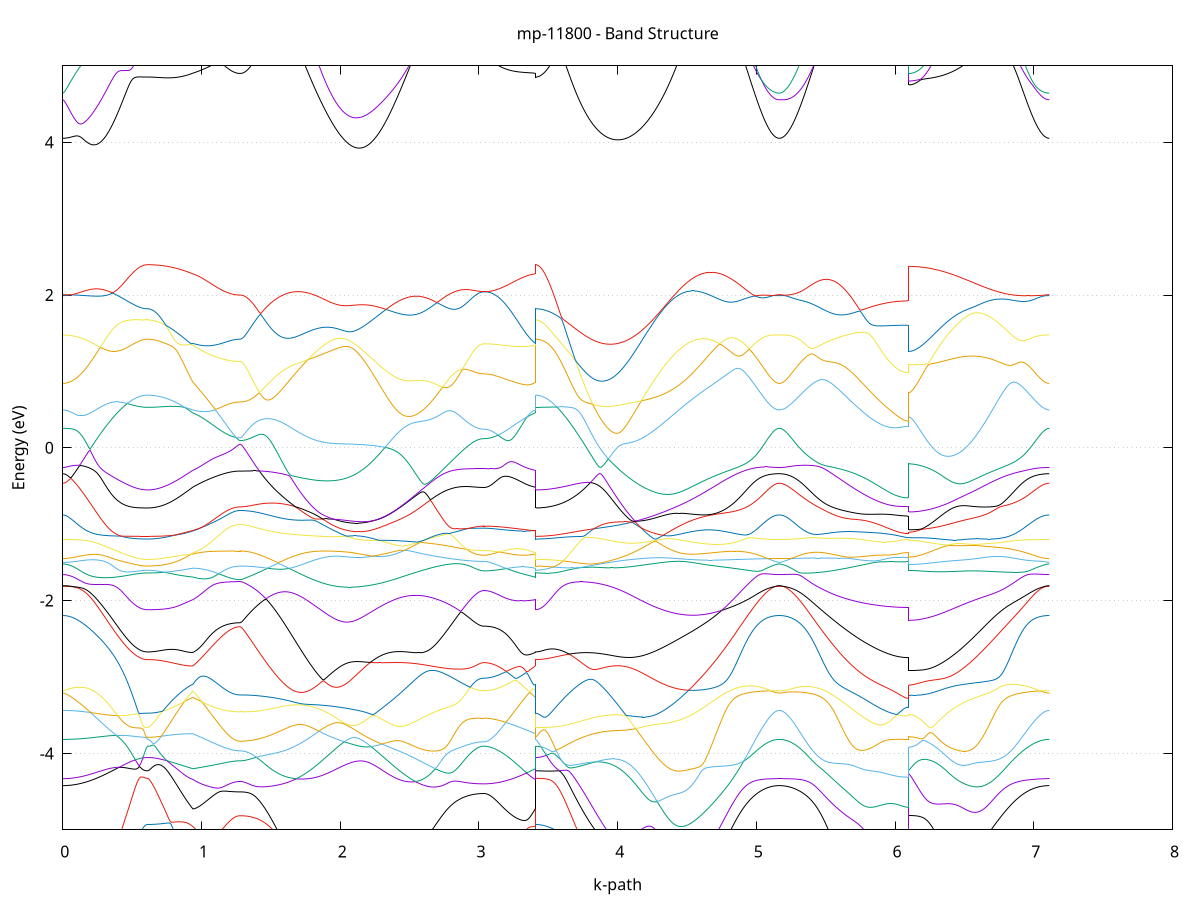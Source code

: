 set title 'mp-11800 - Band Structure'
set xlabel 'k-path'
set ylabel 'Energy (eV)'
set grid y
set yrange [-5:5]
set terminal png size 800,600
set output 'mp-11800_bands_gnuplot.png'
plot '-' using 1:2 with lines notitle, '-' using 1:2 with lines notitle, '-' using 1:2 with lines notitle, '-' using 1:2 with lines notitle, '-' using 1:2 with lines notitle, '-' using 1:2 with lines notitle, '-' using 1:2 with lines notitle, '-' using 1:2 with lines notitle, '-' using 1:2 with lines notitle, '-' using 1:2 with lines notitle, '-' using 1:2 with lines notitle, '-' using 1:2 with lines notitle, '-' using 1:2 with lines notitle, '-' using 1:2 with lines notitle, '-' using 1:2 with lines notitle, '-' using 1:2 with lines notitle, '-' using 1:2 with lines notitle, '-' using 1:2 with lines notitle, '-' using 1:2 with lines notitle, '-' using 1:2 with lines notitle, '-' using 1:2 with lines notitle, '-' using 1:2 with lines notitle, '-' using 1:2 with lines notitle, '-' using 1:2 with lines notitle, '-' using 1:2 with lines notitle, '-' using 1:2 with lines notitle, '-' using 1:2 with lines notitle, '-' using 1:2 with lines notitle, '-' using 1:2 with lines notitle, '-' using 1:2 with lines notitle, '-' using 1:2 with lines notitle, '-' using 1:2 with lines notitle, '-' using 1:2 with lines notitle, '-' using 1:2 with lines notitle, '-' using 1:2 with lines notitle, '-' using 1:2 with lines notitle, '-' using 1:2 with lines notitle, '-' using 1:2 with lines notitle, '-' using 1:2 with lines notitle, '-' using 1:2 with lines notitle, '-' using 1:2 with lines notitle, '-' using 1:2 with lines notitle, '-' using 1:2 with lines notitle, '-' using 1:2 with lines notitle, '-' using 1:2 with lines notitle, '-' using 1:2 with lines notitle, '-' using 1:2 with lines notitle, '-' using 1:2 with lines notitle, '-' using 1:2 with lines notitle, '-' using 1:2 with lines notitle, '-' using 1:2 with lines notitle, '-' using 1:2 with lines notitle, '-' using 1:2 with lines notitle, '-' using 1:2 with lines notitle, '-' using 1:2 with lines notitle, '-' using 1:2 with lines notitle, '-' using 1:2 with lines notitle, '-' using 1:2 with lines notitle, '-' using 1:2 with lines notitle, '-' using 1:2 with lines notitle, '-' using 1:2 with lines notitle, '-' using 1:2 with lines notitle, '-' using 1:2 with lines notitle, '-' using 1:2 with lines notitle
0.000000 -15.732999
0.009851 -15.732799
0.019702 -15.731899
0.029553 -15.730599
0.039404 -15.728699
0.049255 -15.726199
0.059106 -15.723199
0.068957 -15.719699
0.078808 -15.715599
0.088660 -15.710999
0.098511 -15.705799
0.108362 -15.700099
0.118213 -15.693899
0.128064 -15.687099
0.137915 -15.679799
0.147766 -15.671999
0.157617 -15.663599
0.167468 -15.654699
0.177319 -15.645299
0.187170 -15.635399
0.197021 -15.624899
0.206872 -15.613999
0.216723 -15.602499
0.226574 -15.590499
0.236425 -15.578099
0.246276 -15.565099
0.256127 -15.551599
0.265979 -15.537699
0.275830 -15.523299
0.285681 -15.508399
0.295532 -15.492999
0.305383 -15.477199
0.315234 -15.460999
0.325085 -15.444299
0.334936 -15.427199
0.344787 -15.409699
0.354638 -15.391699
0.364489 -15.373399
0.374340 -15.354699
0.384191 -15.335699
0.394042 -15.316399
0.403893 -15.296699
0.413744 -15.276799
0.423595 -15.256599
0.433446 -15.236199
0.443297 -15.215599
0.453149 -15.194899
0.463000 -15.174199
0.472851 -15.153399
0.482702 -15.132699
0.492553 -15.112199
0.502404 -15.091999
0.512255 -15.072199
0.522106 -15.052999
0.531957 -15.034599
0.541808 -15.017199
0.551659 -15.001099
0.561510 -14.986599
0.571361 -14.973999
0.581212 -14.963699
0.591063 -14.956099
0.600914 -14.951299
0.610765 -14.949699
0.610765 -14.949699
0.620682 -14.949499
0.630598 -14.948799
0.640514 -14.947599
0.650431 -14.945999
0.660347 -14.943899
0.670264 -14.941399
0.680180 -14.938299
0.690096 -14.934899
0.700013 -14.930899
0.709929 -14.926499
0.719845 -14.921699
0.729762 -14.916399
0.739678 -14.910599
0.749594 -14.904399
0.759511 -14.897799
0.769427 -14.890699
0.779343 -14.883199
0.789260 -14.875299
0.799176 -14.866899
0.809093 -14.858199
0.819009 -14.848999
0.828925 -14.839499
0.838842 -14.829599
0.848758 -14.819299
0.858674 -14.808599
0.868591 -14.797699
0.878507 -14.786399
0.888423 -14.774999
0.898340 -14.763399
0.908256 -14.751699
0.918172 -14.740199
0.928089 -14.729299
0.938005 -14.719499
0.938005 -14.719499
0.947729 -14.709299
0.957452 -14.700699
0.967176 -14.693499
0.976900 -14.687799
0.986623 -14.683799
0.996347 -14.682299
1.006070 -14.686599
1.015794 -14.696799
1.025518 -14.708199
1.035241 -14.719499
1.044965 -14.730599
1.054688 -14.741399
1.064412 -14.751799
1.074135 -14.761799
1.083859 -14.771299
1.093583 -14.780499
1.103306 -14.789099
1.113030 -14.797399
1.122753 -14.805199
1.132477 -14.812499
1.142201 -14.819399
1.151924 -14.825899
1.161648 -14.831899
1.171371 -14.837399
1.181095 -14.842399
1.190819 -14.846999
1.200542 -14.850999
1.210266 -14.854699
1.219989 -14.857799
1.229713 -14.860399
1.239437 -14.862599
1.249160 -14.864299
1.258884 -14.865499
1.268607 -14.866199
1.278331 -14.866499
1.278331 -14.866499
1.288248 -14.866199
1.298164 -14.865499
1.308081 -14.864299
1.317997 -14.862699
1.327914 -14.860499
1.337830 -14.857899
1.347747 -14.854799
1.357663 -14.851199
1.367580 -14.847199
1.377496 -14.842699
1.387413 -14.837699
1.397329 -14.832299
1.407246 -14.826399
1.417162 -14.820099
1.427079 -14.813199
1.436995 -14.805999
1.446912 -14.798299
1.456828 -14.790099
1.466745 -14.781499
1.476661 -14.772499
1.486578 -14.762999
1.496494 -14.753099
1.506411 -14.742799
1.516327 -14.731999
1.526244 -14.720799
1.536160 -14.709299
1.546077 -14.697299
1.555993 -14.684899
1.565910 -14.672199
1.575826 -14.658999
1.585743 -14.645499
1.595659 -14.631699
1.605576 -14.617399
1.615493 -14.602799
1.625409 -14.587899
1.635326 -14.572599
1.645242 -14.556999
1.655159 -14.541099
1.665075 -14.524899
1.674992 -14.508399
1.684908 -14.491599
1.694825 -14.474499
1.704741 -14.457199
1.714658 -14.439599
1.724574 -14.421799
1.734491 -14.403799
1.744407 -14.385599
1.754324 -14.367099
1.764240 -14.348499
1.774157 -14.329699
1.784073 -14.310799
1.793990 -14.291799
1.803906 -14.272599
1.813823 -14.253399
1.823739 -14.234099
1.833656 -14.214699
1.843572 -14.195299
1.853489 -14.175899
1.863405 -14.156499
1.873322 -14.137099
1.883238 -14.117899
1.893155 -14.098699
1.903071 -14.079599
1.912988 -14.060799
1.922904 -14.042099
1.932821 -14.023599
1.942737 -14.005399
1.952654 -13.987599
1.962570 -13.970099
1.972487 -13.952999
1.982404 -13.936399
1.992320 -13.920299
2.002237 -13.904799
2.012153 -13.889999
2.022070 -13.875999
2.031986 -13.862699
2.041903 -13.850399
2.051819 -13.839199
2.061736 -13.828999
2.071652 -13.819999
2.081569 -13.812399
2.091485 -13.806099
2.101402 -13.801299
2.111318 -13.797999
2.121235 -13.796399
2.131151 -13.796299
2.141068 -13.797799
2.150984 -13.800899
2.150984 -13.800899
2.160930 -13.805599
2.170876 -13.811699
2.180822 -13.819299
2.190768 -13.828099
2.200714 -13.838199
2.210660 -13.849399
2.220606 -13.861699
2.230552 -13.874899
2.240498 -13.888999
2.250444 -13.903799
2.260390 -13.919399
2.270336 -13.935699
2.280282 -13.952499
2.290228 -13.969799
2.300174 -13.987599
2.310120 -14.005899
2.320065 -14.024499
2.330011 -14.043499
2.339957 -14.062699
2.349903 -14.082299
2.359849 -14.101999
2.369795 -14.121999
2.379741 -14.142099
2.389687 -14.162299
2.399633 -14.182699
2.409579 -14.203099
2.419525 -14.223599
2.429471 -14.244199
2.439417 -14.264699
2.449363 -14.285199
2.459309 -14.305699
2.469255 -14.326199
2.479201 -14.346599
2.489147 -14.366899
2.499093 -14.387099
2.509039 -14.407099
2.518985 -14.427099
2.528931 -14.446799
2.538876 -14.466399
2.548822 -14.485899
2.558768 -14.505099
2.568714 -14.524099
2.578660 -14.542899
2.588606 -14.561399
2.598552 -14.579699
2.608498 -14.597699
2.618444 -14.615499
2.628390 -14.632999
2.638336 -14.650099
2.648282 -14.666999
2.658228 -14.683599
2.668174 -14.699799
2.678120 -14.715699
2.688066 -14.731199
2.698012 -14.746399
2.707958 -14.761299
2.717904 -14.775799
2.727850 -14.789899
2.737796 -14.803599
2.747742 -14.816899
2.757687 -14.829899
2.767633 -14.842399
2.777579 -14.854499
2.787525 -14.866299
2.797471 -14.877599
2.807417 -14.888399
2.817363 -14.898899
2.827309 -14.908899
2.837255 -14.918499
2.847201 -14.927599
2.857147 -14.936299
2.867093 -14.944599
2.877039 -14.952399
2.886985 -14.959699
2.896931 -14.966599
2.906877 -14.972999
2.916823 -14.978999
2.926769 -14.984499
2.936715 -14.989499
2.946661 -14.993999
2.956607 -14.998099
2.966552 -15.001699
2.976498 -15.004799
2.986444 -15.007399
2.996390 -15.009599
3.006336 -15.011299
3.016282 -15.012499
3.026228 -15.013199
3.036174 -15.013399
3.036174 -15.013399
3.045945 -15.013199
3.055716 -15.012399
3.065487 -15.011199
3.075258 -15.009399
3.085029 -15.007199
3.094800 -15.004499
3.104571 -15.001199
3.114341 -14.997499
3.124112 -14.993299
3.133883 -14.988599
3.143654 -14.983399
3.153425 -14.977699
3.163196 -14.971499
3.172967 -14.964899
3.182738 -14.957799
3.192509 -14.950199
3.202280 -14.942099
3.212050 -14.933699
3.221821 -14.924699
3.231592 -14.915299
3.241363 -14.905499
3.251134 -14.895299
3.260905 -14.884699
3.270676 -14.873699
3.280447 -14.862299
3.290218 -14.850599
3.299989 -14.838499
3.309759 -14.826199
3.319530 -14.813699
3.329301 -14.800999
3.339072 -14.788199
3.348843 -14.775599
3.358614 -14.763099
3.368385 -14.751199
3.378156 -14.740199
3.387927 -14.730799
3.397698 -14.723599
3.407468 -14.719499
3.407468 -14.949699
3.417376 -14.949499
3.427284 -14.948799
3.437192 -14.947599
3.447100 -14.945899
3.457008 -14.943799
3.466916 -14.941199
3.476824 -14.938099
3.486732 -14.934599
3.496640 -14.930599
3.506547 -14.926099
3.516455 -14.921099
3.526363 -14.915699
3.536271 -14.909899
3.546179 -14.903499
3.556087 -14.896699
3.565995 -14.889499
3.575903 -14.881799
3.585811 -14.873699
3.595718 -14.865099
3.605626 -14.855999
3.615534 -14.846599
3.625442 -14.836699
3.635350 -14.826299
3.645258 -14.815599
3.655166 -14.804399
3.665074 -14.792799
3.674982 -14.780799
3.684890 -14.768399
3.694797 -14.755599
3.704705 -14.742399
3.714613 -14.728799
3.724521 -14.714899
3.734429 -14.700499
3.744337 -14.685799
3.754245 -14.670699
3.764153 -14.655299
3.774061 -14.639499
3.783969 -14.623399
3.793876 -14.606999
3.803784 -14.590199
3.813692 -14.573099
3.823600 -14.555699
3.833508 -14.537999
3.843416 -14.520099
3.853324 -14.501799
3.863232 -14.483299
3.873140 -14.464499
3.883047 -14.445499
3.892955 -14.426199
3.902863 -14.406799
3.912771 -14.387099
3.922679 -14.367199
3.932587 -14.347099
3.942495 -14.326799
3.952403 -14.306399
3.962311 -14.285799
3.972218 -14.265099
3.982126 -14.244199
3.992034 -14.223299
4.001942 -14.202199
4.011850 -14.181099
4.021758 -14.159899
4.031666 -14.138699
4.041574 -14.117399
4.051482 -14.096099
4.061390 -14.074799
4.071297 -14.053499
4.081205 -14.032199
4.091113 -14.010899
4.101021 -13.989799
4.110929 -13.968699
4.120837 -13.947699
4.130745 -13.926799
4.140653 -13.905999
4.150561 -13.885399
4.160469 -13.864899
4.170376 -13.844599
4.180284 -13.824499
4.180284 -13.824499
4.190234 -13.804499
4.200184 -13.819499
4.210134 -13.842799
4.220083 -13.866599
4.230033 -13.890799
4.239983 -13.915399
4.249933 -13.940499
4.259882 -13.965799
4.269832 -13.991599
4.279782 -14.017599
4.289732 -14.043999
4.299682 -14.070699
4.309631 -14.097599
4.319581 -14.124799
4.329531 -14.152199
4.339481 -14.179799
4.349430 -14.207599
4.359380 -14.235499
4.369330 -14.263699
4.379280 -14.291899
4.389229 -14.320199
4.399179 -14.348599
4.409129 -14.377099
4.419079 -14.405699
4.429029 -14.434199
4.438978 -14.462799
4.448928 -14.491399
4.458878 -14.519899
4.468828 -14.548399
4.478777 -14.576799
4.488727 -14.605199
4.498677 -14.633399
4.508627 -14.661499
4.518576 -14.689499
4.528526 -14.717399
4.538476 -14.745099
4.548426 -14.772599
4.558376 -14.799899
4.568325 -14.827099
4.578275 -14.853999
4.588225 -14.880599
4.598175 -14.907099
4.608124 -14.933199
4.618074 -14.959099
4.628024 -14.984799
4.637974 -15.010099
4.647924 -15.035099
4.657873 -15.059799
4.667823 -15.084199
4.677773 -15.108299
4.687723 -15.131999
4.697672 -15.155299
4.707622 -15.178299
4.717572 -15.200899
4.727522 -15.223099
4.737471 -15.244999
4.747421 -15.266399
4.757371 -15.287399
4.767321 -15.308099
4.777271 -15.328299
4.787220 -15.347999
4.797170 -15.367399
4.807120 -15.386199
4.817070 -15.404699
4.827019 -15.422699
4.836969 -15.440199
4.846919 -15.457199
4.856869 -15.473799
4.866818 -15.489899
4.876768 -15.505599
4.886718 -15.520699
4.896668 -15.535299
4.906618 -15.549499
4.916567 -15.563099
4.926517 -15.576299
4.936467 -15.588899
4.946417 -15.600999
4.956366 -15.612599
4.966316 -15.623699
4.976266 -15.634299
4.986216 -15.644399
4.996165 -15.653899
5.006115 -15.662899
5.016065 -15.671299
5.026015 -15.679199
5.035965 -15.686599
5.045914 -15.693499
5.055864 -15.699799
5.065814 -15.705499
5.075764 -15.710699
5.085713 -15.715399
5.095663 -15.719499
5.105613 -15.723099
5.115563 -15.726099
5.125513 -15.728599
5.135462 -15.730499
5.145412 -15.731899
5.155362 -15.732799
5.165312 -15.732999
5.165312 -15.732999
5.175210 -15.732799
5.185109 -15.731899
5.195007 -15.730599
5.204906 -15.728699
5.214804 -15.726199
5.224703 -15.723199
5.234601 -15.719699
5.244500 -15.715599
5.254398 -15.710899
5.264297 -15.705799
5.274196 -15.700099
5.284094 -15.693799
5.293993 -15.686999
5.303891 -15.679699
5.313790 -15.671899
5.323688 -15.663499
5.333587 -15.654599
5.343485 -15.645199
5.353384 -15.635199
5.363282 -15.624699
5.373181 -15.613799
5.383080 -15.602199
5.392978 -15.590199
5.402877 -15.577699
5.412775 -15.564699
5.422674 -15.551199
5.432572 -15.537099
5.442471 -15.522599
5.452369 -15.507599
5.462268 -15.492099
5.472166 -15.476199
5.482065 -15.459699
5.491964 -15.442799
5.501862 -15.425499
5.511761 -15.407599
5.521659 -15.389399
5.531558 -15.370599
5.541456 -15.351499
5.551355 -15.331899
5.561253 -15.311899
5.571152 -15.291399
5.581050 -15.270599
5.590949 -15.249299
5.600848 -15.227699
5.610746 -15.205599
5.620645 -15.183199
5.630543 -15.160399
5.640442 -15.137199
5.650340 -15.113699
5.660239 -15.089899
5.670137 -15.065699
5.680036 -15.041099
5.689934 -15.016299
5.699833 -14.991199
5.709732 -14.965699
5.719630 -14.939999
5.729529 -14.913999
5.739427 -14.887799
5.749326 -14.861299
5.759224 -14.834599
5.769123 -14.807599
5.779021 -14.780499
5.788920 -14.753199
5.798818 -14.725599
5.808717 -14.697999
5.818616 -14.670099
5.828514 -14.642199
5.838413 -14.614099
5.848311 -14.585899
5.858210 -14.557599
5.868108 -14.529299
5.878007 -14.500899
5.887905 -14.472499
5.897804 -14.443999
5.907702 -14.415599
5.917601 -14.387199
5.927500 -14.358799
5.937398 -14.330399
5.947297 -14.302199
5.957195 -14.274099
5.967094 -14.245999
5.976992 -14.218099
5.986891 -14.190399
5.996789 -14.162899
6.006688 -14.135499
6.016586 -14.108399
6.026485 -14.081499
6.036384 -14.054899
6.046282 -14.028599
6.056181 -14.002699
6.066079 -13.977099
6.075978 -13.951999
6.085876 -13.927799
6.095775 -13.910899
6.095775 -13.876599
6.105737 -13.877799
6.115699 -13.881499
6.125661 -13.887499
6.135623 -13.895699
6.145585 -13.905999
6.155547 -13.918399
6.165509 -13.932499
6.175471 -13.948199
6.185433 -13.965499
6.195396 -13.984099
6.205358 -14.003799
6.215320 -14.024699
6.225282 -14.046499
6.235244 -14.069199
6.245206 -14.092599
6.255168 -14.116799
6.265130 -14.141499
6.275092 -14.166799
6.285054 -14.192499
6.295016 -14.218699
6.304978 -14.245299
6.314940 -14.272199
6.324903 -14.299299
6.334865 -14.326699
6.344827 -14.354299
6.354789 -14.382099
6.364751 -14.409999
6.374713 -14.438099
6.384675 -14.466199
6.394637 -14.494299
6.404599 -14.522499
6.414561 -14.550699
6.424523 -14.578799
6.434485 -14.606899
6.444448 -14.634999
6.454410 -14.662999
6.464372 -14.690799
6.474334 -14.718499
6.484296 -14.746099
6.494258 -14.773599
6.504220 -14.800799
6.514182 -14.827899
6.524144 -14.854699
6.534106 -14.881299
6.544068 -14.907699
6.554030 -14.933899
6.563992 -14.959699
6.573955 -14.985299
6.583917 -15.010699
6.593879 -15.035699
6.603841 -15.060399
6.613803 -15.084699
6.623765 -15.108799
6.633727 -15.132499
6.643689 -15.155799
6.653651 -15.178799
6.663613 -15.201399
6.673575 -15.223599
6.683537 -15.245399
6.693499 -15.266799
6.703462 -15.287899
6.713424 -15.308499
6.723386 -15.328699
6.733348 -15.348399
6.743310 -15.367699
6.753272 -15.386599
6.763234 -15.404999
6.773196 -15.422999
6.783158 -15.440499
6.793120 -15.457599
6.803082 -15.474099
6.813044 -15.490199
6.823006 -15.505799
6.832969 -15.520899
6.842931 -15.535599
6.852893 -15.549699
6.862855 -15.563399
6.872817 -15.576499
6.882779 -15.589099
6.892741 -15.601199
6.902703 -15.612799
6.912665 -15.623899
6.922627 -15.634399
6.932589 -15.644499
6.942551 -15.653999
6.952513 -15.662999
6.962476 -15.671399
6.972438 -15.679299
6.982400 -15.686699
6.992362 -15.693499
7.002324 -15.699799
7.012286 -15.705599
7.022248 -15.710799
7.032210 -15.715399
7.042172 -15.719599
7.052134 -15.723099
7.062096 -15.726199
7.072058 -15.728599
7.082021 -15.730599
7.091983 -15.731899
7.101945 -15.732799
7.111907 -15.732999
e
0.000000 -13.634299
0.009851 -13.634499
0.019702 -13.634899
0.029553 -13.635599
0.039404 -13.636499
0.049255 -13.637799
0.059106 -13.639299
0.068957 -13.640999
0.078808 -13.642999
0.088660 -13.645099
0.098511 -13.647499
0.108362 -13.650099
0.118213 -13.652899
0.128064 -13.655899
0.137915 -13.658999
0.147766 -13.662299
0.157617 -13.665699
0.167468 -13.669199
0.177319 -13.672799
0.187170 -13.676499
0.197021 -13.680199
0.206872 -13.684099
0.216723 -13.687999
0.226574 -13.691899
0.236425 -13.695899
0.246276 -13.699899
0.256127 -13.703999
0.265979 -13.707999
0.275830 -13.712099
0.285681 -13.716099
0.295532 -13.720299
0.305383 -13.724499
0.315234 -13.728899
0.325085 -13.734099
0.334936 -13.742499
0.344787 -13.762199
0.354638 -13.790599
0.364489 -13.820899
0.374340 -13.851899
0.384191 -13.882999
0.394042 -13.914299
0.403893 -13.945499
0.413744 -13.976699
0.423595 -14.007699
0.433446 -14.038499
0.443297 -14.068999
0.453149 -14.099199
0.463000 -14.128899
0.472851 -14.158099
0.482702 -14.186799
0.492553 -14.214699
0.502404 -14.241799
0.512255 -14.267899
0.522106 -14.292799
0.531957 -14.316399
0.541808 -14.338399
0.551659 -14.358499
0.561510 -14.376399
0.571361 -14.391699
0.581212 -14.404199
0.591063 -14.413399
0.600914 -14.418999
0.610765 -14.420899
0.610765 -14.420899
0.620682 -14.420799
0.630598 -14.420399
0.640514 -14.419899
0.650431 -14.419099
0.660347 -14.418099
0.670264 -14.416899
0.680180 -14.415499
0.690096 -14.413899
0.700013 -14.412199
0.709929 -14.410499
0.719845 -14.408599
0.729762 -14.406799
0.739678 -14.404999
0.749594 -14.403399
0.759511 -14.401999
0.769427 -14.400999
0.779343 -14.400499
0.789260 -14.400699
0.799176 -14.401799
0.809093 -14.403999
0.819009 -14.407699
0.828925 -14.413099
0.838842 -14.420299
0.848758 -14.429599
0.858674 -14.441099
0.868591 -14.454599
0.878507 -14.469999
0.888423 -14.487099
0.898340 -14.505499
0.908256 -14.524899
0.918172 -14.544899
0.928089 -14.564799
0.938005 -14.583899
0.938005 -14.583899
0.947729 -14.598899
0.957452 -14.613499
0.967176 -14.627699
0.976900 -14.641399
0.986623 -14.654399
0.996347 -14.665799
1.006070 -14.672099
1.015794 -14.673199
1.025518 -14.673499
1.035241 -14.674299
1.044965 -14.675499
1.054688 -14.677199
1.064412 -14.679399
1.074135 -14.681799
1.083859 -14.684599
1.093583 -14.687499
1.103306 -14.690499
1.113030 -14.693599
1.122753 -14.696799
1.132477 -14.699899
1.142201 -14.702899
1.151924 -14.705899
1.161648 -14.708699
1.171371 -14.711399
1.181095 -14.713999
1.190819 -14.716299
1.200542 -14.718399
1.210266 -14.720299
1.219989 -14.721999
1.229713 -14.723399
1.239437 -14.724599
1.249160 -14.725599
1.258884 -14.726199
1.268607 -14.726599
1.278331 -14.726799
1.278331 -14.726799
1.288248 -14.726499
1.298164 -14.725899
1.308081 -14.724799
1.317997 -14.723299
1.327914 -14.721399
1.337830 -14.718999
1.347747 -14.716199
1.357663 -14.712999
1.367580 -14.709299
1.377496 -14.705299
1.387413 -14.700799
1.397329 -14.695899
1.407246 -14.690499
1.417162 -14.684799
1.427079 -14.678599
1.436995 -14.672099
1.446912 -14.665099
1.456828 -14.657699
1.466745 -14.649999
1.476661 -14.641799
1.486578 -14.633199
1.496494 -14.624299
1.506411 -14.614999
1.516327 -14.605299
1.526244 -14.595199
1.536160 -14.584699
1.546077 -14.573899
1.555993 -14.562799
1.565910 -14.551299
1.575826 -14.539399
1.585743 -14.527199
1.595659 -14.514699
1.605576 -14.501799
1.615493 -14.488599
1.625409 -14.475199
1.635326 -14.461399
1.645242 -14.447299
1.655159 -14.432899
1.665075 -14.418299
1.674992 -14.403399
1.684908 -14.388199
1.694825 -14.372799
1.704741 -14.357199
1.714658 -14.341299
1.724574 -14.325299
1.734491 -14.308999
1.744407 -14.292499
1.754324 -14.275899
1.764240 -14.259099
1.774157 -14.242099
1.784073 -14.224999
1.793990 -14.207799
1.803906 -14.190399
1.813823 -14.172999
1.823739 -14.155499
1.833656 -14.137999
1.843572 -14.120399
1.853489 -14.102799
1.863405 -14.085099
1.873322 -14.067599
1.883238 -14.049999
1.893155 -14.032499
1.903071 -14.015199
1.912988 -13.997899
1.922904 -13.980799
1.932821 -13.963799
1.942737 -13.947099
1.952654 -13.930599
1.962570 -13.914399
1.972487 -13.898599
1.982404 -13.883099
1.992320 -13.867999
2.002237 -13.853399
2.012153 -13.839399
2.022070 -13.825899
2.031986 -13.813099
2.041903 -13.801099
2.051819 -13.789799
2.061736 -13.779499
2.071652 -13.770199
2.081569 -13.761999
2.091485 -13.754899
2.101402 -13.748999
2.111318 -13.744399
2.121235 -13.741199
2.131151 -13.739299
2.141068 -13.738699
2.150984 -13.739399
2.150984 -13.739399
2.160930 -13.741499
2.170876 -13.744799
2.180822 -13.749299
2.190768 -13.754799
2.200714 -13.761399
2.210660 -13.768999
2.220606 -13.777399
2.230552 -13.786699
2.240498 -13.796599
2.250444 -13.807299
2.260390 -13.818599
2.270336 -13.830399
2.280282 -13.842799
2.290228 -13.855599
2.300174 -13.868899
2.310120 -13.882499
2.320065 -13.896499
2.330011 -13.910799
2.339957 -13.925399
2.349903 -13.940299
2.359849 -13.955399
2.369795 -13.970799
2.379741 -13.986299
2.389687 -14.001999
2.399633 -14.017799
2.409579 -14.033699
2.419525 -14.049699
2.429471 -14.065899
2.439417 -14.081999
2.449363 -14.098299
2.459309 -14.114499
2.469255 -14.130799
2.479201 -14.146999
2.489147 -14.163199
2.499093 -14.179399
2.509039 -14.195499
2.518985 -14.211599
2.528931 -14.227599
2.538876 -14.243399
2.548822 -14.259199
2.558768 -14.274799
2.568714 -14.290299
2.578660 -14.305699
2.588606 -14.320899
2.598552 -14.335899
2.608498 -14.350699
2.618444 -14.365299
2.628390 -14.379799
2.638336 -14.393999
2.648282 -14.407899
2.658228 -14.421699
2.668174 -14.435199
2.678120 -14.448399
2.688066 -14.461399
2.698012 -14.474099
2.707958 -14.486499
2.717904 -14.498599
2.727850 -14.510499
2.737796 -14.521999
2.747742 -14.533199
2.757687 -14.544099
2.767633 -14.554699
2.777579 -14.564899
2.787525 -14.574799
2.797471 -14.584399
2.807417 -14.593599
2.817363 -14.602399
2.827309 -14.610899
2.837255 -14.619099
2.847201 -14.626799
2.857147 -14.634199
2.867093 -14.641199
2.877039 -14.647899
2.886985 -14.654099
2.896931 -14.659999
2.906877 -14.665499
2.916823 -14.670499
2.926769 -14.675199
2.936715 -14.679499
2.946661 -14.683399
2.956607 -14.686899
2.966552 -14.689899
2.976498 -14.692599
2.986444 -14.694899
2.996390 -14.696699
3.006336 -14.698099
3.016282 -14.699199
3.026228 -14.699799
3.036174 -14.699999
3.036174 -14.699999
3.045945 -14.699799
3.055716 -14.699299
3.065487 -14.698399
3.075258 -14.697199
3.085029 -14.695599
3.094800 -14.693699
3.104571 -14.691499
3.114341 -14.688899
3.124112 -14.686099
3.133883 -14.682899
3.143654 -14.679399
3.153425 -14.675599
3.163196 -14.671499
3.172967 -14.667199
3.182738 -14.662599
3.192509 -14.657799
3.202280 -14.652799
3.212050 -14.647699
3.221821 -14.642399
3.231592 -14.636899
3.241363 -14.631499
3.251134 -14.625999
3.260905 -14.620499
3.270676 -14.615199
3.280447 -14.609999
3.290218 -14.605099
3.299989 -14.600499
3.309759 -14.596399
3.319530 -14.592799
3.329301 -14.589799
3.339072 -14.587599
3.348843 -14.586099
3.358614 -14.585499
3.368385 -14.585499
3.378156 -14.585899
3.387927 -14.586299
3.397698 -14.585899
3.407468 -14.583899
3.407468 -14.420899
3.417376 -14.420699
3.427284 -14.420199
3.437192 -14.419199
3.447100 -14.417899
3.457008 -14.416199
3.466916 -14.414099
3.476824 -14.411599
3.486732 -14.408799
3.496640 -14.405599
3.506547 -14.401999
3.516455 -14.397999
3.526363 -14.393699
3.536271 -14.388999
3.546179 -14.383999
3.556087 -14.378599
3.565995 -14.372799
3.575903 -14.366699
3.585811 -14.360199
3.595718 -14.353399
3.605626 -14.346299
3.615534 -14.338799
3.625442 -14.330999
3.635350 -14.322799
3.645258 -14.314399
3.655166 -14.305599
3.665074 -14.296499
3.674982 -14.287099
3.684890 -14.277399
3.694797 -14.267399
3.704705 -14.257199
3.714613 -14.246599
3.724521 -14.235799
3.734429 -14.224699
3.744337 -14.213399
3.754245 -14.201799
3.764153 -14.189999
3.774061 -14.177899
3.783969 -14.165599
3.793876 -14.153099
3.803784 -14.140399
3.813692 -14.127599
3.823600 -14.114499
3.833508 -14.101199
3.843416 -14.087799
3.853324 -14.074199
3.863232 -14.060499
3.873140 -14.046599
3.883047 -14.032699
3.892955 -14.018599
3.902863 -14.004399
3.912771 -13.990099
3.922679 -13.975799
3.932587 -13.961399
3.942495 -13.946899
3.952403 -13.932399
3.962311 -13.917899
3.972218 -13.903399
3.982126 -13.888899
3.992034 -13.874299
4.001942 -13.859899
4.011850 -13.845399
4.021758 -13.830999
4.031666 -13.816699
4.041574 -13.802499
4.051482 -13.788399
4.061390 -13.774299
4.071297 -13.760499
4.081205 -13.746699
4.091113 -13.733099
4.101021 -13.719699
4.110929 -13.706399
4.120837 -13.693399
4.130745 -13.680899
4.140653 -13.689999
4.150561 -13.710199
4.160469 -13.730999
4.170376 -13.752299
4.180284 -13.774099
4.180284 -13.774099
4.190234 -13.796599
4.200184 -13.784799
4.210134 -13.765199
4.220083 -13.745999
4.230033 -13.726999
4.239983 -13.708399
4.249933 -13.689999
4.259882 -13.671899
4.269832 -13.654199
4.279782 -13.636899
4.289732 -13.619899
4.299682 -13.603299
4.309631 -13.587099
4.319581 -13.571199
4.329531 -13.555799
4.339481 -13.540799
4.349430 -13.526299
4.359380 -13.512199
4.369330 -13.498499
4.379280 -13.485299
4.389229 -13.472599
4.399179 -13.460399
4.409129 -13.448599
4.419079 -13.441199
4.429029 -13.438399
4.438978 -13.436099
4.448928 -13.434099
4.458878 -13.432399
4.468828 -13.431199
4.478777 -13.430199
4.488727 -13.429599
4.498677 -13.429399
4.508627 -13.429399
4.518576 -13.429799
4.528526 -13.430499
4.538476 -13.431499
4.548426 -13.432699
4.558376 -13.434299
4.568325 -13.436099
4.578275 -13.438199
4.588225 -13.440499
4.598175 -13.442999
4.608124 -13.445799
4.618074 -13.448799
4.628024 -13.451899
4.637974 -13.455299
4.647924 -13.458799
4.657873 -13.462499
4.667823 -13.466399
4.677773 -13.470299
4.687723 -13.474499
4.697672 -13.478699
4.707622 -13.482999
4.717572 -13.487399
4.727522 -13.491899
4.737471 -13.496499
4.747421 -13.501099
4.757371 -13.505799
4.767321 -13.510499
4.777271 -13.515299
4.787220 -13.520099
4.797170 -13.524799
4.807120 -13.529599
4.817070 -13.534299
4.827019 -13.538999
4.836969 -13.543699
4.846919 -13.548399
4.856869 -13.552999
4.866818 -13.557499
4.876768 -13.561999
4.886718 -13.566399
4.896668 -13.570699
4.906618 -13.574899
4.916567 -13.578999
4.926517 -13.582999
4.936467 -13.586899
4.946417 -13.590699
4.956366 -13.594399
4.966316 -13.597899
4.976266 -13.601299
4.986216 -13.604499
4.996165 -13.607699
5.006115 -13.610599
5.016065 -13.613399
5.026015 -13.615999
5.035965 -13.618499
5.045914 -13.620799
5.055864 -13.622899
5.065814 -13.624899
5.075764 -13.626699
5.085713 -13.628299
5.095663 -13.629699
5.105613 -13.630899
5.115563 -13.631899
5.125513 -13.632799
5.135462 -13.633499
5.145412 -13.633899
5.155362 -13.634199
5.165312 -13.634299
5.165312 -13.634299
5.175210 -13.634299
5.185109 -13.633999
5.195007 -13.633699
5.204906 -13.633199
5.214804 -13.632599
5.224703 -13.631799
5.234601 -13.630899
5.244500 -13.629899
5.254398 -13.628699
5.264297 -13.627399
5.274196 -13.625999
5.284094 -13.624399
5.293993 -13.622699
5.303891 -13.620899
5.313790 -13.618899
5.323688 -13.616799
5.333587 -13.614599
5.343485 -13.612199
5.353384 -13.609699
5.363282 -13.607099
5.373181 -13.604399
5.383080 -13.601499
5.392978 -13.598499
5.402877 -13.595399
5.412775 -13.592199
5.422674 -13.588899
5.432572 -13.585499
5.442471 -13.581899
5.452369 -13.578299
5.462268 -13.574499
5.472166 -13.570699
5.482065 -13.566699
5.491964 -13.562699
5.501862 -13.558599
5.511761 -13.554399
5.521659 -13.550099
5.531558 -13.545799
5.541456 -13.541399
5.551355 -13.536899
5.561253 -13.532299
5.571152 -13.527699
5.581050 -13.523099
5.590949 -13.518399
5.600848 -13.513799
5.610746 -13.508999
5.620645 -13.504299
5.630543 -13.499599
5.640442 -13.494899
5.650340 -13.490199
5.660239 -13.485499
5.670137 -13.480899
5.680036 -13.476399
5.689934 -13.471999
5.699833 -13.467699
5.709732 -13.463499
5.719630 -13.459599
5.729529 -13.455999
5.739427 -13.452599
5.749326 -13.449699
5.759224 -13.447299
5.769123 -13.445499
5.779021 -13.444399
5.788920 -13.444299
5.798818 -13.445099
5.808717 -13.447199
5.818616 -13.450499
5.828514 -13.455099
5.838413 -13.460999
5.848311 -13.467999
5.858210 -13.476299
5.868108 -13.485499
5.878007 -13.495799
5.887905 -13.506999
5.897804 -13.519099
5.907702 -13.531999
5.917601 -13.545699
5.927500 -13.560099
5.937398 -13.575299
5.947297 -13.591199
5.957195 -13.607699
5.967094 -13.624899
5.976992 -13.642799
5.986891 -13.661299
5.996789 -13.680399
6.006688 -13.700099
6.016586 -13.720399
6.026485 -13.741199
6.036384 -13.762499
6.046282 -13.784399
6.056181 -13.806699
6.066079 -13.829399
6.075978 -13.852499
6.085876 -13.875399
6.095775 -13.891899
6.095775 -13.549099
6.105737 -13.550099
6.115699 -13.552599
6.125661 -13.555499
6.135623 -13.558699
6.145585 -13.561999
6.155547 -13.565399
6.165509 -13.568799
6.175471 -13.572199
6.185433 -13.575599
6.195396 -13.578999
6.205358 -13.582499
6.215320 -13.585899
6.225282 -13.589299
6.235244 -13.592699
6.245206 -13.596099
6.255168 -13.599399
6.265130 -13.602699
6.275092 -13.605999
6.285054 -13.609199
6.295016 -13.612399
6.304978 -13.615499
6.314940 -13.618599
6.324903 -13.621599
6.334865 -13.624599
6.344827 -13.627499
6.354789 -13.630299
6.364751 -13.633099
6.374713 -13.635799
6.384675 -13.638399
6.394637 -13.640899
6.404599 -13.643299
6.414561 -13.645699
6.424523 -13.647999
6.434485 -13.650199
6.444448 -13.652299
6.454410 -13.654299
6.464372 -13.656199
6.474334 -13.657999
6.484296 -13.659699
6.494258 -13.661299
6.504220 -13.662799
6.514182 -13.664199
6.524144 -13.665499
6.534106 -13.666699
6.544068 -13.667799
6.554030 -13.668799
6.563992 -13.669699
6.573955 -13.670499
6.583917 -13.671099
6.593879 -13.671699
6.603841 -13.672199
6.613803 -13.672499
6.623765 -13.672799
6.633727 -13.672999
6.643689 -13.673099
6.653651 -13.672999
6.663613 -13.672899
6.673575 -13.672699
6.683537 -13.672399
6.693499 -13.671999
6.703462 -13.671499
6.713424 -13.670999
6.723386 -13.670399
6.733348 -13.669699
6.743310 -13.668899
6.753272 -13.667999
6.763234 -13.667099
6.773196 -13.666199
6.783158 -13.665199
6.793120 -13.664099
6.803082 -13.662999
6.813044 -13.661799
6.823006 -13.660699
6.832969 -13.659399
6.842931 -13.658199
6.852893 -13.656999
6.862855 -13.655699
6.872817 -13.654399
6.882779 -13.653099
6.892741 -13.651799
6.902703 -13.650499
6.912665 -13.649299
6.922627 -13.647999
6.932589 -13.646799
6.942551 -13.645599
6.952513 -13.644499
6.962476 -13.643399
6.972438 -13.642299
6.982400 -13.641299
6.992362 -13.640299
7.002324 -13.639399
7.012286 -13.638499
7.022248 -13.637799
7.032210 -13.637099
7.042172 -13.636399
7.052134 -13.635899
7.062096 -13.635399
7.072058 -13.634999
7.082021 -13.634699
7.091983 -13.634499
7.101945 -13.634399
7.111907 -13.634299
e
0.000000 -13.393699
0.009851 -13.393599
0.019702 -13.393499
0.029553 -13.393099
0.039404 -13.392699
0.049255 -13.392099
0.059106 -13.391499
0.068957 -13.390699
0.078808 -13.389799
0.088660 -13.388899
0.098511 -13.387899
0.108362 -13.386899
0.118213 -13.385799
0.128064 -13.384799
0.137915 -13.383799
0.147766 -13.382799
0.157617 -13.381999
0.167468 -13.381399
0.177319 -13.381199
0.187170 -13.381699
0.197021 -13.383599
0.206872 -13.388499
0.216723 -13.398899
0.226574 -13.416099
0.236425 -13.438099
0.246276 -13.462799
0.256127 -13.489099
0.265979 -13.516399
0.275830 -13.544599
0.285681 -13.573299
0.295532 -13.602499
0.305383 -13.632099
0.315234 -13.661699
0.325085 -13.690899
0.334936 -13.717099
0.344787 -13.731999
0.354638 -13.738499
0.364489 -13.742999
0.374340 -13.746799
0.384191 -13.750399
0.394042 -13.753799
0.403893 -13.756999
0.413744 -13.760099
0.423595 -13.762999
0.433446 -13.765799
0.443297 -13.768499
0.453149 -13.770999
0.463000 -13.773399
0.472851 -13.775699
0.482702 -13.777799
0.492553 -13.779699
0.502404 -13.781499
0.512255 -13.783199
0.522106 -13.784699
0.531957 -13.786099
0.541808 -13.787299
0.551659 -13.788299
0.561510 -13.789199
0.571361 -13.789899
0.581212 -13.790499
0.591063 -13.790899
0.600914 -13.791099
0.610765 -13.791199
0.610765 -13.791199
0.620682 -13.792499
0.630598 -13.796399
0.640514 -13.802699
0.650431 -13.811399
0.660347 -13.822099
0.670264 -13.834699
0.680180 -13.848899
0.690096 -13.864599
0.700013 -13.881399
0.709929 -13.899199
0.719845 -13.917799
0.729762 -13.936999
0.739678 -13.956699
0.749594 -13.976599
0.759511 -13.996499
0.769427 -14.016399
0.779343 -14.035799
0.789260 -14.054699
0.799176 -14.072699
0.809093 -14.089599
0.819009 -14.104999
0.828925 -14.118599
0.838842 -14.130199
0.848758 -14.139499
0.858674 -14.146499
0.868591 -14.151099
0.878507 -14.153499
0.888423 -14.153899
0.898340 -14.152499
0.908256 -14.149499
0.918172 -14.145099
0.928089 -14.139499
0.938005 -14.132899
0.938005 -14.132899
0.947729 -14.127699
0.957452 -14.120599
0.967176 -14.111599
0.976900 -14.100699
0.986623 -14.088199
0.996347 -14.073899
1.006070 -14.058199
1.015794 -14.040999
1.025518 -14.022599
1.035241 -14.002999
1.044965 -13.982499
1.054688 -13.961099
1.064412 -13.938999
1.074135 -13.916199
1.083859 -13.892899
1.093583 -13.869199
1.103306 -13.845099
1.113030 -13.820699
1.122753 -13.796199
1.132477 -13.771499
1.142201 -13.746699
1.151924 -13.721999
1.161648 -13.697299
1.171371 -13.672799
1.181095 -13.648399
1.190819 -13.624199
1.200542 -13.600399
1.210266 -13.576999
1.219989 -13.553999
1.229713 -13.531699
1.239437 -13.510399
1.249160 -13.490399
1.258884 -13.472699
1.268607 -13.459399
1.278331 -13.454199
1.278331 -13.454199
1.288248 -13.454099
1.298164 -13.453899
1.308081 -13.453599
1.317997 -13.453199
1.327914 -13.452599
1.337830 -13.451899
1.347747 -13.451099
1.357663 -13.450199
1.367580 -13.449199
1.377496 -13.448099
1.387413 -13.446799
1.397329 -13.445499
1.407246 -13.443999
1.417162 -13.442499
1.427079 -13.440799
1.436995 -13.438999
1.446912 -13.437199
1.456828 -13.435299
1.466745 -13.433199
1.476661 -13.431199
1.486578 -13.428999
1.496494 -13.426799
1.506411 -13.424499
1.516327 -13.422099
1.526244 -13.419699
1.536160 -13.417299
1.546077 -13.414799
1.555993 -13.412299
1.565910 -13.409799
1.575826 -13.407299
1.585743 -13.404699
1.595659 -13.402099
1.605576 -13.399599
1.615493 -13.397099
1.625409 -13.394499
1.635326 -13.392099
1.645242 -13.389599
1.655159 -13.387199
1.665075 -13.384799
1.674992 -13.382599
1.684908 -13.380299
1.694825 -13.378199
1.704741 -13.376199
1.714658 -13.374199
1.724574 -13.372399
1.734491 -13.370599
1.744407 -13.368999
1.754324 -13.367499
1.764240 -13.366199
1.774157 -13.364999
1.784073 -13.363899
1.793990 -13.362999
1.803906 -13.362299
1.813823 -13.361699
1.823739 -13.361299
1.833656 -13.361099
1.843572 -13.361099
1.853489 -13.361299
1.863405 -13.361699
1.873322 -13.362199
1.883238 -13.362999
1.893155 -13.363899
1.903071 -13.365099
1.912988 -13.366399
1.922904 -13.367899
1.932821 -13.369599
1.942737 -13.371399
1.952654 -13.373299
1.962570 -13.375399
1.972487 -13.377599
1.982404 -13.379899
1.992320 -13.382199
2.002237 -13.384499
2.012153 -13.386799
2.022070 -13.388999
2.031986 -13.390999
2.041903 -13.392899
2.051819 -13.394499
2.061736 -13.395799
2.071652 -13.396699
2.081569 -13.397099
2.091485 -13.396999
2.101402 -13.396299
2.111318 -13.394899
2.121235 -13.392899
2.131151 -13.390199
2.141068 -13.386799
2.150984 -13.382699
2.150984 -13.382699
2.160930 -13.377999
2.170876 -13.372699
2.180822 -13.366899
2.190768 -13.360699
2.200714 -13.354199
2.210660 -13.347299
2.220606 -13.340299
2.230552 -13.333099
2.240498 -13.325799
2.250444 -13.318499
2.260390 -13.311299
2.270336 -13.304099
2.280282 -13.296999
2.290228 -13.290099
2.300174 -13.283399
2.310120 -13.276799
2.320065 -13.270499
2.330011 -13.264399
2.339957 -13.258599
2.349903 -13.252999
2.359849 -13.247799
2.369795 -13.242799
2.379741 -13.238099
2.389687 -13.233699
2.399633 -13.229599
2.409579 -13.225699
2.419525 -13.222199
2.429471 -13.218999
2.439417 -13.216099
2.449363 -13.213499
2.459309 -13.211099
2.469255 -13.208999
2.479201 -13.207299
2.489147 -13.206499
2.499093 -13.206899
2.509039 -13.207599
2.518985 -13.208599
2.528931 -13.209899
2.538876 -13.211399
2.548822 -13.213099
2.558768 -13.215099
2.568714 -13.217199
2.578660 -13.219599
2.588606 -13.222099
2.598552 -13.224799
2.608498 -13.227699
2.618444 -13.230699
2.628390 -13.233799
2.638336 -13.236999
2.648282 -13.240399
2.658228 -13.243799
2.668174 -13.247299
2.678120 -13.250899
2.688066 -13.254499
2.698012 -13.258099
2.707958 -13.261799
2.717904 -13.265499
2.727850 -13.269199
2.737796 -13.272899
2.747742 -13.276599
2.757687 -13.280299
2.767633 -13.283899
2.777579 -13.287499
2.787525 -13.290999
2.797471 -13.294399
2.807417 -13.297799
2.817363 -13.301099
2.827309 -13.304299
2.837255 -13.307399
2.847201 -13.310399
2.857147 -13.313299
2.867093 -13.316099
2.877039 -13.318699
2.886985 -13.321199
2.896931 -13.323599
2.906877 -13.325899
2.916823 -13.327899
2.926769 -13.329899
2.936715 -13.331699
2.946661 -13.333299
2.956607 -13.334799
2.966552 -13.336099
2.976498 -13.337199
2.986444 -13.338199
2.996390 -13.338899
3.006336 -13.339599
3.016282 -13.339999
3.026228 -13.340299
3.036174 -13.340399
3.036174 -13.340399
3.045945 -13.345999
3.055716 -13.359899
3.065487 -13.377899
3.075258 -13.398099
3.085029 -13.419599
3.094800 -13.441999
3.104571 -13.465199
3.114341 -13.488999
3.124112 -13.513299
3.133883 -13.538099
3.143654 -13.563199
3.153425 -13.588699
3.163196 -13.614499
3.172967 -13.640599
3.182738 -13.666799
3.192509 -13.693199
3.202280 -13.719699
3.212050 -13.746299
3.221821 -13.772799
3.231592 -13.799199
3.241363 -13.825399
3.251134 -13.851499
3.260905 -13.877199
3.270676 -13.902499
3.280447 -13.927299
3.290218 -13.951399
3.299989 -13.974799
3.309759 -13.997199
3.319530 -14.018599
3.329301 -14.038699
3.339072 -14.057399
3.348843 -14.074399
3.358614 -14.089499
3.368385 -14.102699
3.378156 -14.113699
3.387927 -14.122399
3.397698 -14.128799
3.407468 -14.132899
3.407468 -13.791199
3.417376 -13.791099
3.427284 -13.790599
3.437192 -13.789899
3.447100 -13.788999
3.457008 -13.787699
3.466916 -13.786099
3.476824 -13.784299
3.486732 -13.782199
3.496640 -13.779799
3.506547 -13.777099
3.516455 -13.774199
3.526363 -13.770999
3.536271 -13.767499
3.546179 -13.763799
3.556087 -13.759799
3.565995 -13.755499
3.575903 -13.750899
3.585811 -13.746099
3.595718 -13.741099
3.605626 -13.735799
3.615534 -13.730199
3.625442 -13.724399
3.635350 -13.718399
3.645258 -13.712099
3.655166 -13.705599
3.665074 -13.698799
3.674982 -13.691799
3.684890 -13.684599
3.694797 -13.677199
3.704705 -13.669599
3.714613 -13.661799
3.724521 -13.653699
3.734429 -13.645499
3.744337 -13.637099
3.754245 -13.628399
3.764153 -13.619699
3.774061 -13.610699
3.783969 -13.601499
3.793876 -13.592199
3.803784 -13.582799
3.813692 -13.573199
3.823600 -13.563399
3.833508 -13.553499
3.843416 -13.543499
3.853324 -13.533399
3.863232 -13.523099
3.873140 -13.512799
3.883047 -13.502299
3.892955 -13.491799
3.902863 -13.481199
3.912771 -13.470499
3.922679 -13.459699
3.932587 -13.448899
3.942495 -13.437999
3.952403 -13.426999
3.962311 -13.422899
3.972218 -13.432699
3.982126 -13.443199
3.992034 -13.454199
4.001942 -13.465699
4.011850 -13.477899
4.021758 -13.490699
4.031666 -13.503999
4.041574 -13.517999
4.051482 -13.532499
4.061390 -13.547599
4.071297 -13.563399
4.081205 -13.579699
4.091113 -13.596599
4.101021 -13.614099
4.110929 -13.632199
4.120837 -13.650699
4.130745 -13.669599
4.140653 -13.667599
4.150561 -13.655299
4.160469 -13.643199
4.170376 -13.631299
4.180284 -13.619599
4.180284 -13.619599
4.190234 -13.608199
4.200184 -13.597099
4.210134 -13.586299
4.220083 -13.575699
4.230033 -13.565599
4.239983 -13.555699
4.249933 -13.546199
4.259882 -13.536999
4.269832 -13.528199
4.279782 -13.519699
4.289732 -13.511599
4.299682 -13.503899
4.309631 -13.496499
4.319581 -13.489599
4.329531 -13.482999
4.339481 -13.476799
4.349430 -13.470999
4.359380 -13.465599
4.369330 -13.460499
4.379280 -13.455899
4.389229 -13.451599
4.399179 -13.447799
4.409129 -13.444299
4.419079 -13.437299
4.429029 -13.426399
4.438978 -13.416099
4.448928 -13.406199
4.458878 -13.396899
4.468828 -13.387999
4.478777 -13.379599
4.488727 -13.371699
4.498677 -13.364199
4.508627 -13.357199
4.518576 -13.350699
4.528526 -13.344699
4.538476 -13.339099
4.548426 -13.333999
4.558376 -13.329299
4.568325 -13.324999
4.578275 -13.321199
4.588225 -13.317699
4.598175 -13.314699
4.608124 -13.312099
4.618074 -13.309799
4.628024 -13.307899
4.637974 -13.306399
4.647924 -13.305199
4.657873 -13.304399
4.667823 -13.303799
4.677773 -13.303599
4.687723 -13.303599
4.697672 -13.303899
4.707622 -13.304499
4.717572 -13.305399
4.727522 -13.306399
4.737471 -13.307699
4.747421 -13.309199
4.757371 -13.310799
4.767321 -13.312699
4.777271 -13.314699
4.787220 -13.316799
4.797170 -13.319099
4.807120 -13.321499
4.817070 -13.323999
4.827019 -13.326599
4.836969 -13.329199
4.846919 -13.331999
4.856869 -13.334699
4.866818 -13.337499
4.876768 -13.340399
4.886718 -13.343199
4.896668 -13.346099
4.906618 -13.348999
4.916567 -13.351799
4.926517 -13.354599
4.936467 -13.357399
4.946417 -13.360099
4.956366 -13.362799
4.966316 -13.365399
4.976266 -13.367899
4.986216 -13.370299
4.996165 -13.372699
5.006115 -13.374899
5.016065 -13.377099
5.026015 -13.379099
5.035965 -13.381099
5.045914 -13.382899
5.055864 -13.384599
5.065814 -13.386099
5.075764 -13.387499
5.085713 -13.388799
5.095663 -13.389899
5.105613 -13.390899
5.115563 -13.391799
5.125513 -13.392499
5.135462 -13.392999
5.145412 -13.393399
5.155362 -13.393599
5.165312 -13.393699
5.165312 -13.393699
5.175210 -13.393599
5.185109 -13.393399
5.195007 -13.392999
5.204906 -13.392499
5.214804 -13.391799
5.224703 -13.390999
5.234601 -13.389999
5.244500 -13.388899
5.254398 -13.387699
5.264297 -13.386299
5.274196 -13.384799
5.284094 -13.383199
5.293993 -13.381499
5.303891 -13.379599
5.313790 -13.377599
5.323688 -13.375599
5.333587 -13.373399
5.343485 -13.371199
5.353384 -13.368899
5.363282 -13.366499
5.373181 -13.363999
5.383080 -13.361499
5.392978 -13.358999
5.402877 -13.356399
5.412775 -13.353799
5.422674 -13.351199
5.432572 -13.348599
5.442471 -13.345899
5.452369 -13.343399
5.462268 -13.340799
5.472166 -13.338299
5.482065 -13.335899
5.491964 -13.333499
5.501862 -13.331199
5.511761 -13.328999
5.521659 -13.326899
5.531558 -13.324899
5.541456 -13.323099
5.551355 -13.321399
5.561253 -13.319899
5.571152 -13.318599
5.581050 -13.317399
5.590949 -13.316499
5.600848 -13.315799
5.610746 -13.315299
5.620645 -13.314999
5.630543 -13.314999
5.640442 -13.315199
5.650340 -13.315699
5.660239 -13.316499
5.670137 -13.317499
5.680036 -13.318899
5.689934 -13.320399
5.699833 -13.322299
5.709732 -13.324399
5.719630 -13.326699
5.729529 -13.329199
5.739427 -13.331899
5.749326 -13.334599
5.759224 -13.337399
5.769123 -13.340099
5.779021 -13.342499
5.788920 -13.344699
5.798818 -13.346299
5.808717 -13.347499
5.818616 -13.347899
5.828514 -13.347799
5.838413 -13.346999
5.848311 -13.345699
5.858210 -13.343899
5.868108 -13.341799
5.878007 -13.339299
5.887905 -13.336699
5.897804 -13.333899
5.907702 -13.330999
5.917601 -13.327999
5.927500 -13.325099
5.937398 -13.322099
5.947297 -13.319199
5.957195 -13.316399
5.967094 -13.313699
5.976992 -13.311099
5.986891 -13.308599
5.996789 -13.306299
6.006688 -13.304099
6.016586 -13.302199
6.026485 -13.300399
6.036384 -13.298799
6.046282 -13.297499
6.056181 -13.296299
6.066079 -13.295499
6.075978 -13.294799
6.085876 -13.294399
6.095775 -13.294299
6.095775 -13.539199
6.105737 -13.538199
6.115699 -13.535799
6.125661 -13.532899
6.135623 -13.529799
6.145585 -13.526699
6.155547 -13.523499
6.165509 -13.520299
6.175471 -13.517099
6.185433 -13.513999
6.195396 -13.510799
6.205358 -13.507699
6.215320 -13.504699
6.225282 -13.501599
6.235244 -13.498599
6.245206 -13.495599
6.255168 -13.492699
6.265130 -13.489899
6.275092 -13.486999
6.285054 -13.484199
6.295016 -13.481499
6.304978 -13.478799
6.314940 -13.476199
6.324903 -13.473599
6.334865 -13.471099
6.344827 -13.468599
6.354789 -13.466199
6.364751 -13.463799
6.374713 -13.461399
6.384675 -13.459099
6.394637 -13.456899
6.404599 -13.454699
6.414561 -13.452599
6.424523 -13.450499
6.434485 -13.448399
6.444448 -13.446399
6.454410 -13.444499
6.464372 -13.442599
6.474334 -13.440699
6.484296 -13.438899
6.494258 -13.437099
6.504220 -13.435399
6.514182 -13.433699
6.524144 -13.432099
6.534106 -13.430399
6.544068 -13.428899
6.554030 -13.427399
6.563992 -13.425899
6.573955 -13.424399
6.583917 -13.422999
6.593879 -13.421699
6.603841 -13.420299
6.613803 -13.418999
6.623765 -13.417799
6.633727 -13.416499
6.643689 -13.415399
6.653651 -13.414199
6.663613 -13.413099
6.673575 -13.411999
6.683537 -13.410999
6.693499 -13.409999
6.703462 -13.408999
6.713424 -13.408099
6.723386 -13.407199
6.733348 -13.406299
6.743310 -13.405499
6.753272 -13.404699
6.763234 -13.403899
6.773196 -13.403199
6.783158 -13.402499
6.793120 -13.401799
6.803082 -13.401199
6.813044 -13.400499
6.823006 -13.399999
6.832969 -13.399399
6.842931 -13.398899
6.852893 -13.398399
6.862855 -13.397999
6.872817 -13.397599
6.882779 -13.397199
6.892741 -13.396799
6.902703 -13.396499
6.912665 -13.396199
6.922627 -13.395899
6.932589 -13.395599
6.942551 -13.395399
6.952513 -13.395099
6.962476 -13.394899
6.972438 -13.394699
6.982400 -13.394599
6.992362 -13.394399
7.002324 -13.394299
7.012286 -13.394199
7.022248 -13.394099
7.032210 -13.393999
7.042172 -13.393899
7.052134 -13.393899
7.062096 -13.393799
7.072058 -13.393799
7.082021 -13.393799
7.091983 -13.393699
7.101945 -13.393699
7.111907 -13.393699
e
0.000000 -13.059999
0.009851 -13.060699
0.019702 -13.062899
0.029553 -13.066399
0.039404 -13.071399
0.049255 -13.077699
0.059106 -13.085499
0.068957 -13.094499
0.078808 -13.104899
0.088660 -13.116599
0.098511 -13.129599
0.108362 -13.143699
0.118213 -13.159099
0.128064 -13.175499
0.137915 -13.192999
0.147766 -13.211499
0.157617 -13.230899
0.167468 -13.250999
0.177319 -13.271699
0.187170 -13.292599
0.197021 -13.312899
0.206872 -13.331099
0.216723 -13.344499
0.226574 -13.351899
0.236425 -13.355299
0.246276 -13.356499
0.256127 -13.356799
0.265979 -13.356499
0.275830 -13.355999
0.285681 -13.355299
0.295532 -13.354599
0.305383 -13.353699
0.315234 -13.352899
0.325085 -13.352099
0.334936 -13.351199
0.344787 -13.350399
0.354638 -13.349699
0.364489 -13.348899
0.374340 -13.348199
0.384191 -13.347499
0.394042 -13.346799
0.403893 -13.346199
0.413744 -13.345599
0.423595 -13.345099
0.433446 -13.344599
0.443297 -13.344099
0.453149 -13.343599
0.463000 -13.343199
0.472851 -13.342899
0.482702 -13.342499
0.492553 -13.342199
0.502404 -13.341899
0.512255 -13.341599
0.522106 -13.341399
0.531957 -13.341199
0.541808 -13.340999
0.551659 -13.340899
0.561510 -13.340799
0.571361 -13.340599
0.581212 -13.340599
0.591063 -13.340499
0.600914 -13.340499
0.610765 -13.340499
0.610765 -13.340499
0.620682 -13.339499
0.630598 -13.336699
0.640514 -13.332199
0.650431 -13.326099
0.660347 -13.318599
0.670264 -13.309899
0.680180 -13.300299
0.690096 -13.289899
0.700013 -13.278799
0.709929 -13.267399
0.719845 -13.255599
0.729762 -13.243699
0.739678 -13.231599
0.749594 -13.219599
0.759511 -13.207699
0.769427 -13.195899
0.779343 -13.184299
0.789260 -13.172999
0.799176 -13.161899
0.809093 -13.151099
0.819009 -13.140699
0.828925 -13.130599
0.838842 -13.120799
0.848758 -13.111399
0.858674 -13.102499
0.868591 -13.093899
0.878507 -13.085699
0.888423 -13.077799
0.898340 -13.070399
0.908256 -13.063399
0.918172 -13.056799
0.928089 -13.050599
0.938005 -13.044699
0.938005 -13.044699
0.947729 -13.044399
0.957452 -13.044599
0.967176 -13.045299
0.976900 -13.046599
0.986623 -13.048499
0.996347 -13.050899
1.006070 -13.053999
1.015794 -13.057599
1.025518 -13.061899
1.035241 -13.066899
1.044965 -13.072399
1.054688 -13.078699
1.064412 -13.085599
1.074135 -13.093199
1.083859 -13.101399
1.093583 -13.110299
1.103306 -13.119899
1.113030 -13.130199
1.122753 -13.141199
1.132477 -13.152799
1.142201 -13.165099
1.151924 -13.178099
1.161648 -13.191699
1.171371 -13.205999
1.181095 -13.220799
1.190819 -13.236199
1.200542 -13.252199
1.210266 -13.268599
1.219989 -13.285399
1.229713 -13.302499
1.239437 -13.319599
1.249160 -13.336199
1.258884 -13.351499
1.268607 -13.363399
1.278331 -13.368199
1.278331 -13.368199
1.288248 -13.368099
1.298164 -13.367799
1.308081 -13.367399
1.317997 -13.366899
1.327914 -13.366199
1.337830 -13.365299
1.347747 -13.364299
1.357663 -13.363199
1.367580 -13.361899
1.377496 -13.360499
1.387413 -13.358899
1.397329 -13.357199
1.407246 -13.355299
1.417162 -13.353399
1.427079 -13.351299
1.436995 -13.349099
1.446912 -13.346699
1.456828 -13.344299
1.466745 -13.341799
1.476661 -13.339199
1.486578 -13.336499
1.496494 -13.333699
1.506411 -13.330799
1.516327 -13.327899
1.526244 -13.324999
1.536160 -13.321899
1.546077 -13.318899
1.555993 -13.315799
1.565910 -13.312699
1.575826 -13.309599
1.585743 -13.306499
1.595659 -13.303499
1.605576 -13.300399
1.615493 -13.297399
1.625409 -13.294399
1.635326 -13.291499
1.645242 -13.288599
1.655159 -13.285899
1.665075 -13.283199
1.674992 -13.280599
1.684908 -13.278099
1.694825 -13.275799
1.704741 -13.273599
1.714658 -13.271599
1.724574 -13.269699
1.734491 -13.268099
1.744407 -13.266599
1.754324 -13.265299
1.764240 -13.264199
1.774157 -13.263299
1.784073 -13.262699
1.793990 -13.262299
1.803906 -13.262199
1.813823 -13.262299
1.823739 -13.262699
1.833656 -13.263399
1.843572 -13.264399
1.853489 -13.265599
1.863405 -13.267199
1.873322 -13.268999
1.883238 -13.271099
1.893155 -13.273499
1.903071 -13.276199
1.912988 -13.279199
1.922904 -13.282499
1.932821 -13.285999
1.942737 -13.289699
1.952654 -13.293699
1.962570 -13.297899
1.972487 -13.302199
1.982404 -13.306699
1.992320 -13.311299
2.002237 -13.315899
2.012153 -13.320499
2.022070 -13.325099
2.031986 -13.329499
2.041903 -13.333699
2.051819 -13.337599
2.061736 -13.341199
2.071652 -13.344299
2.081569 -13.346799
2.091485 -13.348799
2.101402 -13.350099
2.111318 -13.350599
2.121235 -13.350299
2.131151 -13.349199
2.141068 -13.347399
2.150984 -13.344699
2.150984 -13.344699
2.160930 -13.341399
2.170876 -13.337299
2.180822 -13.332699
2.190768 -13.327499
2.200714 -13.321899
2.210660 -13.315999
2.220606 -13.309799
2.230552 -13.303499
2.240498 -13.296999
2.250444 -13.290499
2.260390 -13.284099
2.270336 -13.277699
2.280282 -13.271399
2.290228 -13.265299
2.300174 -13.259499
2.310120 -13.253799
2.320065 -13.248399
2.330011 -13.243299
2.339957 -13.238499
2.349903 -13.233999
2.359849 -13.229799
2.369795 -13.225999
2.379741 -13.222499
2.389687 -13.219299
2.399633 -13.216499
2.409579 -13.214099
2.419525 -13.211899
2.429471 -13.210199
2.439417 -13.208799
2.449363 -13.207699
2.459309 -13.206899
2.469255 -13.206399
2.479201 -13.206299
2.489147 -13.205699
2.499093 -13.204499
2.509039 -13.203399
2.518985 -13.202699
2.528931 -13.202099
2.538876 -13.201799
2.548822 -13.201699
2.558768 -13.201799
2.568714 -13.202099
2.578660 -13.202599
2.588606 -13.203199
2.598552 -13.203999
2.608498 -13.204999
2.618444 -13.206099
2.628390 -13.207399
2.638336 -13.208699
2.648282 -13.210199
2.658228 -13.211799
2.668174 -13.213499
2.678120 -13.215299
2.688066 -13.217099
2.698012 -13.218999
2.707958 -13.220999
2.717904 -13.222999
2.727850 -13.224999
2.737796 -13.227099
2.747742 -13.229199
2.757687 -13.231299
2.767633 -13.233399
2.777579 -13.235399
2.787525 -13.237499
2.797471 -13.239599
2.807417 -13.241599
2.817363 -13.243599
2.827309 -13.245499
2.837255 -13.247399
2.847201 -13.249299
2.857147 -13.251099
2.867093 -13.252799
2.877039 -13.254499
2.886985 -13.255999
2.896931 -13.257499
2.906877 -13.258899
2.916823 -13.260299
2.926769 -13.261499
2.936715 -13.262599
2.946661 -13.263699
2.956607 -13.264599
2.966552 -13.265399
2.976498 -13.266199
2.986444 -13.266799
2.996390 -13.267299
3.006336 -13.267699
3.016282 -13.267999
3.026228 -13.268099
3.036174 -13.268199
3.036174 -13.268199
3.045945 -13.263099
3.055716 -13.251099
3.065487 -13.236199
3.075258 -13.220399
3.085029 -13.204499
3.094800 -13.188799
3.104571 -13.173599
3.114341 -13.158999
3.124112 -13.144999
3.133883 -13.131599
3.143654 -13.118999
3.153425 -13.107099
3.163196 -13.095999
3.172967 -13.085499
3.182738 -13.075899
3.192509 -13.066999
3.202280 -13.058799
3.212050 -13.051399
3.221821 -13.044799
3.231592 -13.038899
3.241363 -13.033699
3.251134 -13.029299
3.260905 -13.025499
3.270676 -13.022499
3.280447 -13.020199
3.290218 -13.018499
3.299989 -13.017499
3.309759 -13.017199
3.319530 -13.017399
3.329301 -13.018299
3.339072 -13.019799
3.348843 -13.021799
3.358614 -13.024399
3.368385 -13.027499
3.378156 -13.031099
3.387927 -13.035199
3.397698 -13.039699
3.407468 -13.044699
3.407468 -13.340499
3.417376 -13.340399
3.427284 -13.340299
3.437192 -13.340099
3.447100 -13.339799
3.457008 -13.339499
3.466916 -13.338999
3.476824 -13.338499
3.486732 -13.337899
3.496640 -13.337299
3.506547 -13.336599
3.516455 -13.335799
3.526363 -13.334999
3.536271 -13.334199
3.546179 -13.333299
3.556087 -13.332399
3.565995 -13.331499
3.575903 -13.330499
3.585811 -13.329599
3.595718 -13.328599
3.605626 -13.327699
3.615534 -13.326799
3.625442 -13.325999
3.635350 -13.325099
3.645258 -13.324399
3.655166 -13.323699
3.665074 -13.323099
3.674982 -13.322699
3.684890 -13.322299
3.694797 -13.321999
3.704705 -13.321899
3.714613 -13.321999
3.724521 -13.322199
3.734429 -13.322599
3.744337 -13.323299
3.754245 -13.324099
3.764153 -13.325199
3.774061 -13.326599
3.783969 -13.328199
3.793876 -13.330099
3.803784 -13.332299
3.813692 -13.334799
3.823600 -13.337699
3.833508 -13.340899
3.843416 -13.344499
3.853324 -13.348499
3.863232 -13.352999
3.873140 -13.357799
3.883047 -13.363099
3.892955 -13.368799
3.902863 -13.374999
3.912771 -13.381699
3.922679 -13.388899
3.932587 -13.396599
3.942495 -13.404799
3.952403 -13.413599
3.962311 -13.416099
3.972218 -13.405099
3.982126 -13.394099
3.992034 -13.383099
4.001942 -13.372099
4.011850 -13.361099
4.021758 -13.350099
4.031666 -13.339099
4.041574 -13.328199
4.051482 -13.317399
4.061390 -13.306499
4.071297 -13.295799
4.081205 -13.285099
4.091113 -13.274499
4.101021 -13.263999
4.110929 -13.253599
4.120837 -13.243299
4.130745 -13.233099
4.140653 -13.222999
4.150561 -13.212999
4.160469 -13.203199
4.170376 -13.193599
4.180284 -13.184099
4.180284 -13.184099
4.190234 -13.174699
4.200184 -13.165499
4.210134 -13.156499
4.220083 -13.147699
4.230033 -13.138999
4.239983 -13.130599
4.249933 -13.122299
4.259882 -13.114299
4.269832 -13.106499
4.279782 -13.098899
4.289732 -13.091499
4.299682 -13.084399
4.309631 -13.077499
4.319581 -13.070799
4.329531 -13.064399
4.339481 -13.058199
4.349430 -13.052299
4.359380 -13.046599
4.369330 -13.041199
4.379280 -13.036099
4.389229 -13.031199
4.399179 -13.026499
4.409129 -13.022099
4.419079 -13.017999
4.429029 -13.014099
4.438978 -13.010399
4.448928 -13.006999
4.458878 -13.003899
4.468828 -13.000999
4.478777 -12.998399
4.488727 -12.995999
4.498677 -12.993799
4.508627 -12.991799
4.518576 -12.990099
4.528526 -12.988599
4.538476 -12.987399
4.548426 -12.986299
4.558376 -12.985399
4.568325 -12.984799
4.578275 -12.984299
4.588225 -12.983999
4.598175 -12.983899
4.608124 -12.983999
4.618074 -12.984299
4.628024 -12.984699
4.637974 -12.985199
4.647924 -12.985899
4.657873 -12.986699
4.667823 -12.987699
4.677773 -12.988799
4.687723 -12.989999
4.697672 -12.991299
4.707622 -12.992699
4.717572 -12.994099
4.727522 -12.995699
4.737471 -12.997399
4.747421 -12.999099
4.757371 -13.000899
4.767321 -13.002699
4.777271 -13.004599
4.787220 -13.006599
4.797170 -13.008499
4.807120 -13.010499
4.817070 -13.012599
4.827019 -13.014599
4.836969 -13.016699
4.846919 -13.018699
4.856869 -13.020799
4.866818 -13.022799
4.876768 -13.024899
4.886718 -13.026899
4.896668 -13.028899
4.906618 -13.030899
4.916567 -13.032799
4.926517 -13.034699
4.936467 -13.036599
4.946417 -13.038399
4.956366 -13.040199
4.966316 -13.041899
4.976266 -13.043499
4.986216 -13.045099
4.996165 -13.046699
5.006115 -13.048099
5.016065 -13.049499
5.026015 -13.050799
5.035965 -13.051999
5.045914 -13.053199
5.055864 -13.054299
5.065814 -13.055199
5.075764 -13.056099
5.085713 -13.056899
5.095663 -13.057699
5.105613 -13.058299
5.115563 -13.058799
5.125513 -13.059199
5.135462 -13.059599
5.145412 -13.059799
5.155362 -13.059999
5.165312 -13.059999
5.165312 -13.059999
5.175210 -13.059999
5.185109 -13.060099
5.195007 -13.060299
5.204906 -13.060599
5.214804 -13.060899
5.224703 -13.061299
5.234601 -13.061699
5.244500 -13.062199
5.254398 -13.062799
5.264297 -13.063399
5.274196 -13.064099
5.284094 -13.064899
5.293993 -13.065699
5.303891 -13.066599
5.313790 -13.067499
5.323688 -13.068499
5.333587 -13.069499
5.343485 -13.070599
5.353384 -13.071699
5.363282 -13.072799
5.373181 -13.073999
5.383080 -13.075299
5.392978 -13.076499
5.402877 -13.077899
5.412775 -13.079199
5.422674 -13.080599
5.432572 -13.081899
5.442471 -13.083399
5.452369 -13.084799
5.462268 -13.086199
5.472166 -13.087699
5.482065 -13.089199
5.491964 -13.090699
5.501862 -13.092199
5.511761 -13.093699
5.521659 -13.095199
5.531558 -13.096699
5.541456 -13.098199
5.551355 -13.099699
5.561253 -13.101199
5.571152 -13.102699
5.581050 -13.104199
5.590949 -13.105699
5.600848 -13.107199
5.610746 -13.108699
5.620645 -13.110199
5.630543 -13.111699
5.640442 -13.113199
5.650340 -13.114599
5.660239 -13.116099
5.670137 -13.117599
5.680036 -13.119099
5.689934 -13.120499
5.699833 -13.121999
5.709732 -13.123499
5.719630 -13.124999
5.729529 -13.126499
5.739427 -13.127999
5.749326 -13.129499
5.759224 -13.130999
5.769123 -13.132499
5.779021 -13.133999
5.788920 -13.135499
5.798818 -13.136999
5.808717 -13.138499
5.818616 -13.139999
5.828514 -13.141599
5.838413 -13.143099
5.848311 -13.144599
5.858210 -13.146099
5.868108 -13.147599
5.878007 -13.149099
5.887905 -13.150499
5.897804 -13.151999
5.907702 -13.153399
5.917601 -13.154799
5.927500 -13.156199
5.937398 -13.157599
5.947297 -13.158899
5.957195 -13.160199
5.967094 -13.161399
5.976992 -13.162599
5.986891 -13.163699
5.996789 -13.164799
6.006688 -13.165799
6.016586 -13.166699
6.026485 -13.167499
6.036384 -13.168299
6.046282 -13.168899
6.056181 -13.169399
6.066079 -13.169799
6.075978 -13.170099
6.085876 -13.170299
6.095775 -13.170399
6.095775 -13.302599
6.105737 -13.301899
6.115699 -13.299599
6.125661 -13.295899
6.135623 -13.290799
6.145585 -13.284599
6.155547 -13.277199
6.165509 -13.268999
6.175471 -13.259999
6.185433 -13.250399
6.195396 -13.240199
6.205358 -13.229799
6.215320 -13.218999
6.225282 -13.208199
6.235244 -13.197199
6.245206 -13.186299
6.255168 -13.175499
6.265130 -13.164699
6.275092 -13.154199
6.285054 -13.143899
6.295016 -13.133899
6.304978 -13.124099
6.314940 -13.114599
6.324903 -13.105499
6.334865 -13.096699
6.344827 -13.088299
6.354789 -13.080199
6.364751 -13.072499
6.374713 -13.065199
6.384675 -13.058299
6.394637 -13.051699
6.404599 -13.045499
6.414561 -13.039699
6.424523 -13.034299
6.434485 -13.029299
6.444448 -13.024599
6.454410 -13.020199
6.464372 -13.016299
6.474334 -13.012599
6.484296 -13.009299
6.494258 -13.006299
6.504220 -13.003699
6.514182 -13.001299
6.524144 -12.999199
6.534106 -12.997499
6.544068 -12.995999
6.554030 -12.994699
6.563992 -12.993699
6.573955 -12.992999
6.583917 -12.992499
6.593879 -12.992199
6.603841 -12.992099
6.613803 -12.992199
6.623765 -12.992599
6.633727 -12.992999
6.643689 -12.993699
6.653651 -12.994499
6.663613 -12.995499
6.673575 -12.996599
6.683537 -12.997799
6.693499 -12.999099
6.703462 -13.000599
6.713424 -13.002099
6.723386 -13.003799
6.733348 -13.005499
6.743310 -13.007299
6.753272 -13.009099
6.763234 -13.010999
6.773196 -13.012999
6.783158 -13.014899
6.793120 -13.016899
6.803082 -13.018999
6.813044 -13.020999
6.823006 -13.023099
6.832969 -13.025099
6.842931 -13.027099
6.852893 -13.029099
6.862855 -13.031099
6.872817 -13.033099
6.882779 -13.034999
6.892741 -13.036899
6.902703 -13.038799
6.912665 -13.040599
6.922627 -13.042299
6.932589 -13.043999
6.942551 -13.045599
6.952513 -13.047199
6.962476 -13.048699
6.972438 -13.050099
6.982400 -13.051399
6.992362 -13.052599
7.002324 -13.053799
7.012286 -13.054799
7.022248 -13.055799
7.032210 -13.056699
7.042172 -13.057399
7.052134 -13.058099
7.062096 -13.058699
7.072058 -13.059199
7.082021 -13.059499
7.091983 -13.059799
7.101945 -13.059999
7.111907 -13.059999
e
0.000000 -7.286099
0.009851 -7.285099
0.019702 -7.282199
0.029553 -7.277299
0.039404 -7.270499
0.049255 -7.261799
0.059106 -7.251299
0.068957 -7.239099
0.078808 -7.225399
0.088660 -7.210199
0.098511 -7.193799
0.108362 -7.176399
0.118213 -7.158599
0.128064 -7.140599
0.137915 -7.122999
0.147766 -7.106499
0.157617 -7.091499
0.167468 -7.078199
0.177319 -7.066499
0.187170 -7.056299
0.197021 -7.047199
0.206872 -7.038899
0.216723 -7.031199
0.226574 -7.023699
0.236425 -7.016399
0.246276 -7.009099
0.256127 -7.001799
0.265979 -6.994299
0.275830 -6.986699
0.285681 -6.978899
0.295532 -6.970899
0.305383 -6.962699
0.315234 -6.954399
0.325085 -6.945799
0.334936 -6.937099
0.344787 -6.928199
0.354638 -6.919199
0.364489 -6.910099
0.374340 -6.900899
0.384191 -6.891699
0.394042 -6.882499
0.403893 -6.873299
0.413744 -6.864099
0.423595 -6.855099
0.433446 -6.846099
0.443297 -6.837399
0.453149 -6.828899
0.463000 -6.820599
0.472851 -6.812599
0.482702 -6.804999
0.492553 -6.797699
0.502404 -6.790899
0.512255 -6.784499
0.522106 -6.778599
0.531957 -6.773199
0.541808 -6.768399
0.551659 -6.764099
0.561510 -6.760499
0.571361 -6.757499
0.581212 -6.755099
0.591063 -6.753399
0.600914 -6.752399
0.610765 -6.751999
0.610765 -6.751999
0.620682 -6.751199
0.630598 -6.748799
0.640514 -6.744799
0.650431 -6.739099
0.660347 -6.731799
0.670264 -6.722999
0.680180 -6.712599
0.690096 -6.700499
0.700013 -6.686999
0.709929 -6.671899
0.719845 -6.655199
0.729762 -6.637099
0.739678 -6.617499
0.749594 -6.596399
0.759511 -6.573899
0.769427 -6.549999
0.779343 -6.524799
0.789260 -6.498199
0.799176 -6.470399
0.809093 -6.441199
0.819009 -6.410899
0.828925 -6.379499
0.838842 -6.346899
0.848758 -6.313299
0.858674 -6.278699
0.868591 -6.243199
0.878507 -6.206899
0.888423 -6.169799
0.898340 -6.132099
0.908256 -6.093699
0.918172 -6.054999
0.928089 -6.015899
0.938005 -5.976699
0.938005 -5.976699
0.947729 -5.961899
0.957452 -5.950599
0.967176 -5.943599
0.976900 -5.941099
0.986623 -5.943199
0.996347 -5.949599
1.006070 -5.959499
1.015794 -5.972199
1.025518 -5.986999
1.035241 -6.003199
1.044965 -6.020199
1.054688 -6.037599
1.064412 -6.055099
1.074135 -6.072499
1.083859 -6.089599
1.093583 -6.106099
1.103306 -6.122099
1.113030 -6.137299
1.122753 -6.151799
1.132477 -6.165399
1.142201 -6.178199
1.151924 -6.190099
1.161648 -6.201099
1.171371 -6.211199
1.181095 -6.220399
1.190819 -6.228599
1.200542 -6.235999
1.210266 -6.242399
1.219989 -6.247899
1.229713 -6.252599
1.239437 -6.256399
1.249160 -6.259299
1.258884 -6.261399
1.268607 -6.262699
1.278331 -6.263099
1.278331 -6.263099
1.288248 -6.262999
1.298164 -6.262699
1.308081 -6.262299
1.317997 -6.261699
1.327914 -6.260899
1.337830 -6.259899
1.347747 -6.258899
1.357663 -6.257599
1.367580 -6.256299
1.377496 -6.254799
1.387413 -6.253299
1.397329 -6.251699
1.407246 -6.249999
1.417162 -6.248299
1.427079 -6.246699
1.436995 -6.245099
1.446912 -6.243499
1.456828 -6.242099
1.466745 -6.240799
1.476661 -6.239699
1.486578 -6.238899
1.496494 -6.238399
1.506411 -6.238299
1.516327 -6.238499
1.526244 -6.239299
1.536160 -6.240699
1.546077 -6.242599
1.555993 -6.245299
1.565910 -6.248899
1.575826 -6.253299
1.585743 -6.258599
1.595659 -6.265099
1.605576 -6.272599
1.615493 -6.281399
1.625409 -6.291499
1.635326 -6.302899
1.645242 -6.315699
1.655159 -6.329899
1.665075 -6.345499
1.674992 -6.362599
1.684908 -6.381099
1.694825 -6.400899
1.704741 -6.421999
1.714658 -6.444399
1.724574 -6.467899
1.734491 -6.492399
1.744407 -6.517899
1.754324 -6.544099
1.764240 -6.571099
1.774157 -6.598699
1.784073 -6.626599
1.793990 -6.654999
1.803906 -6.683499
1.813823 -6.712199
1.823739 -6.740899
1.833656 -6.769399
1.843572 -6.797799
1.853489 -6.825999
1.863405 -6.853699
1.873322 -6.880999
1.883238 -6.907899
1.893155 -6.934099
1.903071 -6.959699
1.912988 -6.984599
1.922904 -7.008699
1.932821 -7.031999
1.942737 -7.054499
1.952654 -7.076099
1.962570 -7.096699
1.972487 -7.116399
1.982404 -7.134999
1.992320 -7.152599
2.002237 -7.169099
2.012153 -7.184499
2.022070 -7.198799
2.031986 -7.211899
2.041903 -7.223899
2.051819 -7.234699
2.061736 -7.244199
2.071652 -7.252599
2.081569 -7.259699
2.091485 -7.265599
2.101402 -7.270199
2.111318 -7.273599
2.121235 -7.275699
2.131151 -7.276499
2.141068 -7.276099
2.150984 -7.274399
2.150984 -7.274399
2.160930 -7.271499
2.170876 -7.267299
2.180822 -7.261799
2.190768 -7.254999
2.200714 -7.247099
2.210660 -7.237799
2.220606 -7.227399
2.230552 -7.215799
2.240498 -7.202899
2.250444 -7.188899
2.260390 -7.173799
2.270336 -7.157499
2.280282 -7.140099
2.290228 -7.121699
2.300174 -7.102199
2.310120 -7.081699
2.320065 -7.060299
2.330011 -7.037999
2.339957 -7.014799
2.349903 -6.990699
2.359849 -6.965999
2.369795 -6.940499
2.379741 -6.914399
2.389687 -6.887699
2.399633 -6.860599
2.409579 -6.833199
2.419525 -6.805399
2.429471 -6.777499
2.439417 -6.749599
2.449363 -6.721799
2.459309 -6.694199
2.469255 -6.667099
2.479201 -6.640499
2.489147 -6.614699
2.499093 -6.589899
2.509039 -6.566199
2.518985 -6.543699
2.528931 -6.522799
2.538876 -6.503499
2.548822 -6.485999
2.558768 -6.470299
2.568714 -6.456499
2.578660 -6.444599
2.588606 -6.434499
2.598552 -6.426299
2.608498 -6.419899
2.618444 -6.414999
2.628390 -6.411699
2.638336 -6.409699
2.648282 -6.408999
2.658228 -6.409299
2.668174 -6.410699
2.678120 -6.412799
2.688066 -6.415799
2.698012 -6.419299
2.707958 -6.423499
2.717904 -6.428099
2.727850 -6.432999
2.737796 -6.438299
2.747742 -6.443799
2.757687 -6.449599
2.767633 -6.455399
2.777579 -6.461399
2.787525 -6.467399
2.797471 -6.473399
2.807417 -6.479399
2.817363 -6.485299
2.827309 -6.491099
2.837255 -6.496799
2.847201 -6.502399
2.857147 -6.507799
2.867093 -6.512999
2.877039 -6.517999
2.886985 -6.522799
2.896931 -6.527299
2.906877 -6.531599
2.916823 -6.535599
2.926769 -6.539399
2.936715 -6.542799
2.946661 -6.545999
2.956607 -6.548799
2.966552 -6.551299
2.976498 -6.553499
2.986444 -6.555399
2.996390 -6.556899
3.006336 -6.558099
3.016282 -6.558999
3.026228 -6.559499
3.036174 -6.559599
3.036174 -6.559599
3.045945 -6.558899
3.055716 -6.556699
3.065487 -6.553099
3.075258 -6.548099
3.085029 -6.541599
3.094800 -6.533599
3.104571 -6.524199
3.114341 -6.513499
3.124112 -6.501299
3.133883 -6.487699
3.143654 -6.472699
3.153425 -6.456399
3.163196 -6.438699
3.172967 -6.419699
3.182738 -6.399299
3.192509 -6.377799
3.202280 -6.354899
3.212050 -6.330899
3.221821 -6.305699
3.231592 -6.279399
3.241363 -6.252099
3.251134 -6.223799
3.260905 -6.194599
3.270676 -6.164699
3.280447 -6.134099
3.290218 -6.103099
3.299989 -6.071999
3.309759 -6.040999
3.319530 -6.010899
3.329301 -5.982299
3.339072 -5.956599
3.348843 -5.935799
3.358614 -5.922299
3.368385 -5.917999
3.378156 -5.923299
3.387927 -5.936299
3.397698 -5.954699
3.407468 -5.976699
3.407468 -6.751999
3.417376 -6.751899
3.427284 -6.751399
3.437192 -6.750499
3.447100 -6.749299
3.457008 -6.747799
3.466916 -6.745899
3.476824 -6.743699
3.486732 -6.741199
3.496640 -6.738399
3.506547 -6.735299
3.516455 -6.731799
3.526363 -6.728099
3.536271 -6.724099
3.546179 -6.719899
3.556087 -6.715399
3.565995 -6.710599
3.575903 -6.705699
3.585811 -6.700499
3.595718 -6.695199
3.605626 -6.689699
3.615534 -6.684199
3.625442 -6.678499
3.635350 -6.672699
3.645258 -6.666899
3.655166 -6.661099
3.665074 -6.655299
3.674982 -6.649599
3.684890 -6.643999
3.694797 -6.638599
3.704705 -6.633399
3.714613 -6.628499
3.724521 -6.623899
3.734429 -6.619599
3.744337 -6.615899
3.754245 -6.612599
3.764153 -6.609899
3.774061 -6.607799
3.783969 -6.606499
3.793876 -6.605899
3.803784 -6.606099
3.813692 -6.607199
3.823600 -6.609199
3.833508 -6.612099
3.843416 -6.615999
3.853324 -6.620799
3.863232 -6.626599
3.873140 -6.633299
3.883047 -6.640799
3.892955 -6.649199
3.902863 -6.658299
3.912771 -6.667999
3.922679 -6.678299
3.932587 -6.688999
3.942495 -6.699999
3.952403 -6.711299
3.962311 -6.722599
3.972218 -6.733899
3.982126 -6.745199
3.992034 -6.756099
4.001942 -6.766799
4.011850 -6.776999
4.021758 -6.786799
4.031666 -6.795899
4.041574 -6.804399
4.051482 -6.812199
4.061390 -6.819299
4.071297 -6.825499
4.081205 -6.830799
4.091113 -6.835299
4.101021 -6.838799
4.110929 -6.841399
4.120837 -6.842999
4.130745 -6.843599
4.140653 -6.843299
4.150561 -6.841899
4.160469 -6.839499
4.170376 -6.836099
4.180284 -6.831699
4.180284 -6.831699
4.190234 -6.826299
4.200184 -6.819899
4.210134 -6.812499
4.220083 -6.804199
4.230033 -6.794899
4.239983 -6.784699
4.249933 -6.773599
4.259882 -6.761599
4.269832 -6.748799
4.279782 -6.735099
4.289732 -6.720699
4.299682 -6.705399
4.309631 -6.689499
4.319581 -6.672799
4.329531 -6.655499
4.339481 -6.637599
4.349430 -6.619099
4.359380 -6.599999
4.369330 -6.580399
4.379280 -6.560399
4.389229 -6.539999
4.399179 -6.519299
4.409129 -6.498299
4.419079 -6.477099
4.429029 -6.455899
4.438978 -6.434699
4.448928 -6.413599
4.458878 -6.392799
4.468828 -6.372599
4.478777 -6.352999
4.488727 -6.334299
4.498677 -6.316999
4.508627 -6.301199
4.518576 -6.287599
4.528526 -6.276499
4.538476 -6.268699
4.548426 -6.264499
4.558376 -6.264599
4.568325 -6.269099
4.578275 -6.278199
4.588225 -6.291499
4.598175 -6.308299
4.608124 -6.328299
4.618074 -6.350499
4.628024 -6.374599
4.637974 -6.399999
4.647924 -6.426399
4.657873 -6.453399
4.667823 -6.480799
4.677773 -6.508399
4.687723 -6.536099
4.697672 -6.563799
4.707622 -6.591399
4.717572 -6.618699
4.727522 -6.645799
4.737471 -6.672599
4.747421 -6.698999
4.757371 -6.725099
4.767321 -6.750699
4.777271 -6.775899
4.787220 -6.800499
4.797170 -6.824699
4.807120 -6.848399
4.817070 -6.871599
4.827019 -6.894199
4.836969 -6.916199
4.846919 -6.937699
4.856869 -6.958599
4.866818 -6.978999
4.876768 -6.998699
4.886718 -7.017799
4.896668 -7.036299
4.906618 -7.054199
4.916567 -7.071399
4.926517 -7.087999
4.936467 -7.103999
4.946417 -7.119299
4.956366 -7.133999
4.966316 -7.147999
4.976266 -7.161399
4.986216 -7.174099
4.996165 -7.186099
5.006115 -7.197499
5.016065 -7.208099
5.026015 -7.218199
5.035965 -7.227499
5.045914 -7.236099
5.055864 -7.244099
5.065814 -7.251399
5.075764 -7.257999
5.085713 -7.263899
5.095663 -7.269099
5.105613 -7.273599
5.115563 -7.277399
5.125513 -7.280599
5.135462 -7.282999
5.145412 -7.284699
5.155362 -7.285799
5.165312 -7.286099
5.165312 -7.286099
5.175210 -7.285699
5.185109 -7.284499
5.195007 -7.282399
5.204906 -7.279499
5.214804 -7.275799
5.224703 -7.271199
5.234601 -7.265899
5.244500 -7.259699
5.254398 -7.252799
5.264297 -7.244999
5.274196 -7.236499
5.284094 -7.227199
5.293993 -7.217099
5.303891 -7.206299
5.313790 -7.194799
5.323688 -7.182499
5.333587 -7.169499
5.343485 -7.155899
5.353384 -7.141499
5.363282 -7.126499
5.373181 -7.110899
5.383080 -7.094699
5.392978 -7.077799
5.402877 -7.060499
5.412775 -7.042499
5.422674 -7.024099
5.432572 -7.005099
5.442471 -6.985699
5.452369 -6.965899
5.462268 -6.945699
5.472166 -6.925099
5.482065 -6.904099
5.491964 -6.882799
5.501862 -6.861299
5.511761 -6.839499
5.521659 -6.817399
5.531558 -6.795199
5.541456 -6.772799
5.551355 -6.750299
5.561253 -6.727699
5.571152 -6.704999
5.581050 -6.682299
5.590949 -6.659599
5.600848 -6.636899
5.610746 -6.614299
5.620645 -6.591899
5.630543 -6.569699
5.640442 -6.547699
5.650340 -6.525999
5.660239 -6.504799
5.670137 -6.483999
5.680036 -6.463899
5.689934 -6.444399
5.699833 -6.425899
5.709732 -6.408399
5.719630 -6.392099
5.729529 -6.377299
5.739427 -6.364299
5.749326 -6.353299
5.759224 -6.344699
5.769123 -6.338999
5.779021 -6.336499
5.788920 -6.337499
5.798818 -6.342299
5.808717 -6.350499
5.818616 -6.361699
5.828514 -6.375299
5.838413 -6.390599
5.848311 -6.406899
5.858210 -6.423799
5.868108 -6.440899
5.878007 -6.457799
5.887905 -6.474299
5.897804 -6.490199
5.907702 -6.505499
5.917601 -6.520099
5.927500 -6.533799
5.937398 -6.546799
5.947297 -6.558799
5.957195 -6.569999
5.967094 -6.580199
5.976992 -6.589599
5.986891 -6.598199
5.996789 -6.605799
6.006688 -6.612699
6.016586 -6.618699
6.026485 -6.623999
6.036384 -6.628499
6.046282 -6.632199
6.056181 -6.635299
6.066079 -6.637599
6.075978 -6.639299
6.085876 -6.640299
6.095775 -6.640599
6.095775 -7.094699
6.105737 -7.093899
6.115699 -7.091599
6.125661 -7.087899
6.135623 -7.082599
6.145585 -7.075899
6.155547 -7.067699
6.165509 -7.058099
6.175471 -7.046999
6.185433 -7.034599
6.195396 -7.020899
6.205358 -7.005899
6.215320 -6.989799
6.225282 -6.972899
6.235244 -6.955699
6.245206 -6.939399
6.255168 -6.924799
6.265130 -6.911099
6.275092 -6.897499
6.285054 -6.883699
6.295016 -6.869399
6.304978 -6.854599
6.314940 -6.839399
6.324903 -6.823799
6.334865 -6.807799
6.344827 -6.791299
6.354789 -6.774599
6.364751 -6.757499
6.374713 -6.740199
6.384675 -6.722799
6.394637 -6.705199
6.404599 -6.687599
6.414561 -6.669999
6.424523 -6.652599
6.434485 -6.635499
6.444448 -6.618699
6.454410 -6.602399
6.464372 -6.586899
6.474334 -6.572099
6.484296 -6.558399
6.494258 -6.545999
6.504220 -6.535199
6.514182 -6.526099
6.524144 -6.518999
6.534106 -6.514299
6.544068 -6.512099
6.554030 -6.512499
6.563992 -6.515699
6.573955 -6.521499
6.583917 -6.529999
6.593879 -6.540799
6.603841 -6.553799
6.613803 -6.568699
6.623765 -6.585199
6.633727 -6.602999
6.643689 -6.621999
6.653651 -6.641899
6.663613 -6.662499
6.673575 -6.683699
6.683537 -6.705299
6.693499 -6.727099
6.703462 -6.749199
6.713424 -6.771299
6.723386 -6.793399
6.733348 -6.815399
6.743310 -6.837199
6.753272 -6.858899
6.763234 -6.880299
6.773196 -6.901399
6.783158 -6.922099
6.793120 -6.942399
6.803082 -6.962399
6.813044 -6.981899
6.823006 -7.000899
6.832969 -7.019399
6.842931 -7.037399
6.852893 -7.054899
6.862855 -7.071799
6.872817 -7.088199
6.882779 -7.103899
6.892741 -7.119099
6.902703 -7.133699
6.912665 -7.147599
6.922627 -7.160899
6.932589 -7.173599
6.942551 -7.185599
6.952513 -7.196999
6.962476 -7.207699
6.972438 -7.217699
6.982400 -7.227099
6.992362 -7.235799
7.002324 -7.243799
7.012286 -7.251099
7.022248 -7.257799
7.032210 -7.263699
7.042172 -7.268999
7.052134 -7.273499
7.062096 -7.277399
7.072058 -7.280499
7.082021 -7.282999
7.091983 -7.284699
7.101945 -7.285799
7.111907 -7.286099
e
0.000000 -7.000599
0.009851 -7.000599
0.019702 -7.000399
0.029553 -6.999999
0.039404 -6.999499
0.049255 -6.998699
0.059106 -6.997599
0.068957 -6.995999
0.078808 -6.993899
0.088660 -6.990999
0.098511 -6.987199
0.108362 -6.982199
0.118213 -6.975599
0.128064 -6.966999
0.137915 -6.955799
0.147766 -6.941499
0.157617 -6.923699
0.167468 -6.902099
0.177319 -6.876899
0.187170 -6.848299
0.197021 -6.816599
0.206872 -6.782299
0.216723 -6.745699
0.226574 -6.706999
0.236425 -6.666499
0.246276 -6.624399
0.256127 -6.580899
0.265979 -6.535899
0.275830 -6.489799
0.285681 -6.442499
0.295532 -6.394199
0.305383 -6.344999
0.315234 -6.294899
0.325085 -6.244099
0.334936 -6.192599
0.344787 -6.140399
0.354638 -6.087699
0.364489 -6.034599
0.374340 -5.981099
0.384191 -5.927299
0.394042 -5.873299
0.403893 -5.819099
0.413744 -5.764799
0.423595 -5.710599
0.433446 -5.656499
0.443297 -5.602599
0.453149 -5.548899
0.463000 -5.495699
0.472851 -5.443099
0.482702 -5.391099
0.492553 -5.339899
0.502404 -5.289799
0.512255 -5.240899
0.522106 -5.193499
0.531957 -5.147999
0.541808 -5.104799
0.551659 -5.064399
0.561510 -5.027599
0.571361 -4.995199
0.581212 -4.968199
0.591063 -4.947799
0.600914 -4.934999
0.610765 -4.930599
0.610765 -4.930599
0.620682 -4.930499
0.630598 -4.930199
0.640514 -4.929699
0.650431 -4.928999
0.660347 -4.927999
0.670264 -4.926899
0.680180 -4.925699
0.690096 -4.924199
0.700013 -4.922599
0.709929 -4.920799
0.719845 -4.918899
0.729762 -4.916899
0.739678 -4.914899
0.749594 -4.912899
0.759511 -4.911099
0.769427 -4.910399
0.779343 -4.924999
0.789260 -4.963599
0.799176 -5.004799
0.809093 -5.046699
0.819009 -5.088699
0.828925 -5.130899
0.838842 -5.173099
0.848758 -5.215399
0.858674 -5.257799
0.868591 -5.299999
0.878507 -5.342299
0.888423 -5.384399
0.898340 -5.426399
0.908256 -5.468399
0.918172 -5.510099
0.928089 -5.551699
0.938005 -5.593099
0.938005 -5.593099
0.947729 -5.605499
0.957452 -5.615599
0.967176 -5.622899
0.976900 -5.626999
0.986623 -5.627799
0.996347 -5.625799
1.006070 -5.621999
1.015794 -5.617399
1.025518 -5.613099
1.035241 -5.609899
1.044965 -5.608799
1.054688 -5.610099
1.064412 -5.614099
1.074135 -5.620699
1.083859 -5.629799
1.093583 -5.640999
1.103306 -5.653799
1.113030 -5.667799
1.122753 -5.682599
1.132477 -5.697799
1.142201 -5.713199
1.151924 -5.728399
1.161648 -5.743199
1.171371 -5.757399
1.181095 -5.770899
1.190819 -5.783399
1.200542 -5.794999
1.210266 -5.805399
1.219989 -5.814699
1.229713 -5.822599
1.239437 -5.829199
1.249160 -5.834399
1.258884 -5.838099
1.268607 -5.840399
1.278331 -5.841099
1.278331 -5.841099
1.288248 -5.840999
1.298164 -5.840799
1.308081 -5.840299
1.317997 -5.839699
1.327914 -5.838899
1.337830 -5.837999
1.347747 -5.836899
1.357663 -5.835599
1.367580 -5.834199
1.377496 -5.832599
1.387413 -5.830999
1.397329 -5.829199
1.407246 -5.827299
1.417162 -5.825299
1.427079 -5.823299
1.436995 -5.821099
1.446912 -5.818999
1.456828 -5.816799
1.466745 -5.814599
1.476661 -5.812299
1.486578 -5.810199
1.496494 -5.807999
1.506411 -5.805999
1.516327 -5.803999
1.526244 -5.802099
1.536160 -5.800399
1.546077 -5.798799
1.555993 -5.797399
1.565910 -5.796299
1.575826 -5.795399
1.585743 -5.794799
1.595659 -5.794499
1.605576 -5.794599
1.615493 -5.795099
1.625409 -5.796099
1.635326 -5.797599
1.645242 -5.799799
1.655159 -5.802799
1.665075 -5.806699
1.674992 -5.811699
1.684908 -5.817999
1.694825 -5.826099
1.704741 -5.836299
1.714658 -5.848999
1.724574 -5.864799
1.734491 -5.883799
1.744407 -5.906199
1.754324 -5.931599
1.764240 -5.959699
1.774157 -5.989899
1.784073 -6.021699
1.793990 -6.054499
1.803906 -6.087999
1.813823 -6.121899
1.823739 -6.155999
1.833656 -6.189999
1.843572 -6.223899
1.853489 -6.257399
1.863405 -6.290599
1.873322 -6.323399
1.883238 -6.355599
1.893155 -6.387099
1.903071 -6.418099
1.912988 -6.448299
1.922904 -6.477699
1.932821 -6.506399
1.942737 -6.534199
1.952654 -6.561199
1.962570 -6.587199
1.972487 -6.612399
1.982404 -6.636499
1.992320 -6.659699
2.002237 -6.681899
2.012153 -6.702999
2.022070 -6.723099
2.031986 -6.742099
2.041903 -6.759899
2.051819 -6.776699
2.061736 -6.792399
2.071652 -6.806799
2.081569 -6.820199
2.091485 -6.832299
2.101402 -6.843299
2.111318 -6.853099
2.121235 -6.861599
2.131151 -6.868999
2.141068 -6.875099
2.150984 -6.880099
2.150984 -6.880099
2.160930 -6.883799
2.170876 -6.886199
2.180822 -6.887499
2.190768 -6.887499
2.200714 -6.886199
2.210660 -6.883799
2.220606 -6.880099
2.230552 -6.875199
2.240498 -6.869099
2.250444 -6.861799
2.260390 -6.853299
2.270336 -6.843699
2.280282 -6.832899
2.290228 -6.820899
2.300174 -6.807899
2.310120 -6.793699
2.320065 -6.778499
2.330011 -6.762199
2.339957 -6.744899
2.349903 -6.726599
2.359849 -6.707299
2.369795 -6.687099
2.379741 -6.665899
2.389687 -6.643999
2.399633 -6.621099
2.409579 -6.597499
2.419525 -6.573199
2.429471 -6.548099
2.439417 -6.522499
2.449363 -6.496199
2.459309 -6.469299
2.469255 -6.441999
2.479201 -6.414199
2.489147 -6.386099
2.499093 -6.357599
2.509039 -6.328899
2.518985 -6.300099
2.528931 -6.271099
2.538876 -6.242099
2.548822 -6.213099
2.558768 -6.184299
2.568714 -6.155699
2.578660 -6.127299
2.588606 -6.099299
2.598552 -6.071699
2.608498 -6.044599
2.618444 -6.018099
2.628390 -5.992199
2.638336 -5.967099
2.648282 -5.942699
2.658228 -5.919099
2.668174 -5.896399
2.678120 -5.874599
2.688066 -5.853699
2.698012 -5.833799
2.707958 -5.814799
2.717904 -5.796899
2.727850 -5.779899
2.737796 -5.763999
2.747742 -5.748999
2.757687 -5.734899
2.767633 -5.721799
2.777579 -5.709599
2.787525 -5.698299
2.797471 -5.687799
2.807417 -5.678099
2.817363 -5.669199
2.827309 -5.661099
2.837255 -5.653599
2.847201 -5.646699
2.857147 -5.640499
2.867093 -5.634899
2.877039 -5.629699
2.886985 -5.625099
2.896931 -5.620999
2.906877 -5.617299
2.916823 -5.613899
2.926769 -5.610999
2.936715 -5.608399
2.946661 -5.606099
2.956607 -5.604099
2.966552 -5.602399
2.976498 -5.600999
2.986444 -5.599799
2.996390 -5.598899
3.006336 -5.598099
3.016282 -5.597599
3.026228 -5.597299
3.036174 -5.597199
3.036174 -5.597199
3.045945 -5.596499
3.055716 -5.594199
3.065487 -5.590499
3.075258 -5.585399
3.085029 -5.578699
3.094800 -5.570599
3.104571 -5.561099
3.114341 -5.550199
3.124112 -5.537899
3.133883 -5.524199
3.143654 -5.509199
3.153425 -5.492899
3.163196 -5.475299
3.172967 -5.456599
3.182738 -5.436799
3.192509 -5.416699
3.202280 -5.401399
3.212050 -5.408399
3.221821 -5.423499
3.231592 -5.440699
3.241363 -5.459099
3.251134 -5.478699
3.260905 -5.499199
3.270676 -5.520499
3.280447 -5.542399
3.290218 -5.564799
3.299989 -5.587299
3.309759 -5.609499
3.319530 -5.630999
3.329301 -5.650799
3.339072 -5.667599
3.348843 -5.679699
3.358614 -5.684599
3.368385 -5.680399
3.378156 -5.667099
3.387927 -5.646399
3.397698 -5.621099
3.407468 -5.593099
3.407468 -4.930599
3.417376 -4.930999
3.427284 -4.932099
3.437192 -4.933899
3.447100 -4.936499
3.457008 -4.939799
3.466916 -4.943799
3.476824 -4.948499
3.486732 -4.953899
3.496640 -4.959899
3.506547 -4.966499
3.516455 -4.973699
3.526363 -4.981499
3.536271 -4.989799
3.546179 -4.998599
3.556087 -5.007899
3.565995 -5.017599
3.575903 -5.027699
3.585811 -5.038299
3.595718 -5.049199
3.605626 -5.060499
3.615534 -5.072099
3.625442 -5.083999
3.635350 -5.096099
3.645258 -5.108499
3.655166 -5.121199
3.665074 -5.134099
3.674982 -5.147199
3.684890 -5.160499
3.694797 -5.173899
3.704705 -5.187599
3.714613 -5.201399
3.724521 -5.215299
3.734429 -5.229399
3.744337 -5.243699
3.754245 -5.258099
3.764153 -5.272599
3.774061 -5.287299
3.783969 -5.302199
3.793876 -5.335799
3.803784 -5.368599
3.813692 -5.399999
3.823600 -5.429699
3.833508 -5.457899
3.843416 -5.484499
3.853324 -5.509399
3.863232 -5.532899
3.873140 -5.554899
3.883047 -5.575599
3.892955 -5.594999
3.902863 -5.613199
3.912771 -5.630499
3.922679 -5.646899
3.932587 -5.662599
3.942495 -5.677599
3.952403 -5.692199
3.962311 -5.706399
3.972218 -5.720199
3.982126 -5.733699
3.992034 -5.746999
4.001942 -5.760099
4.011850 -5.772899
4.021758 -5.785499
4.031666 -5.797699
4.041574 -5.809599
4.051482 -5.821099
4.061390 -5.836299
4.071297 -5.859299
4.081205 -5.882199
4.091113 -5.904899
4.101021 -5.927399
4.110929 -5.949599
4.120837 -5.971299
4.130745 -5.992599
4.140653 -6.013399
4.150561 -6.033699
4.160469 -6.053299
4.170376 -6.072299
4.180284 -6.090499
4.180284 -6.090499
4.190234 -6.108099
4.200184 -6.124899
4.210134 -6.140799
4.220083 -6.155799
4.230033 -6.169899
4.239983 -6.183099
4.249933 -6.195199
4.259882 -6.206399
4.269832 -6.216499
4.279782 -6.225599
4.289732 -6.233499
4.299682 -6.240399
4.309631 -6.246099
4.319581 -6.250699
4.329531 -6.254099
4.339481 -6.256299
4.349430 -6.257399
4.359380 -6.257299
4.369330 -6.255999
4.379280 -6.253599
4.389229 -6.249999
4.399179 -6.245199
4.409129 -6.239299
4.419079 -6.232299
4.429029 -6.224199
4.438978 -6.215099
4.448928 -6.204999
4.458878 -6.193999
4.468828 -6.182299
4.478777 -6.169799
4.488727 -6.156899
4.498677 -6.143599
4.508627 -6.130399
4.518576 -6.117499
4.528526 -6.105599
4.538476 -6.095099
4.548426 -6.086899
4.558376 -6.081699
4.568325 -6.080499
4.578275 -6.083699
4.588225 -6.091299
4.598175 -6.103199
4.608124 -6.118599
4.618074 -6.136899
4.628024 -6.157499
4.637974 -6.179599
4.647924 -6.202999
4.657873 -6.227199
4.667823 -6.251899
4.677773 -6.276999
4.687723 -6.302299
4.697672 -6.327599
4.707622 -6.352899
4.717572 -6.378099
4.727522 -6.403099
4.737471 -6.427899
4.747421 -6.452299
4.757371 -6.476499
4.767321 -6.500199
4.777271 -6.523599
4.787220 -6.546499
4.797170 -6.569099
4.807120 -6.591099
4.817070 -6.612699
4.827019 -6.633799
4.836969 -6.654299
4.846919 -6.674399
4.856869 -6.693899
4.866818 -6.712899
4.876768 -6.731299
4.886718 -6.749199
4.896668 -6.766499
4.906618 -6.783199
4.916567 -6.799399
4.926517 -6.814899
4.936467 -6.829899
4.946417 -6.844199
4.956366 -6.857999
4.966316 -6.871099
4.976266 -6.883599
4.986216 -6.895499
4.996165 -6.906799
5.006115 -6.917499
5.016065 -6.927499
5.026015 -6.936899
5.035965 -6.945599
5.045914 -6.953699
5.055864 -6.961199
5.065814 -6.967999
5.075764 -6.974199
5.085713 -6.979799
5.095663 -6.984599
5.105613 -6.988899
5.115563 -6.992499
5.125513 -6.995399
5.135462 -6.997699
5.145412 -6.999299
5.155362 -7.000299
5.165312 -7.000599
5.165312 -7.000599
5.175210 -7.000299
5.185109 -6.999499
5.195007 -6.997999
5.204906 -6.995899
5.214804 -6.993299
5.224703 -6.989999
5.234601 -6.986199
5.244500 -6.981699
5.254398 -6.976699
5.264297 -6.971099
5.274196 -6.964899
5.284094 -6.957999
5.293993 -6.950599
5.303891 -6.942599
5.313790 -6.933999
5.323688 -6.924799
5.333587 -6.914999
5.343485 -6.904599
5.353384 -6.893499
5.363282 -6.881899
5.373181 -6.869699
5.383080 -6.856799
5.392978 -6.843399
5.402877 -6.829299
5.412775 -6.814599
5.422674 -6.799299
5.432572 -6.783399
5.442471 -6.766899
5.452369 -6.749799
5.462268 -6.732099
5.472166 -6.713799
5.482065 -6.694899
5.491964 -6.675399
5.501862 -6.655299
5.511761 -6.634699
5.521659 -6.613499
5.531558 -6.591799
5.541456 -6.569699
5.551355 -6.546999
5.561253 -6.523899
5.571152 -6.500399
5.581050 -6.476599
5.590949 -6.452299
5.600848 -6.427799
5.610746 -6.403099
5.620645 -6.378199
5.630543 -6.353099
5.640442 -6.327899
5.650340 -6.302599
5.660239 -6.277399
5.670137 -6.252299
5.680036 -6.227499
5.689934 -6.202899
5.699833 -6.178799
5.709732 -6.155499
5.719630 -6.133499
5.729529 -6.113499
5.739427 -6.097199
5.749326 -6.087099
5.759224 -6.085399
5.769123 -6.091399
5.779021 -6.101799
5.788920 -6.112999
5.798818 -6.123299
5.808717 -6.131699
5.818616 -6.138399
5.828514 -6.143499
5.838413 -6.147499
5.848311 -6.150899
5.858210 -6.154099
5.868108 -6.157199
5.878007 -6.160499
5.887905 -6.164099
5.897804 -6.167999
5.907702 -6.172199
5.917601 -6.176799
5.927500 -6.181699
5.937398 -6.186699
5.947297 -6.191999
5.957195 -6.197399
5.967094 -6.202899
5.976992 -6.208299
5.986891 -6.213599
5.996789 -6.218799
6.006688 -6.223699
6.016586 -6.228399
6.026485 -6.232599
6.036384 -6.236499
6.046282 -6.239799
6.056181 -6.242599
6.066079 -6.244799
6.075978 -6.246499
6.085876 -6.247399
6.095775 -6.247799
6.095775 -7.017999
6.105737 -7.017599
6.115699 -7.016399
6.125661 -7.014399
6.135623 -7.011599
6.145585 -7.007999
6.155547 -7.003599
6.165509 -6.998399
6.175471 -6.992499
6.185433 -6.985699
6.195396 -6.978099
6.205358 -6.969699
6.215320 -6.960299
6.225282 -6.949899
6.235244 -6.937699
6.245206 -6.922699
6.255168 -6.904299
6.265130 -6.883299
6.275092 -6.860499
6.285054 -6.836499
6.295016 -6.811599
6.304978 -6.785799
6.314940 -6.759299
6.324903 -6.732199
6.334865 -6.704799
6.344827 -6.677099
6.354789 -6.649299
6.364751 -6.621499
6.374713 -6.593999
6.384675 -6.566899
6.394637 -6.540399
6.404599 -6.514699
6.414561 -6.489999
6.424523 -6.466499
6.434485 -6.444299
6.444448 -6.423699
6.454410 -6.404699
6.464372 -6.387399
6.474334 -6.371899
6.484296 -6.358199
6.494258 -6.346299
6.504220 -6.336099
6.514182 -6.327599
6.524144 -6.320699
6.534106 -6.314999
6.544068 -6.310699
6.554030 -6.307399
6.563992 -6.305199
6.573955 -6.303999
6.583917 -6.303999
6.593879 -6.305099
6.603841 -6.307599
6.613803 -6.311499
6.623765 -6.316999
6.633727 -6.324099
6.643689 -6.332799
6.653651 -6.343099
6.663613 -6.354999
6.673575 -6.368399
6.683537 -6.383099
6.693499 -6.398999
6.703462 -6.416099
6.713424 -6.433999
6.723386 -6.452799
6.733348 -6.472199
6.743310 -6.492199
6.753272 -6.512599
6.763234 -6.533299
6.773196 -6.554199
6.783158 -6.575299
6.793120 -6.596299
6.803082 -6.617399
6.813044 -6.638299
6.823006 -6.658999
6.832969 -6.679399
6.842931 -6.699499
6.852893 -6.719299
6.862855 -6.738699
6.872817 -6.757599
6.882779 -6.775999
6.892741 -6.793899
6.902703 -6.811199
6.912665 -6.827899
6.922627 -6.843899
6.932589 -6.859299
6.942551 -6.873999
6.952513 -6.887999
6.962476 -6.901299
6.972438 -6.913799
6.982400 -6.925499
6.992362 -6.936399
7.002324 -6.946499
7.012286 -6.955799
7.022248 -6.964199
7.032210 -6.971799
7.042172 -6.978499
7.052134 -6.984399
7.062096 -6.989299
7.072058 -6.993399
7.082021 -6.996599
7.091983 -6.998799
7.101945 -7.000199
7.111907 -7.000599
e
0.000000 -6.342999
0.009851 -6.341999
0.019702 -6.339099
0.029553 -6.334399
0.039404 -6.327699
0.049255 -6.319299
0.059106 -6.308999
0.068957 -6.296899
0.078808 -6.283099
0.088660 -6.267599
0.098511 -6.250499
0.108362 -6.231799
0.118213 -6.211499
0.128064 -6.189799
0.137915 -6.166599
0.147766 -6.141999
0.157617 -6.116099
0.167468 -6.088799
0.177319 -6.060199
0.187170 -6.030399
0.197021 -5.999299
0.206872 -5.967099
0.216723 -5.933699
0.226574 -5.899199
0.236425 -5.863599
0.246276 -5.826799
0.256127 -5.788999
0.265979 -5.750199
0.275830 -5.710399
0.285681 -5.669499
0.295532 -5.627599
0.305383 -5.584799
0.315234 -5.541099
0.325085 -5.496299
0.334936 -5.450699
0.344787 -5.404199
0.354638 -5.356699
0.364489 -5.308399
0.374340 -5.259299
0.384191 -5.209299
0.394042 -5.158499
0.403893 -5.106899
0.413744 -5.054599
0.423595 -5.001499
0.433446 -4.947799
0.443297 -4.893399
0.453149 -4.838399
0.463000 -4.782899
0.472851 -4.726999
0.482702 -4.670699
0.492553 -4.614399
0.502404 -4.558299
0.512255 -4.502899
0.522106 -4.448999
0.531957 -4.398599
0.541808 -4.355399
0.551659 -4.324799
0.561510 -4.310099
0.571361 -4.307799
0.581212 -4.312399
0.591063 -4.319299
0.600914 -4.324899
0.610765 -4.326999
0.610765 -4.326999
0.620682 -4.335799
0.630598 -4.357399
0.640514 -4.385399
0.650431 -4.416899
0.660347 -4.450499
0.670264 -4.485699
0.680180 -4.521999
0.690096 -4.559199
0.700013 -4.597299
0.709929 -4.635999
0.719845 -4.675199
0.729762 -4.714999
0.739678 -4.755099
0.749594 -4.795599
0.759511 -4.836099
0.769427 -4.875699
0.779343 -4.900399
0.789260 -4.901499
0.799176 -4.900099
0.809093 -4.898499
0.819009 -4.897099
0.828925 -4.896099
0.838842 -4.895599
0.848758 -4.895699
0.858674 -4.896599
0.868591 -4.898499
0.878507 -4.901699
0.888423 -4.906299
0.898340 -4.912599
0.908256 -4.920799
0.918172 -4.931099
0.928089 -4.943699
0.938005 -4.958699
0.938005 -4.958699
0.947729 -4.975499
0.957452 -4.993999
0.967176 -5.013499
0.976900 -5.033399
0.986623 -5.052999
0.996347 -5.071699
1.006070 -5.088899
1.015794 -5.103899
1.025518 -5.116099
1.035241 -5.125099
1.044965 -5.130299
1.054688 -5.131699
1.064412 -5.129099
1.074135 -5.122699
1.083859 -5.112899
1.093583 -5.100099
1.103306 -5.084899
1.113030 -5.067799
1.122753 -5.049099
1.132477 -5.029499
1.142201 -5.009199
1.151924 -4.988599
1.161648 -4.967999
1.171371 -4.947699
1.181095 -4.927999
1.190819 -4.909199
1.200542 -4.891499
1.210266 -4.875099
1.219989 -4.860299
1.229713 -4.847299
1.239437 -4.836399
1.249160 -4.827699
1.258884 -4.821299
1.268607 -4.817399
1.278331 -4.816199
1.278331 -4.816199
1.288248 -4.816399
1.298164 -4.816999
1.308081 -4.818199
1.317997 -4.819799
1.327914 -4.821799
1.337830 -4.824399
1.347747 -4.827599
1.357663 -4.831299
1.367580 -4.835599
1.377496 -4.840499
1.387413 -4.846199
1.397329 -4.852599
1.407246 -4.859799
1.417162 -4.867899
1.427079 -4.876899
1.436995 -4.886799
1.446912 -4.897699
1.456828 -4.909699
1.466745 -4.922699
1.476661 -4.936899
1.486578 -4.952099
1.496494 -4.968499
1.506411 -4.985899
1.516327 -5.004299
1.526244 -5.023599
1.536160 -5.043799
1.546077 -5.064699
1.555993 -5.086299
1.565910 -5.108299
1.575826 -5.130599
1.585743 -5.153199
1.595659 -5.182599
1.605576 -5.219899
1.615493 -5.257399
1.625409 -5.294999
1.635326 -5.332699
1.645242 -5.370099
1.655159 -5.407299
1.665075 -5.443899
1.674992 -5.479799
1.684908 -5.514699
1.694825 -5.548099
1.704741 -5.579599
1.714658 -5.608799
1.724574 -5.635099
1.734491 -5.658199
1.744407 -5.677999
1.754324 -5.694599
1.764240 -5.708499
1.774157 -5.720199
1.784073 -5.730099
1.793990 -5.738799
1.803906 -5.746399
1.813823 -5.753299
1.823739 -5.759499
1.833656 -5.765399
1.843572 -5.770799
1.853489 -5.775999
1.863405 -5.780899
1.873322 -5.785599
1.883238 -5.790099
1.893155 -5.794399
1.903071 -5.798499
1.912988 -5.802399
1.922904 -5.806099
1.932821 -5.809599
1.942737 -5.812799
1.952654 -5.815899
1.962570 -5.818699
1.972487 -5.821299
1.982404 -5.823599
1.992320 -5.825599
2.002237 -5.827299
2.012153 -5.828799
2.022070 -5.829899
2.031986 -5.830599
2.041903 -5.831099
2.051819 -5.831099
2.061736 -5.830799
2.071652 -5.830099
2.081569 -5.828999
2.091485 -5.827499
2.101402 -5.825599
2.111318 -5.823299
2.121235 -5.820499
2.131151 -5.817299
2.141068 -5.813699
2.150984 -5.811599
2.150984 -5.811599
2.160930 -5.817799
2.170876 -5.823599
2.180822 -5.829099
2.190768 -5.834199
2.200714 -5.838899
2.210660 -5.843299
2.220606 -5.847399
2.230552 -5.851199
2.240498 -5.854599
2.250444 -5.857699
2.260390 -5.860499
2.270336 -5.863099
2.280282 -5.865299
2.290228 -5.867399
2.300174 -5.869099
2.310120 -5.870699
2.320065 -5.871999
2.330011 -5.873099
2.339957 -5.873999
2.349903 -5.874699
2.359849 -5.875099
2.369795 -5.875399
2.379741 -5.875399
2.389687 -5.875199
2.399633 -5.874699
2.409579 -5.873899
2.419525 -5.872799
2.429471 -5.871199
2.439417 -5.869199
2.449363 -5.866699
2.459309 -5.863599
2.469255 -5.859699
2.479201 -5.854999
2.489147 -5.849399
2.499093 -5.842699
2.509039 -5.834899
2.518985 -5.825699
2.528931 -5.815299
2.538876 -5.803299
2.548822 -5.789899
2.558768 -5.774999
2.568714 -5.758599
2.578660 -5.740799
2.588606 -5.721699
2.598552 -5.701499
2.608498 -5.680399
2.618444 -5.658499
2.628390 -5.636099
2.638336 -5.613499
2.648282 -5.590699
2.658228 -5.568199
2.668174 -5.545899
2.678120 -5.524199
2.688066 -5.503199
2.698012 -5.482999
2.707958 -5.463799
2.717904 -5.445599
2.727850 -5.428499
2.737796 -5.412599
2.747742 -5.397799
2.757687 -5.384099
2.767633 -5.371699
2.777579 -5.360299
2.787525 -5.349999
2.797471 -5.340799
2.807417 -5.332499
2.817363 -5.325099
2.827309 -5.318599
2.837255 -5.312799
2.847201 -5.307799
2.857147 -5.303399
2.867093 -5.299599
2.877039 -5.296299
2.886985 -5.293399
2.896931 -5.290999
2.906877 -5.288999
2.916823 -5.287299
2.926769 -5.285799
2.936715 -5.284599
2.946661 -5.283599
2.956607 -5.282799
2.966552 -5.282199
2.976498 -5.281699
2.986444 -5.281299
2.996390 -5.280999
3.006336 -5.280799
3.016282 -5.280599
3.026228 -5.280499
3.036174 -5.280499
3.036174 -5.280499
3.045945 -5.280799
3.055716 -5.281699
3.065487 -5.283299
3.075258 -5.285499
3.085029 -5.288399
3.094800 -5.291899
3.104571 -5.296199
3.114341 -5.301299
3.124112 -5.307199
3.133883 -5.313899
3.143654 -5.321599
3.153425 -5.330099
3.163196 -5.339699
3.172967 -5.350199
3.182738 -5.361599
3.192509 -5.373399
3.202280 -5.380299
3.212050 -5.365099
3.221821 -5.341799
3.231592 -5.316599
3.241363 -5.290199
3.251134 -5.262899
3.260905 -5.234799
3.270676 -5.205999
3.280447 -5.176499
3.290218 -5.146699
3.299989 -5.116799
3.309759 -5.086999
3.319530 -5.057899
3.329301 -5.030399
3.339072 -5.005899
3.348843 -4.986199
3.358614 -4.972599
3.368385 -4.964799
3.378156 -4.960999
3.387927 -4.959399
3.397698 -4.958899
3.407468 -4.958699
3.407468 -4.326999
3.417376 -4.327099
3.427284 -4.327299
3.437192 -4.327699
3.447100 -4.328299
3.457008 -4.329199
3.466916 -4.330499
3.476824 -4.332399
3.486732 -4.335099
3.496640 -4.338799
3.506547 -4.343899
3.516455 -4.350999
3.526363 -4.360599
3.536271 -4.373299
3.546179 -4.389699
3.556087 -4.410199
3.565995 -4.434699
3.575903 -4.462899
3.585811 -4.494399
3.595718 -4.528499
3.605626 -4.564799
3.615534 -4.602999
3.625442 -4.642699
3.635350 -4.683599
3.645258 -4.725399
3.655166 -4.767999
3.665074 -4.810999
3.674982 -4.854399
3.684890 -4.897799
3.694797 -4.941099
3.704705 -4.984199
3.714613 -5.026899
3.724521 -5.068899
3.734429 -5.110299
3.744337 -5.150699
3.754245 -5.190199
3.764153 -5.228499
3.774061 -5.265599
3.783969 -5.301399
3.793876 -5.317199
3.803784 -5.332399
3.813692 -5.347799
3.823600 -5.363299
3.833508 -5.379099
3.843416 -5.395099
3.853324 -5.411399
3.863232 -5.427899
3.873140 -5.444799
3.883047 -5.461899
3.892955 -5.479399
3.902863 -5.497299
3.912771 -5.515599
3.922679 -5.534199
3.932587 -5.553299
3.942495 -5.572899
3.952403 -5.592899
3.962311 -5.613299
3.972218 -5.634199
3.982126 -5.655499
3.992034 -5.677199
4.001942 -5.699299
4.011850 -5.721599
4.021758 -5.744299
4.031666 -5.767099
4.041574 -5.790099
4.051482 -5.813199
4.061390 -5.832099
4.071297 -5.842699
4.081205 -5.852699
4.091113 -5.862099
4.101021 -5.870799
4.110929 -5.878899
4.120837 -5.886199
4.130745 -5.892699
4.140653 -5.898399
4.150561 -5.903199
4.160469 -5.907099
4.170376 -5.910099
4.180284 -5.912099
4.180284 -5.912099
4.190234 -5.913099
4.200184 -5.912999
4.210134 -5.911999
4.220083 -5.909799
4.230033 -5.906599
4.239983 -5.902399
4.249933 -5.896999
4.259882 -5.890599
4.269832 -5.882999
4.279782 -5.874499
4.289732 -5.864899
4.299682 -5.854199
4.309631 -5.842599
4.319581 -5.830099
4.329531 -5.816699
4.339481 -5.802399
4.349430 -5.787399
4.359380 -5.771699
4.369330 -5.755499
4.379280 -5.738799
4.389229 -5.721999
4.399179 -5.705099
4.409129 -5.688499
4.419079 -5.672899
4.429029 -5.659399
4.438978 -5.649999
4.448928 -5.648799
4.458878 -5.659199
4.468828 -5.679699
4.478777 -5.705699
4.488727 -5.733899
4.498677 -5.762599
4.508627 -5.790699
4.518576 -5.817699
4.528526 -5.842799
4.538476 -5.865499
4.548426 -5.885399
4.558376 -5.902099
4.568325 -5.915399
4.578275 -5.925499
4.588225 -5.932599
4.598175 -5.937599
4.608124 -5.940999
4.618074 -5.943599
4.628024 -5.945899
4.637974 -5.948399
4.647924 -5.951399
4.657873 -5.955099
4.667823 -5.959499
4.677773 -5.964799
4.687723 -5.970999
4.697672 -5.977999
4.707622 -5.985699
4.717572 -5.994199
4.727522 -6.003199
4.737471 -6.012799
4.747421 -6.022899
4.757371 -6.033399
4.767321 -6.044199
4.777271 -6.055299
4.787220 -6.066499
4.797170 -6.077899
4.807120 -6.089399
4.817070 -6.100999
4.827019 -6.112499
4.836969 -6.123999
4.846919 -6.135399
4.856869 -6.146699
4.866818 -6.157899
4.876768 -6.168899
4.886718 -6.179699
4.896668 -6.190199
4.906618 -6.200599
4.916567 -6.210599
4.926517 -6.220399
4.936467 -6.229899
4.946417 -6.239099
4.956366 -6.247899
4.966316 -6.256499
4.976266 -6.264599
4.986216 -6.272399
4.996165 -6.279899
5.006115 -6.286899
5.016065 -6.293599
5.026015 -6.299799
5.035965 -6.305699
5.045914 -6.311099
5.055864 -6.316199
5.065814 -6.320799
5.075764 -6.324999
5.085713 -6.328699
5.095663 -6.332099
5.105613 -6.334899
5.115563 -6.337399
5.125513 -6.339399
5.135462 -6.340999
5.145412 -6.342099
5.155362 -6.342699
5.165312 -6.342999
5.165312 -6.342999
5.175210 -6.342699
5.185109 -6.341799
5.195007 -6.340199
5.204906 -6.338099
5.214804 -6.335399
5.224703 -6.332199
5.234601 -6.328299
5.244500 -6.323799
5.254398 -6.318799
5.264297 -6.313099
5.274196 -6.306999
5.284094 -6.300199
5.293993 -6.292999
5.303891 -6.285199
5.313790 -6.276899
5.323688 -6.267999
5.333587 -6.258699
5.343485 -6.248899
5.353384 -6.238599
5.363282 -6.227899
5.373181 -6.216799
5.383080 -6.205299
5.392978 -6.193399
5.402877 -6.181099
5.412775 -6.168499
5.422674 -6.155599
5.432572 -6.142399
5.442471 -6.128999
5.452369 -6.115299
5.462268 -6.101499
5.472166 -6.087599
5.482065 -6.073599
5.491964 -6.059499
5.501862 -6.045399
5.511761 -6.031399
5.521659 -6.017399
5.531558 -6.003599
5.541456 -5.990099
5.551355 -5.976799
5.561253 -5.963799
5.571152 -5.951299
5.581050 -5.939299
5.590949 -5.927799
5.600848 -5.917099
5.610746 -5.907099
5.620645 -5.897999
5.630543 -5.889899
5.640442 -5.883099
5.650340 -5.877699
5.660239 -5.874199
5.670137 -5.872899
5.680036 -5.874399
5.689934 -5.879599
5.699833 -5.888799
5.709732 -5.902099
5.719630 -5.918499
5.729529 -5.935799
5.739427 -5.951299
5.749326 -5.961199
5.759224 -5.962299
5.769123 -5.954799
5.779021 -5.941699
5.788920 -5.926299
5.798818 -5.910899
5.808717 -5.896899
5.818616 -5.885299
5.828514 -5.876499
5.838413 -5.870599
5.848311 -5.867099
5.858210 -5.865499
5.868108 -5.865299
5.878007 -5.866199
5.887905 -5.867799
5.897804 -5.870099
5.907702 -5.872699
5.917601 -5.875599
5.927500 -5.878799
5.937398 -5.882099
5.947297 -5.885499
5.957195 -5.888899
5.967094 -5.892299
5.976992 -5.895599
5.986891 -5.898899
5.996789 -5.901999
6.006688 -5.904899
6.016586 -5.907699
6.026485 -5.910199
6.036384 -5.912399
6.046282 -5.914299
6.056181 -5.915899
6.066079 -5.917199
6.075978 -5.918099
6.085876 -5.918699
6.095775 -5.918899
6.095775 -6.395999
6.105737 -6.395699
6.115699 -6.394499
6.125661 -6.392599
6.135623 -6.389899
6.145585 -6.386499
6.155547 -6.382199
6.165509 -6.377299
6.175471 -6.371499
6.185433 -6.365099
6.195396 -6.357799
6.205358 -6.349799
6.215320 -6.341099
6.225282 -6.331599
6.235244 -6.321399
6.245206 -6.310399
6.255168 -6.298699
6.265130 -6.286299
6.275092 -6.273099
6.285054 -6.259199
6.295016 -6.244499
6.304978 -6.228999
6.314940 -6.212799
6.324903 -6.195699
6.334865 -6.177899
6.344827 -6.159199
6.354789 -6.139699
6.364751 -6.119299
6.374713 -6.097999
6.384675 -6.075799
6.394637 -6.052699
6.404599 -6.028899
6.414561 -6.004299
6.424523 -5.979099
6.434485 -5.953599
6.444448 -5.928299
6.454410 -5.903799
6.464372 -5.881099
6.474334 -5.861599
6.484296 -5.846899
6.494258 -5.838499
6.504220 -5.836699
6.514182 -5.840699
6.524144 -5.848699
6.534106 -5.859199
6.544068 -5.870899
6.554030 -5.883199
6.563992 -5.895499
6.573955 -5.907399
6.583917 -5.918999
6.593879 -5.929999
6.603841 -5.940499
6.613803 -5.950399
6.623765 -5.959899
6.633727 -5.968999
6.643689 -5.977799
6.653651 -5.986299
6.663613 -5.994699
6.673575 -6.002999
6.683537 -6.011399
6.693499 -6.019799
6.703462 -6.028399
6.713424 -6.037299
6.723386 -6.046299
6.733348 -6.055599
6.743310 -6.065199
6.753272 -6.075099
6.763234 -6.085199
6.773196 -6.095399
6.783158 -6.105899
6.793120 -6.116599
6.803082 -6.127299
6.813044 -6.138099
6.823006 -6.148999
6.832969 -6.159799
6.842931 -6.170599
6.852893 -6.181299
6.862855 -6.191899
6.872817 -6.202399
6.882779 -6.212599
6.892741 -6.222599
6.902703 -6.232399
6.912665 -6.241899
6.922627 -6.251099
6.932589 -6.259999
6.942551 -6.268499
6.952513 -6.276599
6.962476 -6.284299
6.972438 -6.291599
6.982400 -6.298499
6.992362 -6.304899
7.002324 -6.310799
7.012286 -6.316299
7.022248 -6.321299
7.032210 -6.325799
7.042172 -6.329799
7.052134 -6.333299
7.062096 -6.336199
7.072058 -6.338599
7.082021 -6.340499
7.091983 -6.341899
7.101945 -6.342699
7.111907 -6.342999
e
0.000000 -4.421999
0.009851 -4.421799
0.019702 -4.421299
0.029553 -4.420499
0.039404 -4.419299
0.049255 -4.417799
0.059106 -4.415999
0.068957 -4.413899
0.078808 -4.411399
0.088660 -4.408599
0.098511 -4.405499
0.108362 -4.401999
0.118213 -4.398299
0.128064 -4.394199
0.137915 -4.389799
0.147766 -4.385199
0.157617 -4.380199
0.167468 -4.374899
0.177319 -4.369399
0.187170 -4.363599
0.197021 -4.357499
0.206872 -4.351099
0.216723 -4.344499
0.226574 -4.337599
0.236425 -4.330499
0.246276 -4.323099
0.256127 -4.315499
0.265979 -4.307699
0.275830 -4.299799
0.285681 -4.291599
0.295532 -4.283199
0.305383 -4.274699
0.315234 -4.265999
0.325085 -4.257199
0.334936 -4.248199
0.344787 -4.239199
0.354638 -4.229999
0.364489 -4.220899
0.374340 -4.211599
0.384191 -4.202299
0.394042 -4.192999
0.403893 -4.183799
0.413744 -4.182099
0.423595 -4.182899
0.433446 -4.184299
0.443297 -4.186299
0.453149 -4.188699
0.463000 -4.191599
0.472851 -4.194799
0.482702 -4.197999
0.492553 -4.201199
0.502404 -4.203999
0.512255 -4.205999
0.522106 -4.206299
0.531957 -4.203299
0.541808 -4.193499
0.551659 -4.171999
0.561510 -4.186799
0.571361 -4.204099
0.581212 -4.215999
0.591063 -4.223399
0.600914 -4.227299
0.610765 -4.228499
0.610765 -4.228499
0.620682 -4.221799
0.630598 -4.206799
0.640514 -4.189899
0.650431 -4.174399
0.660347 -4.161799
0.670264 -4.152799
0.680180 -4.147799
0.690096 -4.146799
0.700013 -4.149699
0.709929 -4.156499
0.719845 -4.167099
0.729762 -4.181399
0.739678 -4.199099
0.749594 -4.219699
0.759511 -4.242699
0.769427 -4.267599
0.779343 -4.293799
0.789260 -4.320899
0.799176 -4.348799
0.809093 -4.377099
0.819009 -4.405799
0.828925 -4.434499
0.838842 -4.463399
0.848758 -4.492099
0.858674 -4.520599
0.868591 -4.548799
0.878507 -4.576499
0.888423 -4.603599
0.898340 -4.630099
0.908256 -4.655699
0.918172 -4.680499
0.928089 -4.704299
0.938005 -4.727199
0.938005 -4.727199
0.947729 -4.724099
0.957452 -4.718299
0.967176 -4.710499
0.976900 -4.700899
0.986623 -4.689899
0.996347 -4.677899
1.006070 -4.665199
1.015794 -4.651899
1.025518 -4.638099
1.035241 -4.624099
1.044965 -4.609999
1.054688 -4.595899
1.064412 -4.581799
1.074135 -4.567999
1.083859 -4.554499
1.093583 -4.541399
1.103306 -4.529099
1.113030 -4.517899
1.122753 -4.508199
1.132477 -4.500899
1.142201 -4.496299
1.151924 -4.494099
1.161648 -4.493699
1.171371 -4.494299
1.181095 -4.495299
1.190819 -4.496599
1.200542 -4.497899
1.210266 -4.499299
1.219989 -4.500499
1.229713 -4.501599
1.239437 -4.502499
1.249160 -4.503199
1.258884 -4.503799
1.268607 -4.504099
1.278331 -4.504199
1.278331 -4.504199
1.288248 -4.504499
1.298164 -4.505199
1.308081 -4.506499
1.317997 -4.508599
1.327914 -4.511499
1.337830 -4.515599
1.347747 -4.521099
1.357663 -4.528499
1.367580 -4.538099
1.377496 -4.549999
1.387413 -4.564399
1.397329 -4.580999
1.407246 -4.599799
1.417162 -4.620499
1.427079 -4.642899
1.436995 -4.666899
1.446912 -4.692199
1.456828 -4.718699
1.466745 -4.746399
1.476661 -4.775199
1.486578 -4.804999
1.496494 -4.835699
1.506411 -4.867299
1.516327 -4.899699
1.526244 -4.932999
1.536160 -4.966899
1.546077 -5.001499
1.555993 -5.036699
1.565910 -5.072499
1.575826 -5.108799
1.585743 -5.145499
1.595659 -5.175699
1.605576 -5.198099
1.615493 -5.220199
1.625409 -5.241899
1.635326 -5.262999
1.645242 -5.283399
1.655159 -5.302999
1.665075 -5.321699
1.674992 -5.339499
1.684908 -5.356399
1.694825 -5.372299
1.704741 -5.387199
1.714658 -5.401199
1.724574 -5.414299
1.734491 -5.426599
1.744407 -5.438199
1.754324 -5.449099
1.764240 -5.459499
1.774157 -5.469299
1.784073 -5.478799
1.793990 -5.487999
1.803906 -5.496899
1.813823 -5.505599
1.823739 -5.514299
1.833656 -5.522899
1.843572 -5.531499
1.853489 -5.540199
1.863405 -5.548999
1.873322 -5.557799
1.883238 -5.566899
1.893155 -5.575999
1.903071 -5.585299
1.912988 -5.594799
1.922904 -5.604399
1.932821 -5.614099
1.942737 -5.623899
1.952654 -5.633799
1.962570 -5.643799
1.972487 -5.653799
1.982404 -5.663899
1.992320 -5.673899
2.002237 -5.683899
2.012153 -5.693899
2.022070 -5.703699
2.031986 -5.713399
2.041903 -5.722999
2.051819 -5.732399
2.061736 -5.741499
2.071652 -5.750499
2.081569 -5.759199
2.091485 -5.767599
2.101402 -5.775699
2.111318 -5.783599
2.121235 -5.791099
2.131151 -5.798299
2.141068 -5.805099
2.150984 -5.809599
2.150984 -5.809599
2.160930 -5.804999
2.170876 -5.799999
2.180822 -5.794499
2.190768 -5.788499
2.200714 -5.781999
2.210660 -5.775099
2.220606 -5.767699
2.230552 -5.759799
2.240498 -5.751499
2.250444 -5.742699
2.260390 -5.733399
2.270336 -5.723599
2.280282 -5.713399
2.290228 -5.702699
2.300174 -5.691499
2.310120 -5.679899
2.320065 -5.667899
2.330011 -5.655399
2.339957 -5.642499
2.349903 -5.629099
2.359849 -5.615299
2.369795 -5.601099
2.379741 -5.586499
2.389687 -5.571399
2.399633 -5.555999
2.409579 -5.540099
2.419525 -5.523899
2.429471 -5.507199
2.439417 -5.490099
2.449363 -5.472699
2.459309 -5.454799
2.469255 -5.436599
2.479201 -5.417999
2.489147 -5.398899
2.499093 -5.379499
2.509039 -5.359599
2.518985 -5.339399
2.528931 -5.318699
2.538876 -5.297599
2.548822 -5.276099
2.558768 -5.254099
2.568714 -5.231799
2.578660 -5.208999
2.588606 -5.185699
2.598552 -5.162099
2.608498 -5.137999
2.618444 -5.113499
2.628390 -5.088699
2.638336 -5.063499
2.648282 -5.037999
2.658228 -5.012199
2.668174 -4.986299
2.678120 -4.960299
2.688066 -4.934199
2.698012 -4.908299
2.707958 -4.882499
2.717904 -4.857099
2.727850 -4.832199
2.737796 -4.807999
2.747742 -4.784499
2.757687 -4.761999
2.767633 -4.740699
2.777579 -4.720499
2.787525 -4.701599
2.797471 -4.683999
2.807417 -4.667699
2.817363 -4.652699
2.827309 -4.638899
2.837255 -4.626299
2.847201 -4.614799
2.857147 -4.604199
2.867093 -4.594499
2.877039 -4.585599
2.886985 -4.577499
2.896931 -4.570199
2.906877 -4.563399
2.916823 -4.557399
2.926769 -4.551899
2.936715 -4.546999
2.946661 -4.542699
2.956607 -4.538899
2.966552 -4.535599
2.976498 -4.532799
2.986444 -4.530499
2.996390 -4.528699
3.006336 -4.527299
3.016282 -4.526199
3.026228 -4.525599
3.036174 -4.525499
3.036174 -4.525499
3.045945 -4.526799
3.055716 -4.530699
3.065487 -4.537199
3.075258 -4.545999
3.085029 -4.556899
3.094800 -4.569599
3.104571 -4.583799
3.114341 -4.599299
3.124112 -4.615799
3.133883 -4.632999
3.143654 -4.650599
3.153425 -4.668499
3.163196 -4.686499
3.172967 -4.704199
3.182738 -4.721699
3.192509 -4.738599
3.202280 -4.754999
3.212050 -4.770599
3.221821 -4.785399
3.231592 -4.799399
3.241363 -4.812499
3.251134 -4.824599
3.260905 -4.835699
3.270676 -4.845799
3.280447 -4.854899
3.290218 -4.862799
3.299989 -4.869599
3.309759 -4.874899
3.319530 -4.878299
3.329301 -4.879199
3.339072 -4.876199
3.348843 -4.867799
3.358614 -4.852799
3.368385 -4.831799
3.378156 -4.806899
3.387927 -4.780099
3.397698 -4.753099
3.407468 -4.727199
3.407468 -4.228499
3.417376 -4.228599
3.427284 -4.228799
3.437192 -4.229199
3.447100 -4.229599
3.457008 -4.230099
3.466916 -4.230699
3.476824 -4.231199
3.486732 -4.231599
3.496640 -4.231899
3.506547 -4.231999
3.516455 -4.231899
3.526363 -4.231699
3.536271 -4.231199
3.546179 -4.230499
3.556087 -4.229499
3.565995 -4.228399
3.575903 -4.226999
3.585811 -4.237399
3.595718 -4.254699
3.605626 -4.275899
3.615534 -4.301599
3.625442 -4.331099
3.635350 -4.363299
3.645258 -4.397199
3.655166 -4.431899
3.665074 -4.466899
3.674982 -4.501999
3.684890 -4.536899
3.694797 -4.571399
3.704705 -4.605499
3.714613 -4.639099
3.724521 -4.672199
3.734429 -4.704699
3.744337 -4.736699
3.754245 -4.767999
3.764153 -4.798699
3.774061 -4.828799
3.783969 -4.858099
3.793876 -4.886599
3.803784 -4.914299
3.813692 -4.941199
3.823600 -4.967099
3.833508 -4.991999
3.843416 -5.015899
3.853324 -5.038599
3.863232 -5.059999
3.873140 -5.080199
3.883047 -5.098899
3.892955 -5.116099
3.902863 -5.131799
3.912771 -5.145699
3.922679 -5.157899
3.932587 -5.168299
3.942495 -5.176799
3.952403 -5.183499
3.962311 -5.188299
3.972218 -5.191199
3.982126 -5.192299
3.992034 -5.191599
4.001942 -5.189199
4.011850 -5.203699
4.021758 -5.220699
4.031666 -5.236799
4.041574 -5.251899
4.051482 -5.265999
4.061390 -5.279199
4.071297 -5.291499
4.081205 -5.302899
4.091113 -5.313499
4.101021 -5.323299
4.110929 -5.332399
4.120837 -5.340699
4.130745 -5.348299
4.140653 -5.355199
4.150561 -5.361399
4.160469 -5.366999
4.170376 -5.372099
4.180284 -5.376499
4.180284 -5.376499
4.190234 -5.380499
4.200184 -5.383899
4.210134 -5.386899
4.220083 -5.389399
4.230033 -5.391499
4.239983 -5.393199
4.249933 -5.394599
4.259882 -5.395799
4.269832 -5.396699
4.279782 -5.397499
4.289732 -5.398299
4.299682 -5.399099
4.309631 -5.399999
4.319581 -5.401199
4.329531 -5.402899
4.339481 -5.405099
4.349430 -5.407999
4.359380 -5.411999
4.369330 -5.417099
4.379280 -5.423599
4.389229 -5.431599
4.399179 -5.441299
4.409129 -5.452899
4.419079 -5.466399
4.429029 -5.488599
4.438978 -5.514499
4.448928 -5.531999
4.458878 -5.537699
4.468828 -5.558799
4.478777 -5.580699
4.488727 -5.602999
4.498677 -5.625399
4.508627 -5.647299
4.518576 -5.668299
4.528526 -5.687799
4.538476 -5.704999
4.548426 -5.718999
4.558376 -5.729099
4.568325 -5.734199
4.578275 -5.733899
4.588225 -5.728099
4.598175 -5.716999
4.608124 -5.701199
4.618074 -5.681399
4.628024 -5.658399
4.637974 -5.632599
4.647924 -5.604499
4.657873 -5.574599
4.667823 -5.543099
4.677773 -5.510299
4.687723 -5.476399
4.697672 -5.441399
4.707622 -5.405699
4.717572 -5.369399
4.727522 -5.332499
4.737471 -5.295099
4.747421 -5.257599
4.757371 -5.219799
4.767321 -5.181999
4.777271 -5.144299
4.787220 -5.106799
4.797170 -5.069599
4.807120 -5.032899
4.817070 -4.996699
4.827019 -4.961299
4.836969 -4.926699
4.846919 -4.892999
4.856869 -4.860399
4.866818 -4.828799
4.876768 -4.798499
4.886718 -4.769499
4.896668 -4.741799
4.906618 -4.715399
4.916567 -4.690399
4.926517 -4.666799
4.936467 -4.644499
4.946417 -4.623499
4.956366 -4.603799
4.966316 -4.585399
4.976266 -4.568099
4.986216 -4.551999
4.996165 -4.537099
5.006115 -4.523199
5.016065 -4.510299
5.026015 -4.498399
5.035965 -4.487499
5.045914 -4.477499
5.055864 -4.468399
5.065814 -4.460199
5.075764 -4.452799
5.085713 -4.446299
5.095663 -4.440499
5.105613 -4.435599
5.115563 -4.431399
5.125513 -4.427999
5.135462 -4.425399
5.145412 -4.423499
5.155362 -4.422399
5.165312 -4.421999
5.165312 -4.421999
5.175210 -4.422299
5.185109 -4.423199
5.195007 -4.424799
5.204906 -4.426999
5.214804 -4.429799
5.224703 -4.433299
5.234601 -4.437399
5.244500 -4.442199
5.254398 -4.447599
5.264297 -4.453699
5.274196 -4.460499
5.284094 -4.467999
5.293993 -4.476199
5.303891 -4.485199
5.313790 -4.494999
5.323688 -4.505599
5.333587 -4.517099
5.343485 -4.529499
5.353384 -4.542899
5.363282 -4.557399
5.373181 -4.572999
5.383080 -4.589999
5.392978 -4.608299
5.402877 -4.628099
5.412775 -4.649599
5.422674 -4.672899
5.432572 -4.698099
5.442471 -4.725299
5.452369 -4.754499
5.462268 -4.785799
5.472166 -4.819099
5.482065 -4.854199
5.491964 -4.891099
5.501862 -4.929599
5.511761 -4.969399
5.521659 -5.010399
5.531558 -5.052299
5.541456 -5.094999
5.551355 -5.138299
5.561253 -5.181999
5.571152 -5.225899
5.581050 -5.269899
5.590949 -5.313699
5.600848 -5.357199
5.610746 -5.400299
5.620645 -5.442699
5.630543 -5.484299
5.640442 -5.524699
5.650340 -5.563699
5.660239 -5.600699
5.670137 -5.635399
5.680036 -5.666799
5.689934 -5.694099
5.699833 -5.716399
5.709732 -5.733299
5.719630 -5.745399
5.729529 -5.753499
5.739427 -5.758699
5.749326 -5.761899
5.759224 -5.763499
5.769123 -5.763699
5.779021 -5.762599
5.788920 -5.759699
5.798818 -5.754699
5.808717 -5.746899
5.818616 -5.735899
5.828514 -5.721499
5.838413 -5.703799
5.848311 -5.683499
5.858210 -5.661099
5.868108 -5.637099
5.878007 -5.612099
5.887905 -5.586499
5.897804 -5.560699
5.907702 -5.535299
5.917601 -5.510999
5.927500 -5.490099
5.937398 -5.477199
5.947297 -5.477499
5.957195 -5.487999
5.967094 -5.502599
5.976992 -5.517999
5.986891 -5.533099
5.996789 -5.547399
6.006688 -5.560599
6.016586 -5.572499
6.026485 -5.583199
6.036384 -5.592399
6.046282 -5.600299
6.056181 -5.606799
6.066079 -5.611799
6.075978 -5.615399
6.085876 -5.617599
6.095775 -5.618299
6.095775 -4.813099
6.105737 -4.813299
6.115699 -4.813599
6.125661 -4.814299
6.135623 -4.815299
6.145585 -4.816699
6.155547 -4.818699
6.165509 -4.821399
6.175471 -4.824999
6.185433 -4.829899
6.195396 -4.836399
6.205358 -4.844999
6.215320 -4.855999
6.225282 -4.869999
6.235244 -4.887099
6.245206 -4.907399
6.255168 -4.930899
6.265130 -4.956999
6.275092 -4.985299
6.285054 -5.015399
6.295016 -5.046899
6.304978 -5.079499
6.314940 -5.112799
6.324903 -5.146599
6.334865 -5.180599
6.344827 -5.214799
6.354789 -5.248999
6.364751 -5.282899
6.374713 -5.316599
6.384675 -5.349699
6.394637 -5.382199
6.404599 -5.413799
6.414561 -5.444399
6.424523 -5.473599
6.434485 -5.501099
6.444448 -5.526299
6.454410 -5.548599
6.464372 -5.566899
6.474334 -5.579799
6.484296 -5.585699
6.494258 -5.583199
6.504220 -5.571999
6.514182 -5.553199
6.524144 -5.528499
6.534106 -5.499599
6.544068 -5.467999
6.554030 -5.434699
6.563992 -5.400399
6.573955 -5.365599
6.583917 -5.330899
6.593879 -5.296499
6.603841 -5.262599
6.613803 -5.229499
6.623765 -5.197299
6.633727 -5.165999
6.643689 -5.135799
6.653651 -5.106499
6.663613 -5.078199
6.673575 -5.050799
6.683537 -5.024099
6.693499 -4.997999
6.703462 -4.972499
6.713424 -4.947499
6.723386 -4.922899
6.733348 -4.898699
6.743310 -4.874899
6.753272 -4.851299
6.763234 -4.828199
6.773196 -4.805399
6.783158 -4.783099
6.793120 -4.761199
6.803082 -4.739799
6.813044 -4.718899
6.823006 -4.698599
6.832969 -4.678899
6.842931 -4.659799
6.852893 -4.641499
6.862855 -4.623799
6.872817 -4.606899
6.882779 -4.590799
6.892741 -4.575399
6.902703 -4.560699
6.912665 -4.546899
6.922627 -4.533799
6.932589 -4.521499
6.942551 -4.509999
6.952513 -4.499199
6.962476 -4.489299
6.972438 -4.479999
6.982400 -4.471599
6.992362 -4.463799
7.002324 -4.456799
7.012286 -4.450499
7.022248 -4.444799
7.032210 -4.439899
7.042172 -4.435599
7.052134 -4.431899
7.062096 -4.428799
7.072058 -4.426299
7.082021 -4.424399
7.091983 -4.423099
7.101945 -4.422199
7.111907 -4.421999
e
0.000000 -4.331099
0.009851 -4.330899
0.019702 -4.330399
0.029553 -4.329699
0.039404 -4.328599
0.049255 -4.327199
0.059106 -4.325599
0.068957 -4.323599
0.078808 -4.321399
0.088660 -4.318799
0.098511 -4.315999
0.108362 -4.312899
0.118213 -4.309499
0.128064 -4.305899
0.137915 -4.301999
0.147766 -4.297899
0.157617 -4.293499
0.167468 -4.288999
0.177319 -4.284199
0.187170 -4.279199
0.197021 -4.274099
0.206872 -4.268799
0.216723 -4.263399
0.226574 -4.257799
0.236425 -4.252199
0.246276 -4.246499
0.256127 -4.240799
0.265979 -4.235099
0.275830 -4.229399
0.285681 -4.223899
0.295532 -4.218399
0.305383 -4.213099
0.315234 -4.208099
0.325085 -4.203299
0.334936 -4.198899
0.344787 -4.194899
0.354638 -4.191299
0.364489 -4.188199
0.374340 -4.185699
0.384191 -4.183799
0.394042 -4.182599
0.403893 -4.181999
0.413744 -4.174599
0.423595 -4.165399
0.433446 -4.156399
0.443297 -4.147499
0.453149 -4.138699
0.463000 -4.130099
0.472851 -4.121799
0.482702 -4.113699
0.492553 -4.105999
0.502404 -4.098599
0.512255 -4.091599
0.522106 -4.084999
0.531957 -4.109999
0.541808 -4.138499
0.551659 -4.164499
0.561510 -4.136099
0.571361 -4.089799
0.581212 -4.057899
0.591063 -4.055899
0.600914 -4.054699
0.610765 -4.054299
0.610765 -4.054299
0.620682 -4.054499
0.630598 -4.055299
0.640514 -4.056499
0.650431 -4.058299
0.660347 -4.060499
0.670264 -4.063099
0.680180 -4.066099
0.690096 -4.069499
0.700013 -4.073199
0.709929 -4.077299
0.719845 -4.081599
0.729762 -4.086099
0.739678 -4.090799
0.749594 -4.095799
0.759511 -4.108799
0.769427 -4.123999
0.779343 -4.138799
0.789260 -4.153399
0.799176 -4.167899
0.809093 -4.182499
0.819009 -4.196999
0.828925 -4.211599
0.838842 -4.226099
0.848758 -4.240499
0.858674 -4.254699
0.868591 -4.268499
0.878507 -4.281799
0.888423 -4.294499
0.898340 -4.306199
0.908256 -4.316999
0.918172 -4.326399
0.928089 -4.334299
0.938005 -4.340599
0.938005 -4.340599
0.947729 -4.351999
0.957452 -4.362399
0.967176 -4.371999
0.976900 -4.380899
0.986623 -4.389099
0.996347 -4.396699
1.006070 -4.403899
1.015794 -4.410599
1.025518 -4.416899
1.035241 -4.422799
1.044965 -4.428299
1.054688 -4.433499
1.064412 -4.438299
1.074135 -4.442699
1.083859 -4.446599
1.093583 -4.449999
1.103306 -4.452699
1.113030 -4.454399
1.122753 -4.454599
1.132477 -4.452699
1.142201 -4.448299
1.151924 -4.441699
1.161648 -4.433699
1.171371 -4.425199
1.181095 -4.416499
1.190819 -4.408199
1.200542 -4.400299
1.210266 -4.392999
1.219989 -4.386499
1.229713 -4.380899
1.239437 -4.376199
1.249160 -4.372399
1.258884 -4.369699
1.268607 -4.367999
1.278331 -4.367499
1.278331 -4.367499
1.288248 -4.368499
1.298164 -4.371299
1.308081 -4.375899
1.317997 -4.381899
1.327914 -4.389099
1.337830 -4.396899
1.347747 -4.404999
1.357663 -4.412699
1.367580 -4.419599
1.377496 -4.425499
1.387413 -4.430099
1.397329 -4.433499
1.407246 -4.435899
1.417162 -4.437299
1.427079 -4.437999
1.436995 -4.438099
1.446912 -4.437599
1.456828 -4.436799
1.466745 -4.435499
1.476661 -4.433999
1.486578 -4.432099
1.496494 -4.429999
1.506411 -4.427599
1.516327 -4.424899
1.526244 -4.421999
1.536160 -4.418799
1.546077 -4.415399
1.555993 -4.411699
1.565910 -4.407699
1.575826 -4.403299
1.585743 -4.398699
1.595659 -4.393699
1.605576 -4.388399
1.615493 -4.382699
1.625409 -4.376599
1.635326 -4.370099
1.645242 -4.363199
1.655159 -4.355799
1.665075 -4.348099
1.674992 -4.339799
1.684908 -4.332499
1.694825 -4.333999
1.704741 -4.335099
1.714658 -4.335699
1.724574 -4.335899
1.734491 -4.335699
1.744407 -4.335099
1.754324 -4.333999
1.764240 -4.332399
1.774157 -4.330499
1.784073 -4.327999
1.793990 -4.325099
1.803906 -4.321799
1.813823 -4.317999
1.823739 -4.313699
1.833656 -4.308999
1.843572 -4.303799
1.853489 -4.298199
1.863405 -4.292099
1.873322 -4.285699
1.883238 -4.278799
1.893155 -4.271599
1.903071 -4.263999
1.912988 -4.256199
1.922904 -4.248099
1.932821 -4.239699
1.942737 -4.231199
1.952654 -4.222499
1.962570 -4.213699
1.972487 -4.204899
1.982404 -4.196099
1.992320 -4.187299
2.002237 -4.178699
2.012153 -4.170199
2.022070 -4.161899
2.031986 -4.153799
2.041903 -4.146099
2.051819 -4.138699
2.061736 -4.131699
2.071652 -4.125299
2.081569 -4.119299
2.091485 -4.113899
2.101402 -4.109199
2.111318 -4.105299
2.121235 -4.102199
2.131151 -4.099999
2.141068 -4.098799
2.150984 -4.098699
2.150984 -4.098699
2.160930 -4.099799
2.170876 -4.102099
2.180822 -4.105599
2.190768 -4.110399
2.200714 -4.116299
2.210660 -4.123299
2.220606 -4.131299
2.230552 -4.140199
2.240498 -4.149699
2.250444 -4.159999
2.260390 -4.170699
2.270336 -4.181799
2.280282 -4.193199
2.290228 -4.204799
2.300174 -4.216399
2.310120 -4.228099
2.320065 -4.239699
2.330011 -4.251199
2.339957 -4.262499
2.349903 -4.273399
2.359849 -4.284099
2.369795 -4.294299
2.379741 -4.304199
2.389687 -4.313499
2.399633 -4.322299
2.409579 -4.330499
2.419525 -4.338099
2.429471 -4.344999
2.439417 -4.351299
2.449363 -4.356799
2.459309 -4.361599
2.469255 -4.365699
2.479201 -4.368899
2.489147 -4.371299
2.499093 -4.372799
2.509039 -4.373499
2.518985 -4.373299
2.528931 -4.372099
2.538876 -4.369999
2.548822 -4.374799
2.558768 -4.383999
2.568714 -4.392599
2.578660 -4.400599
2.588606 -4.407899
2.598552 -4.414599
2.608498 -4.420699
2.618444 -4.425899
2.628390 -4.430499
2.638336 -4.434199
2.648282 -4.437099
2.658228 -4.439099
2.668174 -4.440299
2.678120 -4.440499
2.688066 -4.439699
2.698012 -4.437799
2.707958 -4.434999
2.717904 -4.430999
2.727850 -4.425899
2.737796 -4.419799
2.747742 -4.412599
2.757687 -4.404599
2.767633 -4.395999
2.777579 -4.387199
2.787525 -4.378999
2.797471 -4.371899
2.807417 -4.366799
2.817363 -4.363699
2.827309 -4.362699
2.837255 -4.363299
2.847201 -4.364999
2.857147 -4.367399
2.867093 -4.370199
2.877039 -4.373199
2.886985 -4.376199
2.896931 -4.379199
2.906877 -4.381999
2.916823 -4.384699
2.926769 -4.387099
2.936715 -4.389299
2.946661 -4.391299
2.956607 -4.392899
2.966552 -4.394399
2.976498 -4.395599
2.986444 -4.396599
2.996390 -4.397399
3.006336 -4.397899
3.016282 -4.398299
3.026228 -4.398599
3.036174 -4.398699
3.036174 -4.398699
3.045945 -4.398499
3.055716 -4.397999
3.065487 -4.397199
3.075258 -4.396099
3.085029 -4.394699
3.094800 -4.392999
3.104571 -4.390999
3.114341 -4.388599
3.124112 -4.385999
3.133883 -4.382999
3.143654 -4.379799
3.153425 -4.376299
3.163196 -4.372399
3.172967 -4.368299
3.182738 -4.363899
3.192509 -4.359199
3.202280 -4.354299
3.212050 -4.348999
3.221821 -4.343499
3.231592 -4.337799
3.241363 -4.331799
3.251134 -4.325599
3.260905 -4.319099
3.270676 -4.312399
3.280447 -4.305499
3.290218 -4.298399
3.299989 -4.290999
3.309759 -4.283499
3.319530 -4.275799
3.329301 -4.267999
3.339072 -4.259999
3.348843 -4.264399
3.358614 -4.279899
3.368385 -4.294699
3.378156 -4.308599
3.387927 -4.321299
3.397698 -4.332099
3.407468 -4.340599
3.407468 -4.054299
3.417376 -4.053699
3.427284 -4.052199
3.437192 -4.049699
3.447100 -4.046299
3.457008 -4.041999
3.466916 -4.036899
3.476824 -4.030999
3.486732 -4.026299
3.496640 -4.054299
3.506547 -4.081599
3.516455 -4.107799
3.526363 -4.132299
3.536271 -4.154699
3.546179 -4.174699
3.556087 -4.192199
3.565995 -4.207699
3.575903 -4.222199
3.585811 -4.225399
3.595718 -4.223699
3.605626 -4.221999
3.615534 -4.220499
3.625442 -4.219799
3.635350 -4.221099
3.645258 -4.227699
3.655166 -4.242499
3.665074 -4.262999
3.674982 -4.286399
3.684890 -4.311299
3.694797 -4.337199
3.704705 -4.363899
3.714613 -4.391399
3.724521 -4.419299
3.734429 -4.447799
3.744337 -4.476699
3.754245 -4.505999
3.764153 -4.535699
3.774061 -4.565599
3.783969 -4.595699
3.793876 -4.625999
3.803784 -4.656399
3.813692 -4.686799
3.823600 -4.717299
3.833508 -4.747599
3.843416 -4.777799
3.853324 -4.807799
3.863232 -4.837399
3.873140 -4.866799
3.883047 -4.895699
3.892955 -4.924099
3.902863 -4.951899
3.912771 -4.979099
3.922679 -5.005599
3.932587 -5.031299
3.942495 -5.056199
3.952403 -5.080199
3.962311 -5.103199
3.972218 -5.125299
3.982126 -5.146399
3.992034 -5.166499
4.001942 -5.185599
4.011850 -5.185199
4.021758 -5.179699
4.031666 -5.172799
4.041574 -5.164499
4.051482 -5.155199
4.061390 -5.144699
4.071297 -5.133299
4.081205 -5.121099
4.091113 -5.108299
4.101021 -5.094799
4.110929 -5.080899
4.120837 -5.066699
4.130745 -5.052299
4.140653 -5.037899
4.150561 -5.023699
4.160469 -5.009899
4.170376 -4.996699
4.180284 -4.984399
4.180284 -4.984399
4.190234 -4.973299
4.200184 -4.963999
4.210134 -4.956999
4.220083 -4.952899
4.230033 -4.952199
4.239983 -4.955699
4.249933 -4.963699
4.259882 -4.976199
4.269832 -4.992999
4.279782 -5.013499
4.289732 -5.037299
4.299682 -5.063699
4.309631 -5.092199
4.319581 -5.122499
4.329531 -5.153999
4.339481 -5.186599
4.349430 -5.219999
4.359380 -5.253999
4.369330 -5.288399
4.379280 -5.322999
4.389229 -5.357599
4.399179 -5.391899
4.409129 -5.425699
4.419079 -5.458299
4.429029 -5.481799
4.438978 -5.498899
4.448928 -5.517599
4.458878 -5.537599
4.468828 -5.533099
4.478777 -5.522599
4.488727 -5.509499
4.498677 -5.495199
4.508627 -5.480499
4.518576 -5.465699
4.528526 -5.450999
4.538476 -5.436199
4.548426 -5.421399
4.558376 -5.406299
4.568325 -5.390899
4.578275 -5.374899
4.588225 -5.358199
4.598175 -5.340399
4.608124 -5.321599
4.618074 -5.301499
4.628024 -5.280099
4.637974 -5.257299
4.647924 -5.233099
4.657873 -5.207499
4.667823 -5.180699
4.677773 -5.152499
4.687723 -5.123199
4.697672 -5.092999
4.707622 -5.061799
4.717572 -5.029799
4.727522 -4.997199
4.737471 -4.964099
4.747421 -4.930599
4.757371 -4.896799
4.767321 -4.862999
4.777271 -4.829099
4.787220 -4.795399
4.797170 -4.761999
4.807120 -4.728999
4.817070 -4.696599
4.827019 -4.664899
4.836969 -4.634099
4.846919 -4.604299
4.856869 -4.575799
4.866818 -4.548599
4.876768 -4.522899
4.886718 -4.498899
4.896668 -4.476799
4.906618 -4.456599
4.916567 -4.438499
4.926517 -4.422299
4.936467 -4.407999
4.946417 -4.395699
4.956366 -4.384999
4.966316 -4.375899
4.976266 -4.368199
4.986216 -4.361699
4.996165 -4.356199
5.006115 -4.351599
5.016065 -4.347799
5.026015 -4.344599
5.035965 -4.341899
5.045914 -4.339699
5.055864 -4.337899
5.065814 -4.336399
5.075764 -4.335099
5.085713 -4.334099
5.095663 -4.333299
5.105613 -4.332599
5.115563 -4.332099
5.125513 -4.331699
5.135462 -4.331399
5.145412 -4.331199
5.155362 -4.331099
5.165312 -4.331099
5.165312 -4.331099
5.175210 -4.331099
5.185109 -4.331099
5.195007 -4.331199
5.204906 -4.331399
5.214804 -4.331599
5.224703 -4.331799
5.234601 -4.332199
5.244500 -4.332699
5.254398 -4.333299
5.264297 -4.333999
5.274196 -4.334999
5.284094 -4.336099
5.293993 -4.337599
5.303891 -4.339399
5.313790 -4.341699
5.323688 -4.344399
5.333587 -4.347799
5.343485 -4.351899
5.353384 -4.356799
5.363282 -4.362799
5.373181 -4.369899
5.383080 -4.378399
5.392978 -4.388299
5.402877 -4.399799
5.412775 -4.412899
5.422674 -4.427499
5.432572 -4.443499
5.442471 -4.460599
5.452369 -4.478599
5.462268 -4.497299
5.472166 -4.516299
5.482065 -4.535399
5.491964 -4.554499
5.501862 -4.573399
5.511761 -4.592099
5.521659 -4.610499
5.531558 -4.628599
5.541456 -4.646299
5.551355 -4.663699
5.561253 -4.680599
5.571152 -4.697299
5.581050 -4.713499
5.590949 -4.729299
5.600848 -4.744699
5.610746 -4.759699
5.620645 -4.774299
5.630543 -4.788499
5.640442 -4.802199
5.650340 -4.815599
5.660239 -4.828599
5.670137 -4.841299
5.680036 -4.853799
5.689934 -4.866199
5.699833 -4.878699
5.709732 -4.891299
5.719630 -4.904399
5.729529 -4.918199
5.739427 -4.932899
5.749326 -4.948899
5.759224 -4.966299
5.769123 -4.985299
5.779021 -5.005999
5.788920 -5.028399
5.798818 -5.052399
5.808717 -5.077599
5.818616 -5.103999
5.828514 -5.131199
5.838413 -5.158899
5.848311 -5.186899
5.858210 -5.214799
5.868108 -5.242599
5.878007 -5.269799
5.887905 -5.296299
5.897804 -5.321799
5.907702 -5.345699
5.917601 -5.367199
5.927500 -5.384299
5.937398 -5.392299
5.947297 -5.385999
5.957195 -5.368399
5.967094 -5.345999
5.976992 -5.321799
5.986891 -5.297199
5.996789 -5.272899
6.006688 -5.249299
6.016586 -5.226599
6.026485 -5.205299
6.036384 -5.185699
6.046282 -5.168099
6.056181 -5.152899
6.066079 -5.140499
6.075978 -5.131399
6.085876 -5.125699
6.095775 -5.123799
6.095775 -4.266899
6.105737 -4.279899
6.115699 -4.304699
6.125661 -4.332499
6.135623 -4.361499
6.145585 -4.391199
6.155547 -4.420899
6.165509 -4.450599
6.175471 -4.479699
6.185433 -4.507999
6.195396 -4.534899
6.205358 -4.559899
6.215320 -4.582699
6.225282 -4.602599
6.235244 -4.619499
6.245206 -4.633099
6.255168 -4.643599
6.265130 -4.651499
6.275092 -4.656999
6.285054 -4.660699
6.295016 -4.662799
6.304978 -4.663899
6.314940 -4.663999
6.324903 -4.663599
6.334865 -4.662699
6.344827 -4.661599
6.354789 -4.660499
6.364751 -4.659599
6.374713 -4.658899
6.384675 -4.658699
6.394637 -4.659199
6.404599 -4.660599
6.414561 -4.662899
6.424523 -4.666299
6.434485 -4.670999
6.444448 -4.676799
6.454410 -4.683799
6.464372 -4.691899
6.474334 -4.700799
6.484296 -4.710199
6.494258 -4.719999
6.504220 -4.729699
6.514182 -4.739099
6.524144 -4.747799
6.534106 -4.755599
6.544068 -4.762099
6.554030 -4.767099
6.563992 -4.770399
6.573955 -4.771799
6.583917 -4.771099
6.593879 -4.768299
6.603841 -4.763299
6.613803 -4.755999
6.623765 -4.746499
6.633727 -4.734899
6.643689 -4.721299
6.653651 -4.705899
6.663613 -4.688999
6.673575 -4.670899
6.683537 -4.651799
6.693499 -4.631999
6.703462 -4.611799
6.713424 -4.591599
6.723386 -4.571599
6.733348 -4.551999
6.743310 -4.532999
6.753272 -4.514799
6.763234 -4.497499
6.773196 -4.481299
6.783158 -4.466099
6.793120 -4.452099
6.803082 -4.439199
6.813044 -4.427499
6.823006 -4.416899
6.832969 -4.407299
6.842931 -4.398699
6.852893 -4.390999
6.862855 -4.384199
6.872817 -4.378099
6.882779 -4.372799
6.892741 -4.367999
6.902703 -4.363799
6.912665 -4.360099
6.922627 -4.356699
6.932589 -4.353799
6.942551 -4.351099
6.952513 -4.348699
6.962476 -4.346499
6.972438 -4.344599
6.982400 -4.342799
6.992362 -4.341099
7.002324 -4.339599
7.012286 -4.338199
7.022248 -4.336899
7.032210 -4.335799
7.042172 -4.334699
7.052134 -4.333799
7.062096 -4.332999
7.072058 -4.332299
7.082021 -4.331799
7.091983 -4.331399
7.101945 -4.331099
7.111907 -4.331099
e
0.000000 -3.816999
0.009851 -3.816999
0.019702 -3.816799
0.029553 -3.816499
0.039404 -3.816199
0.049255 -3.815699
0.059106 -3.815099
0.068957 -3.814499
0.078808 -3.813699
0.088660 -3.812799
0.098511 -3.811899
0.108362 -3.810799
0.118213 -3.809599
0.128064 -3.808399
0.137915 -3.806999
0.147766 -3.805599
0.157617 -3.804099
0.167468 -3.802499
0.177319 -3.800799
0.187170 -3.799099
0.197021 -3.797199
0.206872 -3.795399
0.216723 -3.793399
0.226574 -3.791399
0.236425 -3.789399
0.246276 -3.787399
0.256127 -3.785299
0.265979 -3.783299
0.275830 -3.781199
0.285681 -3.779199
0.295532 -3.777099
0.305383 -3.775199
0.315234 -3.773299
0.325085 -3.771599
0.334936 -3.769899
0.344787 -3.768399
0.354638 -3.766999
0.364489 -3.765799
0.374340 -3.764799
0.384191 -3.763999
0.394042 -3.776699
0.403893 -3.792099
0.413744 -3.808099
0.423595 -3.824999
0.433446 -3.843299
0.443297 -3.863099
0.453149 -3.884799
0.463000 -3.908399
0.472851 -3.933899
0.482702 -3.961099
0.492553 -3.989699
0.502404 -4.019399
0.512255 -4.049699
0.522106 -4.080199
0.531957 -4.078999
0.541808 -4.073499
0.551659 -4.068599
0.561510 -4.064299
0.571361 -4.060799
0.581212 -4.038199
0.591063 -3.984899
0.600914 -3.934699
0.610765 -3.906599
0.610765 -3.906599
0.620682 -3.905499
0.630598 -3.902099
0.640514 -3.896499
0.650431 -3.889699
0.660347 -3.898199
0.670264 -3.920799
0.680180 -3.944899
0.690096 -3.969199
0.700013 -3.992899
0.709929 -4.015799
0.719845 -4.037399
0.729762 -4.057399
0.739678 -4.075799
0.749594 -4.092899
0.759511 -4.100899
0.769427 -4.106099
0.779343 -4.111399
0.789260 -4.116899
0.799176 -4.122399
0.809093 -4.127899
0.819009 -4.133499
0.828925 -4.139199
0.838842 -4.144799
0.848758 -4.150499
0.858674 -4.156199
0.868591 -4.161899
0.878507 -4.167499
0.888423 -4.173199
0.898340 -4.178799
0.908256 -4.184399
0.918172 -4.189899
0.928089 -4.195399
0.938005 -4.200899
0.938005 -4.200899
0.947729 -4.197899
0.957452 -4.194999
0.967176 -4.191999
0.976900 -4.188899
0.986623 -4.185899
0.996347 -4.182799
1.006070 -4.179799
1.015794 -4.176599
1.025518 -4.173499
1.035241 -4.170299
1.044965 -4.166999
1.054688 -4.163699
1.064412 -4.160399
1.074135 -4.156999
1.083859 -4.153599
1.093583 -4.150199
1.103306 -4.146699
1.113030 -4.143199
1.122753 -4.139599
1.132477 -4.136099
1.142201 -4.132499
1.151924 -4.128899
1.161648 -4.125399
1.171371 -4.121899
1.181095 -4.118399
1.190819 -4.115099
1.200542 -4.111899
1.210266 -4.108899
1.219989 -4.106099
1.229713 -4.103599
1.239437 -4.101499
1.249160 -4.099699
1.258884 -4.098399
1.268607 -4.097599
1.278331 -4.097299
1.278331 -4.097299
1.288248 -4.096799
1.298164 -4.095199
1.308081 -4.092599
1.317997 -4.089299
1.327914 -4.085199
1.337830 -4.080699
1.347747 -4.075799
1.357663 -4.070699
1.367580 -4.065499
1.377496 -4.060399
1.387413 -4.055299
1.397329 -4.053399
1.407246 -4.066699
1.417162 -4.080699
1.427079 -4.094999
1.436995 -4.109599
1.446912 -4.124299
1.456828 -4.139099
1.466745 -4.153799
1.476661 -4.168199
1.486578 -4.182299
1.496494 -4.195999
1.506411 -4.209099
1.516327 -4.221699
1.526244 -4.233599
1.536160 -4.244799
1.546077 -4.255199
1.555993 -4.264999
1.565910 -4.273999
1.575826 -4.282299
1.585743 -4.289899
1.595659 -4.296699
1.605576 -4.302999
1.615493 -4.308599
1.625409 -4.313599
1.635326 -4.317999
1.645242 -4.321899
1.655159 -4.325299
1.665075 -4.328199
1.674992 -4.330599
1.684908 -4.331099
1.694825 -4.321999
1.704741 -4.312399
1.714658 -4.302299
1.724574 -4.291799
1.734491 -4.280799
1.744407 -4.269399
1.754324 -4.257599
1.764240 -4.245299
1.774157 -4.232599
1.784073 -4.219499
1.793990 -4.206099
1.803906 -4.192299
1.813823 -4.178099
1.823739 -4.163699
1.833656 -4.148999
1.843572 -4.134099
1.853489 -4.118899
1.863405 -4.103499
1.873322 -4.087999
1.883238 -4.072399
1.893155 -4.056599
1.903071 -4.040799
1.912988 -4.024899
1.922904 -4.008999
1.932821 -3.993199
1.942737 -3.977399
1.952654 -3.961699
1.962570 -3.946099
1.972487 -3.930699
1.982404 -3.915599
1.992320 -3.900699
2.002237 -3.886099
2.012153 -3.871899
2.022070 -3.858299
2.031986 -3.849199
2.041903 -3.855099
2.051819 -3.860799
2.061736 -3.866399
2.071652 -3.871999
2.081569 -3.877499
2.091485 -3.882799
2.101402 -3.887999
2.111318 -3.892999
2.121235 -3.897699
2.131151 -3.901999
2.141068 -3.905799
2.150984 -3.909099
2.150984 -3.909099
2.160930 -3.911799
2.170876 -3.913699
2.180822 -3.914799
2.190768 -3.915199
2.200714 -3.914699
2.210660 -3.913499
2.220606 -3.911599
2.230552 -3.922799
2.240498 -3.937499
2.250444 -3.952499
2.260390 -3.967799
2.270336 -3.983099
2.280282 -3.998699
2.290228 -4.014299
2.300174 -4.029999
2.310120 -4.045799
2.320065 -4.061499
2.330011 -4.077299
2.339957 -4.092999
2.349903 -4.108699
2.359849 -4.124299
2.369795 -4.139699
2.379741 -4.155099
2.389687 -4.170299
2.399633 -4.185299
2.409579 -4.200099
2.419525 -4.214799
2.429471 -4.229099
2.439417 -4.243199
2.449363 -4.257099
2.459309 -4.270599
2.469255 -4.283799
2.479201 -4.296699
2.489147 -4.309099
2.499093 -4.321199
2.509039 -4.332899
2.518985 -4.344099
2.528931 -4.354799
2.538876 -4.365099
2.548822 -4.366799
2.558768 -4.362599
2.568714 -4.357399
2.578660 -4.350999
2.588606 -4.343499
2.598552 -4.334799
2.608498 -4.324799
2.618444 -4.313499
2.628390 -4.300799
2.638336 -4.286799
2.648282 -4.271299
2.658228 -4.254299
2.668174 -4.235999
2.678120 -4.216099
2.688066 -4.202899
2.698012 -4.211299
2.707958 -4.219499
2.717904 -4.227199
2.727850 -4.234599
2.737796 -4.241299
2.747742 -4.247399
2.757687 -4.252499
2.767633 -4.256399
2.777579 -4.258499
2.787525 -4.258299
2.797471 -4.255099
2.807417 -4.248399
2.817363 -4.237999
2.827309 -4.224299
2.837255 -4.207799
2.847201 -4.189299
2.857147 -4.169299
2.867093 -4.148499
2.877039 -4.127099
2.886985 -4.105599
2.896931 -4.084199
2.906877 -4.063099
2.916823 -4.042699
2.926769 -4.023099
2.936715 -4.004499
2.946661 -3.986999
2.956607 -3.970899
2.966552 -3.956299
2.976498 -3.943299
2.986444 -3.931999
2.996390 -3.922599
3.006336 -3.915199
3.016282 -3.909799
3.026228 -3.906599
3.036174 -3.905499
3.036174 -3.905499
3.045945 -3.906199
3.055716 -3.908299
3.065487 -3.911499
3.075258 -3.915599
3.085029 -3.920599
3.094800 -3.926399
3.104571 -3.932899
3.114341 -3.940199
3.124112 -3.948299
3.133883 -3.956999
3.143654 -3.966399
3.153425 -3.976399
3.163196 -3.987099
3.172967 -3.998399
3.182738 -4.010199
3.192509 -4.022599
3.202280 -4.035399
3.212050 -4.048699
3.221821 -4.062399
3.231592 -4.076599
3.241363 -4.091099
3.251134 -4.105899
3.260905 -4.121099
3.270676 -4.136499
3.280447 -4.152199
3.290218 -4.167999
3.299989 -4.184099
3.309759 -4.200199
3.319530 -4.216399
3.329301 -4.232599
3.339072 -4.248599
3.348843 -4.251799
3.358614 -4.243599
3.368385 -4.235199
3.378156 -4.226699
3.387927 -4.218199
3.397698 -4.209499
3.407468 -4.200899
3.407468 -3.906599
3.417376 -3.907099
3.427284 -3.908599
3.437192 -3.911099
3.447100 -3.914599
3.457008 -3.940699
3.466916 -3.969299
3.476824 -3.997799
3.486732 -4.024599
3.496640 -4.017599
3.506547 -4.010399
3.516455 -4.003199
3.526363 -3.997799
3.536271 -4.000599
3.546179 -4.011799
3.556087 -4.025999
3.565995 -4.041699
3.575903 -4.058399
3.585811 -4.076199
3.595718 -4.094699
3.605626 -4.115499
3.615534 -4.133599
3.625442 -4.153099
3.635350 -4.171099
3.645258 -4.184399
3.655166 -4.189999
3.665074 -4.190399
3.674982 -4.188399
3.684890 -4.185299
3.694797 -4.181699
3.704705 -4.177599
3.714613 -4.173299
3.724521 -4.168799
3.734429 -4.164099
3.744337 -4.159299
3.754245 -4.154299
3.764153 -4.149299
3.774061 -4.144299
3.783969 -4.139199
3.793876 -4.134099
3.803784 -4.128999
3.813692 -4.123899
3.823600 -4.118999
3.833508 -4.114099
3.843416 -4.111099
3.853324 -4.110799
3.863232 -4.111099
3.873140 -4.111799
3.883047 -4.113199
3.892955 -4.115199
3.902863 -4.117899
3.912771 -4.121299
3.922679 -4.125399
3.932587 -4.130199
3.942495 -4.135799
3.952403 -4.142299
3.962311 -4.149599
3.972218 -4.157699
3.982126 -4.166699
3.992034 -4.176599
4.001942 -4.187499
4.011850 -4.199199
4.021758 -4.211799
4.031666 -4.225299
4.041574 -4.239799
4.051482 -4.255199
4.061390 -4.271399
4.071297 -4.288499
4.081205 -4.306499
4.091113 -4.325299
4.101021 -4.344899
4.110929 -4.365099
4.120837 -4.386099
4.130745 -4.407599
4.140653 -4.429599
4.150561 -4.451899
4.160469 -4.474399
4.170376 -4.496899
4.180284 -4.519199
4.180284 -4.519199
4.190234 -4.540899
4.200184 -4.561599
4.210134 -4.580699
4.220083 -4.597799
4.230033 -4.612099
4.239983 -4.623099
4.249933 -4.630499
4.259882 -4.634199
4.269832 -4.634599
4.279782 -4.631999
4.289732 -4.644799
4.299682 -4.674399
4.309631 -4.703599
4.319581 -4.732299
4.329531 -4.760099
4.339481 -4.787099
4.349430 -4.812799
4.359380 -4.837099
4.369330 -4.859699
4.379280 -4.880399
4.389229 -4.898899
4.399179 -4.915099
4.409129 -4.928799
4.419079 -4.939799
4.429029 -4.948199
4.438978 -4.953999
4.448928 -4.957199
4.458878 -4.958099
4.468828 -4.956899
4.478777 -4.953599
4.488727 -4.948499
4.498677 -4.941799
4.508627 -4.933699
4.518576 -4.924199
4.528526 -4.913599
4.538476 -4.901899
4.548426 -4.889299
4.558376 -4.875899
4.568325 -4.861699
4.578275 -4.846799
4.588225 -4.831299
4.598175 -4.815199
4.608124 -4.798599
4.618074 -4.781499
4.628024 -4.763999
4.637974 -4.746099
4.647924 -4.727799
4.657873 -4.709199
4.667823 -4.690199
4.677773 -4.670899
4.687723 -4.651299
4.697672 -4.631399
4.707622 -4.611099
4.717572 -4.590599
4.727522 -4.569699
4.737471 -4.548599
4.747421 -4.526999
4.757371 -4.505099
4.767321 -4.482799
4.777271 -4.459999
4.787220 -4.436799
4.797170 -4.413099
4.807120 -4.388699
4.817070 -4.363799
4.827019 -4.338299
4.836969 -4.312099
4.846919 -4.285099
4.856869 -4.257399
4.866818 -4.228999
4.876768 -4.199799
4.886718 -4.169799
4.896668 -4.139199
4.906618 -4.107899
4.916567 -4.092599
4.926517 -4.080299
4.936467 -4.066999
4.946417 -4.052699
4.956366 -4.037699
4.966316 -4.022099
4.976266 -4.006199
4.986216 -3.990099
4.996165 -3.974099
5.006115 -3.958299
5.016065 -3.942899
5.026015 -3.927999
5.035965 -3.913699
5.045914 -3.900199
5.055864 -3.887499
5.065814 -3.875699
5.075764 -3.864799
5.085713 -3.854999
5.095663 -3.846199
5.105613 -3.838599
5.115563 -3.831999
5.125513 -3.826599
5.135462 -3.822399
5.145412 -3.819399
5.155362 -3.817599
5.165312 -3.816999
5.165312 -3.816999
5.175210 -3.817499
5.185109 -3.819099
5.195007 -3.821799
5.204906 -3.825399
5.214804 -3.830199
5.224703 -3.835899
5.234601 -3.842699
5.244500 -3.850499
5.254398 -3.859299
5.264297 -3.869099
5.274196 -3.879899
5.284094 -3.891699
5.293993 -3.904399
5.303891 -3.918099
5.313790 -3.932699
5.323688 -3.948199
5.333587 -3.964599
5.343485 -3.981799
5.353384 -3.999699
5.363282 -4.018199
5.373181 -4.037099
5.383080 -4.056199
5.392978 -4.075099
5.402877 -4.093799
5.412775 -4.111799
5.422674 -4.128999
5.432572 -4.145499
5.442471 -4.161299
5.452369 -4.176599
5.462268 -4.191599
5.472166 -4.206499
5.482065 -4.221599
5.491964 -4.236999
5.501862 -4.252699
5.511761 -4.268699
5.521659 -4.285099
5.531558 -4.301599
5.541456 -4.318199
5.551355 -4.334899
5.561253 -4.351599
5.571152 -4.368199
5.581050 -4.384699
5.590949 -4.401099
5.600848 -4.417399
5.610746 -4.433499
5.620645 -4.449499
5.630543 -4.465399
5.640442 -4.481299
5.650340 -4.497099
5.660239 -4.513099
5.670137 -4.529099
5.680036 -4.545199
5.689934 -4.561499
5.699833 -4.577899
5.709732 -4.594299
5.719630 -4.610599
5.729529 -4.626399
5.739427 -4.641599
5.749326 -4.655699
5.759224 -4.668399
5.769123 -4.679499
5.779021 -4.688699
5.788920 -4.695999
5.798818 -4.701199
5.808717 -4.704499
5.818616 -4.705999
5.828514 -4.705899
5.838413 -4.704499
5.848311 -4.701899
5.858210 -4.698299
5.868108 -4.694099
5.878007 -4.689299
5.887905 -4.684299
5.897804 -4.679199
5.907702 -4.674099
5.917601 -4.669399
5.927500 -4.665199
5.937398 -4.661599
5.947297 -4.658899
5.957195 -4.657099
5.967094 -4.656299
5.976992 -4.656699
5.986891 -4.658199
5.996789 -4.660899
6.006688 -4.664699
6.016586 -4.669299
6.026485 -4.674699
6.036384 -4.680599
6.046282 -4.686499
6.056181 -4.692199
6.066079 -4.697199
6.075978 -4.701099
6.085876 -4.703599
6.095775 -4.704499
6.095775 -4.220099
6.105737 -4.208299
6.115699 -4.187299
6.125661 -4.165699
6.135623 -4.145699
6.145585 -4.127899
6.155547 -4.112799
6.165509 -4.100499
6.175471 -4.091199
6.185433 -4.084599
6.195396 -4.080399
6.205358 -4.078399
6.215320 -4.078199
6.225282 -4.079699
6.235244 -4.082599
6.245206 -4.086799
6.255168 -4.092199
6.265130 -4.098699
6.275092 -4.106199
6.285054 -4.114899
6.295016 -4.124599
6.304978 -4.135299
6.314940 -4.146999
6.324903 -4.159699
6.334865 -4.173299
6.344827 -4.187799
6.354789 -4.202999
6.364751 -4.218699
6.374713 -4.234899
6.384675 -4.251299
6.394637 -4.267599
6.404599 -4.283699
6.414561 -4.299299
6.424523 -4.314199
6.434485 -4.328199
6.444448 -4.341299
6.454410 -4.353499
6.464372 -4.364699
6.474334 -4.374999
6.484296 -4.384499
6.494258 -4.393299
6.504220 -4.401399
6.514182 -4.408799
6.524144 -4.415499
6.534106 -4.421499
6.544068 -4.426699
6.554030 -4.430899
6.563992 -4.434299
6.573955 -4.436599
6.583917 -4.437799
6.593879 -4.437899
6.603841 -4.436799
6.613803 -4.434399
6.623765 -4.430799
6.633727 -4.425899
6.643689 -4.419699
6.653651 -4.412299
6.663613 -4.403599
6.673575 -4.393699
6.683537 -4.382599
6.693499 -4.370399
6.703462 -4.357099
6.713424 -4.342599
6.723386 -4.327199
6.733348 -4.310799
6.743310 -4.293599
6.753272 -4.275599
6.763234 -4.256899
6.773196 -4.237699
6.783158 -4.218199
6.793120 -4.198399
6.803082 -4.178499
6.813044 -4.158699
6.823006 -4.138999
6.832969 -4.119699
6.842931 -4.100699
6.852893 -4.082099
6.862855 -4.063999
6.872817 -4.046399
6.882779 -4.029299
6.892741 -4.012699
6.902703 -3.996699
6.912665 -3.981099
6.922627 -3.966099
6.932589 -3.951699
6.942551 -3.937899
6.952513 -3.924699
6.962476 -3.912099
6.972438 -3.900299
6.982400 -3.889099
6.992362 -3.878699
7.002324 -3.868999
7.012286 -3.860099
7.022248 -3.852099
7.032210 -3.844799
7.042172 -3.838299
7.052134 -3.832699
7.062096 -3.827899
7.072058 -3.823999
7.082021 -3.820899
7.091983 -3.818799
7.101945 -3.817499
7.111907 -3.816999
e
0.000000 -3.437699
0.009851 -3.437799
0.019702 -3.437999
0.029553 -3.438399
0.039404 -3.438899
0.049255 -3.439499
0.059106 -3.440299
0.068957 -3.441299
0.078808 -3.442299
0.088660 -3.443599
0.098511 -3.444899
0.108362 -3.446399
0.118213 -3.447999
0.128064 -3.449699
0.137915 -3.451499
0.147766 -3.453499
0.157617 -3.455499
0.167468 -3.457699
0.177319 -3.459899
0.187170 -3.462299
0.197021 -3.464699
0.206872 -3.475499
0.216723 -3.491799
0.226574 -3.508299
0.236425 -3.524799
0.246276 -3.541399
0.256127 -3.557999
0.265979 -3.574499
0.275830 -3.590999
0.285681 -3.607399
0.295532 -3.623699
0.305383 -3.639799
0.315234 -3.655799
0.325085 -3.671499
0.334936 -3.686999
0.344787 -3.702299
0.354638 -3.717299
0.364489 -3.732199
0.374340 -3.746999
0.384191 -3.761799
0.394042 -3.763499
0.403893 -3.763199
0.413744 -3.763199
0.423595 -3.763499
0.433446 -3.763999
0.443297 -3.764799
0.453149 -3.765799
0.463000 -3.767099
0.472851 -3.768599
0.482702 -3.770299
0.492553 -3.772199
0.502404 -3.774099
0.512255 -3.776199
0.522106 -3.778199
0.531957 -3.780299
0.541808 -3.782199
0.551659 -3.784099
0.561510 -3.785799
0.571361 -3.787199
0.581212 -3.788399
0.591063 -3.789199
0.600914 -3.789799
0.610765 -3.814799
0.610765 -3.814799
0.620682 -3.819499
0.630598 -3.832199
0.640514 -3.849899
0.650431 -3.869199
0.660347 -3.872099
0.670264 -3.858899
0.680180 -3.841699
0.690096 -3.821699
0.700013 -3.799499
0.709929 -3.775599
0.719845 -3.773099
0.729762 -3.770699
0.739678 -3.768299
0.749594 -3.765899
0.759511 -3.763599
0.769427 -3.761299
0.779343 -3.759199
0.789260 -3.757099
0.799176 -3.755199
0.809093 -3.753399
0.819009 -3.751799
0.828925 -3.750299
0.838842 -3.748999
0.848758 -3.747799
0.858674 -3.746699
0.868591 -3.745799
0.878507 -3.744999
0.888423 -3.744399
0.898340 -3.743899
0.908256 -3.743499
0.918172 -3.743199
0.928089 -3.742999
0.938005 -3.742899
0.938005 -3.742899
0.947729 -3.750399
0.957452 -3.758099
0.967176 -3.765799
0.976900 -3.773499
0.986623 -3.781299
0.996347 -3.789199
1.006070 -3.797199
1.015794 -3.805099
1.025518 -3.813099
1.035241 -3.821099
1.044965 -3.829099
1.054688 -3.837099
1.064412 -3.844999
1.074135 -3.852999
1.083859 -3.860799
1.093583 -3.868599
1.103306 -3.876299
1.113030 -3.883899
1.122753 -3.891299
1.132477 -3.898599
1.142201 -3.905799
1.151924 -3.912699
1.161648 -3.919399
1.171371 -3.925899
1.181095 -3.931999
1.190819 -3.937899
1.200542 -3.943299
1.210266 -3.948399
1.219989 -3.952899
1.229713 -3.956899
1.239437 -3.960299
1.249160 -3.962999
1.258884 -3.964999
1.268607 -3.966199
1.278331 -3.966599
1.278331 -3.966599
1.288248 -3.967299
1.298164 -3.969299
1.308081 -3.972499
1.317997 -3.977099
1.327914 -3.982799
1.337830 -3.989799
1.347747 -3.997999
1.357663 -4.007199
1.367580 -4.017399
1.377496 -4.028599
1.387413 -4.040599
1.397329 -4.050399
1.407246 -4.045699
1.417162 -4.041199
1.427079 -4.036799
1.436995 -4.032699
1.446912 -4.028699
1.456828 -4.024899
1.466745 -4.021199
1.476661 -4.017499
1.486578 -4.013899
1.496494 -4.010299
1.506411 -4.006599
1.516327 -4.002899
1.526244 -3.998999
1.536160 -3.994899
1.546077 -3.990599
1.555993 -3.986099
1.565910 -3.981299
1.575826 -3.976199
1.585743 -3.970699
1.595659 -3.964999
1.605576 -3.958899
1.615493 -3.952399
1.625409 -3.945499
1.635326 -3.938299
1.645242 -3.930699
1.655159 -3.922699
1.665075 -3.914299
1.674992 -3.905599
1.684908 -3.896499
1.694825 -3.887099
1.704741 -3.877299
1.714658 -3.867099
1.724574 -3.856699
1.734491 -3.845899
1.744407 -3.834899
1.754324 -3.823499
1.764240 -3.811899
1.774157 -3.800099
1.784073 -3.788099
1.793990 -3.775999
1.803906 -3.763599
1.813823 -3.751199
1.823739 -3.738699
1.833656 -3.726199
1.843572 -3.713799
1.853489 -3.715399
1.863405 -3.724399
1.873322 -3.733299
1.883238 -3.742099
1.893155 -3.750699
1.903071 -3.759099
1.912988 -3.767299
1.922904 -3.775199
1.932821 -3.782999
1.942737 -3.790499
1.952654 -3.797699
1.962570 -3.804799
1.972487 -3.811699
1.982404 -3.818299
1.992320 -3.824799
2.002237 -3.831099
2.012153 -3.837299
2.022070 -3.843299
2.031986 -3.845199
2.041903 -3.832999
2.051819 -3.821799
2.061736 -3.811799
2.071652 -3.803499
2.081569 -3.797299
2.091485 -3.793399
2.101402 -3.792299
2.111318 -3.793799
2.121235 -3.797799
2.131151 -3.803899
2.141068 -3.811699
2.150984 -3.820899
2.150984 -3.820899
2.160930 -3.831299
2.170876 -3.842599
2.180822 -3.854599
2.190768 -3.867299
2.200714 -3.880499
2.210660 -3.894199
2.220606 -3.908299
2.230552 -3.908999
2.240498 -3.905799
2.250444 -3.902099
2.260390 -3.897999
2.270336 -3.893499
2.280282 -3.888699
2.290228 -3.883599
2.300174 -3.878299
2.310120 -3.885599
2.320065 -3.892899
2.330011 -3.900199
2.339957 -3.907399
2.349903 -3.914699
2.359849 -3.921899
2.369795 -3.929099
2.379741 -3.936299
2.389687 -3.943599
2.399633 -3.950899
2.409579 -3.958399
2.419525 -3.965899
2.429471 -3.973499
2.439417 -3.981199
2.449363 -3.989099
2.459309 -3.996999
2.469255 -4.005099
2.479201 -4.013299
2.489147 -4.021699
2.499093 -4.030199
2.509039 -4.038799
2.518985 -4.047499
2.528931 -4.056399
2.538876 -4.065299
2.548822 -4.074399
2.558768 -4.083499
2.568714 -4.092699
2.578660 -4.101999
2.588606 -4.111299
2.598552 -4.120699
2.608498 -4.130099
2.618444 -4.139399
2.628390 -4.148799
2.638336 -4.158099
2.648282 -4.167299
2.658228 -4.176399
2.668174 -4.185399
2.678120 -4.194299
2.688066 -4.194899
2.698012 -4.172399
2.707958 -4.148699
2.717904 -4.124199
2.727850 -4.099199
2.737796 -4.074299
2.747742 -4.050499
2.757687 -4.028899
2.767633 -4.010399
2.777579 -3.995399
2.787525 -3.983199
2.797471 -3.972999
2.807417 -3.964199
2.817363 -3.956099
2.827309 -3.948499
2.837255 -3.941199
2.847201 -3.934099
2.857147 -3.927199
2.867093 -3.920399
2.877039 -3.913699
2.886985 -3.907099
2.896931 -3.900699
2.906877 -3.894499
2.916823 -3.888499
2.926769 -3.882799
2.936715 -3.877399
2.946661 -3.872299
2.956607 -3.867599
2.966552 -3.863299
2.976498 -3.859399
2.986444 -3.856099
2.996390 -3.853299
3.006336 -3.851199
3.016282 -3.849599
3.026228 -3.848599
3.036174 -3.848299
3.036174 -3.848299
3.045945 -3.846699
3.055716 -3.841999
3.065487 -3.834599
3.075258 -3.824699
3.085029 -3.812699
3.094800 -3.798899
3.104571 -3.783299
3.114341 -3.766399
3.124112 -3.748199
3.133883 -3.728999
3.143654 -3.708899
3.153425 -3.687999
3.163196 -3.666599
3.172967 -3.644699
3.182738 -3.622399
3.192509 -3.599799
3.202280 -3.599299
3.212050 -3.605299
3.221821 -3.611399
3.231592 -3.617599
3.241363 -3.623899
3.251134 -3.630299
3.260905 -3.636799
3.270676 -3.643299
3.280447 -3.649899
3.290218 -3.656599
3.299989 -3.663399
3.309759 -3.670199
3.319530 -3.677099
3.329301 -3.684099
3.339072 -3.691099
3.348843 -3.698199
3.358614 -3.705499
3.368385 -3.712699
3.378156 -3.720099
3.387927 -3.727599
3.397698 -3.735199
3.407468 -3.742899
3.407468 -3.814799
3.417376 -3.831599
3.427284 -3.857299
3.437192 -3.884499
3.447100 -3.912399
3.457008 -3.919199
3.466916 -3.924799
3.476824 -3.931399
3.486732 -3.938999
3.496640 -3.947599
3.506547 -3.957099
3.516455 -3.967099
3.526363 -3.975999
3.536271 -3.977399
3.546179 -3.971099
3.556087 -3.962599
3.565995 -3.994999
3.575903 -4.031299
3.585811 -4.064399
3.595718 -4.092899
3.605626 -4.113899
3.615534 -4.131799
3.625442 -4.142599
3.635350 -4.149199
3.645258 -4.152799
3.655166 -4.154299
3.665074 -4.154299
3.674982 -4.153299
3.684890 -4.151499
3.694797 -4.149199
3.704705 -4.146499
3.714613 -4.143499
3.724521 -4.140299
3.734429 -4.137099
3.744337 -4.133799
3.754245 -4.130599
3.764153 -4.127499
3.774061 -4.124499
3.783969 -4.121599
3.793876 -4.119099
3.803784 -4.116799
3.813692 -4.114799
3.823600 -4.113099
3.833508 -4.111899
3.843416 -4.109299
3.853324 -4.104599
3.863232 -4.100099
3.873140 -4.095799
3.883047 -4.091799
3.892955 -4.087999
3.902863 -4.084499
3.912771 -4.081399
3.922679 -4.078599
3.932587 -4.076299
3.942495 -4.074499
3.952403 -4.073199
3.962311 -4.072599
3.972218 -4.072599
3.982126 -4.073399
3.992034 -4.074999
4.001942 -4.077499
4.011850 -4.080999
4.021758 -4.085499
4.031666 -4.091199
4.041574 -4.097999
4.051482 -4.106099
4.061390 -4.115499
4.071297 -4.126199
4.081205 -4.138299
4.091113 -4.151699
4.101021 -4.166499
4.110929 -4.182699
4.120837 -4.200299
4.130745 -4.219099
4.140653 -4.239199
4.150561 -4.260499
4.160469 -4.282999
4.170376 -4.306499
4.180284 -4.331099
4.180284 -4.331099
4.190234 -4.356699
4.200184 -4.383199
4.210134 -4.410499
4.220083 -4.438499
4.230033 -4.466999
4.239983 -4.495999
4.249933 -4.525499
4.259882 -4.555199
4.269832 -4.585099
4.279782 -4.614999
4.289732 -4.627199
4.299682 -4.620599
4.309631 -4.612999
4.319581 -4.604599
4.329531 -4.595899
4.339481 -4.587199
4.349430 -4.578699
4.359380 -4.570699
4.369330 -4.563099
4.379280 -4.556199
4.389229 -4.549999
4.399179 -4.544299
4.409129 -4.539199
4.419079 -4.534399
4.429029 -4.529799
4.438978 -4.524999
4.448928 -4.519799
4.458878 -4.513799
4.468828 -4.506899
4.478777 -4.498599
4.488727 -4.488599
4.498677 -4.476899
4.508627 -4.463199
4.518576 -4.447299
4.528526 -4.429199
4.538476 -4.408799
4.548426 -4.386199
4.558376 -4.361399
4.568325 -4.334799
4.578275 -4.306499
4.588225 -4.277499
4.598175 -4.249299
4.608124 -4.224899
4.618074 -4.207599
4.628024 -4.196999
4.637974 -4.190499
4.647924 -4.185999
4.657873 -4.182599
4.667823 -4.179999
4.677773 -4.177799
4.687723 -4.175899
4.697672 -4.174299
4.707622 -4.172899
4.717572 -4.171699
4.727522 -4.170499
4.737471 -4.169299
4.747421 -4.168199
4.757371 -4.167099
4.767321 -4.165899
4.777271 -4.164499
4.787220 -4.162999
4.797170 -4.161299
4.807120 -4.159199
4.817070 -4.156799
4.827019 -4.153999
4.836969 -4.150699
4.846919 -4.146699
4.856869 -4.141899
4.866818 -4.136399
4.876768 -4.129899
4.886718 -4.122299
4.896668 -4.113599
4.906618 -4.103699
4.916567 -4.075999
4.926517 -4.043599
4.936467 -4.010799
4.946417 -3.977699
4.956366 -3.944299
4.966316 -3.910899
4.976266 -3.877599
4.986216 -3.844399
4.996165 -3.811499
5.006115 -3.779099
5.016065 -3.747099
5.026015 -3.715899
5.035965 -3.685399
5.045914 -3.655799
5.055864 -3.627299
5.065814 -3.599899
5.075764 -3.573799
5.085713 -3.549099
5.095663 -3.526199
5.105613 -3.505099
5.115563 -3.486199
5.125513 -3.469799
5.135462 -3.456299
5.145412 -3.446199
5.155362 -3.439899
5.165312 -3.437699
5.165312 -3.437699
5.175210 -3.439599
5.185109 -3.445199
5.195007 -3.454299
5.204906 -3.466499
5.214804 -3.481399
5.224703 -3.498699
5.234601 -3.517999
5.244500 -3.539199
5.254398 -3.561899
5.264297 -3.585999
5.274196 -3.611199
5.284094 -3.637499
5.293993 -3.664499
5.303891 -3.692099
5.313790 -3.720099
5.323688 -3.748299
5.333587 -3.776499
5.343485 -3.804399
5.353384 -3.831899
5.363282 -3.858699
5.373181 -3.884699
5.383080 -3.909599
5.392978 -3.933399
5.402877 -3.956099
5.412775 -3.977499
5.422674 -3.997699
5.432572 -4.016399
5.442471 -4.033799
5.452369 -4.049599
5.462268 -4.063799
5.472166 -4.076399
5.482065 -4.087199
5.491964 -4.096499
5.501862 -4.104199
5.511761 -4.110599
5.521659 -4.115799
5.531558 -4.119999
5.541456 -4.123299
5.551355 -4.125999
5.561253 -4.128099
5.571152 -4.129799
5.581050 -4.131199
5.590949 -4.132299
5.600848 -4.133399
5.610746 -4.134499
5.620645 -4.135599
5.630543 -4.136999
5.640442 -4.138599
5.650340 -4.140699
5.660239 -4.143299
5.670137 -4.146599
5.680036 -4.150699
5.689934 -4.155599
5.699833 -4.161299
5.709732 -4.167799
5.719630 -4.174699
5.729529 -4.181999
5.739427 -4.189099
5.749326 -4.195899
5.759224 -4.202199
5.769123 -4.207799
5.779021 -4.212699
5.788920 -4.216999
5.798818 -4.220599
5.808717 -4.223699
5.818616 -4.226399
5.828514 -4.228899
5.838413 -4.231299
5.848311 -4.233599
5.858210 -4.236099
5.868108 -4.238799
5.878007 -4.241699
5.887905 -4.244999
5.897804 -4.248499
5.907702 -4.252399
5.917601 -4.256599
5.927500 -4.260999
5.937398 -4.265599
5.947297 -4.270399
5.957195 -4.275199
5.967094 -4.279899
5.976992 -4.284499
5.986891 -4.288899
5.996789 -4.292899
6.006688 -4.296599
6.016586 -4.299799
6.026485 -4.302699
6.036384 -4.305099
6.046282 -4.306999
6.056181 -4.308599
6.066079 -4.309799
6.075978 -4.310599
6.085876 -4.311099
6.095775 -4.311199
6.095775 -3.917699
6.105737 -3.916999
6.115699 -3.914799
6.125661 -3.910899
6.135623 -3.905199
6.145585 -3.897499
6.155547 -3.887599
6.165509 -3.875699
6.175471 -3.861799
6.185433 -3.846699
6.195396 -3.832999
6.205358 -3.829799
6.215320 -3.835199
6.225282 -3.842999
6.235244 -3.851799
6.245206 -3.861499
6.255168 -3.871899
6.265130 -3.882999
6.275092 -3.894699
6.285054 -3.907199
6.295016 -3.920299
6.304978 -3.934099
6.314940 -3.948499
6.324903 -3.963499
6.334865 -3.978999
6.344827 -3.994899
6.354789 -4.011099
6.364751 -4.027299
6.374713 -4.043399
6.384675 -4.059099
6.394637 -4.074299
6.404599 -4.088799
6.414561 -4.102299
6.424523 -4.114599
6.434485 -4.125699
6.444448 -4.135299
6.454410 -4.143199
6.464372 -4.149399
6.474334 -4.153699
6.484296 -4.156199
6.494258 -4.156999
6.504220 -4.156099
6.514182 -4.153799
6.524144 -4.150399
6.534106 -4.146299
6.544068 -4.141599
6.554030 -4.136899
6.563992 -4.132399
6.573955 -4.128299
6.583917 -4.124699
6.593879 -4.121599
6.603841 -4.118999
6.613803 -4.116799
6.623765 -4.114899
6.633727 -4.113199
6.643689 -4.111599
6.653651 -4.109899
6.663613 -4.108199
6.673575 -4.106199
6.683537 -4.103999
6.693499 -4.101299
6.703462 -4.098199
6.713424 -4.094499
6.723386 -4.090099
6.733348 -4.084999
6.743310 -4.078999
6.753272 -4.071999
6.763234 -4.063999
6.773196 -4.054799
6.783158 -4.044399
6.793120 -4.032599
6.803082 -4.019499
6.813044 -4.004899
6.823006 -3.988799
6.832969 -3.971399
6.842931 -3.952599
6.852893 -3.932599
6.862855 -3.911499
6.872817 -3.889499
6.882779 -3.866599
6.892741 -3.843099
6.902703 -3.819199
6.912665 -3.794899
6.922627 -3.770499
6.932589 -3.745999
6.942551 -3.721499
6.952513 -3.697299
6.962476 -3.673299
6.972438 -3.649699
6.982400 -3.626599
6.992362 -3.604099
7.002324 -3.582299
7.012286 -3.561399
7.022248 -3.541399
7.032210 -3.522499
7.042172 -3.504899
7.052134 -3.488699
7.062096 -3.474299
7.072058 -3.461799
7.082021 -3.451599
7.091983 -3.443999
7.101945 -3.439299
7.111907 -3.437699
e
0.000000 -3.209899
0.009851 -3.212599
0.019702 -3.219199
0.029553 -3.227799
0.039404 -3.237699
0.049255 -3.248299
0.059106 -3.259599
0.068957 -3.271399
0.078808 -3.283799
0.088660 -3.296499
0.098511 -3.309699
0.108362 -3.323299
0.118213 -3.337299
0.128064 -3.351599
0.137915 -3.366199
0.147766 -3.381099
0.157617 -3.396299
0.167468 -3.411699
0.177319 -3.427399
0.187170 -3.443199
0.197021 -3.459299
0.206872 -3.467099
0.216723 -3.469699
0.226574 -3.472299
0.236425 -3.474899
0.246276 -3.477499
0.256127 -3.480099
0.265979 -3.482799
0.275830 -3.485299
0.285681 -3.487899
0.295532 -3.490399
0.305383 -3.492699
0.315234 -3.494999
0.325085 -3.497099
0.334936 -3.499099
0.344787 -3.500899
0.354638 -3.502499
0.364489 -3.503799
0.374340 -3.504899
0.384191 -3.505699
0.394042 -3.506199
0.403893 -3.523499
0.413744 -3.545099
0.423595 -3.565599
0.433446 -3.584499
0.443297 -3.601399
0.453149 -3.616299
0.463000 -3.628899
0.472851 -3.639299
0.482702 -3.647599
0.492553 -3.653999
0.502404 -3.658699
0.512255 -3.662099
0.522106 -3.664499
0.531957 -3.665999
0.541808 -3.666999
0.551659 -3.667899
0.561510 -3.669099
0.571361 -3.672799
0.581212 -3.691699
0.591063 -3.737699
0.600914 -3.786899
0.610765 -3.789899
0.610765 -3.789899
0.620682 -3.789799
0.630598 -3.789299
0.640514 -3.788399
0.650431 -3.787199
0.660347 -3.785799
0.670264 -3.784099
0.680180 -3.782199
0.690096 -3.780099
0.700013 -3.777899
0.709929 -3.775499
0.719845 -3.750399
0.729762 -3.724099
0.739678 -3.697099
0.749594 -3.669699
0.759511 -3.641899
0.769427 -3.613899
0.779343 -3.585799
0.789260 -3.557699
0.799176 -3.529799
0.809093 -3.501999
0.819009 -3.474399
0.828925 -3.447099
0.838842 -3.420099
0.848758 -3.393599
0.858674 -3.367599
0.868591 -3.341999
0.878507 -3.319099
0.888423 -3.309799
0.898340 -3.300699
0.908256 -3.291799
0.918172 -3.283199
0.928089 -3.275199
0.938005 -3.267599
0.938005 -3.267599
0.947729 -3.275599
0.957452 -3.283999
0.967176 -3.292599
0.976900 -3.301499
0.986623 -3.310399
0.996347 -3.319299
1.006070 -3.332399
1.015794 -3.355299
1.025518 -3.378399
1.035241 -3.401499
1.044965 -3.424799
1.054688 -3.448099
1.064412 -3.471499
1.074135 -3.494799
1.083859 -3.518099
1.093583 -3.541299
1.103306 -3.564299
1.113030 -3.587199
1.122753 -3.609699
1.132477 -3.631999
1.142201 -3.653799
1.151924 -3.675099
1.161648 -3.695799
1.171371 -3.715699
1.181095 -3.734699
1.190819 -3.752699
1.200542 -3.769599
1.210266 -3.784999
1.219989 -3.798899
1.229713 -3.811099
1.239437 -3.821299
1.249160 -3.829499
1.258884 -3.835399
1.268607 -3.839099
1.278331 -3.840299
1.278331 -3.840299
1.288248 -3.840099
1.298164 -3.839599
1.308081 -3.838799
1.317997 -3.837599
1.327914 -3.836099
1.337830 -3.834299
1.347747 -3.832099
1.357663 -3.829699
1.367580 -3.826899
1.377496 -3.823699
1.387413 -3.820299
1.397329 -3.816499
1.407246 -3.812399
1.417162 -3.807999
1.427079 -3.803299
1.436995 -3.798299
1.446912 -3.792899
1.456828 -3.787299
1.466745 -3.781399
1.476661 -3.775199
1.486578 -3.768699
1.496494 -3.761999
1.506411 -3.754999
1.516327 -3.747699
1.526244 -3.740299
1.536160 -3.732599
1.546077 -3.724799
1.555993 -3.716799
1.565910 -3.708699
1.575826 -3.700499
1.585743 -3.692299
1.595659 -3.684199
1.605576 -3.676099
1.615493 -3.668199
1.625409 -3.660499
1.635326 -3.653199
1.645242 -3.646399
1.655159 -3.640099
1.665075 -3.634499
1.674992 -3.629799
1.684908 -3.626099
1.694825 -3.623499
1.704741 -3.622099
1.714658 -3.621899
1.724574 -3.623099
1.734491 -3.625599
1.744407 -3.629299
1.754324 -3.634099
1.764240 -3.639899
1.774157 -3.646599
1.784073 -3.653999
1.793990 -3.661999
1.803906 -3.670399
1.813823 -3.679099
1.823739 -3.688099
1.833656 -3.697099
1.843572 -3.706299
1.853489 -3.701399
1.863405 -3.689299
1.873322 -3.677399
1.883238 -3.665899
1.893155 -3.654799
1.903071 -3.644399
1.912988 -3.634699
1.922904 -3.625899
1.932821 -3.617999
1.942737 -3.611399
1.952654 -3.605999
1.962570 -3.601999
1.972487 -3.599499
1.982404 -3.598499
1.992320 -3.598999
2.002237 -3.600899
2.012153 -3.604399
2.022070 -3.609499
2.031986 -3.616399
2.041903 -3.625199
2.051819 -3.635099
2.061736 -3.645399
2.071652 -3.655799
2.081569 -3.666199
2.091485 -3.676699
2.101402 -3.687299
2.111318 -3.698099
2.121235 -3.708999
2.131151 -3.719999
2.141068 -3.730899
2.150984 -3.741799
2.150984 -3.741799
2.160930 -3.752699
2.170876 -3.763299
2.180822 -3.773699
2.190768 -3.783799
2.200714 -3.793699
2.210660 -3.803199
2.220606 -3.812499
2.230552 -3.821499
2.240498 -3.830199
2.250444 -3.838699
2.260390 -3.846999
2.270336 -3.854999
2.280282 -3.862899
2.290228 -3.870599
2.300174 -3.878099
2.310120 -3.872899
2.320065 -3.867399
2.330011 -3.861999
2.339957 -3.856599
2.349903 -3.851499
2.359849 -3.846699
2.369795 -3.842299
2.379741 -3.838599
2.389687 -3.835699
2.399633 -3.833799
2.409579 -3.833099
2.419525 -3.833699
2.429471 -3.835699
2.439417 -3.838999
2.449363 -3.843599
2.459309 -3.849199
2.469255 -3.855699
2.479201 -3.862899
2.489147 -3.870599
2.499093 -3.878699
2.509039 -3.886799
2.518985 -3.894999
2.528931 -3.903099
2.538876 -3.910999
2.548822 -3.918599
2.558768 -3.925899
2.568714 -3.932799
2.578660 -3.939199
2.588606 -3.944999
2.598552 -3.950399
2.608498 -3.955099
2.618444 -3.959299
2.628390 -3.962699
2.638336 -3.965599
2.648282 -3.967699
2.658228 -3.969099
2.668174 -3.969799
2.678120 -3.969599
2.688066 -3.968699
2.698012 -3.966799
2.707958 -3.963999
2.717904 -3.959899
2.727850 -3.954299
2.737796 -3.946699
2.747742 -3.936299
2.757687 -3.922199
2.767633 -3.903599
2.777579 -3.880599
2.787525 -3.853799
2.797471 -3.824699
2.807417 -3.794099
2.817363 -3.763199
2.827309 -3.732599
2.837255 -3.703099
2.847201 -3.675299
2.857147 -3.649899
2.867093 -3.627199
2.877039 -3.607699
2.886985 -3.591299
2.896931 -3.577999
2.906877 -3.567399
2.916823 -3.559199
2.926769 -3.552999
2.936715 -3.548399
2.946661 -3.544999
2.956607 -3.542599
2.966552 -3.540999
2.976498 -3.539999
2.986444 -3.539399
2.996390 -3.538999
3.006336 -3.538899
3.016282 -3.538799
3.026228 -3.538799
3.036174 -3.538799
3.036174 -3.538799
3.045945 -3.538999
3.055716 -3.539799
3.065487 -3.541099
3.075258 -3.542899
3.085029 -3.545099
3.094800 -3.547899
3.104571 -3.550999
3.114341 -3.554499
3.124112 -3.558399
3.133883 -3.562699
3.143654 -3.567199
3.153425 -3.571999
3.163196 -3.577099
3.172967 -3.582399
3.182738 -3.587899
3.192509 -3.593499
3.202280 -3.576999
3.212050 -3.553899
3.221821 -3.530799
3.231592 -3.507599
3.241363 -3.484399
3.251134 -3.461099
3.260905 -3.437899
3.270676 -3.414699
3.280447 -3.391599
3.290218 -3.368699
3.299989 -3.345799
3.309759 -3.323099
3.319530 -3.300599
3.329301 -3.278199
3.339072 -3.256199
3.348843 -3.234399
3.358614 -3.212999
3.368385 -3.203899
3.378156 -3.220099
3.387927 -3.236199
3.397698 -3.252099
3.407468 -3.267599
3.407468 -3.789899
3.417376 -3.774199
3.427284 -3.751499
3.437192 -3.729899
3.447100 -3.711099
3.457008 -3.697099
3.466916 -3.690899
3.476824 -3.695399
3.486732 -3.711299
3.496640 -3.736099
3.506547 -3.767099
3.516455 -3.801999
3.526363 -3.839399
3.536271 -3.878199
3.546179 -3.917499
3.556087 -3.956799
3.565995 -3.953499
3.575903 -3.943999
3.585811 -3.934399
3.595718 -3.924699
3.605626 -3.914899
3.615534 -3.905199
3.625442 -3.895499
3.635350 -3.885899
3.645258 -3.876399
3.655166 -3.867099
3.665074 -3.857899
3.674982 -3.848899
3.684890 -3.840099
3.694797 -3.831599
3.704705 -3.823199
3.714613 -3.815099
3.724521 -3.807299
3.734429 -3.799699
3.744337 -3.792399
3.754245 -3.785399
3.764153 -3.778599
3.774061 -3.772199
3.783969 -3.765999
3.793876 -3.760099
3.803784 -3.754499
3.813692 -3.749199
3.823600 -3.744099
3.833508 -3.739399
3.843416 -3.734999
3.853324 -3.730899
3.863232 -3.726999
3.873140 -3.723499
3.883047 -3.720299
3.892955 -3.717299
3.902863 -3.714699
3.912771 -3.712299
3.922679 -3.710199
3.932587 -3.708399
3.942495 -3.706799
3.952403 -3.705499
3.962311 -3.704299
3.972218 -3.703299
3.982126 -3.702399
3.992034 -3.701599
4.001942 -3.700799
4.011850 -3.699999
4.021758 -3.699199
4.031666 -3.698199
4.041574 -3.697099
4.051482 -3.695799
4.061390 -3.694299
4.071297 -3.692499
4.081205 -3.690399
4.091113 -3.687999
4.101021 -3.685299
4.110929 -3.682199
4.120837 -3.678899
4.130745 -3.676199
4.140653 -3.701099
4.150561 -3.726099
4.160469 -3.751099
4.170376 -3.776099
4.180284 -3.800999
4.180284 -3.800999
4.190234 -3.825999
4.200184 -3.850799
4.210134 -3.875399
4.220083 -3.899899
4.230033 -3.923999
4.239983 -3.947899
4.249933 -3.971399
4.259882 -3.994399
4.269832 -4.016899
4.279782 -4.038799
4.289732 -4.059999
4.299682 -4.080499
4.309631 -4.100099
4.319581 -4.118699
4.329531 -4.136299
4.339481 -4.152599
4.349430 -4.167599
4.359380 -4.181099
4.369330 -4.193199
4.379280 -4.203499
4.389229 -4.212299
4.399179 -4.219299
4.409129 -4.224599
4.419079 -4.228399
4.429029 -4.230699
4.438978 -4.231699
4.448928 -4.231499
4.458878 -4.230299
4.468828 -4.228299
4.478777 -4.225599
4.488727 -4.222399
4.498677 -4.218899
4.508627 -4.214999
4.518576 -4.210999
4.528526 -4.206899
4.538476 -4.202599
4.548426 -4.198199
4.558376 -4.193699
4.568325 -4.188899
4.578275 -4.183499
4.588225 -4.176999
4.598175 -4.167799
4.608124 -4.153099
4.618074 -4.129699
4.628024 -4.098099
4.637974 -4.061299
4.647924 -4.021199
4.657873 -3.979099
4.667823 -3.935499
4.677773 -3.890699
4.687723 -3.845099
4.697672 -3.798899
4.707622 -3.752499
4.717572 -3.705999
4.727522 -3.659799
4.737471 -3.614199
4.747421 -3.569599
4.757371 -3.526499
4.767321 -3.485299
4.777271 -3.446599
4.787220 -3.410999
4.797170 -3.378799
4.807120 -3.350499
4.817070 -3.325999
4.827019 -3.305099
4.836969 -3.287599
4.846919 -3.272899
4.856869 -3.260599
4.866818 -3.250199
4.876768 -3.241399
4.886718 -3.233899
4.896668 -3.227399
4.906618 -3.221699
4.916567 -3.216799
4.926517 -3.212399
4.936467 -3.208499
4.946417 -3.205099
4.956366 -3.201999
4.966316 -3.199199
4.976266 -3.196699
4.986216 -3.194499
4.996165 -3.192499
5.006115 -3.190599
5.016065 -3.188999
5.026015 -3.187499
5.035965 -3.186199
5.045914 -3.184999
5.055864 -3.183999
5.065814 -3.182999
5.075764 -3.182199
5.085713 -3.181499
5.095663 -3.180899
5.105613 -3.181299
5.115563 -3.188499
5.125513 -3.195199
5.135462 -3.201199
5.145412 -3.205899
5.155362 -3.208899
5.165312 -3.209899
5.165312 -3.209899
5.175210 -3.209299
5.185109 -3.207599
5.195007 -3.205099
5.204906 -3.202299
5.214804 -3.199699
5.224703 -3.197599
5.234601 -3.196099
5.244500 -3.195099
5.254398 -3.194599
5.264297 -3.194499
5.274196 -3.194599
5.284094 -3.194999
5.293993 -3.195599
5.303891 -3.196499
5.313790 -3.197499
5.323688 -3.198799
5.333587 -3.200399
5.343485 -3.202199
5.353384 -3.204299
5.363282 -3.206799
5.373181 -3.209499
5.383080 -3.212699
5.392978 -3.216299
5.402877 -3.220399
5.412775 -3.224999
5.422674 -3.230199
5.432572 -3.236099
5.442471 -3.242799
5.452369 -3.250499
5.462268 -3.259199
5.472166 -3.269199
5.482065 -3.280699
5.491964 -3.293999
5.501862 -3.309299
5.511761 -3.326899
5.521659 -3.347199
5.531558 -3.370299
5.541456 -3.396299
5.551355 -3.425099
5.561253 -3.456499
5.571152 -3.490199
5.581050 -3.525499
5.590949 -3.562199
5.600848 -3.599499
5.610746 -3.637099
5.620645 -3.674499
5.630543 -3.711099
5.640442 -3.746599
5.650340 -3.780399
5.660239 -3.812099
5.670137 -3.841399
5.680036 -3.867699
5.689934 -3.890899
5.699833 -3.910599
5.709732 -3.926699
5.719630 -3.939399
5.729529 -3.948899
5.739427 -3.955399
5.749326 -3.959199
5.759224 -3.960799
5.769123 -3.960299
5.779021 -3.958099
5.788920 -3.954399
5.798818 -3.949199
5.808717 -3.942799
5.818616 -3.935299
5.828514 -3.926799
5.838413 -3.917499
5.848311 -3.907599
5.858210 -3.897199
5.868108 -3.886599
5.878007 -3.875999
5.887905 -3.865799
5.897804 -3.856199
5.907702 -3.847399
5.917601 -3.839799
5.927500 -3.833399
5.937398 -3.828299
5.947297 -3.824399
5.957195 -3.821499
5.967094 -3.819399
5.976992 -3.817999
5.986891 -3.817099
5.996789 -3.816499
6.006688 -3.816099
6.016586 -3.815799
6.026485 -3.815599
6.036384 -3.815499
6.046282 -3.815399
6.056181 -3.815299
6.066079 -3.815199
6.075978 -3.815199
6.085876 -3.815099
6.095775 -3.815099
6.095775 -3.782899
6.105737 -3.783299
6.115699 -3.784299
6.125661 -3.785899
6.135623 -3.788299
6.145585 -3.791299
6.155547 -3.794899
6.165509 -3.799099
6.175471 -3.803799
6.185433 -3.808599
6.195396 -3.811199
6.205358 -3.803099
6.215320 -3.786399
6.225282 -3.767999
6.235244 -3.750099
6.245206 -3.734599
6.255168 -3.726199
6.265130 -3.730299
6.275092 -3.743799
6.285054 -3.760899
6.295016 -3.778999
6.304978 -3.797299
6.314940 -3.814999
6.324903 -3.831999
6.334865 -3.847999
6.344827 -3.862899
6.354789 -3.876599
6.364751 -3.889299
6.374713 -3.900899
6.384675 -3.911399
6.394637 -3.920999
6.404599 -3.929699
6.414561 -3.937499
6.424523 -3.944599
6.434485 -3.950899
6.444448 -3.956499
6.454410 -3.961299
6.464372 -3.965299
6.474334 -3.968499
6.484296 -3.970699
6.494258 -3.971899
6.504220 -3.971899
6.514182 -3.970599
6.524144 -3.967599
6.534106 -3.962799
6.544068 -3.955899
6.554030 -3.946699
6.563992 -3.934799
6.573955 -3.920299
6.583917 -3.902999
6.593879 -3.883099
6.603841 -3.860499
6.613803 -3.835499
6.623765 -3.808199
6.633727 -3.778899
6.643689 -3.747599
6.653651 -3.714699
6.663613 -3.680299
6.673575 -3.644699
6.683537 -3.608299
6.693499 -3.571299
6.703462 -3.534299
6.713424 -3.497799
6.723386 -3.462299
6.733348 -3.428499
6.743310 -3.397099
6.753272 -3.368699
6.763234 -3.343699
6.773196 -3.322199
6.783158 -3.303999
6.793120 -3.288799
6.803082 -3.275899
6.813044 -3.265099
6.823006 -3.255899
6.832969 -3.247899
6.842931 -3.240899
6.852893 -3.234799
6.862855 -3.229299
6.872817 -3.224299
6.882779 -3.219899
6.892741 -3.215799
6.902703 -3.212099
6.912665 -3.208599
6.922627 -3.205499
6.932589 -3.202499
6.942551 -3.199799
6.952513 -3.197299
6.962476 -3.194999
6.972438 -3.192899
6.982400 -3.190899
6.992362 -3.189099
7.002324 -3.187499
7.012286 -3.185999
7.022248 -3.184699
7.032210 -3.183599
7.042172 -3.182799
7.052134 -3.185799
7.062096 -3.191999
7.072058 -3.197799
7.082021 -3.202799
7.091983 -3.206599
7.101945 -3.209099
7.111907 -3.209899
e
0.000000 -3.178899
0.009851 -3.176799
0.019702 -3.171899
0.029553 -3.166099
0.039404 -3.160199
0.049255 -3.154599
0.059106 -3.149499
0.068957 -3.144899
0.078808 -3.141099
0.088660 -3.137899
0.098511 -3.135499
0.108362 -3.133899
0.118213 -3.133099
0.128064 -3.133099
0.137915 -3.134099
0.147766 -3.135899
0.157617 -3.138699
0.167468 -3.142399
0.177319 -3.147199
0.187170 -3.152899
0.197021 -3.159699
0.206872 -3.167599
0.216723 -3.176499
0.226574 -3.186499
0.236425 -3.197599
0.246276 -3.209799
0.256127 -3.222999
0.265979 -3.237299
0.275830 -3.252699
0.285681 -3.269199
0.295532 -3.286599
0.305383 -3.304999
0.315234 -3.324299
0.325085 -3.344499
0.334936 -3.365499
0.344787 -3.387199
0.354638 -3.409399
0.364489 -3.432099
0.374340 -3.455099
0.384191 -3.478199
0.394042 -3.501099
0.403893 -3.506299
0.413744 -3.506199
0.423595 -3.505699
0.433446 -3.504999
0.443297 -3.503899
0.453149 -3.502499
0.463000 -3.500799
0.472851 -3.498899
0.482702 -3.496799
0.492553 -3.494499
0.502404 -3.492099
0.512255 -3.489699
0.522106 -3.487199
0.531957 -3.484799
0.541808 -3.482499
0.551659 -3.503499
0.561510 -3.558399
0.571361 -3.611099
0.581212 -3.648399
0.591063 -3.657799
0.600914 -3.659799
0.610765 -3.660199
0.610765 -3.660199
0.620682 -3.655599
0.630598 -3.643399
0.640514 -3.626099
0.650431 -3.605899
0.660347 -3.584199
0.670264 -3.561699
0.680180 -3.538899
0.690096 -3.515899
0.700013 -3.493199
0.709929 -3.470599
0.719845 -3.448399
0.729762 -3.440899
0.739678 -3.435199
0.749594 -3.428999
0.759511 -3.422499
0.769427 -3.415499
0.779343 -3.408099
0.789260 -3.400299
0.799176 -3.392099
0.809093 -3.383699
0.819009 -3.374899
0.828925 -3.365999
0.838842 -3.356799
0.848758 -3.347399
0.858674 -3.337999
0.868591 -3.328599
0.878507 -3.317199
0.888423 -3.292999
0.898340 -3.269499
0.908256 -3.246899
0.918172 -3.225299
0.928089 -3.204599
0.938005 -3.184899
0.938005 -3.184899
0.947729 -3.201999
0.957452 -3.221999
0.967176 -3.243199
0.976900 -3.264899
0.986623 -3.287099
0.996347 -3.309599
1.006070 -3.328099
1.015794 -3.336699
1.025518 -3.345199
1.035241 -3.353499
1.044965 -3.361499
1.054688 -3.369199
1.064412 -3.376599
1.074135 -3.383699
1.083859 -3.390499
1.093583 -3.396999
1.103306 -3.403099
1.113030 -3.408899
1.122753 -3.414299
1.132477 -3.419499
1.142201 -3.424199
1.151924 -3.428699
1.161648 -3.432799
1.171371 -3.436499
1.181095 -3.439899
1.190819 -3.442999
1.200542 -3.445799
1.210266 -3.448199
1.219989 -3.450299
1.229713 -3.452099
1.239437 -3.453499
1.249160 -3.454699
1.258884 -3.455499
1.268607 -3.455999
1.278331 -3.456099
1.278331 -3.456099
1.288248 -3.456099
1.298164 -3.455899
1.308081 -3.455699
1.317997 -3.455399
1.327914 -3.454999
1.337830 -3.454399
1.347747 -3.453699
1.357663 -3.452799
1.367580 -3.451799
1.377496 -3.450499
1.387413 -3.449099
1.397329 -3.447399
1.407246 -3.445499
1.417162 -3.443299
1.427079 -3.440899
1.436995 -3.438199
1.446912 -3.435399
1.456828 -3.432299
1.466745 -3.428999
1.476661 -3.425599
1.486578 -3.421899
1.496494 -3.418199
1.506411 -3.414399
1.516327 -3.410499
1.526244 -3.406599
1.536160 -3.402699
1.546077 -3.398799
1.555993 -3.394999
1.565910 -3.391299
1.575826 -3.387699
1.585743 -3.384299
1.595659 -3.381099
1.605576 -3.377999
1.615493 -3.375299
1.625409 -3.372799
1.635326 -3.370499
1.645242 -3.368599
1.655159 -3.367099
1.665075 -3.365799
1.674992 -3.364999
1.684908 -3.364499
1.694825 -3.364399
1.704741 -3.364699
1.714658 -3.365399
1.724574 -3.366499
1.734491 -3.368099
1.744407 -3.370099
1.754324 -3.372599
1.764240 -3.375499
1.774157 -3.378799
1.784073 -3.382699
1.793990 -3.386899
1.803906 -3.391699
1.813823 -3.396899
1.823739 -3.402599
1.833656 -3.408699
1.843572 -3.415299
1.853489 -3.422399
1.863405 -3.429899
1.873322 -3.437899
1.883238 -3.446299
1.893155 -3.455199
1.903071 -3.464399
1.912988 -3.474099
1.922904 -3.484099
1.932821 -3.494499
1.942737 -3.505299
1.952654 -3.516299
1.962570 -3.527499
1.972487 -3.538899
1.982404 -3.550399
1.992320 -3.561899
2.002237 -3.573399
2.012153 -3.584599
2.022070 -3.595099
2.031986 -3.604599
2.041903 -3.612599
2.051819 -3.619499
2.061736 -3.625699
2.071652 -3.630899
2.081569 -3.634699
2.091485 -3.636599
2.101402 -3.636199
2.111318 -3.633299
2.121235 -3.628099
2.131151 -3.621099
2.141068 -3.612399
2.150984 -3.602699
2.150984 -3.602699
2.160930 -3.591999
2.170876 -3.580599
2.180822 -3.568799
2.190768 -3.556599
2.200714 -3.544099
2.210660 -3.531399
2.220606 -3.518499
2.230552 -3.505499
2.240498 -3.499799
2.250444 -3.507799
2.260390 -3.516099
2.270336 -3.524799
2.280282 -3.533799
2.290228 -3.543099
2.300174 -3.552699
2.310120 -3.562399
2.320065 -3.572299
2.330011 -3.582099
2.339957 -3.591799
2.349903 -3.601299
2.359849 -3.610399
2.369795 -3.618999
2.379741 -3.626799
2.389687 -3.633699
2.399633 -3.639299
2.409579 -3.643699
2.419525 -3.646499
2.429471 -3.647599
2.439417 -3.647199
2.449363 -3.645199
2.459309 -3.641799
2.469255 -3.637199
2.479201 -3.631499
2.489147 -3.624899
2.499093 -3.617599
2.509039 -3.609799
2.518985 -3.601499
2.528931 -3.592799
2.538876 -3.583899
2.548822 -3.574799
2.558768 -3.565599
2.568714 -3.556199
2.578660 -3.546899
2.588606 -3.537599
2.598552 -3.528399
2.608498 -3.519299
2.618444 -3.510299
2.628390 -3.501499
2.638336 -3.492799
2.648282 -3.484399
2.658228 -3.476199
2.668174 -3.468299
2.678120 -3.460599
2.688066 -3.453299
2.698012 -3.446099
2.707958 -3.439299
2.717904 -3.432699
2.727850 -3.426299
2.737796 -3.420099
2.747742 -3.414099
2.757687 -3.408199
2.767633 -3.402199
2.777579 -3.396299
2.787525 -3.390099
2.797471 -3.383499
2.807417 -3.376399
2.817363 -3.368399
2.827309 -3.359199
2.837255 -3.348599
2.847201 -3.336199
2.857147 -3.321599
2.867093 -3.304499
2.877039 -3.284999
2.886985 -3.263199
2.896931 -3.239499
2.906877 -3.214399
2.916823 -3.188499
2.926769 -3.162699
2.936715 -3.137599
2.946661 -3.142099
2.956607 -3.149499
2.966552 -3.156299
2.976498 -3.162399
2.986444 -3.167699
2.996390 -3.172099
3.006336 -3.175599
3.016282 -3.178199
3.026228 -3.179799
3.036174 -3.180299
3.036174 -3.180299
3.045945 -3.179899
3.055716 -3.178899
3.065487 -3.177099
3.075258 -3.174699
3.085029 -3.171699
3.094800 -3.167999
3.104571 -3.163699
3.114341 -3.158799
3.124112 -3.153399
3.133883 -3.147399
3.143654 -3.140999
3.153425 -3.134199
3.163196 -3.126899
3.172967 -3.119299
3.182738 -3.111299
3.192509 -3.102899
3.202280 -3.094299
3.212050 -3.085399
3.221821 -3.076199
3.231592 -3.066899
3.241363 -3.057499
3.251134 -3.048599
3.260905 -3.041799
3.270676 -3.044799
3.280447 -3.057499
3.290218 -3.072599
3.299989 -3.088599
3.309759 -3.104799
3.319530 -3.121299
3.329301 -3.137799
3.339072 -3.154399
3.348843 -3.170999
3.358614 -3.187499
3.368385 -3.192199
3.378156 -3.172699
3.387927 -3.156899
3.397698 -3.157299
3.407468 -3.184899
3.407468 -3.660199
3.417376 -3.660199
3.427284 -3.660199
3.437192 -3.660199
3.447100 -3.660199
3.457008 -3.660099
3.466916 -3.659999
3.476824 -3.659699
3.486732 -3.659399
3.496640 -3.658799
3.506547 -3.658099
3.516455 -3.657199
3.526363 -3.655999
3.536271 -3.654599
3.546179 -3.652999
3.556087 -3.651099
3.565995 -3.648899
3.575903 -3.646399
3.585811 -3.643699
3.595718 -3.640699
3.605626 -3.637499
3.615534 -3.633999
3.625442 -3.630299
3.635350 -3.626399
3.645258 -3.622299
3.655166 -3.617899
3.665074 -3.613399
3.674982 -3.608699
3.684890 -3.603899
3.694797 -3.598999
3.704705 -3.593999
3.714613 -3.588899
3.724521 -3.583699
3.734429 -3.578499
3.744337 -3.573299
3.754245 -3.568199
3.764153 -3.562999
3.774061 -3.557999
3.783969 -3.552999
3.793876 -3.548099
3.803784 -3.543399
3.813692 -3.538799
3.823600 -3.534299
3.833508 -3.530099
3.843416 -3.525999
3.853324 -3.522199
3.863232 -3.518599
3.873140 -3.515199
3.883047 -3.512099
3.892955 -3.509199
3.902863 -3.506599
3.912771 -3.504299
3.922679 -3.502299
3.932587 -3.500499
3.942495 -3.499099
3.952403 -3.497899
3.962311 -3.496999
3.972218 -3.496499
3.982126 -3.496199
3.992034 -3.496199
4.001942 -3.496499
4.011850 -3.497099
4.021758 -3.497899
4.031666 -3.498999
4.041574 -3.500299
4.051482 -3.501799
4.061390 -3.504499
4.071297 -3.528599
4.081205 -3.552799
4.091113 -3.577199
4.101021 -3.601799
4.110929 -3.626499
4.120837 -3.651299
4.130745 -3.675299
4.140653 -3.671399
4.150561 -3.667399
4.160469 -3.663099
4.170376 -3.658799
4.180284 -3.654399
4.180284 -3.654399
4.190234 -3.649999
4.200184 -3.645699
4.210134 -3.641499
4.220083 -3.637599
4.230033 -3.633899
4.239983 -3.630599
4.249933 -3.627499
4.259882 -3.624699
4.269832 -3.622199
4.279782 -3.619899
4.289732 -3.617699
4.299682 -3.615699
4.309631 -3.613599
4.319581 -3.611399
4.329531 -3.609199
4.339481 -3.606799
4.349430 -3.604199
4.359380 -3.601399
4.369330 -3.598299
4.379280 -3.594899
4.389229 -3.591199
4.399179 -3.587099
4.409129 -3.582699
4.419079 -3.577899
4.429029 -3.572799
4.438978 -3.567199
4.448928 -3.561299
4.458878 -3.554899
4.468828 -3.548099
4.478777 -3.540999
4.488727 -3.533399
4.498677 -3.525399
4.508627 -3.516999
4.518576 -3.508199
4.528526 -3.498999
4.538476 -3.489499
4.548426 -3.479599
4.558376 -3.469299
4.568325 -3.458699
4.578275 -3.447799
4.588225 -3.436599
4.598175 -3.425099
4.608124 -3.413399
4.618074 -3.401399
4.628024 -3.389299
4.637974 -3.376999
4.647924 -3.364599
4.657873 -3.352099
4.667823 -3.339599
4.677773 -3.326999
4.687723 -3.314499
4.697672 -3.302099
4.707622 -3.289799
4.717572 -3.277699
4.727522 -3.265699
4.737471 -3.253999
4.747421 -3.242599
4.757371 -3.231599
4.767321 -3.220899
4.777271 -3.210499
4.787220 -3.200699
4.797170 -3.191199
4.807120 -3.182299
4.817070 -3.173899
4.827019 -3.165999
4.836969 -3.158599
4.846919 -3.151799
4.856869 -3.145499
4.866818 -3.139899
4.876768 -3.134799
4.886718 -3.130299
4.896668 -3.126399
4.906618 -3.123199
4.916567 -3.120499
4.926517 -3.118399
4.936467 -3.116999
4.946417 -3.116099
4.956366 -3.115899
4.966316 -3.116199
4.976266 -3.117199
4.986216 -3.118799
4.996165 -3.120999
5.006115 -3.123799
5.016065 -3.127199
5.026015 -3.131299
5.035965 -3.135899
5.045914 -3.140999
5.055864 -3.146799
5.065814 -3.152999
5.075764 -3.159699
5.085713 -3.166699
5.095663 -3.173899
5.105613 -3.180299
5.115563 -3.179899
5.125513 -3.179599
5.135462 -3.179299
5.145412 -3.179099
5.155362 -3.178999
5.165312 -3.178899
5.165312 -3.178899
5.175210 -3.178699
5.185109 -3.177999
5.195007 -3.176799
5.204906 -3.174799
5.214804 -3.171899
5.224703 -3.168199
5.234601 -3.163799
5.244500 -3.158999
5.254398 -3.153999
5.264297 -3.149099
5.274196 -3.144399
5.284094 -3.140099
5.293993 -3.136199
5.303891 -3.132799
5.313790 -3.129899
5.323688 -3.127499
5.333587 -3.125699
5.343485 -3.124499
5.353384 -3.123899
5.363282 -3.123799
5.373181 -3.124299
5.383080 -3.125399
5.392978 -3.127099
5.402877 -3.129399
5.412775 -3.132299
5.422674 -3.135799
5.432572 -3.139799
5.442471 -3.144499
5.452369 -3.149699
5.462268 -3.155599
5.472166 -3.162099
5.482065 -3.169299
5.491964 -3.177099
5.501862 -3.185599
5.511761 -3.194699
5.521659 -3.204399
5.531558 -3.214699
5.541456 -3.225599
5.551355 -3.236799
5.561253 -3.248499
5.571152 -3.260499
5.581050 -3.272799
5.590949 -3.285299
5.600848 -3.297999
5.610746 -3.310999
5.620645 -3.323999
5.630543 -3.337199
5.640442 -3.350599
5.650340 -3.363999
5.660239 -3.377499
5.670137 -3.391099
5.680036 -3.404699
5.689934 -3.418299
5.699833 -3.431799
5.709732 -3.445299
5.719630 -3.458699
5.729529 -3.471999
5.739427 -3.485099
5.749326 -3.498099
5.759224 -3.510799
5.769123 -3.523299
5.779021 -3.535499
5.788920 -3.547299
5.798818 -3.558699
5.808717 -3.569599
5.818616 -3.579999
5.828514 -3.589699
5.838413 -3.598699
5.848311 -3.606699
5.858210 -3.613799
5.868108 -3.619499
5.878007 -3.623899
5.887905 -3.626499
5.897804 -3.627299
5.907702 -3.625899
5.917601 -3.622199
5.927500 -3.616199
5.937398 -3.607999
5.947297 -3.597599
5.957195 -3.585399
5.967094 -3.571599
5.976992 -3.556699
5.986891 -3.540799
5.996789 -3.524399
6.006688 -3.507999
6.016586 -3.496499
6.026485 -3.498599
6.036384 -3.501499
6.046282 -3.504099
6.056181 -3.506199
6.066079 -3.507899
6.075978 -3.509099
6.085876 -3.509799
6.095775 -3.509999
6.095775 -3.489199
6.105737 -3.490099
6.115699 -3.492899
6.125661 -3.497499
6.135623 -3.503899
6.145585 -3.511999
6.155547 -3.521699
6.165509 -3.532999
6.175471 -3.545799
6.185433 -3.559799
6.195396 -3.575099
6.205358 -3.591199
6.215320 -3.608099
6.225282 -3.625299
6.235244 -3.642099
6.245206 -3.656799
6.255168 -3.664799
6.265130 -3.660499
6.275092 -3.647199
6.285054 -3.630399
6.295016 -3.612499
6.304978 -3.594299
6.314940 -3.576299
6.324903 -3.558599
6.334865 -3.541299
6.344827 -3.524399
6.354789 -3.508099
6.364751 -3.492299
6.374713 -3.476999
6.384675 -3.462299
6.394637 -3.448099
6.404599 -3.434499
6.414561 -3.421499
6.424523 -3.408999
6.434485 -3.396999
6.444448 -3.385599
6.454410 -3.374699
6.464372 -3.364199
6.474334 -3.354199
6.484296 -3.344699
6.494258 -3.335599
6.504220 -3.326799
6.514182 -3.318499
6.524144 -3.310499
6.534106 -3.302799
6.544068 -3.295299
6.554030 -3.288199
6.563992 -3.281199
6.573955 -3.274499
6.583917 -3.267899
6.593879 -3.261499
6.603841 -3.255099
6.613803 -3.248799
6.623765 -3.242499
6.633727 -3.236199
6.643689 -3.229899
6.653651 -3.223299
6.663613 -3.216599
6.673575 -3.209599
6.683537 -3.202299
6.693499 -3.194399
6.703462 -3.185999
6.713424 -3.176999
6.723386 -3.167299
6.733348 -3.156899
6.743310 -3.146299
6.753272 -3.135799
6.763234 -3.126099
6.773196 -3.117799
6.783158 -3.111099
6.793120 -3.105899
6.803082 -3.102099
6.813044 -3.099399
6.823006 -3.097599
6.832969 -3.096599
6.842931 -3.096299
6.852893 -3.096599
6.862855 -3.097299
6.872817 -3.098599
6.882779 -3.100199
6.892741 -3.102299
6.902703 -3.104799
6.912665 -3.107799
6.922627 -3.111099
6.932589 -3.114799
6.942551 -3.118899
6.952513 -3.123399
6.962476 -3.128299
6.972438 -3.133599
6.982400 -3.139199
6.992362 -3.145199
7.002324 -3.151499
7.012286 -3.157999
7.022248 -3.164799
7.032210 -3.171599
7.042172 -3.178299
7.052134 -3.181099
7.062096 -3.180599
7.072058 -3.179999
7.082021 -3.179499
7.091983 -3.179199
7.101945 -3.178999
7.111907 -3.178899
e
0.000000 -2.195299
0.009851 -2.195899
0.019702 -2.197399
0.029553 -2.199999
0.039404 -2.203599
0.049255 -2.208199
0.059106 -2.213699
0.068957 -2.220199
0.078808 -2.227599
0.088660 -2.235899
0.098511 -2.244999
0.108362 -2.254999
0.118213 -2.265599
0.128064 -2.276999
0.137915 -2.289099
0.147766 -2.301799
0.157617 -2.315099
0.167468 -2.328899
0.177319 -2.343199
0.187170 -2.358099
0.197021 -2.373399
0.206872 -2.389099
0.216723 -2.405299
0.226574 -2.421899
0.236425 -2.438899
0.246276 -2.456399
0.256127 -2.474299
0.265979 -2.492599
0.275830 -2.511499
0.285681 -2.530899
0.295532 -2.550799
0.305383 -2.571399
0.315234 -2.592699
0.325085 -2.614699
0.334936 -2.637499
0.344787 -2.661199
0.354638 -2.685999
0.364489 -2.711799
0.374340 -2.738799
0.384191 -2.767199
0.394042 -2.796899
0.403893 -2.828199
0.413744 -2.861099
0.423595 -2.895699
0.433446 -2.932099
0.443297 -2.970399
0.453149 -3.010499
0.463000 -3.052599
0.472851 -3.096399
0.482702 -3.142099
0.492553 -3.189599
0.502404 -3.238699
0.512255 -3.289299
0.522106 -3.341299
0.531957 -3.394499
0.541808 -3.448699
0.551659 -3.480299
0.561510 -3.478399
0.571361 -3.476799
0.581212 -3.475399
0.591063 -3.474399
0.600914 -3.473799
0.610765 -3.473599
0.610765 -3.473599
0.620682 -3.473399
0.630598 -3.472699
0.640514 -3.471599
0.650431 -3.469999
0.660347 -3.467999
0.670264 -3.465499
0.680180 -3.462599
0.690096 -3.459199
0.700013 -3.455299
0.709929 -3.450999
0.719845 -3.446199
0.729762 -3.426599
0.739678 -3.405199
0.749594 -3.384299
0.759511 -3.363899
0.769427 -3.343999
0.779343 -3.324699
0.789260 -3.305899
0.799176 -3.287699
0.809093 -3.269999
0.819009 -3.252799
0.828925 -3.236199
0.838842 -3.220199
0.848758 -3.204699
0.858674 -3.189699
0.868591 -3.175399
0.878507 -3.161699
0.888423 -3.148599
0.898340 -3.136199
0.908256 -3.124599
0.918172 -3.113899
0.928089 -3.104199
0.938005 -3.095399
0.938005 -3.095399
0.947729 -3.071799
0.957452 -3.048899
0.967176 -3.028899
0.976900 -3.012699
0.986623 -3.000599
0.996347 -2.992499
1.006070 -2.988399
1.015794 -2.987799
1.025518 -2.990199
1.035241 -2.995199
1.044965 -3.002299
1.054688 -3.011199
1.064412 -3.021499
1.074135 -3.032899
1.083859 -3.045199
1.093583 -3.058099
1.103306 -3.071399
1.113030 -3.084899
1.122753 -3.098599
1.132477 -3.112199
1.142201 -3.125599
1.151924 -3.138699
1.161648 -3.151399
1.171371 -3.163499
1.181095 -3.174899
1.190819 -3.185599
1.200542 -3.195399
1.210266 -3.204299
1.219989 -3.212199
1.229713 -3.218999
1.239437 -3.224599
1.249160 -3.229099
1.258884 -3.232299
1.268607 -3.234199
1.278331 -3.234799
1.278331 -3.234799
1.288248 -3.234899
1.298164 -3.235099
1.308081 -3.235399
1.317997 -3.235899
1.327914 -3.236499
1.337830 -3.237199
1.347747 -3.237999
1.357663 -3.238999
1.367580 -3.239999
1.377496 -3.241199
1.387413 -3.242599
1.397329 -3.243999
1.407246 -3.245599
1.417162 -3.247299
1.427079 -3.249099
1.436995 -3.250999
1.446912 -3.253099
1.456828 -3.255199
1.466745 -3.257499
1.476661 -3.259899
1.486578 -3.262299
1.496494 -3.264899
1.506411 -3.267599
1.516327 -3.270399
1.526244 -3.273299
1.536160 -3.276299
1.546077 -3.279399
1.555993 -3.282599
1.565910 -3.285999
1.575826 -3.289499
1.585743 -3.293099
1.595659 -3.296899
1.605576 -3.300799
1.615493 -3.304899
1.625409 -3.309199
1.635326 -3.313599
1.645242 -3.318199
1.655159 -3.322799
1.665075 -3.327499
1.674992 -3.332199
1.684908 -3.336599
1.694825 -3.340799
1.704741 -3.344699
1.714658 -3.347999
1.724574 -3.350899
1.734491 -3.353299
1.744407 -3.355199
1.754324 -3.356799
1.764240 -3.357999
1.774157 -3.359099
1.784073 -3.359999
1.793990 -3.360899
1.803906 -3.361799
1.813823 -3.362699
1.823739 -3.363699
1.833656 -3.364799
1.843572 -3.365899
1.853489 -3.367099
1.863405 -3.368499
1.873322 -3.369899
1.883238 -3.371499
1.893155 -3.373099
1.903071 -3.374899
1.912988 -3.376699
1.922904 -3.378699
1.932821 -3.380699
1.942737 -3.382899
1.952654 -3.385099
1.962570 -3.387399
1.972487 -3.389899
1.982404 -3.392399
1.992320 -3.394999
2.002237 -3.397599
2.012153 -3.400399
2.022070 -3.403199
2.031986 -3.405999
2.041903 -3.408899
2.051819 -3.411899
2.061736 -3.414899
2.071652 -3.417999
2.081569 -3.421199
2.091485 -3.424499
2.101402 -3.427799
2.111318 -3.431299
2.121235 -3.434899
2.131151 -3.438599
2.141068 -3.442599
2.150984 -3.446799
2.150984 -3.446799
2.160930 -3.451199
2.170876 -3.455999
2.180822 -3.461099
2.190768 -3.466499
2.200714 -3.472399
2.210660 -3.478599
2.220606 -3.485299
2.230552 -3.492299
2.240498 -3.492299
2.250444 -3.478999
2.260390 -3.465599
2.270336 -3.452099
2.280282 -3.438399
2.290228 -3.424699
2.300174 -3.410799
2.310120 -3.396899
2.320065 -3.382799
2.330011 -3.368599
2.339957 -3.354199
2.349903 -3.339699
2.359849 -3.325099
2.369795 -3.310299
2.379741 -3.295299
2.389687 -3.280199
2.399633 -3.264899
2.409579 -3.249399
2.419525 -3.233799
2.429471 -3.217999
2.439417 -3.201999
2.449363 -3.185899
2.459309 -3.169599
2.469255 -3.153199
2.479201 -3.136699
2.489147 -3.120099
2.499093 -3.103399
2.509039 -3.086699
2.518985 -3.070099
2.528931 -3.053499
2.538876 -3.037199
2.548822 -3.021199
2.558768 -3.005599
2.568714 -2.990599
2.578660 -2.976299
2.588606 -2.963099
2.598552 -2.950999
2.608498 -2.940299
2.618444 -2.931299
2.628390 -2.924099
2.638336 -2.918699
2.648282 -2.915199
2.658228 -2.913399
2.668174 -2.913399
2.678120 -2.914799
2.688066 -2.917499
2.698012 -2.921399
2.707958 -2.926299
2.717904 -2.932099
2.727850 -2.938599
2.737796 -2.945799
2.747742 -2.953499
2.757687 -2.961699
2.767633 -2.970299
2.777579 -2.979299
2.787525 -2.988499
2.797471 -2.998099
2.807417 -3.007799
2.817363 -3.017699
2.827309 -3.027699
2.837255 -3.037899
2.847201 -3.047999
2.857147 -3.058199
2.867093 -3.068299
2.877039 -3.078399
2.886985 -3.088299
2.896931 -3.098099
2.906877 -3.107599
2.916823 -3.116799
2.926769 -3.125699
2.936715 -3.134099
2.946661 -3.113799
2.956607 -3.092099
2.966552 -3.072999
2.976498 -3.056599
2.986444 -3.043199
2.996390 -3.032799
3.006336 -3.024999
3.016282 -3.019599
3.026228 -3.016499
3.036174 -3.015499
3.036174 -3.015499
3.045945 -3.015099
3.055716 -3.013999
3.065487 -3.011999
3.075258 -3.009299
3.085029 -3.005899
3.094800 -3.001799
3.104571 -2.996999
3.114341 -2.991599
3.124112 -2.985599
3.133883 -2.979099
3.143654 -2.972199
3.153425 -2.964799
3.163196 -2.956999
3.172967 -2.948999
3.182738 -2.940699
3.192509 -2.932299
3.202280 -2.934399
3.212050 -2.947799
3.221821 -2.961599
3.231592 -2.975699
3.241363 -2.989999
3.251134 -3.004099
3.260905 -3.015999
3.270676 -3.018199
3.280447 -3.010799
3.290218 -3.000899
3.299989 -2.990099
3.309759 -2.978999
3.319530 -2.967499
3.329301 -2.955799
3.339072 -2.943899
3.348843 -2.953299
3.358614 -2.984899
3.368385 -3.018799
3.378156 -3.053499
3.387927 -3.086199
3.397698 -3.103899
3.407468 -3.095399
3.407468 -3.473599
3.417376 -3.475899
3.427284 -3.482499
3.437192 -3.492599
3.447100 -3.504899
3.457008 -3.517099
3.466916 -3.525799
3.476824 -3.527499
3.486732 -3.521199
3.496640 -3.508499
3.506547 -3.491899
3.516455 -3.473199
3.526363 -3.453399
3.536271 -3.433099
3.546179 -3.412499
3.556087 -3.391899
3.565995 -3.371499
3.575903 -3.351299
3.585811 -3.331399
3.595718 -3.311899
3.605626 -3.292699
3.615534 -3.273899
3.625442 -3.255499
3.635350 -3.237499
3.645258 -3.219999
3.655166 -3.202899
3.665074 -3.186299
3.674982 -3.170199
3.684890 -3.154599
3.694797 -3.139499
3.704705 -3.124999
3.714613 -3.111099
3.724521 -3.097799
3.734429 -3.085099
3.744337 -3.073299
3.754245 -3.062399
3.764153 -3.052499
3.774061 -3.043899
3.783969 -3.036999
3.793876 -3.032099
3.803784 -3.029899
3.813692 -3.030899
3.823600 -3.035299
3.833508 -3.043099
3.843416 -3.053899
3.853324 -3.066999
3.863232 -3.081899
3.873140 -3.098299
3.883047 -3.115699
3.892955 -3.133899
3.902863 -3.152799
3.912771 -3.172299
3.922679 -3.192199
3.932587 -3.212599
3.942495 -3.233399
3.952403 -3.254499
3.962311 -3.275899
3.972218 -3.297599
3.982126 -3.319599
3.992034 -3.341899
4.001942 -3.364499
4.011850 -3.387199
4.021758 -3.410299
4.031666 -3.433499
4.041574 -3.456999
4.051482 -3.480699
4.061390 -3.503499
4.071297 -3.505299
4.081205 -3.507299
4.091113 -3.509399
4.101021 -3.511499
4.110929 -3.513599
4.120837 -3.515699
4.130745 -3.517599
4.140653 -3.519499
4.150561 -3.521099
4.160469 -3.522399
4.170376 -3.523299
4.180284 -3.523799
4.180284 -3.523799
4.190234 -3.523799
4.200184 -3.523199
4.210134 -3.521899
4.220083 -3.519699
4.230033 -3.516799
4.239983 -3.512999
4.249933 -3.508199
4.259882 -3.502599
4.269832 -3.496099
4.279782 -3.488799
4.289732 -3.480599
4.299682 -3.471799
4.309631 -3.462299
4.319581 -3.452099
4.329531 -3.441399
4.339481 -3.430199
4.349430 -3.418499
4.359380 -3.406299
4.369330 -3.393599
4.379280 -3.380599
4.389229 -3.367099
4.399179 -3.353299
4.409129 -3.339099
4.419079 -3.324599
4.429029 -3.309699
4.438978 -3.294499
4.448928 -3.278999
4.458878 -3.263099
4.468828 -3.246999
4.478777 -3.230599
4.488727 -3.213899
4.498677 -3.196899
4.508627 -3.179599
4.518576 -3.173899
4.528526 -3.174399
4.538476 -3.174699
4.548426 -3.174599
4.558376 -3.174199
4.568325 -3.173499
4.578275 -3.172599
4.588225 -3.171399
4.598175 -3.169899
4.608124 -3.168099
4.618074 -3.166099
4.628024 -3.163799
4.637974 -3.161199
4.647924 -3.158299
4.657873 -3.154999
4.667823 -3.151399
4.677773 -3.147399
4.687723 -3.142899
4.697672 -3.137899
4.707622 -3.132199
4.717572 -3.125799
4.727522 -3.118399
4.737471 -3.109899
4.747421 -3.099899
4.757371 -3.088199
4.767321 -3.074399
4.777271 -3.057999
4.787220 -3.038599
4.797170 -3.015899
4.807120 -2.989699
4.817070 -2.959999
4.827019 -2.927199
4.836969 -2.891799
4.846919 -2.854299
4.856869 -2.815399
4.866818 -2.775599
4.876768 -2.735399
4.886718 -2.695399
4.896668 -2.655799
4.906618 -2.617099
4.916567 -2.579499
4.926517 -2.543199
4.936467 -2.508599
4.946417 -2.475699
4.956366 -2.444699
4.966316 -2.415799
4.976266 -2.388999
4.986216 -2.364299
4.996165 -2.341699
5.006115 -2.321199
5.016065 -2.302799
5.026015 -2.286299
5.035965 -2.271599
5.045914 -2.258599
5.055864 -2.247199
5.065814 -2.237199
5.075764 -2.228499
5.085713 -2.220999
5.095663 -2.214699
5.105613 -2.209299
5.115563 -2.204899
5.125513 -2.201399
5.135462 -2.198699
5.145412 -2.196799
5.155362 -2.195699
5.165312 -2.195299
5.165312 -2.195299
5.175210 -2.195699
5.185109 -2.196899
5.195007 -2.198799
5.204906 -2.201599
5.214804 -2.205099
5.224703 -2.209499
5.234601 -2.214799
5.244500 -2.221099
5.254398 -2.228299
5.264297 -2.236599
5.274196 -2.245999
5.284094 -2.256599
5.293993 -2.268499
5.303891 -2.281699
5.313790 -2.296499
5.323688 -2.312899
5.333587 -2.330999
5.343485 -2.350899
5.353384 -2.372699
5.363282 -2.396399
5.373181 -2.422199
5.383080 -2.449999
5.392978 -2.479799
5.402877 -2.511399
5.412775 -2.544699
5.422674 -2.579599
5.432572 -2.615799
5.442471 -2.652999
5.452369 -2.690899
5.462268 -2.729299
5.472166 -2.767599
5.482065 -2.805399
5.491964 -2.842499
5.501862 -2.878099
5.511761 -2.911999
5.521659 -2.943699
5.531558 -2.972799
5.541456 -2.999199
5.551355 -3.022799
5.561253 -3.043799
5.571152 -3.062399
5.581050 -3.078999
5.590949 -3.093799
5.600848 -3.107199
5.610746 -3.119399
5.620645 -3.130799
5.630543 -3.141499
5.640442 -3.151799
5.650340 -3.161599
5.660239 -3.171199
5.670137 -3.180699
5.680036 -3.190099
5.689934 -3.199499
5.699833 -3.208899
5.709732 -3.218399
5.719630 -3.227999
5.729529 -3.237799
5.739427 -3.247699
5.749326 -3.257799
5.759224 -3.267999
5.769123 -3.278399
5.779021 -3.288899
5.788920 -3.299499
5.798818 -3.310199
5.808717 -3.320999
5.818616 -3.331799
5.828514 -3.342499
5.838413 -3.353199
5.848311 -3.363799
5.858210 -3.374299
5.868108 -3.384499
5.878007 -3.394499
5.887905 -3.404299
5.897804 -3.413699
5.907702 -3.422799
5.917601 -3.431499
5.927500 -3.439899
5.937398 -3.447799
5.947297 -3.455199
5.957195 -3.462199
5.967094 -3.468699
5.976992 -3.474799
5.986891 -3.480299
5.996789 -3.485299
6.006688 -3.489499
6.016586 -3.488099
6.026485 -3.472799
6.036384 -3.456599
6.046282 -3.440999
6.056181 -3.426399
6.066079 -3.413499
6.075978 -3.402999
6.085876 -3.395899
6.095775 -3.393399
6.095775 -3.237799
6.105737 -3.237799
6.115699 -3.237999
6.125661 -3.238199
6.135623 -3.238299
6.145585 -3.238299
6.155547 -3.237999
6.165509 -3.237399
6.175471 -3.236399
6.185433 -3.234999
6.195396 -3.233099
6.205358 -3.230799
6.215320 -3.227899
6.225282 -3.224699
6.235244 -3.220999
6.245206 -3.216799
6.255168 -3.212299
6.265130 -3.207499
6.275092 -3.202299
6.285054 -3.196799
6.295016 -3.191099
6.304978 -3.185199
6.314940 -3.179199
6.324903 -3.172999
6.334865 -3.166899
6.344827 -3.160799
6.354789 -3.154799
6.364751 -3.148999
6.374713 -3.143299
6.384675 -3.137999
6.394637 -3.132899
6.404599 -3.128199
6.414561 -3.123699
6.424523 -3.119599
6.434485 -3.115699
6.444448 -3.112099
6.454410 -3.108699
6.464372 -3.105499
6.474334 -3.102499
6.484296 -3.099599
6.494258 -3.096899
6.504220 -3.094199
6.514182 -3.091699
6.524144 -3.089199
6.534106 -3.086699
6.544068 -3.084399
6.554030 -3.081999
6.563992 -3.079699
6.573955 -3.077499
6.583917 -3.075199
6.593879 -3.072999
6.603841 -3.070799
6.613803 -3.068499
6.623765 -3.066299
6.633727 -3.063999
6.643689 -3.061599
6.653651 -3.059099
6.663613 -3.056499
6.673575 -3.053599
6.683537 -3.050399
6.693499 -3.046699
6.703462 -3.042399
6.713424 -3.037099
6.723386 -3.030499
6.733348 -3.021799
6.743310 -3.010399
6.753272 -2.995299
6.763234 -2.975599
6.773196 -2.950899
6.783158 -2.921299
6.793120 -2.887499
6.803082 -2.850199
6.813044 -2.810499
6.823006 -2.769199
6.832969 -2.726899
6.842931 -2.684199
6.852893 -2.641799
6.862855 -2.599999
6.872817 -2.559399
6.882779 -2.520299
6.892741 -2.482999
6.902703 -2.447899
6.912665 -2.415199
6.922627 -2.385199
6.932589 -2.357999
6.942551 -2.333599
6.952513 -2.311999
6.962476 -2.292999
6.972438 -2.276399
6.982400 -2.262199
6.992362 -2.249899
7.002324 -2.239399
7.012286 -2.230399
7.022248 -2.222799
7.032210 -2.216399
7.042172 -2.210999
7.052134 -2.206599
7.062096 -2.202999
7.072058 -2.200199
7.082021 -2.197999
7.091983 -2.196499
7.101945 -2.195599
7.111907 -2.195299
e
0.000000 -1.812699
0.009851 -1.812799
0.019702 -1.813199
0.029553 -1.813699
0.039404 -1.814399
0.049255 -1.815299
0.059106 -1.816399
0.068957 -1.817599
0.078808 -1.819099
0.088660 -1.823499
0.098511 -1.828799
0.108362 -1.835099
0.118213 -1.842499
0.128064 -1.851099
0.137915 -1.860999
0.147766 -1.872399
0.157617 -1.885399
0.167468 -1.899999
0.177319 -1.916199
0.187170 -1.933899
0.197021 -1.953099
0.206872 -1.973599
0.216723 -1.995299
0.226574 -2.018099
0.236425 -2.041699
0.246276 -2.066099
0.256127 -2.091099
0.265979 -2.116699
0.275830 -2.142599
0.285681 -2.168699
0.295532 -2.195099
0.305383 -2.221599
0.315234 -2.248099
0.325085 -2.274599
0.334936 -2.300899
0.344787 -2.327099
0.354638 -2.353099
0.364489 -2.378799
0.374340 -2.404199
0.384191 -2.429199
0.394042 -2.453699
0.403893 -2.477799
0.413744 -2.501299
0.423595 -2.524299
0.433446 -2.546599
0.443297 -2.568199
0.453149 -2.589099
0.463000 -2.609199
0.472851 -2.628399
0.482702 -2.646699
0.492553 -2.663999
0.502404 -2.680199
0.512255 -2.695399
0.522106 -2.709299
0.531957 -2.722099
0.541808 -2.733499
0.551659 -2.743499
0.561510 -2.752099
0.571361 -2.759299
0.581212 -2.764899
0.591063 -2.768899
0.600914 -2.771299
0.610765 -2.772099
0.610765 -2.772099
0.620682 -2.772299
0.630598 -2.772699
0.640514 -2.773399
0.650431 -2.774399
0.660347 -2.775699
0.670264 -2.777299
0.680180 -2.779099
0.690096 -2.781199
0.700013 -2.783599
0.709929 -2.786199
0.719845 -2.788999
0.729762 -2.791999
0.739678 -2.795299
0.749594 -2.798699
0.759511 -2.802299
0.769427 -2.806099
0.779343 -2.809899
0.789260 -2.813899
0.799176 -2.817899
0.809093 -2.821899
0.819009 -2.825999
0.828925 -2.829999
0.838842 -2.833899
0.848758 -2.837599
0.858674 -2.841199
0.868591 -2.844499
0.878507 -2.847499
0.888423 -2.850199
0.898340 -2.852299
0.908256 -2.853899
0.918172 -2.854899
0.928089 -2.855099
0.938005 -2.854499
0.938005 -2.854499
0.947729 -2.839899
0.957452 -2.824299
0.967176 -2.807899
0.976900 -2.790699
0.986623 -2.772999
0.996347 -2.754799
1.006070 -2.736299
1.015794 -2.717399
1.025518 -2.698399
1.035241 -2.679199
1.044965 -2.659899
1.054688 -2.640599
1.064412 -2.621399
1.074135 -2.602199
1.083859 -2.583299
1.093583 -2.564499
1.103306 -2.545999
1.113030 -2.527799
1.122753 -2.509999
1.132477 -2.492599
1.142201 -2.475899
1.151924 -2.459699
1.161648 -2.444099
1.171371 -2.429399
1.181095 -2.415499
1.190819 -2.402499
1.200542 -2.390599
1.210266 -2.379699
1.219989 -2.370099
1.229713 -2.361799
1.239437 -2.354899
1.249160 -2.349399
1.258884 -2.345399
1.268607 -2.342999
1.278331 -2.342199
1.278331 -2.342199
1.288248 -2.351699
1.298164 -2.371399
1.308081 -2.394299
1.317997 -2.418499
1.327914 -2.443599
1.337830 -2.469199
1.347747 -2.495199
1.357663 -2.521399
1.367580 -2.547799
1.377496 -2.574399
1.387413 -2.600899
1.397329 -2.627499
1.407246 -2.653999
1.417162 -2.680399
1.427079 -2.706499
1.436995 -2.732499
1.446912 -2.758199
1.456828 -2.783499
1.466745 -2.808599
1.476661 -2.833199
1.486578 -2.857399
1.496494 -2.881199
1.506411 -2.904599
1.516327 -2.927399
1.526244 -2.949699
1.536160 -2.971499
1.546077 -2.992599
1.555993 -3.013199
1.565910 -3.032999
1.575826 -3.052099
1.585743 -3.070499
1.595659 -3.087899
1.605576 -3.104499
1.615493 -3.119999
1.625409 -3.134399
1.635326 -3.147599
1.645242 -3.159499
1.655159 -3.169999
1.665075 -3.179099
1.674992 -3.186699
1.684908 -3.192699
1.694825 -3.197199
1.704741 -3.200099
1.714658 -3.201499
1.724574 -3.201299
1.734491 -3.199599
1.744407 -3.196399
1.754324 -3.191799
1.764240 -3.185799
1.774157 -3.178399
1.784073 -3.169699
1.793990 -3.159899
1.803906 -3.149099
1.813823 -3.137199
1.823739 -3.124599
1.833656 -3.111099
1.843572 -3.097099
1.853489 -3.082499
1.863405 -3.067499
1.873322 -3.052099
1.883238 -3.051799
1.893155 -3.068099
1.903071 -3.082899
1.912988 -3.096099
1.922904 -3.107599
1.932821 -3.117199
1.942737 -3.124899
1.952654 -3.130399
1.962570 -3.133799
1.972487 -3.134999
1.982404 -3.134099
1.992320 -3.130999
2.002237 -3.125799
2.012153 -3.118799
2.022070 -3.110099
2.031986 -3.099799
2.041903 -3.088099
2.051819 -3.075199
2.061736 -3.061299
2.071652 -3.046599
2.081569 -3.031099
2.091485 -3.015099
2.101402 -2.998699
2.111318 -2.981999
2.121235 -2.965099
2.131151 -2.948099
2.141068 -2.931099
2.150984 -2.914199
2.150984 -2.914199
2.160930 -2.897499
2.170876 -2.880899
2.180822 -2.864799
2.190768 -2.848999
2.200714 -2.833599
2.210660 -2.818799
2.220606 -2.809799
2.230552 -2.810899
2.240498 -2.811799
2.250444 -2.812599
2.260390 -2.813099
2.270336 -2.813499
2.280282 -2.813699
2.290228 -2.813699
2.300174 -2.813599
2.310120 -2.813399
2.320065 -2.813099
2.330011 -2.812799
2.339957 -2.812399
2.349903 -2.811999
2.359849 -2.811599
2.369795 -2.811199
2.379741 -2.810899
2.389687 -2.810699
2.399633 -2.810599
2.409579 -2.810599
2.419525 -2.810699
2.429471 -2.810899
2.439417 -2.811299
2.449363 -2.811799
2.459309 -2.812499
2.469255 -2.813299
2.479201 -2.814399
2.489147 -2.815599
2.499093 -2.816899
2.509039 -2.818499
2.518985 -2.820199
2.528931 -2.821999
2.538876 -2.823999
2.548822 -2.826199
2.558768 -2.828499
2.568714 -2.830899
2.578660 -2.833499
2.588606 -2.836099
2.598552 -2.838899
2.608498 -2.841799
2.618444 -2.844699
2.628390 -2.847699
2.638336 -2.850699
2.648282 -2.853799
2.658228 -2.856799
2.668174 -2.859899
2.678120 -2.862999
2.688066 -2.865999
2.698012 -2.868899
2.707958 -2.871799
2.717904 -2.874699
2.727850 -2.877399
2.737796 -2.879999
2.747742 -2.882499
2.757687 -2.884799
2.767633 -2.886999
2.777579 -2.888999
2.787525 -2.890799
2.797471 -2.892399
2.807417 -2.893799
2.817363 -2.894999
2.827309 -2.895899
2.837255 -2.896599
2.847201 -2.896999
2.857147 -2.897099
2.867093 -2.896799
2.877039 -2.896199
2.886985 -2.895099
2.896931 -2.893499
2.906877 -2.891299
2.916823 -2.888499
2.926769 -2.884799
2.936715 -2.880099
2.946661 -2.874399
2.956607 -2.867599
2.966552 -2.859599
2.976498 -2.850799
2.986444 -2.841499
2.996390 -2.832399
3.006336 -2.824199
3.016282 -2.817599
3.026228 -2.813399
3.036174 -2.811899
3.036174 -2.811899
3.045945 -2.812399
3.055716 -2.813799
3.065487 -2.816099
3.075258 -2.819299
3.085029 -2.823399
3.094800 -2.828399
3.104571 -2.834299
3.114341 -2.840999
3.124112 -2.848499
3.133883 -2.856799
3.143654 -2.865899
3.153425 -2.875699
3.163196 -2.886199
3.172967 -2.897399
3.182738 -2.909199
3.192509 -2.921499
3.202280 -2.923699
3.212050 -2.915099
3.221821 -2.906599
3.231592 -2.898199
3.241363 -2.890199
3.251134 -2.882599
3.260905 -2.875699
3.270676 -2.869899
3.280447 -2.865599
3.290218 -2.863599
3.299989 -2.864999
3.309759 -2.870999
3.319530 -2.882899
3.329301 -2.900999
3.339072 -2.924899
3.348843 -2.931799
3.358614 -2.919399
3.368385 -2.906799
3.378156 -2.894099
3.387927 -2.881099
3.397698 -2.867899
3.407468 -2.854499
3.407468 -2.772099
3.417376 -2.771899
3.427284 -2.771299
3.437192 -2.770299
3.447100 -2.768899
3.457008 -2.767199
3.466916 -2.765099
3.476824 -2.762599
3.486732 -2.759899
3.496640 -2.756899
3.506547 -2.753699
3.516455 -2.750199
3.526363 -2.746599
3.536271 -2.742899
3.546179 -2.739099
3.556087 -2.735199
3.565995 -2.731199
3.575903 -2.727299
3.585811 -2.723399
3.595718 -2.719499
3.605626 -2.715799
3.615534 -2.712099
3.625442 -2.708599
3.635350 -2.705299
3.645258 -2.702099
3.655166 -2.706099
3.665074 -2.716899
3.674982 -2.728199
3.684890 -2.740099
3.694797 -2.752299
3.704705 -2.764999
3.714613 -2.778099
3.724521 -2.791399
3.734429 -2.804899
3.744337 -2.818499
3.754245 -2.832099
3.764153 -2.845499
3.774061 -2.858399
3.783969 -2.870499
3.793876 -2.881299
3.803784 -2.890199
3.813692 -2.896799
3.823600 -2.900699
3.833508 -2.901899
3.843416 -2.900999
3.853324 -2.898499
3.863232 -2.894799
3.873140 -2.890599
3.883047 -2.886099
3.892955 -2.881499
3.902863 -2.876899
3.912771 -2.872599
3.922679 -2.868599
3.932587 -2.864899
3.942495 -2.861699
3.952403 -2.858899
3.962311 -2.856599
3.972218 -2.854799
3.982126 -2.853599
3.992034 -2.852999
4.001942 -2.852899
4.011850 -2.853499
4.021758 -2.854599
4.031666 -2.856399
4.041574 -2.858799
4.051482 -2.861799
4.061390 -2.865499
4.071297 -2.869699
4.081205 -2.874499
4.091113 -2.879999
4.101021 -2.885999
4.110929 -2.892499
4.120837 -2.899499
4.130745 -2.906999
4.140653 -2.914899
4.150561 -2.923299
4.160469 -2.931899
4.170376 -2.940899
4.180284 -2.950199
4.180284 -2.950199
4.190234 -2.959699
4.200184 -2.969399
4.210134 -2.979299
4.220083 -2.989199
4.230033 -2.999099
4.239983 -3.009099
4.249933 -3.018999
4.259882 -3.028799
4.269832 -3.038399
4.279782 -3.047899
4.289732 -3.057199
4.299682 -3.066299
4.309631 -3.075099
4.319581 -3.083599
4.329531 -3.091799
4.339481 -3.099599
4.349430 -3.107099
4.359380 -3.114199
4.369330 -3.120999
4.379280 -3.127299
4.389229 -3.133299
4.399179 -3.138799
4.409129 -3.143899
4.419079 -3.148599
4.429029 -3.152899
4.438978 -3.156799
4.448928 -3.160299
4.458878 -3.163299
4.468828 -3.165999
4.478777 -3.168299
4.488727 -3.170299
4.498677 -3.171799
4.508627 -3.172999
4.518576 -3.161999
4.528526 -3.144199
4.538476 -3.126099
4.548426 -3.107799
4.558376 -3.089199
4.568325 -3.070299
4.578275 -3.051199
4.588225 -3.031799
4.598175 -3.012199
4.608124 -2.992299
4.618074 -2.972099
4.628024 -2.951799
4.637974 -2.931099
4.647924 -2.910199
4.657873 -2.888999
4.667823 -2.867599
4.677773 -2.845899
4.687723 -2.823899
4.697672 -2.801599
4.707622 -2.779099
4.717572 -2.756299
4.727522 -2.733099
4.737471 -2.709699
4.747421 -2.685999
4.757371 -2.661999
4.767321 -2.637799
4.777271 -2.613199
4.787220 -2.588399
4.797170 -2.563299
4.807120 -2.537999
4.817070 -2.512399
4.827019 -2.486699
4.836969 -2.460699
4.846919 -2.434599
4.856869 -2.408399
4.866818 -2.382099
4.876768 -2.355799
4.886718 -2.329399
4.896668 -2.302999
4.906618 -2.276699
4.916567 -2.250499
4.926517 -2.224499
4.936467 -2.198599
4.946417 -2.173099
4.956366 -2.147799
4.966316 -2.122899
4.976266 -2.098299
4.986216 -2.074299
4.996165 -2.050699
5.006115 -2.027699
5.016065 -2.005299
5.026015 -1.983699
5.035965 -1.962699
5.045914 -1.942599
5.055864 -1.923399
5.065814 -1.905199
5.075764 -1.888099
5.085713 -1.872099
5.095663 -1.857399
5.105613 -1.844199
5.115563 -1.832599
5.125513 -1.822799
5.135462 -1.816599
5.145412 -1.814399
5.155362 -1.813199
5.165312 -1.812699
5.165312 -1.812699
5.175210 -1.813099
5.185109 -1.814399
5.195007 -1.817199
5.204906 -1.823299
5.214804 -1.832199
5.224703 -1.843199
5.234601 -1.855699
5.244500 -1.869799
5.254398 -1.885099
5.264297 -1.901699
5.274196 -1.919399
5.284094 -1.938099
5.293993 -1.957799
5.303891 -1.978399
5.313790 -1.999799
5.323688 -2.021999
5.333587 -2.044799
5.343485 -2.068299
5.353384 -2.092299
5.363282 -2.116599
5.373181 -2.141299
5.383080 -2.166099
5.392978 -2.191099
5.402877 -2.216099
5.412775 -2.240999
5.422674 -2.265899
5.432572 -2.290699
5.442471 -2.315399
5.452369 -2.339899
5.462268 -2.364299
5.472166 -2.388499
5.482065 -2.412499
5.491964 -2.436399
5.501862 -2.459999
5.511761 -2.483499
5.521659 -2.506599
5.531558 -2.529599
5.541456 -2.552199
5.551355 -2.574599
5.561253 -2.596599
5.571152 -2.618399
5.581050 -2.639799
5.590949 -2.660799
5.600848 -2.681499
5.610746 -2.701799
5.620645 -2.721799
5.630543 -2.741299
5.640442 -2.760399
5.650340 -2.779099
5.660239 -2.797399
5.670137 -2.815299
5.680036 -2.832699
5.689934 -2.849599
5.699833 -2.866099
5.709732 -2.882199
5.719630 -2.897699
5.729529 -2.912799
5.739427 -2.927399
5.749326 -2.941499
5.759224 -2.955099
5.769123 -2.968299
5.779021 -2.980999
5.788920 -2.993199
5.798818 -3.004999
5.808717 -3.016399
5.818616 -3.027399
5.828514 -3.037999
5.838413 -3.048199
5.848311 -3.058099
5.858210 -3.067799
5.868108 -3.077199
5.878007 -3.086299
5.887905 -3.095299
5.897804 -3.104099
5.907702 -3.112799
5.917601 -3.121399
5.927500 -3.129999
5.937398 -3.138699
5.947297 -3.147399
5.957195 -3.156199
5.967094 -3.165099
5.976992 -3.174199
5.986891 -3.183599
5.996789 -3.193199
6.006688 -3.203099
6.016586 -3.213199
6.026485 -3.223499
6.036384 -3.233899
6.046282 -3.244299
6.056181 -3.254399
6.066079 -3.263699
6.075978 -3.271599
6.085876 -3.276999
6.095775 -3.278999
6.095775 -3.105399
6.105737 -3.104799
6.115699 -3.103299
6.125661 -3.100699
6.135623 -3.097399
6.145585 -3.093399
6.155547 -3.088799
6.165509 -3.083999
6.175471 -3.078999
6.185433 -3.073899
6.195396 -3.068999
6.205358 -3.064199
6.215320 -3.059799
6.225282 -3.055599
6.235244 -3.051899
6.245206 -3.048499
6.255168 -3.045499
6.265130 -3.042799
6.275092 -3.040299
6.285054 -3.037899
6.295016 -3.035499
6.304978 -3.033099
6.314940 -3.030499
6.324903 -3.027699
6.334865 -3.024499
6.344827 -3.020799
6.354789 -3.016599
6.364751 -3.011699
6.374713 -3.006199
6.384675 -2.999899
6.394637 -2.992899
6.404599 -2.984999
6.414561 -2.976399
6.424523 -2.966899
6.434485 -2.956799
6.444448 -2.945899
6.454410 -2.934299
6.464372 -2.922199
6.474334 -2.909399
6.484296 -2.896099
6.494258 -2.882199
6.504220 -2.867899
6.514182 -2.853199
6.524144 -2.838099
6.534106 -2.822499
6.544068 -2.806599
6.554030 -2.790399
6.563992 -2.773799
6.573955 -2.756999
6.583917 -2.739899
6.593879 -2.722499
6.603841 -2.704799
6.613803 -2.686899
6.623765 -2.668799
6.633727 -2.650499
6.643689 -2.631999
6.653651 -2.613399
6.663613 -2.594499
6.673575 -2.575499
6.683537 -2.556399
6.693499 -2.537099
6.703462 -2.517699
6.713424 -2.498299
6.723386 -2.478699
6.733348 -2.459099
6.743310 -2.439399
6.753272 -2.419699
6.763234 -2.399899
6.773196 -2.380199
6.783158 -2.360399
6.793120 -2.340699
6.803082 -2.320999
6.813044 -2.301299
6.823006 -2.281699
6.832969 -2.262099
6.842931 -2.242599
6.852893 -2.223099
6.862855 -2.203599
6.872817 -2.184099
6.882779 -2.164499
6.892741 -2.144699
6.902703 -2.124699
6.912665 -2.104499
6.922627 -2.083999
6.932589 -2.063199
6.942551 -2.042199
6.952513 -2.021099
6.962476 -1.999999
6.972438 -1.979199
6.982400 -1.958799
6.992362 -1.939099
7.002324 -1.920199
7.012286 -1.902299
7.022248 -1.885499
7.032210 -1.869999
7.042172 -1.855999
7.052134 -1.843499
7.062096 -1.832799
7.072058 -1.824299
7.082021 -1.818599
7.091983 -1.815199
7.101945 -1.813299
7.111907 -1.812699
e
0.000000 -1.804399
0.009851 -1.804599
0.019702 -1.805199
0.029553 -1.806199
0.039404 -1.807699
0.049255 -1.809699
0.059106 -1.812199
0.068957 -1.815299
0.078808 -1.818999
0.088660 -1.820699
0.098511 -1.822499
0.108362 -1.824699
0.118213 -1.827299
0.128064 -1.830599
0.137915 -1.834799
0.147766 -1.840299
0.157617 -1.847299
0.167468 -1.856299
0.177319 -1.867199
0.187170 -1.880099
0.197021 -1.894499
0.206872 -1.910399
0.216723 -1.927399
0.226574 -1.945399
0.236425 -1.964299
0.246276 -1.983999
0.256127 -2.004399
0.265979 -2.025299
0.275830 -2.046899
0.285681 -2.068999
0.295532 -2.091599
0.305383 -2.114599
0.315234 -2.137999
0.325085 -2.161799
0.334936 -2.185899
0.344787 -2.210199
0.354638 -2.234799
0.364489 -2.259599
0.374340 -2.284399
0.384191 -2.309299
0.394042 -2.334099
0.403893 -2.358699
0.413744 -2.383099
0.423595 -2.407099
0.433446 -2.430699
0.443297 -2.453699
0.453149 -2.475999
0.463000 -2.497499
0.472851 -2.518199
0.482702 -2.537899
0.492553 -2.556599
0.502404 -2.574099
0.512255 -2.590299
0.522106 -2.605299
0.531957 -2.618899
0.541808 -2.631099
0.551659 -2.641799
0.561510 -2.650899
0.571361 -2.658499
0.581212 -2.664399
0.591063 -2.668699
0.600914 -2.671199
0.610765 -2.672099
0.610765 -2.672099
0.620682 -2.671899
0.630598 -2.671199
0.640514 -2.669999
0.650431 -2.668499
0.660347 -2.666499
0.670264 -2.664199
0.680180 -2.661699
0.690096 -2.658899
0.700013 -2.655999
0.709929 -2.652999
0.719845 -2.649999
0.729762 -2.647199
0.739678 -2.644599
0.749594 -2.642299
0.759511 -2.640499
0.769427 -2.639199
0.779343 -2.638399
0.789260 -2.638299
0.799176 -2.638899
0.809093 -2.640199
0.819009 -2.642299
0.828925 -2.644899
0.838842 -2.648199
0.848758 -2.651999
0.858674 -2.656099
0.868591 -2.660399
0.878507 -2.664699
0.888423 -2.668799
0.898340 -2.672499
0.908256 -2.675499
0.918172 -2.677499
0.928089 -2.678399
0.938005 -2.677699
0.938005 -2.677699
0.947729 -2.668499
0.957452 -2.657899
0.967176 -2.645699
0.976900 -2.631499
0.986623 -2.615399
0.996347 -2.597399
1.006070 -2.577899
1.015794 -2.557399
1.025518 -2.536399
1.035241 -2.515199
1.044965 -2.494399
1.054688 -2.474299
1.064412 -2.454999
1.074135 -2.436899
1.083859 -2.419899
1.093583 -2.404199
1.103306 -2.389799
1.113030 -2.376599
1.122753 -2.364699
1.132477 -2.353899
1.142201 -2.344299
1.151924 -2.335699
1.161648 -2.327999
1.171371 -2.321199
1.181095 -2.315299
1.190819 -2.310099
1.200542 -2.305599
1.210266 -2.301799
1.219989 -2.298499
1.229713 -2.295799
1.239437 -2.293699
1.249160 -2.291999
1.258884 -2.290899
1.268607 -2.290199
1.278331 -2.289899
1.278331 -2.289899
1.288248 -2.280999
1.298164 -2.262899
1.308081 -2.242599
1.317997 -2.221899
1.327914 -2.201499
1.337830 -2.181399
1.347747 -2.161899
1.357663 -2.142899
1.367580 -2.124399
1.377496 -2.106599
1.387413 -2.089399
1.397329 -2.072799
1.407246 -2.056799
1.417162 -2.041299
1.427079 -2.026499
1.436995 -2.012299
1.446912 -1.998699
1.456828 -1.985799
1.466745 -1.981799
1.476661 -2.001699
1.486578 -2.022399
1.496494 -2.043899
1.506411 -2.066099
1.516327 -2.089199
1.526244 -2.112899
1.536160 -2.137299
1.546077 -2.162299
1.555993 -2.187999
1.565910 -2.214199
1.575826 -2.240799
1.585743 -2.267999
1.595659 -2.295499
1.605576 -2.323399
1.615493 -2.351499
1.625409 -2.379899
1.635326 -2.408599
1.645242 -2.437299
1.655159 -2.466199
1.665075 -2.495199
1.674992 -2.524099
1.684908 -2.552999
1.694825 -2.581899
1.704741 -2.610599
1.714658 -2.639199
1.724574 -2.667499
1.734491 -2.695599
1.744407 -2.723399
1.754324 -2.750899
1.764240 -2.777999
1.774157 -2.804599
1.784073 -2.830799
1.793990 -2.856399
1.803906 -2.881399
1.813823 -2.905699
1.823739 -2.929399
1.833656 -2.952199
1.843572 -2.974199
1.853489 -2.995299
1.863405 -3.015299
1.873322 -3.034199
1.883238 -3.036499
1.893155 -3.020699
1.903071 -3.004899
1.912988 -2.988999
1.922904 -2.973299
1.932821 -2.957699
1.942737 -2.942399
1.952654 -2.927499
1.962570 -2.912999
1.972487 -2.899099
1.982404 -2.885799
1.992320 -2.873199
2.002237 -2.861499
2.012153 -2.850599
2.022070 -2.840699
2.031986 -2.831899
2.041903 -2.824099
2.051819 -2.817399
2.061736 -2.811699
2.071652 -2.807199
2.081569 -2.803599
2.091485 -2.800999
2.101402 -2.799199
2.111318 -2.798299
2.121235 -2.797899
2.131151 -2.798199
2.141068 -2.798899
2.150984 -2.799899
2.150984 -2.799899
2.160930 -2.801199
2.170876 -2.802699
2.180822 -2.804199
2.190768 -2.805699
2.200714 -2.807199
2.210660 -2.808599
2.220606 -2.804499
2.230552 -2.790799
2.240498 -2.777799
2.250444 -2.765499
2.260390 -2.753899
2.270336 -2.742999
2.280282 -2.732799
2.290228 -2.723499
2.300174 -2.714899
2.310120 -2.707099
2.320065 -2.699999
2.330011 -2.693799
2.339957 -2.688199
2.349903 -2.683399
2.359849 -2.679299
2.369795 -2.675799
2.379741 -2.672999
2.389687 -2.670799
2.399633 -2.669199
2.409579 -2.668099
2.419525 -2.667499
2.429471 -2.667399
2.439417 -2.667599
2.449363 -2.668199
2.459309 -2.669199
2.469255 -2.670399
2.479201 -2.671799
2.489147 -2.673399
2.499093 -2.675099
2.509039 -2.676899
2.518985 -2.678599
2.528931 -2.680199
2.538876 -2.681599
2.548822 -2.682699
2.558768 -2.683299
2.568714 -2.683299
2.578660 -2.682499
2.588606 -2.680699
2.598552 -2.677599
2.608498 -2.672999
2.618444 -2.666799
2.628390 -2.658699
2.638336 -2.648799
2.648282 -2.636899
2.658228 -2.623199
2.668174 -2.607799
2.678120 -2.590899
2.688066 -2.572699
2.698012 -2.553199
2.707958 -2.532799
2.717904 -2.511499
2.727850 -2.489499
2.737796 -2.466899
2.747742 -2.443699
2.757687 -2.420099
2.767633 -2.396099
2.777579 -2.371899
2.787525 -2.347399
2.797471 -2.322699
2.807417 -2.297899
2.817363 -2.273099
2.827309 -2.248199
2.837255 -2.223399
2.847201 -2.198799
2.857147 -2.174299
2.867093 -2.149999
2.877039 -2.152099
2.886985 -2.165099
2.896931 -2.178499
2.906877 -2.192299
2.916823 -2.206299
2.926769 -2.220599
2.936715 -2.234999
2.946661 -2.249399
2.956607 -2.263499
2.966552 -2.277299
2.976498 -2.290399
2.986444 -2.302599
2.996390 -2.313299
3.006336 -2.322299
3.016282 -2.328999
3.026228 -2.333299
3.036174 -2.334699
3.036174 -2.334699
3.045945 -2.334999
3.055716 -2.335799
3.065487 -2.337099
3.075258 -2.339099
3.085029 -2.341599
3.094800 -2.344899
3.104571 -2.348799
3.114341 -2.353599
3.124112 -2.359399
3.133883 -2.366099
3.143654 -2.373899
3.153425 -2.382899
3.163196 -2.393199
3.172967 -2.404899
3.182738 -2.418099
3.192509 -2.432699
3.202280 -2.448899
3.212050 -2.466599
3.221821 -2.485799
3.231592 -2.506499
3.241363 -2.528399
3.251134 -2.551399
3.260905 -2.575299
3.270676 -2.599699
3.280447 -2.623899
3.290218 -2.647299
3.299989 -2.668599
3.309759 -2.686599
3.319530 -2.699999
3.329301 -2.708099
3.339072 -2.711599
3.348843 -2.711499
3.358614 -2.708699
3.368385 -2.704199
3.378156 -2.698599
3.387927 -2.692099
3.397698 -2.685099
3.407468 -2.677699
3.407468 -2.672099
3.417376 -2.671299
3.427284 -2.669099
3.437192 -2.665599
3.447100 -2.661099
3.457008 -2.656199
3.466916 -2.651099
3.476824 -2.646099
3.486732 -2.641699
3.496640 -2.637999
3.506547 -2.635199
3.516455 -2.633299
3.526363 -2.632499
3.536271 -2.632799
3.546179 -2.633999
3.556087 -2.636299
3.565995 -2.639599
3.575903 -2.643799
3.585811 -2.648899
3.595718 -2.654799
3.605626 -2.661599
3.615534 -2.669099
3.625442 -2.677399
3.635350 -2.686299
3.645258 -2.695899
3.655166 -2.699099
3.665074 -2.696299
3.674982 -2.693699
3.684890 -2.691299
3.694797 -2.689199
3.704705 -2.687299
3.714613 -2.685699
3.724521 -2.684299
3.734429 -2.683099
3.744337 -2.682199
3.754245 -2.681599
3.764153 -2.681199
3.774061 -2.680999
3.783969 -2.681099
3.793876 -2.681499
3.803784 -2.682099
3.813692 -2.682899
3.823600 -2.683999
3.833508 -2.685399
3.843416 -2.686899
3.853324 -2.688699
3.863232 -2.690699
3.873140 -2.692899
3.883047 -2.695399
3.892955 -2.697999
3.902863 -2.700799
3.912771 -2.703699
3.922679 -2.706799
3.932587 -2.709899
3.942495 -2.713099
3.952403 -2.716399
3.962311 -2.719699
3.972218 -2.722899
3.982126 -2.726099
3.992034 -2.729099
4.001942 -2.731999
4.011850 -2.734699
4.021758 -2.737099
4.031666 -2.739299
4.041574 -2.741099
4.051482 -2.742599
4.061390 -2.743699
4.071297 -2.744299
4.081205 -2.744599
4.091113 -2.744299
4.101021 -2.743599
4.110929 -2.742399
4.120837 -2.740699
4.130745 -2.738499
4.140653 -2.735799
4.150561 -2.732599
4.160469 -2.728999
4.170376 -2.724899
4.180284 -2.720299
4.180284 -2.720299
4.190234 -2.715299
4.200184 -2.709799
4.210134 -2.703999
4.220083 -2.697799
4.230033 -2.691199
4.239983 -2.684299
4.249933 -2.677099
4.259882 -2.669599
4.269832 -2.661799
4.279782 -2.653799
4.289732 -2.645499
4.299682 -2.636999
4.309631 -2.628399
4.319581 -2.619499
4.329531 -2.610499
4.339481 -2.601299
4.349430 -2.591999
4.359380 -2.582599
4.369330 -2.573099
4.379280 -2.563399
4.389229 -2.553699
4.399179 -2.543899
4.409129 -2.533999
4.419079 -2.524099
4.429029 -2.513999
4.438978 -2.503999
4.448928 -2.493899
4.458878 -2.483699
4.468828 -2.473499
4.478777 -2.463199
4.488727 -2.452799
4.498677 -2.442399
4.508627 -2.431999
4.518576 -2.421499
4.528526 -2.410899
4.538476 -2.400199
4.548426 -2.389399
4.558376 -2.378499
4.568325 -2.367499
4.578275 -2.356399
4.588225 -2.345099
4.598175 -2.333699
4.608124 -2.322099
4.618074 -2.310299
4.628024 -2.298399
4.637974 -2.286099
4.647924 -2.273699
4.657873 -2.260999
4.667823 -2.247999
4.677773 -2.234699
4.687723 -2.221199
4.697672 -2.207299
4.707622 -2.193099
4.717572 -2.178499
4.727522 -2.163599
4.737471 -2.148399
4.747421 -2.132799
4.757371 -2.123499
4.767321 -2.117499
4.777271 -2.111399
4.787220 -2.105099
4.797170 -2.098599
4.807120 -2.091999
4.817070 -2.085099
4.827019 -2.078099
4.836969 -2.070899
4.846919 -2.063599
4.856869 -2.055999
4.866818 -2.048199
4.876768 -2.040199
4.886718 -2.031999
4.896668 -2.023599
4.906618 -2.014799
4.916567 -2.005799
4.926517 -1.996499
4.936467 -1.986899
4.946417 -1.977099
4.956366 -1.966899
4.966316 -1.956499
4.976266 -1.945899
4.986216 -1.935099
4.996165 -1.924199
5.006115 -1.913399
5.016065 -1.902699
5.026015 -1.892299
5.035965 -1.882199
5.045914 -1.872499
5.055864 -1.863399
5.065814 -1.854899
5.075764 -1.846999
5.085713 -1.839899
5.095663 -1.833599
5.105613 -1.828099
5.115563 -1.823399
5.125513 -1.819599
5.135462 -1.814899
5.145412 -1.809099
5.155362 -1.805599
5.165312 -1.804399
5.165312 -1.804399
5.175210 -1.805399
5.185109 -1.808499
5.195007 -1.812899
5.204906 -1.816699
5.214804 -1.820199
5.224703 -1.824099
5.234601 -1.828699
5.244500 -1.833899
5.254398 -1.839899
5.264297 -1.846699
5.274196 -1.854199
5.284094 -1.862599
5.293993 -1.871799
5.303891 -1.881799
5.313790 -1.892699
5.323688 -1.904299
5.333587 -1.916699
5.343485 -1.929799
5.353384 -1.943599
5.363282 -1.957899
5.373181 -1.972599
5.383080 -1.987699
5.392978 -2.002999
5.402877 -2.018399
5.412775 -2.033999
5.422674 -2.049699
5.432572 -2.065299
5.442471 -2.080899
5.452369 -2.096399
5.462268 -2.111899
5.472166 -2.127299
5.482065 -2.142599
5.491964 -2.157899
5.501862 -2.172999
5.511761 -2.187999
5.521659 -2.202999
5.531558 -2.217799
5.541456 -2.232499
5.551355 -2.247099
5.561253 -2.261699
5.571152 -2.275999
5.581050 -2.290299
5.590949 -2.304499
5.600848 -2.318499
5.610746 -2.332299
5.620645 -2.346099
5.630543 -2.359599
5.640442 -2.373099
5.650340 -2.386299
5.660239 -2.399499
5.670137 -2.412399
5.680036 -2.425199
5.689934 -2.437799
5.699833 -2.450199
5.709732 -2.462399
5.719630 -2.474499
5.729529 -2.486299
5.739427 -2.497999
5.749326 -2.509399
5.759224 -2.520699
5.769123 -2.531799
5.779021 -2.542699
5.788920 -2.553299
5.798818 -2.563799
5.808717 -2.573999
5.818616 -2.583999
5.828514 -2.593899
5.838413 -2.603499
5.848311 -2.612799
5.858210 -2.621999
5.868108 -2.630899
5.878007 -2.639599
5.887905 -2.648099
5.897804 -2.656299
5.907702 -2.664199
5.917601 -2.671899
5.927500 -2.679299
5.937398 -2.686399
5.947297 -2.693099
5.957195 -2.699599
5.967094 -2.705699
5.976992 -2.711399
5.986891 -2.716799
5.996789 -2.721699
6.006688 -2.726199
6.016586 -2.730299
6.026485 -2.733999
6.036384 -2.737199
6.046282 -2.739899
6.056181 -2.742099
6.066079 -2.743799
6.075978 -2.745099
6.085876 -2.745799
6.095775 -2.746099
6.095775 -2.911899
6.105737 -2.911899
6.115699 -2.911999
6.125661 -2.911999
6.135623 -2.911999
6.145585 -2.911999
6.155547 -2.911799
6.165509 -2.911399
6.175471 -2.910699
6.185433 -2.909599
6.195396 -2.908099
6.205358 -2.906099
6.215320 -2.903399
6.225282 -2.900099
6.235244 -2.896099
6.245206 -2.891299
6.255168 -2.885799
6.265130 -2.879499
6.275092 -2.872599
6.285054 -2.864999
6.295016 -2.856799
6.304978 -2.847999
6.314940 -2.838699
6.324903 -2.828799
6.334865 -2.818499
6.344827 -2.807799
6.354789 -2.796599
6.364751 -2.784999
6.374713 -2.772999
6.384675 -2.760699
6.394637 -2.747999
6.404599 -2.734899
6.414561 -2.721499
6.424523 -2.707699
6.434485 -2.693599
6.444448 -2.679199
6.454410 -2.664399
6.464372 -2.649299
6.474334 -2.633899
6.484296 -2.618299
6.494258 -2.602299
6.504220 -2.586099
6.514182 -2.569599
6.524144 -2.552799
6.534106 -2.535899
6.544068 -2.518699
6.554030 -2.501299
6.563992 -2.483799
6.573955 -2.466099
6.583917 -2.448199
6.593879 -2.430199
6.603841 -2.412199
6.613803 -2.394099
6.623765 -2.375899
6.633727 -2.357699
6.643689 -2.339599
6.653651 -2.321499
6.663613 -2.303399
6.673575 -2.285499
6.683537 -2.267799
6.693499 -2.250299
6.703462 -2.233099
6.713424 -2.216099
6.723386 -2.199499
6.733348 -2.183299
6.743310 -2.167499
6.753272 -2.152199
6.763234 -2.137399
6.773196 -2.123099
6.783158 -2.109399
6.793120 -2.096199
6.803082 -2.083599
6.813044 -2.071499
6.823006 -2.059799
6.832969 -2.048599
6.842931 -2.037599
6.852893 -2.026899
6.862855 -2.016399
6.872817 -2.005999
6.882779 -1.995599
6.892741 -1.985199
6.902703 -1.974599
6.912665 -1.963999
6.922627 -1.953199
6.932589 -1.942299
6.942551 -1.931399
6.952513 -1.920399
6.962476 -1.909499
6.972438 -1.898699
6.982400 -1.888199
6.992362 -1.877999
7.002324 -1.868299
7.012286 -1.858999
7.022248 -1.850399
7.032210 -1.842499
7.042172 -1.835299
7.052134 -1.828899
7.062096 -1.823199
7.072058 -1.817899
7.082021 -1.812799
7.091983 -1.808299
7.101945 -1.805399
7.111907 -1.804399
e
0.000000 -1.659399
0.009851 -1.659999
0.019702 -1.661699
0.029553 -1.664499
0.039404 -1.668299
0.049255 -1.673299
0.059106 -1.679199
0.068957 -1.686099
0.078808 -1.693799
0.088660 -1.702199
0.098511 -1.711299
0.108362 -1.720899
0.118213 -1.730699
0.128064 -1.740599
0.137915 -1.750299
0.147766 -1.759199
0.157617 -1.767199
0.167468 -1.773699
0.177319 -1.778899
0.187170 -1.782599
0.197021 -1.785299
0.206872 -1.786999
0.216723 -1.788099
0.226574 -1.788699
0.236425 -1.788799
0.246276 -1.788799
0.256127 -1.788499
0.265979 -1.788199
0.275830 -1.787899
0.285681 -1.787599
0.295532 -1.787599
0.305383 -1.787799
0.315234 -1.788299
0.325085 -1.789499
0.334936 -1.791299
0.344787 -1.794099
0.354638 -1.797999
0.364489 -1.803299
0.374340 -1.810399
0.384191 -1.819499
0.394042 -1.830699
0.403893 -1.844199
0.413744 -1.859699
0.423595 -1.876899
0.433446 -1.895499
0.443297 -1.914999
0.453149 -1.934799
0.463000 -1.954699
0.472851 -1.974099
0.482702 -1.992899
0.492553 -2.010799
0.502404 -2.027699
0.512255 -2.043299
0.522106 -2.057499
0.531957 -2.070399
0.541808 -2.081799
0.551659 -2.091799
0.561510 -2.100199
0.571361 -2.107099
0.581212 -2.112499
0.591063 -2.116299
0.600914 -2.118599
0.610765 -2.119399
0.610765 -2.119399
0.620682 -2.119299
0.630598 -2.119199
0.640514 -2.118899
0.650431 -2.118499
0.660347 -2.117999
0.670264 -2.117299
0.680180 -2.116599
0.690096 -2.115699
0.700013 -2.114699
0.709929 -2.113399
0.719845 -2.111999
0.729762 -2.110399
0.739678 -2.108399
0.749594 -2.106099
0.759511 -2.103499
0.769427 -2.100399
0.779343 -2.096899
0.789260 -2.092899
0.799176 -2.088299
0.809093 -2.083199
0.819009 -2.077499
0.828925 -2.071299
0.838842 -2.064699
0.848758 -2.057499
0.858674 -2.050099
0.868591 -2.042299
0.878507 -2.034299
0.888423 -2.026199
0.898340 -2.018099
0.908256 -2.010199
0.918172 -2.002299
0.928089 -1.994799
0.938005 -1.987599
0.938005 -1.987599
0.947729 -1.977399
0.957452 -1.966299
0.967176 -1.954299
0.976900 -1.941599
0.986623 -1.928199
0.996347 -1.914299
1.006070 -1.900099
1.015794 -1.885599
1.025518 -1.871099
1.035241 -1.856599
1.044965 -1.842599
1.054688 -1.829199
1.064412 -1.816699
1.074135 -1.805499
1.083859 -1.795799
1.093583 -1.787599
1.103306 -1.780899
1.113030 -1.775499
1.122753 -1.771099
1.132477 -1.767499
1.142201 -1.764599
1.151924 -1.762199
1.161648 -1.760199
1.171371 -1.758599
1.181095 -1.757099
1.190819 -1.755899
1.200542 -1.754899
1.210266 -1.754099
1.219989 -1.753299
1.229713 -1.752699
1.239437 -1.752299
1.249160 -1.751899
1.258884 -1.751699
1.268607 -1.751499
1.278331 -1.751499
1.278331 -1.751499
1.288248 -1.753999
1.298164 -1.759899
1.308081 -1.767499
1.317997 -1.775899
1.327914 -1.785099
1.337830 -1.794799
1.347747 -1.805099
1.357663 -1.815899
1.367580 -1.827299
1.377496 -1.839399
1.387413 -1.852199
1.397329 -1.865699
1.407246 -1.879899
1.417162 -1.894799
1.427079 -1.910599
1.436995 -1.927099
1.446912 -1.944499
1.456828 -1.962699
1.466745 -1.973399
1.476661 -1.961699
1.486578 -1.950699
1.496494 -1.940399
1.506411 -1.930799
1.516327 -1.921899
1.526244 -1.913899
1.536160 -1.906699
1.546077 -1.900399
1.555993 -1.895099
1.565910 -1.890799
1.575826 -1.887499
1.585743 -1.885199
1.595659 -1.884099
1.605576 -1.883999
1.615493 -1.885099
1.625409 -1.887199
1.635326 -1.890299
1.645242 -1.894499
1.655159 -1.899499
1.665075 -1.905499
1.674992 -1.912299
1.684908 -1.919799
1.694825 -1.927999
1.704741 -1.936899
1.714658 -1.946299
1.724574 -1.956299
1.734491 -1.966699
1.744407 -1.977499
1.754324 -1.988799
1.764240 -2.000299
1.774157 -2.012199
1.784073 -2.024299
1.793990 -2.036599
1.803906 -2.049099
1.813823 -2.061699
1.823739 -2.074399
1.833656 -2.087199
1.843572 -2.099999
1.853489 -2.112799
1.863405 -2.125499
1.873322 -2.138199
1.883238 -2.150699
1.893155 -2.162999
1.903071 -2.175099
1.912988 -2.186899
1.922904 -2.198299
1.932821 -2.209299
1.942737 -2.219799
1.952654 -2.229799
1.962570 -2.239099
1.972487 -2.247699
1.982404 -2.255499
1.992320 -2.262499
2.002237 -2.268399
2.012153 -2.273399
2.022070 -2.277199
2.031986 -2.279899
2.041903 -2.281299
2.051819 -2.281499
2.061736 -2.280499
2.071652 -2.278299
2.081569 -2.274899
2.091485 -2.270399
2.101402 -2.264899
2.111318 -2.258399
2.121235 -2.251099
2.131151 -2.242999
2.141068 -2.234299
2.150984 -2.224999
2.150984 -2.224999
2.160930 -2.215299
2.170876 -2.205199
2.180822 -2.194799
2.190768 -2.184099
2.200714 -2.173399
2.210660 -2.162499
2.220606 -2.151599
2.230552 -2.140699
2.240498 -2.129799
2.250444 -2.119099
2.260390 -2.108399
2.270336 -2.097799
2.280282 -2.087399
2.290228 -2.077199
2.300174 -2.067199
2.310120 -2.057399
2.320065 -2.047899
2.330011 -2.038599
2.339957 -2.029599
2.349903 -2.020799
2.359849 -2.012399
2.369795 -2.004299
2.379741 -1.996499
2.389687 -1.989099
2.399633 -1.982099
2.409579 -1.975499
2.419525 -1.969299
2.429471 -1.963499
2.439417 -1.958199
2.449363 -1.953299
2.459309 -1.948899
2.469255 -1.944999
2.479201 -1.941599
2.489147 -1.938599
2.499093 -1.936199
2.509039 -1.934199
2.518985 -1.932799
2.528931 -1.931799
2.538876 -1.931399
2.548822 -1.931399
2.558768 -1.931899
2.568714 -1.932899
2.578660 -1.934299
2.588606 -1.936099
2.598552 -1.938499
2.608498 -1.941199
2.618444 -1.944299
2.628390 -1.947899
2.638336 -1.951799
2.648282 -1.956099
2.658228 -1.960799
2.668174 -1.965799
2.678120 -1.971199
2.688066 -1.976999
2.698012 -1.982999
2.707958 -1.989499
2.717904 -1.996199
2.727850 -2.003299
2.737796 -2.010699
2.747742 -2.018399
2.757687 -2.026499
2.767633 -2.034899
2.777579 -2.043599
2.787525 -2.052699
2.797471 -2.062199
2.807417 -2.072099
2.817363 -2.082299
2.827309 -2.092899
2.837255 -2.103899
2.847201 -2.115299
2.857147 -2.127199
2.867093 -2.139399
2.877039 -2.125999
2.886985 -2.102299
2.896931 -2.079099
2.906877 -2.056299
2.916823 -2.034199
2.926769 -2.012699
2.936715 -1.991899
2.946661 -1.972099
2.956607 -1.953299
2.966552 -1.935699
2.976498 -1.919499
2.986444 -1.904999
2.996390 -1.892399
3.006336 -1.882099
3.016282 -1.874499
3.026228 -1.869699
3.036174 -1.868099
3.036174 -1.868099
3.045945 -1.868699
3.055716 -1.870399
3.065487 -1.873199
3.075258 -1.877099
3.085029 -1.881999
3.094800 -1.887899
3.104571 -1.894499
3.114341 -1.901699
3.124112 -1.909599
3.133883 -1.917799
3.143654 -1.926199
3.153425 -1.934699
3.163196 -1.943199
3.172967 -1.951299
3.182738 -1.959199
3.192509 -1.966499
3.202280 -1.973199
3.212050 -1.979299
3.221821 -1.984699
3.231592 -1.989399
3.241363 -1.993399
3.251134 -1.996699
3.260905 -1.999299
3.270676 -2.001299
3.280447 -2.002699
3.290218 -2.003599
3.299989 -2.003999
3.309759 -2.003999
3.319530 -2.003599
3.329301 -2.002899
3.339072 -2.001899
3.348843 -2.000599
3.358614 -1.998999
3.368385 -1.997199
3.378156 -1.995199
3.387927 -1.992899
3.397698 -1.990399
3.407468 -1.987599
3.407468 -2.119399
3.417376 -2.117999
3.427284 -2.113999
3.437192 -2.107299
3.447100 -2.098099
3.457008 -2.086399
3.466916 -2.072499
3.476824 -2.056499
3.486732 -2.038599
3.496640 -2.019299
3.506547 -1.998699
3.516455 -1.977399
3.526363 -1.955599
3.536271 -1.933699
3.546179 -1.912299
3.556087 -1.891599
3.565995 -1.871999
3.575903 -1.853799
3.585811 -1.837399
3.595718 -1.822699
3.605626 -1.809899
3.615534 -1.798899
3.625442 -1.789699
3.635350 -1.781899
3.645258 -1.775499
3.655166 -1.770199
3.665074 -1.765899
3.674982 -1.762499
3.684890 -1.759799
3.694797 -1.757699
3.704705 -1.756099
3.714613 -1.755099
3.724521 -1.754399
3.734429 -1.754099
3.744337 -1.754099
3.754245 -1.754499
3.764153 -1.755199
3.774061 -1.756199
3.783969 -1.757399
3.793876 -1.758999
3.803784 -1.760799
3.813692 -1.762799
3.823600 -1.765099
3.833508 -1.767699
3.843416 -1.770499
3.853324 -1.773499
3.863232 -1.776799
3.873140 -1.780399
3.883047 -1.784199
3.892955 -1.788199
3.902863 -1.792499
3.912771 -1.797099
3.922679 -1.801899
3.932587 -1.806999
3.942495 -1.812399
3.952403 -1.817999
3.962311 -1.823899
3.972218 -1.830099
3.982126 -1.836499
3.992034 -1.843299
4.001942 -1.850299
4.011850 -1.857499
4.021758 -1.865099
4.031666 -1.872899
4.041574 -1.880899
4.051482 -1.889199
4.061390 -1.897699
4.071297 -1.906399
4.081205 -1.915199
4.091113 -1.924199
4.101021 -1.933299
4.110929 -1.942499
4.120837 -1.951799
4.130745 -1.961099
4.140653 -1.970399
4.150561 -1.979699
4.160469 -1.988899
4.170376 -1.997999
4.180284 -2.007099
4.180284 -2.007099
4.190234 -2.016099
4.200184 -2.024899
4.210134 -2.033599
4.220083 -2.042199
4.230033 -2.050499
4.239983 -2.058699
4.249933 -2.066699
4.259882 -2.074499
4.269832 -2.082099
4.279782 -2.089499
4.289732 -2.096599
4.299682 -2.103599
4.309631 -2.110299
4.319581 -2.116699
4.329531 -2.122999
4.339481 -2.128999
4.349430 -2.134699
4.359380 -2.140199
4.369330 -2.145499
4.379280 -2.150499
4.389229 -2.155199
4.399179 -2.159699
4.409129 -2.163899
4.419079 -2.167799
4.429029 -2.171399
4.438978 -2.174799
4.448928 -2.177799
4.458878 -2.180599
4.468828 -2.182999
4.478777 -2.185199
4.488727 -2.186999
4.498677 -2.188599
4.508627 -2.189799
4.518576 -2.190699
4.528526 -2.191299
4.538476 -2.191599
4.548426 -2.191499
4.558376 -2.191199
4.568325 -2.190499
4.578275 -2.189499
4.588225 -2.188199
4.598175 -2.186599
4.608124 -2.184699
4.618074 -2.182499
4.628024 -2.179999
4.637974 -2.177199
4.647924 -2.174099
4.657873 -2.170699
4.667823 -2.167099
4.677773 -2.163199
4.687723 -2.158999
4.697672 -2.154599
4.707622 -2.149999
4.717572 -2.145099
4.727522 -2.139999
4.737471 -2.134699
4.747421 -2.129199
4.757371 -2.116799
4.767321 -2.100499
4.777271 -2.083899
4.787220 -2.066899
4.797170 -2.049599
4.807120 -2.031999
4.817070 -2.014099
4.827019 -1.995999
4.836969 -1.977699
4.846919 -1.959099
4.856869 -1.940399
4.866818 -1.921599
4.876768 -1.902699
4.886718 -1.883699
4.896668 -1.864799
4.906618 -1.845999
4.916567 -1.827299
4.926517 -1.808799
4.936467 -1.790599
4.946417 -1.772799
4.956366 -1.755299
4.966316 -1.738399
4.976266 -1.722099
4.986216 -1.706499
4.996165 -1.691899
5.006115 -1.678599
5.016065 -1.667099
5.026015 -1.658099
5.035965 -1.652199
5.045914 -1.649299
5.055864 -1.648399
5.065814 -1.648799
5.075764 -1.649699
5.085713 -1.650999
5.095663 -1.652499
5.105613 -1.653899
5.115563 -1.655399
5.125513 -1.656699
5.135462 -1.657799
5.145412 -1.658699
5.155362 -1.659199
5.165312 -1.659399
5.165312 -1.659399
5.175210 -1.659299
5.185109 -1.658999
5.195007 -1.658499
5.204906 -1.657999
5.214804 -1.657399
5.224703 -1.656799
5.234601 -1.656199
5.244500 -1.655699
5.254398 -1.655399
5.264297 -1.655299
5.274196 -1.655599
5.284094 -1.656499
5.293993 -1.658399
5.303891 -1.662399
5.313790 -1.669099
5.323688 -1.678699
5.333587 -1.689999
5.343485 -1.702199
5.353384 -1.714699
5.363282 -1.727199
5.373181 -1.739599
5.383080 -1.751699
5.392978 -1.763599
5.402877 -1.775099
5.412775 -1.786199
5.422674 -1.797099
5.432572 -1.807599
5.442471 -1.817799
5.452369 -1.827699
5.462268 -1.837299
5.472166 -1.846699
5.482065 -1.855799
5.491964 -1.864599
5.501862 -1.873199
5.511761 -1.881599
5.521659 -1.889699
5.531558 -1.897599
5.541456 -1.905299
5.551355 -1.912799
5.561253 -1.919999
5.571152 -1.927099
5.581050 -1.933899
5.590949 -1.940599
5.600848 -1.946999
5.610746 -1.953299
5.620645 -1.959299
5.630543 -1.965199
5.640442 -1.970899
5.650340 -1.976399
5.660239 -1.981699
5.670137 -1.986799
5.680036 -1.991799
5.689934 -1.996599
5.699833 -2.001299
5.709732 -2.005799
5.719630 -2.010099
5.729529 -2.014299
5.739427 -2.018399
5.749326 -2.022299
5.759224 -2.026099
5.769123 -2.029799
5.779021 -2.033299
5.788920 -2.036699
5.798818 -2.039999
5.808717 -2.043199
5.818616 -2.046199
5.828514 -2.049199
5.838413 -2.051999
5.848311 -2.054799
5.858210 -2.057399
5.868108 -2.059999
5.878007 -2.062399
5.887905 -2.064699
5.897804 -2.066999
5.907702 -2.069099
5.917601 -2.071099
5.927500 -2.073099
5.937398 -2.074899
5.947297 -2.076599
5.957195 -2.078299
5.967094 -2.079799
5.976992 -2.081199
5.986891 -2.082599
5.996789 -2.083799
6.006688 -2.084899
6.016586 -2.085899
6.026485 -2.086799
6.036384 -2.087499
6.046282 -2.088199
6.056181 -2.088699
6.066079 -2.089199
6.075978 -2.089499
6.085876 -2.089699
6.095775 -2.089699
6.095775 -2.258499
6.105737 -2.258299
6.115699 -2.257799
6.125661 -2.256899
6.135623 -2.255599
6.145585 -2.254099
6.155547 -2.252199
6.165509 -2.249899
6.175471 -2.247299
6.185433 -2.244399
6.195396 -2.241099
6.205358 -2.237599
6.215320 -2.233699
6.225282 -2.229499
6.235244 -2.225099
6.245206 -2.220399
6.255168 -2.215299
6.265130 -2.210099
6.275092 -2.204599
6.285054 -2.198799
6.295016 -2.192799
6.304978 -2.186699
6.314940 -2.180299
6.324903 -2.173699
6.334865 -2.166999
6.344827 -2.160099
6.354789 -2.153099
6.364751 -2.145999
6.374713 -2.138699
6.384675 -2.131399
6.394637 -2.123999
6.404599 -2.116499
6.414561 -2.108999
6.424523 -2.101399
6.434485 -2.093799
6.444448 -2.086299
6.454410 -2.078699
6.464372 -2.071199
6.474334 -2.063599
6.484296 -2.056199
6.494258 -2.048799
6.504220 -2.041499
6.514182 -2.034199
6.524144 -2.026999
6.534106 -2.019999
6.544068 -2.012999
6.554030 -2.006099
6.563992 -1.999399
6.573955 -1.992699
6.583917 -1.986199
6.593879 -1.979699
6.603841 -1.973299
6.613803 -1.967099
6.623765 -1.960799
6.633727 -1.954599
6.643689 -1.948499
6.653651 -1.942399
6.663613 -1.936199
6.673575 -1.929999
6.683537 -1.923699
6.693499 -1.917199
6.703462 -1.910699
6.713424 -1.903899
6.723386 -1.896799
6.733348 -1.889499
6.743310 -1.881799
6.753272 -1.873699
6.763234 -1.865199
6.773196 -1.856299
6.783158 -1.846899
6.793120 -1.836999
6.803082 -1.826599
6.813044 -1.815799
6.823006 -1.804599
6.832969 -1.792999
6.842931 -1.781099
6.852893 -1.768999
6.862855 -1.756799
6.872817 -1.744499
6.882779 -1.732199
6.892741 -1.720099
6.902703 -1.708399
6.912665 -1.697099
6.922627 -1.686599
6.932589 -1.677099
6.942551 -1.668999
6.952513 -1.662599
6.962476 -1.657999
6.972438 -1.654999
6.982400 -1.653199
6.992362 -1.652299
7.002324 -1.651899
7.012286 -1.651999
7.022248 -1.652499
7.032210 -1.653199
7.042172 -1.653999
7.052134 -1.654999
7.062096 -1.656099
7.072058 -1.657099
7.082021 -1.657999
7.091983 -1.658799
7.101945 -1.659199
7.111907 -1.659399
e
0.000000 -1.519799
0.009851 -1.520499
0.019702 -1.522399
0.029553 -1.525599
0.039404 -1.529999
0.049255 -1.535599
0.059106 -1.542399
0.068957 -1.550199
0.078808 -1.558899
0.088660 -1.568399
0.098511 -1.578499
0.108362 -1.589099
0.118213 -1.599999
0.128064 -1.610899
0.137915 -1.621699
0.147766 -1.631999
0.157617 -1.641799
0.167468 -1.650899
0.177319 -1.659099
0.187170 -1.666499
0.197021 -1.672999
0.206872 -1.678599
0.216723 -1.683399
0.226574 -1.687499
0.236425 -1.690899
0.246276 -1.693699
0.256127 -1.695999
0.265979 -1.697699
0.275830 -1.698999
0.285681 -1.699899
0.295532 -1.700399
0.305383 -1.700599
0.315234 -1.700399
0.325085 -1.699999
0.334936 -1.699199
0.344787 -1.698199
0.354638 -1.696999
0.364489 -1.695499
0.374340 -1.693799
0.384191 -1.691899
0.394042 -1.689799
0.403893 -1.687599
0.413744 -1.685199
0.423595 -1.682599
0.433446 -1.679899
0.443297 -1.677099
0.453149 -1.674199
0.463000 -1.671199
0.472851 -1.668199
0.482702 -1.665099
0.492553 -1.661999
0.502404 -1.658999
0.512255 -1.655999
0.522106 -1.653099
0.531957 -1.650399
0.541808 -1.647799
0.551659 -1.645399
0.561510 -1.643299
0.571361 -1.641599
0.581212 -1.640099
0.591063 -1.639099
0.600914 -1.638399
0.610765 -1.638199
0.610765 -1.638199
0.620682 -1.638099
0.630598 -1.637999
0.640514 -1.637599
0.650431 -1.637199
0.660347 -1.636699
0.670264 -1.635999
0.680180 -1.635199
0.690096 -1.634299
0.700013 -1.633199
0.709929 -1.631999
0.719845 -1.630699
0.729762 -1.629299
0.739678 -1.631799
0.749594 -1.635399
0.759511 -1.639099
0.769427 -1.642699
0.779343 -1.646299
0.789260 -1.649899
0.799176 -1.653399
0.809093 -1.656899
0.819009 -1.660199
0.828925 -1.663499
0.838842 -1.666699
0.848758 -1.669699
0.858674 -1.672699
0.868591 -1.675599
0.878507 -1.678299
0.888423 -1.680899
0.898340 -1.683399
0.908256 -1.685699
0.918172 -1.687799
0.928089 -1.689799
0.938005 -1.691599
0.938005 -1.691599
0.947729 -1.696699
0.957452 -1.701199
0.967176 -1.705099
0.976900 -1.708399
0.986623 -1.711099
0.996347 -1.713199
1.006070 -1.714499
1.015794 -1.715099
1.025518 -1.714899
1.035241 -1.713899
1.044965 -1.711799
1.054688 -1.708599
1.064412 -1.703999
1.074135 -1.698099
1.083859 -1.690699
1.093583 -1.681799
1.103306 -1.671899
1.113030 -1.661199
1.122753 -1.649999
1.132477 -1.654299
1.142201 -1.661099
1.151924 -1.667899
1.161648 -1.674599
1.171371 -1.681299
1.181095 -1.687799
1.190819 -1.693999
1.200542 -1.699799
1.210266 -1.705299
1.219989 -1.710199
1.229713 -1.714599
1.239437 -1.718299
1.249160 -1.721199
1.258884 -1.723399
1.268607 -1.724699
1.278331 -1.725099
1.278331 -1.725099
1.288248 -1.722799
1.298164 -1.717499
1.308081 -1.710899
1.317997 -1.703799
1.327914 -1.696499
1.337830 -1.689099
1.347747 -1.681599
1.357663 -1.673999
1.367580 -1.666299
1.377496 -1.658599
1.387413 -1.650699
1.397329 -1.642799
1.407246 -1.634699
1.417162 -1.626599
1.427079 -1.618299
1.436995 -1.609999
1.446912 -1.601599
1.456828 -1.593099
1.466745 -1.584499
1.476661 -1.576199
1.486578 -1.578499
1.496494 -1.580699
1.506411 -1.582799
1.516327 -1.584699
1.526244 -1.586399
1.536160 -1.587799
1.546077 -1.588899
1.555993 -1.589699
1.565910 -1.589899
1.575826 -1.589699
1.585743 -1.588999
1.595659 -1.587699
1.605576 -1.585899
1.615493 -1.583399
1.625409 -1.580399
1.635326 -1.581399
1.645242 -1.590299
1.655159 -1.599099
1.665075 -1.607899
1.674992 -1.616599
1.684908 -1.625399
1.694825 -1.634099
1.704741 -1.642699
1.714658 -1.651299
1.724574 -1.659799
1.734491 -1.668199
1.744407 -1.676499
1.754324 -1.684699
1.764240 -1.692799
1.774157 -1.700699
1.784073 -1.708499
1.793990 -1.716099
1.803906 -1.723599
1.813823 -1.730799
1.823739 -1.737899
1.833656 -1.744699
1.843572 -1.751299
1.853489 -1.757699
1.863405 -1.763799
1.873322 -1.769699
1.883238 -1.775299
1.893155 -1.780599
1.903071 -1.785599
1.912988 -1.790299
1.922904 -1.794799
1.932821 -1.798899
1.942737 -1.802799
1.952654 -1.806299
1.962570 -1.809499
1.972487 -1.812399
1.982404 -1.814999
1.992320 -1.817199
2.002237 -1.819199
2.012153 -1.820799
2.022070 -1.822199
2.031986 -1.823299
2.041903 -1.823999
2.051819 -1.824499
2.061736 -1.824699
2.071652 -1.824699
2.081569 -1.824399
2.091485 -1.823799
2.101402 -1.822999
2.111318 -1.821999
2.121235 -1.820699
2.131151 -1.819299
2.141068 -1.817599
2.150984 -1.815699
2.150984 -1.815699
2.160930 -1.813699
2.170876 -1.811499
2.180822 -1.809099
2.190768 -1.806499
2.200714 -1.803799
2.210660 -1.800899
2.220606 -1.797899
2.230552 -1.794699
2.240498 -1.791299
2.250444 -1.787799
2.260390 -1.784099
2.270336 -1.780299
2.280282 -1.776199
2.290228 -1.772099
2.300174 -1.767699
2.310120 -1.763199
2.320065 -1.758499
2.330011 -1.753699
2.339957 -1.748699
2.349903 -1.743599
2.359849 -1.738299
2.369795 -1.732899
2.379741 -1.727399
2.389687 -1.721799
2.399633 -1.716099
2.409579 -1.710399
2.419525 -1.704499
2.429471 -1.698699
2.439417 -1.692699
2.449363 -1.686799
2.459309 -1.680899
2.469255 -1.674899
2.479201 -1.668999
2.489147 -1.663099
2.499093 -1.657199
2.509039 -1.651299
2.518985 -1.645499
2.528931 -1.639799
2.538876 -1.633999
2.548822 -1.628399
2.558768 -1.622699
2.568714 -1.617199
2.578660 -1.611699
2.588606 -1.606299
2.598552 -1.600899
2.608498 -1.595599
2.618444 -1.590399
2.628390 -1.585299
2.638336 -1.580299
2.648282 -1.575399
2.658228 -1.570599
2.668174 -1.565899
2.678120 -1.561299
2.688066 -1.556899
2.698012 -1.552599
2.707958 -1.548499
2.717904 -1.544499
2.727850 -1.540699
2.737796 -1.537099
2.747742 -1.533699
2.757687 -1.530599
2.767633 -1.527699
2.777579 -1.525099
2.787525 -1.522799
2.797471 -1.520799
2.807417 -1.519199
2.817363 -1.517999
2.827309 -1.517199
2.837255 -1.516899
2.847201 -1.517099
2.857147 -1.517899
2.867093 -1.519399
2.877039 -1.521499
2.886985 -1.524399
2.896931 -1.528099
2.906877 -1.532499
2.916823 -1.537799
2.926769 -1.543799
2.936715 -1.550599
2.946661 -1.557899
2.956607 -1.565599
2.966552 -1.573599
2.976498 -1.581599
2.986444 -1.589299
2.996390 -1.596299
3.006336 -1.602299
3.016282 -1.606999
3.026228 -1.609899
3.036174 -1.610899
3.036174 -1.610899
3.045945 -1.610799
3.055716 -1.610399
3.065487 -1.609699
3.075258 -1.608699
3.085029 -1.607499
3.094800 -1.606099
3.104571 -1.604399
3.114341 -1.602399
3.124112 -1.600299
3.133883 -1.597999
3.143654 -1.595599
3.153425 -1.592999
3.163196 -1.590199
3.172967 -1.587399
3.182738 -1.584599
3.192509 -1.581699
3.202280 -1.582799
3.212050 -1.589299
3.221821 -1.595599
3.231592 -1.601799
3.241363 -1.607899
3.251134 -1.613899
3.260905 -1.619699
3.270676 -1.625399
3.280447 -1.630999
3.290218 -1.636399
3.299989 -1.641699
3.309759 -1.646899
3.319530 -1.651899
3.329301 -1.656799
3.339072 -1.661599
3.348843 -1.666299
3.358614 -1.670799
3.368385 -1.675199
3.378156 -1.679499
3.387927 -1.683699
3.397698 -1.687699
3.407468 -1.691599
3.407468 -1.638199
3.417376 -1.638299
3.427284 -1.638599
3.437192 -1.638999
3.447100 -1.639599
3.457008 -1.640099
3.466916 -1.640599
3.476824 -1.640999
3.486732 -1.641099
3.496640 -1.641099
3.506547 -1.640699
3.516455 -1.639999
3.526363 -1.638899
3.536271 -1.637399
3.546179 -1.635399
3.556087 -1.632999
3.565995 -1.630099
3.575903 -1.626899
3.585811 -1.623199
3.595718 -1.619299
3.605626 -1.615299
3.615534 -1.611099
3.625442 -1.606999
3.635350 -1.602799
3.645258 -1.598799
3.655166 -1.594799
3.665074 -1.590999
3.674982 -1.587199
3.684890 -1.583599
3.694797 -1.579999
3.704705 -1.576499
3.714613 -1.573099
3.724521 -1.569799
3.734429 -1.568799
3.744337 -1.567699
3.754245 -1.566699
3.764153 -1.565599
3.774061 -1.564599
3.783969 -1.563699
3.793876 -1.563099
3.803784 -1.562699
3.813692 -1.562599
3.823600 -1.562699
3.833508 -1.563199
3.843416 -1.563799
3.853324 -1.564599
3.863232 -1.565499
3.873140 -1.566499
3.883047 -1.567399
3.892955 -1.568399
3.902863 -1.569199
3.912771 -1.569999
3.922679 -1.570599
3.932587 -1.570999
3.942495 -1.571399
3.952403 -1.571499
3.962311 -1.571499
3.972218 -1.571299
3.982126 -1.570999
3.992034 -1.570399
4.001942 -1.569699
4.011850 -1.568799
4.021758 -1.567799
4.031666 -1.566599
4.041574 -1.565199
4.051482 -1.563699
4.061390 -1.562099
4.071297 -1.560299
4.081205 -1.558499
4.091113 -1.556499
4.101021 -1.554399
4.110929 -1.552299
4.120837 -1.550099
4.130745 -1.547799
4.140653 -1.545399
4.150561 -1.543099
4.160469 -1.540599
4.170376 -1.538199
4.180284 -1.535699
4.180284 -1.535699
4.190234 -1.533099
4.200184 -1.530599
4.210134 -1.528099
4.220083 -1.525499
4.230033 -1.522999
4.239983 -1.520399
4.249933 -1.517899
4.259882 -1.515399
4.269832 -1.512999
4.279782 -1.510499
4.289732 -1.508199
4.299682 -1.505799
4.309631 -1.503599
4.319581 -1.501399
4.329531 -1.499199
4.339481 -1.497199
4.349430 -1.495299
4.359380 -1.493399
4.369330 -1.491799
4.379280 -1.490199
4.389229 -1.488899
4.399179 -1.487699
4.409129 -1.486799
4.419079 -1.486099
4.429029 -1.485699
4.438978 -1.485499
4.448928 -1.485699
4.458878 -1.486299
4.468828 -1.487099
4.478777 -1.488399
4.488727 -1.489899
4.498677 -1.491799
4.508627 -1.493899
4.518576 -1.496199
4.528526 -1.498699
4.538476 -1.501399
4.548426 -1.504199
4.558376 -1.507099
4.568325 -1.509899
4.578275 -1.512899
4.588225 -1.515799
4.598175 -1.518599
4.608124 -1.521499
4.618074 -1.524299
4.628024 -1.526999
4.637974 -1.529699
4.647924 -1.532399
4.657873 -1.534999
4.667823 -1.537499
4.677773 -1.539999
4.687723 -1.542399
4.697672 -1.544799
4.707622 -1.547199
4.717572 -1.549499
4.727522 -1.551799
4.737471 -1.554099
4.747421 -1.556399
4.757371 -1.558699
4.767321 -1.560999
4.777271 -1.563299
4.787220 -1.565599
4.797170 -1.567899
4.807120 -1.570199
4.817070 -1.572599
4.827019 -1.574899
4.836969 -1.577399
4.846919 -1.579799
4.856869 -1.582299
4.866818 -1.584699
4.876768 -1.587299
4.886718 -1.589799
4.896668 -1.592399
4.906618 -1.594899
4.916567 -1.597499
4.926517 -1.600099
4.936467 -1.602599
4.946417 -1.605099
4.956366 -1.607599
4.966316 -1.609899
4.976266 -1.611999
4.986216 -1.613899
4.996165 -1.615399
5.006115 -1.616199
5.016065 -1.615799
5.026015 -1.613599
5.035965 -1.608899
5.045914 -1.601899
5.055864 -1.593499
5.065814 -1.584599
5.075764 -1.575699
5.085713 -1.567199
5.095663 -1.558999
5.105613 -1.551399
5.115563 -1.544199
5.125513 -1.537499
5.135462 -1.531399
5.145412 -1.525899
5.155362 -1.521599
5.165312 -1.519799
5.165312 -1.519799
5.175210 -1.521499
5.185109 -1.525599
5.195007 -1.530999
5.204906 -1.537199
5.214804 -1.544099
5.224703 -1.551599
5.234601 -1.559899
5.244500 -1.568799
5.254398 -1.578399
5.264297 -1.588599
5.274196 -1.599199
5.284094 -1.609799
5.293993 -1.619999
5.303891 -1.628599
5.313790 -1.634599
5.323688 -1.637999
5.333587 -1.639699
5.343485 -1.640399
5.353384 -1.640499
5.363282 -1.640299
5.373181 -1.639799
5.383080 -1.639199
5.392978 -1.638299
5.402877 -1.637299
5.412775 -1.636199
5.422674 -1.634999
5.432572 -1.633599
5.442471 -1.632099
5.452369 -1.630399
5.462268 -1.628699
5.472166 -1.626799
5.482065 -1.624799
5.491964 -1.622599
5.501862 -1.620399
5.511761 -1.617999
5.521659 -1.615599
5.531558 -1.612999
5.541456 -1.610299
5.551355 -1.607499
5.561253 -1.604699
5.571152 -1.601699
5.581050 -1.598699
5.590949 -1.595599
5.600848 -1.592399
5.610746 -1.589199
5.620645 -1.585799
5.630543 -1.582499
5.640442 -1.579099
5.650340 -1.575599
5.660239 -1.572099
5.670137 -1.568599
5.680036 -1.564999
5.689934 -1.561399
5.699833 -1.557799
5.709732 -1.554199
5.719630 -1.550499
5.729529 -1.546799
5.739427 -1.543099
5.749326 -1.539299
5.759224 -1.535599
5.769123 -1.531799
5.779021 -1.527999
5.788920 -1.524099
5.798818 -1.520299
5.808717 -1.516399
5.818616 -1.512599
5.828514 -1.508799
5.838413 -1.505199
5.848311 -1.501799
5.858210 -1.498799
5.868108 -1.496399
5.878007 -1.494599
5.887905 -1.493499
5.897804 -1.492699
5.907702 -1.492299
5.917601 -1.491999
5.927500 -1.491799
5.937398 -1.491699
5.947297 -1.491599
5.957195 -1.491499
5.967094 -1.491499
5.976992 -1.491499
5.986891 -1.491499
5.996789 -1.491599
6.006688 -1.491699
6.016586 -1.491899
6.026485 -1.491999
6.036384 -1.492199
6.046282 -1.492399
6.056181 -1.492599
6.066079 -1.492799
6.075978 -1.492899
6.085876 -1.492999
6.095775 -1.492999
6.095775 -1.605299
6.105737 -1.605399
6.115699 -1.605699
6.125661 -1.606199
6.135623 -1.606899
6.145585 -1.607799
6.155547 -1.608799
6.165509 -1.609799
6.175471 -1.610999
6.185433 -1.612199
6.195396 -1.613399
6.205358 -1.614499
6.215320 -1.615699
6.225282 -1.616799
6.235244 -1.617799
6.245206 -1.618699
6.255168 -1.619599
6.265130 -1.620299
6.275092 -1.620899
6.285054 -1.621399
6.295016 -1.621799
6.304978 -1.622099
6.314940 -1.622299
6.324903 -1.622399
6.334865 -1.622299
6.344827 -1.622199
6.354789 -1.621899
6.364751 -1.621599
6.374713 -1.621199
6.384675 -1.620699
6.394637 -1.620099
6.404599 -1.619499
6.414561 -1.618899
6.424523 -1.618199
6.434485 -1.617399
6.444448 -1.616699
6.454410 -1.615899
6.464372 -1.615199
6.474334 -1.614499
6.484296 -1.613799
6.494258 -1.613199
6.504220 -1.612699
6.514182 -1.612199
6.524144 -1.611799
6.534106 -1.611399
6.544068 -1.611199
6.554030 -1.611099
6.563992 -1.610999
6.573955 -1.611099
6.583917 -1.611299
6.593879 -1.611599
6.603841 -1.611899
6.613803 -1.612399
6.623765 -1.612999
6.633727 -1.613599
6.643689 -1.614299
6.653651 -1.614999
6.663613 -1.615799
6.673575 -1.616699
6.683537 -1.617499
6.693499 -1.618399
6.703462 -1.619299
6.713424 -1.620199
6.723386 -1.621199
6.733348 -1.621999
6.743310 -1.622899
6.753272 -1.623799
6.763234 -1.624599
6.773196 -1.625399
6.783158 -1.626099
6.793120 -1.626799
6.803082 -1.627399
6.813044 -1.627999
6.823006 -1.628499
6.832969 -1.628999
6.842931 -1.629399
6.852893 -1.629699
6.862855 -1.629899
6.872817 -1.629899
6.882779 -1.629899
6.892741 -1.629599
6.902703 -1.629099
6.912665 -1.628299
6.922627 -1.626899
6.932589 -1.624799
6.942551 -1.621599
6.952513 -1.617099
6.962476 -1.611199
6.972438 -1.604399
6.982400 -1.596899
6.992362 -1.589099
7.002324 -1.581299
7.012286 -1.573799
7.022248 -1.566499
7.032210 -1.559499
7.042172 -1.552899
7.052134 -1.546499
7.062096 -1.540499
7.072058 -1.534799
7.082021 -1.529499
7.091983 -1.524799
7.101945 -1.521299
7.111907 -1.519799
e
0.000000 -1.498999
0.009851 -1.498899
0.019702 -1.498599
0.029553 -1.497999
0.039404 -1.497099
0.049255 -1.495999
0.059106 -1.494499
0.068957 -1.492699
0.078808 -1.490699
0.088660 -1.488499
0.098511 -1.486099
0.108362 -1.483599
0.118213 -1.481099
0.128064 -1.478599
0.137915 -1.476199
0.147766 -1.473899
0.157617 -1.471799
0.167468 -1.469899
0.177319 -1.468299
0.187170 -1.467099
0.197021 -1.466199
0.206872 -1.465599
0.216723 -1.465499
0.226574 -1.465799
0.236425 -1.466599
0.246276 -1.467899
0.256127 -1.469699
0.265979 -1.472199
0.275830 -1.475299
0.285681 -1.479299
0.295532 -1.484099
0.305383 -1.489999
0.315234 -1.497099
0.325085 -1.505499
0.334936 -1.515199
0.344787 -1.526299
0.354638 -1.538499
0.364489 -1.551299
0.374340 -1.564299
0.384191 -1.576799
0.394042 -1.588299
0.403893 -1.598299
0.413744 -1.606699
0.423595 -1.613299
0.433446 -1.618199
0.443297 -1.621599
0.453149 -1.623699
0.463000 -1.624799
0.472851 -1.624999
0.482702 -1.624399
0.492553 -1.623399
0.502404 -1.621799
0.512255 -1.619999
0.522106 -1.617899
0.531957 -1.615699
0.541808 -1.613299
0.551659 -1.610999
0.561510 -1.608799
0.571361 -1.606799
0.581212 -1.605099
0.591063 -1.603699
0.600914 -1.602899
0.610765 -1.602599
0.610765 -1.602599
0.620682 -1.602799
0.630598 -1.603499
0.640514 -1.604499
0.650431 -1.605999
0.660347 -1.607799
0.670264 -1.609999
0.680180 -1.612499
0.690096 -1.615199
0.700013 -1.618199
0.709929 -1.621399
0.719845 -1.624799
0.729762 -1.628299
0.739678 -1.627699
0.749594 -1.625999
0.759511 -1.624099
0.769427 -1.622199
0.779343 -1.620099
0.789260 -1.617899
0.799176 -1.615599
0.809093 -1.613199
0.819009 -1.610699
0.828925 -1.608099
0.838842 -1.605399
0.848758 -1.602599
0.858674 -1.599799
0.868591 -1.596899
0.878507 -1.593899
0.888423 -1.590899
0.898340 -1.587899
0.908256 -1.584799
0.918172 -1.581699
0.928089 -1.578599
0.938005 -1.575599
0.938005 -1.575599
0.947729 -1.575999
0.957452 -1.576799
0.967176 -1.577999
0.976900 -1.579599
0.986623 -1.581599
0.996347 -1.583999
1.006070 -1.586799
1.015794 -1.589999
1.025518 -1.593599
1.035241 -1.597499
1.044965 -1.601799
1.054688 -1.606499
1.064412 -1.611499
1.074135 -1.616899
1.083859 -1.622499
1.093583 -1.628499
1.103306 -1.634699
1.113030 -1.640999
1.122753 -1.647599
1.132477 -1.638699
1.142201 -1.627599
1.151924 -1.616999
1.161648 -1.606899
1.171371 -1.597499
1.181095 -1.588799
1.190819 -1.580999
1.200542 -1.573999
1.210266 -1.567799
1.219989 -1.562499
1.229713 -1.557999
1.239437 -1.554399
1.249160 -1.551599
1.258884 -1.549599
1.268607 -1.548399
1.278331 -1.547999
1.278331 -1.547999
1.288248 -1.548099
1.298164 -1.548299
1.308081 -1.548699
1.317997 -1.549199
1.327914 -1.549899
1.337830 -1.550799
1.347747 -1.551799
1.357663 -1.552999
1.367580 -1.554299
1.377496 -1.555699
1.387413 -1.557299
1.397329 -1.559099
1.407246 -1.560899
1.417162 -1.562899
1.427079 -1.564899
1.436995 -1.567099
1.446912 -1.569299
1.456828 -1.571599
1.466745 -1.573899
1.476661 -1.575799
1.486578 -1.567099
1.496494 -1.558399
1.506411 -1.549699
1.516327 -1.540999
1.526244 -1.532499
1.536160 -1.524199
1.546077 -1.517099
1.555993 -1.515399
1.565910 -1.521199
1.575826 -1.529199
1.585743 -1.537699
1.595659 -1.546299
1.605576 -1.554999
1.615493 -1.563799
1.625409 -1.572599
1.635326 -1.576899
1.645242 -1.572899
1.655159 -1.568299
1.665075 -1.563399
1.674992 -1.558099
1.684908 -1.552499
1.694825 -1.546599
1.704741 -1.540499
1.714658 -1.534199
1.724574 -1.527799
1.734491 -1.521299
1.744407 -1.514799
1.754324 -1.508199
1.764240 -1.501699
1.774157 -1.495199
1.784073 -1.488699
1.793990 -1.482399
1.803906 -1.476199
1.813823 -1.470199
1.823739 -1.464399
1.833656 -1.458799
1.843572 -1.453499
1.853489 -1.448399
1.863405 -1.443599
1.873322 -1.439199
1.883238 -1.435199
1.893155 -1.431499
1.903071 -1.428299
1.912988 -1.425399
1.922904 -1.423099
1.932821 -1.421199
1.942737 -1.419799
1.952654 -1.418799
1.962570 -1.418299
1.972487 -1.418199
1.982404 -1.418499
1.992320 -1.419199
2.002237 -1.420199
2.012153 -1.421399
2.022070 -1.422899
2.031986 -1.424499
2.041903 -1.426099
2.051819 -1.427799
2.061736 -1.429399
2.071652 -1.430999
2.081569 -1.432299
2.091485 -1.433499
2.101402 -1.434499
2.111318 -1.435199
2.121235 -1.435499
2.131151 -1.435599
2.141068 -1.435399
2.150984 -1.434799
2.150984 -1.434799
2.160930 -1.433899
2.170876 -1.432699
2.180822 -1.431199
2.190768 -1.429299
2.200714 -1.427199
2.210660 -1.424899
2.220606 -1.422199
2.230552 -1.419399
2.240498 -1.419199
2.250444 -1.420899
2.260390 -1.422299
2.270336 -1.423099
2.280282 -1.423599
2.290228 -1.423499
2.300174 -1.422899
2.310120 -1.421799
2.320065 -1.420199
2.330011 -1.418099
2.339957 -1.415499
2.349903 -1.412299
2.359849 -1.408599
2.369795 -1.404399
2.379741 -1.399599
2.389687 -1.394399
2.399633 -1.388699
2.409579 -1.382599
2.419525 -1.375999
2.429471 -1.368999
2.439417 -1.361599
2.449363 -1.353799
2.459309 -1.345699
2.469255 -1.340199
2.479201 -1.342399
2.489147 -1.345299
2.499093 -1.348699
2.509039 -1.352399
2.518985 -1.356299
2.528931 -1.360299
2.538876 -1.364399
2.548822 -1.368499
2.558768 -1.372599
2.568714 -1.376599
2.578660 -1.380599
2.588606 -1.384499
2.598552 -1.388399
2.608498 -1.392199
2.618444 -1.395899
2.628390 -1.399499
2.638336 -1.403099
2.648282 -1.406599
2.658228 -1.409999
2.668174 -1.413299
2.678120 -1.416599
2.688066 -1.419699
2.698012 -1.422899
2.707958 -1.425899
2.717904 -1.428899
2.727850 -1.431899
2.737796 -1.434699
2.747742 -1.437499
2.757687 -1.440299
2.767633 -1.442999
2.777579 -1.445699
2.787525 -1.448299
2.797471 -1.450799
2.807417 -1.453299
2.817363 -1.455799
2.827309 -1.458099
2.837255 -1.460499
2.847201 -1.462699
2.857147 -1.464899
2.867093 -1.466999
2.877039 -1.469099
2.886985 -1.471099
2.896931 -1.472899
2.906877 -1.474699
2.916823 -1.476399
2.926769 -1.477999
2.936715 -1.479499
2.946661 -1.480899
2.956607 -1.482099
2.966552 -1.483299
2.976498 -1.484199
2.986444 -1.485099
2.996390 -1.485799
3.006336 -1.486299
3.016282 -1.486699
3.026228 -1.486899
3.036174 -1.486999
3.036174 -1.486999
3.045945 -1.487799
3.055716 -1.489999
3.065487 -1.493399
3.075258 -1.497899
3.085029 -1.503099
3.094800 -1.508899
3.104571 -1.515099
3.114341 -1.521699
3.124112 -1.528399
3.133883 -1.535199
3.143654 -1.542099
3.153425 -1.549099
3.163196 -1.555899
3.172967 -1.562799
3.182738 -1.569599
3.192509 -1.576199
3.202280 -1.578799
3.212050 -1.575999
3.221821 -1.573199
3.231592 -1.570499
3.241363 -1.567999
3.251134 -1.565699
3.260905 -1.563599
3.270676 -1.561699
3.280447 -1.560199
3.290218 -1.559099
3.299989 -1.558299
3.309759 -1.557899
3.319530 -1.557899
3.329301 -1.558399
3.339072 -1.559199
3.348843 -1.560499
3.358614 -1.562199
3.368385 -1.564299
3.378156 -1.566599
3.387927 -1.569399
3.397698 -1.572299
3.407468 -1.575599
3.407468 -1.602599
3.417376 -1.602299
3.427284 -1.601399
3.437192 -1.599999
3.447100 -1.597999
3.457008 -1.595599
3.466916 -1.592699
3.476824 -1.589399
3.486732 -1.585699
3.496640 -1.581599
3.506547 -1.576999
3.516455 -1.571799
3.526363 -1.565999
3.536271 -1.559999
3.546179 -1.561499
3.556087 -1.562999
3.565995 -1.564399
3.575903 -1.565799
3.585811 -1.567099
3.595718 -1.568299
3.605626 -1.569399
3.615534 -1.570299
3.625442 -1.571099
3.635350 -1.571699
3.645258 -1.572199
3.655166 -1.572499
3.665074 -1.572599
3.674982 -1.572599
3.684890 -1.572399
3.694797 -1.571899
3.704705 -1.571399
3.714613 -1.570599
3.724521 -1.569699
3.734429 -1.566399
3.744337 -1.563099
3.754245 -1.559799
3.764153 -1.556499
3.774061 -1.553299
3.783969 -1.549999
3.793876 -1.546799
3.803784 -1.543599
3.813692 -1.540399
3.823600 -1.537199
3.833508 -1.533999
3.843416 -1.530799
3.853324 -1.527699
3.863232 -1.524499
3.873140 -1.521299
3.883047 -1.518199
3.892955 -1.515099
3.902863 -1.511999
3.912771 -1.508999
3.922679 -1.505899
3.932587 -1.502899
3.942495 -1.499999
3.952403 -1.497099
3.962311 -1.494299
3.972218 -1.491499
3.982126 -1.488799
3.992034 -1.486099
4.001942 -1.483499
4.011850 -1.480999
4.021758 -1.478599
4.031666 -1.476299
4.041574 -1.473999
4.051482 -1.471799
4.061390 -1.469699
4.071297 -1.467699
4.081205 -1.465699
4.091113 -1.463799
4.101021 -1.461899
4.110929 -1.460099
4.120837 -1.458299
4.130745 -1.456599
4.140653 -1.454899
4.150561 -1.453199
4.160469 -1.451599
4.170376 -1.450099
4.180284 -1.448499
4.180284 -1.448499
4.190234 -1.447099
4.200184 -1.445699
4.210134 -1.444399
4.220083 -1.443199
4.230033 -1.442099
4.239983 -1.441099
4.249933 -1.440299
4.259882 -1.439599
4.269832 -1.439099
4.279782 -1.438699
4.289732 -1.438499
4.299682 -1.438399
4.309631 -1.438599
4.319581 -1.438799
4.329531 -1.439199
4.339481 -1.439799
4.349430 -1.440499
4.359380 -1.441299
4.369330 -1.442299
4.379280 -1.443299
4.389229 -1.444399
4.399179 -1.445599
4.409129 -1.446899
4.419079 -1.448199
4.429029 -1.449499
4.438978 -1.450899
4.448928 -1.452199
4.458878 -1.453599
4.468828 -1.454999
4.478777 -1.456299
4.488727 -1.457699
4.498677 -1.458899
4.508627 -1.460199
4.518576 -1.461399
4.528526 -1.462499
4.538476 -1.463599
4.548426 -1.464599
4.558376 -1.465499
4.568325 -1.466399
4.578275 -1.467199
4.588225 -1.467899
4.598175 -1.468499
4.608124 -1.468999
4.618074 -1.469499
4.628024 -1.469799
4.637974 -1.470099
4.647924 -1.470299
4.657873 -1.470499
4.667823 -1.470499
4.677773 -1.470499
4.687723 -1.470399
4.697672 -1.470199
4.707622 -1.469999
4.717572 -1.469699
4.727522 -1.469399
4.737471 -1.468999
4.747421 -1.468499
4.757371 -1.468099
4.767321 -1.467599
4.777271 -1.466999
4.787220 -1.466499
4.797170 -1.465899
4.807120 -1.465299
4.817070 -1.464699
4.827019 -1.464099
4.836969 -1.463399
4.846919 -1.462799
4.856869 -1.462199
4.866818 -1.461599
4.876768 -1.460999
4.886718 -1.460399
4.896668 -1.459799
4.906618 -1.459199
4.916567 -1.458599
4.926517 -1.457999
4.936467 -1.457399
4.946417 -1.456899
4.956366 -1.456299
4.966316 -1.455799
4.976266 -1.455299
4.986216 -1.454799
4.996165 -1.454299
5.006115 -1.453799
5.016065 -1.453399
5.026015 -1.452899
5.035965 -1.452499
5.045914 -1.452099
5.055864 -1.451799
5.065814 -1.451399
5.075764 -1.451099
5.085713 -1.452499
5.095663 -1.459799
5.105613 -1.466899
5.115563 -1.473899
5.125513 -1.480699
5.135462 -1.486999
5.145412 -1.492699
5.155362 -1.497199
5.165312 -1.498999
5.165312 -1.498999
5.175210 -1.497399
5.185109 -1.493299
5.195007 -1.487999
5.204906 -1.482099
5.214804 -1.475799
5.224703 -1.469099
5.234601 -1.462299
5.244500 -1.455699
5.254398 -1.450399
5.264297 -1.448699
5.274196 -1.447999
5.284094 -1.447399
5.293993 -1.446899
5.303891 -1.446499
5.313790 -1.445999
5.323688 -1.445499
5.333587 -1.445099
5.343485 -1.444699
5.353384 -1.444299
5.363282 -1.443899
5.373181 -1.443599
5.383080 -1.443299
5.392978 -1.442999
5.402877 -1.442799
5.412775 -1.442699
5.422674 -1.442599
5.432572 -1.442499
5.442471 -1.442499
5.452369 -1.442499
5.462268 -1.442599
5.472166 -1.442699
5.482065 -1.442799
5.491964 -1.442899
5.501862 -1.443099
5.511761 -1.443299
5.521659 -1.443499
5.531558 -1.443599
5.541456 -1.443799
5.551355 -1.443899
5.561253 -1.444099
5.571152 -1.444199
5.581050 -1.444299
5.590949 -1.444399
5.600848 -1.444399
5.610746 -1.444499
5.620645 -1.444599
5.630543 -1.444799
5.640442 -1.445199
5.650340 -1.445899
5.660239 -1.446999
5.670137 -1.448599
5.680036 -1.450599
5.689934 -1.452899
5.699833 -1.455399
5.709732 -1.457999
5.719630 -1.460499
5.729529 -1.462999
5.739427 -1.465399
5.749326 -1.467699
5.759224 -1.469799
5.769123 -1.471799
5.779021 -1.473599
5.788920 -1.475299
5.798818 -1.476799
5.808717 -1.477999
5.818616 -1.478999
5.828514 -1.479799
5.838413 -1.480199
5.848311 -1.480099
5.858210 -1.479399
5.868108 -1.477999
5.878007 -1.475599
5.887905 -1.472599
5.897804 -1.468899
5.907702 -1.464899
5.917601 -1.460699
5.927500 -1.456399
5.937398 -1.452199
5.947297 -1.448199
5.957195 -1.444499
5.967094 -1.441199
5.976992 -1.438499
5.986891 -1.436599
5.996789 -1.435199
6.006688 -1.434499
6.016586 -1.434199
6.026485 -1.434199
6.036384 -1.434399
6.046282 -1.434699
6.056181 -1.434999
6.066079 -1.435199
6.075978 -1.435399
6.085876 -1.435499
6.095775 -1.435599
6.095775 -1.526699
6.105737 -1.526599
6.115699 -1.526299
6.125661 -1.525899
6.135623 -1.525399
6.145585 -1.524599
6.155547 -1.523699
6.165509 -1.522699
6.175471 -1.521499
6.185433 -1.520199
6.195396 -1.518799
6.205358 -1.517199
6.215320 -1.515599
6.225282 -1.513799
6.235244 -1.511999
6.245206 -1.510099
6.255168 -1.508099
6.265130 -1.506099
6.275092 -1.504099
6.285054 -1.501999
6.295016 -1.499899
6.304978 -1.497899
6.314940 -1.495899
6.324903 -1.493899
6.334865 -1.491899
6.344827 -1.489999
6.354789 -1.488099
6.364751 -1.486299
6.374713 -1.484599
6.384675 -1.482999
6.394637 -1.481399
6.404599 -1.479899
6.414561 -1.478399
6.424523 -1.476999
6.434485 -1.475699
6.444448 -1.474299
6.454410 -1.472999
6.464372 -1.471699
6.474334 -1.470299
6.484296 -1.468999
6.494258 -1.467499
6.504220 -1.465999
6.514182 -1.464499
6.524144 -1.462799
6.534106 -1.460999
6.544068 -1.459099
6.554030 -1.457099
6.563992 -1.454999
6.573955 -1.452699
6.583917 -1.450399
6.593879 -1.447999
6.603841 -1.445499
6.613803 -1.442899
6.623765 -1.440399
6.633727 -1.437899
6.643689 -1.435399
6.653651 -1.432999
6.663613 -1.430699
6.673575 -1.428599
6.683537 -1.426699
6.693499 -1.424999
6.703462 -1.423699
6.713424 -1.422599
6.723386 -1.421999
6.733348 -1.421599
6.743310 -1.421699
6.753272 -1.422199
6.763234 -1.422999
6.773196 -1.424199
6.783158 -1.425699
6.793120 -1.427599
6.803082 -1.429699
6.813044 -1.432099
6.823006 -1.434799
6.832969 -1.437599
6.842931 -1.440499
6.852893 -1.443599
6.862855 -1.446699
6.872817 -1.449899
6.882779 -1.453099
6.892741 -1.456299
6.902703 -1.459399
6.912665 -1.462399
6.922627 -1.465299
6.932589 -1.467999
6.942551 -1.470499
6.952513 -1.472799
6.962476 -1.474899
6.972438 -1.476799
6.982400 -1.478399
6.992362 -1.479699
7.002324 -1.480799
7.012286 -1.481799
7.022248 -1.482599
7.032210 -1.483399
7.042172 -1.484399
7.052134 -1.485699
7.062096 -1.487399
7.072058 -1.489599
7.082021 -1.492399
7.091983 -1.495299
7.101945 -1.497899
7.111907 -1.498999
e
0.000000 -1.449799
0.009851 -1.449399
0.019702 -1.448499
0.029553 -1.446899
0.039404 -1.444899
0.049255 -1.442399
0.059106 -1.439599
0.068957 -1.436499
0.078808 -1.433299
0.088660 -1.429899
0.098511 -1.426499
0.108362 -1.422999
0.118213 -1.419599
0.128064 -1.416299
0.137915 -1.413099
0.147766 -1.409999
0.157617 -1.407099
0.167468 -1.404399
0.177319 -1.401899
0.187170 -1.399699
0.197021 -1.397899
0.206872 -1.396499
0.216723 -1.395499
0.226574 -1.394999
0.236425 -1.395099
0.246276 -1.395699
0.256127 -1.397099
0.265979 -1.399099
0.275830 -1.401999
0.285681 -1.405599
0.295532 -1.409999
0.305383 -1.415099
0.315234 -1.420699
0.325085 -1.426799
0.334936 -1.432999
0.344787 -1.439299
0.354638 -1.445499
0.364489 -1.451499
0.374340 -1.457199
0.384191 -1.462799
0.394042 -1.468099
0.403893 -1.473299
0.413744 -1.478299
0.423595 -1.483199
0.433446 -1.487899
0.443297 -1.492599
0.453149 -1.497199
0.463000 -1.501699
0.472851 -1.506099
0.482702 -1.510399
0.492553 -1.514599
0.502404 -1.518699
0.512255 -1.522699
0.522106 -1.526499
0.531957 -1.530199
0.541808 -1.533699
0.551659 -1.536899
0.561510 -1.539899
0.571361 -1.542499
0.581212 -1.544699
0.591063 -1.546299
0.600914 -1.547299
0.610765 -1.547699
0.610765 -1.547699
0.620682 -1.547499
0.630598 -1.547199
0.640514 -1.546599
0.650431 -1.545699
0.660347 -1.544699
0.670264 -1.543399
0.680180 -1.541799
0.690096 -1.539999
0.700013 -1.537899
0.709929 -1.535599
0.719845 -1.532999
0.729762 -1.530099
0.739678 -1.526899
0.749594 -1.523399
0.759511 -1.519599
0.769427 -1.515399
0.779343 -1.510899
0.789260 -1.505899
0.799176 -1.500599
0.809093 -1.494799
0.819009 -1.488599
0.828925 -1.481899
0.838842 -1.474799
0.848758 -1.467099
0.858674 -1.458999
0.868591 -1.450299
0.878507 -1.441099
0.888423 -1.431399
0.898340 -1.421099
0.908256 -1.410199
0.918172 -1.398899
0.928089 -1.391899
0.938005 -1.390499
0.938005 -1.390499
0.947729 -1.386299
0.957452 -1.382299
0.967176 -1.378599
0.976900 -1.375099
0.986623 -1.371999
0.996347 -1.369099
1.006070 -1.366599
1.015794 -1.364299
1.025518 -1.362399
1.035241 -1.360699
1.044965 -1.359199
1.054688 -1.357999
1.064412 -1.356899
1.074135 -1.355999
1.083859 -1.355299
1.093583 -1.354599
1.103306 -1.354099
1.113030 -1.353599
1.122753 -1.353199
1.132477 -1.352899
1.142201 -1.352599
1.151924 -1.352299
1.161648 -1.352099
1.171371 -1.351899
1.181095 -1.351699
1.190819 -1.351599
1.200542 -1.351399
1.210266 -1.351299
1.219989 -1.351199
1.229713 -1.351099
1.239437 -1.350999
1.249160 -1.350899
1.258884 -1.350899
1.268607 -1.350799
1.278331 -1.350799
1.278331 -1.350799
1.288248 -1.351099
1.298164 -1.351899
1.308081 -1.353199
1.317997 -1.354999
1.327914 -1.357399
1.337830 -1.360199
1.347747 -1.363499
1.357663 -1.367299
1.367580 -1.371599
1.377496 -1.376299
1.387413 -1.381399
1.397329 -1.386899
1.407246 -1.392899
1.417162 -1.399099
1.427079 -1.405699
1.436995 -1.412599
1.446912 -1.419799
1.456828 -1.427199
1.466745 -1.434799
1.476661 -1.442599
1.486578 -1.450599
1.496494 -1.458699
1.506411 -1.466899
1.516327 -1.475199
1.526244 -1.483399
1.536160 -1.491399
1.546077 -1.498399
1.555993 -1.500099
1.565910 -1.494299
1.575826 -1.486599
1.585743 -1.478499
1.595659 -1.470399
1.605576 -1.462299
1.615493 -1.454399
1.625409 -1.446699
1.635326 -1.439099
1.645242 -1.431799
1.655159 -1.424799
1.665075 -1.417999
1.674992 -1.411599
1.684908 -1.405399
1.694825 -1.399599
1.704741 -1.394099
1.714658 -1.388999
1.724574 -1.384199
1.734491 -1.379699
1.744407 -1.375699
1.754324 -1.371999
1.764240 -1.368599
1.774157 -1.365599
1.784073 -1.362899
1.793990 -1.360499
1.803906 -1.358499
1.813823 -1.356699
1.823739 -1.355199
1.833656 -1.353999
1.843572 -1.352999
1.853489 -1.352199
1.863405 -1.351599
1.873322 -1.351299
1.883238 -1.351099
1.893155 -1.350999
1.903071 -1.351099
1.912988 -1.351299
1.922904 -1.351599
1.932821 -1.352099
1.942737 -1.352599
1.952654 -1.353199
1.962570 -1.353899
1.972487 -1.354799
1.982404 -1.355699
1.992320 -1.356599
2.002237 -1.357699
2.012153 -1.358899
2.022070 -1.360199
2.031986 -1.361699
2.041903 -1.363299
2.051819 -1.364999
2.061736 -1.366899
2.071652 -1.368999
2.081569 -1.371199
2.091485 -1.373699
2.101402 -1.376399
2.111318 -1.379199
2.121235 -1.382199
2.131151 -1.385399
2.141068 -1.388699
2.150984 -1.392099
2.150984 -1.392099
2.160930 -1.395599
2.170876 -1.398999
2.180822 -1.402499
2.190768 -1.405799
2.200714 -1.408999
2.210660 -1.411899
2.220606 -1.414699
2.230552 -1.417099
2.240498 -1.416399
2.250444 -1.413199
2.260390 -1.409799
2.270336 -1.406299
2.280282 -1.402699
2.290228 -1.398899
2.300174 -1.395099
2.310120 -1.391199
2.320065 -1.387099
2.330011 -1.382999
2.339957 -1.378799
2.349903 -1.374599
2.359849 -1.370199
2.369795 -1.365899
2.379741 -1.361499
2.389687 -1.357199
2.399633 -1.352999
2.409579 -1.348999
2.419525 -1.345399
2.429471 -1.342399
2.439417 -1.340099
2.449363 -1.338999
2.459309 -1.338999
2.469255 -1.337299
2.479201 -1.328599
2.489147 -1.319699
2.499093 -1.310499
2.509039 -1.301299
2.518985 -1.291799
2.528931 -1.282399
2.538876 -1.272899
2.548822 -1.263299
2.558768 -1.253899
2.568714 -1.244899
2.578660 -1.239099
2.588606 -1.239899
2.598552 -1.241499
2.608498 -1.243199
2.618444 -1.244999
2.628390 -1.246899
2.638336 -1.248799
2.648282 -1.250899
2.658228 -1.252999
2.668174 -1.255199
2.678120 -1.257399
2.688066 -1.259799
2.698012 -1.262199
2.707958 -1.264699
2.717904 -1.267299
2.727850 -1.269999
2.737796 -1.272799
2.747742 -1.275699
2.757687 -1.278599
2.767633 -1.281699
2.777579 -1.284799
2.787525 -1.287999
2.797471 -1.291199
2.807417 -1.294599
2.817363 -1.297899
2.827309 -1.301299
2.837255 -1.304799
2.847201 -1.308199
2.857147 -1.311599
2.867093 -1.314899
2.877039 -1.318199
2.886985 -1.321399
2.896931 -1.324499
2.906877 -1.327599
2.916823 -1.334899
2.926769 -1.346699
2.936715 -1.357599
2.946661 -1.367199
2.956607 -1.375799
2.966552 -1.383099
2.976498 -1.389399
2.986444 -1.394599
2.996390 -1.398899
3.006336 -1.402099
3.016282 -1.404399
3.026228 -1.405799
3.036174 -1.406299
3.036174 -1.406299
3.045945 -1.405599
3.055716 -1.403799
3.065487 -1.400999
3.075258 -1.397499
3.085029 -1.393299
3.094800 -1.388799
3.104571 -1.383999
3.114341 -1.378999
3.124112 -1.373999
3.133883 -1.368999
3.143654 -1.363999
3.153425 -1.365499
3.163196 -1.368499
3.172967 -1.371499
3.182738 -1.374699
3.192509 -1.377899
3.202280 -1.381099
3.212050 -1.384299
3.221821 -1.387399
3.231592 -1.390399
3.241363 -1.393199
3.251134 -1.395899
3.260905 -1.398299
3.270676 -1.400399
3.280447 -1.402199
3.290218 -1.403699
3.299989 -1.404799
3.309759 -1.405499
3.319530 -1.405799
3.329301 -1.405599
3.339072 -1.404999
3.348843 -1.403999
3.358614 -1.402599
3.368385 -1.400799
3.378156 -1.398699
3.387927 -1.396199
3.397698 -1.393499
3.407468 -1.390499
3.407468 -1.547699
3.417376 -1.547699
3.427284 -1.547999
3.437192 -1.548499
3.447100 -1.549099
3.457008 -1.549899
3.466916 -1.550799
3.476824 -1.551799
3.486732 -1.552999
3.496640 -1.554299
3.506547 -1.555699
3.516455 -1.557099
3.526363 -1.558499
3.536271 -1.559499
3.546179 -1.552099
3.556087 -1.543699
3.565995 -1.534099
3.575903 -1.523099
3.585811 -1.510599
3.595718 -1.496599
3.605626 -1.480899
3.615534 -1.482599
3.625442 -1.484799
3.635350 -1.486999
3.645258 -1.489299
3.655166 -1.491699
3.665074 -1.494199
3.674982 -1.496699
3.684890 -1.499199
3.694797 -1.501699
3.704705 -1.504199
3.714613 -1.506599
3.724521 -1.508999
3.734429 -1.511299
3.744337 -1.513399
3.754245 -1.515399
3.764153 -1.517099
3.774061 -1.518499
3.783969 -1.519499
3.793876 -1.520099
3.803784 -1.520199
3.813692 -1.519799
3.823600 -1.518799
3.833508 -1.517299
3.843416 -1.515399
3.853324 -1.512999
3.863232 -1.510199
3.873140 -1.507099
3.883047 -1.503699
3.892955 -1.500099
3.902863 -1.496199
3.912771 -1.492199
3.922679 -1.487899
3.932587 -1.483499
3.942495 -1.478899
3.952403 -1.474199
3.962311 -1.469199
3.972218 -1.464099
3.982126 -1.458899
3.992034 -1.453399
4.001942 -1.447799
4.011850 -1.441899
4.021758 -1.435899
4.031666 -1.429599
4.041574 -1.423099
4.051482 -1.416399
4.061390 -1.409399
4.071297 -1.402299
4.081205 -1.394799
4.091113 -1.387099
4.101021 -1.379199
4.110929 -1.370999
4.120837 -1.362599
4.130745 -1.353999
4.140653 -1.345099
4.150561 -1.335999
4.160469 -1.326599
4.170376 -1.317099
4.180284 -1.307399
4.180284 -1.307399
4.190234 -1.297499
4.200184 -1.287399
4.210134 -1.277199
4.220083 -1.266899
4.230033 -1.256599
4.239983 -1.246399
4.249933 -1.236599
4.259882 -1.227999
4.269832 -1.223599
4.279782 -1.228199
4.289732 -1.238099
4.299682 -1.249199
4.309631 -1.260399
4.319581 -1.271399
4.329531 -1.282099
4.339481 -1.292399
4.349430 -1.302399
4.359380 -1.311899
4.369330 -1.320899
4.379280 -1.329499
4.389229 -1.337599
4.399179 -1.345199
4.409129 -1.352299
4.419079 -1.358899
4.429029 -1.364799
4.438978 -1.370199
4.448928 -1.374999
4.458878 -1.379199
4.468828 -1.382799
4.478777 -1.385799
4.488727 -1.388199
4.498677 -1.389999
4.508627 -1.391299
4.518576 -1.392199
4.528526 -1.392599
4.538476 -1.392699
4.548426 -1.392399
4.558376 -1.391899
4.568325 -1.391099
4.578275 -1.390199
4.588225 -1.388999
4.598175 -1.387699
4.608124 -1.386299
4.618074 -1.384799
4.628024 -1.383199
4.637974 -1.381599
4.647924 -1.379899
4.657873 -1.378099
4.667823 -1.376399
4.677773 -1.374599
4.687723 -1.372799
4.697672 -1.370999
4.707622 -1.369299
4.717572 -1.367599
4.727522 -1.365899
4.737471 -1.364199
4.747421 -1.362699
4.757371 -1.361199
4.767321 -1.359799
4.777271 -1.358599
4.787220 -1.357399
4.797170 -1.356399
4.807120 -1.355599
4.817070 -1.354899
4.827019 -1.354499
4.836969 -1.354199
4.846919 -1.354199
4.856869 -1.354499
4.866818 -1.354999
4.876768 -1.355799
4.886718 -1.356899
4.896668 -1.358299
4.906618 -1.360099
4.916567 -1.362199
4.926517 -1.364699
4.936467 -1.367599
4.946417 -1.370899
4.956366 -1.374599
4.966316 -1.378599
4.976266 -1.383099
4.986216 -1.387899
4.996165 -1.393099
5.006115 -1.398599
5.016065 -1.404499
5.026015 -1.410699
5.035965 -1.417199
5.045914 -1.423999
5.055864 -1.430899
5.065814 -1.437999
5.075764 -1.445299
5.085713 -1.450799
5.095663 -1.450599
5.105613 -1.450399
5.115563 -1.450199
5.125513 -1.449999
5.135462 -1.449899
5.145412 -1.449799
5.155362 -1.449799
5.165312 -1.449799
5.165312 -1.449799
5.175210 -1.449799
5.185109 -1.449699
5.195007 -1.449599
5.204906 -1.449399
5.214804 -1.449199
5.224703 -1.448899
5.234601 -1.448499
5.244500 -1.447899
5.254398 -1.445599
5.264297 -1.439799
5.274196 -1.432999
5.284094 -1.426099
5.293993 -1.419399
5.303891 -1.412899
5.313790 -1.406599
5.323688 -1.400699
5.333587 -1.395099
5.343485 -1.389899
5.353384 -1.385299
5.363282 -1.381099
5.373181 -1.377399
5.383080 -1.374199
5.392978 -1.371599
5.402877 -1.369599
5.412775 -1.368199
5.422674 -1.367299
5.432572 -1.366999
5.442471 -1.367299
5.452369 -1.367999
5.462268 -1.369199
5.472166 -1.370899
5.482065 -1.372899
5.491964 -1.375299
5.501862 -1.377999
5.511761 -1.380899
5.521659 -1.384099
5.531558 -1.387499
5.541456 -1.390999
5.551355 -1.394599
5.561253 -1.398299
5.571152 -1.401999
5.581050 -1.405699
5.590949 -1.409499
5.600848 -1.413099
5.610746 -1.416699
5.620645 -1.420099
5.630543 -1.423299
5.640442 -1.426199
5.650340 -1.428599
5.660239 -1.430399
5.670137 -1.431399
5.680036 -1.431899
5.689934 -1.431799
5.699833 -1.431299
5.709732 -1.430499
5.719630 -1.429499
5.729529 -1.428299
5.739427 -1.426899
5.749326 -1.425399
5.759224 -1.423799
5.769123 -1.422099
5.779021 -1.420399
5.788920 -1.418699
5.798818 -1.416899
5.808717 -1.415199
5.818616 -1.413499
5.828514 -1.411899
5.838413 -1.410399
5.848311 -1.408999
5.858210 -1.407799
5.868108 -1.406699
5.878007 -1.405799
5.887905 -1.405099
5.897804 -1.404599
5.907702 -1.404199
5.917601 -1.403999
5.927500 -1.403799
5.937398 -1.403599
5.947297 -1.403399
5.957195 -1.402799
5.967094 -1.401899
5.976992 -1.400499
5.986891 -1.398499
5.996789 -1.395899
6.006688 -1.392899
6.016586 -1.389599
6.026485 -1.386199
6.036384 -1.382799
6.046282 -1.379699
6.056181 -1.376899
6.066079 -1.374699
6.075978 -1.372999
6.085876 -1.371899
6.095775 -1.371599
6.095775 -1.429699
6.105737 -1.429399
6.115699 -1.428299
6.125661 -1.426499
6.135623 -1.424099
6.145585 -1.421099
6.155547 -1.417399
6.165509 -1.413199
6.175471 -1.408599
6.185433 -1.403399
6.195396 -1.397899
6.205358 -1.391999
6.215320 -1.385899
6.225282 -1.379399
6.235244 -1.372799
6.245206 -1.365999
6.255168 -1.358999
6.265130 -1.351999
6.275092 -1.344999
6.285054 -1.337899
6.295016 -1.330799
6.304978 -1.323899
6.314940 -1.316999
6.324903 -1.310299
6.334865 -1.303799
6.344827 -1.297499
6.354789 -1.291499
6.364751 -1.285999
6.374713 -1.281399
6.384675 -1.278799
6.394637 -1.278599
6.404599 -1.279199
6.414561 -1.279899
6.424523 -1.280599
6.434485 -1.281199
6.444448 -1.281499
6.454410 -1.281799
6.464372 -1.281799
6.474334 -1.281699
6.484296 -1.281499
6.494258 -1.281099
6.504220 -1.280599
6.514182 -1.279999
6.524144 -1.279299
6.534106 -1.278699
6.544068 -1.278099
6.554030 -1.277799
6.563992 -1.277699
6.573955 -1.278199
6.583917 -1.279099
6.593879 -1.280299
6.603841 -1.281799
6.613803 -1.283499
6.623765 -1.285199
6.633727 -1.286899
6.643689 -1.288599
6.653651 -1.290299
6.663613 -1.291899
6.673575 -1.293499
6.683537 -1.294999
6.693499 -1.296399
6.703462 -1.297799
6.713424 -1.299199
6.723386 -1.300599
6.733348 -1.302099
6.743310 -1.303599
6.753272 -1.305299
6.763234 -1.307099
6.773196 -1.308999
6.783158 -1.311199
6.793120 -1.313499
6.803082 -1.316099
6.813044 -1.318799
6.823006 -1.321699
6.832969 -1.324899
6.842931 -1.328199
6.852893 -1.331699
6.862855 -1.335499
6.872817 -1.339399
6.882779 -1.343499
6.892741 -1.347799
6.902703 -1.352299
6.912665 -1.357099
6.922627 -1.361999
6.932589 -1.367099
6.942551 -1.372399
6.952513 -1.377899
6.962476 -1.383599
6.972438 -1.389499
6.982400 -1.395399
6.992362 -1.401499
7.002324 -1.407599
7.012286 -1.413699
7.022248 -1.419799
7.032210 -1.425599
7.042172 -1.430999
7.052134 -1.435999
7.062096 -1.440399
7.072058 -1.443899
7.082021 -1.446599
7.091983 -1.448399
7.101945 -1.449399
7.111907 -1.449799
e
0.000000 -1.201199
0.009851 -1.201299
0.019702 -1.201299
0.029553 -1.201399
0.039404 -1.201399
0.049255 -1.201599
0.059106 -1.201799
0.068957 -1.201999
0.078808 -1.202399
0.088660 -1.202799
0.098511 -1.203399
0.108362 -1.204099
0.118213 -1.204999
0.128064 -1.206099
0.137915 -1.207399
0.147766 -1.208999
0.157617 -1.210999
0.167468 -1.213199
0.177319 -1.215899
0.187170 -1.218999
0.197021 -1.222599
0.206872 -1.226599
0.216723 -1.231099
0.226574 -1.236099
0.236425 -1.241499
0.246276 -1.247299
0.256127 -1.253399
0.265979 -1.259799
0.275830 -1.266499
0.285681 -1.273299
0.295532 -1.280299
0.305383 -1.287499
0.315234 -1.294699
0.325085 -1.301999
0.334936 -1.309299
0.344787 -1.316699
0.354638 -1.324099
0.364489 -1.331499
0.374340 -1.338899
0.384191 -1.346199
0.394042 -1.353499
0.403893 -1.360699
0.413744 -1.367899
0.423595 -1.374999
0.433446 -1.381999
0.443297 -1.388799
0.453149 -1.395599
0.463000 -1.402099
0.472851 -1.408499
0.482702 -1.414699
0.492553 -1.420699
0.502404 -1.426399
0.512255 -1.431799
0.522106 -1.436899
0.531957 -1.441599
0.541808 -1.445899
0.551659 -1.449799
0.561510 -1.453099
0.571361 -1.455999
0.581212 -1.458199
0.591063 -1.459899
0.600914 -1.460799
0.610765 -1.461199
0.610765 -1.461199
0.620682 -1.461099
0.630598 -1.460699
0.640514 -1.459999
0.650431 -1.459199
0.660347 -1.457999
0.670264 -1.456699
0.680180 -1.455099
0.690096 -1.453299
0.700013 -1.451299
0.709929 -1.449099
0.719845 -1.446799
0.729762 -1.444299
0.739678 -1.441599
0.749594 -1.438899
0.759511 -1.435999
0.769427 -1.433099
0.779343 -1.429999
0.789260 -1.426999
0.799176 -1.423999
0.809093 -1.420899
0.819009 -1.417899
0.828925 -1.414899
0.838842 -1.411999
0.848758 -1.409199
0.858674 -1.406499
0.868591 -1.403899
0.878507 -1.401499
0.888423 -1.399199
0.898340 -1.397099
0.908256 -1.395199
0.918172 -1.393399
0.928089 -1.386999
0.938005 -1.374699
0.938005 -1.374699
0.947729 -1.367899
0.957452 -1.360599
0.967176 -1.352699
0.976900 -1.344199
0.986623 -1.335199
0.996347 -1.325499
1.006070 -1.315199
1.015794 -1.304299
1.025518 -1.292799
1.035241 -1.280799
1.044965 -1.268099
1.054688 -1.254799
1.064412 -1.240999
1.074135 -1.226599
1.083859 -1.211799
1.093583 -1.196599
1.103306 -1.181099
1.113030 -1.165399
1.122753 -1.149699
1.132477 -1.134099
1.142201 -1.118799
1.151924 -1.103899
1.161648 -1.089699
1.171371 -1.076299
1.181095 -1.063899
1.190819 -1.052599
1.200542 -1.042399
1.210266 -1.033499
1.219989 -1.025799
1.229713 -1.019299
1.239437 -1.014099
1.249160 -1.009999
1.258884 -1.007199
1.268607 -1.005399
1.278331 -1.004899
1.278331 -1.004899
1.288248 -1.005299
1.298164 -1.006499
1.308081 -1.008399
1.317997 -1.011099
1.327914 -1.014299
1.337830 -1.018099
1.347747 -1.022299
1.357663 -1.026799
1.367580 -1.031499
1.377496 -1.036399
1.387413 -1.041399
1.397329 -1.046399
1.407246 -1.051399
1.417162 -1.056299
1.427079 -1.061199
1.436995 -1.065899
1.446912 -1.070599
1.456828 -1.074999
1.466745 -1.079299
1.476661 -1.083399
1.486578 -1.087399
1.496494 -1.091199
1.506411 -1.094799
1.516327 -1.098299
1.526244 -1.101599
1.536160 -1.104699
1.546077 -1.107699
1.555993 -1.110499
1.565910 -1.113199
1.575826 -1.115799
1.585743 -1.118199
1.595659 -1.120499
1.605576 -1.122699
1.615493 -1.124799
1.625409 -1.126799
1.635326 -1.128599
1.645242 -1.130399
1.655159 -1.132199
1.665075 -1.133799
1.674992 -1.135399
1.684908 -1.136899
1.694825 -1.138399
1.704741 -1.139799
1.714658 -1.141199
1.724574 -1.142499
1.734491 -1.143799
1.744407 -1.144999
1.754324 -1.146299
1.764240 -1.147499
1.774157 -1.148699
1.784073 -1.149799
1.793990 -1.150999
1.803906 -1.152099
1.813823 -1.153199
1.823739 -1.154299
1.833656 -1.155399
1.843572 -1.156399
1.853489 -1.157499
1.863405 -1.158499
1.873322 -1.159399
1.883238 -1.160299
1.893155 -1.161099
1.903071 -1.161799
1.912988 -1.162399
1.922904 -1.162899
1.932821 -1.163299
1.942737 -1.163499
1.952654 -1.163599
1.962570 -1.163499
1.972487 -1.163199
1.982404 -1.162799
1.992320 -1.162099
2.002237 -1.161399
2.012153 -1.160499
2.022070 -1.159499
2.031986 -1.158399
2.041903 -1.157199
2.051819 -1.160499
2.061736 -1.166999
2.071652 -1.173099
2.081569 -1.178799
2.091485 -1.183999
2.101402 -1.188799
2.111318 -1.192999
2.121235 -1.196799
2.131151 -1.199999
2.141068 -1.202799
2.150984 -1.205099
2.150984 -1.205099
2.160930 -1.206999
2.170876 -1.208399
2.180822 -1.209499
2.190768 -1.210299
2.200714 -1.210799
2.210660 -1.211099
2.220606 -1.211199
2.230552 -1.211199
2.240498 -1.211099
2.250444 -1.210899
2.260390 -1.210699
2.270336 -1.210499
2.280282 -1.210599
2.290228 -1.215899
2.300174 -1.221299
2.310120 -1.226699
2.320065 -1.232199
2.330011 -1.237599
2.339957 -1.243099
2.349903 -1.248499
2.359849 -1.253799
2.369795 -1.258999
2.379741 -1.264099
2.389687 -1.268899
2.399633 -1.273499
2.409579 -1.277699
2.419525 -1.281299
2.429471 -1.284099
2.439417 -1.285899
2.449363 -1.286499
2.459309 -1.285599
2.469255 -1.283299
2.479201 -1.279999
2.489147 -1.275699
2.499093 -1.270799
2.509039 -1.265499
2.518985 -1.259799
2.528931 -1.253999
2.538876 -1.247999
2.548822 -1.241999
2.558768 -1.235899
2.568714 -1.235499
2.578660 -1.233499
2.588606 -1.225299
2.598552 -1.216399
2.608498 -1.207699
2.618444 -1.201199
2.628390 -1.195799
2.638336 -1.190499
2.648282 -1.185299
2.658228 -1.180299
2.668174 -1.175299
2.678120 -1.170499
2.688066 -1.165699
2.698012 -1.160999
2.707958 -1.156399
2.717904 -1.151899
2.727850 -1.147299
2.737796 -1.142799
2.747742 -1.138399
2.757687 -1.133899
2.767633 -1.129399
2.777579 -1.124899
2.787525 -1.125499
2.797471 -1.134599
2.807417 -1.147799
2.817363 -1.164099
2.827309 -1.182199
2.837255 -1.200999
2.847201 -1.219999
2.857147 -1.238699
2.867093 -1.256899
2.877039 -1.274299
2.886985 -1.290899
2.896931 -1.306399
2.906877 -1.320699
2.916823 -1.329499
2.926769 -1.332299
2.936715 -1.334699
2.946661 -1.336799
2.956607 -1.338699
2.966552 -1.340399
2.976498 -1.341799
2.986444 -1.342999
2.996390 -1.343999
3.006336 -1.344699
3.016282 -1.345299
3.026228 -1.345599
3.036174 -1.345699
3.036174 -1.345699
3.045945 -1.345799
3.055716 -1.346299
3.065487 -1.346999
3.075258 -1.348099
3.085029 -1.349399
3.094800 -1.350999
3.104571 -1.352899
3.114341 -1.354999
3.124112 -1.357299
3.133883 -1.359899
3.143654 -1.362599
3.153425 -1.359099
3.163196 -1.354299
3.172967 -1.349699
3.182738 -1.345199
3.192509 -1.340999
3.202280 -1.337099
3.212050 -1.333499
3.221821 -1.330199
3.231592 -1.327399
3.241363 -1.325099
3.251134 -1.323199
3.260905 -1.321899
3.270676 -1.321199
3.280447 -1.321199
3.290218 -1.321799
3.299989 -1.323099
3.309759 -1.325199
3.319530 -1.327899
3.329301 -1.331299
3.339072 -1.335299
3.348843 -1.339899
3.358614 -1.344899
3.368385 -1.350399
3.378156 -1.356199
3.387927 -1.362299
3.397698 -1.368499
3.407468 -1.374699
3.407468 -1.461199
3.417376 -1.461199
3.427284 -1.461299
3.437192 -1.461499
3.447100 -1.461799
3.457008 -1.462199
3.466916 -1.462699
3.476824 -1.463199
3.486732 -1.463899
3.496640 -1.464699
3.506547 -1.465599
3.516455 -1.466499
3.526363 -1.467599
3.536271 -1.468799
3.546179 -1.470199
3.556087 -1.471599
3.565995 -1.473199
3.575903 -1.474799
3.585811 -1.476599
3.595718 -1.478499
3.605626 -1.480499
3.615534 -1.463799
3.625442 -1.445299
3.635350 -1.425599
3.645258 -1.405099
3.655166 -1.383899
3.665074 -1.362299
3.674982 -1.340399
3.684890 -1.318599
3.694797 -1.296899
3.704705 -1.275599
3.714613 -1.254799
3.724521 -1.234599
3.734429 -1.215299
3.744337 -1.197499
3.754245 -1.182799
3.764153 -1.174299
3.774061 -1.171699
3.783969 -1.171399
3.793876 -1.172099
3.803784 -1.173299
3.813692 -1.174899
3.823600 -1.176699
3.833508 -1.178799
3.843416 -1.180999
3.853324 -1.183499
3.863232 -1.186099
3.873140 -1.188899
3.883047 -1.191799
3.892955 -1.194899
3.902863 -1.197999
3.912771 -1.201299
3.922679 -1.204699
3.932587 -1.208099
3.942495 -1.211599
3.952403 -1.215099
3.962311 -1.218599
3.972218 -1.221999
3.982126 -1.225399
3.992034 -1.228599
4.001942 -1.231799
4.011850 -1.234699
4.021758 -1.237499
4.031666 -1.239999
4.041574 -1.242299
4.051482 -1.244199
4.061390 -1.245799
4.071297 -1.247099
4.081205 -1.248099
4.091113 -1.248699
4.101021 -1.248899
4.110929 -1.248799
4.120837 -1.248399
4.130745 -1.247599
4.140653 -1.246499
4.150561 -1.245099
4.160469 -1.243499
4.170376 -1.241599
4.180284 -1.239499
4.180284 -1.239499
4.190234 -1.237199
4.200184 -1.234699
4.210134 -1.232099
4.220083 -1.229299
4.230033 -1.226399
4.239983 -1.223499
4.249933 -1.220399
4.259882 -1.217199
4.269832 -1.213999
4.279782 -1.210799
4.289732 -1.207499
4.299682 -1.204199
4.309631 -1.200999
4.319581 -1.197899
4.329531 -1.194999
4.339481 -1.192399
4.349430 -1.190299
4.359380 -1.188899
4.369330 -1.188399
4.379280 -1.188799
4.389229 -1.189999
4.399179 -1.191899
4.409129 -1.194199
4.419079 -1.196799
4.429029 -1.199599
4.438978 -1.202599
4.448928 -1.205699
4.458878 -1.208799
4.468828 -1.211899
4.478777 -1.214999
4.488727 -1.218099
4.498677 -1.221199
4.508627 -1.224299
4.518576 -1.227299
4.528526 -1.230199
4.538476 -1.233099
4.548426 -1.235999
4.558376 -1.238699
4.568325 -1.241399
4.578275 -1.243999
4.588225 -1.246399
4.598175 -1.248799
4.608124 -1.250999
4.618074 -1.253099
4.628024 -1.255099
4.637974 -1.256899
4.647924 -1.258599
4.657873 -1.260099
4.667823 -1.261399
4.677773 -1.262499
4.687723 -1.263399
4.697672 -1.264099
4.707622 -1.264499
4.717572 -1.264699
4.727522 -1.264599
4.737471 -1.264199
4.747421 -1.263599
4.757371 -1.262599
4.767321 -1.261299
4.777271 -1.259699
4.787220 -1.257699
4.797170 -1.255299
4.807120 -1.252499
4.817070 -1.249299
4.827019 -1.245599
4.836969 -1.241499
4.846919 -1.236999
4.856869 -1.231899
4.866818 -1.226399
4.876768 -1.220399
4.886718 -1.213899
4.896668 -1.207099
4.906618 -1.200099
4.916567 -1.193199
4.926517 -1.186899
4.936467 -1.181899
4.946417 -1.178899
4.956366 -1.177799
4.966316 -1.177999
4.976266 -1.179099
4.986216 -1.180599
4.996165 -1.182299
5.006115 -1.184099
5.016065 -1.185899
5.026015 -1.187799
5.035965 -1.189499
5.045914 -1.191199
5.055864 -1.192699
5.065814 -1.194199
5.075764 -1.195499
5.085713 -1.196699
5.095663 -1.197699
5.105613 -1.198699
5.115563 -1.199499
5.125513 -1.200099
5.135462 -1.200599
5.145412 -1.200999
5.155362 -1.201199
5.165312 -1.201199
5.165312 -1.201199
5.175210 -1.201199
5.185109 -1.200999
5.195007 -1.200699
5.204906 -1.200299
5.214804 -1.199699
5.224703 -1.198999
5.234601 -1.198199
5.244500 -1.197299
5.254398 -1.196299
5.264297 -1.195099
5.274196 -1.193899
5.284094 -1.192499
5.293993 -1.191099
5.303891 -1.189599
5.313790 -1.187999
5.323688 -1.186299
5.333587 -1.184699
5.343485 -1.182999
5.353384 -1.181299
5.363282 -1.179699
5.373181 -1.178299
5.383080 -1.177099
5.392978 -1.176199
5.402877 -1.175699
5.412775 -1.175699
5.422674 -1.176199
5.432572 -1.177099
5.442471 -1.178199
5.452369 -1.179299
5.462268 -1.180499
5.472166 -1.181499
5.482065 -1.182299
5.491964 -1.182899
5.501862 -1.183399
5.511761 -1.183599
5.521659 -1.183799
5.531558 -1.183799
5.541456 -1.183699
5.551355 -1.183599
5.561253 -1.183499
5.571152 -1.183299
5.581050 -1.183199
5.590949 -1.183099
5.600848 -1.182999
5.610746 -1.183099
5.620645 -1.183199
5.630543 -1.183399
5.640442 -1.183799
5.650340 -1.184299
5.660239 -1.184899
5.670137 -1.185799
5.680036 -1.186699
5.689934 -1.187899
5.699833 -1.189199
5.709732 -1.190799
5.719630 -1.192499
5.729529 -1.194299
5.739427 -1.196299
5.749326 -1.198499
5.759224 -1.200799
5.769123 -1.203199
5.779021 -1.205799
5.788920 -1.208399
5.798818 -1.210999
5.808717 -1.213599
5.818616 -1.216299
5.828514 -1.218799
5.838413 -1.221299
5.848311 -1.223699
5.858210 -1.225799
5.868108 -1.227799
5.878007 -1.229499
5.887905 -1.230999
5.897804 -1.232099
5.907702 -1.232899
5.917601 -1.233399
5.927500 -1.233399
5.937398 -1.233099
5.947297 -1.232399
5.957195 -1.231399
5.967094 -1.229999
5.976992 -1.228199
5.986891 -1.226099
5.996789 -1.223699
6.006688 -1.220999
6.016586 -1.218099
6.026485 -1.214899
6.036384 -1.211599
6.046282 -1.208099
6.056181 -1.204599
6.066079 -1.201099
6.075978 -1.197899
6.085876 -1.195399
6.095775 -1.194399
6.095775 -1.208999
6.105737 -1.209199
6.115699 -1.209799
6.125661 -1.210799
6.135623 -1.212199
6.145585 -1.213799
6.155547 -1.215799
6.165509 -1.217899
6.175471 -1.220299
6.185433 -1.222799
6.195396 -1.225499
6.205358 -1.228199
6.215320 -1.231099
6.225282 -1.234099
6.235244 -1.236999
6.245206 -1.240099
6.255168 -1.243099
6.265130 -1.246099
6.275092 -1.249099
6.285054 -1.251999
6.295016 -1.254899
6.304978 -1.257599
6.314940 -1.260299
6.324903 -1.262799
6.334865 -1.265199
6.344827 -1.267399
6.354789 -1.269299
6.364751 -1.270899
6.374713 -1.271699
6.384675 -1.270799
6.394637 -1.267699
6.404599 -1.264099
6.414561 -1.260799
6.424523 -1.257899
6.434485 -1.255699
6.444448 -1.254199
6.454410 -1.253399
6.464372 -1.253199
6.474334 -1.253499
6.484296 -1.254299
6.494258 -1.255299
6.504220 -1.256599
6.514182 -1.258099
6.524144 -1.259599
6.534106 -1.261199
6.544068 -1.262599
6.554030 -1.263699
6.563992 -1.264399
6.573955 -1.264599
6.583917 -1.264299
6.593879 -1.263499
6.603841 -1.262399
6.613803 -1.261099
6.623765 -1.259599
6.633727 -1.258099
6.643689 -1.256599
6.653651 -1.255099
6.663613 -1.253599
6.673575 -1.252199
6.683537 -1.250899
6.693499 -1.249599
6.703462 -1.248299
6.713424 -1.246999
6.723386 -1.245699
6.733348 -1.244299
6.743310 -1.242699
6.753272 -1.240899
6.763234 -1.238899
6.773196 -1.236699
6.783158 -1.234399
6.793120 -1.231799
6.803082 -1.229199
6.813044 -1.226599
6.823006 -1.223999
6.832969 -1.221499
6.842931 -1.219099
6.852893 -1.216899
6.862855 -1.214899
6.872817 -1.212999
6.882779 -1.211399
6.892741 -1.209899
6.902703 -1.208599
6.912665 -1.207499
6.922627 -1.206499
6.932589 -1.205599
6.942551 -1.204899
6.952513 -1.204199
6.962476 -1.203699
6.972438 -1.203199
6.982400 -1.202799
6.992362 -1.202499
7.002324 -1.202199
7.012286 -1.201999
7.022248 -1.201799
7.032210 -1.201599
7.042172 -1.201499
7.052134 -1.201399
7.062096 -1.201399
7.072058 -1.201299
7.082021 -1.201299
7.091983 -1.201299
7.101945 -1.201299
7.111907 -1.201199
e
0.000000 -0.878499
0.009851 -0.880299
0.019702 -0.885299
0.029553 -0.893299
0.039404 -0.903699
0.049255 -0.915999
0.059106 -0.929599
0.068957 -0.944099
0.078808 -0.959099
0.088660 -0.974199
0.098511 -0.989099
0.108362 -1.003699
0.118213 -1.017899
0.128064 -1.031399
0.137915 -1.044299
0.147766 -1.056399
0.157617 -1.067699
0.167468 -1.078099
0.177319 -1.087699
0.187170 -1.096499
0.197021 -1.104399
0.206872 -1.111399
0.216723 -1.117599
0.226574 -1.122999
0.236425 -1.127699
0.246276 -1.131799
0.256127 -1.135299
0.265979 -1.138399
0.275830 -1.140899
0.285681 -1.143199
0.295532 -1.145099
0.305383 -1.146699
0.315234 -1.148199
0.325085 -1.149399
0.334936 -1.150499
0.344787 -1.151399
0.354638 -1.152299
0.364489 -1.152999
0.374340 -1.153699
0.384191 -1.154299
0.394042 -1.154799
0.403893 -1.155299
0.413744 -1.155699
0.423595 -1.157899
0.433446 -1.163099
0.443297 -1.167599
0.453149 -1.171499
0.463000 -1.174999
0.472851 -1.177999
0.482702 -1.180599
0.492553 -1.182899
0.502404 -1.184799
0.512255 -1.186599
0.522106 -1.188099
0.531957 -1.189399
0.541808 -1.190499
0.551659 -1.191399
0.561510 -1.192199
0.571361 -1.192799
0.581212 -1.193299
0.591063 -1.193599
0.600914 -1.193799
0.610765 -1.193899
0.610765 -1.193899
0.620682 -1.193699
0.630598 -1.193299
0.640514 -1.192599
0.650431 -1.191599
0.660347 -1.190399
0.670264 -1.188799
0.680180 -1.186999
0.690096 -1.184899
0.700013 -1.182599
0.709929 -1.179999
0.719845 -1.177199
0.729762 -1.174099
0.739678 -1.170799
0.749594 -1.167199
0.759511 -1.163499
0.769427 -1.159599
0.779343 -1.155499
0.789260 -1.151299
0.799176 -1.146999
0.809093 -1.142499
0.819009 -1.139799
0.828925 -1.137099
0.838842 -1.134199
0.848758 -1.130899
0.858674 -1.127399
0.868591 -1.123499
0.878507 -1.119299
0.888423 -1.114799
0.898340 -1.109899
0.908256 -1.104599
0.918172 -1.098999
0.928089 -1.092999
0.938005 -1.086699
0.938005 -1.086699
0.947729 -1.081699
0.957452 -1.075999
0.967176 -1.069499
0.976900 -1.062299
0.986623 -1.054399
0.996347 -1.045699
1.006070 -1.037899
1.015794 -1.030799
1.025518 -1.023499
1.035241 -1.016099
1.044965 -1.008499
1.054688 -1.000699
1.064412 -0.992799
1.074135 -0.984599
1.083859 -0.976299
1.093583 -0.967899
1.103306 -0.959199
1.113030 -0.950299
1.122753 -0.941299
1.132477 -0.931999
1.142201 -0.922499
1.151924 -0.912799
1.161648 -0.902999
1.171371 -0.892999
1.181095 -0.883099
1.190819 -0.873299
1.200542 -0.863899
1.210266 -0.854799
1.219989 -0.846499
1.229713 -0.838999
1.239437 -0.832599
1.249160 -0.827499
1.258884 -0.823699
1.268607 -0.821299
1.278331 -0.820599
1.278331 -0.820599
1.288248 -0.820699
1.298164 -0.821199
1.308081 -0.821999
1.317997 -0.823199
1.327914 -0.824599
1.337830 -0.826399
1.347747 -0.828499
1.357663 -0.830899
1.367580 -0.833499
1.377496 -0.836499
1.387413 -0.839699
1.397329 -0.843099
1.407246 -0.846799
1.417162 -0.850599
1.427079 -0.854699
1.436995 -0.858899
1.446912 -0.863199
1.456828 -0.867699
1.466745 -0.872199
1.476661 -0.876799
1.486578 -0.881399
1.496494 -0.885999
1.506411 -0.890599
1.516327 -0.895199
1.526244 -0.899699
1.536160 -0.903999
1.546077 -0.908299
1.555993 -0.912399
1.565910 -0.916399
1.575826 -0.920099
1.585743 -0.923699
1.595659 -0.927099
1.605576 -0.930199
1.615493 -0.933099
1.625409 -0.935799
1.635326 -0.938199
1.645242 -0.940299
1.655159 -0.942199
1.665075 -0.943699
1.674992 -0.945099
1.684908 -0.946099
1.694825 -0.946899
1.704741 -0.947399
1.714658 -0.947699
1.724574 -0.947799
1.734491 -0.947599
1.744407 -0.947299
1.754324 -0.946899
1.764240 -0.946399
1.774157 -0.945899
1.784073 -0.945599
1.793990 -0.945799
1.803906 -0.947099
1.813823 -0.950699
1.823739 -0.957199
1.833656 -0.965799
1.843572 -0.975199
1.853489 -0.984899
1.863405 -0.994699
1.873322 -1.004499
1.883238 -1.014299
1.893155 -1.023999
1.903071 -1.033599
1.912988 -1.043099
1.922904 -1.052499
1.932821 -1.061799
1.942737 -1.070999
1.952654 -1.080099
1.962570 -1.088999
1.972487 -1.097799
1.982404 -1.106399
1.992320 -1.114899
2.002237 -1.123099
2.012153 -1.131199
2.022070 -1.138999
2.031986 -1.146499
2.041903 -1.153699
2.051819 -1.156099
2.061736 -1.154999
2.071652 -1.153999
2.081569 -1.153199
2.091485 -1.152599
2.101402 -1.152299
2.111318 -1.152299
2.121235 -1.152799
2.131151 -1.153699
2.141068 -1.154999
2.150984 -1.156899
2.150984 -1.156899
2.160930 -1.159299
2.170876 -1.161999
2.180822 -1.165199
2.190768 -1.168699
2.200714 -1.172599
2.210660 -1.176699
2.220606 -1.180999
2.230552 -1.185599
2.240498 -1.190299
2.250444 -1.195199
2.260390 -1.200199
2.270336 -1.205399
2.280282 -1.210399
2.290228 -1.210299
2.300174 -1.210199
2.310120 -1.210299
2.320065 -1.210399
2.330011 -1.210699
2.339957 -1.210999
2.349903 -1.211399
2.359849 -1.211899
2.369795 -1.212499
2.379741 -1.213199
2.389687 -1.213899
2.399633 -1.214699
2.409579 -1.215599
2.419525 -1.216599
2.429471 -1.217599
2.439417 -1.218599
2.449363 -1.219699
2.459309 -1.220899
2.469255 -1.222099
2.479201 -1.223299
2.489147 -1.224599
2.499093 -1.225899
2.509039 -1.227199
2.518985 -1.228599
2.528931 -1.229999
2.538876 -1.231399
2.548822 -1.232899
2.558768 -1.234299
2.568714 -1.229899
2.578660 -1.223999
2.588606 -1.218099
2.598552 -1.212399
2.608498 -1.206699
2.618444 -1.199099
2.628390 -1.190799
2.638336 -1.182799
2.648282 -1.175099
2.658228 -1.167699
2.668174 -1.160699
2.678120 -1.154099
2.688066 -1.147799
2.698012 -1.141999
2.707958 -1.136599
2.717904 -1.131699
2.727850 -1.127299
2.737796 -1.123599
2.747742 -1.120799
2.757687 -1.118899
2.767633 -1.118599
2.777579 -1.120399
2.787525 -1.120399
2.797471 -1.115799
2.807417 -1.111199
2.817363 -1.106599
2.827309 -1.101899
2.837255 -1.097199
2.847201 -1.092399
2.857147 -1.087599
2.867093 -1.082799
2.877039 -1.077899
2.886985 -1.073099
2.896931 -1.068299
2.906877 -1.063499
2.916823 -1.058899
2.926769 -1.055699
2.936715 -1.054999
2.946661 -1.054399
2.956607 -1.053899
2.966552 -1.053399
2.976498 -1.052999
2.986444 -1.052699
2.996390 -1.052399
3.006336 -1.052199
3.016282 -1.052099
3.026228 -1.051999
3.036174 -1.051899
3.036174 -1.051899
3.045945 -1.052099
3.055716 -1.052599
3.065487 -1.053399
3.075258 -1.054499
3.085029 -1.055799
3.094800 -1.057299
3.104571 -1.058899
3.114341 -1.060599
3.124112 -1.062399
3.133883 -1.064199
3.143654 -1.066099
3.153425 -1.067899
3.163196 -1.069699
3.172967 -1.071499
3.182738 -1.073199
3.192509 -1.074899
3.202280 -1.076499
3.212050 -1.078099
3.221821 -1.079699
3.231592 -1.081199
3.241363 -1.082599
3.251134 -1.083999
3.260905 -1.085199
3.270676 -1.086299
3.280447 -1.087299
3.290218 -1.088099
3.299989 -1.088699
3.309759 -1.089099
3.319530 -1.089199
3.329301 -1.089199
3.339072 -1.088899
3.348843 -1.088399
3.358614 -1.087699
3.368385 -1.086799
3.378156 -1.085799
3.387927 -1.084599
3.397698 -1.084799
3.407468 -1.086699
3.407468 -1.193899
3.417376 -1.193799
3.427284 -1.193499
3.437192 -1.193199
3.447100 -1.192599
3.457008 -1.191899
3.466916 -1.191099
3.476824 -1.190099
3.486732 -1.188999
3.496640 -1.187799
3.506547 -1.186499
3.516455 -1.185199
3.526363 -1.183699
3.536271 -1.182199
3.546179 -1.180599
3.556087 -1.179099
3.565995 -1.177499
3.575903 -1.175899
3.585811 -1.174299
3.595718 -1.172799
3.605626 -1.171299
3.615534 -1.169899
3.625442 -1.168599
3.635350 -1.167299
3.645258 -1.166199
3.655166 -1.165199
3.665074 -1.164299
3.674982 -1.163499
3.684890 -1.162799
3.694797 -1.162299
3.704705 -1.161899
3.714613 -1.161599
3.724521 -1.161299
3.734429 -1.160799
3.744337 -1.159799
3.754245 -1.156599
3.764153 -1.148099
3.774061 -1.134799
3.783969 -1.120099
3.793876 -1.105599
3.803784 -1.091599
3.813692 -1.078399
3.823600 -1.066099
3.833508 -1.058599
3.843416 -1.056099
3.853324 -1.053499
3.863232 -1.050999
3.873140 -1.048399
3.883047 -1.045899
3.892955 -1.043399
3.902863 -1.040799
3.912771 -1.038199
3.922679 -1.035599
3.932587 -1.032899
3.942495 -1.030199
3.952403 -1.027399
3.962311 -1.024499
3.972218 -1.021599
3.982126 -1.018599
3.992034 -1.015399
4.001942 -1.012199
4.011850 -1.008899
4.021758 -1.005499
4.031666 -1.001999
4.041574 -0.998399
4.051482 -0.994599
4.061390 -0.990699
4.071297 -0.986799
4.081205 -0.982699
4.091113 -0.978599
4.101021 -0.974399
4.110929 -0.981699
4.120837 -0.992899
4.130745 -1.004799
4.140653 -1.016399
4.150561 -1.027499
4.160469 -1.037999
4.170376 -1.050499
4.180284 -1.068199
4.180284 -1.068199
4.190234 -1.085499
4.200184 -1.102199
4.210134 -1.118399
4.220083 -1.134099
4.230033 -1.149199
4.239983 -1.163699
4.249933 -1.177199
4.259882 -1.188999
4.269832 -1.195899
4.279782 -1.193499
4.289732 -1.185299
4.299682 -1.175399
4.309631 -1.164899
4.319581 -1.154299
4.329531 -1.146299
4.339481 -1.149099
4.349430 -1.151199
4.359380 -1.152399
4.369330 -1.152599
4.379280 -1.151799
4.389229 -1.149999
4.399179 -1.147499
4.409129 -1.144499
4.419079 -1.141099
4.429029 -1.137499
4.438978 -1.133699
4.448928 -1.129799
4.458878 -1.125899
4.468828 -1.121999
4.478777 -1.117999
4.488727 -1.114199
4.498677 -1.110299
4.508627 -1.106599
4.518576 -1.102999
4.528526 -1.099399
4.538476 -1.096099
4.548426 -1.092799
4.558376 -1.089799
4.568325 -1.086999
4.578275 -1.084299
4.588225 -1.081899
4.598175 -1.079799
4.608124 -1.077899
4.618074 -1.076399
4.628024 -1.075199
4.637974 -1.074299
4.647924 -1.073699
4.657873 -1.073599
4.667823 -1.073799
4.677773 -1.074299
4.687723 -1.075299
4.697672 -1.076499
4.707622 -1.078199
4.717572 -1.080099
4.727522 -1.082299
4.737471 -1.084899
4.747421 -1.087599
4.757371 -1.090599
4.767321 -1.093699
4.777271 -1.096999
4.787220 -1.100399
4.797170 -1.103999
4.807120 -1.107599
4.817070 -1.111199
4.827019 -1.114899
4.836969 -1.118499
4.846919 -1.122099
4.856869 -1.125699
4.866818 -1.129099
4.876768 -1.132299
4.886718 -1.135299
4.896668 -1.137899
4.906618 -1.139899
4.916567 -1.140999
4.926517 -1.140699
4.936467 -1.138099
4.946417 -1.132699
4.956366 -1.124599
4.966316 -1.114299
4.976266 -1.102299
4.986216 -1.088999
4.996165 -1.074799
5.006115 -1.059899
5.016065 -1.044499
5.026015 -1.028699
5.035965 -1.012699
5.045914 -0.996699
5.055864 -0.980999
5.065814 -0.965699
5.075764 -0.950999
5.085713 -0.937199
5.095663 -0.924399
5.105613 -0.912799
5.115563 -0.902699
5.125513 -0.894199
5.135462 -0.887399
5.145412 -0.882499
5.155362 -0.879499
5.165312 -0.878499
5.165312 -0.878499
5.175210 -0.879599
5.185109 -0.882799
5.195007 -0.888099
5.204906 -0.895299
5.214804 -0.904199
5.224703 -0.914799
5.234601 -0.926799
5.244500 -0.939999
5.254398 -0.953999
5.264297 -0.968599
5.274196 -0.983599
5.284094 -0.998699
5.293993 -1.013699
5.303891 -1.028399
5.313790 -1.042499
5.323688 -1.055999
5.333587 -1.068699
5.343485 -1.080499
5.353384 -1.091299
5.363282 -1.100999
5.373181 -1.109599
5.383080 -1.116999
5.392978 -1.122999
5.402877 -1.127699
5.412775 -1.130899
5.422674 -1.132899
5.432572 -1.133599
5.442471 -1.133399
5.452369 -1.132399
5.462268 -1.130899
5.472166 -1.128999
5.482065 -1.126899
5.491964 -1.124499
5.501862 -1.121999
5.511761 -1.119499
5.521659 -1.116999
5.531558 -1.114499
5.541456 -1.112099
5.551355 -1.109799
5.561253 -1.107499
5.571152 -1.105499
5.581050 -1.103599
5.590949 -1.101899
5.600848 -1.100399
5.610746 -1.099099
5.620645 -1.097999
5.630543 -1.097199
5.640442 -1.096599
5.650340 -1.096199
5.660239 -1.096099
5.670137 -1.096099
5.680036 -1.096299
5.689934 -1.096699
5.699833 -1.097199
5.709732 -1.097799
5.719630 -1.098499
5.729529 -1.099299
5.739427 -1.100099
5.749326 -1.100999
5.759224 -1.101899
5.769123 -1.102799
5.779021 -1.103699
5.788920 -1.104699
5.798818 -1.105599
5.808717 -1.106599
5.818616 -1.107599
5.828514 -1.108699
5.838413 -1.109799
5.848311 -1.110899
5.858210 -1.112099
5.868108 -1.113399
5.878007 -1.114699
5.887905 -1.116199
5.897804 -1.117699
5.907702 -1.119399
5.917601 -1.121199
5.927500 -1.123199
5.937398 -1.125299
5.947297 -1.127499
5.957195 -1.129999
5.967094 -1.132599
5.976992 -1.135399
5.986891 -1.138399
5.996789 -1.141599
6.006688 -1.144899
6.016586 -1.148499
6.026485 -1.152199
6.036384 -1.156099
6.046282 -1.159999
6.056181 -1.163999
6.066079 -1.167799
6.075978 -1.171299
6.085876 -1.173899
6.095775 -1.174899
6.095775 -1.178099
6.105737 -1.178099
6.115699 -1.177899
6.125661 -1.177699
6.135623 -1.177399
6.145585 -1.177199
6.155547 -1.176999
6.165509 -1.176899
6.175471 -1.176999
6.185433 -1.177299
6.195396 -1.177699
6.205358 -1.178199
6.215320 -1.178899
6.225282 -1.179799
6.235244 -1.180699
6.245206 -1.181899
6.255168 -1.183099
6.265130 -1.184399
6.275092 -1.185899
6.285054 -1.187399
6.295016 -1.188999
6.304978 -1.190699
6.314940 -1.192399
6.324903 -1.194099
6.334865 -1.195899
6.344827 -1.197599
6.354789 -1.199399
6.364751 -1.200999
6.374713 -1.202599
6.384675 -1.204099
6.394637 -1.205399
6.404599 -1.206499
6.414561 -1.207199
6.424523 -1.207599
6.434485 -1.207599
6.444448 -1.207199
6.454410 -1.206299
6.464372 -1.205099
6.474334 -1.203699
6.484296 -1.202099
6.494258 -1.200399
6.504220 -1.198799
6.514182 -1.197199
6.524144 -1.195799
6.534106 -1.194499
6.544068 -1.193499
6.554030 -1.192599
6.563992 -1.191999
6.573955 -1.191599
6.583917 -1.191299
6.593879 -1.191299
6.603841 -1.191499
6.613803 -1.191799
6.623765 -1.192099
6.633727 -1.192599
6.643689 -1.193099
6.653651 -1.193499
6.663613 -1.193799
6.673575 -1.193999
6.683537 -1.193999
6.693499 -1.193799
6.703462 -1.193199
6.713424 -1.192399
6.723386 -1.191199
6.733348 -1.189699
6.743310 -1.187799
6.753272 -1.185499
6.763234 -1.182799
6.773196 -1.179699
6.783158 -1.176099
6.793120 -1.171999
6.803082 -1.167399
6.813044 -1.162099
6.823006 -1.156099
6.832969 -1.149399
6.842931 -1.141999
6.852893 -1.133899
6.862855 -1.124999
6.872817 -1.115399
6.882779 -1.105099
6.892741 -1.094199
6.902703 -1.082699
6.912665 -1.070699
6.922627 -1.058199
6.932589 -1.045399
6.942551 -1.032299
6.952513 -1.018999
6.962476 -1.005699
6.972438 -0.992399
6.982400 -0.979199
6.992362 -0.966399
7.002324 -0.953999
7.012286 -0.942099
7.022248 -0.930999
7.032210 -0.920599
7.042172 -0.911199
7.052134 -0.902799
7.062096 -0.895599
7.072058 -0.889499
7.082021 -0.884799
7.091983 -0.881299
7.101945 -0.879199
7.111907 -0.878499
e
0.000000 -0.463599
0.009851 -0.461299
0.019702 -0.454499
0.029553 -0.443599
0.039404 -0.428999
0.049255 -0.411299
0.059106 -0.400799
0.068957 -0.418299
0.078808 -0.437199
0.088660 -0.457099
0.098511 -0.477999
0.108362 -0.499799
0.118213 -0.522399
0.128064 -0.545699
0.137915 -0.569699
0.147766 -0.594199
0.157617 -0.619199
0.167468 -0.644499
0.177319 -0.670299
0.187170 -0.696299
0.197021 -0.722399
0.206872 -0.748699
0.216723 -0.775099
0.226574 -0.801499
0.236425 -0.827699
0.246276 -0.853799
0.256127 -0.879699
0.265979 -0.905099
0.275830 -0.930099
0.285681 -0.954399
0.295532 -0.977799
0.305383 -1.000299
0.315234 -1.021599
0.325085 -1.041499
0.334936 -1.059899
0.344787 -1.076699
0.354638 -1.091899
0.364489 -1.105399
0.374340 -1.117399
0.384191 -1.127899
0.394042 -1.136999
0.403893 -1.144999
0.413744 -1.151899
0.423595 -1.155999
0.433446 -1.156399
0.443297 -1.156699
0.453149 -1.156999
0.463000 -1.157199
0.472851 -1.157499
0.482702 -1.157699
0.492553 -1.157799
0.502404 -1.157999
0.512255 -1.158199
0.522106 -1.158299
0.531957 -1.158399
0.541808 -1.158499
0.551659 -1.158599
0.561510 -1.158699
0.571361 -1.158699
0.581212 -1.158799
0.591063 -1.158799
0.600914 -1.158799
0.610765 -1.158799
0.610765 -1.158799
0.620682 -1.158799
0.630598 -1.158699
0.640514 -1.158599
0.650431 -1.158399
0.660347 -1.158199
0.670264 -1.157799
0.680180 -1.157499
0.690096 -1.156999
0.700013 -1.156499
0.709929 -1.155899
0.719845 -1.155099
0.729762 -1.154299
0.739678 -1.153399
0.749594 -1.152299
0.759511 -1.150999
0.769427 -1.149699
0.779343 -1.148099
0.789260 -1.146399
0.799176 -1.144399
0.809093 -1.142199
0.819009 -1.137899
0.828925 -1.133299
0.838842 -1.128599
0.848758 -1.123899
0.858674 -1.119099
0.868591 -1.114399
0.878507 -1.109599
0.888423 -1.104899
0.898340 -1.100299
0.908256 -1.095699
0.918172 -1.091099
0.928089 -1.086599
0.938005 -1.082199
0.938005 -1.082199
0.947729 -1.076399
0.957452 -1.070499
0.967176 -1.064299
0.976900 -1.057999
0.986623 -1.051499
0.996347 -1.044799
1.006070 -1.036399
1.015794 -1.026499
1.025518 -1.015999
1.035241 -1.004899
1.044965 -0.993399
1.054688 -0.981599
1.064412 -0.969399
1.074135 -0.956999
1.083859 -0.944399
1.093583 -0.931699
1.103306 -0.918999
1.113030 -0.906299
1.122753 -0.893799
1.132477 -0.881499
1.142201 -0.869499
1.151924 -0.857799
1.161648 -0.846699
1.171371 -0.835999
1.181095 -0.825899
1.190819 -0.816499
1.200542 -0.807899
1.210266 -0.800099
1.219989 -0.793099
1.229713 -0.787199
1.239437 -0.782199
1.249160 -0.778299
1.258884 -0.775399
1.268607 -0.773699
1.278331 -0.773199
1.278331 -0.773199
1.288248 -0.772799
1.298164 -0.771799
1.308081 -0.770199
1.317997 -0.768099
1.327914 -0.765399
1.337830 -0.762499
1.347747 -0.759199
1.357663 -0.755799
1.367580 -0.752399
1.377496 -0.748899
1.387413 -0.745499
1.397329 -0.742199
1.407246 -0.739099
1.417162 -0.736199
1.427079 -0.733499
1.436995 -0.731199
1.446912 -0.729099
1.456828 -0.727299
1.466745 -0.725799
1.476661 -0.724699
1.486578 -0.723799
1.496494 -0.723299
1.506411 -0.723099
1.516327 -0.723299
1.526244 -0.723699
1.536160 -0.724499
1.546077 -0.725699
1.555993 -0.727099
1.565910 -0.728899
1.575826 -0.730999
1.585743 -0.733499
1.595659 -0.736299
1.605576 -0.739399
1.615493 -0.742799
1.625409 -0.746599
1.635326 -0.750699
1.645242 -0.754999
1.655159 -0.759699
1.665075 -0.764699
1.674992 -0.769999
1.684908 -0.782299
1.694825 -0.795499
1.704741 -0.808399
1.714658 -0.821099
1.724574 -0.833599
1.734491 -0.845799
1.744407 -0.857899
1.754324 -0.869699
1.764240 -0.881199
1.774157 -0.892399
1.784073 -0.903199
1.793990 -0.913299
1.803906 -0.921999
1.813823 -0.928199
1.823739 -0.931299
1.833656 -0.932399
1.843572 -0.932499
1.853489 -0.932299
1.863405 -0.931899
1.873322 -0.932299
1.883238 -0.943999
1.893155 -0.955699
1.903071 -0.967199
1.912988 -0.978399
1.922904 -0.989099
1.932821 -0.999499
1.942737 -1.009199
1.952654 -1.018499
1.962570 -1.027099
1.972487 -1.035199
1.982404 -1.042799
1.992320 -1.049699
2.002237 -1.056199
2.012153 -1.062099
2.022070 -1.067599
2.031986 -1.072599
2.041903 -1.077199
2.051819 -1.081299
2.061736 -1.085099
2.071652 -1.088499
2.081569 -1.091399
2.091485 -1.093899
2.101402 -1.095999
2.111318 -1.097599
2.121235 -1.098699
2.131151 -1.099199
2.141068 -1.099199
2.150984 -1.098599
2.150984 -1.098599
2.160930 -1.097299
2.170876 -1.095599
2.180822 -1.093299
2.190768 -1.090499
2.200714 -1.087199
2.210660 -1.083399
2.220606 -1.079199
2.230552 -1.074599
2.240498 -1.069599
2.250444 -1.064199
2.260390 -1.058499
2.270336 -1.052499
2.280282 -1.046199
2.290228 -1.039599
2.300174 -1.032899
2.310120 -1.025999
2.320065 -1.018899
2.330011 -1.011799
2.339957 -1.004599
2.349903 -0.997299
2.359849 -0.989999
2.369795 -0.982599
2.379741 -0.975099
2.389687 -0.967599
2.399633 -0.959999
2.409579 -0.952299
2.419525 -0.944399
2.429471 -0.936399
2.439417 -0.928099
2.449363 -0.919599
2.459309 -0.910899
2.469255 -0.901799
2.479201 -0.892499
2.489147 -0.882699
2.499093 -0.872699
2.509039 -0.862199
2.518985 -0.851399
2.528931 -0.840099
2.538876 -0.828499
2.548822 -0.816499
2.558768 -0.804199
2.568714 -0.791499
2.578660 -0.778599
2.588606 -0.765399
2.598552 -0.752099
2.608498 -0.738599
2.618444 -0.725099
2.628390 -0.711599
2.638336 -0.698199
2.648282 -0.684899
2.658228 -0.703799
2.668174 -0.732099
2.678120 -0.760599
2.688066 -0.788999
2.698012 -0.817099
2.707958 -0.844999
2.717904 -0.872399
2.727850 -0.899399
2.737796 -0.925599
2.747742 -0.950999
2.757687 -0.975199
2.767633 -0.997699
2.777579 -1.017899
2.787525 -1.034599
2.797471 -1.046899
2.807417 -1.054699
2.817363 -1.058999
2.827309 -1.060999
2.837255 -1.061699
2.847201 -1.061699
2.857147 -1.061199
2.867093 -1.060499
2.877039 -1.059699
2.886985 -1.058899
2.896931 -1.057999
2.906877 -1.057199
2.916823 -1.056399
2.926769 -1.054299
2.936715 -1.049899
2.946661 -1.045699
2.956607 -1.041699
2.966552 -1.038099
2.976498 -1.034799
2.986444 -1.031899
2.996390 -1.029399
3.006336 -1.027399
3.016282 -1.025999
3.026228 -1.025099
3.036174 -1.024899
3.036174 -1.024899
3.045945 -1.024899
3.055716 -1.025099
3.065487 -1.025499
3.075258 -1.025999
3.085029 -1.026599
3.094800 -1.027399
3.104571 -1.028299
3.114341 -1.029299
3.124112 -1.030399
3.133883 -1.031699
3.143654 -1.032999
3.153425 -1.034499
3.163196 -1.035999
3.172967 -1.037699
3.182738 -1.039399
3.192509 -1.041199
3.202280 -1.042999
3.212050 -1.044999
3.221821 -1.046899
3.231592 -1.048999
3.241363 -1.050999
3.251134 -1.053099
3.260905 -1.055299
3.270676 -1.057399
3.280447 -1.059599
3.290218 -1.061799
3.299989 -1.063999
3.309759 -1.066099
3.319530 -1.068299
3.329301 -1.070499
3.339072 -1.072599
3.348843 -1.074699
3.358614 -1.076799
3.368385 -1.078899
3.378156 -1.080899
3.387927 -1.082899
3.397698 -1.083399
3.407468 -1.082199
3.407468 -1.158799
3.417376 -1.158699
3.427284 -1.158499
3.437192 -1.158099
3.447100 -1.157399
3.457008 -1.156699
3.466916 -1.155699
3.476824 -1.154599
3.486732 -1.153299
3.496640 -1.151899
3.506547 -1.150299
3.516455 -1.148499
3.526363 -1.146599
3.536271 -1.144599
3.546179 -1.142399
3.556087 -1.139999
3.565995 -1.137599
3.575903 -1.134999
3.585811 -1.132299
3.595718 -1.129499
3.605626 -1.126699
3.615534 -1.123699
3.625442 -1.120699
3.635350 -1.117699
3.645258 -1.114599
3.655166 -1.111399
3.665074 -1.108299
3.674982 -1.105099
3.684890 -1.101999
3.694797 -1.098799
3.704705 -1.095699
3.714613 -1.092599
3.724521 -1.089499
3.734429 -1.086499
3.744337 -1.083499
3.754245 -1.080499
3.764153 -1.077599
3.774061 -1.074799
3.783969 -1.071999
3.793876 -1.069299
3.803784 -1.066499
3.813692 -1.063899
3.823600 -1.061199
3.833508 -1.054599
3.843416 -1.043999
3.853324 -1.034199
3.863232 -1.025299
3.873140 -1.017199
3.883047 -1.009999
3.892955 -1.003499
3.902863 -0.997699
3.912771 -0.992599
3.922679 -0.988199
3.932587 -0.984399
3.942495 -0.981099
3.952403 -0.978299
3.962311 -0.976099
3.972218 -0.974199
3.982126 -0.972699
3.992034 -0.971499
4.001942 -0.970599
4.011850 -0.969899
4.021758 -0.969499
4.031666 -0.969099
4.041574 -0.968999
4.051482 -0.968899
4.061390 -0.968899
4.071297 -0.969099
4.081205 -0.969499
4.091113 -0.970499
4.101021 -0.973799
4.110929 -0.970299
4.120837 -0.967599
4.130745 -0.976599
4.140653 -0.994899
4.150561 -1.013799
4.160469 -1.032399
4.170376 -1.047999
4.180284 -1.057399
4.180284 -1.057399
4.190234 -1.066199
4.200184 -1.074599
4.210134 -1.082499
4.220083 -1.089899
4.230033 -1.096799
4.239983 -1.103399
4.249933 -1.109499
4.259882 -1.115299
4.269832 -1.120699
4.279782 -1.125799
4.289732 -1.130599
4.299682 -1.135099
4.309631 -1.139199
4.319581 -1.142999
4.329531 -1.143499
4.339481 -1.132699
4.349430 -1.121899
4.359380 -1.111199
4.369330 -1.100599
4.379280 -1.090099
4.389229 -1.079699
4.399179 -1.069399
4.409129 -1.059299
4.419079 -1.049399
4.429029 -1.039699
4.438978 -1.030099
4.448928 -1.020799
4.458878 -1.011699
4.468828 -1.002799
4.478777 -0.994199
4.488727 -0.985899
4.498677 -0.977799
4.508627 -0.969999
4.518576 -0.962399
4.528526 -0.955099
4.538476 -0.948199
4.548426 -0.941499
4.558376 -0.935099
4.568325 -0.928999
4.578275 -0.923199
4.588225 -0.917599
4.598175 -0.912399
4.608124 -0.907399
4.618074 -0.902699
4.628024 -0.898199
4.637974 -0.893999
4.647924 -0.889999
4.657873 -0.886199
4.667823 -0.882599
4.677773 -0.879299
4.687723 -0.876099
4.697672 -0.872999
4.707622 -0.870099
4.717572 -0.867299
4.727522 -0.864599
4.737471 -0.861999
4.747421 -0.859399
4.757371 -0.856799
4.767321 -0.854199
4.777271 -0.851499
4.787220 -0.848799
4.797170 -0.845999
4.807120 -0.842899
4.817070 -0.839699
4.827019 -0.836299
4.836969 -0.832499
4.846919 -0.828399
4.856869 -0.823999
4.866818 -0.819099
4.876768 -0.813699
4.886718 -0.807799
4.896668 -0.801299
4.906618 -0.794199
4.916567 -0.786499
4.926517 -0.777899
4.936467 -0.768699
4.946417 -0.758599
4.956366 -0.747799
4.966316 -0.736099
4.976266 -0.723499
4.986216 -0.710099
4.996165 -0.695899
5.006115 -0.680999
5.016065 -0.665299
5.026015 -0.648999
5.035965 -0.632099
5.045914 -0.614899
5.055864 -0.597299
5.065814 -0.579699
5.075764 -0.562299
5.085713 -0.545299
5.095663 -0.528899
5.105613 -0.513599
5.115563 -0.499599
5.125513 -0.487399
5.135462 -0.477399
5.145412 -0.469899
5.155362 -0.465199
5.165312 -0.463599
5.165312 -0.463599
5.175210 -0.464799
5.185109 -0.468199
5.195007 -0.473599
5.204906 -0.480899
5.214804 -0.489799
5.224703 -0.500099
5.234601 -0.511399
5.244500 -0.523599
5.254398 -0.536399
5.264297 -0.549599
5.274196 -0.563199
5.284094 -0.576899
5.293993 -0.590599
5.303891 -0.604399
5.313790 -0.617999
5.323688 -0.631499
5.333587 -0.644799
5.343485 -0.657799
5.353384 -0.670599
5.363282 -0.682999
5.373181 -0.695099
5.383080 -0.706899
5.392978 -0.718299
5.402877 -0.729499
5.412775 -0.740299
5.422674 -0.750799
5.432572 -0.760999
5.442471 -0.770999
5.452369 -0.780799
5.462268 -0.790499
5.472166 -0.799899
5.482065 -0.809299
5.491964 -0.818499
5.501862 -0.827599
5.511761 -0.836599
5.521659 -0.845399
5.531558 -0.853899
5.541456 -0.862199
5.551355 -0.870199
5.561253 -0.877699
5.571152 -0.884899
5.581050 -0.891599
5.590949 -0.897799
5.600848 -0.903499
5.610746 -0.908699
5.620645 -0.913399
5.630543 -0.917499
5.640442 -0.921199
5.650340 -0.924399
5.660239 -0.927099
5.670137 -0.929499
5.680036 -0.931599
5.689934 -0.933399
5.699833 -0.934999
5.709732 -0.936499
5.719630 -0.937999
5.729529 -0.939599
5.739427 -0.941299
5.749326 -0.943299
5.759224 -0.945499
5.769123 -0.948099
5.779021 -0.951099
5.788920 -0.954499
5.798818 -0.958299
5.808717 -0.962599
5.818616 -0.967199
5.828514 -0.972199
5.838413 -0.977499
5.848311 -0.983199
5.858210 -0.989099
5.868108 -0.995299
5.878007 -1.001699
5.887905 -1.008299
5.897804 -1.015099
5.907702 -1.021999
5.917601 -1.028999
5.927500 -1.036099
5.937398 -1.043299
5.947297 -1.050399
5.957195 -1.057599
5.967094 -1.064599
5.976992 -1.071599
5.986891 -1.078399
5.996789 -1.084899
6.006688 -1.091199
6.016586 -1.097099
6.026485 -1.102599
6.036384 -1.107599
6.046282 -1.111899
6.056181 -1.115599
6.066079 -1.118599
6.075978 -1.120699
6.085876 -1.121999
6.095775 -1.122399
6.095775 -1.104999
6.105737 -1.104499
6.115699 -1.103199
6.125661 -1.100999
6.135623 -1.097899
6.145585 -1.093999
6.155547 -1.089099
6.165509 -1.083499
6.175471 -1.077199
6.185433 -1.070899
6.195396 -1.066699
6.205358 -1.064099
6.215320 -1.061799
6.225282 -1.059599
6.235244 -1.057199
6.245206 -1.054699
6.255168 -1.051999
6.265130 -1.049099
6.275092 -1.046099
6.285054 -1.042899
6.295016 -1.039499
6.304978 -1.035899
6.314940 -1.032199
6.324903 -1.028199
6.334865 -1.024199
6.344827 -1.019899
6.354789 -1.015499
6.364751 -1.010999
6.374713 -1.006399
6.384675 -1.001699
6.394637 -0.996899
6.404599 -0.991999
6.414561 -0.987099
6.424523 -0.982199
6.434485 -0.977299
6.444448 -0.972399
6.454410 -0.967499
6.464372 -0.962699
6.474334 -0.957999
6.484296 -0.953399
6.494258 -0.948799
6.504220 -0.944399
6.514182 -0.940099
6.524144 -0.935899
6.534106 -0.931699
6.544068 -0.927599
6.554030 -0.923499
6.563992 -0.919399
6.573955 -0.915199
6.583917 -0.910899
6.593879 -0.906299
6.603841 -0.901499
6.613803 -0.896399
6.623765 -0.890999
6.633727 -0.884999
6.643689 -0.878599
6.653651 -0.871699
6.663613 -0.864099
6.673575 -0.855999
6.683537 -0.847199
6.693499 -0.837799
6.703462 -0.827699
6.713424 -0.817199
6.723386 -0.806199
6.733348 -0.795199
6.743310 -0.784899
6.753272 -0.776299
6.763234 -0.769699
6.773196 -0.764599
6.783158 -0.759999
6.793120 -0.755599
6.803082 -0.751099
6.813044 -0.746299
6.823006 -0.741199
6.832969 -0.735699
6.842931 -0.729799
6.852893 -0.723399
6.862855 -0.716399
6.872817 -0.708899
6.882779 -0.700899
6.892741 -0.692199
6.902703 -0.682899
6.912665 -0.673099
6.922627 -0.662599
6.932589 -0.651499
6.942551 -0.639899
6.952513 -0.627699
6.962476 -0.615099
6.972438 -0.601999
6.982400 -0.588699
6.992362 -0.575199
7.002324 -0.561599
7.012286 -0.548099
7.022248 -0.534799
7.032210 -0.522099
7.042172 -0.509999
7.052134 -0.498799
7.062096 -0.488799
7.072058 -0.480099
7.082021 -0.473099
7.091983 -0.467899
7.101945 -0.464699
7.111907 -0.463599
e
0.000000 -0.338799
0.009851 -0.341099
0.019702 -0.347599
0.029553 -0.357499
0.039404 -0.369999
0.049255 -0.384599
0.059106 -0.391199
0.068957 -0.368999
0.078808 -0.345299
0.088660 -0.320199
0.098511 -0.294199
0.108362 -0.267399
0.118213 -0.240099
0.128064 -0.231499
0.137915 -0.234199
0.147766 -0.237699
0.157617 -0.241999
0.167468 -0.247099
0.177319 -0.253099
0.187170 -0.259899
0.197021 -0.267599
0.206872 -0.276399
0.216723 -0.286399
0.226574 -0.297999
0.236425 -0.311699
0.246276 -0.328199
0.256127 -0.348099
0.265979 -0.371599
0.275830 -0.398099
0.285681 -0.426499
0.295532 -0.455799
0.305383 -0.485099
0.315234 -0.513599
0.325085 -0.541099
0.334936 -0.567099
0.344787 -0.591499
0.354638 -0.614199
0.364489 -0.635199
0.374340 -0.654399
0.384191 -0.671899
0.394042 -0.687799
0.403893 -0.701999
0.413744 -0.714699
0.423595 -0.725999
0.433446 -0.735999
0.443297 -0.744699
0.453149 -0.752299
0.463000 -0.758899
0.472851 -0.764499
0.482702 -0.769199
0.492553 -0.773199
0.502404 -0.776499
0.512255 -0.779199
0.522106 -0.781299
0.531957 -0.782999
0.541808 -0.784299
0.551659 -0.785299
0.561510 -0.785999
0.571361 -0.786499
0.581212 -0.786899
0.591063 -0.787099
0.600914 -0.787199
0.610765 -0.787299
0.610765 -0.787299
0.620682 -0.786999
0.630598 -0.786199
0.640514 -0.784899
0.650431 -0.782999
0.660347 -0.780599
0.670264 -0.777599
0.680180 -0.773999
0.690096 -0.769899
0.700013 -0.765199
0.709929 -0.759999
0.719845 -0.754099
0.729762 -0.747699
0.739678 -0.740699
0.749594 -0.733099
0.759511 -0.724999
0.769427 -0.716299
0.779343 -0.707099
0.789260 -0.697399
0.799176 -0.687199
0.809093 -0.676499
0.819009 -0.665499
0.828925 -0.654099
0.838842 -0.642299
0.848758 -0.630199
0.858674 -0.617899
0.868591 -0.605299
0.878507 -0.592499
0.888423 -0.579599
0.898340 -0.566599
0.908256 -0.553599
0.918172 -0.540499
0.928089 -0.527399
0.938005 -0.514299
0.938005 -0.514299
0.947729 -0.504399
0.957452 -0.494699
0.967176 -0.485099
0.976900 -0.475799
0.986623 -0.466699
0.996347 -0.457799
1.006070 -0.449199
1.015794 -0.440799
1.025518 -0.432599
1.035241 -0.424699
1.044965 -0.416899
1.054688 -0.409399
1.064412 -0.401999
1.074135 -0.394799
1.083859 -0.387799
1.093583 -0.380999
1.103306 -0.374299
1.113030 -0.367799
1.122753 -0.361599
1.132477 -0.355499
1.142201 -0.349599
1.151924 -0.343999
1.161648 -0.338699
1.171371 -0.333599
1.181095 -0.328799
1.190819 -0.324399
1.200542 -0.320399
1.210266 -0.316699
1.219989 -0.313499
1.229713 -0.310799
1.239437 -0.308499
1.249160 -0.306699
1.258884 -0.305399
1.268607 -0.304699
1.278331 -0.304399
1.278331 -0.304399
1.288248 -0.304299
1.298164 -0.304199
1.308081 -0.303999
1.317997 -0.303699
1.327914 -0.303299
1.337830 -0.302899
1.347747 -0.302599
1.357663 -0.302299
1.367580 -0.301999
1.377496 -0.301899
1.387413 -0.301899
1.397329 -0.301999
1.407246 -0.302299
1.417162 -0.303599
1.427079 -0.328199
1.436995 -0.352199
1.446912 -0.375399
1.456828 -0.397999
1.466745 -0.419899
1.476661 -0.441199
1.486578 -0.461799
1.496494 -0.481799
1.506411 -0.501199
1.516327 -0.519999
1.526244 -0.538299
1.536160 -0.556099
1.546077 -0.573499
1.555993 -0.590399
1.565910 -0.606899
1.575826 -0.622999
1.585743 -0.638899
1.595659 -0.654299
1.605576 -0.669499
1.615493 -0.684499
1.625409 -0.699099
1.635326 -0.713599
1.645242 -0.727799
1.655159 -0.741699
1.665075 -0.755499
1.674992 -0.768999
1.684908 -0.775599
1.694825 -0.781399
1.704741 -0.787499
1.714658 -0.793799
1.724574 -0.800299
1.734491 -0.807099
1.744407 -0.814099
1.754324 -0.821299
1.764240 -0.828799
1.774157 -0.836399
1.784073 -0.844299
1.793990 -0.852399
1.803906 -0.860799
1.813823 -0.869599
1.823739 -0.878799
1.833656 -0.888499
1.843572 -0.898699
1.853489 -0.909499
1.863405 -0.920699
1.873322 -0.931599
1.883238 -0.931299
1.893155 -0.931199
1.903071 -0.931199
1.912988 -0.931399
1.922904 -0.931799
1.932821 -0.932399
1.942737 -0.933199
1.952654 -0.934199
1.962570 -0.939799
1.972487 -0.945199
1.982404 -0.950299
1.992320 -0.955199
2.002237 -0.959799
2.012153 -0.963999
2.022070 -0.967999
2.031986 -0.971599
2.041903 -0.974899
2.051819 -0.977799
2.061736 -0.980399
2.071652 -0.982499
2.081569 -0.984199
2.091485 -0.985499
2.101402 -0.986299
2.111318 -0.986699
2.121235 -0.986699
2.131151 -0.986099
2.141068 -0.985199
2.150984 -0.983699
2.150984 -0.983699
2.160930 -0.981899
2.170876 -0.979599
2.180822 -0.976899
2.190768 -0.973899
2.200714 -0.970399
2.210660 -0.966599
2.220606 -0.962299
2.230552 -0.957799
2.240498 -0.952999
2.250444 -0.948799
2.260390 -0.943899
2.270336 -0.938499
2.280282 -0.932499
2.290228 -0.925799
2.300174 -0.918599
2.310120 -0.910799
2.320065 -0.902499
2.330011 -0.893699
2.339957 -0.884299
2.349903 -0.874499
2.359849 -0.864299
2.369795 -0.853599
2.379741 -0.842599
2.389687 -0.831199
2.399633 -0.819499
2.409579 -0.807499
2.419525 -0.795299
2.429471 -0.782799
2.439417 -0.770199
2.449363 -0.757299
2.459309 -0.744199
2.469255 -0.730999
2.479201 -0.717699
2.489147 -0.704199
2.499093 -0.690599
2.509039 -0.676999
2.518985 -0.663299
2.528931 -0.649499
2.538876 -0.635899
2.548822 -0.622399
2.558768 -0.609299
2.568714 -0.596899
2.578660 -0.585999
2.588606 -0.578099
2.598552 -0.576099
2.608498 -0.583399
2.618444 -0.600099
2.628390 -0.622699
2.638336 -0.648499
2.648282 -0.675799
2.658228 -0.671899
2.668174 -0.659099
2.678120 -0.646699
2.688066 -0.634699
2.698012 -0.622999
2.707958 -0.611899
2.717904 -0.601299
2.727850 -0.591099
2.737796 -0.581499
2.747742 -0.572499
2.757687 -0.564099
2.767633 -0.556199
2.777579 -0.548899
2.787525 -0.542199
2.797471 -0.536099
2.807417 -0.530599
2.817363 -0.525699
2.827309 -0.521399
2.837255 -0.517599
2.847201 -0.514399
2.857147 -0.511799
2.867093 -0.509799
2.877039 -0.508299
2.886985 -0.507199
2.896931 -0.506699
2.906877 -0.506599
2.916823 -0.506899
2.926769 -0.507599
2.936715 -0.508599
2.946661 -0.509799
2.956607 -0.511099
2.966552 -0.512599
2.976498 -0.513999
2.986444 -0.515399
2.996390 -0.516699
3.006336 -0.517699
3.016282 -0.518499
3.026228 -0.518999
3.036174 -0.519199
3.036174 -0.519199
3.045945 -0.517999
3.055716 -0.514299
3.065487 -0.508199
3.075258 -0.499899
3.085029 -0.489599
3.094800 -0.477599
3.104571 -0.463999
3.114341 -0.449499
3.124112 -0.434399
3.133883 -0.419499
3.143654 -0.405499
3.153425 -0.393299
3.163196 -0.383599
3.172967 -0.376899
3.182738 -0.372999
3.192509 -0.371799
3.202280 -0.372599
3.212050 -0.375199
3.221821 -0.379199
3.231592 -0.384299
3.241363 -0.390399
3.251134 -0.397399
3.260905 -0.404999
3.270676 -0.413199
3.280447 -0.421799
3.290218 -0.430799
3.299989 -0.439899
3.309759 -0.448899
3.319530 -0.457899
3.329301 -0.466499
3.339072 -0.474699
3.348843 -0.482499
3.358614 -0.489599
3.368385 -0.495999
3.378156 -0.501699
3.387927 -0.506599
3.397698 -0.510899
3.407468 -0.514299
3.407468 -0.787299
3.417376 -0.787099
3.427284 -0.786699
3.437192 -0.785899
3.447100 -0.784799
3.457008 -0.783399
3.466916 -0.781699
3.476824 -0.779699
3.486732 -0.777299
3.496640 -0.774599
3.506547 -0.771499
3.516455 -0.768099
3.526363 -0.764399
3.536271 -0.760199
3.546179 -0.755699
3.556087 -0.750699
3.565995 -0.745299
3.575903 -0.739499
3.585811 -0.733299
3.595718 -0.726599
3.605626 -0.719399
3.615534 -0.711699
3.625442 -0.703399
3.635350 -0.694699
3.645258 -0.685399
3.655166 -0.675599
3.665074 -0.665099
3.674982 -0.654099
3.684890 -0.642499
3.694797 -0.630199
3.704705 -0.617399
3.714613 -0.603899
3.724521 -0.589799
3.734429 -0.574999
3.744337 -0.559599
3.754245 -0.543599
3.764153 -0.526999
3.774061 -0.509699
3.783969 -0.491899
3.793876 -0.473499
3.803784 -0.454999
3.813692 -0.457699
3.823600 -0.461799
3.833508 -0.467399
3.843416 -0.474499
3.853324 -0.483399
3.863232 -0.493999
3.873140 -0.506499
3.883047 -0.520699
3.892955 -0.536699
3.902863 -0.554199
3.912771 -0.573199
3.922679 -0.593399
3.932587 -0.614599
3.942495 -0.636699
3.952403 -0.659199
3.962311 -0.682099
3.972218 -0.705199
3.982126 -0.728199
3.992034 -0.750999
4.001942 -0.773399
4.011850 -0.795299
4.021758 -0.816699
4.031666 -0.837399
4.041574 -0.857299
4.051482 -0.876399
4.061390 -0.894699
4.071297 -0.911999
4.081205 -0.928099
4.091113 -0.942699
4.101021 -0.954199
4.110929 -0.959999
4.120837 -0.961499
4.130745 -0.961499
4.140653 -0.960799
4.150561 -0.959499
4.160469 -0.957899
4.170376 -0.955999
4.180284 -0.953699
4.180284 -0.953699
4.190234 -0.950999
4.200184 -0.947999
4.210134 -0.944699
4.220083 -0.940999
4.230033 -0.936999
4.239983 -0.932699
4.249933 -0.928099
4.259882 -0.923199
4.269832 -0.918199
4.279782 -0.912999
4.289732 -0.907699
4.299682 -0.902399
4.309631 -0.897099
4.319581 -0.891799
4.329531 -0.886699
4.339481 -0.881799
4.349430 -0.877199
4.359380 -0.872999
4.369330 -0.869099
4.379280 -0.865699
4.389229 -0.862799
4.399179 -0.860399
4.409129 -0.858599
4.419079 -0.857199
4.429029 -0.856399
4.438978 -0.855999
4.448928 -0.855999
4.458878 -0.856499
4.468828 -0.857299
4.478777 -0.858299
4.488727 -0.859699
4.498677 -0.861199
4.508627 -0.862899
4.518576 -0.864599
4.528526 -0.866499
4.538476 -0.868299
4.548426 -0.870199
4.558376 -0.871899
4.568325 -0.873499
4.578275 -0.874999
4.588225 -0.876199
4.598175 -0.877199
4.608124 -0.877899
4.618074 -0.878199
4.628024 -0.878099
4.637974 -0.877499
4.647924 -0.876399
4.657873 -0.874799
4.667823 -0.872499
4.677773 -0.869699
4.687723 -0.866199
4.697672 -0.861999
4.707622 -0.857099
4.717572 -0.851399
4.727522 -0.845099
4.737471 -0.837899
4.747421 -0.829999
4.757371 -0.821399
4.767321 -0.811899
4.777271 -0.801599
4.787220 -0.790499
4.797170 -0.778599
4.807120 -0.765899
4.817070 -0.752299
4.827019 -0.737899
4.836969 -0.722699
4.846919 -0.706799
4.856869 -0.689999
4.866818 -0.672599
4.876768 -0.654499
4.886718 -0.635799
4.896668 -0.616599
4.906618 -0.596899
4.916567 -0.577099
4.926517 -0.557099
4.936467 -0.537199
4.946417 -0.517599
4.956366 -0.498499
4.966316 -0.480099
4.976266 -0.462699
4.986216 -0.446399
4.996165 -0.431299
5.006115 -0.417599
5.016065 -0.405299
5.026015 -0.394299
5.035965 -0.384699
5.045914 -0.376299
5.055864 -0.369099
5.065814 -0.362899
5.075764 -0.357599
5.085713 -0.353199
5.095663 -0.349499
5.105613 -0.346399
5.115563 -0.343899
5.125513 -0.341999
5.135462 -0.340599
5.145412 -0.339499
5.155362 -0.338899
5.165312 -0.338799
5.165312 -0.338799
5.175210 -0.339199
5.185109 -0.340499
5.195007 -0.342599
5.204906 -0.345699
5.214804 -0.349599
5.224703 -0.354399
5.234601 -0.360199
5.244500 -0.366999
5.254398 -0.374699
5.264297 -0.383499
5.274196 -0.393299
5.284094 -0.404099
5.293993 -0.415999
5.303891 -0.428799
5.313790 -0.442599
5.323688 -0.457299
5.333587 -0.472699
5.343485 -0.488899
5.353384 -0.505499
5.363282 -0.522599
5.373181 -0.539999
5.383080 -0.557499
5.392978 -0.574999
5.402877 -0.592399
5.412775 -0.609499
5.422674 -0.626199
5.432572 -0.642499
5.442471 -0.658099
5.452369 -0.673099
5.462268 -0.687299
5.472166 -0.700699
5.482065 -0.713199
5.491964 -0.724899
5.501862 -0.735799
5.511761 -0.745699
5.521659 -0.754899
5.531558 -0.763399
5.541456 -0.771199
5.551355 -0.778399
5.561253 -0.785099
5.571152 -0.791299
5.581050 -0.797099
5.590949 -0.802499
5.600848 -0.807699
5.610746 -0.812599
5.620645 -0.817299
5.630543 -0.821799
5.640442 -0.826099
5.650340 -0.830299
5.660239 -0.834399
5.670137 -0.838299
5.680036 -0.842099
5.689934 -0.845699
5.699833 -0.849199
5.709732 -0.852499
5.719630 -0.855599
5.729529 -0.858499
5.739427 -0.861099
5.749326 -0.863399
5.759224 -0.865299
5.769123 -0.866999
5.779021 -0.868299
5.788920 -0.869199
5.798818 -0.869899
5.808717 -0.870199
5.818616 -0.870399
5.828514 -0.870299
5.838413 -0.870099
5.848311 -0.869899
5.858210 -0.869499
5.868108 -0.869199
5.878007 -0.868899
5.887905 -0.868699
5.897804 -0.868599
5.907702 -0.868699
5.917601 -0.868899
5.927500 -0.869299
5.937398 -0.869999
5.947297 -0.870899
5.957195 -0.871999
5.967094 -0.873399
5.976992 -0.874899
5.986891 -0.876699
5.996789 -0.878599
6.006688 -0.880599
6.016586 -0.882599
6.026485 -0.884599
6.036384 -0.886499
6.046282 -0.888199
6.056181 -0.889699
6.066079 -0.890899
6.075978 -0.891799
6.085876 -0.892299
6.095775 -0.892499
6.095775 -1.072899
6.105737 -1.072799
6.115699 -1.072499
6.125661 -1.072099
6.135623 -1.071499
6.145585 -1.070699
6.155547 -1.069699
6.165509 -1.068399
6.175471 -1.066699
6.185433 -1.063999
6.195396 -1.058299
6.205358 -1.049899
6.215320 -1.040199
6.225282 -1.029699
6.235244 -1.018499
6.245206 -1.006699
6.255168 -0.994299
6.265130 -0.981499
6.275092 -0.968199
6.285054 -0.954699
6.295016 -0.940799
6.304978 -0.926899
6.314940 -0.912799
6.324903 -0.898699
6.334865 -0.884699
6.344827 -0.870999
6.354789 -0.857499
6.364751 -0.844499
6.374713 -0.831999
6.384675 -0.820099
6.394637 -0.809099
6.404599 -0.798899
6.414561 -0.789799
6.424523 -0.781699
6.434485 -0.774799
6.444448 -0.768999
6.454410 -0.764499
6.464372 -0.761099
6.474334 -0.758899
6.484296 -0.757599
6.494258 -0.757199
6.504220 -0.757599
6.514182 -0.758499
6.524144 -0.759899
6.534106 -0.761499
6.544068 -0.763299
6.554030 -0.765199
6.563992 -0.766999
6.573955 -0.768699
6.583917 -0.770299
6.593879 -0.771599
6.603841 -0.772799
6.613803 -0.773699
6.623765 -0.774299
6.633727 -0.774699
6.643689 -0.774899
6.653651 -0.774799
6.663613 -0.774499
6.673575 -0.773899
6.683537 -0.772999
6.693499 -0.771799
6.703462 -0.770199
6.713424 -0.768199
6.723386 -0.765599
6.733348 -0.761999
6.743310 -0.756599
6.753272 -0.748499
6.763234 -0.737299
6.773196 -0.723699
6.783158 -0.708399
6.793120 -0.691999
6.803082 -0.674699
6.813044 -0.656699
6.823006 -0.638199
6.832969 -0.619299
6.842931 -0.600099
6.852893 -0.580699
6.862855 -0.561299
6.872817 -0.541999
6.882779 -0.522999
6.892741 -0.504499
6.902703 -0.486699
6.912665 -0.469799
6.922627 -0.453799
6.932589 -0.438899
6.942551 -0.425199
6.952513 -0.412899
6.962476 -0.401699
6.972438 -0.391899
6.982400 -0.383199
6.992362 -0.375599
7.002324 -0.368899
7.012286 -0.363199
7.022248 -0.358199
7.032210 -0.353999
7.042172 -0.350299
7.052134 -0.347299
7.062096 -0.344699
7.072058 -0.342599
7.082021 -0.340899
7.091983 -0.339699
7.101945 -0.338999
7.111907 -0.338799
e
0.000000 -0.258299
0.009851 -0.257099
0.019702 -0.253999
0.029553 -0.249699
0.039404 -0.245099
0.049255 -0.240699
0.059106 -0.236699
0.068957 -0.233399
0.078808 -0.230999
0.088660 -0.229299
0.098511 -0.228599
0.108362 -0.228699
0.118213 -0.229699
0.128064 -0.212399
0.137915 -0.184499
0.147766 -0.156399
0.157617 -0.128199
0.167468 -0.099999
0.177319 -0.071999
0.187170 -0.043999
0.197021 -0.030999
0.206872 -0.066799
0.216723 -0.102499
0.226574 -0.137399
0.236425 -0.170699
0.246276 -0.201399
0.256127 -0.228599
0.265979 -0.251799
0.275830 -0.271199
0.285681 -0.287699
0.295532 -0.302199
0.305383 -0.315299
0.315234 -0.327499
0.325085 -0.339099
0.334936 -0.350299
0.344787 -0.361299
0.354638 -0.371999
0.364489 -0.382499
0.374340 -0.392799
0.384191 -0.402999
0.394042 -0.413099
0.403893 -0.422999
0.413744 -0.432699
0.423595 -0.442299
0.433446 -0.451599
0.443297 -0.460699
0.453149 -0.469599
0.463000 -0.478199
0.472851 -0.486499
0.482702 -0.494499
0.492553 -0.502099
0.502404 -0.509299
0.512255 -0.516099
0.522106 -0.522299
0.531957 -0.528099
0.541808 -0.533299
0.551659 -0.537899
0.561510 -0.541899
0.571361 -0.545199
0.581212 -0.547799
0.591063 -0.549699
0.600914 -0.550799
0.610765 -0.551199
0.610765 -0.551199
0.620682 -0.550899
0.630598 -0.549899
0.640514 -0.548199
0.650431 -0.545999
0.660347 -0.543099
0.670264 -0.539599
0.680180 -0.535499
0.690096 -0.530899
0.700013 -0.525699
0.709929 -0.519999
0.719845 -0.513799
0.729762 -0.507099
0.739678 -0.499999
0.749594 -0.492499
0.759511 -0.484499
0.769427 -0.476099
0.779343 -0.467399
0.789260 -0.458299
0.799176 -0.448899
0.809093 -0.439099
0.819009 -0.428999
0.828925 -0.418699
0.838842 -0.407999
0.848758 -0.397099
0.858674 -0.385999
0.868591 -0.374699
0.878507 -0.363199
0.888423 -0.351699
0.898340 -0.339999
0.908256 -0.328399
0.918172 -0.316899
0.928089 -0.305499
0.938005 -0.294499
0.938005 -0.294499
0.947729 -0.286399
0.957452 -0.277699
0.967176 -0.268299
0.976900 -0.258399
0.986623 -0.247999
0.996347 -0.237199
1.006070 -0.226099
1.015794 -0.214999
1.025518 -0.203799
1.035241 -0.192799
1.044965 -0.181899
1.054688 -0.171399
1.064412 -0.161299
1.074135 -0.151699
1.083859 -0.142499
1.093583 -0.133899
1.103306 -0.125699
1.113030 -0.117899
1.122753 -0.110399
1.132477 -0.103199
1.142201 -0.095999
1.151924 -0.088799
1.161648 -0.081499
1.171371 -0.073799
1.181095 -0.065599
1.190819 -0.056799
1.200542 -0.047299
1.210266 -0.036999
1.219989 -0.025699
1.229713 -0.013499
1.239437 -0.000399
1.249160 0.013401
1.258884 0.027501
1.268607 0.040001
1.278331 0.046001
1.278331 0.046001
1.288248 0.037501
1.298164 0.017701
1.308081 -0.006799
1.317997 -0.033299
1.327914 -0.060699
1.337830 -0.088499
1.347747 -0.116499
1.357663 -0.144299
1.367580 -0.171999
1.377496 -0.199299
1.387413 -0.226199
1.397329 -0.252599
1.407246 -0.278399
1.417162 -0.302799
1.427079 -0.303499
1.436995 -0.304399
1.446912 -0.305499
1.456828 -0.306899
1.466745 -0.308399
1.476661 -0.310199
1.486578 -0.312199
1.496494 -0.314399
1.506411 -0.316699
1.516327 -0.319299
1.526244 -0.322099
1.536160 -0.324999
1.546077 -0.328099
1.555993 -0.331399
1.565910 -0.334799
1.575826 -0.338399
1.585743 -0.342099
1.595659 -0.345999
1.605576 -0.350099
1.615493 -0.354599
1.625409 -0.360099
1.635326 -0.370599
1.645242 -0.393599
1.655159 -0.421599
1.665075 -0.449999
1.674992 -0.477999
1.684908 -0.505399
1.694825 -0.532199
1.704741 -0.558199
1.714658 -0.583499
1.724574 -0.608099
1.734491 -0.631899
1.744407 -0.654999
1.754324 -0.677299
1.764240 -0.698899
1.774157 -0.719699
1.784073 -0.739799
1.793990 -0.758899
1.803906 -0.777199
1.813823 -0.794499
1.823739 -0.810799
1.833656 -0.825899
1.843572 -0.839799
1.853489 -0.852399
1.863405 -0.863799
1.873322 -0.874199
1.883238 -0.883699
1.893155 -0.892299
1.903071 -0.900399
1.912988 -0.907899
1.922904 -0.914999
1.932821 -0.921699
1.942737 -0.927999
1.952654 -0.933999
1.962570 -0.935399
1.972487 -0.936699
1.982404 -0.938299
1.992320 -0.939899
2.002237 -0.941699
2.012153 -0.943599
2.022070 -0.945599
2.031986 -0.947699
2.041903 -0.949799
2.051819 -0.951899
2.061736 -0.953999
2.071652 -0.955999
2.081569 -0.957999
2.091485 -0.959899
2.101402 -0.961599
2.111318 -0.963199
2.121235 -0.964599
2.131151 -0.965699
2.141068 -0.966599
2.150984 -0.967099
2.150984 -0.967099
2.160930 -0.967399
2.170876 -0.967199
2.180822 -0.966699
2.190768 -0.965699
2.200714 -0.964199
2.210660 -0.962199
2.220606 -0.959699
2.230552 -0.956599
2.240498 -0.952799
2.250444 -0.947499
2.260390 -0.941799
2.270336 -0.935699
2.280282 -0.929099
2.290228 -0.922199
2.300174 -0.914799
2.310120 -0.906899
2.320065 -0.898599
2.330011 -0.889699
2.339957 -0.880399
2.349903 -0.870599
2.359849 -0.860299
2.369795 -0.849599
2.379741 -0.838399
2.389687 -0.826699
2.399633 -0.814699
2.409579 -0.802399
2.419525 -0.789699
2.429471 -0.776699
2.439417 -0.763399
2.449363 -0.749899
2.459309 -0.736199
2.469255 -0.722199
2.479201 -0.708199
2.489147 -0.693899
2.499093 -0.679599
2.509039 -0.665099
2.518985 -0.650599
2.528931 -0.635999
2.538876 -0.621299
2.548822 -0.606499
2.558768 -0.591699
2.568714 -0.576899
2.578660 -0.561999
2.588606 -0.547099
2.598552 -0.532299
2.608498 -0.517399
2.618444 -0.502599
2.628390 -0.487999
2.638336 -0.473399
2.648282 -0.458999
2.658228 -0.444899
2.668174 -0.430999
2.678120 -0.417499
2.688066 -0.404399
2.698012 -0.391899
2.707958 -0.379899
2.717904 -0.368499
2.727850 -0.357799
2.737796 -0.347799
2.747742 -0.338499
2.757687 -0.329999
2.767633 -0.322299
2.777579 -0.315299
2.787525 -0.308999
2.797471 -0.303499
2.807417 -0.298599
2.817363 -0.294299
2.827309 -0.290499
2.837255 -0.287299
2.847201 -0.284599
2.857147 -0.282299
2.867093 -0.280299
2.877039 -0.278699
2.886985 -0.277399
2.896931 -0.276399
2.906877 -0.275499
2.916823 -0.274899
2.926769 -0.274399
2.936715 -0.273999
2.946661 -0.273799
2.956607 -0.273599
2.966552 -0.273499
2.976498 -0.273499
2.986444 -0.273499
2.996390 -0.273499
3.006336 -0.273499
3.016282 -0.273499
3.026228 -0.273499
3.036174 -0.273499
3.036174 -0.273499
3.045945 -0.273499
3.055716 -0.273599
3.065487 -0.273799
3.075258 -0.273999
3.085029 -0.274099
3.094800 -0.274099
3.104571 -0.273799
3.114341 -0.272999
3.124112 -0.271499
3.133883 -0.268999
3.143654 -0.264799
3.153425 -0.258599
3.163196 -0.249899
3.172967 -0.238899
3.182738 -0.226299
3.192509 -0.213199
3.202280 -0.200799
3.212050 -0.190699
3.221821 -0.183799
3.231592 -0.180699
3.241363 -0.181399
3.251134 -0.185299
3.260905 -0.191599
3.270676 -0.199399
3.280447 -0.208099
3.290218 -0.217099
3.299989 -0.226099
3.309759 -0.234899
3.319530 -0.243299
3.329301 -0.251199
3.339072 -0.258599
3.348843 -0.265399
3.358614 -0.271599
3.368385 -0.277299
3.378156 -0.282399
3.387927 -0.286999
3.397698 -0.290999
3.407468 -0.294499
3.407468 -0.551199
3.417376 -0.551099
3.427284 -0.550699
3.437192 -0.550199
3.447100 -0.549399
3.457008 -0.548499
3.466916 -0.547299
3.476824 -0.545899
3.486732 -0.544299
3.496640 -0.542499
3.506547 -0.540499
3.516455 -0.538199
3.526363 -0.535799
3.536271 -0.533199
3.546179 -0.530499
3.556087 -0.527499
3.565995 -0.524399
3.575903 -0.521099
3.585811 -0.517699
3.595718 -0.514099
3.605626 -0.510499
3.615534 -0.506699
3.625442 -0.502799
3.635350 -0.498799
3.645258 -0.494799
3.655166 -0.490799
3.665074 -0.486699
3.674982 -0.482699
3.684890 -0.478699
3.694797 -0.474799
3.704705 -0.470999
3.714613 -0.467399
3.724521 -0.464099
3.734429 -0.460999
3.744337 -0.458299
3.754245 -0.455999
3.764153 -0.454299
3.774061 -0.453199
3.783969 -0.452799
3.793876 -0.453399
3.803784 -0.454599
3.813692 -0.435299
3.823600 -0.415599
3.833508 -0.395699
3.843416 -0.375999
3.853324 -0.357399
3.863232 -0.342299
3.873140 -0.336599
3.883047 -0.346999
3.892955 -0.368399
3.902863 -0.394099
3.912771 -0.421399
3.922679 -0.449399
3.932587 -0.477599
3.942495 -0.505799
3.952403 -0.533899
3.962311 -0.561799
3.972218 -0.589499
3.982126 -0.616799
3.992034 -0.643799
4.001942 -0.670399
4.011850 -0.696599
4.021758 -0.722399
4.031666 -0.747699
4.041574 -0.772499
4.051482 -0.796899
4.061390 -0.820799
4.071297 -0.844099
4.081205 -0.866999
4.091113 -0.889199
4.101021 -0.910899
4.110929 -0.931799
4.120837 -0.950699
4.130745 -0.957299
4.140653 -0.953899
4.150561 -0.949299
4.160469 -0.944399
4.170376 -0.939199
4.180284 -0.933999
4.180284 -0.933999
4.190234 -0.928599
4.200184 -0.922999
4.210134 -0.917299
4.220083 -0.911599
4.230033 -0.905699
4.239983 -0.899699
4.249933 -0.893599
4.259882 -0.887399
4.269832 -0.881099
4.279782 -0.874699
4.289732 -0.868199
4.299682 -0.861599
4.309631 -0.854899
4.319581 -0.848099
4.329531 -0.841199
4.339481 -0.834199
4.349430 -0.827099
4.359380 -0.819899
4.369330 -0.812599
4.379280 -0.805199
4.389229 -0.797699
4.399179 -0.790099
4.409129 -0.782399
4.419079 -0.774599
4.429029 -0.766699
4.438978 -0.758599
4.448928 -0.750499
4.458878 -0.742199
4.468828 -0.733799
4.478777 -0.725199
4.488727 -0.716599
4.498677 -0.707699
4.508627 -0.698799
4.518576 -0.689699
4.528526 -0.680399
4.538476 -0.671099
4.548426 -0.661499
4.558376 -0.651899
4.568325 -0.642099
4.578275 -0.632099
4.588225 -0.622099
4.598175 -0.611899
4.608124 -0.601499
4.618074 -0.591099
4.628024 -0.580599
4.637974 -0.569899
4.647924 -0.559199
4.657873 -0.548399
4.667823 -0.537599
4.677773 -0.526699
4.687723 -0.515699
4.697672 -0.504799
4.707622 -0.493799
4.717572 -0.482899
4.727522 -0.471999
4.737471 -0.461199
4.747421 -0.450399
4.757371 -0.439699
4.767321 -0.429199
4.777271 -0.418699
4.787220 -0.408499
4.797170 -0.398399
4.807120 -0.388499
4.817070 -0.378799
4.827019 -0.369399
4.836969 -0.360299
4.846919 -0.351399
4.856869 -0.342799
4.866818 -0.334599
4.876768 -0.326599
4.886718 -0.319099
4.896668 -0.311899
4.906618 -0.304999
4.916567 -0.298599
4.926517 -0.292499
4.936467 -0.286899
4.946417 -0.281599
4.956366 -0.276799
4.966316 -0.272299
4.976266 -0.268299
4.986216 -0.264699
4.996165 -0.261499
5.006115 -0.258699
5.016065 -0.256299
5.026015 -0.254299
5.035965 -0.252699
5.045914 -0.251499
5.055864 -0.250799
5.065814 -0.250399
5.075764 -0.250399
5.085713 -0.250799
5.095663 -0.251599
5.105613 -0.252599
5.115563 -0.253799
5.125513 -0.255099
5.135462 -0.256299
5.145412 -0.257399
5.155362 -0.258099
5.165312 -0.258299
5.165312 -0.258299
5.175210 -0.257999
5.185109 -0.256899
5.195007 -0.255299
5.204906 -0.253299
5.214804 -0.250899
5.224703 -0.248399
5.234601 -0.245699
5.244500 -0.243199
5.254398 -0.240699
5.264297 -0.238299
5.274196 -0.236199
5.284094 -0.234299
5.293993 -0.232599
5.303891 -0.231199
5.313790 -0.229999
5.323688 -0.228999
5.333587 -0.228399
5.343485 -0.227999
5.353384 -0.227899
5.363282 -0.227999
5.373181 -0.228499
5.383080 -0.229199
5.392978 -0.230299
5.402877 -0.231699
5.412775 -0.233399
5.422674 -0.235699
5.432572 -0.238499
5.442471 -0.242099
5.452369 -0.246599
5.462268 -0.252299
5.472166 -0.259399
5.482065 -0.267799
5.491964 -0.277199
5.501862 -0.287499
5.511761 -0.298299
5.521659 -0.309499
5.531558 -0.320999
5.541456 -0.332699
5.551355 -0.344599
5.561253 -0.356599
5.571152 -0.368699
5.581050 -0.380899
5.590949 -0.393099
5.600848 -0.405299
5.610746 -0.417599
5.620645 -0.429799
5.630543 -0.441999
5.640442 -0.454199
5.650340 -0.466299
5.660239 -0.478299
5.670137 -0.490299
5.680036 -0.502099
5.689934 -0.513899
5.699833 -0.525499
5.709732 -0.536899
5.719630 -0.548199
5.729529 -0.559299
5.739427 -0.570299
5.749326 -0.581099
5.759224 -0.591599
5.769123 -0.601999
5.779021 -0.612099
5.788920 -0.621999
5.798818 -0.631699
5.808717 -0.641199
5.818616 -0.650399
5.828514 -0.659299
5.838413 -0.667999
5.848311 -0.676399
5.858210 -0.684499
5.868108 -0.692399
5.878007 -0.699899
5.887905 -0.707099
5.897804 -0.713999
5.907702 -0.720599
5.917601 -0.726699
5.927500 -0.732499
5.937398 -0.737799
5.947297 -0.742699
5.957195 -0.747099
5.967094 -0.751099
5.976992 -0.754699
5.986891 -0.757699
5.996789 -0.760299
6.006688 -0.762499
6.016586 -0.764299
6.026485 -0.765799
6.036384 -0.766899
6.046282 -0.767799
6.056181 -0.768499
6.066079 -0.768999
6.075978 -0.769299
6.085876 -0.769399
6.095775 -0.769499
6.095775 -0.839499
6.105737 -0.839399
6.115699 -0.838899
6.125661 -0.838199
6.135623 -0.837099
6.145585 -0.835799
6.155547 -0.834199
6.165509 -0.832299
6.175471 -0.830099
6.185433 -0.827599
6.195396 -0.824899
6.205358 -0.821899
6.215320 -0.818599
6.225282 -0.814999
6.235244 -0.811199
6.245206 -0.807199
6.255168 -0.802799
6.265130 -0.798199
6.275092 -0.793399
6.285054 -0.788299
6.295016 -0.782899
6.304978 -0.777299
6.314940 -0.771499
6.324903 -0.765299
6.334865 -0.758999
6.344827 -0.752299
6.354789 -0.745399
6.364751 -0.738199
6.374713 -0.730799
6.384675 -0.722999
6.394637 -0.714999
6.404599 -0.706799
6.414561 -0.698399
6.424523 -0.689799
6.434485 -0.681199
6.444448 -0.672399
6.454410 -0.663699
6.464372 -0.655099
6.474334 -0.646499
6.484296 -0.637999
6.494258 -0.629499
6.504220 -0.621099
6.514182 -0.612599
6.524144 -0.604099
6.534106 -0.595599
6.544068 -0.586999
6.554030 -0.578299
6.563992 -0.569499
6.573955 -0.560599
6.583917 -0.551599
6.593879 -0.542499
6.603841 -0.533299
6.613803 -0.524099
6.623765 -0.514899
6.633727 -0.505599
6.643689 -0.496299
6.653651 -0.487099
6.663613 -0.477799
6.673575 -0.468699
6.683537 -0.459599
6.693499 -0.450599
6.703462 -0.441799
6.713424 -0.433099
6.723386 -0.424599
6.733348 -0.416199
6.743310 -0.408099
6.753272 -0.400199
6.763234 -0.392599
6.773196 -0.385099
6.783158 -0.377999
6.793120 -0.371099
6.803082 -0.364499
6.813044 -0.358099
6.823006 -0.351999
6.832969 -0.346199
6.842931 -0.340599
6.852893 -0.335199
6.862855 -0.330099
6.872817 -0.325199
6.882779 -0.320499
6.892741 -0.315899
6.902703 -0.311399
6.912665 -0.307099
6.922627 -0.302899
6.932589 -0.298699
6.942551 -0.294599
6.952513 -0.290599
6.962476 -0.286699
6.972438 -0.282799
6.982400 -0.279199
6.992362 -0.275699
7.002324 -0.272399
7.012286 -0.269399
7.022248 -0.266799
7.032210 -0.264499
7.042172 -0.262599
7.052134 -0.261099
7.062096 -0.259999
7.072058 -0.259199
7.082021 -0.258799
7.091983 -0.258499
7.101945 -0.258299
7.111907 -0.258299
e
0.000000 0.255101
0.009851 0.255001
0.019702 0.254701
0.029553 0.254201
0.039404 0.253401
0.049255 0.252001
0.059106 0.250001
0.068957 0.246901
0.078808 0.242401
0.088660 0.235901
0.098511 0.226801
0.108362 0.214701
0.118213 0.199101
0.128064 0.179801
0.137915 0.157101
0.147766 0.131201
0.157617 0.102601
0.167468 0.071501
0.177319 0.038601
0.187170 0.004301
0.197021 -0.016299
0.206872 0.011201
0.216723 0.038401
0.226574 0.065401
0.236425 0.092001
0.246276 0.118201
0.256127 0.144101
0.265979 0.169601
0.275830 0.194801
0.285681 0.219501
0.295532 0.243701
0.305383 0.267601
0.315234 0.291001
0.325085 0.313901
0.334936 0.336301
0.344787 0.358301
0.354638 0.379701
0.364489 0.400701
0.374340 0.421101
0.384191 0.440901
0.394042 0.460101
0.403893 0.478801
0.413744 0.496901
0.423595 0.514301
0.433446 0.531001
0.443297 0.547101
0.453149 0.562401
0.463000 0.577001
0.472851 0.575001
0.482702 0.570101
0.492553 0.565201
0.502404 0.560401
0.512255 0.555701
0.522106 0.551301
0.531957 0.547201
0.541808 0.543401
0.551659 0.540101
0.561510 0.537201
0.571361 0.534701
0.581212 0.532801
0.591063 0.531401
0.600914 0.530601
0.610765 0.530301
0.610765 0.530301
0.620682 0.530401
0.630598 0.530601
0.640514 0.531001
0.650431 0.531601
0.660347 0.532201
0.670264 0.533001
0.680180 0.533901
0.690096 0.534901
0.700013 0.536001
0.709929 0.537101
0.719845 0.538201
0.729762 0.539301
0.739678 0.540401
0.749594 0.541401
0.759511 0.542301
0.769427 0.543001
0.779343 0.543501
0.789260 0.543801
0.799176 0.543801
0.809093 0.543401
0.819009 0.542701
0.828925 0.541601
0.838842 0.540001
0.848758 0.538001
0.858674 0.535401
0.868591 0.532401
0.878507 0.528701
0.888423 0.518501
0.898340 0.506701
0.908256 0.494601
0.918172 0.482201
0.928089 0.469401
0.938005 0.456401
0.938005 0.456401
0.947729 0.449101
0.957452 0.441201
0.967176 0.432701
0.976900 0.423601
0.986623 0.414001
0.996347 0.403801
1.006070 0.393101
1.015794 0.382101
1.025518 0.370601
1.035241 0.358901
1.044965 0.346801
1.054688 0.334501
1.064412 0.322001
1.074135 0.309501
1.083859 0.296901
1.093583 0.284201
1.103306 0.271701
1.113030 0.259301
1.122753 0.247101
1.132477 0.235101
1.142201 0.223501
1.151924 0.212201
1.161648 0.201501
1.171371 0.191201
1.181095 0.181601
1.190819 0.172601
1.200542 0.164401
1.210266 0.156901
1.219989 0.150401
1.229713 0.144701
1.239437 0.139901
1.249160 0.136201
1.258884 0.117301
1.268607 0.101701
1.278331 0.094701
1.278331 0.094701
1.288248 0.095301
1.298164 0.097101
1.308081 0.100001
1.317997 0.104101
1.327914 0.109101
1.337830 0.115201
1.347747 0.122001
1.357663 0.129601
1.367580 0.137601
1.377496 0.145901
1.387413 0.154101
1.397329 0.161801
1.407246 0.168501
1.417162 0.173801
1.427079 0.176801
1.436995 0.176901
1.446912 0.173401
1.456828 0.165701
1.466745 0.153501
1.476661 0.136901
1.486578 0.116101
1.496494 0.091801
1.506411 0.064601
1.516327 0.035101
1.526244 0.003901
1.536160 -0.028499
1.546077 -0.061699
1.555993 -0.095299
1.565910 -0.129099
1.575826 -0.162799
1.585743 -0.196399
1.595659 -0.229499
1.605576 -0.262099
1.615493 -0.293899
1.625409 -0.324099
1.635326 -0.348799
1.645242 -0.360199
1.655159 -0.365999
1.665075 -0.370599
1.674992 -0.374899
1.684908 -0.378999
1.694825 -0.382899
1.704741 -0.386799
1.714658 -0.390599
1.724574 -0.394199
1.734491 -0.397799
1.744407 -0.401199
1.754324 -0.404499
1.764240 -0.407699
1.774157 -0.410699
1.784073 -0.413599
1.793990 -0.416299
1.803906 -0.418899
1.813823 -0.421199
1.823739 -0.423399
1.833656 -0.425399
1.843572 -0.427199
1.853489 -0.428699
1.863405 -0.429999
1.873322 -0.431099
1.883238 -0.431899
1.893155 -0.432399
1.903071 -0.432699
1.912988 -0.432599
1.922904 -0.432299
1.932821 -0.431599
1.942737 -0.430599
1.952654 -0.429199
1.962570 -0.427399
1.972487 -0.425199
1.982404 -0.422599
1.992320 -0.419599
2.002237 -0.416099
2.012153 -0.412199
2.022070 -0.407799
2.031986 -0.402899
2.041903 -0.397399
2.051819 -0.391499
2.061736 -0.384899
2.071652 -0.377799
2.081569 -0.370099
2.091485 -0.361799
2.101402 -0.352899
2.111318 -0.343399
2.121235 -0.333299
2.131151 -0.322499
2.141068 -0.310999
2.150984 -0.298899
2.150984 -0.298899
2.160930 -0.286099
2.170876 -0.272699
2.180822 -0.258499
2.190768 -0.243799
2.200714 -0.228399
2.210660 -0.212299
2.220606 -0.195599
2.230552 -0.178399
2.240498 -0.160499
2.250444 -0.142099
2.260390 -0.123199
2.270336 -0.103799
2.280282 -0.083999
2.290228 -0.063799
2.300174 -0.043199
2.310120 -0.022399
2.320065 -0.001399
2.330011 0.003701
2.339957 -0.000599
2.349903 -0.005499
2.359849 -0.010999
2.369795 -0.017299
2.379741 -0.024599
2.389687 -0.032899
2.399633 -0.042399
2.409579 -0.053199
2.419525 -0.065499
2.429471 -0.079299
2.439417 -0.094699
2.449363 -0.111799
2.459309 -0.130499
2.469255 -0.150699
2.479201 -0.172399
2.489147 -0.195499
2.499093 -0.219699
2.509039 -0.244899
2.518985 -0.270899
2.528931 -0.297699
2.538876 -0.324899
2.548822 -0.352299
2.558768 -0.379599
2.568714 -0.406399
2.578660 -0.431799
2.588606 -0.454199
2.598552 -0.470599
2.608498 -0.477699
2.618444 -0.475199
2.628390 -0.466399
2.638336 -0.454299
2.648282 -0.440399
2.658228 -0.425299
2.668174 -0.409499
2.678120 -0.393199
2.688066 -0.376599
2.698012 -0.359599
2.707958 -0.342399
2.717904 -0.324999
2.727850 -0.307499
2.737796 -0.289899
2.747742 -0.272199
2.757687 -0.254399
2.767633 -0.236599
2.777579 -0.218799
2.787525 -0.200999
2.797471 -0.183199
2.807417 -0.165499
2.817363 -0.147799
2.827309 -0.130299
2.837255 -0.112799
2.847201 -0.095499
2.857147 -0.078399
2.867093 -0.061499
2.877039 -0.044899
2.886985 -0.028599
2.896931 -0.012699
2.906877 0.002801
2.916823 0.017801
2.926769 0.032201
2.936715 0.045801
2.946661 0.058701
2.956607 0.070701
2.966552 0.081601
2.976498 0.091401
2.986444 0.100001
2.996390 0.107101
3.006336 0.112801
3.016282 0.117001
3.026228 0.119501
3.036174 0.120301
3.036174 0.120301
3.045945 0.120801
3.055716 0.122101
3.065487 0.124301
3.075258 0.127401
3.085029 0.131301
3.094800 0.136101
3.104571 0.141601
3.114341 0.147901
3.124112 0.155001
3.133883 0.162701
3.143654 0.159101
3.153425 0.145901
3.163196 0.132901
3.172967 0.120601
3.182738 0.109701
3.192509 0.101001
3.202280 0.095401
3.212050 0.094001
3.221821 0.097601
3.231592 0.106601
3.241363 0.120801
3.251134 0.139501
3.260905 0.161901
3.270676 0.187001
3.280447 0.214101
3.290218 0.242401
3.299989 0.271301
3.309759 0.300401
3.319530 0.329101
3.329301 0.357101
3.339072 0.383801
3.348843 0.407001
3.358614 0.416601
3.368385 0.425701
3.378156 0.434301
3.387927 0.442201
3.397698 0.449601
3.407468 0.456401
3.407468 0.530301
3.417376 0.530401
3.427284 0.530401
3.437192 0.530601
3.447100 0.530701
3.457008 0.531001
3.466916 0.531201
3.476824 0.531501
3.486732 0.531901
3.496640 0.532201
3.506547 0.532601
3.516455 0.533101
3.526363 0.533501
3.536271 0.533901
3.546179 0.534301
3.556087 0.534701
3.565995 0.527001
3.575903 0.507901
3.585811 0.488001
3.595718 0.467301
3.605626 0.445901
3.615534 0.423901
3.625442 0.401301
3.635350 0.378001
3.645258 0.354201
3.655166 0.329901
3.665074 0.305101
3.674982 0.279801
3.684890 0.254001
3.694797 0.227901
3.704705 0.201301
3.714613 0.174401
3.724521 0.147101
3.734429 0.119401
3.744337 0.091501
3.754245 0.063301
3.764153 0.034801
3.774061 0.006101
3.783969 -0.022699
3.793876 -0.051699
3.803784 -0.080799
3.813692 -0.109899
3.823600 -0.138799
3.833508 -0.167399
3.843416 -0.195399
3.853324 -0.221699
3.863232 -0.244199
3.873140 -0.256599
3.883047 -0.252499
3.892955 -0.236899
3.902863 -0.216399
3.912771 -0.193899
3.922679 -0.170399
3.932587 -0.146199
3.942495 -0.163099
3.952403 -0.181899
3.962311 -0.200299
3.972218 -0.218099
3.982126 -0.235399
3.992034 -0.252399
4.001942 -0.268999
4.011850 -0.285299
4.021758 -0.301299
4.031666 -0.316899
4.041574 -0.332199
4.051482 -0.347199
4.061390 -0.361799
4.071297 -0.376099
4.081205 -0.389999
4.091113 -0.403599
4.101021 -0.416799
4.110929 -0.429699
4.120837 -0.442099
4.130745 -0.454199
4.140653 -0.465999
4.150561 -0.477299
4.160469 -0.488199
4.170376 -0.498799
4.180284 -0.508999
4.180284 -0.508999
4.190234 -0.518699
4.200184 -0.528099
4.210134 -0.537099
4.220083 -0.545599
4.230033 -0.553699
4.239983 -0.561399
4.249933 -0.568599
4.259882 -0.575299
4.269832 -0.581499
4.279782 -0.587199
4.289732 -0.592299
4.299682 -0.596899
4.309631 -0.600799
4.319581 -0.604099
4.329531 -0.606799
4.339481 -0.608699
4.349430 -0.609899
4.359380 -0.610299
4.369330 -0.609899
4.379280 -0.608699
4.389229 -0.606599
4.399179 -0.603799
4.409129 -0.600199
4.419079 -0.595899
4.429029 -0.590799
4.438978 -0.585099
4.448928 -0.578899
4.458878 -0.572099
4.468828 -0.564799
4.478777 -0.557199
4.488727 -0.549199
4.498677 -0.540899
4.508627 -0.532499
4.518576 -0.523799
4.528526 -0.514999
4.538476 -0.506099
4.548426 -0.497199
4.558376 -0.488199
4.568325 -0.479299
4.578275 -0.470399
4.588225 -0.461499
4.598175 -0.452699
4.608124 -0.443899
4.618074 -0.435299
4.628024 -0.426799
4.637974 -0.418299
4.647924 -0.409999
4.657873 -0.401899
4.667823 -0.393799
4.677773 -0.385899
4.687723 -0.378199
4.697672 -0.370499
4.707622 -0.362999
4.717572 -0.355699
4.727522 -0.348399
4.737471 -0.341299
4.747421 -0.334199
4.757371 -0.327299
4.767321 -0.320499
4.777271 -0.313699
4.787220 -0.306999
4.797170 -0.300399
4.807120 -0.293799
4.817070 -0.287099
4.827019 -0.280499
4.836969 -0.273799
4.846919 -0.266999
4.856869 -0.260099
4.866818 -0.252999
4.876768 -0.245599
4.886718 -0.237899
4.896668 -0.229799
4.906618 -0.221199
4.916567 -0.211999
4.926517 -0.201999
4.936467 -0.191199
4.946417 -0.179299
4.956366 -0.166099
4.966316 -0.151599
4.976266 -0.135599
4.986216 -0.117899
4.996165 -0.098599
5.006115 -0.077699
5.016065 -0.055199
5.026015 -0.031299
5.035965 -0.006199
5.045914 0.019801
5.055864 0.046501
5.065814 0.073401
5.075764 0.100301
5.085713 0.126601
5.095663 0.152001
5.105613 0.176001
5.115563 0.197901
5.125513 0.217201
5.135462 0.233101
5.145412 0.245101
5.155362 0.252501
5.165312 0.255101
5.165312 0.255101
5.175210 0.252801
5.185109 0.246301
5.195007 0.235801
5.204906 0.221901
5.214804 0.205401
5.224703 0.186801
5.234601 0.166601
5.244500 0.145401
5.254398 0.123601
5.264297 0.101501
5.274196 0.079501
5.284094 0.057701
5.293993 0.036401
5.303891 0.015801
5.313790 -0.004099
5.323688 -0.023199
5.333587 -0.041399
5.343485 -0.058799
5.353384 -0.075399
5.363282 -0.091099
5.373181 -0.106099
5.383080 -0.120499
5.392978 -0.134099
5.402877 -0.147199
5.412775 -0.159799
5.422674 -0.171699
5.432572 -0.182999
5.442471 -0.193599
5.452369 -0.203199
5.462268 -0.211799
5.472166 -0.218999
5.482065 -0.225099
5.491964 -0.230299
5.501862 -0.234899
5.511761 -0.239099
5.521659 -0.242999
5.531558 -0.246899
5.541456 -0.250699
5.551355 -0.254599
5.561253 -0.258599
5.571152 -0.262699
5.581050 -0.266899
5.590949 -0.271199
5.600848 -0.275699
5.610746 -0.280299
5.620645 -0.285099
5.630543 -0.290099
5.640442 -0.295299
5.650340 -0.300699
5.660239 -0.306299
5.670137 -0.312199
5.680036 -0.318199
5.689934 -0.324599
5.699833 -0.331199
5.709732 -0.337999
5.719630 -0.345099
5.729529 -0.352499
5.739427 -0.360199
5.749326 -0.368099
5.759224 -0.376399
5.769123 -0.384899
5.779021 -0.393799
5.788920 -0.402899
5.798818 -0.412299
5.808717 -0.421999
5.818616 -0.431899
5.828514 -0.442099
5.838413 -0.452499
5.848311 -0.463099
5.858210 -0.473899
5.868108 -0.484799
5.878007 -0.495799
5.887905 -0.506799
5.897804 -0.517799
5.907702 -0.528799
5.917601 -0.539699
5.927500 -0.550399
5.937398 -0.560799
5.947297 -0.570999
5.957195 -0.580799
5.967094 -0.590299
5.976992 -0.599199
5.986891 -0.607599
5.996789 -0.615499
6.006688 -0.622799
6.016586 -0.629399
6.026485 -0.635299
6.036384 -0.640499
6.046282 -0.644999
6.056181 -0.648699
6.066079 -0.651599
6.075978 -0.653599
6.085876 -0.654899
6.095775 -0.655299
6.095775 -0.209999
6.105737 -0.210299
6.115699 -0.211199
6.125661 -0.212699
6.135623 -0.214799
6.145585 -0.217399
6.155547 -0.220599
6.165509 -0.224299
6.175471 -0.228499
6.185433 -0.233099
6.195396 -0.238299
6.205358 -0.243899
6.215320 -0.249899
6.225282 -0.256399
6.235244 -0.263299
6.245206 -0.270699
6.255168 -0.278499
6.265130 -0.286899
6.275092 -0.295799
6.285054 -0.305299
6.295016 -0.315299
6.304978 -0.325899
6.314940 -0.337099
6.324903 -0.348599
6.334865 -0.360499
6.344827 -0.372699
6.354789 -0.384899
6.364751 -0.396899
6.374713 -0.408699
6.384675 -0.419999
6.394637 -0.430599
6.404599 -0.440399
6.414561 -0.449099
6.424523 -0.456499
6.434485 -0.462599
6.444448 -0.467199
6.454410 -0.470199
6.464372 -0.471599
6.474334 -0.471399
6.484296 -0.469699
6.494258 -0.466699
6.504220 -0.462399
6.514182 -0.456999
6.524144 -0.450799
6.534106 -0.443899
6.544068 -0.436499
6.554030 -0.428599
6.563992 -0.420499
6.573955 -0.412199
6.583917 -0.403699
6.593879 -0.395199
6.603841 -0.386699
6.613803 -0.378199
6.623765 -0.369799
6.633727 -0.361499
6.643689 -0.353299
6.653651 -0.345199
6.663613 -0.337199
6.673575 -0.329399
6.683537 -0.321599
6.693499 -0.313999
6.703462 -0.306499
6.713424 -0.299099
6.723386 -0.291799
6.733348 -0.284499
6.743310 -0.277299
6.753272 -0.270099
6.763234 -0.262799
6.773196 -0.255599
6.783158 -0.248299
6.793120 -0.240899
6.803082 -0.233299
6.813044 -0.225499
6.823006 -0.217399
6.832969 -0.208999
6.842931 -0.200199
6.852893 -0.190899
6.862855 -0.180999
6.872817 -0.170399
6.882779 -0.158999
6.892741 -0.146599
6.902703 -0.133199
6.912665 -0.118599
6.922627 -0.102799
6.932589 -0.085799
6.942551 -0.067399
6.952513 -0.047799
6.962476 -0.026999
6.972438 -0.005099
6.982400 0.017701
6.992362 0.041101
7.002324 0.065101
7.012286 0.089201
7.022248 0.113301
7.032210 0.136901
7.042172 0.159701
7.052134 0.181401
7.062096 0.201401
7.072058 0.219201
7.082021 0.234101
7.091983 0.245501
7.101945 0.252601
7.111907 0.255101
e
0.000000 0.496201
0.009851 0.495301
0.019702 0.492801
0.029553 0.488601
0.039404 0.482901
0.049255 0.475901
0.059106 0.467701
0.068957 0.458801
0.078808 0.449601
0.088660 0.440701
0.098511 0.432701
0.108362 0.426301
0.118213 0.421801
0.128064 0.419601
0.137915 0.419601
0.147766 0.421801
0.157617 0.425801
0.167468 0.431301
0.177319 0.438101
0.187170 0.446001
0.197021 0.454801
0.206872 0.464201
0.216723 0.474201
0.226574 0.484501
0.236425 0.495101
0.246276 0.505701
0.256127 0.516401
0.265979 0.526801
0.275830 0.537001
0.285681 0.546801
0.295532 0.556101
0.305383 0.564801
0.315234 0.572701
0.325085 0.579801
0.334936 0.586001
0.344787 0.591201
0.354638 0.595301
0.364489 0.598401
0.374340 0.600401
0.384191 0.601301
0.394042 0.601301
0.403893 0.600301
0.413744 0.598401
0.423595 0.595801
0.433446 0.592501
0.443297 0.588601
0.453149 0.584401
0.463000 0.579801
0.472851 0.590801
0.482702 0.603901
0.492553 0.616101
0.502404 0.627501
0.512255 0.638001
0.522106 0.647501
0.531957 0.656201
0.541808 0.663901
0.551659 0.670601
0.561510 0.676401
0.571361 0.681101
0.581212 0.684801
0.591063 0.687401
0.600914 0.689001
0.610765 0.689501
0.610765 0.689501
0.620682 0.689301
0.630598 0.688601
0.640514 0.687401
0.650431 0.685801
0.660347 0.683801
0.670264 0.681201
0.680180 0.678301
0.690096 0.674801
0.700013 0.671001
0.709929 0.666601
0.719845 0.661901
0.729762 0.656701
0.739678 0.651101
0.749594 0.645001
0.759511 0.638501
0.769427 0.631701
0.779343 0.624401
0.789260 0.616601
0.799176 0.608501
0.809093 0.600001
0.819009 0.591101
0.828925 0.581901
0.838842 0.572201
0.848758 0.562201
0.858674 0.551801
0.868591 0.541101
0.878507 0.530001
0.888423 0.524501
0.898340 0.519701
0.908256 0.514301
0.918172 0.508401
0.928089 0.501801
0.938005 0.494601
0.938005 0.494601
0.947729 0.490701
0.957452 0.487001
0.967176 0.483501
0.976900 0.480401
0.986623 0.477801
0.996347 0.475701
1.006070 0.474201
1.015794 0.473401
1.025518 0.473301
1.035241 0.474101
1.044965 0.475601
1.054688 0.478101
1.064412 0.481401
1.074135 0.485501
1.083859 0.490301
1.093583 0.495401
1.103306 0.488601
1.113030 0.465701
1.122753 0.441901
1.132477 0.417901
1.142201 0.393701
1.151924 0.369401
1.161648 0.345001
1.171371 0.320601
1.181095 0.296301
1.190819 0.272201
1.200542 0.248201
1.210266 0.224601
1.219989 0.201401
1.229713 0.178901
1.239437 0.157001
1.249160 0.136301
1.258884 0.133501
1.268607 0.131901
1.278331 0.131401
1.278331 0.131401
1.288248 0.139301
1.298164 0.157401
1.308081 0.179101
1.317997 0.201501
1.327914 0.223701
1.337830 0.244901
1.347747 0.265001
1.357663 0.283601
1.367580 0.300601
1.377496 0.315901
1.387413 0.329501
1.397329 0.341301
1.407246 0.351501
1.417162 0.360001
1.427079 0.367001
1.436995 0.372501
1.446912 0.376701
1.456828 0.379601
1.466745 0.381301
1.476661 0.381801
1.486578 0.381301
1.496494 0.379801
1.506411 0.377301
1.516327 0.373801
1.526244 0.369401
1.536160 0.364201
1.546077 0.358101
1.555993 0.351301
1.565910 0.343701
1.575826 0.335501
1.585743 0.326701
1.595659 0.317401
1.605576 0.307601
1.615493 0.297401
1.625409 0.286901
1.635326 0.276101
1.645242 0.265201
1.655159 0.254201
1.665075 0.243101
1.674992 0.232101
1.684908 0.221201
1.694825 0.210501
1.704741 0.199901
1.714658 0.189601
1.724574 0.179501
1.734491 0.169801
1.744407 0.160401
1.754324 0.151401
1.764240 0.142801
1.774157 0.134501
1.784073 0.126801
1.793990 0.119401
1.803906 0.112501
1.813823 0.106001
1.823739 0.100001
1.833656 0.094401
1.843572 0.089201
1.853489 0.084401
1.863405 0.080101
1.873322 0.076201
1.883238 0.072601
1.893155 0.069501
1.903071 0.066601
1.912988 0.064101
1.922904 0.061901
1.932821 0.060001
1.942737 0.058401
1.952654 0.056901
1.962570 0.055701
1.972487 0.054701
1.982404 0.053801
1.992320 0.053101
2.002237 0.052401
2.012153 0.051801
2.022070 0.051301
2.031986 0.050801
2.041903 0.050401
2.051819 0.049901
2.061736 0.049501
2.071652 0.048901
2.081569 0.048401
2.091485 0.047801
2.101402 0.047101
2.111318 0.046301
2.121235 0.045501
2.131151 0.044601
2.141068 0.043601
2.150984 0.042501
2.150984 0.042501
2.160930 0.041301
2.170876 0.040001
2.180822 0.038701
2.190768 0.037201
2.200714 0.035701
2.210660 0.034101
2.220606 0.032301
2.230552 0.030501
2.240498 0.028601
2.250444 0.026601
2.260390 0.024401
2.270336 0.022101
2.280282 0.019701
2.290228 0.017001
2.300174 0.014201
2.310120 0.011001
2.320065 0.007601
2.330011 0.019801
2.339957 0.041101
2.349903 0.062301
2.359849 0.083401
2.369795 0.104201
2.379741 0.124801
2.389687 0.144901
2.399633 0.164401
2.409579 0.183301
2.419525 0.201401
2.429471 0.218601
2.439417 0.234801
2.449363 0.249901
2.459309 0.263901
2.469255 0.276601
2.479201 0.288001
2.489147 0.298201
2.499093 0.307101
2.509039 0.314901
2.518985 0.321501
2.528931 0.327201
2.538876 0.332001
2.548822 0.336101
2.558768 0.339701
2.568714 0.342801
2.578660 0.345601
2.588606 0.348401
2.598552 0.351201
2.608498 0.354301
2.618444 0.357701
2.628390 0.361501
2.638336 0.366001
2.648282 0.371101
2.658228 0.377101
2.668174 0.383901
2.678120 0.391601
2.688066 0.400101
2.698012 0.409601
2.707958 0.419801
2.717904 0.430501
2.727850 0.441601
2.737796 0.452501
2.747742 0.462901
2.757687 0.472101
2.767633 0.479401
2.777579 0.484201
2.787525 0.486001
2.797471 0.484601
2.807417 0.480101
2.817363 0.472901
2.827309 0.463201
2.837255 0.451701
2.847201 0.438801
2.857147 0.424901
2.867093 0.410301
2.877039 0.395401
2.886985 0.380301
2.896931 0.365301
2.906877 0.350701
2.916823 0.336501
2.926769 0.322901
2.936715 0.310101
2.946661 0.298101
2.956607 0.287201
2.966552 0.277301
2.976498 0.268601
2.986444 0.261201
2.996390 0.255001
3.006336 0.250101
3.016282 0.246701
3.026228 0.244601
3.036174 0.243901
3.036174 0.243901
3.045945 0.243101
3.055716 0.240701
3.065487 0.236801
3.075258 0.231501
3.085029 0.224601
3.094800 0.216401
3.104571 0.206901
3.114341 0.196201
3.124112 0.184601
3.133883 0.172101
3.143654 0.171101
3.153425 0.180201
3.163196 0.189701
3.172967 0.199801
3.182738 0.210301
3.192509 0.221301
3.202280 0.232601
3.212050 0.244201
3.221821 0.256001
3.231592 0.268001
3.241363 0.280201
3.251134 0.292401
3.260905 0.304601
3.270676 0.316901
3.280447 0.329001
3.290218 0.341001
3.299989 0.352701
3.309759 0.364301
3.319530 0.375501
3.329301 0.386401
3.339072 0.396901
3.348843 0.408701
3.358614 0.431301
3.368385 0.451001
3.378156 0.467501
3.387927 0.480301
3.397698 0.489301
3.407468 0.494601
3.407468 0.689501
3.417376 0.688801
3.427284 0.686701
3.437192 0.683301
3.447100 0.678501
3.457008 0.672401
3.466916 0.664901
3.476824 0.656201
3.486732 0.646201
3.496640 0.635101
3.506547 0.622701
3.516455 0.609301
3.526363 0.594801
3.536271 0.579201
3.546179 0.562701
3.556087 0.545301
3.565995 0.535101
3.575903 0.535401
3.585811 0.535601
3.595718 0.535701
3.605626 0.535701
3.615534 0.535401
3.625442 0.534901
3.635350 0.534001
3.645258 0.532701
3.655166 0.530701
3.665074 0.528001
3.674982 0.524101
3.684890 0.518601
3.694797 0.511001
3.704705 0.500401
3.714613 0.485901
3.724521 0.466801
3.734429 0.443101
3.744337 0.415201
3.754245 0.384201
3.764153 0.351101
3.774061 0.316701
3.783969 0.281701
3.793876 0.246601
3.803784 0.211801
3.813692 0.177601
3.823600 0.144201
3.833508 0.111701
3.843416 0.080401
3.853324 0.050401
3.863232 0.021601
3.873140 -0.005699
3.883047 -0.031699
3.892955 -0.056299
3.902863 -0.079699
3.912771 -0.101999
3.922679 -0.123199
3.932587 -0.143499
3.942495 -0.121899
3.952403 -0.097499
3.962311 -0.073499
3.972218 -0.050299
3.982126 -0.028199
3.992034 -0.007999
4.001942 0.009701
4.011850 0.024201
4.021758 0.035401
4.031666 0.043501
4.041574 0.049201
4.051482 0.053501
4.061390 0.057101
4.071297 0.060501
4.081205 0.063901
4.091113 0.067801
4.101021 0.072101
4.110929 0.077001
4.120837 0.082601
4.130745 0.088801
4.140653 0.095801
4.150561 0.103301
4.160469 0.111501
4.170376 0.120401
4.180284 0.129801
4.180284 0.129801
4.190234 0.139801
4.200184 0.150401
4.210134 0.161601
4.220083 0.173101
4.230033 0.185201
4.239983 0.197701
4.249933 0.210501
4.259882 0.223701
4.269832 0.237201
4.279782 0.251101
4.289732 0.265201
4.299682 0.279501
4.309631 0.294001
4.319581 0.308701
4.329531 0.323601
4.339481 0.338601
4.349430 0.353801
4.359380 0.369001
4.369330 0.384301
4.379280 0.399601
4.389229 0.414901
4.399179 0.430301
4.409129 0.445601
4.419079 0.461001
4.429029 0.476201
4.438978 0.491401
4.448928 0.506601
4.458878 0.521601
4.468828 0.536601
4.478777 0.551401
4.488727 0.566101
4.498677 0.580701
4.508627 0.595201
4.518576 0.609501
4.528526 0.623701
4.538476 0.637701
4.548426 0.651601
4.558376 0.665301
4.568325 0.678901
4.578275 0.692401
4.588225 0.705601
4.598175 0.718801
4.608124 0.731901
4.618074 0.744801
4.628024 0.757601
4.637974 0.770301
4.647924 0.783001
4.657873 0.795501
4.667823 0.808101
4.677773 0.820601
4.687723 0.833101
4.697672 0.845601
4.707622 0.858101
4.717572 0.870701
4.727522 0.883401
4.737471 0.896101
4.747421 0.908901
4.757371 0.921901
4.767321 0.934901
4.777271 0.947901
4.787220 0.961001
4.797170 0.974101
4.807120 0.987001
4.817070 0.999601
4.827019 1.011601
4.836969 1.022601
4.846919 1.031801
4.856869 1.038301
4.866818 1.041001
4.876768 1.039001
4.886718 1.032001
4.896668 1.020501
4.906618 1.005601
4.916567 0.987901
4.926517 0.968401
4.936467 0.947301
4.946417 0.925101
4.956366 0.902101
4.966316 0.878301
4.976266 0.854001
4.986216 0.829201
4.996165 0.804101
5.006115 0.778801
5.016065 0.753501
5.026015 0.728201
5.035965 0.703101
5.045914 0.678401
5.055864 0.654301
5.065814 0.630901
5.075764 0.608501
5.085713 0.587401
5.095663 0.567801
5.105613 0.550001
5.115563 0.534301
5.125513 0.521001
5.135462 0.510301
5.145412 0.502501
5.155362 0.497801
5.165312 0.496201
5.165312 0.496201
5.175210 0.497501
5.185109 0.501301
5.195007 0.507601
5.204906 0.516001
5.214804 0.526301
5.224703 0.538201
5.234601 0.551501
5.244500 0.565901
5.254398 0.581401
5.264297 0.597701
5.274196 0.614601
5.284094 0.632001
5.293993 0.649801
5.303891 0.667701
5.313790 0.685801
5.323688 0.703801
5.333587 0.721801
5.343485 0.739501
5.353384 0.756801
5.363282 0.773801
5.373181 0.790201
5.383080 0.806001
5.392978 0.821001
5.402877 0.835201
5.412775 0.848201
5.422674 0.860001
5.432572 0.870401
5.442471 0.879001
5.452369 0.885801
5.462268 0.890401
5.472166 0.892601
5.482065 0.892201
5.491964 0.889401
5.501862 0.884101
5.511761 0.876501
5.521659 0.867001
5.531558 0.855801
5.541456 0.843201
5.551355 0.829601
5.561253 0.815101
5.571152 0.799801
5.581050 0.784101
5.590949 0.768001
5.600848 0.751501
5.610746 0.734801
5.620645 0.717901
5.630543 0.700901
5.640442 0.683901
5.650340 0.666801
5.660239 0.649701
5.670137 0.632601
5.680036 0.615601
5.689934 0.598601
5.699833 0.581801
5.709732 0.565001
5.719630 0.548501
5.729529 0.532101
5.739427 0.515901
5.749326 0.500001
5.759224 0.484301
5.769123 0.468801
5.779021 0.453701
5.788920 0.439001
5.798818 0.424601
5.808717 0.410501
5.818616 0.397001
5.828514 0.383801
5.838413 0.371201
5.848311 0.359101
5.858210 0.347601
5.868108 0.336601
5.878007 0.326301
5.887905 0.316701
5.897804 0.307801
5.907702 0.299601
5.917601 0.292201
5.927500 0.285501
5.937398 0.279701
5.947297 0.274701
5.957195 0.270601
5.967094 0.267301
5.976992 0.264901
5.986891 0.263301
5.996789 0.262601
6.006688 0.262801
6.016586 0.263701
6.026485 0.265401
6.036384 0.267701
6.046282 0.270601
6.056181 0.273901
6.066079 0.277301
6.075978 0.280301
6.085876 0.282501
6.095775 0.283301
6.095775 0.404101
6.105737 0.400201
6.115699 0.389001
6.125661 0.372001
6.135623 0.350701
6.145585 0.326401
6.155547 0.300401
6.165509 0.273201
6.175471 0.245401
6.185433 0.217401
6.195396 0.189501
6.205358 0.162001
6.215320 0.135001
6.225282 0.108701
6.235244 0.083301
6.245206 0.059001
6.255168 0.035901
6.265130 0.014101
6.275092 -0.006199
6.285054 -0.024899
6.295016 -0.041799
6.304978 -0.056999
6.314940 -0.070199
6.324903 -0.081599
6.334865 -0.090999
6.344827 -0.098599
6.354789 -0.104299
6.364751 -0.108299
6.374713 -0.110599
6.384675 -0.111199
6.394637 -0.110199
6.404599 -0.107699
6.414561 -0.103699
6.424523 -0.098299
6.434485 -0.091399
6.444448 -0.083199
6.454410 -0.073599
6.464372 -0.062799
6.474334 -0.050599
6.484296 -0.037099
6.494258 -0.022499
6.504220 -0.006599
6.514182 0.010501
6.524144 0.028701
6.534106 0.048001
6.544068 0.068401
6.554030 0.089801
6.563992 0.112201
6.573955 0.135501
6.583917 0.159701
6.593879 0.184801
6.603841 0.210701
6.613803 0.237301
6.623765 0.264601
6.633727 0.292601
6.643689 0.321101
6.653651 0.350201
6.663613 0.379801
6.673575 0.409801
6.683537 0.440101
6.693499 0.470701
6.703462 0.501501
6.713424 0.532401
6.723386 0.563401
6.733348 0.594201
6.743310 0.624801
6.753272 0.655101
6.763234 0.684801
6.773196 0.713701
6.783158 0.741401
6.793120 0.767701
6.803082 0.792101
6.813044 0.813801
6.823006 0.832101
6.832969 0.846301
6.842931 0.855701
6.852893 0.860001
6.862855 0.859401
6.872817 0.854501
6.882779 0.846101
6.892741 0.834801
6.902703 0.821301
6.912665 0.806001
6.922627 0.789301
6.932589 0.771501
6.942551 0.752801
6.952513 0.733601
6.962476 0.713901
6.972438 0.693901
6.982400 0.673901
6.992362 0.654001
7.002324 0.634401
7.012286 0.615301
7.022248 0.596701
7.032210 0.579101
7.042172 0.562401
7.052134 0.546901
7.062096 0.532901
7.072058 0.520601
7.082021 0.510401
7.091983 0.502701
7.101945 0.497801
7.111907 0.496201
e
0.000000 0.843101
0.009851 0.843801
0.019702 0.846001
0.029553 0.849601
0.039404 0.854601
0.049255 0.861001
0.059106 0.868901
0.068957 0.878101
0.078808 0.888701
0.088660 0.900701
0.098511 0.914001
0.108362 0.928701
0.118213 0.944601
0.128064 0.961801
0.137915 0.980201
0.147766 0.999801
0.157617 1.020501
0.167468 1.042301
0.177319 1.065101
0.187170 1.088901
0.197021 1.113601
0.206872 1.139001
0.216723 1.165201
0.226574 1.192101
0.236425 1.219501
0.246276 1.247301
0.256127 1.275501
0.265979 1.303801
0.275830 1.312101
0.285681 1.303301
0.295532 1.295001
0.305383 1.287301
0.315234 1.280501
0.325085 1.274601
0.334936 1.269701
0.344787 1.265901
0.354638 1.263301
0.364489 1.262001
0.374340 1.262001
0.384191 1.263301
0.394042 1.265901
0.403893 1.269601
0.413744 1.274601
0.423595 1.280601
0.433446 1.287601
0.443297 1.295401
0.453149 1.303901
0.463000 1.313101
0.472851 1.322601
0.482702 1.332501
0.492553 1.342501
0.502404 1.352601
0.512255 1.362501
0.522106 1.372201
0.531957 1.381401
0.541808 1.390001
0.551659 1.398001
0.561510 1.405001
0.571361 1.411001
0.581212 1.415801
0.591063 1.419301
0.600914 1.421501
0.610765 1.422201
0.610765 1.422201
0.620682 1.421901
0.630598 1.420701
0.640514 1.418801
0.650431 1.416201
0.660347 1.413001
0.670264 1.409001
0.680180 1.404501
0.690096 1.399401
0.700013 1.393801
0.709929 1.387701
0.719845 1.381301
0.729762 1.374501
0.739678 1.367401
0.749594 1.360101
0.759511 1.352301
0.769427 1.344201
0.779343 1.335301
0.789260 1.325101
0.799176 1.312801
0.809093 1.296801
0.819009 1.275601
0.828925 1.248901
0.838842 1.217801
0.848758 1.183801
0.858674 1.148001
0.868591 1.111201
0.878507 1.074001
0.888423 1.036801
0.898340 0.999801
0.908256 0.963401
0.918172 0.927801
0.928089 0.893201
0.938005 0.860001
0.938005 0.860001
0.947729 0.839701
0.957452 0.819301
0.967176 0.798701
0.976900 0.778001
0.986623 0.757201
0.996347 0.736101
1.006070 0.714901
1.015794 0.693501
1.025518 0.671801
1.035241 0.649901
1.044965 0.627801
1.054688 0.605501
1.064412 0.582901
1.074135 0.560101
1.083859 0.537201
1.093583 0.514501
1.103306 0.504001
1.113030 0.510001
1.122753 0.517201
1.132477 0.524701
1.142201 0.532401
1.151924 0.540201
1.161648 0.547801
1.171371 0.555301
1.181095 0.562401
1.190819 0.569101
1.200542 0.575301
1.210266 0.580901
1.219989 0.585901
1.229713 0.590201
1.239437 0.593701
1.249160 0.596501
1.258884 0.598501
1.268607 0.599701
1.278331 0.600101
1.278331 0.600101
1.288248 0.600701
1.298164 0.602401
1.308081 0.605301
1.317997 0.609501
1.327914 0.614801
1.337830 0.621501
1.347747 0.629601
1.357663 0.639001
1.367580 0.649801
1.377496 0.661901
1.387413 0.675401
1.397329 0.690001
1.407246 0.705601
1.417162 0.722201
1.427079 0.696401
1.436995 0.672701
1.446912 0.653301
1.456828 0.638801
1.466745 0.629701
1.476661 0.625701
1.486578 0.626501
1.496494 0.631701
1.506411 0.640501
1.516327 0.652301
1.526244 0.666401
1.536160 0.682501
1.546077 0.700001
1.555993 0.718701
1.565910 0.738201
1.575826 0.758401
1.585743 0.779001
1.595659 0.800101
1.605576 0.821301
1.615493 0.842701
1.625409 0.864101
1.635326 0.885601
1.645242 0.906901
1.655159 0.928201
1.665075 0.949401
1.674992 0.970401
1.684908 0.991301
1.694825 1.011901
1.704741 1.032301
1.714658 1.052501
1.724574 1.072401
1.734491 1.092101
1.744407 1.111501
1.754324 1.130601
1.764240 1.149401
1.774157 1.158801
1.784073 1.165301
1.793990 1.171901
1.803906 1.178601
1.813823 1.185301
1.823739 1.192001
1.833656 1.198901
1.843572 1.205701
1.853489 1.212701
1.863405 1.219701
1.873322 1.226801
1.883238 1.233901
1.893155 1.241101
1.903071 1.248301
1.912988 1.255501
1.922904 1.262701
1.932821 1.269801
1.942737 1.277001
1.952654 1.284001
1.962570 1.290901
1.972487 1.297601
1.982404 1.304001
1.992320 1.310001
2.002237 1.315501
2.012153 1.320301
2.022070 1.324101
2.031986 1.326601
2.041903 1.327501
2.051819 1.326601
2.061736 1.323301
2.071652 1.317701
2.081569 1.309401
2.091485 1.298701
2.101402 1.285501
2.111318 1.270201
2.121235 1.253001
2.131151 1.234101
2.141068 1.213601
2.150984 1.191801
2.150984 1.191801
2.160930 1.168601
2.170876 1.144401
2.180822 1.119201
2.190768 1.093201
2.200714 1.066401
2.210660 1.038901
2.220606 1.010801
2.230552 0.982201
2.240498 0.953101
2.250444 0.923701
2.260390 0.894001
2.270336 0.864201
2.280282 0.834201
2.290228 0.804301
2.300174 0.774401
2.310120 0.744801
2.320065 0.715501
2.330011 0.686601
2.339957 0.658301
2.349903 0.630701
2.359849 0.603901
2.369795 0.578301
2.379741 0.553801
2.389687 0.530801
2.399633 0.509401
2.409579 0.489801
2.419525 0.472201
2.429471 0.456701
2.439417 0.443301
2.449363 0.432301
2.459309 0.423501
2.469255 0.417101
2.479201 0.412801
2.489147 0.410701
2.499093 0.410501
2.509039 0.412401
2.518985 0.416001
2.528931 0.421301
2.538876 0.428201
2.548822 0.436601
2.558768 0.446401
2.568714 0.457601
2.578660 0.470001
2.588606 0.483501
2.598552 0.498301
2.608498 0.514101
2.618444 0.531001
2.628390 0.548801
2.638336 0.567601
2.648282 0.587201
2.658228 0.607701
2.668174 0.628901
2.678120 0.650801
2.688066 0.673401
2.698012 0.696501
2.707958 0.720101
2.717904 0.743901
2.727850 0.768001
2.737796 0.792201
2.747742 0.791001
2.757687 0.788401
2.767633 0.788701
2.777579 0.792601
2.787525 0.800501
2.797471 0.812501
2.807417 0.828501
2.817363 0.848201
2.827309 0.871101
2.837255 0.896501
2.847201 0.924101
2.857147 0.953201
2.867093 0.983501
2.877039 1.014601
2.886985 1.028501
2.896931 1.028601
2.906877 1.027001
2.916823 1.023701
2.926769 1.019301
2.936715 1.013801
2.946661 1.007801
2.956607 1.001401
2.966552 0.994901
2.976498 0.988701
2.986444 0.982901
2.996390 0.977901
3.006336 0.973701
3.016282 0.970701
3.026228 0.968801
3.036174 0.968101
3.036174 0.968101
3.045945 0.967701
3.055716 0.966601
3.065487 0.964701
3.075258 0.962101
3.085029 0.958801
3.094800 0.955001
3.104571 0.950601
3.114341 0.945801
3.124112 0.940601
3.133883 0.935201
3.143654 0.929401
3.153425 0.923601
3.163196 0.917601
3.172967 0.911501
3.182738 0.905401
3.192509 0.899401
3.202280 0.893301
3.212050 0.887301
3.221821 0.881401
3.231592 0.875501
3.241363 0.869801
3.251134 0.864101
3.260905 0.858501
3.270676 0.853101
3.280447 0.847901
3.290218 0.842801
3.299989 0.838101
3.309759 0.833701
3.319530 0.829901
3.329301 0.826901
3.339072 0.824701
3.348843 0.823801
3.358614 0.824501
3.368385 0.827101
3.378156 0.831901
3.387927 0.839001
3.397698 0.848501
3.407468 0.860001
3.407468 1.422201
3.417376 1.421601
3.427284 1.419501
3.437192 1.416101
3.447100 1.411301
3.457008 1.405101
3.466916 1.397301
3.476824 1.387801
3.486732 1.376701
3.496640 1.363701
3.506547 1.348601
3.516455 1.331401
3.526363 1.311901
3.536271 1.290101
3.546179 1.265801
3.556087 1.239201
3.565995 1.210201
3.575903 1.179201
3.585811 1.146301
3.595718 1.111701
3.605626 1.075801
3.615534 1.038701
3.625442 1.000801
3.635350 0.962301
3.645258 0.923501
3.655166 0.884601
3.665074 0.846001
3.674982 0.808201
3.684890 0.771601
3.694797 0.737001
3.704705 0.705201
3.714613 0.677101
3.724521 0.653701
3.734429 0.635001
3.744337 0.620501
3.754245 0.609501
3.764153 0.600701
3.774061 0.593601
3.783969 0.587501
3.793876 0.582101
3.803784 0.577001
3.813692 0.572201
3.823600 0.559101
3.833508 0.522801
3.843416 0.488201
3.853324 0.455101
3.863232 0.423601
3.873140 0.393801
3.883047 0.365701
3.892955 0.339301
3.902863 0.314701
3.912771 0.291901
3.922679 0.270901
3.932587 0.251901
3.942495 0.235001
3.952403 0.220301
3.962311 0.207901
3.972218 0.198301
3.982126 0.191801
3.992034 0.189001
4.001942 0.190601
4.011850 0.197001
4.021758 0.208501
4.031666 0.224701
4.041574 0.244701
4.051482 0.267601
4.061390 0.292601
4.071297 0.319201
4.081205 0.346901
4.091113 0.375401
4.101021 0.404401
4.110929 0.433901
4.120837 0.463601
4.130745 0.493601
4.140653 0.523701
4.150561 0.553801
4.160469 0.583801
4.170376 0.613801
4.180284 0.618801
4.180284 0.618801
4.190234 0.622801
4.200184 0.626901
4.210134 0.631201
4.220083 0.635601
4.230033 0.640301
4.239983 0.645101
4.249933 0.650201
4.259882 0.655601
4.269832 0.661301
4.279782 0.667201
4.289732 0.673501
4.299682 0.680101
4.309631 0.687001
4.319581 0.694401
4.329531 0.702101
4.339481 0.710201
4.349430 0.718701
4.359380 0.727701
4.369330 0.737201
4.379280 0.747101
4.389229 0.757401
4.399179 0.768301
4.409129 0.779701
4.419079 0.791601
4.429029 0.804001
4.438978 0.816901
4.448928 0.830301
4.458878 0.844301
4.468828 0.858801
4.478777 0.873801
4.488727 0.889401
4.498677 0.905501
4.508627 0.922001
4.518576 0.939101
4.528526 0.956601
4.538476 0.974601
4.548426 0.993001
4.558376 1.011801
4.568325 1.031001
4.578275 1.050501
4.588225 1.070401
4.598175 1.090501
4.608124 1.110801
4.618074 1.131301
4.628024 1.151901
4.637974 1.172601
4.647924 1.193201
4.657873 1.213801
4.667823 1.234201
4.677773 1.254401
4.687723 1.274201
4.697672 1.293601
4.707622 1.312401
4.717572 1.330501
4.727522 1.347801
4.737471 1.360101
4.747421 1.348901
4.757371 1.336901
4.767321 1.324401
4.777271 1.311201
4.787220 1.297501
4.797170 1.283501
4.807120 1.269201
4.817070 1.255001
4.827019 1.241001
4.836969 1.227901
4.846919 1.216301
4.856869 1.207201
4.866818 1.201701
4.876768 1.200701
4.886718 1.204701
4.896668 1.212801
4.906618 1.224401
4.916567 1.238301
4.926517 1.253801
4.936467 1.270501
4.946417 1.287901
4.956366 1.279101
4.966316 1.257701
4.976266 1.235401
4.986216 1.212401
4.996165 1.188701
5.006115 1.164301
5.016065 1.139501
5.026015 1.114301
5.035965 1.088701
5.045914 1.062901
5.055864 1.037201
5.065814 1.011601
5.075764 0.986401
5.085713 0.961801
5.095663 0.938301
5.105613 0.916201
5.115563 0.895901
5.125513 0.878201
5.135462 0.863401
5.145412 0.852401
5.155362 0.845501
5.165312 0.843101
5.165312 0.843101
5.175210 0.845301
5.185109 0.851601
5.195007 0.861801
5.204906 0.875401
5.214804 0.891901
5.224703 0.910601
5.234601 0.931101
5.244500 0.952801
5.254398 0.975301
5.264297 0.998201
5.274196 1.021101
5.284094 1.043801
5.293993 1.066001
5.303891 1.087601
5.313790 1.108501
5.323688 1.128401
5.333587 1.147401
5.343485 1.165301
5.353384 1.181901
5.363282 1.197201
5.373181 1.210701
5.383080 1.221501
5.392978 1.228201
5.402877 1.228601
5.412775 1.222401
5.422674 1.211901
5.432572 1.199601
5.442471 1.186901
5.452369 1.174901
5.462268 1.163801
5.472166 1.154201
5.482065 1.146201
5.491964 1.139701
5.501862 1.134701
5.511761 1.130901
5.521659 1.128001
5.531558 1.125501
5.541456 1.123201
5.551355 1.120701
5.561253 1.117601
5.571152 1.113801
5.581050 1.109101
5.590949 1.103301
5.600848 1.096401
5.610746 1.088301
5.620645 1.079001
5.630543 1.068501
5.640442 1.056901
5.650340 1.044201
5.660239 1.030401
5.670137 1.015801
5.680036 1.000401
5.689934 0.984201
5.699833 0.967301
5.709732 0.949901
5.719630 0.932001
5.729529 0.913801
5.739427 0.895201
5.749326 0.876401
5.759224 0.857401
5.769123 0.838301
5.779021 0.819101
5.788920 0.800001
5.798818 0.780901
5.808717 0.761901
5.818616 0.743101
5.828514 0.724401
5.838413 0.705901
5.848311 0.687701
5.858210 0.669601
5.868108 0.651901
5.878007 0.634301
5.887905 0.617101
5.897804 0.600001
5.907702 0.583301
5.917601 0.566801
5.927500 0.550501
5.937398 0.534601
5.947297 0.518801
5.957195 0.503401
5.967094 0.488201
5.976992 0.473401
5.986891 0.458901
5.996789 0.444701
6.006688 0.431101
6.016586 0.417901
6.026485 0.405301
6.036384 0.393401
6.046282 0.382401
6.056181 0.372401
6.066079 0.363801
6.075978 0.357001
6.085876 0.352601
6.095775 0.351001
6.095775 0.720601
6.105737 0.724701
6.115699 0.736501
6.125661 0.754601
6.135623 0.777201
6.145585 0.803201
6.155547 0.831501
6.165509 0.861201
6.175471 0.892001
6.185433 0.923401
6.195396 0.955101
6.205358 0.986801
6.215320 1.018201
6.225282 1.048701
6.235244 1.075601
6.245206 1.090601
6.255168 1.096601
6.265130 1.100601
6.275092 1.104401
6.285054 1.108101
6.295016 1.112001
6.304978 1.116101
6.314940 1.120201
6.324903 1.124601
6.334865 1.129001
6.344827 1.133601
6.354789 1.138201
6.364751 1.142801
6.374713 1.147501
6.384675 1.152101
6.394637 1.156701
6.404599 1.161201
6.414561 1.165601
6.424523 1.169901
6.434485 1.174001
6.444448 1.177901
6.454410 1.181601
6.464372 1.185001
6.474334 1.188201
6.484296 1.191001
6.494258 1.193601
6.504220 1.195801
6.514182 1.197601
6.524144 1.199101
6.534106 1.200201
6.544068 1.200901
6.554030 1.201201
6.563992 1.201101
6.573955 1.200601
6.583917 1.199601
6.593879 1.198301
6.603841 1.196501
6.613803 1.194301
6.623765 1.191601
6.633727 1.188601
6.643689 1.185101
6.653651 1.181201
6.663613 1.176801
6.673575 1.172101
6.683537 1.167001
6.693499 1.161501
6.703462 1.155601
6.713424 1.149301
6.723386 1.142701
6.733348 1.135801
6.743310 1.128701
6.753272 1.121301
6.763234 1.113901
6.773196 1.106501
6.783158 1.099301
6.793120 1.092601
6.803082 1.086701
6.813044 1.082101
6.823006 1.079301
6.832969 1.079001
6.842931 1.081401
6.852893 1.086701
6.862855 1.094101
6.872817 1.102601
6.882779 1.111001
6.892741 1.117901
6.902703 1.122201
6.912665 1.123101
6.922627 1.120201
6.932589 1.113501
6.942551 1.103201
6.952513 1.090001
6.962476 1.074401
6.972438 1.057001
6.982400 1.038201
6.992362 1.018501
7.002324 0.998201
7.012286 0.977701
7.022248 0.957301
7.032210 0.937401
7.042172 0.918301
7.052134 0.900501
7.062096 0.884401
7.072058 0.870301
7.082021 0.858801
7.091983 0.850201
7.101945 0.844901
7.111907 0.843101
e
0.000000 1.477801
0.009851 1.477501
0.019702 1.476801
0.029553 1.475601
0.039404 1.473901
0.049255 1.471801
0.059106 1.469201
0.068957 1.466201
0.078808 1.462801
0.088660 1.458901
0.098511 1.454601
0.108362 1.449901
0.118213 1.444801
0.128064 1.439201
0.137915 1.433201
0.147766 1.426701
0.157617 1.419801
0.167468 1.412401
0.177319 1.404501
0.187170 1.396301
0.197021 1.387601
0.206872 1.378601
0.216723 1.369401
0.226574 1.359901
0.236425 1.350201
0.246276 1.340501
0.256127 1.330801
0.265979 1.321301
0.275830 1.332201
0.285681 1.360401
0.295532 1.388401
0.305383 1.415901
0.315234 1.442801
0.325085 1.468801
0.334936 1.493801
0.344787 1.517401
0.354638 1.539601
0.364489 1.560101
0.374340 1.578801
0.384191 1.595601
0.394042 1.610501
0.403893 1.623401
0.413744 1.634501
0.423595 1.643801
0.433446 1.651501
0.443297 1.657801
0.453149 1.662801
0.463000 1.666701
0.472851 1.669601
0.482702 1.671801
0.492553 1.673401
0.502404 1.674401
0.512255 1.675001
0.522106 1.675301
0.531957 1.675301
0.541808 1.675201
0.551659 1.675001
0.561510 1.674701
0.571361 1.674401
0.581212 1.674101
0.591063 1.673901
0.600914 1.673801
0.610765 1.673801
0.610765 1.673801
0.620682 1.673301
0.630598 1.672101
0.640514 1.670001
0.650431 1.667101
0.660347 1.663401
0.670264 1.658901
0.680180 1.653601
0.690096 1.647601
0.700013 1.640801
0.709929 1.633301
0.719845 1.625201
0.729762 1.616401
0.739678 1.607001
0.749594 1.583001
0.759511 1.552401
0.769427 1.521201
0.779343 1.489701
0.789260 1.458801
0.799176 1.429701
0.809093 1.404001
0.819009 1.383501
0.828925 1.368701
0.838842 1.358701
0.848758 1.352201
0.858674 1.348301
0.868591 1.346401
0.878507 1.346001
0.888423 1.346901
0.898340 1.349001
0.908256 1.352301
0.918172 1.356501
0.928089 1.357001
0.938005 1.342501
0.938005 1.342501
0.947729 1.331401
0.957452 1.320501
0.967176 1.309901
0.976900 1.299501
0.986623 1.289501
0.996347 1.279701
1.006070 1.270201
1.015794 1.261001
1.025518 1.252101
1.035241 1.243501
1.044965 1.235201
1.054688 1.227201
1.064412 1.219501
1.074135 1.212101
1.083859 1.205001
1.093583 1.198201
1.103306 1.191701
1.113030 1.185501
1.122753 1.179601
1.132477 1.174001
1.142201 1.168701
1.151924 1.163701
1.161648 1.159101
1.171371 1.154701
1.181095 1.150701
1.190819 1.147101
1.200542 1.143701
1.210266 1.140801
1.219989 1.138201
1.229713 1.136001
1.239437 1.134201
1.249160 1.132801
1.258884 1.131801
1.268607 1.131201
1.278331 1.131001
1.278331 1.131001
1.288248 1.125901
1.298164 1.111401
1.308081 1.089501
1.317997 1.062401
1.327914 1.031701
1.337830 0.998501
1.347747 0.963801
1.357663 0.928201
1.367580 0.892201
1.377496 0.856401
1.387413 0.821101
1.397329 0.786801
1.407246 0.754201
1.417162 0.723801
1.427079 0.739401
1.436995 0.757301
1.446912 0.775501
1.456828 0.794001
1.466745 0.812501
1.476661 0.831101
1.486578 0.849501
1.496494 0.867601
1.506411 0.885401
1.516327 0.902801
1.526244 0.919701
1.536160 0.936101
1.546077 0.951801
1.555993 0.966801
1.565910 0.981201
1.575826 0.994801
1.585743 1.007701
1.595659 1.019701
1.605576 1.031101
1.615493 1.041701
1.625409 1.051601
1.635326 1.060901
1.645242 1.069601
1.655159 1.077801
1.665075 1.085601
1.674992 1.093001
1.684908 1.100101
1.694825 1.106901
1.704741 1.113601
1.714658 1.120201
1.724574 1.126701
1.734491 1.133101
1.744407 1.139501
1.754324 1.145901
1.764240 1.152301
1.774157 1.167901
1.784073 1.186101
1.793990 1.204001
1.803906 1.221401
1.813823 1.238601
1.823739 1.255301
1.833656 1.271601
1.843572 1.287401
1.853489 1.302801
1.863405 1.317601
1.873322 1.331801
1.883238 1.345401
1.893155 1.358401
1.903071 1.370501
1.912988 1.381901
1.922904 1.392301
1.932821 1.401801
1.942737 1.410201
1.952654 1.417401
1.962570 1.423401
1.972487 1.428001
1.982404 1.431301
1.992320 1.433101
2.002237 1.433401
2.012153 1.432301
2.022070 1.429601
2.031986 1.425501
2.041903 1.420101
2.051819 1.413301
2.061736 1.405301
2.071652 1.396101
2.081569 1.386001
2.091485 1.374901
2.101402 1.363001
2.111318 1.350301
2.121235 1.337001
2.131151 1.323101
2.141068 1.308701
2.150984 1.293901
2.150984 1.293901
2.160930 1.278601
2.170876 1.263101
2.180822 1.247201
2.190768 1.231201
2.200714 1.215001
2.210660 1.198701
2.220606 1.182301
2.230552 1.165901
2.240498 1.149401
2.250444 1.133101
2.260390 1.116801
2.270336 1.100601
2.280282 1.084601
2.290228 1.068801
2.300174 1.053301
2.310120 1.038101
2.320065 1.023201
2.330011 1.008801
2.339957 0.994801
2.349903 0.981301
2.359849 0.968401
2.369795 0.956101
2.379741 0.944501
2.389687 0.933601
2.399633 0.923601
2.409579 0.914401
2.419525 0.906201
2.429471 0.899001
2.439417 0.892701
2.449363 0.887601
2.459309 0.883401
2.469255 0.880301
2.479201 0.878101
2.489147 0.876801
2.499093 0.876301
2.509039 0.876501
2.518985 0.877201
2.528931 0.878201
2.538876 0.879401
2.548822 0.880601
2.558768 0.881601
2.568714 0.882201
2.578660 0.882401
2.588606 0.881901
2.598552 0.880801
2.608498 0.878801
2.618444 0.876001
2.628390 0.872301
2.638336 0.867801
2.648282 0.862501
2.658228 0.856301
2.668174 0.849501
2.678120 0.842001
2.688066 0.834101
2.698012 0.825901
2.707958 0.817701
2.717904 0.809601
2.727850 0.802201
2.737796 0.795801
2.747742 0.816301
2.757687 0.840101
2.767633 0.863501
2.777579 0.886201
2.787525 0.908001
2.797471 0.928701
2.807417 0.947901
2.817363 0.965501
2.827309 0.981201
2.837255 0.994901
2.847201 1.006201
2.857147 1.015301
2.867093 1.022001
2.877039 1.026401
2.886985 1.046101
2.896931 1.077701
2.906877 1.109101
2.916823 1.140001
2.926769 1.170101
2.936715 1.199001
2.946661 1.226601
2.956607 1.252401
2.966552 1.276201
2.976498 1.297601
2.986444 1.316401
2.996390 1.332301
3.006336 1.345001
3.016282 1.354201
3.026228 1.359801
3.036174 1.361701
3.036174 1.361701
3.045945 1.361601
3.055716 1.361301
3.065487 1.360701
3.075258 1.360001
3.085029 1.359001
3.094800 1.357901
3.104571 1.356501
3.114341 1.355101
3.124112 1.353501
3.133883 1.351801
3.143654 1.349901
3.153425 1.348001
3.163196 1.346101
3.172967 1.344101
3.182738 1.342101
3.192509 1.340201
3.202280 1.338201
3.212050 1.336401
3.221821 1.334601
3.231592 1.332901
3.241363 1.331401
3.251134 1.330001
3.260905 1.328801
3.270676 1.327801
3.280447 1.327001
3.290218 1.326501
3.299989 1.326101
3.309759 1.326101
3.319530 1.326301
3.329301 1.326801
3.339072 1.327701
3.348843 1.328801
3.358614 1.330301
3.368385 1.332001
3.378156 1.334201
3.387927 1.336601
3.397698 1.339401
3.407468 1.342501
3.407468 1.673801
3.417376 1.672401
3.427284 1.668401
3.437192 1.661801
3.447100 1.652601
3.457008 1.641101
3.466916 1.627401
3.476824 1.611701
3.486732 1.594301
3.496640 1.575401
3.506547 1.555401
3.516455 1.534501
3.526363 1.513101
3.536271 1.491401
3.546179 1.469701
3.556087 1.448101
3.565995 1.426601
3.575903 1.405301
3.585811 1.384101
3.595718 1.363001
3.605626 1.341801
3.615534 1.320601
3.625442 1.299201
3.635350 1.277701
3.645258 1.256001
3.655166 1.234101
3.665074 1.212101
3.674982 1.190001
3.684890 1.167701
3.694797 1.145501
3.704705 1.098301
3.714613 1.047101
3.724521 0.996901
3.734429 0.947601
3.744337 0.899501
3.754245 0.852401
3.764153 0.806501
3.774061 0.761901
3.783969 0.718601
3.793876 0.676601
3.803784 0.636001
3.813692 0.596801
3.823600 0.567501
3.833508 0.563001
3.843416 0.558601
3.853324 0.554501
3.863232 0.550801
3.873140 0.547401
3.883047 0.544501
3.892955 0.542201
3.902863 0.540501
3.912771 0.539401
3.922679 0.539101
3.932587 0.539401
3.942495 0.540301
3.952403 0.541801
3.962311 0.543701
3.972218 0.546101
3.982126 0.548901
3.992034 0.551901
4.001942 0.555201
4.011850 0.558601
4.021758 0.562101
4.031666 0.565601
4.041574 0.569201
4.051482 0.572701
4.061390 0.576301
4.071297 0.579801
4.081205 0.583301
4.091113 0.586801
4.101021 0.590201
4.110929 0.593701
4.120837 0.597101
4.130745 0.600601
4.140653 0.604101
4.150561 0.607701
4.160469 0.611301
4.170376 0.615001
4.180284 0.643701
4.180284 0.643701
4.190234 0.673601
4.200184 0.703201
4.210134 0.732601
4.220083 0.761701
4.230033 0.790501
4.239983 0.818901
4.249933 0.847001
4.259882 0.874601
4.269832 0.901801
4.279782 0.928601
4.289732 0.954801
4.299682 0.980501
4.309631 1.005801
4.319581 1.030401
4.329531 1.054501
4.339481 1.078001
4.349430 1.100901
4.359380 1.123101
4.369330 1.144701
4.379280 1.165601
4.389229 1.185901
4.399179 1.205501
4.409129 1.224301
4.419079 1.242401
4.429029 1.259801
4.438978 1.276401
4.448928 1.292201
4.458878 1.307301
4.468828 1.321501
4.478777 1.334901
4.488727 1.347401
4.498677 1.359101
4.508627 1.369901
4.518576 1.379901
4.528526 1.388901
4.538476 1.397001
4.548426 1.404201
4.558376 1.410401
4.568325 1.415701
4.578275 1.420101
4.588225 1.423401
4.598175 1.425801
4.608124 1.427301
4.618074 1.427801
4.628024 1.427201
4.637974 1.425801
4.647924 1.423301
4.657873 1.419901
4.667823 1.415601
4.677773 1.410301
4.687723 1.404101
4.697672 1.397001
4.707622 1.389001
4.717572 1.380201
4.727522 1.370501
4.737471 1.364101
4.747421 1.379301
4.757371 1.393201
4.767321 1.405601
4.777271 1.416401
4.787220 1.425301
4.797170 1.432301
4.807120 1.437201
4.817070 1.439901
4.827019 1.440401
4.836969 1.438701
4.846919 1.434701
4.856869 1.428701
4.866818 1.420701
4.876768 1.410801
4.886718 1.399101
4.896668 1.385901
4.906618 1.371101
4.916567 1.355001
4.926517 1.337701
4.936467 1.319201
4.946417 1.299601
4.956366 1.305701
4.966316 1.323601
4.976266 1.341301
4.986216 1.358501
4.996165 1.375101
5.006115 1.390901
5.016065 1.405501
5.026015 1.418901
5.035965 1.430801
5.045914 1.441201
5.055864 1.450001
5.065814 1.457301
5.075764 1.463201
5.085713 1.467701
5.095663 1.471101
5.105613 1.473601
5.115563 1.475301
5.125513 1.476401
5.135462 1.477101
5.145412 1.477501
5.155362 1.477701
5.165312 1.477801
5.165312 1.477801
5.175210 1.477701
5.185109 1.477401
5.195007 1.477001
5.204906 1.476201
5.214804 1.475101
5.224703 1.473401
5.234601 1.471101
5.244500 1.468101
5.254398 1.464001
5.264297 1.458901
5.274196 1.452601
5.284094 1.444901
5.293993 1.435801
5.303891 1.425401
5.313790 1.413601
5.323688 1.400701
5.333587 1.386801
5.343485 1.372001
5.353384 1.356801
5.363282 1.341501
5.373181 1.326701
5.383080 1.313501
5.392978 1.303601
5.402877 1.299501
5.412775 1.301701
5.422674 1.308101
5.432572 1.316601
5.442471 1.325801
5.452369 1.335301
5.462268 1.344801
5.472166 1.354001
5.482065 1.363001
5.491964 1.371701
5.501862 1.380201
5.511761 1.388301
5.521659 1.396101
5.531558 1.403701
5.541456 1.410901
5.551355 1.418001
5.561253 1.424801
5.571152 1.431301
5.581050 1.437701
5.590949 1.443901
5.600848 1.449801
5.610746 1.455701
5.620645 1.461301
5.630543 1.466801
5.640442 1.472101
5.650340 1.477201
5.660239 1.482201
5.670137 1.486901
5.680036 1.491401
5.689934 1.495701
5.699833 1.499701
5.709732 1.503401
5.719630 1.506701
5.729529 1.509601
5.739427 1.512001
5.749326 1.513901
5.759224 1.514901
5.769123 1.514901
5.779021 1.513501
5.788920 1.510201
5.798818 1.504101
5.808717 1.494501
5.818616 1.480601
5.828514 1.462501
5.838413 1.440601
5.848311 1.416201
5.858210 1.390001
5.868108 1.363001
5.878007 1.335501
5.887905 1.308001
5.897804 1.280901
5.907702 1.254301
5.917601 1.228401
5.927500 1.203401
5.937398 1.179401
5.947297 1.156601
5.957195 1.135001
5.967094 1.114701
5.976992 1.095701
5.986891 1.078201
5.996789 1.062201
6.006688 1.047601
6.016586 1.034501
6.026485 1.023001
6.036384 1.013001
6.046282 1.004601
6.056181 0.997701
6.066079 0.992301
6.075978 0.988501
6.085876 0.986201
6.095775 0.985401
6.095775 1.089401
6.105737 1.089301
6.115699 1.089101
6.125661 1.088901
6.135623 1.088601
6.145585 1.088301
6.155547 1.088201
6.165509 1.088301
6.175471 1.088501
6.185433 1.089101
6.195396 1.090101
6.205358 1.091501
6.215320 1.093501
6.225282 1.096601
6.235244 1.103301
6.245206 1.121901
6.255168 1.149501
6.265130 1.178801
6.275092 1.208101
6.285054 1.237101
6.295016 1.265601
6.304978 1.293501
6.314940 1.320801
6.324903 1.347401
6.334865 1.373301
6.344827 1.398501
6.354789 1.423001
6.364751 1.446801
6.374713 1.469901
6.384675 1.492301
6.394637 1.513901
6.404599 1.534901
6.414561 1.555201
6.424523 1.574701
6.434485 1.593601
6.444448 1.611801
6.454410 1.629401
6.464372 1.646201
6.474334 1.662301
6.484296 1.677601
6.494258 1.692101
6.504220 1.705701
6.514182 1.718401
6.524144 1.730001
6.534106 1.740301
6.544068 1.749201
6.554030 1.756501
6.563992 1.762101
6.573955 1.765901
6.583917 1.768001
6.593879 1.768501
6.603841 1.767501
6.613803 1.765001
6.623765 1.761101
6.633727 1.756101
6.643689 1.749901
6.653651 1.742601
6.663613 1.734301
6.673575 1.725101
6.683537 1.714901
6.693499 1.703901
6.703462 1.692101
6.713424 1.679501
6.723386 1.666201
6.733348 1.652201
6.743310 1.637701
6.753272 1.622601
6.763234 1.607001
6.773196 1.591001
6.783158 1.574601
6.793120 1.558001
6.803082 1.541101
6.813044 1.524301
6.823006 1.507401
6.832969 1.490801
6.842931 1.474601
6.852893 1.459001
6.862855 1.444501
6.872817 1.431301
6.882779 1.419901
6.892741 1.410801
6.902703 1.404601
6.912665 1.401401
6.922627 1.401301
6.932589 1.404001
6.942551 1.408901
6.952513 1.415301
6.962476 1.422501
6.972438 1.430001
6.982400 1.437401
6.992362 1.444301
7.002324 1.450601
7.012286 1.456101
7.022248 1.461001
7.032210 1.465001
7.042172 1.468401
7.052134 1.471101
7.062096 1.473301
7.072058 1.475001
7.082021 1.476301
7.091983 1.477101
7.101945 1.477601
7.111907 1.477801
e
0.000000 1.992301
0.009851 1.992601
0.019702 1.993501
0.029553 1.995001
0.039404 1.997101
0.049255 1.999801
0.059106 2.002801
0.068957 2.002101
0.078808 2.001401
0.088660 2.000601
0.098511 1.999701
0.108362 1.998801
0.118213 1.997701
0.128064 1.996701
0.137915 1.995501
0.147766 1.994401
0.157617 1.993201
0.167468 1.992101
0.177319 1.990901
0.187170 1.989801
0.197021 1.988701
0.206872 1.987801
0.216723 1.986901
0.226574 1.986201
0.236425 1.985801
0.246276 1.985501
0.256127 1.985601
0.265979 1.986001
0.275830 1.986901
0.285681 1.988401
0.295532 1.990501
0.305383 1.993301
0.315234 1.997001
0.325085 2.001701
0.334936 2.007601
0.344787 2.014801
0.354638 2.023301
0.364489 2.022001
0.374340 2.013301
0.384191 2.004201
0.394042 1.994801
0.403893 1.985201
0.413744 1.975301
0.423595 1.965301
0.433446 1.955101
0.443297 1.944901
0.453149 1.934501
0.463000 1.924201
0.472851 1.914001
0.482702 1.903801
0.492553 1.893801
0.502404 1.884101
0.512255 1.874701
0.522106 1.865701
0.531957 1.857201
0.541808 1.849301
0.551659 1.842101
0.561510 1.835801
0.571361 1.830401
0.581212 1.826101
0.591063 1.822901
0.600914 1.821001
0.610765 1.820301
0.610765 1.820301
0.620682 1.819001
0.630598 1.814901
0.640514 1.808201
0.650431 1.798901
0.660347 1.787101
0.670264 1.772701
0.680180 1.756001
0.690096 1.737001
0.700013 1.715801
0.709929 1.692601
0.719845 1.667601
0.729762 1.640901
0.739678 1.612601
0.749594 1.597001
0.759511 1.586401
0.769427 1.575301
0.779343 1.563801
0.789260 1.551801
0.799176 1.539301
0.809093 1.526601
0.819009 1.513401
0.828925 1.500001
0.838842 1.486301
0.848758 1.472401
0.858674 1.458301
0.868591 1.444001
0.878507 1.429701
0.888423 1.415201
0.898340 1.400601
0.908256 1.386101
0.918172 1.371501
0.928089 1.361601
0.938005 1.367601
0.938005 1.367601
0.947729 1.362101
0.957452 1.357201
0.967176 1.352701
0.976900 1.348701
0.986623 1.345201
0.996347 1.342301
1.006070 1.339901
1.015794 1.338001
1.025518 1.336701
1.035241 1.336001
1.044965 1.335901
1.054688 1.336401
1.064412 1.337401
1.074135 1.339101
1.083859 1.341301
1.093583 1.344101
1.103306 1.347501
1.113030 1.351401
1.122753 1.355701
1.132477 1.360401
1.142201 1.365501
1.151924 1.370901
1.161648 1.376501
1.171371 1.382101
1.181095 1.387801
1.190819 1.393401
1.200542 1.398701
1.210266 1.403701
1.219989 1.408401
1.229713 1.412501
1.239437 1.415901
1.249160 1.418701
1.258884 1.420801
1.268607 1.422001
1.278331 1.422401
1.278331 1.422401
1.288248 1.426901
1.298164 1.439301
1.308081 1.457701
1.317997 1.480201
1.327914 1.505001
1.337830 1.531101
1.347747 1.557801
1.357663 1.584701
1.367580 1.611201
1.377496 1.637401
1.387413 1.662901
1.397329 1.687801
1.407246 1.711901
1.417162 1.735101
1.427079 1.748301
1.436995 1.722201
1.446912 1.696201
1.456828 1.670601
1.466745 1.645501
1.476661 1.621301
1.486578 1.597901
1.496494 1.575701
1.506411 1.554701
1.516327 1.535101
1.526244 1.517101
1.536160 1.500701
1.546077 1.486001
1.555993 1.473101
1.565910 1.462101
1.575826 1.452901
1.585743 1.445501
1.595659 1.440001
1.605576 1.436201
1.615493 1.434101
1.625409 1.433601
1.635326 1.434601
1.645242 1.436901
1.655159 1.440301
1.665075 1.444901
1.674992 1.450201
1.684908 1.456401
1.694825 1.463101
1.704741 1.470301
1.714658 1.477801
1.724574 1.485501
1.734491 1.493401
1.744407 1.501301
1.754324 1.509101
1.764240 1.516801
1.774157 1.524301
1.784073 1.531401
1.793990 1.538301
1.803906 1.544801
1.813823 1.550801
1.823739 1.556401
1.833656 1.561401
1.843572 1.565801
1.853489 1.569701
1.863405 1.573001
1.873322 1.575501
1.883238 1.577401
1.893155 1.578701
1.903071 1.579101
1.912988 1.578901
1.922904 1.577901
1.932821 1.576201
1.942737 1.573801
1.952654 1.570701
1.962570 1.566901
1.972487 1.562401
1.982404 1.557501
1.992320 1.552101
2.002237 1.546401
2.012153 1.540601
2.022070 1.534901
2.031986 1.529601
2.041903 1.525101
2.051819 1.521701
2.061736 1.519701
2.071652 1.519401
2.081569 1.520901
2.091485 1.524201
2.101402 1.529101
2.111318 1.535401
2.121235 1.543001
2.131151 1.551701
2.141068 1.561301
2.150984 1.571701
2.150984 1.571701
2.160930 1.582701
2.170876 1.594401
2.180822 1.606501
2.190768 1.619001
2.200714 1.631901
2.210660 1.645101
2.220606 1.658501
2.230552 1.672201
2.240498 1.686001
2.250444 1.699901
2.260390 1.714001
2.270336 1.728101
2.280282 1.742201
2.290228 1.756201
2.300174 1.770201
2.310120 1.784101
2.320065 1.797901
2.330011 1.811501
2.339957 1.805901
2.349903 1.799801
2.359849 1.793801
2.369795 1.787801
2.379741 1.781901
2.389687 1.776201
2.399633 1.770601
2.409579 1.765301
2.419525 1.760301
2.429471 1.755601
2.439417 1.751401
2.449363 1.747601
2.459309 1.744301
2.469255 1.741601
2.479201 1.739501
2.489147 1.738101
2.499093 1.737501
2.509039 1.737701
2.518985 1.738701
2.528931 1.740601
2.538876 1.743501
2.548822 1.747301
2.558768 1.752101
2.568714 1.757901
2.578660 1.764701
2.588606 1.772401
2.598552 1.781001
2.608498 1.790501
2.618444 1.800801
2.628390 1.811801
2.638336 1.823401
2.648282 1.835601
2.658228 1.848301
2.668174 1.861301
2.678120 1.874601
2.688066 1.888001
2.698012 1.900601
2.707958 1.891001
2.717904 1.881301
2.727850 1.871701
2.737796 1.862201
2.747742 1.853101
2.757687 1.844401
2.767633 1.836401
2.777579 1.829301
2.787525 1.823201
2.797471 1.818401
2.807417 1.815001
2.817363 1.813401
2.827309 1.813601
2.837255 1.815901
2.847201 1.820201
2.857147 1.826701
2.867093 1.835401
2.877039 1.846001
2.886985 1.858501
2.896931 1.872501
2.906877 1.887801
2.916823 1.904001
2.926769 1.920701
2.936715 1.937701
2.946661 1.954401
2.956607 1.970501
2.966552 1.985701
2.976498 1.999601
2.986444 2.011901
2.996390 2.022401
3.006336 2.030801
3.016282 2.036901
3.026228 2.040701
3.036174 2.041901
3.036174 2.041901
3.045945 2.042301
3.055716 2.042701
3.065487 2.039501
3.075258 2.035001
3.085029 2.029301
3.094800 2.022201
3.104571 2.013801
3.114341 2.004101
3.124112 1.993001
3.133883 1.980501
3.143654 1.966601
3.153425 1.951401
3.163196 1.934801
3.172967 1.916901
3.182738 1.897801
3.192509 1.877401
3.202280 1.855901
3.212050 1.833401
3.221821 1.809901
3.231592 1.785501
3.241363 1.760401
3.251134 1.734601
3.260905 1.708401
3.270676 1.681901
3.280447 1.655101
3.290218 1.628401
3.299989 1.601801
3.309759 1.575401
3.319530 1.549601
3.329301 1.524401
3.339072 1.500001
3.348843 1.476601
3.358614 1.454501
3.368385 1.433601
3.378156 1.414301
3.387927 1.396701
3.397698 1.381101
3.407468 1.367601
3.407468 1.820301
3.417376 1.819901
3.427284 1.818801
3.437192 1.816901
3.447100 1.814201
3.457008 1.810801
3.466916 1.806601
3.476824 1.801801
3.486732 1.796101
3.496640 1.789801
3.506547 1.782801
3.516455 1.775101
3.526363 1.766701
3.536271 1.757801
3.546179 1.748101
3.556087 1.737901
3.565995 1.727001
3.575903 1.715301
3.585811 1.702301
3.595718 1.683201
3.605626 1.640201
3.615534 1.586501
3.625442 1.531401
3.635350 1.476001
3.645258 1.420701
3.655166 1.365601
3.665074 1.311001
3.674982 1.256801
3.684890 1.203201
3.694797 1.150401
3.704705 1.123301
3.714613 1.101401
3.724521 1.079701
3.734429 1.058301
3.744337 1.037601
3.754245 1.017401
3.764153 0.998101
3.774061 0.979701
3.783969 0.962501
3.793876 0.946401
3.803784 0.931801
3.813692 0.918601
3.823600 0.906901
3.833508 0.897001
3.843416 0.888701
3.853324 0.882101
3.863232 0.877301
3.873140 0.874101
3.883047 0.872701
3.892955 0.872801
3.902863 0.874601
3.912771 0.878001
3.922679 0.882901
3.932587 0.889401
3.942495 0.897301
3.952403 0.906701
3.962311 0.917601
3.972218 0.929901
3.982126 0.943601
3.992034 0.958701
4.001942 0.975101
4.011850 0.992701
4.021758 1.011601
4.031666 1.031601
4.041574 1.052701
4.051482 1.074901
4.061390 1.097901
4.071297 1.121901
4.081205 1.146601
4.091113 1.172001
4.101021 1.198101
4.110929 1.224701
4.120837 1.251801
4.130745 1.279301
4.140653 1.307201
4.150561 1.335301
4.160469 1.363601
4.170376 1.392001
4.180284 1.420501
4.180284 1.420501
4.190234 1.449101
4.200184 1.477601
4.210134 1.506001
4.220083 1.534201
4.230033 1.562201
4.239983 1.589801
4.249933 1.617101
4.259882 1.643901
4.269832 1.670301
4.279782 1.696101
4.289732 1.721301
4.299682 1.745901
4.309631 1.769801
4.319581 1.792901
4.329531 1.815201
4.339481 1.836701
4.349430 1.857301
4.359380 1.877001
4.369330 1.895801
4.379280 1.913601
4.389229 1.930301
4.399179 1.946101
4.409129 1.960801
4.419079 1.974401
4.429029 1.986901
4.438978 1.998301
4.448928 2.008701
4.458878 2.017901
4.468828 2.026101
4.478777 2.033101
4.488727 2.039101
4.498677 2.044101
4.508627 2.048001
4.518576 2.050901
4.528526 2.052801
4.538476 2.053701
4.548426 2.053701
4.558376 2.052901
4.568325 2.051101
4.578275 2.048601
4.588225 2.045301
4.598175 2.041201
4.608124 2.036501
4.618074 2.031201
4.628024 2.025301
4.637974 2.018801
4.647924 2.011901
4.657873 2.004601
4.667823 1.996901
4.677773 1.989001
4.687723 1.980901
4.697672 1.972701
4.707622 1.964501
4.717572 1.956401
4.727522 1.948501
4.737471 1.940801
4.747421 1.933701
4.757371 1.927101
4.767321 1.921201
4.777271 1.916201
4.787220 1.912101
4.797170 1.909201
4.807120 1.907401
4.817070 1.906801
4.827019 1.907501
4.836969 1.909301
4.846919 1.912201
4.856869 1.916101
4.866818 1.920801
4.876768 1.926201
4.886718 1.932101
4.896668 1.938301
4.906618 1.944601
4.916567 1.950901
4.926517 1.957201
4.936467 1.963201
4.946417 1.968901
4.956366 1.974101
4.966316 1.979001
4.976266 1.983301
4.986216 1.987001
4.996165 1.984901
5.006115 1.977301
5.016065 1.971201
5.026015 1.966801
5.035965 1.964101
5.045914 1.963201
5.055864 1.963901
5.065814 1.966101
5.075764 1.969601
5.085713 1.974001
5.095663 1.979201
5.105613 1.984501
5.115563 1.989801
5.125513 1.993901
5.135462 1.993201
5.145412 1.992701
5.155362 1.992401
5.165312 1.992301
5.165312 1.992301
5.175210 1.992401
5.185109 1.992801
5.195007 1.993101
5.204906 1.992101
5.214804 1.988401
5.224703 1.983201
5.234601 1.977301
5.244500 1.971201
5.254398 1.965001
5.264297 1.959001
5.274196 1.953301
5.284094 1.947901
5.293993 1.943001
5.303891 1.938301
5.313790 1.933801
5.323688 1.929301
5.333587 1.924801
5.343485 1.920001
5.353384 1.914901
5.363282 1.909401
5.373181 1.903501
5.383080 1.897001
5.392978 1.890101
5.402877 1.882701
5.412775 1.874801
5.422674 1.866601
5.432572 1.858001
5.442471 1.849101
5.452369 1.840001
5.462268 1.830801
5.472166 1.821501
5.482065 1.812301
5.491964 1.803201
5.501862 1.794401
5.511761 1.785901
5.521659 1.777901
5.531558 1.770401
5.541456 1.763601
5.551355 1.757501
5.561253 1.752301
5.571152 1.747901
5.581050 1.744401
5.590949 1.741901
5.600848 1.740301
5.610746 1.739601
5.620645 1.739901
5.630543 1.740901
5.640442 1.742801
5.650340 1.745401
5.660239 1.748701
5.670137 1.752501
5.680036 1.756901
5.689934 1.761601
5.699833 1.766801
5.709732 1.772201
5.719630 1.777901
5.729529 1.783601
5.739427 1.789001
5.749326 1.788101
5.759224 1.764301
5.769123 1.737101
5.779021 1.710301
5.788920 1.685001
5.798818 1.661901
5.808717 1.642101
5.818616 1.626301
5.828514 1.614801
5.838413 1.606901
5.848311 1.601901
5.858210 1.598701
5.868108 1.596901
5.878007 1.596001
5.887905 1.595701
5.897804 1.595801
5.907702 1.596101
5.917601 1.596601
5.927500 1.597201
5.937398 1.597901
5.947297 1.598601
5.957195 1.599301
5.967094 1.600001
5.976992 1.600701
5.986891 1.601401
5.996789 1.602001
6.006688 1.602501
6.016586 1.603101
6.026485 1.603501
6.036384 1.603901
6.046282 1.604301
6.056181 1.604601
6.066079 1.604801
6.075978 1.604901
6.085876 1.605001
6.095775 1.605101
6.095775 1.261901
6.105737 1.262801
6.115699 1.265601
6.125661 1.270201
6.135623 1.276501
6.145585 1.284401
6.155547 1.293701
6.165509 1.304401
6.175471 1.316301
6.185433 1.329301
6.195396 1.343201
6.205358 1.358001
6.215320 1.373501
6.225282 1.389601
6.235244 1.406301
6.245206 1.423401
6.255168 1.440801
6.265130 1.458401
6.275092 1.476301
6.285054 1.494101
6.295016 1.512001
6.304978 1.529901
6.314940 1.547501
6.324903 1.565001
6.334865 1.582301
6.344827 1.599201
6.354789 1.615801
6.364751 1.631901
6.374713 1.647601
6.384675 1.662801
6.394637 1.677501
6.404599 1.691701
6.414561 1.705201
6.424523 1.718201
6.434485 1.730501
6.444448 1.742201
6.454410 1.753201
6.464372 1.763501
6.474334 1.773201
6.484296 1.782301
6.494258 1.790801
6.504220 1.798801
6.514182 1.806401
6.524144 1.813601
6.534106 1.820601
6.544068 1.827601
6.554030 1.834701
6.563992 1.842001
6.573955 1.849601
6.583917 1.857501
6.593879 1.865401
6.603841 1.873401
6.613803 1.881401
6.623765 1.889101
6.633727 1.896601
6.643689 1.903801
6.653651 1.910501
6.663613 1.916801
6.673575 1.922501
6.683537 1.927801
6.693499 1.932401
6.703462 1.936501
6.713424 1.940001
6.723386 1.942801
6.733348 1.945101
6.743310 1.946701
6.753272 1.947701
6.763234 1.948101
6.773196 1.947901
6.783158 1.947201
6.793120 1.945901
6.803082 1.944201
6.813044 1.942101
6.823006 1.939601
6.832969 1.936801
6.842931 1.933801
6.852893 1.930701
6.862855 1.927701
6.872817 1.924701
6.882779 1.921901
6.892741 1.919501
6.902703 1.917501
6.912665 1.916201
6.922627 1.915601
6.932589 1.915801
6.942551 1.916901
6.952513 1.919001
6.962476 1.922101
6.972438 1.926201
6.982400 1.931301
6.992362 1.937101
7.002324 1.943601
7.012286 1.950601
7.022248 1.957801
7.032210 1.965001
7.042172 1.972001
7.052134 1.978301
7.062096 1.983601
7.072058 1.987601
7.082021 1.990101
7.091983 1.991501
7.101945 1.992101
7.111907 1.992301
e
0.000000 2.004601
0.009851 2.004501
0.019702 2.004401
0.029553 2.004101
0.039404 2.003801
0.049255 2.003301
0.059106 2.003001
0.068957 2.006701
0.078808 2.010901
0.088660 2.015601
0.098511 2.020601
0.108362 2.025901
0.118213 2.031401
0.128064 2.037101
0.137915 2.042901
0.147766 2.048601
0.157617 2.054101
0.167468 2.059401
0.177319 2.064301
0.187170 2.068801
0.197021 2.072701
0.206872 2.075901
0.216723 2.078501
0.226574 2.080301
0.236425 2.081201
0.246276 2.081301
0.256127 2.080501
0.265979 2.078901
0.275830 2.076401
0.285681 2.073101
0.295532 2.069001
0.305383 2.064201
0.315234 2.058601
0.325085 2.052401
0.334936 2.045601
0.344787 2.038201
0.354638 2.030301
0.364489 2.033401
0.374340 2.045101
0.384191 2.058301
0.394042 2.073201
0.403893 2.089401
0.413744 2.107001
0.423595 2.125701
0.433446 2.145301
0.443297 2.165501
0.453149 2.186101
0.463000 2.206801
0.472851 2.227401
0.482702 2.247601
0.492553 2.267201
0.502404 2.285901
0.512255 2.303801
0.522106 2.320401
0.531957 2.335701
0.541808 2.349601
0.551659 2.361901
0.561510 2.372501
0.571361 2.381201
0.581212 2.388201
0.591063 2.393101
0.600914 2.396201
0.610765 2.397201
0.610765 2.397201
0.620682 2.397101
0.630598 2.396801
0.640514 2.396301
0.650431 2.395501
0.660347 2.394601
0.670264 2.393501
0.680180 2.392201
0.690096 2.390601
0.700013 2.388901
0.709929 2.386901
0.719845 2.384701
0.729762 2.382201
0.739678 2.379601
0.749594 2.376701
0.759511 2.373501
0.769427 2.370201
0.779343 2.366501
0.789260 2.362701
0.799176 2.358601
0.809093 2.354201
0.819009 2.349701
0.828925 2.344801
0.838842 2.339801
0.848758 2.334501
0.858674 2.329001
0.868591 2.323201
0.878507 2.317201
0.888423 2.311001
0.898340 2.304601
0.908256 2.298001
0.918172 2.291201
0.928089 2.284101
0.938005 2.276901
0.938005 2.276901
0.947729 2.270901
0.957452 2.264001
0.967176 2.256401
0.976900 2.248101
0.986623 2.239201
0.996347 2.229801
1.006070 2.219901
1.015794 2.209601
1.025518 2.198901
1.035241 2.188001
1.044965 2.176901
1.054688 2.165701
1.064412 2.154401
1.074135 2.143201
1.083859 2.132001
1.093583 2.120901
1.103306 2.110101
1.113030 2.099501
1.122753 2.089201
1.132477 2.079301
1.142201 2.069801
1.151924 2.060801
1.161648 2.052201
1.171371 2.044201
1.181095 2.036801
1.190819 2.030001
1.200542 2.023801
1.210266 2.018301
1.219989 2.013501
1.229713 2.009401
1.239437 2.006001
1.249160 2.003401
1.258884 2.001501
1.268607 2.000401
1.278331 2.000001
1.278331 2.000001
1.288248 1.998601
1.298164 1.994301
1.308081 1.987301
1.317997 1.977701
1.327914 1.965501
1.337830 1.950901
1.347747 1.934201
1.357663 1.915401
1.367580 1.894901
1.377496 1.872901
1.387413 1.849601
1.397329 1.825201
1.407246 1.800001
1.417162 1.774301
1.427079 1.757601
1.436995 1.779101
1.446912 1.799801
1.456828 1.819501
1.466745 1.838401
1.476661 1.856401
1.486578 1.873501
1.496494 1.889801
1.506411 1.905101
1.516327 1.919601
1.526244 1.933301
1.536160 1.946101
1.546077 1.958101
1.555993 1.969301
1.565910 1.979701
1.575826 1.989301
1.585743 1.998101
1.595659 2.006101
1.605576 2.013301
1.615493 2.019801
1.625409 2.025501
1.635326 2.030401
1.645242 2.034601
1.655159 2.038001
1.665075 2.040701
1.674992 2.042601
1.684908 2.043901
1.694825 2.044401
1.704741 2.044201
1.714658 2.043301
1.724574 2.041701
1.734491 2.039501
1.744407 2.036601
1.754324 2.033101
1.764240 2.029001
1.774157 2.024401
1.784073 2.019101
1.793990 2.013401
1.803906 2.007101
1.813823 2.000501
1.823739 1.993401
1.833656 1.985901
1.843572 1.978101
1.853489 1.970101
1.863405 1.961801
1.873322 1.953401
1.883238 1.944901
1.893155 1.936401
1.903071 1.927901
1.912988 1.919601
1.922904 1.911601
1.932821 1.903801
1.942737 1.896501
1.952654 1.889701
1.962570 1.883501
1.972487 1.877901
1.982404 1.873101
1.992320 1.869001
2.002237 1.865801
2.012153 1.863301
2.022070 1.861701
2.031986 1.860701
2.041903 1.860501
2.051819 1.860801
2.061736 1.861501
2.071652 1.862701
2.081569 1.864101
2.091485 1.865601
2.101402 1.867201
2.111318 1.868701
2.121235 1.870101
2.131151 1.871301
2.141068 1.872101
2.150984 1.872701
2.150984 1.872701
2.160930 1.872801
2.170876 1.872501
2.180822 1.871801
2.190768 1.870601
2.200714 1.869001
2.210660 1.866801
2.220606 1.864201
2.230552 1.861201
2.240498 1.857701
2.250444 1.853801
2.260390 1.849601
2.270336 1.844901
2.280282 1.840001
2.290228 1.834801
2.300174 1.829301
2.310120 1.823701
2.320065 1.817901
2.330011 1.811901
2.339957 1.824801
2.349903 1.837901
2.359849 1.850701
2.369795 1.863101
2.379741 1.875101
2.389687 1.886701
2.399633 1.897801
2.409579 1.908501
2.419525 1.918501
2.429471 1.928001
2.439417 1.936801
2.449363 1.945001
2.459309 1.952501
2.469255 1.959301
2.479201 1.965301
2.489147 1.970601
2.499093 1.975101
2.509039 1.978701
2.518985 1.981501
2.528931 1.983501
2.538876 1.984701
2.548822 1.984901
2.558768 1.984401
2.568714 1.983001
2.578660 1.980801
2.588606 1.977801
2.598552 1.974001
2.608498 1.969401
2.618444 1.964101
2.628390 1.958101
2.638336 1.951401
2.648282 1.944101
2.658228 1.936301
2.668174 1.927901
2.678120 1.919101
2.688066 1.910001
2.698012 1.901501
2.707958 1.914901
2.717904 1.928301
2.727850 1.941401
2.737796 1.954201
2.747742 1.966601
2.757687 1.978601
2.767633 1.990101
2.777579 2.001001
2.787525 2.011201
2.797471 2.020801
2.807417 2.029601
2.817363 2.037701
2.827309 2.045001
2.837255 2.051401
2.847201 2.056901
2.857147 2.061601
2.867093 2.065401
2.877039 2.068301
2.886985 2.070301
2.896931 2.071401
2.906877 2.071701
2.916823 2.071301
2.926769 2.070101
2.936715 2.068301
2.946661 2.065901
2.956607 2.063201
2.966552 2.060101
2.976498 2.057001
2.986444 2.053901
2.996390 2.051001
3.006336 2.048601
3.016282 2.046801
3.026228 2.045601
3.036174 2.045201
3.036174 2.045201
3.045945 2.044501
3.055716 2.043301
3.065487 2.045001
3.075258 2.047401
3.085029 2.050401
3.094800 2.054101
3.104571 2.058401
3.114341 2.063301
3.124112 2.068701
3.133883 2.074701
3.143654 2.081101
3.153425 2.088101
3.163196 2.095401
3.172967 2.103101
3.182738 2.111201
3.192509 2.119501
3.202280 2.128201
3.212050 2.137001
3.221821 2.145901
3.231592 2.155001
3.241363 2.164101
3.251134 2.173301
3.260905 2.182401
3.270676 2.191301
3.280447 2.200201
3.290218 2.208801
3.299989 2.217201
3.309759 2.225301
3.319530 2.233001
3.329301 2.240201
3.339072 2.247001
3.348843 2.253301
3.358614 2.259001
3.368385 2.264001
3.378156 2.268401
3.387927 2.272001
3.397698 2.274901
3.407468 2.276901
3.407468 2.397201
3.417376 2.394501
3.427284 2.386601
3.437192 2.373401
3.447100 2.355401
3.457008 2.332501
3.466916 2.305301
3.476824 2.273901
3.486732 2.238801
3.496640 2.200401
3.506547 2.158801
3.516455 2.114701
3.526363 2.068201
3.536271 2.019601
3.546179 1.969401
3.556087 1.917901
3.565995 1.865201
3.575903 1.811801
3.585811 1.758601
3.595718 1.710501
3.605626 1.685601
3.615534 1.670801
3.625442 1.657101
3.635350 1.643501
3.645258 1.629901
3.655166 1.616201
3.665074 1.602501
3.674982 1.588701
3.684890 1.575001
3.694797 1.561301
3.704705 1.547701
3.714613 1.534301
3.724521 1.521201
3.734429 1.508201
3.744337 1.495601
3.754245 1.483401
3.764153 1.471501
3.774061 1.460001
3.783969 1.449001
3.793876 1.438501
3.803784 1.428601
3.813692 1.419201
3.823600 1.410401
3.833508 1.402201
3.843416 1.394601
3.853324 1.387601
3.863232 1.381401
3.873140 1.375801
3.883047 1.370801
3.892955 1.366601
3.902863 1.363101
3.912771 1.360301
3.922679 1.358201
3.932587 1.356801
3.942495 1.356101
3.952403 1.356201
3.962311 1.356901
3.972218 1.358401
3.982126 1.360601
3.992034 1.363401
4.001942 1.367001
4.011850 1.371301
4.021758 1.376301
4.031666 1.382001
4.041574 1.388301
4.051482 1.395401
4.061390 1.403101
4.071297 1.411501
4.081205 1.420601
4.091113 1.430301
4.101021 1.440701
4.110929 1.451801
4.120837 1.463501
4.130745 1.475801
4.140653 1.488701
4.150561 1.502301
4.160469 1.516501
4.170376 1.531201
4.180284 1.546601
4.180284 1.546601
4.190234 1.562501
4.200184 1.579101
4.210134 1.596101
4.220083 1.613701
4.230033 1.631801
4.239983 1.650301
4.249933 1.669201
4.259882 1.688601
4.269832 1.708301
4.279782 1.728401
4.289732 1.748801
4.299682 1.769401
4.309631 1.790201
4.319581 1.811201
4.329531 1.832401
4.339481 1.853601
4.349430 1.874801
4.359380 1.896001
4.369330 1.917101
4.379280 1.938101
4.389229 1.958901
4.399179 1.979501
4.409129 1.999801
4.419079 2.019701
4.429029 2.039301
4.438978 2.058401
4.448928 2.077001
4.458878 2.095101
4.468828 2.112601
4.478777 2.129501
4.488727 2.145701
4.498677 2.161301
4.508627 2.176101
4.518576 2.190101
4.528526 2.203401
4.538476 2.215801
4.548426 2.227401
4.558376 2.238201
4.568325 2.248101
4.578275 2.257101
4.588225 2.265201
4.598175 2.272401
4.608124 2.278701
4.618074 2.284201
4.628024 2.288701
4.637974 2.292301
4.647924 2.295001
4.657873 2.296801
4.667823 2.297701
4.677773 2.297701
4.687723 2.296901
4.697672 2.295201
4.707622 2.292701
4.717572 2.289301
4.727522 2.285201
4.737471 2.280201
4.747421 2.274401
4.757371 2.267901
4.767321 2.260601
4.777271 2.252601
4.787220 2.243901
4.797170 2.234501
4.807120 2.224401
4.817070 2.213701
4.827019 2.202401
4.836969 2.190501
4.846919 2.178201
4.856869 2.165301
4.866818 2.152101
4.876768 2.138501
4.886718 2.124601
4.896668 2.110501
4.906618 2.096301
4.916567 2.082101
4.926517 2.068001
4.936467 2.054201
4.946417 2.040701
4.956366 2.027801
4.966316 2.015601
4.976266 2.004201
4.986216 1.993901
4.996165 1.990201
5.006115 1.992901
5.016065 1.995001
5.026015 1.996501
5.035965 1.997601
5.045914 1.998201
5.055864 1.998401
5.065814 1.998201
5.075764 1.997801
5.085713 1.997201
5.095663 1.996401
5.105613 1.995501
5.115563 1.994701
5.125513 1.994701
5.135462 1.998801
5.145412 2.001901
5.155362 2.003901
5.165312 2.004601
5.165312 2.004601
5.175210 2.004001
5.185109 2.002301
5.195007 1.999801
5.204906 1.997901
5.214804 1.998201
5.224703 1.999801
5.234601 2.002001
5.244500 2.004601
5.254398 2.007801
5.264297 2.011601
5.274196 2.015901
5.284094 2.021001
5.293993 2.026801
5.303891 2.033601
5.313790 2.041201
5.323688 2.049801
5.333587 2.059401
5.343485 2.069701
5.353384 2.080701
5.363282 2.092201
5.373181 2.104001
5.383080 2.116001
5.392978 2.127801
5.402877 2.139401
5.412775 2.150401
5.422674 2.160801
5.432572 2.170401
5.442471 2.179001
5.452369 2.186601
5.462268 2.193001
5.472166 2.198101
5.482065 2.201901
5.491964 2.204301
5.501862 2.205301
5.511761 2.204901
5.521659 2.203001
5.531558 2.199601
5.541456 2.194801
5.551355 2.188501
5.561253 2.180701
5.571152 2.171401
5.581050 2.160701
5.590949 2.148501
5.600848 2.135001
5.610746 2.120001
5.620645 2.103801
5.630543 2.086201
5.640442 2.067301
5.650340 2.047201
5.660239 2.026001
5.670137 2.003601
5.680036 1.980201
5.689934 1.955801
5.699833 1.930501
5.709732 1.904401
5.719630 1.877601
5.729529 1.850401
5.739427 1.823201
5.749326 1.802101
5.759224 1.804001
5.769123 1.809701
5.779021 1.815701
5.788920 1.821801
5.798818 1.827901
5.808717 1.833801
5.818616 1.839701
5.828514 1.845401
5.838413 1.851001
5.848311 1.856401
5.858210 1.861601
5.868108 1.866601
5.878007 1.871501
5.887905 1.876101
5.897804 1.880501
5.907702 1.884701
5.917601 1.888701
5.927500 1.892401
5.937398 1.896001
5.947297 1.899301
5.957195 1.902401
5.967094 1.905201
5.976992 1.907901
5.986891 1.910301
5.996789 1.912501
6.006688 1.914501
6.016586 1.916301
6.026485 1.917801
6.036384 1.919201
6.046282 1.920301
6.056181 1.921301
6.066079 1.922001
6.075978 1.922501
6.085876 1.922801
6.095775 1.922901
6.095775 2.375201
6.105737 2.375101
6.115699 2.374801
6.125661 2.374201
6.135623 2.373501
6.145585 2.372501
6.155547 2.371401
6.165509 2.370001
6.175471 2.368401
6.185433 2.366601
6.195396 2.364501
6.205358 2.362301
6.215320 2.359901
6.225282 2.357201
6.235244 2.354401
6.245206 2.351301
6.255168 2.348001
6.265130 2.344501
6.275092 2.340801
6.285054 2.337001
6.295016 2.332901
6.304978 2.328601
6.314940 2.324101
6.324903 2.319401
6.334865 2.314501
6.344827 2.309501
6.354789 2.304201
6.364751 2.298801
6.374713 2.293201
6.384675 2.287401
6.394637 2.281501
6.404599 2.275401
6.414561 2.269201
6.424523 2.262801
6.434485 2.256201
6.444448 2.249501
6.454410 2.242701
6.464372 2.235801
6.474334 2.228801
6.484296 2.221701
6.494258 2.214501
6.504220 2.207301
6.514182 2.199901
6.524144 2.192601
6.534106 2.185201
6.544068 2.177701
6.554030 2.170301
6.563992 2.162801
6.573955 2.155401
6.583917 2.148001
6.593879 2.140601
6.603841 2.133301
6.613803 2.126001
6.623765 2.118801
6.633727 2.111701
6.643689 2.104601
6.653651 2.097701
6.663613 2.090901
6.673575 2.084201
6.683537 2.077701
6.693499 2.071301
6.703462 2.065101
6.713424 2.059101
6.723386 2.053301
6.733348 2.047701
6.743310 2.042401
6.753272 2.037201
6.763234 2.032401
6.773196 2.027701
6.783158 2.023401
6.793120 2.019301
6.803082 2.015501
6.813044 2.012001
6.823006 2.008801
6.832969 2.005801
6.842931 2.003101
6.852893 2.000701
6.862855 1.998601
6.872817 1.996701
6.882779 1.995201
6.892741 1.993801
6.902703 1.992701
6.912665 1.991901
6.922627 1.991201
6.932589 1.990801
6.942551 1.990601
6.952513 1.990501
6.962476 1.990501
6.972438 1.990701
6.982400 1.991101
6.992362 1.991501
7.002324 1.991901
7.012286 1.992501
7.022248 1.993101
7.032210 1.993801
7.042172 1.994501
7.052134 1.995501
7.062096 1.996701
7.072058 1.998401
7.082021 2.000501
7.091983 2.002601
7.101945 2.004101
7.111907 2.004601
e
0.000000 4.052101
0.009851 4.052601
0.019702 4.054001
0.029553 4.056301
0.039404 4.059401
0.049255 4.063301
0.059106 4.067701
0.068957 4.072501
0.078808 4.077101
0.088660 4.081101
0.098511 4.083301
0.108362 4.082701
0.118213 4.077901
0.128064 4.068601
0.137915 4.055701
0.147766 4.040801
0.157617 4.025301
0.167468 4.010501
0.177319 3.997101
0.187170 3.985601
0.197021 3.976601
0.206872 3.970101
0.216723 3.966501
0.226574 3.965801
0.236425 3.968201
0.246276 3.973601
0.256127 3.982101
0.265979 3.993701
0.275830 4.008201
0.285681 4.025601
0.295532 4.045901
0.305383 4.068801
0.315234 4.094401
0.325085 4.122401
0.334936 4.152701
0.344787 4.185101
0.354638 4.219701
0.364489 4.256101
0.374340 4.294201
0.384191 4.334001
0.394042 4.375101
0.403893 4.417501
0.413744 4.461001
0.423595 4.505401
0.433446 4.550401
0.443297 4.595701
0.453149 4.641001
0.463000 4.685501
0.472851 4.728401
0.482702 4.767801
0.492553 4.801101
0.502404 4.825701
0.512255 4.840901
0.522106 4.849201
0.531957 4.853201
0.541808 4.854901
0.551659 4.855401
0.561510 4.855301
0.571361 4.854901
0.581212 4.854401
0.591063 4.854001
0.600914 4.853701
0.610765 4.853601
0.610765 4.853601
0.620682 4.853501
0.630598 4.853201
0.640514 4.852701
0.650431 4.851901
0.660347 4.851101
0.670264 4.850101
0.680180 4.849001
0.690096 4.847901
0.700013 4.846901
0.709929 4.845901
0.719845 4.845001
0.729762 4.844201
0.739678 4.843701
0.749594 4.843301
0.759511 4.843201
0.769427 4.843401
0.779343 4.843901
0.789260 4.844801
0.799176 4.846001
0.809093 4.847501
0.819009 4.849501
0.828925 4.851801
0.838842 4.854601
0.848758 4.857701
0.858674 4.861301
0.868591 4.865301
0.878507 4.869701
0.888423 4.874601
0.898340 4.879801
0.908256 4.885501
0.918172 4.891501
0.928089 4.897901
0.938005 4.904701
0.938005 4.904701
0.947729 4.910601
0.957452 4.916801
0.967176 4.923101
0.976900 4.929701
0.986623 4.936501
0.996347 4.943501
1.006070 4.950901
1.015794 4.958401
1.025518 4.966201
1.035241 4.974101
1.044965 4.982201
1.054688 4.990401
1.064412 4.998601
1.074135 5.006601
1.083859 5.014401
1.093583 5.021501
1.103306 5.027701
1.113030 5.032201
1.122753 5.034201
1.132477 5.032701
1.142201 5.027201
1.151924 5.017901
1.161648 5.006101
1.171371 4.992901
1.181095 4.979301
1.190819 4.966001
1.200542 4.953401
1.210266 4.941701
1.219989 4.931201
1.229713 4.922201
1.239437 4.914601
1.249160 4.908601
1.258884 4.904201
1.268607 4.901601
1.278331 4.900701
1.278331 4.900701
1.288248 4.902401
1.298164 4.907201
1.308081 4.915401
1.317997 4.926701
1.327914 4.941201
1.337830 4.958801
1.347747 4.979501
1.357663 5.003301
1.367580 5.030001
1.377496 5.059601
1.387413 5.092001
1.397329 5.127101
1.407246 5.164901
1.417162 5.205101
1.427079 5.247801
1.436995 5.292801
1.446912 5.339901
1.456828 5.389101
1.466745 5.440201
1.476661 5.493001
1.486578 5.547501
1.496494 5.603501
1.506411 5.660901
1.516327 5.719401
1.526244 5.778901
1.536160 5.839301
1.546077 5.900401
1.555993 5.962001
1.565910 5.957801
1.575826 5.899401
1.585743 5.841301
1.595659 5.783801
1.605576 5.726901
1.615493 5.670801
1.625409 5.615501
1.635326 5.561101
1.645242 5.507501
1.655159 5.454801
1.665075 5.402901
1.674992 5.351901
1.684908 5.301801
1.694825 5.252501
1.704741 5.204001
1.714658 5.156401
1.724574 5.109501
1.734491 5.063301
1.744407 5.017901
1.754324 4.973201
1.764240 4.929201
1.774157 4.885901
1.784073 4.843201
1.793990 4.801201
1.803906 4.759801
1.813823 4.719001
1.823739 4.678901
1.833656 4.639401
1.843572 4.600501
1.853489 4.562301
1.863405 4.524801
1.873322 4.488001
1.883238 4.451901
1.893155 4.416501
1.903071 4.382001
1.912988 4.348301
1.922904 4.315501
1.932821 4.283601
1.942737 4.252701
1.952654 4.222801
1.962570 4.194001
1.972487 4.166301
1.982404 4.139801
1.992320 4.114601
2.002237 4.090701
2.012153 4.068101
2.022070 4.047001
2.031986 4.027401
2.041903 4.009201
2.051819 3.992701
2.061736 3.977901
2.071652 3.964701
2.081569 3.953301
2.091485 3.943601
2.101402 3.935801
2.111318 3.929901
2.121235 3.925901
2.131151 3.923801
2.141068 3.923701
2.150984 3.925501
2.150984 3.925501
2.160930 3.929401
2.170876 3.935201
2.180822 3.943001
2.190768 3.952801
2.200714 3.964501
2.210660 3.978101
2.220606 3.993701
2.230552 4.011101
2.240498 4.030401
2.250444 4.051401
2.260390 4.074201
2.270336 4.098601
2.280282 4.124701
2.290228 4.152301
2.300174 4.181401
2.310120 4.212001
2.320065 4.243901
2.330011 4.277201
2.339957 4.311601
2.349903 4.347301
2.359849 4.384001
2.369795 4.421701
2.379741 4.460401
2.389687 4.500001
2.399633 4.540301
2.409579 4.581401
2.419525 4.623101
2.429471 4.665401
2.439417 4.708201
2.449363 4.751501
2.459309 4.795201
2.469255 4.839201
2.479201 4.883601
2.489147 4.928201
2.499093 4.973001
2.509039 5.018001
2.518985 5.063301
2.528931 5.108701
2.538876 5.154401
2.548822 5.192601
2.558768 5.231801
2.568714 5.272101
2.578660 5.313601
2.588606 5.356201
2.598552 5.399901
2.608498 5.444501
2.618444 5.490101
2.628390 5.536501
2.638336 5.583701
2.648282 5.631501
2.658228 5.679801
2.668174 5.728301
2.678120 5.776901
2.688066 5.825201
2.698012 5.872701
2.707958 5.919101
2.717904 5.963501
2.727850 6.005101
2.737796 6.042701
2.747742 6.074501
2.757687 6.098601
2.767633 6.112401
2.777579 6.113301
2.787525 6.099401
2.797471 6.070901
2.807417 6.029901
2.817363 5.979901
2.827309 5.924001
2.837255 5.864701
2.847201 5.803901
2.857147 5.742701
2.867093 5.682001
2.877039 5.622401
2.886985 5.564401
2.896931 5.508401
2.906877 5.454701
2.916823 5.403501
2.926769 5.355201
2.936715 5.310101
2.946661 5.268301
2.956607 5.230101
2.966552 5.195801
2.976498 5.165501
2.986444 5.139501
2.996390 5.118001
3.006336 5.101101
3.016282 5.088901
3.026228 5.081501
3.036174 5.079001
3.036174 5.079001
3.045945 5.078001
3.055716 5.074901
3.065487 5.070001
3.075258 5.063601
3.085029 5.055901
3.094800 5.047301
3.104571 5.038101
3.114341 5.028601
3.124112 5.019001
3.133883 5.009501
3.143654 5.000201
3.153425 4.991301
3.163196 4.982801
3.172967 4.974801
3.182738 4.967301
3.192509 4.960501
3.202280 4.954201
3.212050 4.948501
3.221821 4.943301
3.231592 4.938701
3.241363 4.934601
3.251134 4.931001
3.260905 4.927801
3.270676 4.925101
3.280447 4.922601
3.290218 4.920501
3.299989 4.918501
3.309759 4.916801
3.319530 4.915301
3.329301 4.913901
3.339072 4.912601
3.348843 4.911301
3.358614 4.910101
3.368385 4.909001
3.378156 4.907901
3.387927 4.906801
3.397698 4.905701
3.407468 4.904701
3.407468 4.853601
3.417376 4.855101
3.427284 4.859301
3.437192 4.866401
3.447100 4.876301
3.457008 4.889001
3.466916 4.904301
3.476824 4.922301
3.486732 4.942901
3.496640 4.965801
3.506547 4.991101
3.516455 5.018501
3.526363 5.047501
3.536271 5.077901
3.546179 5.108501
3.556087 5.137801
3.565995 5.162501
3.575903 5.176601
3.585811 5.172701
3.595718 5.148501
3.605626 5.109801
3.615534 5.063601
3.625442 5.014001
3.635350 4.963301
3.645258 4.912401
3.655166 4.862201
3.665074 4.812901
3.674982 4.764901
3.684890 4.718201
3.694797 4.672901
3.704705 4.629201
3.714613 4.587101
3.724521 4.546601
3.734429 4.507701
3.744337 4.470501
3.754245 4.434901
3.764153 4.400901
3.774061 4.368601
3.783969 4.338001
3.793876 4.308901
3.803784 4.281501
3.813692 4.255601
3.823600 4.231201
3.833508 4.208501
3.843416 4.187201
3.853324 4.167401
3.863232 4.149001
3.873140 4.132101
3.883047 4.116601
3.892955 4.102501
3.902863 4.089701
3.912771 4.078301
3.922679 4.068101
3.932587 4.059301
3.942495 4.051701
3.952403 4.045301
3.962311 4.040201
3.972218 4.036201
3.982126 4.033501
3.992034 4.031801
4.001942 4.031401
4.011850 4.032001
4.021758 4.033801
4.031666 4.036601
4.041574 4.040501
4.051482 4.045601
4.061390 4.051601
4.071297 4.058801
4.081205 4.066901
4.091113 4.076201
4.101021 4.086401
4.110929 4.097701
4.120837 4.110001
4.130745 4.123301
4.140653 4.137601
4.150561 4.153001
4.160469 4.169301
4.170376 4.186701
4.180284 4.205101
4.180284 4.205101
4.190234 4.224601
4.200184 4.245101
4.210134 4.266701
4.220083 4.289301
4.230033 4.312901
4.239983 4.337601
4.249933 4.363301
4.259882 4.390201
4.269832 4.418101
4.279782 4.447001
4.289732 4.477101
4.299682 4.508301
4.309631 4.540601
4.319581 4.574001
4.329531 4.608601
4.339481 4.644301
4.349430 4.681101
4.359380 4.719201
4.369330 4.758401
4.379280 4.798701
4.389229 4.840301
4.399179 4.883101
4.409129 4.927001
4.419079 4.972201
4.429029 5.018501
4.438978 5.066001
4.448928 5.114701
4.458878 5.164601
4.468828 5.215601
4.478777 5.267801
4.488727 5.321101
4.498677 5.375401
4.508627 5.430801
4.518576 5.487201
4.528526 5.544501
4.538476 5.602601
4.548426 5.661501
4.558376 5.721101
4.568325 5.781101
4.578275 5.841301
4.588225 5.901601
4.598175 5.961601
4.608124 6.020801
4.618074 6.078601
4.628024 6.134101
4.637974 6.186401
4.647924 6.234301
4.657873 6.276601
4.667823 6.281201
4.677773 6.240201
4.687723 6.198301
4.697672 6.155301
4.707622 6.111401
4.717572 6.066601
4.727522 6.020901
4.737471 5.974501
4.747421 5.927401
4.757371 5.879501
4.767321 5.831001
4.777271 5.781901
4.787220 5.732101
4.797170 5.681801
4.807120 5.630901
4.817070 5.579501
4.827019 5.527501
4.836969 5.475101
4.846919 5.422101
4.856869 5.368501
4.866818 5.314501
4.876768 5.260001
4.886718 5.205101
4.896668 5.149701
4.906618 5.093901
4.916567 5.037901
4.926517 4.981701
4.936467 4.925401
4.946417 4.869201
4.956366 4.813201
4.966316 4.757601
4.976266 4.702601
4.986216 4.648301
4.996165 4.594901
5.006115 4.542701
5.016065 4.491801
5.026015 4.442401
5.035965 4.394901
5.045914 4.349401
5.055864 4.306101
5.065814 4.265401
5.075764 4.227501
5.085713 4.192601
5.095663 4.161001
5.105613 4.133001
5.115563 4.108801
5.125513 4.088701
5.135462 4.072801
5.145412 4.061401
5.155362 4.054401
5.165312 4.052101
5.165312 4.052101
5.175210 4.054201
5.185109 4.060501
5.195007 4.070901
5.204906 4.085301
5.214804 4.103601
5.224703 4.125601
5.234601 4.151201
5.244500 4.180001
5.254398 4.212001
5.264297 4.246901
5.274196 4.284501
5.284094 4.324501
5.293993 4.366701
5.303891 4.411001
5.313790 4.457201
5.323688 4.505001
5.333587 4.554201
5.343485 4.604801
5.353384 4.656601
5.363282 4.709401
5.373181 4.763101
5.383080 4.817501
5.392978 4.872601
5.402877 4.928301
5.412775 4.984401
5.422674 5.040801
5.432572 5.091401
5.442471 5.137901
5.452369 5.185901
5.462268 5.235201
5.472166 5.285701
5.482065 5.337301
5.491964 5.389901
5.501862 5.443201
5.511761 5.497201
5.521659 5.551501
5.531558 5.606001
5.541456 5.660401
5.551355 5.714601
5.561253 5.768201
5.571152 5.821101
5.581050 5.872901
5.590949 5.923401
5.600848 5.972301
5.610746 6.019001
5.620645 6.063101
5.630543 6.103701
5.640442 6.139701
5.650340 6.169401
5.660239 6.189701
5.670137 6.196101
5.680036 6.186001
5.689934 6.163301
5.699833 6.133001
5.709732 6.098601
5.719630 6.062001
5.729529 6.024601
5.739427 5.987101
5.749326 5.950001
5.759224 5.913601
5.769123 5.878201
5.779021 5.843801
5.788920 5.810801
5.798818 5.779001
5.808717 5.748501
5.818616 5.719501
5.828514 5.691801
5.838413 5.665401
5.848311 5.640401
5.858210 5.616801
5.868108 5.594501
5.878007 5.573401
5.887905 5.553601
5.897804 5.535001
5.907702 5.517601
5.917601 5.501401
5.927500 5.486201
5.937398 5.472201
5.947297 5.459201
5.957195 5.447201
5.967094 5.436201
5.976992 5.426101
5.986891 5.417001
5.996789 5.408701
6.006688 5.401301
6.016586 5.394801
6.026485 5.389101
6.036384 5.384101
6.046282 5.380001
6.056181 5.376601
6.066079 5.374001
6.075978 5.372201
6.085876 5.371101
6.095775 5.370701
6.095775 4.750301
6.105737 4.751101
6.115699 4.753701
6.125661 4.758001
6.135623 4.764001
6.145585 4.771801
6.155547 4.781401
6.165509 4.792701
6.175471 4.805501
6.185433 4.817201
6.195396 4.822901
6.205358 4.826201
6.215320 4.829101
6.225282 4.831701
6.235244 4.834401
6.245206 4.837101
6.255168 4.839901
6.265130 4.842901
6.275092 4.846001
6.285054 4.849401
6.295016 4.853101
6.304978 4.857101
6.314940 4.861401
6.324903 4.866001
6.334865 4.871001
6.344827 4.876401
6.354789 4.882201
6.364751 4.888401
6.374713 4.895001
6.384675 4.902001
6.394637 4.909501
6.404599 4.917401
6.414561 4.925701
6.424523 4.934501
6.434485 4.943801
6.444448 4.953501
6.454410 4.963701
6.464372 4.974301
6.474334 4.985301
6.484296 4.996801
6.494258 5.008701
6.504220 5.020901
6.514182 5.033601
6.524144 5.046601
6.534106 5.059901
6.544068 5.073501
6.554030 5.087301
6.563992 5.101301
6.573955 5.115401
6.583917 5.129601
6.593879 5.143801
6.603841 5.157901
6.613803 5.171801
6.623765 5.185401
6.633727 5.198501
6.643689 5.211101
6.653651 5.222901
6.663613 5.233801
6.673575 5.243701
6.683537 5.252201
6.693499 5.259301
6.703462 5.264601
6.713424 5.267901
6.723386 5.269001
6.733348 5.267601
6.743310 5.263501
6.753272 5.256401
6.763234 5.246201
6.773196 5.232801
6.783158 5.216001
6.793120 5.195701
6.803082 5.171901
6.813044 5.144701
6.823006 5.114101
6.832969 5.080201
6.842931 5.043101
6.852893 5.003101
6.862855 4.960301
6.872817 4.915201
6.882779 4.868201
6.892741 4.819601
6.902703 4.769901
6.912665 4.719501
6.922627 4.668901
6.932589 4.618301
6.942551 4.568101
6.952513 4.518701
6.962476 4.470301
6.972438 4.423201
6.982400 4.377801
6.992362 4.334301
7.002324 4.292901
7.012286 4.254101
7.022248 4.217901
7.032210 4.184701
7.042172 4.154701
7.052134 4.128201
7.062096 4.105401
7.072058 4.086501
7.082021 4.071501
7.091983 4.060801
7.101945 4.054301
7.111907 4.052101
e
0.000000 4.556301
0.009851 4.543801
0.019702 4.517001
0.029553 4.485401
0.039404 4.452301
0.049255 4.418901
0.059106 4.385901
0.068957 4.354001
0.078808 4.323901
0.088660 4.296401
0.098511 4.272901
0.108362 4.254701
0.118213 4.243301
0.128064 4.239401
0.137915 4.242201
0.147766 4.250501
0.157617 4.262701
0.167468 4.278101
0.177319 4.295901
0.187170 4.315601
0.197021 4.337101
0.206872 4.360001
0.216723 4.384401
0.226574 4.409901
0.236425 4.436701
0.246276 4.464501
0.256127 4.493401
0.265979 4.523201
0.275830 4.553801
0.285681 4.585301
0.295532 4.617501
0.305383 4.650301
0.315234 4.683501
0.325085 4.717101
0.334936 4.750801
0.344787 4.784201
0.354638 4.816801
0.364489 4.847901
0.374340 4.876201
0.384191 4.900201
0.394042 4.918401
0.403893 4.930101
0.413744 4.936301
0.423595 4.938701
0.433446 4.938901
0.443297 4.938101
0.453149 4.937201
0.463000 4.937201
0.472851 4.939101
0.482702 4.944801
0.492553 4.956701
0.502404 4.977701
0.512255 5.008001
0.522106 5.045201
0.531957 5.086301
0.541808 5.129101
0.551659 5.172401
0.561510 5.214901
0.571361 5.256001
0.581212 5.294401
0.591063 5.328401
0.600914 5.354701
0.610765 5.365501
0.610765 5.365501
0.620682 5.366201
0.630598 5.368501
0.640514 5.372401
0.650431 5.377801
0.660347 5.384701
0.670264 5.393101
0.680180 5.402901
0.690096 5.414101
0.700013 5.426501
0.709929 5.440001
0.719845 5.454501
0.729762 5.469901
0.739678 5.485901
0.749594 5.502601
0.759511 5.519601
0.769427 5.536701
0.779343 5.553901
0.789260 5.570701
0.799176 5.587001
0.809093 5.602501
0.819009 5.616901
0.828925 5.629801
0.838842 5.640801
0.848758 5.649701
0.858674 5.656101
0.868591 5.659701
0.878507 5.660301
0.888423 5.657801
0.898340 5.652201
0.908256 5.643801
0.918172 5.632501
0.928089 5.618801
0.938005 5.602901
0.938005 5.602901
0.947729 5.584001
0.957452 5.562901
0.967176 5.540001
0.976900 5.515901
0.986623 5.490801
0.996347 5.465101
1.006070 5.438901
1.015794 5.412501
1.025518 5.385901
1.035241 5.359501
1.044965 5.333301
1.054688 5.307501
1.064412 5.282201
1.074135 5.257601
1.083859 5.234001
1.093583 5.211601
1.103306 5.190801
1.113030 5.172401
1.122753 5.157101
1.132477 5.146101
1.142201 5.139901
1.151924 5.138001
1.161648 5.139501
1.171371 5.143101
1.181095 5.147801
1.190819 5.153101
1.200542 5.158401
1.210266 5.163401
1.219989 5.168101
1.229713 5.172201
1.239437 5.175701
1.249160 5.178501
1.258884 5.180501
1.268607 5.181701
1.278331 5.182101
1.278331 5.182101
1.288248 5.183601
1.298164 5.188101
1.308081 5.195601
1.317997 5.206101
1.327914 5.219501
1.337830 5.235801
1.347747 5.255101
1.357663 5.277201
1.367580 5.302001
1.377496 5.329601
1.387413 5.359901
1.397329 5.392801
1.407246 5.428201
1.417162 5.466101
1.427079 5.506301
1.436995 5.548801
1.446912 5.593501
1.456828 5.640101
1.466745 5.688701
1.476661 5.739001
1.486578 5.790901
1.496494 5.844101
1.506411 5.898401
1.516327 5.953201
1.526244 6.007701
1.536160 6.057601
1.546077 6.065101
1.555993 6.015301
1.565910 6.024001
1.575826 6.086201
1.585743 6.148501
1.595659 6.210601
1.605576 6.272501
1.615493 6.334001
1.625409 6.394801
1.635326 6.330501
1.645242 6.260001
1.655159 6.189801
1.665075 6.120101
1.674992 6.051001
1.684908 5.982601
1.694825 5.915001
1.704741 5.848101
1.714658 5.782101
1.724574 5.717001
1.734491 5.652801
1.744407 5.589701
1.754324 5.527601
1.764240 5.466601
1.774157 5.406801
1.784073 5.348101
1.793990 5.290701
1.803906 5.234501
1.813823 5.179601
1.823739 5.126201
1.833656 5.074001
1.843572 5.023401
1.853489 4.974201
1.863405 4.926501
1.873322 4.880401
1.883238 4.836001
1.893155 4.793101
1.903071 4.751901
1.912988 4.712501
1.922904 4.674801
1.932821 4.638901
1.942737 4.604901
1.952654 4.572701
1.962570 4.542301
1.972487 4.513901
1.982404 4.487501
1.992320 4.462901
2.002237 4.440401
2.012153 4.419701
2.022070 4.401101
2.031986 4.384401
2.041903 4.369701
2.051819 4.357001
2.061736 4.346101
2.071652 4.337201
2.081569 4.330101
2.091485 4.324901
2.101402 4.321401
2.111318 4.319701
2.121235 4.319601
2.131151 4.321101
2.141068 4.324301
2.150984 4.328801
2.150984 4.328801
2.160930 4.334901
2.170876 4.342201
2.180822 4.350801
2.190768 4.360601
2.200714 4.371601
2.210660 4.383501
2.220606 4.396401
2.230552 4.410101
2.240498 4.424701
2.250444 4.440001
2.260390 4.455901
2.270336 4.472501
2.280282 4.489701
2.290228 4.507301
2.300174 4.525501
2.310120 4.544201
2.320065 4.563301
2.330011 4.582901
2.339957 4.602901
2.349903 4.623501
2.359849 4.644501
2.369795 4.666101
2.379741 4.688201
2.389687 4.710901
2.399633 4.734301
2.409579 4.758401
2.419525 4.783201
2.429471 4.808801
2.439417 4.835201
2.449363 4.862501
2.459309 4.890801
2.469255 4.920001
2.479201 4.950201
2.489147 4.981501
2.499093 5.013801
2.509039 5.047301
2.518985 5.081901
2.528931 5.117601
2.538876 5.154501
2.548822 5.200301
2.558768 5.246401
2.568714 5.292801
2.578660 5.339601
2.588606 5.386701
2.598552 5.434301
2.608498 5.482301
2.618444 5.530801
2.628390 5.579801
2.638336 5.629401
2.648282 5.679701
2.658228 5.730701
2.668174 5.782301
2.678120 5.834701
2.688066 5.887801
2.698012 5.941701
2.707958 5.996301
2.717904 6.051701
2.727850 6.107801
2.737796 6.164201
2.747742 6.219701
2.757687 6.252101
2.767633 6.218501
2.777579 6.174901
2.787525 6.129901
2.797471 6.084401
2.807417 6.039001
2.817363 5.993901
2.827309 5.949501
2.837255 5.905901
2.847201 5.863401
2.857147 5.822001
2.867093 5.782001
2.877039 5.743501
2.886985 5.706601
2.896931 5.671501
2.906877 5.638101
2.916823 5.606701
2.926769 5.577301
2.936715 5.550101
2.946661 5.525101
2.956607 5.502401
2.966552 5.482201
2.976498 5.464401
2.986444 5.449301
2.996390 5.436801
3.006336 5.427001
3.016282 5.419901
3.026228 5.415701
3.036174 5.414301
3.036174 5.414301
3.045945 5.415801
3.055716 5.420401
3.065487 5.427801
3.075258 5.437701
3.085029 5.449901
3.094800 5.464001
3.104571 5.479601
3.114341 5.496601
3.124112 5.514701
3.133883 5.533601
3.143654 5.553301
3.153425 5.573601
3.163196 5.594301
3.172967 5.615401
3.182738 5.636601
3.192509 5.657901
3.202280 5.678701
3.212050 5.698301
3.221821 5.714901
3.231592 5.724101
3.241363 5.722501
3.251134 5.713801
3.260905 5.702501
3.270676 5.690601
3.280447 5.678901
3.290218 5.667701
3.299989 5.657301
3.309759 5.647801
3.319530 5.639201
3.329301 5.631601
3.339072 5.625001
3.348843 5.619401
3.358614 5.614701
3.368385 5.610901
3.378156 5.607901
3.387927 5.605601
3.397698 5.604001
3.407468 5.602901
3.407468 5.365501
3.417376 5.368801
3.427284 5.378601
3.437192 5.395001
3.447100 5.417501
3.457008 5.446001
3.466916 5.480201
3.476824 5.519501
3.486732 5.563701
3.496640 5.610301
3.506547 5.642201
3.516455 5.676601
3.526363 5.711501
3.536271 5.661401
3.546179 5.599101
3.556087 5.541901
3.565995 5.493001
3.575903 5.458601
3.585811 5.446101
3.595718 5.457801
3.605626 5.487801
3.615534 5.529201
3.625442 5.577801
3.635350 5.631401
3.645258 5.688801
3.655166 5.749201
3.665074 5.812301
3.674982 5.877701
3.684890 5.945101
3.694797 6.014201
3.704705 6.084601
3.714613 6.155901
3.724521 6.227601
3.734429 6.298801
3.744337 6.368301
3.754245 6.367301
3.764153 6.357001
3.774061 6.347101
3.783969 6.337601
3.793876 6.328601
3.803784 6.320201
3.813692 6.312401
3.823600 6.305201
3.833508 6.298801
3.843416 6.293101
3.853324 6.288101
3.863232 6.283801
3.873140 6.280301
3.883047 6.277501
3.892955 6.275501
3.902863 6.274201
3.912771 6.273601
3.922679 6.273701
3.932587 6.274601
3.942495 6.276101
3.952403 6.278301
3.962311 6.281101
3.972218 6.284501
3.982126 6.288601
3.992034 6.293301
4.001942 6.298501
4.011850 6.304301
4.021758 6.310501
4.031666 6.317301
4.041574 6.324601
4.051482 6.332301
4.061390 6.340401
4.071297 6.348901
4.081205 6.357801
4.091113 6.367001
4.101021 6.376501
4.110929 6.386401
4.120837 6.396401
4.130745 6.406701
4.140653 6.417201
4.150561 6.427901
4.160469 6.438701
4.170376 6.449601
4.180284 6.453801
4.180284 6.453801
4.190234 6.455101
4.200184 6.456501
4.210134 6.457901
4.220083 6.459501
4.230033 6.461101
4.239983 6.462801
4.249933 6.464601
4.259882 6.466401
4.269832 6.468301
4.279782 6.470201
4.289732 6.472201
4.299682 6.474201
4.309631 6.476301
4.319581 6.478401
4.329531 6.480501
4.339481 6.482501
4.349430 6.484601
4.359380 6.486501
4.369330 6.488301
4.379280 6.489901
4.389229 6.491301
4.399179 6.492501
4.409129 6.493401
4.419079 6.494001
4.429029 6.494301
4.438978 6.494301
4.448928 6.494101
4.458878 6.493501
4.468828 6.492801
4.478777 6.492001
4.488727 6.491001
4.498677 6.490101
4.508627 6.489201
4.518576 6.488501
4.528526 6.488101
4.538476 6.488101
4.548426 6.488601
4.558376 6.489801
4.568325 6.491801
4.578275 6.494801
4.588225 6.499001
4.598175 6.504701
4.608124 6.499001
4.618074 6.466601
4.628024 6.432401
4.637974 6.396601
4.647924 6.359401
4.657873 6.320901
4.667823 6.312901
4.677773 6.343001
4.687723 6.367501
4.697672 6.387201
4.707622 6.368501
4.717572 6.322201
4.727522 6.274601
4.737471 6.225901
4.747421 6.176201
4.757371 6.125301
4.767321 6.073601
4.777271 6.020901
4.787220 5.967601
4.797170 5.913601
4.807120 5.859001
4.817070 5.804201
4.827019 5.749101
4.836969 5.694001
4.846919 5.639001
4.856869 5.584401
4.866818 5.530301
4.876768 5.476901
4.886718 5.424301
4.896668 5.372801
4.906618 5.322501
4.916567 5.273501
4.926517 5.225901
4.936467 5.179901
4.946417 5.135501
4.956366 5.092801
4.966316 5.051801
4.976266 5.012601
4.986216 4.975301
4.996165 4.939801
5.006115 4.906201
5.016065 4.874601
5.026015 4.844901
5.035965 4.817201
5.045914 4.780401
5.055864 4.745301
5.065814 4.713001
5.075764 4.683601
5.085713 4.657101
5.095663 4.633601
5.105613 4.613201
5.115563 4.595901
5.125513 4.581701
5.135462 4.570601
5.145412 4.562601
5.155362 4.557901
5.165312 4.556301
5.165312 4.556301
5.175210 4.556201
5.185109 4.556001
5.195007 4.556201
5.204906 4.557201
5.214804 4.559401
5.224703 4.563101
5.234601 4.568401
5.244500 4.575501
5.254398 4.584501
5.264297 4.595401
5.274196 4.608201
5.284094 4.623101
5.293993 4.639901
5.303891 4.658901
5.313790 4.679901
5.323688 4.703001
5.333587 4.728201
5.343485 4.755501
5.353384 4.784801
5.363282 4.816301
5.373181 4.849801
5.383080 4.885401
5.392978 4.922901
5.402877 4.962401
5.412775 5.003701
5.422674 5.046901
5.432572 5.097901
5.442471 5.154901
5.452369 5.212101
5.462268 5.269401
5.472166 5.326801
5.482065 5.384201
5.491964 5.441701
5.501862 5.499101
5.511761 5.556401
5.521659 5.613801
5.531558 5.671001
5.541456 5.728101
5.551355 5.785001
5.561253 5.841701
5.571152 5.897901
5.581050 5.953501
5.590949 6.007901
5.600848 6.060701
5.610746 6.110801
5.620645 6.156901
5.630543 6.197001
5.640442 6.228501
5.650340 6.249301
5.660239 6.259901
5.670137 6.265101
5.680036 6.270001
5.689934 6.274401
5.699833 6.276601
5.709732 6.276001
5.719630 6.273101
5.729529 6.268001
5.739427 6.261201
5.749326 6.252901
5.759224 6.243401
5.769123 6.232801
5.779021 6.221201
5.788920 6.208901
5.798818 6.195901
5.808717 6.182401
5.818616 6.168301
5.828514 6.154001
5.838413 6.139401
5.848311 6.124601
5.858210 6.109901
5.868108 6.095201
5.878007 6.080601
5.887905 6.066301
5.897804 6.052401
5.907702 6.038801
5.917601 6.025601
5.927500 6.013001
5.937398 6.000901
5.947297 5.989301
5.957195 5.978401
5.967094 5.968201
5.976992 5.958601
5.986891 5.949701
5.996789 5.941501
6.006688 5.934101
6.016586 5.927401
6.026485 5.921501
6.036384 5.916401
6.046282 5.912001
6.056181 5.908401
6.066079 5.905601
6.075978 5.903601
6.085876 5.902401
6.095775 5.902001
6.095775 4.801101
6.105737 4.801501
6.115699 4.802801
6.125661 4.804701
6.135623 4.807201
6.145585 4.810101
6.155547 4.813301
6.165509 4.816701
6.175471 4.820501
6.185433 4.827101
6.195396 4.841501
6.205358 4.860301
6.215320 4.881501
6.225282 4.904901
6.235244 4.930401
6.245206 4.958001
6.255168 4.987701
6.265130 5.019401
6.275092 5.053201
6.285054 5.089001
6.295016 5.126701
6.304978 5.166401
6.314940 5.207901
6.324903 5.251101
6.334865 5.295901
6.344827 5.342201
6.354789 5.389801
6.364751 5.438401
6.374713 5.487701
6.384675 5.537401
6.394637 5.587101
6.404599 5.636401
6.414561 5.685201
6.424523 5.733301
6.434485 5.780701
6.444448 5.827601
6.454410 5.874001
6.464372 5.919801
6.474334 5.965201
6.484296 6.010001
6.494258 6.054001
6.504220 6.097001
6.514182 6.138701
6.524144 6.178601
6.534106 6.216201
6.544068 6.250801
6.554030 6.281601
6.563992 6.307501
6.573955 6.327701
6.583917 6.341101
6.593879 6.347001
6.603841 6.345001
6.613803 6.335201
6.623765 6.317801
6.633727 6.293601
6.643689 6.263401
6.653651 6.227901
6.663613 6.188101
6.673575 6.144601
6.683537 6.098101
6.693499 6.049201
6.703462 5.998401
6.713424 5.946001
6.723386 5.892501
6.733348 5.838201
6.743310 5.783301
6.753272 5.728101
6.763234 5.672901
6.773196 5.617801
6.783158 5.563101
6.793120 5.508901
6.803082 5.455501
6.813044 5.403101
6.823006 5.351801
6.832969 5.301901
6.842931 5.253601
6.852893 5.207101
6.862855 5.162501
6.872817 5.119801
6.882779 5.079201
6.892741 5.040401
6.902703 5.003501
6.912665 4.968401
6.922627 4.935001
6.932589 4.903301
6.942551 4.873301
6.952513 4.844901
6.962476 4.817901
6.972438 4.792401
6.982400 4.767901
6.992362 4.744101
7.002324 4.720501
7.012286 4.696801
7.022248 4.673201
7.032210 4.650501
7.042172 4.629501
7.052134 4.610601
7.062096 4.594301
7.072058 4.580801
7.082021 4.570101
7.091983 4.562501
7.101945 4.557801
7.111907 4.556301
e
0.000000 4.643001
0.009851 4.655001
0.019702 4.680801
0.029553 4.710701
0.039404 4.741701
0.049255 4.772801
0.059106 4.803601
0.068957 4.833901
0.078808 4.863501
0.088660 4.892301
0.098511 4.920201
0.108362 4.946901
0.118213 4.972301
0.128064 4.996101
0.137915 5.018301
0.147766 5.038501
0.157617 5.056601
0.167468 5.072401
0.177319 5.086001
0.187170 5.097101
0.197021 5.106001
0.206872 5.112501
0.216723 5.117001
0.226574 5.119501
0.236425 5.120201
0.246276 5.119301
0.256127 5.117001
0.265979 5.113701
0.275830 5.109301
0.285681 5.104201
0.295532 5.098501
0.305383 5.092501
0.315234 5.086301
0.325085 5.080201
0.334936 5.074501
0.344787 5.069601
0.354638 5.066001
0.364489 5.064501
0.374340 5.066301
0.384191 5.073101
0.394042 5.086301
0.403893 5.106501
0.413744 5.132701
0.423595 5.163201
0.433446 5.196301
0.443297 5.231001
0.453149 5.266401
0.463000 5.301701
0.472851 5.336501
0.482702 5.370001
0.492553 5.401801
0.502404 5.431201
0.512255 5.457501
0.522106 5.480001
0.531957 5.497801
0.541808 5.510301
0.551659 5.517001
0.561510 5.517601
0.571361 5.512301
0.581212 5.501701
0.591063 5.487501
0.600914 5.473101
0.610765 5.466301
0.610765 5.466301
0.620682 5.467701
0.630598 5.472101
0.640514 5.479301
0.650431 5.489201
0.660347 5.501701
0.670264 5.516601
0.680180 5.533701
0.690096 5.553001
0.700013 5.574001
0.709929 5.596801
0.719845 5.620901
0.729762 5.646201
0.739678 5.672401
0.749594 5.699201
0.759511 5.726301
0.769427 5.753501
0.779343 5.780401
0.789260 5.806801
0.799176 5.832301
0.809093 5.856801
0.819009 5.880001
0.828925 5.901901
0.838842 5.922401
0.848758 5.941501
0.858674 5.959301
0.868591 5.975901
0.878507 5.991301
0.888423 6.005801
0.898340 6.019101
0.908256 6.031101
0.918172 6.041701
0.928089 6.050601
0.938005 6.057501
0.938005 6.057501
0.947729 6.051301
0.957452 6.042501
0.967176 6.031201
0.976900 6.017401
0.986623 6.001401
0.996347 5.983401
1.006070 5.963601
1.015794 5.942401
1.025518 5.920101
1.035241 5.897001
1.044965 5.873301
1.054688 5.849301
1.064412 5.825201
1.074135 5.801101
1.083859 5.777401
1.093583 5.754201
1.103306 5.731601
1.113030 5.709701
1.122753 5.688701
1.132477 5.668701
1.142201 5.649901
1.151924 5.632101
1.161648 5.615701
1.171371 5.600501
1.181095 5.586701
1.190819 5.574201
1.200542 5.563201
1.210266 5.553501
1.219989 5.545201
1.229713 5.538201
1.239437 5.532601
1.249160 5.528301
1.258884 5.525201
1.268607 5.523401
1.278331 5.522801
1.278331 5.522801
1.288248 5.525401
1.298164 5.533401
1.308081 5.546601
1.317997 5.564901
1.327914 5.588201
1.337830 5.616401
1.347747 5.649301
1.357663 5.686701
1.367580 5.728401
1.377496 5.774201
1.387413 5.823801
1.397329 5.877001
1.407246 5.933701
1.417162 5.993401
1.427079 6.056101
1.436995 6.121401
1.446912 6.189201
1.456828 6.259101
1.466745 6.331001
1.476661 6.404401
1.486578 6.447701
1.496494 6.388701
1.506411 6.328801
1.516327 6.268701
1.526244 6.209401
1.536160 6.155001
1.546077 6.142901
1.555993 6.187901
1.565910 6.239401
1.575826 6.289701
1.585743 6.336301
1.595659 6.377301
1.605576 6.410301
1.615493 6.433101
1.625409 6.401301
1.635326 6.441701
1.645242 6.427501
1.655159 6.403201
1.665075 6.371201
1.674992 6.333501
1.684908 6.291901
1.694825 6.247801
1.704741 6.202301
1.714658 6.155901
1.724574 6.109401
1.734491 6.063001
1.744407 6.017101
1.754324 5.971901
1.764240 5.927601
1.774157 5.884301
1.784073 5.842101
1.793990 5.801101
1.803906 5.761401
1.813823 5.723001
1.823739 5.685901
1.833656 5.650101
1.843572 5.615601
1.853489 5.582501
1.863405 5.550701
1.873322 5.520101
1.883238 5.490901
1.893155 5.462901
1.903071 5.436101
1.912988 5.410601
1.922904 5.386201
1.932821 5.362901
1.942737 5.340801
1.952654 5.319701
1.962570 5.299701
1.972487 5.280701
1.982404 5.262801
1.992320 5.245801
2.002237 5.229901
2.012153 5.214901
2.022070 5.200801
2.031986 5.187701
2.041903 5.175501
2.051819 5.164301
2.061736 5.154001
2.071652 5.144601
2.081569 5.136101
2.091485 5.128501
2.101402 5.121801
2.111318 5.116001
2.121235 5.111201
2.131151 5.107201
2.141068 5.104201
2.150984 5.102101
2.150984 5.102101
2.160930 5.100901
2.170876 5.100701
2.180822 5.101401
2.190768 5.103001
2.200714 5.105601
2.210660 5.109101
2.220606 5.113601
2.230552 5.119101
2.240498 5.125501
2.250444 5.133001
2.260390 5.141501
2.270336 5.151001
2.280282 5.161501
2.290228 5.173101
2.300174 5.185701
2.310120 5.199501
2.320065 5.214301
2.330011 5.230401
2.339957 5.247601
2.349903 5.265901
2.359849 5.285601
2.369795 5.306501
2.379741 5.328601
2.389687 5.352201
2.399633 5.377101
2.409579 5.403401
2.419525 5.431101
2.429471 5.460301
2.439417 5.491101
2.449363 5.523301
2.459309 5.557201
2.469255 5.592601
2.479201 5.629501
2.489147 5.668101
2.499093 5.708201
2.509039 5.749801
2.518985 5.792901
2.528931 5.837301
2.538876 5.883101
2.548822 5.930001
2.558768 5.977901
2.568714 6.026601
2.578660 6.075901
2.588606 6.125401
2.598552 6.174801
2.608498 6.223601
2.618444 6.271101
2.628390 6.316401
2.638336 6.358401
2.648282 6.395801
2.658228 6.426901
2.668174 6.450001
2.678120 6.463401
2.688066 6.466401
2.698012 6.458801
2.707958 6.441901
2.717904 6.416901
2.727850 6.385801
2.737796 6.350401
2.747742 6.313101
2.757687 6.297101
2.767633 6.346201
2.777579 6.404801
2.787525 6.464901
2.797471 6.467101
2.807417 6.429501
2.817363 6.394301
2.827309 6.359301
2.837255 6.323801
2.847201 6.287401
2.857147 6.250301
2.867093 6.213101
2.877039 6.176001
2.886985 6.139601
2.896931 6.104201
2.906877 6.070001
2.916823 6.037601
2.926769 6.006901
2.936715 5.978401
2.946661 5.952101
2.956607 5.928201
2.966552 5.906801
2.976498 5.888101
2.986444 5.872101
2.996390 5.858901
3.006336 5.848601
3.016282 5.841201
3.026228 5.836801
3.036174 5.835301
3.036174 5.835301
3.045945 5.835901
3.055716 5.837701
3.065487 5.840501
3.075258 5.844401
3.085029 5.849001
3.094800 5.854201
3.104571 5.859401
3.114341 5.864201
3.124112 5.868001
3.133883 5.869801
3.143654 5.869201
3.153425 5.865501
3.163196 5.858801
3.172967 5.849401
3.182738 5.838001
3.192509 5.825201
3.202280 5.812001
3.212050 5.799501
3.221821 5.790101
3.231592 5.788301
3.241363 5.797801
3.251134 5.814801
3.260905 5.835201
3.270676 5.856901
3.280447 5.879201
3.290218 5.901701
3.299989 5.924101
3.309759 5.946101
3.319530 5.967601
3.329301 5.988201
3.339072 6.007501
3.348843 6.025201
3.358614 6.040601
3.368385 6.053201
3.378156 6.062001
3.387927 6.066301
3.397698 6.065101
3.407468 6.057501
3.407468 5.466301
3.417376 5.468201
3.427284 5.473701
3.437192 5.483001
3.447100 5.495801
3.457008 5.512201
3.466916 5.532001
3.476824 5.555001
3.486732 5.581201
3.496640 5.612201
3.506547 5.664601
3.516455 5.720301
3.526363 5.730101
3.536271 5.753201
3.546179 5.794001
3.556087 5.836601
3.565995 5.880801
3.575903 5.926301
3.585811 5.972801
3.595718 6.020101
3.605626 6.068001
3.615534 6.116301
3.625442 6.164901
3.635350 6.213401
3.645258 6.261701
3.655166 6.309701
3.665074 6.357001
3.674982 6.403701
3.684890 6.429101
3.694797 6.423901
3.704705 6.416701
3.714613 6.408001
3.724521 6.398301
3.734429 6.388201
3.744337 6.377701
3.754245 6.434101
3.764153 6.493501
3.774061 6.543401
3.783969 6.581401
3.793876 6.607101
3.803784 6.622201
3.813692 6.629001
3.823600 6.629801
3.833508 6.626201
3.843416 6.619701
3.853324 6.611201
3.863232 6.601401
3.873140 6.590801
3.883047 6.579801
3.892955 6.568701
3.902863 6.557701
3.912771 6.547001
3.922679 6.536701
3.932587 6.526901
3.942495 6.517601
3.952403 6.508901
3.962311 6.500901
3.972218 6.493501
3.982126 6.486701
3.992034 6.480501
4.001942 6.475001
4.011850 6.470101
4.021758 6.465801
4.031666 6.462001
4.041574 6.458801
4.051482 6.456201
4.061390 6.454001
4.071297 6.452201
4.081205 6.450901
4.091113 6.450001
4.101021 6.449401
4.110929 6.449201
4.120837 6.449201
4.130745 6.449501
4.140653 6.450001
4.150561 6.450701
4.160469 6.451601
4.170376 6.452601
4.180284 6.460601
4.180284 6.460601
4.190234 6.471601
4.200184 6.482801
4.210134 6.493901
4.220083 6.505001
4.230033 6.516101
4.239983 6.527101
4.249933 6.537901
4.259882 6.548701
4.269832 6.559401
4.279782 6.569901
4.289732 6.580201
4.299682 6.590301
4.309631 6.600201
4.319581 6.609901
4.329531 6.619401
4.339481 6.628601
4.349430 6.637501
4.359380 6.646101
4.369330 6.654401
4.379280 6.662401
4.389229 6.669901
4.399179 6.677001
4.409129 6.683601
4.419079 6.689501
4.429029 6.694901
4.438978 6.699401
4.448928 6.703001
4.458878 6.705601
4.468828 6.707001
4.478777 6.706901
4.488727 6.705201
4.498677 6.701601
4.508627 6.695901
4.518576 6.687901
4.528526 6.677401
4.538476 6.664201
4.548426 6.648301
4.558376 6.629701
4.568325 6.608401
4.578275 6.584501
4.588225 6.558201
4.598175 6.529601
4.608124 6.512301
4.618074 6.522301
4.628024 6.535101
4.637974 6.551601
4.647924 6.572201
4.657873 6.580401
4.667823 6.540801
4.677773 6.499701
4.687723 6.457301
4.697672 6.413501
4.707622 6.402701
4.717572 6.414301
4.727522 6.421301
4.737471 6.421701
4.747421 6.412601
4.757371 6.391001
4.767321 6.356801
4.777271 6.312701
4.787220 6.261901
4.797170 6.206601
4.807120 6.148101
4.817070 6.087501
4.827019 6.025201
4.836969 5.961801
4.846919 5.897601
4.856869 5.832901
4.866818 5.767901
4.876768 5.703001
4.886718 5.638301
4.896668 5.574001
4.906618 5.510401
4.916567 5.447601
4.926517 5.385801
4.936467 5.325201
4.946417 5.265901
4.956366 5.208201
4.966316 5.152101
4.976266 5.097901
4.986216 5.045601
4.996165 4.995501
5.006115 4.947501
5.016065 4.902001
5.026015 4.858801
5.035965 4.818301
5.045914 4.791501
5.055864 4.767901
5.065814 4.746201
5.075764 4.726601
5.085713 4.709101
5.095663 4.693601
5.105613 4.680201
5.115563 4.668801
5.125513 4.659501
5.135462 4.652301
5.145412 4.647101
5.155362 4.644001
5.165312 4.643001
5.165312 4.643001
5.175210 4.645401
5.185109 4.652401
5.195007 4.663601
5.204906 4.678501
5.214804 4.696801
5.224703 4.718201
5.234601 4.742501
5.244500 4.769701
5.254398 4.799601
5.264297 4.832101
5.274196 4.867301
5.284094 4.905101
5.293993 4.945401
5.303891 4.988301
5.313790 5.033501
5.323688 5.081101
5.333587 5.131101
5.343485 5.183301
5.353384 5.237601
5.363282 5.294101
5.373181 5.352501
5.383080 5.412901
5.392978 5.475101
5.402877 5.538901
5.412775 5.604401
5.422674 5.671301
5.432572 5.739501
5.442471 5.808901
5.452369 5.879301
5.462268 5.950501
5.472166 6.022401
5.482065 6.094601
5.491964 6.166801
5.501862 6.238501
5.511761 6.309201
5.521659 6.377701
5.531558 6.441801
5.541456 6.496301
5.551355 6.530601
5.561253 6.541401
5.571152 6.540001
5.581050 6.534501
5.590949 6.528001
5.600848 6.521801
5.610746 6.516901
5.620645 6.514201
5.630543 6.514801
5.640442 6.520001
5.650340 6.530901
5.660239 6.547301
5.670137 6.567901
5.680036 6.591601
5.689934 6.617801
5.699833 6.646501
5.709732 6.676901
5.719630 6.708101
5.729529 6.739201
5.739427 6.769001
5.749326 6.796601
5.759224 6.821301
5.769123 6.842501
5.779021 6.860001
5.788920 6.874201
5.798818 6.885601
5.808717 6.895001
5.818616 6.903301
5.828514 6.911101
5.838413 6.918901
5.848311 6.927101
5.858210 6.935901
5.868108 6.945701
5.878007 6.956401
5.887905 6.968101
5.897804 6.981001
5.907702 6.994901
5.917601 7.009801
5.927500 7.025601
5.937398 7.041601
5.947297 7.051501
5.957195 7.044101
5.967094 7.033501
5.976992 7.023001
5.986891 7.013101
5.996789 7.003901
6.006688 6.995501
6.016586 6.988001
6.026485 6.981301
6.036384 6.975401
6.046282 6.970401
6.056181 6.966301
6.066079 6.963201
6.075978 6.960901
6.085876 6.959501
6.095775 6.959001
6.095775 4.899801
6.105737 4.900501
6.115699 4.902501
6.125661 4.906101
6.135623 4.911201
6.145585 4.918101
6.155547 4.926901
6.165509 4.937701
6.175471 4.950701
6.185433 4.965701
6.195396 4.982901
6.205358 5.002101
6.215320 5.023201
6.225282 5.046201
6.235244 5.071101
6.245206 5.097601
6.255168 5.125801
6.265130 5.155501
6.275092 5.186701
6.285054 5.219301
6.295016 5.253301
6.304978 5.288601
6.314940 5.325101
6.324903 5.362901
6.334865 5.402001
6.344827 5.442301
6.354789 5.483901
6.364751 5.526801
6.374713 5.571301
6.384675 5.617501
6.394637 5.665501
6.404599 5.715601
6.414561 5.767701
6.424523 5.821701
6.434485 5.877301
6.444448 5.934101
6.454410 5.991801
6.464372 6.049801
6.474334 6.107901
6.484296 6.165601
6.494258 6.222501
6.504220 6.278101
6.514182 6.331901
6.524144 6.383301
6.534106 6.431901
6.544068 6.477001
6.554030 6.517801
6.563992 6.553701
6.573955 6.583701
6.583917 6.607001
6.593879 6.622801
6.603841 6.630901
6.613803 6.631101
6.623765 6.623901
6.633727 6.609601
6.643689 6.588701
6.653651 6.561801
6.663613 6.529201
6.673575 6.491601
6.683537 6.449501
6.693499 6.403501
6.703462 6.354101
6.713424 6.301801
6.723386 6.247101
6.733348 6.190401
6.743310 6.132101
6.753272 6.072601
6.763234 6.012101
6.773196 5.950901
6.783158 5.889301
6.793120 5.827501
6.803082 5.765801
6.813044 5.704301
6.823006 5.643201
6.832969 5.582601
6.842931 5.522801
6.852893 5.463701
6.862855 5.405601
6.872817 5.348501
6.882779 5.292601
6.892741 5.238001
6.902703 5.184801
6.912665 5.133201
6.922627 5.083101
6.932589 5.034901
6.942551 4.988501
6.952513 4.944201
6.962476 4.902201
6.972438 4.862701
6.982400 4.826101
6.992362 4.792801
7.002324 4.763501
7.012286 4.738601
7.022248 4.717901
7.032210 4.700801
7.042172 4.686501
7.052134 4.674601
7.062096 4.664701
7.072058 4.656801
7.082021 4.650701
7.091983 4.646401
7.101945 4.643801
7.111907 4.643001
e
0.000000 5.509701
0.009851 5.510801
0.019702 5.513901
0.029553 5.519001
0.039404 5.525901
0.049255 5.534501
0.059106 5.544501
0.068957 5.555801
0.078808 5.568201
0.088660 5.581601
0.098511 5.595801
0.108362 5.610801
0.118213 5.626701
0.128064 5.643501
0.137915 5.661201
0.147766 5.680101
0.157617 5.700201
0.167468 5.721601
0.177319 5.744401
0.187170 5.768501
0.197021 5.793901
0.206872 5.820601
0.216723 5.848301
0.226574 5.876801
0.236425 5.906101
0.246276 5.935701
0.256127 5.965501
0.265979 5.995301
0.275830 6.024701
0.285681 6.053601
0.295532 6.081701
0.305383 6.108901
0.315234 6.134801
0.325085 6.159401
0.334936 6.182401
0.344787 6.203701
0.354638 6.223101
0.364489 6.240601
0.374340 6.256001
0.384191 6.269201
0.394042 6.280201
0.403893 6.289001
0.413744 6.295501
0.423595 6.299801
0.433446 6.302001
0.443297 6.302101
0.453149 6.300401
0.463000 6.297101
0.472851 6.292401
0.482702 6.286801
0.492553 6.280801
0.502404 6.274901
0.512255 6.269701
0.522106 6.266001
0.531957 6.264501
0.541808 6.265801
0.551659 6.270201
0.561510 6.277801
0.571361 6.288001
0.581212 6.299601
0.591063 6.310801
0.600914 6.319201
0.610765 6.322301
0.610765 6.322301
0.620682 6.323701
0.630598 6.327901
0.640514 6.334901
0.650431 6.344801
0.660347 6.357301
0.670264 6.372701
0.680180 6.390701
0.690096 6.411301
0.700013 6.434501
0.709929 6.460201
0.719845 6.488301
0.729762 6.518501
0.739678 6.550701
0.749594 6.584501
0.759511 6.618601
0.769427 6.649501
0.779343 6.670001
0.789260 6.681201
0.799176 6.689601
0.809093 6.697401
0.819009 6.705401
0.828925 6.714001
0.838842 6.723301
0.848758 6.733401
0.858674 6.744301
0.868591 6.756201
0.878507 6.768901
0.888423 6.782401
0.898340 6.796601
0.908256 6.811301
0.918172 6.826101
0.928089 6.840901
0.938005 6.855001
0.938005 6.855001
0.947729 6.839601
0.957452 6.825001
0.967176 6.811401
0.976900 6.799101
0.986623 6.787801
0.996347 6.777601
1.006070 6.768301
1.015794 6.759801
1.025518 6.752001
1.035241 6.744701
1.044965 6.737901
1.054688 6.731501
1.064412 6.725201
1.074135 6.719201
1.083859 6.713201
1.093583 6.707201
1.103306 6.701101
1.113030 6.695001
1.122753 6.688901
1.132477 6.682601
1.142201 6.676201
1.151924 6.669801
1.161648 6.663301
1.171371 6.656901
1.181095 6.650501
1.190819 6.644401
1.200542 6.638501
1.210266 6.633001
1.219989 6.628001
1.229713 6.623501
1.239437 6.619701
1.249160 6.616601
1.258884 6.614401
1.268607 6.613001
1.278331 6.612601
1.278331 6.612601
1.288248 6.613801
1.298164 6.617501
1.308081 6.623501
1.317997 6.631801
1.327914 6.642101
1.337830 6.654301
1.347747 6.668001
1.357663 6.682801
1.367580 6.697901
1.377496 6.712501
1.387413 6.725201
1.397329 6.734301
1.407246 6.737401
1.417162 6.732201
1.427079 6.716701
1.436995 6.690301
1.446912 6.654001
1.456828 6.609701
1.466745 6.559401
1.476661 6.504901
1.486578 6.479001
1.496494 6.554301
1.506411 6.629501
1.516327 6.703001
1.526244 6.771901
1.536160 6.829001
1.546077 6.859301
1.555993 6.848201
1.565910 6.804901
1.575826 6.746301
1.585743 6.681001
1.595659 6.612601
1.605576 6.542701
1.615493 6.472101
1.625409 6.443801
1.635326 6.454801
1.645242 6.513801
1.655159 6.571201
1.665075 6.626201
1.674992 6.674801
1.684908 6.694701
1.694825 6.666701
1.704741 6.625101
1.714658 6.581201
1.724574 6.537101
1.734491 6.493301
1.744407 6.450101
1.754324 6.407501
1.764240 6.365501
1.774157 6.324401
1.784073 6.283901
1.793990 6.244201
1.803906 6.205301
1.813823 6.167001
1.823739 6.129601
1.833656 6.092901
1.843572 6.056901
1.853489 6.021601
1.863405 5.987101
1.873322 5.953401
1.883238 5.920301
1.893155 5.888101
1.903071 5.856501
1.912988 5.825801
1.922904 5.795801
1.932821 5.766601
1.942737 5.738201
1.952654 5.710601
1.962570 5.683801
1.972487 5.657901
1.982404 5.632801
1.992320 5.608701
2.002237 5.585501
2.012153 5.563201
2.022070 5.541901
2.031986 5.521701
2.041903 5.502401
2.051819 5.484301
2.061736 5.467301
2.071652 5.451401
2.081569 5.436701
2.091485 5.423201
2.101402 5.411001
2.111318 5.400101
2.121235 5.390501
2.131151 5.382301
2.141068 5.375601
2.150984 5.370301
2.150984 5.370301
2.160930 5.366501
2.170876 5.364201
2.180822 5.363601
2.190768 5.364601
2.200714 5.367301
2.210660 5.371801
2.220606 5.378001
2.230552 5.386001
2.240498 5.395901
2.250444 5.407601
2.260390 5.421201
2.270336 5.436801
2.280282 5.454301
2.290228 5.473701
2.300174 5.495001
2.310120 5.518301
2.320065 5.543401
2.330011 5.570501
2.339957 5.599401
2.349903 5.630101
2.359849 5.662601
2.369795 5.696901
2.379741 5.732801
2.389687 5.770301
2.399633 5.809301
2.409579 5.849901
2.419525 5.891901
2.429471 5.935301
2.439417 5.979901
2.449363 6.025801
2.459309 6.072901
2.469255 6.121101
2.479201 6.170301
2.489147 6.220401
2.499093 6.271501
2.509039 6.323301
2.518985 6.375901
2.528931 6.429201
2.538876 6.483001
2.548822 6.537401
2.558768 6.592101
2.568714 6.647101
2.578660 6.702201
2.588606 6.757301
2.598552 6.812201
2.608498 6.866601
2.618444 6.920301
2.628390 6.972501
2.638336 7.022701
2.648282 7.069701
2.658228 7.111401
2.668174 7.144201
2.678120 7.161401
2.688066 7.152901
2.698012 7.113001
2.707958 7.050701
2.717904 6.978001
2.727850 6.901801
2.737796 6.825701
2.747742 6.751601
2.757687 6.681401
2.767633 6.616801
2.777579 6.559301
2.787525 6.509701
2.797471 6.525501
2.807417 6.586301
2.817363 6.646201
2.827309 6.703101
2.837255 6.750001
2.847201 6.765301
2.857147 6.735901
2.867093 6.687001
2.877039 6.633901
2.886985 6.581001
2.896931 6.529801
2.906877 6.481101
2.916823 6.435201
2.926769 6.392401
2.936715 6.352801
2.946661 6.316701
2.956607 6.284101
2.966552 6.255101
2.976498 6.229801
2.986444 6.208301
2.996390 6.190701
3.006336 6.176901
3.016282 6.167001
3.026228 6.161101
3.036174 6.159101
3.036174 6.159101
3.045945 6.158101
3.055716 6.155101
3.065487 6.150301
3.075258 6.143901
3.085029 6.136301
3.094800 6.127901
3.104571 6.119501
3.114341 6.111701
3.124112 6.105501
3.133883 6.101901
3.143654 6.101801
3.153425 6.105801
3.163196 6.114301
3.172967 6.127101
3.182738 6.143801
3.192509 6.164001
3.202280 6.187101
3.212050 6.212801
3.221821 6.240901
3.231592 6.270901
3.241363 6.302801
3.251134 6.336301
3.260905 6.371401
3.270676 6.407901
3.280447 6.445701
3.290218 6.484701
3.299989 6.524801
3.309759 6.566001
3.319530 6.608101
3.329301 6.651201
3.339072 6.695001
3.348843 6.739601
3.358614 6.784701
3.368385 6.830401
3.378156 6.876201
3.387927 6.918001
3.397698 6.888901
3.407468 6.855001
3.407468 6.322301
3.417376 6.323601
3.427284 6.327401
3.437192 6.333801
3.447100 6.319701
3.457008 6.241701
3.466916 6.164601
3.476824 6.088401
3.486732 6.013401
3.496640 5.939601
3.506547 5.867301
3.516455 5.796801
3.526363 5.778901
3.536271 5.839901
3.546179 5.902501
3.556087 5.966101
3.565995 6.029901
3.575903 6.093101
3.585811 6.154501
3.595718 6.212801
3.605626 6.266501
3.615534 6.314001
3.625442 6.353801
3.635350 6.385001
3.645258 6.407401
3.655166 6.421701
3.665074 6.429201
3.674982 6.431201
3.684890 6.449501
3.694797 6.494201
3.704705 6.537701
3.714613 6.580001
3.724521 6.621101
3.734429 6.661201
3.744337 6.700801
3.754245 6.741301
3.764153 6.784601
3.774061 6.833701
3.783969 6.890501
3.793876 6.955601
3.803784 7.027501
3.813692 7.104001
3.823600 7.182301
3.833508 7.258601
3.843416 7.326001
3.853324 7.379401
3.863232 7.423001
3.873140 7.462501
3.883047 7.500401
3.892955 7.537701
3.902863 7.574601
3.912771 7.611101
3.922679 7.647201
3.932587 7.682701
3.942495 7.717601
3.952403 7.751501
3.962311 7.784401
3.972218 7.815801
3.982126 7.845501
3.992034 7.873101
4.001942 7.898101
4.011850 7.920101
4.021758 7.938401
4.031666 7.952701
4.041574 7.962201
4.051482 7.966801
4.061390 7.966101
4.071297 7.960101
4.081205 7.949001
4.091113 7.933401
4.101021 7.913701
4.110929 7.890701
4.120837 7.865001
4.130745 7.837201
4.140653 7.807801
4.150561 7.777301
4.160469 7.746101
4.170376 7.714401
4.180284 7.682601
4.180284 7.682601
4.190234 7.650601
4.200184 7.619001
4.210134 7.587601
4.220083 7.556801
4.230033 7.526701
4.239983 7.497301
4.249933 7.468701
4.259882 7.441001
4.269832 7.414301
4.279782 7.388701
4.289732 7.364301
4.299682 7.341101
4.309631 7.319301
4.319581 7.298801
4.329531 7.279801
4.339481 7.262401
4.349430 7.246601
4.359380 7.232601
4.369330 7.220301
4.379280 7.209801
4.389229 7.201301
4.399179 7.194701
4.409129 7.190001
4.419079 7.187401
4.429029 7.186601
4.438978 7.187701
4.448928 7.190601
4.458878 7.195101
4.468828 7.164301
4.478777 7.133601
4.488727 7.103501
4.498677 7.073901
4.508627 7.044801
4.518576 7.016201
4.528526 6.988001
4.538476 6.960201
4.548426 6.932501
4.558376 6.904801
4.568325 6.876801
4.578275 6.848201
4.588225 6.819001
4.598175 6.788801
4.608124 6.757401
4.618074 6.724801
4.628024 6.690801
4.637974 6.655401
4.647924 6.618601
4.657873 6.597201
4.667823 6.625801
4.677773 6.655301
4.687723 6.681301
4.697672 6.697201
4.707622 6.698101
4.717572 6.684601
4.727522 6.661501
4.737471 6.635401
4.747421 6.612501
4.757371 6.597601
4.767321 6.592201
4.777271 6.594201
4.787220 6.600901
4.797170 6.610601
4.807120 6.621701
4.817070 6.633401
4.827019 6.644701
4.836969 6.654501
4.846919 6.661201
4.856869 6.662301
4.866818 6.654701
4.876768 6.635401
4.886718 6.603301
4.896668 6.560601
4.906618 6.510401
4.916567 6.455501
4.926517 6.398101
4.936467 6.339401
4.946417 6.280401
4.956366 6.221701
4.966316 6.163901
4.976266 6.107201
4.986216 6.052001
4.996165 5.998401
5.006115 5.946901
5.016065 5.897401
5.026015 5.850301
5.035965 5.805701
5.045914 5.763801
5.055864 5.724601
5.065814 5.688401
5.075764 5.655301
5.085713 5.625301
5.095663 5.598601
5.105613 5.575301
5.115563 5.555401
5.125513 5.539001
5.135462 5.526201
5.145412 5.517101
5.155362 5.511601
5.165312 5.509701
5.165312 5.509701
5.175210 5.511501
5.185109 5.516701
5.195007 5.525301
5.204906 5.537401
5.214804 5.552901
5.224703 5.571701
5.234601 5.593701
5.244500 5.619001
5.254398 5.647401
5.264297 5.678701
5.274196 5.713001
5.284094 5.750001
5.293993 5.789801
5.303891 5.832001
5.313790 5.876701
5.323688 5.923501
5.333587 5.972501
5.343485 6.023301
5.353384 6.075701
5.363282 6.129601
5.373181 6.184601
5.383080 6.240401
5.392978 6.296501
5.402877 6.352301
5.412775 6.407201
5.422674 6.460001
5.432572 6.509501
5.442471 6.553601
5.452369 6.590201
5.462268 6.617501
5.472166 6.634801
5.482065 6.643201
5.491964 6.644701
5.501862 6.641601
5.511761 6.636001
5.521659 6.629601
5.531558 6.625001
5.541456 6.627101
5.551355 6.645801
5.561253 6.683001
5.571152 6.724801
5.581050 6.759801
5.590949 6.780801
5.600848 6.784301
5.610746 6.772401
5.620645 6.751001
5.630543 6.726901
5.640442 6.705901
5.650340 6.693001
5.660239 6.692101
5.670137 6.705001
5.680036 6.730301
5.689934 6.764801
5.699833 6.805001
5.709732 6.848001
5.719630 6.891801
5.729529 6.934801
5.739427 6.975801
5.749326 7.013901
5.759224 7.048701
5.769123 7.080301
5.779021 7.109501
5.788920 7.136601
5.798818 7.161801
5.808717 7.183701
5.818616 7.199801
5.828514 7.207101
5.838413 7.205501
5.848311 7.197501
5.858210 7.186001
5.868108 7.172701
5.878007 7.158301
5.887905 7.143501
5.897804 7.128701
5.907702 7.114101
5.917601 7.099801
5.927500 7.086201
5.937398 7.074001
5.947297 7.069601
5.957195 7.084001
5.967094 7.103401
5.976992 7.124301
5.986891 7.146201
5.996789 7.169001
6.006688 7.192701
6.016586 7.217001
6.026485 7.241901
6.036384 7.267301
6.046282 7.292901
6.056181 7.318201
6.066079 7.342701
6.075978 7.365001
6.085876 7.381901
6.095775 7.388701
6.095775 5.618601
6.105737 5.619401
6.115699 5.621601
6.125661 5.625201
6.135623 5.630301
6.145585 5.636801
6.155547 5.644801
6.165509 5.654101
6.175471 5.664801
6.185433 5.676801
6.195396 5.690201
6.205358 5.704901
6.215320 5.720801
6.225282 5.738001
6.235244 5.756401
6.245206 5.775901
6.255168 5.796701
6.265130 5.818501
6.275092 5.841401
6.285054 5.865401
6.295016 5.890301
6.304978 5.916301
6.314940 5.943301
6.324903 5.971201
6.334865 6.000001
6.344827 6.029701
6.354789 6.060201
6.364751 6.091601
6.374713 6.123701
6.384675 6.156601
6.394637 6.190201
6.404599 6.224501
6.414561 6.259501
6.424523 6.295001
6.434485 6.331201
6.444448 6.367801
6.454410 6.405001
6.464372 6.442601
6.474334 6.480601
6.484296 6.519001
6.494258 6.557601
6.504220 6.596501
6.514182 6.635501
6.524144 6.674601
6.534106 6.713401
6.544068 6.751801
6.554030 6.789501
6.563992 6.826201
6.573955 6.861601
6.583917 6.895801
6.593879 6.928801
6.603841 6.960401
6.613803 6.989701
6.623765 7.015101
6.633727 7.035001
6.643689 7.048601
6.653651 7.055901
6.663613 7.057001
6.673575 7.052401
6.683537 7.042601
6.693499 7.028001
6.703462 7.009401
6.713424 6.987201
6.723386 6.962201
6.733348 6.934801
6.743310 6.905701
6.753272 6.875101
6.763234 6.843201
6.773196 6.810001
6.783158 6.775401
6.793120 6.738901
6.803082 6.700301
6.813044 6.658901
6.823006 6.614701
6.832969 6.567601
6.842931 6.517601
6.852893 6.465401
6.862855 6.411201
6.872817 6.355901
6.882779 6.299801
6.892741 6.243501
6.902703 6.187501
6.912665 6.132201
6.922627 6.077901
6.932589 6.025101
6.942551 5.973801
6.952513 5.924501
6.962476 5.877201
6.972438 5.832301
6.982400 5.789801
6.992362 5.749801
7.002324 5.712601
7.012286 5.678301
7.022248 5.646901
7.032210 5.618601
7.042172 5.593401
7.052134 5.571401
7.062096 5.552601
7.072058 5.537301
7.082021 5.525201
7.091983 5.516601
7.101945 5.511401
7.111907 5.509701
e
0.000000 7.432201
0.009851 7.431901
0.019702 7.420901
0.029553 7.407201
0.039404 7.395201
0.049255 7.384901
0.059106 7.376301
0.068957 7.369201
0.078808 7.363401
0.088660 7.358701
0.098511 7.354901
0.108362 7.351601
0.118213 7.348801
0.128064 7.346401
0.137915 7.344101
0.147766 7.341901
0.157617 7.339801
0.167468 7.337801
0.177319 7.335801
0.187170 7.333901
0.197021 7.332101
0.206872 7.323801
0.216723 7.315101
0.226574 7.306101
0.236425 7.297101
0.246276 7.287901
0.256127 7.278601
0.265979 7.269201
0.275830 7.259601
0.285681 7.249901
0.295532 7.240101
0.305383 7.230001
0.315234 7.219701
0.325085 7.209101
0.334936 7.198001
0.344787 7.186501
0.354638 7.174201
0.364489 7.161001
0.374340 7.146801
0.384191 7.131101
0.394042 7.113801
0.403893 7.094501
0.413744 7.073001
0.423595 7.049101
0.433446 7.022901
0.443297 6.994701
0.453149 6.964701
0.463000 6.933701
0.472851 6.902201
0.482702 6.870701
0.492553 6.839901
0.502404 6.810201
0.512255 6.782001
0.522106 6.755601
0.531957 6.731401
0.541808 6.709501
0.551659 6.690201
0.561510 6.673601
0.571361 6.659801
0.581212 6.649001
0.591063 6.641201
0.600914 6.636501
0.610765 6.634901
0.610765 6.634901
0.620682 6.635501
0.630598 6.637201
0.640514 6.640001
0.650431 6.643901
0.660347 6.645501
0.670264 6.647001
0.680180 6.648901
0.690096 6.651201
0.700013 6.653701
0.709929 6.656601
0.719845 6.660001
0.729762 6.663801
0.739678 6.668201
0.749594 6.673501
0.759511 6.680701
0.769427 6.693101
0.779343 6.717901
0.789260 6.753501
0.799176 6.793001
0.809093 6.833801
0.819009 6.874401
0.828925 6.910301
0.838842 6.935801
0.848758 6.962401
0.858674 6.990101
0.868591 7.018801
0.878507 7.040701
0.888423 7.044901
0.898340 7.043001
0.908256 7.036901
0.918172 7.029201
0.928089 7.021701
0.938005 7.016501
0.938005 7.016501
0.947729 7.059001
0.957452 7.104801
0.967176 7.153501
0.976900 7.204501
0.986623 7.257601
0.996347 7.312201
1.006070 7.368001
1.015794 7.424501
1.025518 7.468801
1.035241 7.499501
1.044965 7.531001
1.054688 7.563101
1.064412 7.595701
1.074135 7.628701
1.083859 7.661901
1.093583 7.695201
1.103306 7.728301
1.113030 7.761101
1.122753 7.793601
1.132477 7.825301
1.142201 7.856301
1.151924 7.886301
1.161648 7.915101
1.171371 7.941501
1.181095 7.963001
1.190819 7.984501
1.200542 8.005701
1.210266 8.026301
1.219989 8.045901
1.229713 8.064001
1.239437 8.079701
1.249160 8.090301
1.258884 8.097501
1.268607 8.101901
1.278331 8.103401
1.278331 8.103401
1.288248 8.059501
1.298164 7.994101
1.308081 7.926101
1.317997 7.857301
1.327914 7.788401
1.337830 7.719801
1.347747 7.652301
1.357663 7.586201
1.367580 7.522501
1.377496 7.462201
1.387413 7.406501
1.397329 7.357401
1.407246 7.317001
1.417162 7.287801
1.427079 7.271701
1.436995 7.269401
1.446912 7.279701
1.456828 7.300801
1.466745 7.330401
1.476661 7.366901
1.486578 7.408501
1.496494 7.396001
1.506411 7.329801
1.516327 7.265301
1.526244 7.205401
1.536160 7.156901
1.546077 7.134101
1.555993 7.149601
1.565910 7.187901
1.575826 7.215101
1.585743 7.205001
1.595659 7.169301
1.605576 7.124201
1.615493 7.075701
1.625409 7.026201
1.635326 6.976401
1.645242 6.927101
1.655159 6.878701
1.665075 6.832301
1.674992 6.791701
1.684908 6.779301
1.694825 6.814201
1.704741 6.862001
1.714658 6.911401
1.724574 6.960301
1.734491 7.007901
1.744407 7.054001
1.754324 7.098401
1.764240 7.140901
1.774157 7.181301
1.784073 7.219501
1.793990 7.255101
1.803906 7.288001
1.813823 7.317901
1.823739 7.344701
1.833656 7.368101
1.843572 7.388301
1.853489 7.405101
1.863405 7.418801
1.873322 7.429901
1.883238 7.438601
1.893155 7.445601
1.903071 7.451401
1.912988 7.456501
1.922904 7.461201
1.932821 7.466101
1.942737 7.471301
1.952654 7.477101
1.962570 7.483701
1.972487 7.491401
1.982404 7.500101
1.992320 7.510001
2.002237 7.521101
2.012153 7.533401
2.022070 7.547101
2.031986 7.561901
2.041903 7.578001
2.051819 7.595301
2.061736 7.613701
2.071652 7.633101
2.081569 7.653501
2.091485 7.674801
2.101402 7.696901
2.111318 7.719501
2.121235 7.742601
2.131151 7.765901
2.141068 7.789201
2.150984 7.812201
2.150984 7.812201
2.160930 7.834601
2.170876 7.855901
2.180822 7.875801
2.190768 7.893701
2.200714 7.909101
2.210660 7.921601
2.220606 7.930801
2.230552 7.936701
2.240498 7.939501
2.250444 7.939301
2.260390 7.936801
2.270336 7.932501
2.280282 7.926801
2.290228 7.920401
2.300174 7.913601
2.310120 7.906801
2.320065 7.900301
2.330011 7.894301
2.339957 7.889001
2.349903 7.884701
2.359849 7.881401
2.369795 7.879301
2.379741 7.878401
2.389687 7.878801
2.399633 7.880501
2.409579 7.883601
2.419525 7.888001
2.429471 7.893801
2.439417 7.901001
2.449363 7.909401
2.459309 7.919001
2.469255 7.929701
2.479201 7.910201
2.489147 7.870701
2.499093 7.830401
2.509039 7.789501
2.518985 7.748001
2.528931 7.706001
2.538876 7.663401
2.548822 7.620401
2.558768 7.577201
2.568714 7.533801
2.578660 7.490601
2.588606 7.447701
2.598552 7.405501
2.608498 7.364501
2.618444 7.325401
2.628390 7.289001
2.638336 7.256301
2.648282 7.228701
2.658228 7.208001
2.668174 7.195901
2.678120 7.193901
2.688066 7.203001
2.698012 7.223201
2.707958 7.253501
2.717904 7.260301
2.727850 7.228201
2.737796 7.195701
2.747742 7.164501
2.757687 7.136601
2.767633 7.114001
2.777579 7.098301
2.787525 7.091301
2.797471 7.093901
2.807417 7.106501
2.817363 7.057601
2.827309 6.994201
2.837255 6.943601
2.847201 6.927601
2.857147 6.959301
2.867093 7.013601
2.877039 7.075101
2.886985 7.139701
2.896931 7.205801
2.906877 7.272601
2.916823 7.339901
2.926769 7.407401
2.936715 7.474801
2.946661 7.541901
2.956607 7.608401
2.966552 7.673901
2.976498 7.738101
2.986444 7.800401
2.996390 7.859701
3.006336 7.914501
3.016282 7.961701
3.026228 7.983401
3.036174 7.985801
3.036174 7.985801
3.045945 7.985601
3.055716 7.984901
3.065487 7.983201
3.075258 7.979901
3.085029 7.974201
3.094800 7.965601
3.104571 7.954001
3.114341 7.939401
3.124112 7.922501
3.133883 7.903701
3.143654 7.883601
3.153425 7.862701
3.163196 7.841301
3.172967 7.819601
3.182738 7.798001
3.192509 7.776501
3.202280 7.755201
3.212050 7.734101
3.221821 7.713201
3.231592 7.692201
3.241363 7.671001
3.251134 7.648901
3.260905 7.624701
3.270676 7.596301
3.280447 7.560901
3.290218 7.515801
3.299989 7.461801
3.309759 7.401901
3.319530 7.338901
3.329301 7.274901
3.339072 7.211201
3.348843 7.148801
3.358614 7.088801
3.368385 7.031901
3.378156 6.979501
3.387927 6.936501
3.397698 6.970701
3.407468 7.016501
3.407468 6.634901
3.417376 6.557901
3.427284 6.477901
3.437192 6.398501
3.447100 6.342701
3.457008 6.354101
3.466916 6.367901
3.476824 6.383901
3.486732 6.402201
3.496640 6.422601
3.506547 6.444901
3.516455 6.469001
3.526363 6.494801
3.536271 6.521901
3.546179 6.550201
3.556087 6.579401
3.565995 6.609201
3.575903 6.639201
3.585811 6.669301
3.595718 6.699301
3.605626 6.729601
3.615534 6.760801
3.625442 6.793801
3.635350 6.829401
3.645258 6.868101
3.655166 6.909401
3.665074 6.952901
3.674982 6.997601
3.684890 7.042901
3.694797 7.088301
3.704705 7.133401
3.714613 7.178201
3.724521 7.222501
3.734429 7.266301
3.744337 7.254601
3.754245 7.244301
3.764153 7.239601
3.774061 7.241001
3.783969 7.248501
3.793876 7.262001
3.803784 7.281301
3.813692 7.306001
3.823600 7.336501
3.833508 7.374901
3.843416 7.426601
3.853324 7.495601
3.863232 7.576501
3.873140 7.663001
3.883047 7.751901
3.892955 7.841701
3.902863 7.931401
3.912771 7.986901
3.922679 8.024301
3.932587 8.061501
3.942495 8.098301
3.952403 8.134801
3.962311 8.171001
3.972218 8.206601
3.982126 8.241701
3.992034 8.276101
4.001942 8.309501
4.011850 8.341801
4.021758 8.372601
4.031666 8.401401
4.041574 8.427501
4.051482 8.450001
4.061390 8.464501
4.071297 8.442001
4.081205 8.421101
4.091113 8.401601
4.101021 8.383601
4.110929 8.366901
4.120837 8.351201
4.130745 8.336601
4.140653 8.323001
4.150561 8.310301
4.160469 8.298501
4.170376 8.284501
4.180284 8.248101
4.180284 8.248101
4.190234 8.210401
4.200184 8.171801
4.210134 8.132501
4.220083 8.092701
4.230033 8.052501
4.239983 8.012001
4.249933 7.971401
4.259882 7.930801
4.269832 7.890301
4.279782 7.849801
4.289732 7.809601
4.299682 7.769701
4.309631 7.730201
4.319581 7.691001
4.329531 7.652201
4.339481 7.613901
4.349430 7.576101
4.359380 7.538801
4.369330 7.502001
4.379280 7.465801
4.389229 7.430101
4.399179 7.394901
4.409129 7.360301
4.419079 7.326301
4.429029 7.292801
4.438978 7.259901
4.448928 7.227501
4.458878 7.195601
4.468828 7.201101
4.478777 7.208301
4.488727 7.216301
4.498677 7.225001
4.508627 7.233801
4.518576 7.242301
4.528526 7.250001
4.538476 7.256201
4.548426 7.260401
4.558376 7.262001
4.568325 7.260401
4.578275 7.255101
4.588225 7.246101
4.598175 7.233001
4.608124 7.216101
4.618074 7.195601
4.628024 7.171901
4.637974 7.145701
4.647924 7.117801
4.657873 7.089201
4.667823 7.061601
4.677773 7.037601
4.687723 7.021301
4.697672 7.018301
4.707622 7.032501
4.717572 7.063201
4.727522 7.105001
4.737471 7.152501
4.747421 7.200601
4.757371 7.244701
4.767321 7.279401
4.777271 7.299301
4.787220 7.300201
4.797170 7.282401
4.807120 7.249601
4.817070 7.207001
4.827019 7.158701
4.836969 7.108401
4.846919 7.059101
4.856869 7.014201
4.866818 6.977701
4.876768 6.953101
4.886718 6.941501
4.896668 6.941301
4.906618 6.949601
4.916567 6.963501
4.926517 6.981201
4.936467 7.001501
4.946417 7.023601
4.956366 7.046801
4.966316 7.070901
4.976266 7.095501
4.986216 7.120401
4.996165 7.145301
5.006115 7.170001
5.016065 7.194401
5.026015 7.218401
5.035965 7.241701
5.045914 7.264101
5.055864 7.285701
5.065814 7.306201
5.075764 7.325401
5.085713 7.343401
5.095663 7.360001
5.105613 7.375101
5.115563 7.388801
5.125513 7.401001
5.135462 7.411701
5.145412 7.421001
5.155362 7.428501
5.165312 7.432201
5.165312 7.432201
5.175210 7.428701
5.185109 7.421201
5.195007 7.412001
5.204906 7.401601
5.214804 7.390001
5.224703 7.377201
5.234601 7.363201
5.244500 7.347901
5.254398 7.331401
5.264297 7.313701
5.274196 7.294901
5.284094 7.275101
5.293993 7.254401
5.303891 7.233001
5.313790 7.211001
5.323688 7.188501
5.333587 7.165701
5.343485 7.142701
5.353384 7.119901
5.363282 7.097301
5.373181 7.075201
5.383080 7.054001
5.392978 7.033901
5.402877 7.015501
5.412775 6.999501
5.422674 6.986801
5.432572 6.978601
5.442471 6.976701
5.452369 6.983101
5.462268 6.999401
5.472166 7.026001
5.482065 7.061701
5.491964 7.103801
5.501862 7.149701
5.511761 7.196401
5.521659 7.240801
5.531558 7.277901
5.541456 7.299701
5.551355 7.297201
5.561253 7.273101
5.571152 7.240601
5.581050 7.211901
5.590949 7.195201
5.600848 7.194501
5.610746 7.208301
5.620645 7.230901
5.630543 7.256301
5.640442 7.279701
5.650340 7.298101
5.660239 7.309601
5.670137 7.313701
5.680036 7.311301
5.689934 7.303901
5.699833 7.293601
5.709732 7.282501
5.719630 7.272501
5.729529 7.265101
5.739427 7.261601
5.749326 7.262701
5.759224 7.268001
5.769123 7.276201
5.779021 7.284801
5.788920 7.291201
5.798818 7.294601
5.808717 7.296301
5.818616 7.299501
5.828514 7.308101
5.838413 7.322901
5.848311 7.341401
5.858210 7.361201
5.868108 7.380701
5.878007 7.399301
5.887905 7.416601
5.897804 7.432401
5.907702 7.446701
5.917601 7.459601
5.927500 7.471301
5.937398 7.481801
5.947297 7.491401
5.957195 7.500001
5.967094 7.507901
5.976992 7.515101
5.986891 7.521701
5.996789 7.527601
6.006688 7.533001
6.016586 7.537801
6.026485 7.542001
6.036384 7.545501
6.046282 7.548001
6.056181 7.549201
6.066079 7.546601
6.075978 7.535501
6.085876 7.521101
6.095775 7.514801
6.095775 6.611601
6.105737 6.611901
6.115699 6.612701
6.125661 6.614001
6.135623 6.616001
6.145585 6.618401
6.155547 6.621401
6.165509 6.625001
6.175471 6.629201
6.185433 6.634001
6.195396 6.639401
6.205358 6.645401
6.215320 6.652001
6.225282 6.659301
6.235244 6.667201
6.245206 6.675801
6.255168 6.685101
6.265130 6.695101
6.275092 6.705701
6.285054 6.717101
6.295016 6.729101
6.304978 6.741801
6.314940 6.755201
6.324903 6.769201
6.334865 6.783801
6.344827 6.799001
6.354789 6.814601
6.364751 6.830701
6.374713 6.847101
6.384675 6.863601
6.394637 6.880301
6.404599 6.896901
6.414561 6.913301
6.424523 6.929201
6.434485 6.944601
6.444448 6.959101
6.454410 6.972501
6.464372 6.984701
6.474334 6.995501
6.484296 7.004601
6.494258 7.012101
6.504220 7.017901
6.514182 7.022201
6.524144 7.025101
6.534106 7.027301
6.544068 7.029401
6.554030 7.032401
6.563992 7.037401
6.573955 7.045701
6.583917 7.058001
6.593879 7.075101
6.603841 7.097001
6.613803 7.124201
6.623765 7.157001
6.633727 7.195901
6.643689 7.240401
6.653651 7.289601
6.663613 7.342301
6.673575 7.397101
6.683537 7.452501
6.693499 7.505901
6.703462 7.552601
6.713424 7.583901
6.723386 7.589101
6.733348 7.568401
6.743310 7.531701
6.753272 7.487201
6.763234 7.439601
6.773196 7.391401
6.783158 7.344501
6.793120 7.300501
6.803082 7.260601
6.813044 7.225701
6.823006 7.196501
6.832969 7.173501
6.842931 7.156701
6.852893 7.145601
6.862855 7.140001
6.872817 7.139201
6.882779 7.142601
6.892741 7.149601
6.902703 7.159601
6.912665 7.172101
6.922627 7.186701
6.932589 7.202901
6.942551 7.220201
6.952513 7.238401
6.962476 7.257101
6.972438 7.275801
6.982400 7.294401
6.992362 7.312501
7.002324 7.329801
7.012286 7.345901
7.022248 7.360701
7.032210 7.373901
7.042172 7.385401
7.052134 7.395101
7.062096 7.403501
7.072058 7.410801
7.082021 7.417601
7.091983 7.423901
7.101945 7.429501
7.111907 7.432201
e
0.000000 7.445901
0.009851 7.435701
0.019702 7.431001
0.029553 7.429501
0.039404 7.427501
0.049255 7.424901
0.059106 7.421801
0.068957 7.418101
0.078808 7.413901
0.088660 7.409201
0.098511 7.404101
0.108362 7.398501
0.118213 7.392501
0.128064 7.386101
0.137915 7.379301
0.147766 7.372201
0.157617 7.364701
0.167468 7.357001
0.177319 7.349101
0.187170 7.340801
0.197021 7.332401
0.206872 7.330401
0.216723 7.328801
0.226574 7.327401
0.236425 7.326201
0.246276 7.325201
0.256127 7.324401
0.265979 7.323901
0.275830 7.323701
0.285681 7.323801
0.295532 7.324101
0.305383 7.324801
0.315234 7.325601
0.325085 7.326801
0.334936 7.328101
0.344787 7.329501
0.354638 7.331001
0.364489 7.332401
0.374340 7.333601
0.384191 7.334301
0.394042 7.334201
0.403893 7.333001
0.413744 7.329801
0.423595 7.323901
0.433446 7.313701
0.443297 7.297501
0.453149 7.274001
0.463000 7.242501
0.472851 7.203901
0.482702 7.159901
0.492553 7.112501
0.502404 7.062901
0.512255 7.012301
0.522106 6.961501
0.531957 6.911301
0.541808 6.862201
0.551659 6.815101
0.561510 6.770701
0.571361 6.730101
0.581212 6.694801
0.591063 6.666701
0.600914 6.648301
0.610765 6.641901
0.610765 6.641901
0.620682 6.642001
0.630598 6.642401
0.640514 6.643201
0.650431 6.644201
0.660347 6.649001
0.670264 6.655201
0.680180 6.662501
0.690096 6.671001
0.700013 6.680601
0.709929 6.691401
0.719845 6.703301
0.729762 6.716401
0.739678 6.730601
0.749594 6.746001
0.759511 6.762601
0.769427 6.780301
0.779343 6.799101
0.789260 6.819101
0.799176 6.840201
0.809093 6.862401
0.819009 6.885801
0.828925 6.913601
0.838842 6.950101
0.848758 6.982501
0.858674 7.009301
0.868591 7.028901
0.878507 7.048601
0.888423 7.079301
0.898340 7.111101
0.908256 7.143801
0.918172 7.177501
0.928089 7.212201
0.938005 7.247701
0.938005 7.247701
0.947729 7.266101
0.957452 7.286301
0.967176 7.308101
0.976900 7.331601
0.986623 7.356501
0.996347 7.382801
1.006070 7.410301
1.015794 7.439101
1.025518 7.480901
1.035241 7.536601
1.044965 7.590601
1.054688 7.641101
1.064412 7.685601
1.074135 7.722101
1.083859 7.750901
1.093583 7.774901
1.103306 7.796501
1.113030 7.817201
1.122753 7.837501
1.132477 7.857801
1.142201 7.878301
1.151924 7.899101
1.161648 7.920201
1.171371 7.942501
1.181095 7.968301
1.190819 7.992401
1.200542 8.014501
1.210266 8.034601
1.219989 8.052301
1.229713 8.067601
1.239437 8.080301
1.249160 8.092401
1.258884 8.101401
1.268607 8.106701
1.278331 8.108401
1.278331 8.108401
1.288248 8.107801
1.298164 8.105701
1.308081 8.102201
1.317997 8.096901
1.327914 8.089801
1.337830 8.080301
1.347747 8.068201
1.357663 8.052901
1.367580 8.034001
1.377496 8.010901
1.387413 7.983101
1.397329 7.950401
1.407246 7.912601
1.417162 7.869701
1.427079 7.822001
1.436995 7.769901
1.446912 7.713801
1.456828 7.654401
1.466745 7.592301
1.476661 7.528101
1.486578 7.462401
1.496494 7.454201
1.506411 7.502801
1.516327 7.552401
1.526244 7.589201
1.536160 7.549701
1.546077 7.491801
1.555993 7.430701
1.565910 7.372501
1.575826 7.318501
1.585743 7.270201
1.595659 7.229401
1.605576 7.198201
1.615493 7.178701
1.625409 7.172501
1.635326 7.180301
1.645242 7.201001
1.655159 7.232501
1.665075 7.272401
1.674992 7.318001
1.684908 7.367501
1.694825 7.419001
1.704741 7.471101
1.714658 7.522501
1.724574 7.572001
1.734491 7.618101
1.744407 7.659401
1.754324 7.693801
1.764240 7.719601
1.774157 7.735401
1.784073 7.741301
1.793990 7.738901
1.803906 7.730301
1.813823 7.717801
1.823739 7.703201
1.833656 7.687501
1.843572 7.671801
1.853489 7.656501
1.863405 7.642101
1.873322 7.628901
1.883238 7.617001
1.893155 7.606601
1.903071 7.597901
1.912988 7.590901
1.922904 7.585701
1.932821 7.582201
1.942737 7.580601
1.952654 7.580901
1.962570 7.582901
1.972487 7.586901
1.982404 7.592601
1.992320 7.600101
2.002237 7.609401
2.012153 7.620501
2.022070 7.633201
2.031986 7.647601
2.041903 7.663601
2.051819 7.681201
2.061736 7.700301
2.071652 7.720801
2.081569 7.742801
2.091485 7.766001
2.101402 7.790601
2.111318 7.816301
2.121235 7.843201
2.131151 7.871101
2.141068 7.900001
2.150984 7.929801
2.150984 7.929801
2.160930 7.960501
2.170876 7.991901
2.180822 8.024001
2.190768 8.056601
2.200714 8.089601
2.210660 8.123001
2.220606 8.156501
2.230552 8.190001
2.240498 8.223401
2.250444 8.256501
2.260390 8.288801
2.270336 8.320201
2.280282 8.349701
2.290228 8.376201
2.300174 8.397001
2.310120 8.407801
2.320065 8.405301
2.330011 8.391701
2.339957 8.371301
2.349903 8.347001
2.359849 8.320201
2.369795 8.291701
2.379741 8.261801
2.389687 8.230701
2.399633 8.198501
2.409579 8.165401
2.419525 8.131401
2.429471 8.096501
2.439417 8.060801
2.449363 8.024301
2.459309 7.987001
2.469255 7.949001
2.479201 7.941301
2.489147 7.953601
2.499093 7.966301
2.509039 7.978801
2.518985 7.990601
2.528931 8.000701
2.538876 8.007701
2.548822 8.009401
2.558768 8.003101
2.568714 7.986901
2.578660 7.961001
2.588606 7.927701
2.598552 7.889201
2.608498 7.846701
2.618444 7.800101
2.628390 7.748601
2.638336 7.690501
2.648282 7.625201
2.658228 7.554301
2.668174 7.482001
2.678120 7.414401
2.688066 7.359501
2.698012 7.321001
2.707958 7.290701
2.717904 7.292401
2.727850 7.338301
2.737796 7.389701
2.747742 7.445301
2.757687 7.503501
2.767633 7.431301
2.777579 7.352101
2.787525 7.274801
2.797471 7.199501
2.807417 7.126801
2.817363 7.128801
2.827309 7.159501
2.837255 7.197401
2.847201 7.241201
2.857147 7.289501
2.867093 7.341201
2.877039 7.395301
2.886985 7.451001
2.896931 7.507401
2.906877 7.563901
2.916823 7.619601
2.926769 7.673801
2.936715 7.725701
2.946661 7.774401
2.956607 7.819101
2.966552 7.859101
2.976498 7.893701
2.986444 7.922701
2.996390 7.946001
3.006336 7.963701
3.016282 7.976101
3.026228 7.995801
3.036174 8.008801
3.036174 8.008801
3.045945 8.008001
3.055716 8.005801
3.065487 8.002201
3.075258 7.997101
3.085029 7.990501
3.094800 7.982501
3.104571 7.973101
3.114341 7.962101
3.124112 7.949801
3.133883 7.936001
3.143654 7.920801
3.153425 7.904201
3.163196 7.886201
3.172967 7.866901
3.182738 7.846301
3.192509 7.824301
3.202280 7.801201
3.212050 7.777001
3.221821 7.751701
3.231592 7.725501
3.241363 7.698501
3.251134 7.670701
3.260905 7.642401
3.270676 7.613601
3.280447 7.584601
3.290218 7.555401
3.299989 7.526201
3.309759 7.497201
3.319530 7.468501
3.329301 7.440301
3.339072 7.412701
3.348843 7.385801
3.358614 7.359801
3.368385 7.334901
3.378156 7.311101
3.387927 7.288601
3.397698 7.267401
3.407468 7.247701
3.407468 6.641901
3.417376 6.719301
3.427284 6.800201
3.437192 6.881201
3.447100 6.962101
3.457008 7.042701
3.466916 7.122801
3.476824 7.196301
3.486732 7.183101
3.496640 7.169101
3.506547 7.154601
3.516455 7.139901
3.526363 7.125401
3.536271 7.111701
3.546179 7.099401
3.556087 7.089201
3.565995 7.081901
3.575903 7.078501
3.585811 7.080201
3.595718 7.088001
3.605626 7.103001
3.615534 7.126001
3.625442 7.157301
3.635350 7.196801
3.645258 7.244201
3.655166 7.298801
3.665074 7.359801
3.674982 7.426501
3.684890 7.402601
3.694797 7.370401
3.704705 7.340601
3.714613 7.313601
3.724521 7.289801
3.734429 7.270001
3.744337 7.309601
3.754245 7.352401
3.764153 7.394701
3.774061 7.436501
3.783969 7.477901
3.793876 7.518901
3.803784 7.559501
3.813692 7.599701
3.823600 7.639701
3.833508 7.679301
3.843416 7.718601
3.853324 7.757701
3.863232 7.796401
3.873140 7.835001
3.883047 7.873301
3.892955 7.911401
3.902863 7.949301
3.912771 8.020301
3.922679 8.107701
3.932587 8.192901
3.942495 8.275001
3.952403 8.352901
3.962311 8.425001
3.972218 8.489301
3.982126 8.542401
3.992034 8.578901
4.001942 8.591801
4.011850 8.583101
4.021758 8.563101
4.031666 8.538901
4.041574 8.513501
4.051482 8.488501
4.061390 8.468001
4.071297 8.480301
4.081205 8.485701
4.091113 8.483701
4.101021 8.474601
4.110929 8.459001
4.120837 8.438001
4.130745 8.412801
4.140653 8.384201
4.150561 8.352901
4.160469 8.319501
4.170376 8.287701
4.180284 8.277901
4.180284 8.277901
4.190234 8.269001
4.200184 8.261201
4.210134 8.254401
4.220083 8.248501
4.230033 8.243701
4.239983 8.239801
4.249933 8.236801
4.259882 8.234501
4.269832 8.233001
4.279782 8.232101
4.289732 8.231601
4.299682 8.231401
4.309631 8.231301
4.319581 8.231301
4.329531 8.231001
4.339481 8.219801
4.349430 8.200601
4.359380 8.181701
4.369330 8.163001
4.379280 8.144301
4.389229 8.125601
4.399179 8.106901
4.409129 8.087901
4.419079 8.068701
4.429029 8.049301
4.438978 8.029701
4.448928 8.009801
4.458878 7.989801
4.468828 7.969801
4.478777 7.950001
4.488727 7.930601
4.498677 7.911901
4.508627 7.894101
4.518576 7.877801
4.528526 7.863001
4.538476 7.850301
4.548426 7.839901
4.558376 7.832001
4.568325 7.826901
4.578275 7.824601
4.588225 7.825301
4.598175 7.828801
4.608124 7.835201
4.618074 7.844201
4.628024 7.855601
4.637974 7.869101
4.647924 7.884401
4.657873 7.901101
4.667823 7.918701
4.677773 7.936701
4.687723 7.954501
4.697672 7.971401
4.707622 7.986901
4.717572 8.000201
4.727522 8.010601
4.737471 7.968301
4.747421 7.917301
4.757371 7.873701
4.767321 7.841501
4.777271 7.825101
4.787220 7.827401
4.797170 7.846901
4.807120 7.877401
4.817070 7.910801
4.827019 7.920401
4.836969 7.898701
4.846919 7.876401
4.856869 7.853901
4.866818 7.831401
4.876768 7.809101
4.886718 7.787201
4.896668 7.765801
4.906618 7.745101
4.916567 7.725001
4.926517 7.705601
4.936467 7.687001
4.946417 7.669201
4.956366 7.652101
4.966316 7.635901
4.976266 7.620501
4.986216 7.605801
4.996165 7.591901
5.006115 7.578801
5.016065 7.566401
5.026015 7.554701
5.035965 7.543601
5.045914 7.533301
5.055864 7.523601
5.065814 7.514501
5.075764 7.506101
5.085713 7.498301
5.095663 7.491001
5.105613 7.482601
5.115563 7.474901
5.125513 7.467801
5.135462 7.461001
5.145412 7.454701
5.155362 7.448901
5.165312 7.445901
5.165312 7.445901
5.175210 7.447001
5.185109 7.448601
5.195007 7.449701
5.204906 7.450901
5.214804 7.452401
5.224703 7.454601
5.234601 7.457501
5.244500 7.461201
5.254398 7.465801
5.264297 7.471401
5.274196 7.477801
5.284094 7.485101
5.293993 7.493301
5.303891 7.502101
5.313790 7.511701
5.323688 7.522001
5.333587 7.532701
5.343485 7.544001
5.353384 7.555801
5.363282 7.567901
5.373181 7.580301
5.383080 7.593001
5.392978 7.605801
5.402877 7.618801
5.412775 7.631801
5.422674 7.644801
5.432572 7.657701
5.442471 7.670601
5.452369 7.683201
5.462268 7.695501
5.472166 7.707601
5.482065 7.719201
5.491964 7.730201
5.501862 7.740201
5.511761 7.715301
5.521659 7.651201
5.531558 7.595501
5.541456 7.557101
5.551355 7.545201
5.561253 7.557901
5.571152 7.583301
5.581050 7.611301
5.590949 7.635801
5.600848 7.652701
5.610746 7.660001
5.620645 7.657801
5.630543 7.648501
5.640442 7.634801
5.650340 7.619401
5.660239 7.604401
5.670137 7.591001
5.680036 7.579401
5.689934 7.569101
5.699833 7.559501
5.709732 7.550001
5.719630 7.540501
5.729529 7.530901
5.739427 7.521801
5.749326 7.514001
5.759224 7.508801
5.769123 7.507601
5.779021 7.512401
5.788920 7.524601
5.798818 7.544201
5.808717 7.570101
5.818616 7.600301
5.828514 7.633201
5.838413 7.667301
5.848311 7.701601
5.858210 7.735401
5.868108 7.767901
5.878007 7.798601
5.887905 7.826601
5.897804 7.851001
5.907702 7.870701
5.917601 7.884601
5.927500 7.891801
5.937398 7.891701
5.947297 7.884701
5.957195 7.871301
5.967094 7.852801
5.976992 7.830301
5.986891 7.804801
5.996789 7.777401
6.006688 7.748501
6.016586 7.718901
6.026485 7.688801
6.036384 7.658901
6.046282 7.629601
6.056181 7.602001
6.066079 7.579201
6.075978 7.567401
6.085876 7.564401
6.095775 7.563901
6.095775 7.130901
6.105737 7.131401
6.115699 7.132901
6.125661 7.135601
6.135623 7.139201
6.145585 7.143801
6.155547 7.149501
6.165509 7.156201
6.175471 7.163801
6.185433 7.172401
6.195396 7.182001
6.205358 7.192601
6.215320 7.204101
6.225282 7.216501
6.235244 7.229801
6.245206 7.244101
6.255168 7.259301
6.265130 7.275401
6.275092 7.292301
6.285054 7.310101
6.295016 7.328801
6.304978 7.348201
6.314940 7.368501
6.324903 7.389601
6.334865 7.411401
6.344827 7.434001
6.354789 7.457301
6.364751 7.481201
6.374713 7.505701
6.384675 7.530801
6.394637 7.556401
6.404599 7.582601
6.414561 7.609101
6.424523 7.635901
6.434485 7.663101
6.444448 7.690401
6.454410 7.717901
6.464372 7.745401
6.474334 7.772901
6.484296 7.800201
6.494258 7.827101
6.504220 7.853501
6.514182 7.879101
6.524144 7.903301
6.534106 7.925201
6.544068 7.943001
6.554030 7.954401
6.563992 7.957501
6.573955 7.953501
6.583917 7.945701
6.593879 7.937101
6.603841 7.929701
6.613803 7.924501
6.623765 7.921901
6.633727 7.921801
6.643689 7.923601
6.653651 7.926501
6.663613 7.929401
6.673575 7.930201
6.683537 7.923201
6.693499 7.898301
6.703462 7.868401
6.713424 7.851701
6.723386 7.859901
6.733348 7.890101
6.743310 7.903401
6.753272 7.891801
6.763234 7.876301
6.773196 7.858901
6.783158 7.840201
6.793120 7.820601
6.803082 7.800301
6.813044 7.779501
6.823006 7.758501
6.832969 7.737401
6.842931 7.716201
6.852893 7.695201
6.862855 7.674401
6.872817 7.654001
6.882779 7.634001
6.892741 7.614501
6.902703 7.595501
6.912665 7.577301
6.922627 7.559901
6.932589 7.543301
6.942551 7.527801
6.952513 7.513201
6.962476 7.499901
6.972438 7.487801
6.982400 7.477001
6.992362 7.467701
7.002324 7.459801
7.012286 7.453501
7.022248 7.448801
7.032210 7.445701
7.042172 7.444201
7.052134 7.444001
7.062096 7.444901
7.072058 7.446201
7.082021 7.447301
7.091983 7.447701
7.101945 7.446801
7.111907 7.445901
e
0.000000 7.465601
0.009851 7.477101
0.019702 7.495301
0.029553 7.514001
0.039404 7.531601
0.049255 7.548101
0.059106 7.564201
0.068957 7.581001
0.078808 7.599501
0.088660 7.620301
0.098511 7.643601
0.108362 7.669801
0.118213 7.698601
0.128064 7.730001
0.137915 7.763401
0.147766 7.798501
0.157617 7.834501
0.167468 7.870601
0.177319 7.906001
0.187170 7.940001
0.197021 7.971801
0.206872 8.000801
0.216723 8.026501
0.226574 8.048501
0.236425 8.066501
0.246276 8.080201
0.256127 8.089401
0.265979 8.093901
0.275830 8.093601
0.285681 8.088501
0.295532 8.078601
0.305383 8.063901
0.315234 8.044601
0.325085 7.982801
0.334936 7.915401
0.344787 7.850101
0.354638 7.787201
0.364489 7.727001
0.374340 7.669801
0.384191 7.615801
0.394042 7.565601
0.403893 7.519401
0.413744 7.477601
0.423595 7.440501
0.433446 7.408101
0.443297 7.380201
0.453149 7.356501
0.463000 7.336501
0.472851 7.319701
0.482702 7.305701
0.492553 7.294001
0.502404 7.284101
0.512255 7.275901
0.522106 7.269001
0.531957 7.263201
0.541808 7.258401
0.551659 7.254401
0.561510 7.251201
0.571361 7.248701
0.581212 7.246801
0.591063 7.245401
0.600914 7.244701
0.610765 7.244401
0.610765 7.244401
0.620682 7.245501
0.630598 7.248901
0.640514 7.254401
0.650431 7.262201
0.660347 7.272201
0.670264 7.284301
0.680180 7.298601
0.690096 7.315001
0.700013 7.333501
0.709929 7.354001
0.719845 7.336001
0.729762 7.316201
0.739678 7.296801
0.749594 7.278301
0.759511 7.261101
0.769427 7.245801
0.779343 7.232701
0.789260 7.222301
0.799176 7.215101
0.809093 7.211401
0.819009 7.211501
0.828925 7.215601
0.838842 7.223601
0.848758 7.235301
0.858674 7.250401
0.868591 7.268601
0.878507 7.290101
0.888423 7.315301
0.898340 7.344601
0.908256 7.377801
0.918172 7.414501
0.928089 7.454401
0.938005 7.496801
0.938005 7.496801
0.947729 7.526001
0.957452 7.553401
0.967176 7.578801
0.976900 7.601901
0.986623 7.623101
0.996347 7.642601
1.006070 7.661001
1.015794 7.678801
1.025518 7.696401
1.035241 7.714501
1.044965 7.734001
1.054688 7.756201
1.064412 7.783301
1.074135 7.817001
1.083859 7.856401
1.093583 7.898201
1.103306 7.939401
1.113030 7.978201
1.122753 8.013601
1.132477 8.044801
1.142201 8.071601
1.151924 8.093901
1.161648 8.111701
1.171371 8.125601
1.181095 8.136001
1.190819 8.143301
1.200542 8.148401
1.210266 8.151701
1.219989 8.153901
1.229713 8.155401
1.239437 8.156901
1.249160 8.158501
1.258884 8.160401
1.268607 8.161901
1.278331 8.162601
1.278331 8.162601
1.288248 8.204901
1.298164 8.265301
1.308081 8.324801
1.317997 8.381301
1.327914 8.433301
1.337830 8.479501
1.347747 8.497401
1.357663 8.462801
1.367580 8.424801
1.377496 8.383801
1.387413 8.340201
1.397329 8.294401
1.407246 8.246601
1.417162 8.197201
1.427079 8.146501
1.436995 8.094601
1.446912 8.041801
1.456828 7.988101
1.466745 7.933701
1.476661 7.878901
1.486578 7.823701
1.496494 7.768301
1.506411 7.712901
1.516327 7.657801
1.526244 7.603201
1.536160 7.552901
1.546077 7.498101
1.555993 7.450701
1.565910 7.413701
1.575826 7.404301
1.585743 7.440001
1.595659 7.505401
1.605576 7.582801
1.615493 7.664901
1.625409 7.748801
1.635326 7.832801
1.645242 7.915001
1.655159 7.993401
1.665075 8.064701
1.674992 8.124301
1.684908 8.166601
1.694825 8.188501
1.704741 8.191901
1.714658 8.181801
1.724574 8.163701
1.734491 8.141101
1.744407 8.116501
1.754324 8.091301
1.764240 8.066701
1.774157 8.043401
1.784073 8.022101
1.793990 8.003201
1.803906 7.987201
1.813823 7.974601
1.823739 7.965701
1.833656 7.960901
1.843572 7.960201
1.853489 7.963701
1.863405 7.971301
1.873322 7.982701
1.883238 7.997401
1.893155 8.014901
1.903071 8.034801
1.912988 8.056601
1.922904 8.079801
1.932821 8.104001
1.942737 8.128801
1.952654 8.153901
1.962570 8.179101
1.972487 8.204001
1.982404 8.228501
1.992320 8.252201
2.002237 8.275001
2.012153 8.296701
2.022070 8.316901
2.031986 8.335501
2.041903 8.352301
2.051819 8.367001
2.061736 8.379401
2.071652 8.389301
2.081569 8.396601
2.091485 8.401201
2.101402 8.403201
2.111318 8.402701
2.121235 8.399801
2.131151 8.395001
2.141068 8.388601
2.150984 8.381301
2.150984 8.381301
2.160930 8.373401
2.170876 8.365801
2.180822 8.359101
2.190768 8.354001
2.200714 8.351201
2.210660 8.351201
2.220606 8.354401
2.230552 8.360901
2.240498 8.370701
2.250444 8.383301
2.260390 8.398201
2.270336 8.414701
2.280282 8.432001
2.290228 8.449601
2.300174 8.466701
2.310120 8.482801
2.320065 8.497301
2.330011 8.509801
2.339957 8.519901
2.349903 8.527301
2.359849 8.531801
2.369795 8.533301
2.379741 8.531601
2.389687 8.526901
2.399633 8.519101
2.409579 8.508501
2.419525 8.495101
2.429471 8.479101
2.439417 8.460801
2.449363 8.440201
2.459309 8.417501
2.469255 8.393001
2.479201 8.366701
2.489147 8.338901
2.499093 8.309801
2.509039 8.279601
2.518985 8.248601
2.528931 8.217201
2.538876 8.186201
2.548822 8.156801
2.558768 8.130001
2.568714 8.106301
2.578660 8.082801
2.588606 8.055101
2.598552 8.019201
2.608498 7.973901
2.618444 7.920401
2.628390 7.862501
2.638336 7.804901
2.648282 7.751701
2.658228 7.705201
2.668174 7.666301
2.678120 7.636801
2.688066 7.619601
2.698012 7.617701
2.707958 7.631101
2.717904 7.656901
2.727850 7.691101
2.737796 7.677801
2.747742 7.594401
2.757687 7.512801
2.767633 7.565401
2.777579 7.628201
2.787525 7.692301
2.797471 7.757101
2.807417 7.822201
2.817363 7.887201
2.827309 7.951601
2.837255 8.015101
2.847201 8.077101
2.857147 8.137201
2.867093 8.194801
2.877039 8.222901
2.886985 8.244501
2.896931 8.265001
2.906877 8.284901
2.916823 8.304801
2.926769 8.325401
2.936715 8.347201
2.946661 8.371001
2.956607 8.397401
2.966552 8.426801
2.976498 8.438001
2.986444 8.412701
2.996390 8.382301
3.006336 8.349101
3.016282 8.316801
3.026228 8.291401
3.036174 8.281401
3.036174 8.281401
3.045945 8.279701
3.055716 8.275201
3.065487 8.269201
3.075258 8.263601
3.085029 8.259801
3.094800 8.258801
3.104571 8.260701
3.114341 8.265001
3.124112 8.270501
3.133883 8.275501
3.143654 8.278201
3.153425 8.276501
3.163196 8.268601
3.172967 8.252801
3.182738 8.228601
3.192509 8.195801
3.202280 8.155301
3.212050 8.108201
3.221821 8.055801
3.231592 7.999501
3.241363 7.940601
3.251134 7.880601
3.260905 7.821301
3.270676 7.765401
3.280447 7.716401
3.290218 7.677301
3.299989 7.647801
3.309759 7.625301
3.319530 7.607201
3.329301 7.591901
3.339072 7.578501
3.348843 7.566301
3.358614 7.555001
3.368385 7.544001
3.378156 7.533201
3.387927 7.521901
3.397698 7.509901
3.407468 7.496801
3.407468 7.244401
3.417376 7.243301
3.427284 7.240201
3.437192 7.235001
3.447100 7.227801
3.457008 7.218801
3.466916 7.208301
3.476824 7.202101
3.486732 7.280101
3.496640 7.356301
3.506547 7.430001
3.516455 7.500201
3.526363 7.564801
3.536271 7.614001
3.546179 7.640501
3.556087 7.666201
3.565995 7.693301
3.575903 7.720901
3.585811 7.729101
3.595718 7.711801
3.605626 7.685601
3.615534 7.654201
3.625442 7.619601
3.635350 7.583101
3.645258 7.546001
3.655166 7.508801
3.665074 7.472201
3.674982 7.436601
3.684890 7.498001
3.694797 7.573501
3.704705 7.652201
3.714613 7.733401
3.724521 7.816501
3.734429 7.900901
3.744337 7.986001
3.754245 8.071301
3.764153 8.156401
3.774061 8.240701
3.783969 8.323801
3.793876 8.405201
3.803784 8.484301
3.813692 8.560701
3.823600 8.633701
3.833508 8.702701
3.843416 8.767201
3.853324 8.826501
3.863232 8.859801
3.873140 8.869001
3.883047 8.873801
3.892955 8.874301
3.902863 8.870901
3.912771 8.863501
3.922679 8.852601
3.932587 8.838301
3.942495 8.821001
3.952403 8.801301
3.962311 8.780001
3.972218 8.758201
3.982126 8.738401
3.992034 8.725601
4.001942 8.726601
4.011850 8.740101
4.021758 8.757801
4.031666 8.774801
4.041574 8.790601
4.051482 8.806101
4.061390 8.822401
4.071297 8.840301
4.081205 8.860501
4.091113 8.870301
4.101021 8.878701
4.110929 8.891901
4.120837 8.871201
4.130745 8.828601
4.140653 8.787101
4.150561 8.746901
4.160469 8.708001
4.170376 8.670401
4.180284 8.634201
4.180284 8.634201
4.190234 8.599401
4.200184 8.566001
4.210134 8.534001
4.220083 8.503401
4.230033 8.474101
4.239983 8.446101
4.249933 8.419301
4.259882 8.393601
4.269832 8.369101
4.279782 8.345501
4.289732 8.322801
4.299682 8.300901
4.309631 8.279801
4.319581 8.259301
4.329531 8.239301
4.339481 8.230401
4.349430 8.229101
4.359380 8.227101
4.369330 8.224201
4.379280 8.220201
4.389229 8.214901
4.399179 8.208301
4.409129 8.200201
4.419079 8.190801
4.429029 8.179901
4.438978 8.167701
4.448928 8.154201
4.458878 8.139601
4.468828 8.124101
4.478777 8.108001
4.488727 8.091601
4.498677 8.075201
4.508627 8.059301
4.518576 8.044401
4.528526 8.030901
4.538476 8.019401
4.548426 8.010401
4.558376 8.004701
4.568325 8.002501
4.578275 8.004301
4.588225 8.010301
4.598175 8.020501
4.608124 8.034701
4.618074 8.052601
4.628024 8.073701
4.637974 8.097401
4.647924 8.123001
4.657873 8.150001
4.667823 8.177501
4.677773 8.204701
4.687723 8.230301
4.697672 8.204801
4.707622 8.143401
4.717572 8.082901
4.727522 8.024101
4.737471 8.017501
4.747421 8.020601
4.757371 8.019601
4.767321 8.014501
4.777271 8.005701
4.787220 7.993401
4.797170 7.978201
4.807120 7.960601
4.817070 7.941201
4.827019 7.938101
4.836969 7.953001
4.846919 7.953701
4.856869 7.943301
4.866818 7.925701
4.876768 7.903801
4.886718 7.879501
4.896668 7.854101
4.906618 7.828401
4.916567 7.802701
4.926517 7.777401
4.936467 7.752801
4.946417 7.729001
4.956366 7.706001
4.966316 7.684001
4.976266 7.663101
4.986216 7.643101
4.996165 7.624201
5.006115 7.606301
5.016065 7.589501
5.026015 7.573701
5.035965 7.559001
5.045914 7.545301
5.055864 7.532601
5.065814 7.520801
5.075764 7.510001
5.085713 7.500101
5.095663 7.491201
5.105613 7.484801
5.115563 7.479201
5.125513 7.474401
5.135462 7.470701
5.145412 7.467901
5.155362 7.466201
5.165312 7.465601
5.165312 7.465601
5.175210 7.468001
5.185109 7.474101
5.195007 7.482601
5.204906 7.492301
5.214804 7.502901
5.224703 7.514201
5.234601 7.526101
5.244500 7.538601
5.254398 7.551901
5.264297 7.566001
5.274196 7.581001
5.284094 7.597101
5.293993 7.614401
5.303891 7.633001
5.313790 7.652901
5.323688 7.674201
5.333587 7.697001
5.343485 7.721301
5.353384 7.747201
5.363282 7.774601
5.373181 7.803501
5.383080 7.833801
5.392978 7.865501
5.402877 7.898401
5.412775 7.932201
5.422674 7.966101
5.432572 7.999101
5.442471 8.028101
5.452369 8.045101
5.462268 8.034201
5.472166 7.990201
5.482065 7.927701
5.491964 7.858201
5.501862 7.787601
5.511761 7.752801
5.521659 7.761301
5.531558 7.769801
5.541456 7.777701
5.551355 7.784801
5.561253 7.791301
5.571152 7.797501
5.581050 7.803901
5.590949 7.811701
5.600848 7.822201
5.610746 7.836001
5.620645 7.851601
5.630543 7.866701
5.640442 7.878801
5.650340 7.886801
5.660239 7.891101
5.670137 7.893001
5.680036 7.893301
5.689934 7.892801
5.699833 7.891901
5.709732 7.891101
5.719630 7.890501
5.729529 7.890201
5.739427 7.890501
5.749326 7.891401
5.759224 7.893201
5.769123 7.896001
5.779021 7.900001
5.788920 7.905201
5.798818 7.911901
5.808717 7.920201
5.818616 7.930201
5.828514 7.941801
5.838413 7.955001
5.848311 7.969701
5.858210 7.985601
5.868108 8.002201
5.878007 8.019301
5.887905 8.036201
5.897804 8.052101
5.907702 8.065801
5.917601 8.075501
5.927500 8.079801
5.937398 8.079501
5.947297 8.076401
5.957195 8.072201
5.967094 8.067801
5.976992 8.063501
5.986891 8.059401
5.996789 8.055201
6.006688 8.051201
6.016586 8.047401
6.026485 8.043701
6.036384 8.040301
6.046282 8.037201
6.056181 8.034601
6.066079 8.032501
6.075978 8.030901
6.085876 8.030001
6.095775 8.029701
6.095775 7.167401
6.105737 7.168101
6.115699 7.170101
6.125661 7.173601
6.135623 7.178401
6.145585 7.184701
6.155547 7.192301
6.165509 7.201301
6.175471 7.211701
6.185433 7.223601
6.195396 7.236801
6.205358 7.251301
6.215320 7.267301
6.225282 7.284601
6.235244 7.303201
6.245206 7.323101
6.255168 7.344401
6.265130 7.366901
6.275092 7.390601
6.285054 7.415501
6.295016 7.441601
6.304978 7.468801
6.314940 7.497001
6.324903 7.526301
6.334865 7.556501
6.344827 7.587601
6.354789 7.619601
6.364751 7.652301
6.374713 7.685601
6.384675 7.719501
6.394637 7.753801
6.404599 7.788601
6.414561 7.823501
6.424523 7.858601
6.434485 7.893701
6.444448 7.928701
6.454410 7.963501
6.464372 7.998001
6.474334 8.032001
6.484296 8.065101
6.494258 8.096201
6.504220 8.118201
6.514182 8.118101
6.524144 8.107701
6.534106 8.095901
6.544068 8.086201
6.554030 8.082201
6.563992 8.086401
6.573955 8.098201
6.583917 8.114701
6.593879 8.133301
6.603841 8.152001
6.613803 8.169101
6.623765 8.181801
6.633727 8.181701
6.643689 8.153001
6.653651 8.106001
6.663613 8.056101
6.673575 8.008701
6.683537 7.970401
6.693499 7.952601
6.703462 7.946001
6.713424 7.940101
6.723386 7.933001
6.733348 7.926401
6.743310 7.947401
6.753272 7.990801
6.763234 8.020201
6.773196 8.024801
6.783158 8.012101
6.793120 7.991401
6.803082 7.967001
6.813044 7.940901
6.823006 7.914001
6.832969 7.886901
6.842931 7.860101
6.852893 7.833701
6.862855 7.808001
6.872817 7.783201
6.882779 7.759301
6.892741 7.736401
6.902703 7.714701
6.912665 7.694001
6.922627 7.674601
6.932589 7.656301
6.942551 7.639101
6.952513 7.623001
6.962476 7.608001
6.972438 7.594001
6.982400 7.581001
6.992362 7.568901
7.002324 7.557701
7.012286 7.547201
7.022248 7.537401
7.032210 7.527901
7.042172 7.518701
7.052134 7.509401
7.062096 7.500001
7.072058 7.490601
7.082021 7.481501
7.091983 7.473401
7.101945 7.467701
7.111907 7.465601
e
0.000000 7.569501
0.009851 7.571401
0.019702 7.577401
0.029553 7.588001
0.039404 7.604301
0.049255 7.626101
0.059106 7.652701
0.068957 7.683101
0.078808 7.716301
0.088660 7.752001
0.098511 7.789601
0.108362 7.829101
0.118213 7.870301
0.128064 7.913301
0.137915 7.958101
0.147766 8.005001
0.157617 8.054101
0.167468 8.105801
0.177319 8.160501
0.187170 8.218201
0.197021 8.279201
0.206872 8.343501
0.216723 8.411001
0.226574 8.481601
0.236425 8.555001
0.246276 8.581001
0.256127 8.501501
0.265979 8.423301
0.275830 8.346201
0.285681 8.270501
0.295532 8.196101
0.305383 8.123301
0.315234 8.052101
0.325085 8.021001
0.334936 7.993101
0.344787 7.961501
0.354638 7.926401
0.364489 7.888201
0.374340 7.847501
0.384191 7.804601
0.394042 7.760301
0.403893 7.715301
0.413744 7.670401
0.423595 7.627001
0.433446 7.586601
0.443297 7.551301
0.453149 7.522601
0.463000 7.501501
0.472851 7.487101
0.482702 7.478101
0.492553 7.472701
0.502404 7.469901
0.512255 7.468601
0.522106 7.468501
0.531957 7.469001
0.541808 7.469901
0.551659 7.470901
0.561510 7.472001
0.571361 7.473101
0.581212 7.474001
0.591063 7.474701
0.600914 7.475101
0.610765 7.475201
0.610765 7.475201
0.620682 7.473801
0.630598 7.469601
0.640514 7.462601
0.650431 7.453101
0.660347 7.441201
0.670264 7.427201
0.680180 7.411301
0.690096 7.393901
0.700013 7.375301
0.709929 7.355901
0.719845 7.376501
0.729762 7.401001
0.739678 7.427501
0.749594 7.455801
0.759511 7.485901
0.769427 7.517901
0.779343 7.551501
0.789260 7.586901
0.799176 7.623901
0.809093 7.662601
0.819009 7.651101
0.828925 7.619201
0.838842 7.593601
0.848758 7.576301
0.858674 7.569101
0.868591 7.573801
0.878507 7.591101
0.888423 7.620201
0.898340 7.659401
0.908256 7.706701
0.918172 7.760401
0.928089 7.818801
0.938005 7.880901
0.938005 7.880901
0.947729 7.906001
0.957452 7.936001
0.967176 7.970901
0.976900 8.010301
0.986623 8.054001
0.996347 8.101201
1.006070 8.151501
1.015794 8.204201
1.025518 8.258801
1.035241 8.314801
1.044965 8.371901
1.054688 8.429801
1.064412 8.488001
1.074135 8.546401
1.083859 8.604801
1.093583 8.663001
1.103306 8.720701
1.113030 8.777801
1.122753 8.834101
1.132477 8.889001
1.142201 8.940601
1.151924 8.974401
1.161648 8.953701
1.171371 8.915101
1.181095 8.875001
1.190819 8.835601
1.200542 8.797701
1.210266 8.761701
1.219989 8.728201
1.229713 8.697901
1.239437 8.671201
1.249160 8.649201
1.258884 8.632601
1.268607 8.622201
1.278331 8.618701
1.278331 8.618701
1.288248 8.616101
1.298164 8.608301
1.308081 8.595401
1.317997 8.577601
1.327914 8.555201
1.337830 8.528301
1.347747 8.517801
1.357663 8.546001
1.367580 8.561201
1.377496 8.560601
1.387413 8.542701
1.397329 8.508601
1.407246 8.461501
1.417162 8.404801
1.427079 8.341701
1.436995 8.274401
1.446912 8.204401
1.456828 8.132801
1.466745 8.060301
1.476661 7.987601
1.486578 7.915001
1.496494 7.843101
1.506411 7.772501
1.516327 7.704801
1.526244 7.653701
1.536160 7.679601
1.546077 7.734201
1.555993 7.793101
1.565910 7.853901
1.575826 7.916001
1.585743 7.978901
1.595659 8.042401
1.605576 8.106101
1.615493 8.169201
1.625409 8.230701
1.635326 8.288001
1.645242 8.335601
1.655159 8.362401
1.665075 8.361301
1.674992 8.340401
1.684908 8.310601
1.694825 8.277701
1.704741 8.244201
1.714658 8.212001
1.724574 8.182001
1.734491 8.155701
1.744407 8.134501
1.754324 8.120101
1.764240 8.114401
1.774157 8.118501
1.784073 8.132301
1.793990 8.154401
1.803906 8.182401
1.813823 8.214201
1.823739 8.248201
1.833656 8.283101
1.843572 8.318201
1.853489 8.352901
1.863405 8.386901
1.873322 8.420001
1.883238 8.452001
1.893155 8.482901
1.903071 8.512401
1.912988 8.540701
1.922904 8.567601
1.932821 8.593101
1.942737 8.617201
1.952654 8.639901
1.962570 8.661101
1.972487 8.680801
1.982404 8.699001
1.992320 8.715701
2.002237 8.730801
2.012153 8.744401
2.022070 8.756301
2.031986 8.766601
2.041903 8.775401
2.051819 8.782401
2.061736 8.787901
2.071652 8.791701
2.081569 8.793901
2.091485 8.794401
2.101402 8.793501
2.111318 8.791001
2.121235 8.787001
2.131151 8.781601
2.141068 8.774901
2.150984 8.766801
2.150984 8.766801
2.160930 8.757401
2.170876 8.746801
2.180822 8.735001
2.190768 8.722201
2.200714 8.708201
2.210660 8.693301
2.220606 8.677401
2.230552 8.660601
2.240498 8.643101
2.250444 8.624801
2.260390 8.606101
2.270336 8.587201
2.280282 8.568801
2.290228 8.552101
2.300174 8.539501
2.310120 8.535401
2.320065 8.542901
2.330011 8.559901
2.339957 8.582001
2.349903 8.606301
2.359849 8.631501
2.369795 8.656801
2.379741 8.681901
2.389687 8.706801
2.399633 8.731301
2.409579 8.755401
2.419525 8.779301
2.429471 8.802901
2.439417 8.826301
2.449363 8.849501
2.459309 8.872601
2.469255 8.895501
2.479201 8.918301
2.489147 8.940701
2.499093 8.962701
2.509039 8.983901
2.518985 9.003701
2.528931 9.021201
2.538876 9.034901
2.548822 9.042101
2.558768 8.983001
2.568714 8.905401
2.578660 8.838001
2.588606 8.783401
2.598552 8.743701
2.608498 8.719401
2.618444 8.709601
2.628390 8.629501
2.638336 8.544901
2.648282 8.458701
2.658228 8.371601
2.668174 8.283901
2.678120 8.196101
2.688066 8.108401
2.698012 8.021001
2.707958 7.934001
2.717904 7.847801
2.727850 7.762301
2.737796 7.730201
2.747742 7.772001
2.757687 7.814901
2.767633 7.857901
2.777579 7.900301
2.787525 7.941601
2.797471 7.981301
2.807417 8.019101
2.817363 8.054801
2.827309 8.088301
2.837255 8.119601
2.847201 8.148501
2.857147 8.175301
2.867093 8.200001
2.877039 8.249201
2.886985 8.299601
2.896931 8.345201
2.906877 8.385001
2.916823 8.418101
2.926769 8.443501
2.936715 8.460401
2.946661 8.468201
2.956607 8.466701
2.966552 8.456401
2.976498 8.459301
2.986444 8.494801
2.996390 8.532201
3.006336 8.569701
3.016282 8.604001
3.026228 8.629501
3.036174 8.639301
3.036174 8.639301
3.045945 8.644101
3.055716 8.657801
3.065487 8.679401
3.075258 8.707401
3.085029 8.740301
3.094800 8.777001
3.104571 8.816301
3.114341 8.855801
3.124112 8.835801
3.133883 8.814401
3.143654 8.791701
3.153425 8.768101
3.163196 8.743801
3.172967 8.719001
3.182738 8.694001
3.192509 8.668901
3.202280 8.644001
3.212050 8.619501
3.221821 8.595401
3.231592 8.571901
3.241363 8.549001
3.251134 8.527001
3.260905 8.505801
3.270676 8.485501
3.280447 8.466101
3.290218 8.447601
3.299989 8.430001
3.309759 8.413301
3.319530 8.365401
3.329301 8.306801
3.339072 8.248301
3.348843 8.190501
3.358614 8.133501
3.368385 8.078001
3.378156 8.024301
3.387927 7.973101
3.397698 7.925001
3.407468 7.880901
3.407468 7.475201
3.417376 7.476101
3.427284 7.478601
3.437192 7.482701
3.447100 7.488501
3.457008 7.496101
3.466916 7.505301
3.476824 7.516201
3.486732 7.528901
3.496640 7.543401
3.506547 7.559601
3.516455 7.577801
3.526363 7.598501
3.536271 7.629401
3.546179 7.675501
3.556087 7.711801
3.565995 7.733801
3.575903 7.741601
3.585811 7.756701
3.595718 7.788301
3.605626 7.822801
3.615534 7.859401
3.625442 7.897901
3.635350 7.938101
3.645258 7.980101
3.655166 8.023601
3.665074 8.068601
3.674982 8.115001
3.684890 8.162501
3.694797 8.210901
3.704705 8.260001
3.714613 8.309501
3.724521 8.359101
3.734429 8.408601
3.744337 8.457401
3.754245 8.505301
3.764153 8.551901
3.774061 8.596701
3.783969 8.639301
3.793876 8.679401
3.803784 8.716501
3.813692 8.750201
3.823600 8.780301
3.833508 8.806501
3.843416 8.828601
3.853324 8.846401
3.863232 8.880001
3.873140 8.927201
3.883047 8.967701
3.892955 9.001201
3.902863 9.027701
3.912771 9.047201
3.922679 9.060001
3.932587 9.066701
3.942495 9.067701
3.952403 9.063801
3.962311 9.055501
3.972218 9.043601
3.982126 9.028701
3.992034 9.011401
4.001942 8.992401
4.011850 8.972301
4.021758 8.951601
4.031666 8.931301
4.041574 8.912001
4.051482 8.894801
4.061390 8.881001
4.071297 8.871701
4.081205 8.867901
4.091113 8.883301
4.101021 8.909001
4.110929 8.915301
4.120837 8.909701
4.130745 8.929601
4.140653 8.951101
4.150561 8.973301
4.160469 8.995201
4.170376 9.016201
4.180284 9.035501
4.180284 9.035501
4.190234 9.052601
4.200184 9.066801
4.210134 9.077301
4.220083 9.083601
4.230033 9.085101
4.239983 9.081601
4.249933 9.072801
4.259882 9.058801
4.269832 9.039801
4.279782 9.016301
4.289732 8.988801
4.299682 8.958001
4.309631 8.924401
4.319581 8.888601
4.329531 8.851301
4.339481 8.812701
4.349430 8.773501
4.359380 8.733801
4.369330 8.694201
4.379280 8.654801
4.389229 8.615901
4.399179 8.577901
4.409129 8.540901
4.419079 8.505301
4.429029 8.471101
4.438978 8.438701
4.448928 8.408301
4.458878 8.379901
4.468828 8.353801
4.478777 8.330101
4.488727 8.308801
4.498677 8.289901
4.508627 8.273601
4.518576 8.259801
4.528526 8.248401
4.538476 8.239501
4.548426 8.232901
4.558376 8.228701
4.568325 8.226901
4.578275 8.227301
4.588225 8.229901
4.598175 8.234801
4.608124 8.241801
4.618074 8.251001
4.628024 8.262201
4.637974 8.275501
4.647924 8.290801
4.657873 8.308001
4.667823 8.327001
4.677773 8.331001
4.687723 8.269101
4.697672 8.256601
4.707622 8.277901
4.717572 8.296101
4.727522 8.309901
4.737471 8.318901
4.747421 8.322701
4.757371 8.321301
4.767321 8.315201
4.777271 8.305401
4.787220 8.293301
4.797170 8.281001
4.807120 8.271501
4.817070 8.269201
4.827019 8.279701
4.836969 8.307601
4.846919 8.353201
4.856869 8.412801
4.866818 8.482301
4.876768 8.459201
4.886718 8.406601
4.896668 8.353101
4.906618 8.299501
4.916567 8.246501
4.926517 8.194501
4.936467 8.143901
4.946417 8.094801
4.956366 8.047401
4.966316 8.002001
4.976266 7.958701
4.986216 7.917401
4.996165 7.878401
5.006115 7.841601
5.016065 7.807101
5.026015 7.775001
5.035965 7.745201
5.045914 7.717901
5.055864 7.692901
5.065814 7.670401
5.075764 7.650301
5.085713 7.632601
5.095663 7.617201
5.105613 7.604201
5.115563 7.593301
5.125513 7.584601
5.135462 7.578001
5.145412 7.573301
5.155362 7.570501
5.165312 7.569501
5.165312 7.569501
5.175210 7.570601
5.185109 7.573601
5.195007 7.578801
5.204906 7.586201
5.214804 7.595801
5.224703 7.607701
5.234601 7.622001
5.244500 7.638601
5.254398 7.657501
5.264297 7.678601
5.274196 7.701901
5.284094 7.727201
5.293993 7.754501
5.303891 7.783801
5.313790 7.814901
5.323688 7.847801
5.333587 7.882401
5.343485 7.918601
5.353384 7.956301
5.363282 7.995201
5.373181 8.035201
5.383080 8.075901
5.392978 8.116601
5.402877 8.156201
5.412775 8.192801
5.422674 8.222701
5.432572 8.239601
5.442471 8.236901
5.452369 8.219801
5.462268 8.211501
5.472166 8.226301
5.482065 8.254401
5.491964 8.286501
5.501862 8.316901
5.511761 8.341001
5.521659 8.353801
5.531558 8.351001
5.541456 8.332201
5.551355 8.301301
5.561253 8.263501
5.571152 8.223201
5.581050 8.183701
5.590949 8.147601
5.600848 8.116901
5.610746 8.093501
5.620645 8.079101
5.630543 8.075201
5.640442 8.082501
5.650340 8.100301
5.660239 8.126901
5.670137 8.159901
5.680036 8.197001
5.689934 8.236001
5.699833 8.275201
5.709732 8.312501
5.719630 8.346301
5.729529 8.375001
5.739427 8.397301
5.749326 8.412601
5.759224 8.420901
5.769123 8.423001
5.779021 8.419901
5.788920 8.412801
5.798818 8.402501
5.808717 8.389901
5.818616 8.375601
5.828514 8.359901
5.838413 8.343101
5.848311 8.325601
5.858210 8.307601
5.868108 8.289401
5.878007 8.271801
5.887905 8.255401
5.897804 8.241801
5.907702 8.232901
5.917601 8.231701
5.927500 8.240201
5.937398 8.258501
5.947297 8.284701
5.957195 8.316501
5.967094 8.352201
5.976992 8.390601
5.986891 8.430801
5.996789 8.472201
6.006688 8.514301
6.016586 8.556501
6.026485 8.598501
6.036384 8.639601
6.046282 8.679001
6.056181 8.715901
6.066079 8.748601
6.075978 8.775301
6.085876 8.793101
6.095775 8.799401
6.095775 7.899101
6.105737 7.899401
6.115699 7.900501
6.125661 7.902301
6.135623 7.904801
6.145585 7.908001
6.155547 7.911901
6.165509 7.916501
6.175471 7.921801
6.185433 7.927701
6.195396 7.934301
6.205358 7.941501
6.215320 7.949301
6.225282 7.957701
6.235244 7.966701
6.245206 7.976201
6.255168 7.986201
6.265130 7.996601
6.275092 8.007501
6.285054 8.018701
6.295016 8.030201
6.304978 8.042001
6.314940 8.054001
6.324903 8.066101
6.334865 8.078201
6.344827 8.090201
6.354789 8.102001
6.364751 8.113601
6.374713 8.124601
6.384675 8.135101
6.394637 8.144801
6.404599 8.153501
6.414561 8.161001
6.424523 8.167101
6.434485 8.171501
6.444448 8.174101
6.454410 8.174601
6.464372 8.173001
6.474334 8.169201
6.484296 8.163401
6.494258 8.157101
6.504220 8.157501
6.514182 8.178001
6.524144 8.207901
6.534106 8.239501
6.544068 8.271401
6.554030 8.302801
6.563992 8.333301
6.573955 8.362001
6.583917 8.386901
6.593879 8.402201
6.603841 8.393501
6.613803 8.355001
6.623765 8.305301
6.633727 8.263201
6.643689 8.247701
6.653651 8.249201
6.663613 8.252901
6.673575 8.254701
6.683537 8.253101
6.693499 8.247901
6.703462 8.239101
6.713424 8.227201
6.723386 8.213101
6.733348 8.198201
6.743310 8.185201
6.753272 8.180101
6.763234 8.194501
6.773196 8.235701
6.783158 8.294201
6.793120 8.357701
6.803082 8.410601
6.813044 8.423501
6.823006 8.397901
6.832969 8.359001
6.842931 8.315901
6.852893 8.271501
6.862855 8.226801
6.872817 8.182301
6.882779 8.138401
6.892741 8.095301
6.902703 8.053101
6.912665 8.012101
6.922627 7.972201
6.932589 7.933701
6.942551 7.896401
6.952513 7.860701
6.962476 7.826401
6.972438 7.793701
6.982400 7.762601
6.992362 7.733401
7.002324 7.706001
7.012286 7.680601
7.022248 7.657501
7.032210 7.636801
7.042172 7.618801
7.052134 7.603701
7.062096 7.591701
7.072058 7.582801
7.082021 7.576501
7.091983 7.572501
7.101945 7.570201
7.111907 7.569501
e
0.000000 10.731901
0.009851 10.663701
0.019702 10.580001
0.029553 10.493801
0.039404 10.406101
0.049255 10.317401
0.059106 10.228201
0.068957 10.138501
0.078808 10.048701
0.088660 9.958901
0.098511 9.869101
0.108362 9.779501
0.118213 9.690201
0.128064 9.601301
0.137915 9.512701
0.147766 9.424601
0.157617 9.337101
0.167468 9.250101
0.177319 9.163701
0.187170 9.078001
0.197021 8.993001
0.206872 8.908801
0.216723 8.825501
0.226574 8.743001
0.236425 8.661501
0.246276 8.630801
0.256127 8.708901
0.265979 8.788701
0.275830 8.869801
0.285681 8.951401
0.295532 9.032201
0.305383 9.109701
0.315234 9.177401
0.325085 9.220801
0.334936 9.225501
0.344787 9.201401
0.354638 9.164701
0.364489 9.123401
0.374340 9.080501
0.384191 9.037401
0.394042 8.994801
0.403893 8.953101
0.413744 8.912301
0.423595 8.872801
0.433446 8.834701
0.443297 8.798001
0.453149 8.762801
0.463000 8.729301
0.472851 8.697401
0.482702 8.667301
0.492553 8.639101
0.502404 8.612701
0.512255 8.588301
0.522106 8.566001
0.531957 8.545801
0.541808 8.527801
0.551659 8.512101
0.561510 8.498601
0.571361 8.487501
0.581212 8.478801
0.591063 8.472601
0.600914 8.468901
0.610765 8.467601
0.610765 8.467601
0.620682 8.463601
0.630598 8.451601
0.640514 8.432301
0.650431 8.406301
0.660347 8.374601
0.670264 8.338001
0.680180 8.297601
0.690096 8.254101
0.700013 8.208201
0.709929 8.160501
0.719845 8.111701
0.729762 8.062101
0.739678 8.012201
0.749594 7.962401
0.759511 7.913101
0.769427 7.864601
0.779343 7.817401
0.789260 7.771801
0.799176 7.728401
0.809093 7.687901
0.819009 7.702701
0.828925 7.744401
0.838842 7.787601
0.848758 7.832101
0.858674 7.878001
0.868591 7.925301
0.878507 7.973701
0.888423 8.023401
0.898340 8.074301
0.908256 8.126201
0.918172 8.179301
0.928089 8.233301
0.938005 8.288201
0.938005 8.288201
0.947729 8.334401
0.957452 8.381401
0.967176 8.429101
0.976900 8.477401
0.986623 8.526301
0.996347 8.575801
1.006070 8.625601
1.015794 8.675901
1.025518 8.726501
1.035241 8.777301
1.044965 8.828101
1.054688 8.878901
1.064412 8.929601
1.074135 8.979801
1.083859 9.029401
1.093583 9.078001
1.103306 9.125201
1.113030 9.170101
1.122753 9.148101
1.132477 9.102901
1.142201 9.061101
1.151924 9.037001
1.161648 9.067001
1.171371 9.114501
1.181095 9.162501
1.190819 9.208401
1.200542 9.250601
1.210266 9.288301
1.219989 9.320501
1.229713 9.346701
1.239437 9.367101
1.249160 9.369101
1.258884 9.370201
1.268607 9.370801
1.278331 9.371001
1.278331 9.371001
1.288248 9.362501
1.298164 9.338501
1.308081 9.302801
1.317997 9.259501
1.327914 9.211901
1.337830 9.162401
1.347747 9.112901
1.357663 9.064901
1.367580 9.019601
1.377496 8.978001
1.387413 8.940701
1.397329 8.908401
1.407246 8.881501
1.417162 8.860001
1.427079 8.843701
1.436995 8.832501
1.446912 8.825901
1.456828 8.823201
1.466745 8.824101
1.476661 8.827601
1.486578 8.833301
1.496494 8.840301
1.506411 8.847901
1.516327 8.855001
1.526244 8.860801
1.536160 8.864301
1.546077 8.864401
1.555993 8.860401
1.565910 8.851501
1.575826 8.818201
1.585743 8.781401
1.595659 8.743401
1.605576 8.704901
1.615493 8.666701
1.625409 8.630301
1.635326 8.598401
1.645242 8.577101
1.655159 8.577401
1.665075 8.607001
1.674992 8.610401
1.684908 8.624901
1.694825 8.661001
1.704741 8.716801
1.714658 8.787301
1.724574 8.867201
1.734491 8.952801
1.744407 9.041801
1.754324 9.132501
1.764240 9.223601
1.774157 9.314101
1.784073 9.402901
1.793990 9.488801
1.803906 9.570601
1.813823 9.646601
1.823739 9.715101
1.833656 9.773901
1.843572 9.818101
1.853489 9.847401
1.863405 9.866401
1.873322 9.876201
1.883238 9.878401
1.893155 9.866601
1.903071 9.846001
1.912988 9.819801
1.922904 9.789301
1.932821 9.755601
1.942737 9.719801
1.952654 9.682501
1.962570 9.644301
1.972487 9.605601
1.982404 9.567101
1.992320 9.528901
2.002237 9.491501
2.012153 9.455201
2.022070 9.420301
2.031986 9.387101
2.041903 9.355901
2.051819 9.327101
2.061736 9.300801
2.071652 9.277301
2.081569 9.256901
2.091485 9.239601
2.101402 9.225501
2.111318 9.214601
2.121235 9.206801
2.131151 9.201901
2.141068 9.199601
2.150984 9.199601
2.150984 9.199601
2.160930 9.201601
2.170876 9.205401
2.180822 9.210401
2.190768 9.216601
2.200714 9.223601
2.210660 9.231301
2.220606 9.239501
2.230552 9.248001
2.240498 9.256901
2.250444 9.266101
2.260390 9.275701
2.270336 9.285801
2.280282 9.292801
2.290228 9.295901
2.300174 9.300901
2.310120 9.307801
2.320065 9.316601
2.330011 9.327401
2.339957 9.340001
2.349903 9.354301
2.359849 9.370201
2.369795 9.387501
2.379741 9.405801
2.389687 9.425001
2.399633 9.444701
2.409579 9.464401
2.419525 9.483801
2.429471 9.502101
2.439417 9.518901
2.449363 9.533501
2.459309 9.545001
2.469255 9.552601
2.479201 9.555201
2.489147 9.552101
2.499093 9.519801
2.509039 9.435201
2.518985 9.344201
2.528931 9.250901
2.538876 9.158101
2.548822 9.068001
2.558768 9.038601
2.568714 9.019501
2.578660 8.982401
2.588606 8.929101
2.598552 8.863901
2.608498 8.790501
2.618444 8.711801
2.628390 8.712101
2.638336 8.724501
2.648282 8.744501
2.658228 8.770401
2.668174 8.800801
2.678120 8.834501
2.688066 8.870701
2.698012 8.908801
2.707958 8.948101
2.717904 8.988001
2.727850 9.027901
2.737796 9.067501
2.747742 9.106001
2.757687 9.143001
2.767633 9.177901
2.777579 9.210201
2.787525 9.239801
2.797471 9.266401
2.807417 9.290201
2.817363 9.311201
2.827309 9.329901
2.837255 9.346501
2.847201 9.360901
2.857147 9.357901
2.867093 9.334701
2.877039 9.311801
2.886985 9.288901
2.896931 9.266301
2.906877 9.243801
2.916823 9.221801
2.926769 9.200601
2.936715 9.180501
2.946661 9.162201
2.956607 9.145901
2.966552 9.131901
2.976498 9.120401
2.986444 9.110001
2.996390 9.062801
3.006336 9.017701
3.016282 8.978101
3.026228 8.949401
3.036174 8.938501
3.036174 8.938501
3.045945 8.937101
3.055716 8.933001
3.065487 8.926101
3.075258 8.916701
3.085029 8.904801
3.094800 8.890501
3.104571 8.874101
3.114341 8.857201
3.124112 8.898601
3.133883 8.938801
3.143654 8.927601
3.153425 8.907801
3.163196 8.891801
3.172967 8.880501
3.182738 8.873601
3.192509 8.869701
3.202280 8.865601
3.212050 8.857701
3.221821 8.842201
3.231592 8.817501
3.241363 8.784101
3.251134 8.743401
3.260905 8.697301
3.270676 8.647101
3.280447 8.593901
3.290218 8.538501
3.299989 8.481601
3.309759 8.423801
3.319530 8.397501
3.329301 8.382501
3.339072 8.368301
3.348843 8.354901
3.358614 8.342301
3.368385 8.330301
3.378156 8.319001
3.387927 8.308201
3.397698 8.298001
3.407468 8.288201
3.407468 8.467601
3.417376 8.468501
3.427284 8.471001
3.437192 8.475201
3.447100 8.481201
3.457008 8.488801
3.466916 8.498201
3.476824 8.509201
3.486732 8.522001
3.496640 8.536501
3.506547 8.494901
3.516455 8.452401
3.526363 8.414601
3.536271 8.383701
3.546179 8.362501
3.556087 8.354001
3.565995 8.360901
3.575903 8.383901
3.585811 8.421501
3.595718 8.470701
3.605626 8.528501
3.615534 8.592201
3.625442 8.660001
3.635350 8.730501
3.645258 8.802801
3.655166 8.876201
3.665074 8.950301
3.674982 9.024701
3.684890 9.099301
3.694797 9.173801
3.704705 9.220301
3.714613 9.265401
3.724521 9.310401
3.734429 9.354801
3.744337 9.398401
3.754245 9.440601
3.764153 9.481101
3.774061 9.519501
3.783969 9.555401
3.793876 9.588401
3.803784 9.618101
3.813692 9.644401
3.823600 9.667001
3.833508 9.685901
3.843416 9.700901
3.853324 9.712001
3.863232 9.719401
3.873140 9.706801
3.883047 9.652001
3.892955 9.599601
3.902863 9.549801
3.912771 9.503201
3.922679 9.460201
3.932587 9.421501
3.942495 9.387701
3.952403 9.359801
3.962311 9.338701
3.972218 9.325601
3.982126 9.321601
3.992034 9.327801
4.001942 9.344501
4.011850 9.371501
4.021758 9.329101
4.031666 9.283501
4.041574 9.237201
4.051482 9.190601
4.061390 9.143901
4.071297 9.097301
4.081205 9.050901
4.091113 9.005001
4.101021 8.959701
4.110929 8.937501
4.120837 8.968501
4.130745 9.001901
4.140653 9.037401
4.150561 9.074701
4.160469 9.113601
4.170376 9.153701
4.180284 9.195001
4.180284 9.195001
4.190234 9.237201
4.200184 9.280001
4.210134 9.323101
4.220083 9.366101
4.230033 9.408901
4.239983 9.450801
4.249933 9.491401
4.259882 9.529901
4.269832 9.565301
4.279782 9.523101
4.289732 9.481501
4.299682 9.440801
4.309631 9.401001
4.319581 9.362101
4.329531 9.324201
4.339481 9.287501
4.349430 9.251901
4.359380 9.217701
4.369330 9.184901
4.379280 9.153601
4.389229 9.123901
4.399179 9.095801
4.409129 9.069401
4.419079 9.044701
4.429029 9.021701
4.438978 9.000501
4.448928 8.980901
4.458878 8.963101
4.468828 8.946801
4.478777 8.932101
4.488727 8.918901
4.498677 8.907201
4.508627 8.896701
4.518576 8.887501
4.528526 8.879401
4.538476 8.872401
4.548426 8.866301
4.558376 8.861001
4.568325 8.856501
4.578275 8.852601
4.588225 8.849101
4.598175 8.820501
4.608124 8.761401
4.618074 8.701601
4.628024 8.641101
4.637974 8.580001
4.647924 8.518301
4.657873 8.456101
4.667823 8.393601
4.677773 8.347901
4.687723 8.370501
4.697672 8.394601
4.707622 8.420201
4.717572 8.447101
4.727522 8.475101
4.737471 8.503901
4.747421 8.533101
4.757371 8.562201
4.767321 8.590401
4.777271 8.616701
4.787220 8.639501
4.797170 8.657001
4.807120 8.666801
4.817070 8.666701
4.827019 8.655001
4.836969 8.631701
4.846919 8.598201
4.856869 8.556701
4.866818 8.509701
4.876768 8.558301
4.886718 8.638701
4.896668 8.722301
4.906618 8.808101
4.916567 8.895701
4.926517 8.984501
4.936467 9.074201
4.946417 9.164601
4.956366 9.255501
4.966316 9.346701
4.976266 9.438001
4.986216 9.529201
4.996165 9.620101
5.006115 9.710601
5.016065 9.800501
5.026015 9.889501
5.035965 9.977301
5.045914 10.063801
5.055864 10.148501
5.065814 10.231101
5.075764 10.311101
5.085713 10.387901
5.095663 10.461001
5.105613 10.529301
5.115563 10.592001
5.125513 10.647501
5.135462 10.694201
5.145412 10.721601
5.155362 10.729301
5.165312 10.731901
5.165312 10.731901
5.175210 10.712701
5.185109 10.675201
5.195007 10.627301
5.204906 10.570901
5.214804 10.507101
5.224703 10.436901
5.234601 10.361201
5.244500 10.281101
5.254398 10.197101
5.264297 10.109901
5.274196 10.020101
5.284094 9.928201
5.293993 9.834601
5.303891 9.739701
5.313790 9.643901
5.323688 9.547501
5.333587 9.450801
5.343485 9.354001
5.353384 9.257601
5.363282 9.161901
5.373181 9.067201
5.383080 8.974101
5.392978 8.883501
5.402877 8.796501
5.412775 8.715601
5.422674 8.644701
5.432572 8.591501
5.442471 8.565001
5.452369 8.567701
5.462268 8.591301
5.472166 8.625601
5.482065 8.662901
5.491964 8.696701
5.501862 8.719201
5.511761 8.725601
5.521659 8.723401
5.531558 8.725901
5.541456 8.740401
5.551355 8.766201
5.561253 8.799501
5.571152 8.836301
5.581050 8.873201
5.590949 8.906601
5.600848 8.932401
5.610746 8.946601
5.620645 8.947301
5.630543 8.937401
5.640442 8.921301
5.650340 8.902101
5.660239 8.881601
5.670137 8.861101
5.680036 8.841301
5.689934 8.822801
5.699833 8.806301
5.709732 8.792301
5.719630 8.781401
5.729529 8.774101
5.739427 8.770701
5.749326 8.771001
5.759224 8.774201
5.769123 8.779201
5.779021 8.784601
5.788920 8.789401
5.798818 8.792901
5.808717 8.794801
5.818616 8.795101
5.828514 8.794301
5.838413 8.792901
5.848311 8.791501
5.858210 8.790801
5.868108 8.791401
5.878007 8.793901
5.887905 8.798801
5.897804 8.806201
5.907702 8.816201
5.917601 8.828801
5.927500 8.843701
5.937398 8.860501
5.947297 8.878801
5.957195 8.897801
5.967094 8.917201
5.976992 8.936401
5.986891 8.954701
5.996789 8.971901
6.006688 8.987401
6.016586 9.000801
6.026485 9.012001
6.036384 9.020601
6.046282 9.026501
6.056181 9.029301
6.066079 9.029501
6.075978 9.027501
6.085876 9.025001
6.095775 9.023901
6.095775 10.947201
6.105737 10.942801
6.115699 10.929901
6.125661 10.909001
6.135623 10.881201
6.145585 10.847301
6.155547 10.808401
6.165509 10.765301
6.175471 10.718801
6.185433 10.669501
6.195396 10.618001
6.205358 10.564701
6.215320 10.510001
6.225282 10.454201
6.235244 10.397601
6.245206 10.340501
6.255168 10.283201
6.265130 10.225701
6.275092 10.168301
6.285054 10.111101
6.295016 10.054401
6.304978 9.998201
6.314940 9.942801
6.324903 9.888301
6.334865 9.834801
6.344827 9.782501
6.354789 9.731501
6.364751 9.682201
6.374713 9.634501
6.384675 9.588901
6.394637 9.545401
6.404599 9.504301
6.414561 9.465901
6.424523 9.430501
6.434485 9.398201
6.444448 9.369501
6.454410 9.344601
6.464372 9.323701
6.474334 9.306901
6.484296 9.294301
6.494258 9.283001
6.504220 9.217601
6.514182 9.141401
6.524144 9.064101
6.534106 8.986401
6.544068 8.908901
6.554030 8.832301
6.563992 8.757301
6.573955 8.685101
6.583917 8.617801
6.593879 8.561301
6.603841 8.530401
6.613803 8.531501
6.623765 8.548001
6.633727 8.568801
6.643689 8.590401
6.653651 8.611601
6.663613 8.631901
6.673575 8.651201
6.683537 8.669601
6.693499 8.686701
6.703462 8.702101
6.713424 8.714601
6.723386 8.722601
6.733348 8.724201
6.743310 8.717701
6.753272 8.702301
6.763234 8.678901
6.773196 8.649101
6.783158 8.615901
6.793120 8.583501
6.803082 8.564201
6.813044 8.586401
6.823006 8.648401
6.832969 8.725101
6.842931 8.807201
6.852893 8.892001
6.862855 8.978501
6.872817 9.066101
6.882779 9.154401
6.892741 9.243301
6.902703 9.332501
6.912665 9.421801
6.922627 9.511001
6.932589 9.599901
6.942551 9.688301
6.952513 9.775901
6.962476 9.862501
6.972438 9.947901
6.982400 10.031701
6.992362 10.113801
7.002324 10.193601
7.012286 10.270901
7.022248 10.345201
7.032210 10.416001
7.042172 10.482501
7.052134 10.544001
7.062096 10.599501
7.072058 10.647501
7.082021 10.686201
7.091983 10.713201
7.101945 10.727601
7.111907 10.731901
e
0.000000 10.760601
0.009851 10.824201
0.019702 10.893001
0.029553 10.951601
0.039404 10.994701
0.049255 11.017901
0.059106 11.020001
0.068957 10.978101
0.078808 10.920901
0.088660 10.860401
0.098511 10.797501
0.108362 10.733101
0.118213 10.667701
0.128064 10.601601
0.137915 10.535101
0.147766 10.468601
0.157617 10.402101
0.167468 10.335901
0.177319 10.270001
0.187170 10.204501
0.197021 10.139601
0.206872 10.075401
0.216723 10.011901
0.226574 9.949201
0.236425 9.887501
0.246276 9.826801
0.256127 9.767301
0.265979 9.709301
0.275830 9.653001
0.285681 9.599101
0.295532 9.548601
0.305383 9.504101
0.315234 9.471801
0.325085 9.466001
0.334936 9.501001
0.344787 9.500601
0.354638 9.455901
0.364489 9.412501
0.374340 9.370401
0.384191 9.329801
0.394042 9.290601
0.403893 9.252801
0.413744 9.216501
0.423595 9.181701
0.433446 9.148501
0.443297 9.116801
0.453149 9.086801
0.463000 9.058401
0.472851 9.031601
0.482702 9.006601
0.492553 8.983301
0.502404 8.961701
0.512255 8.941901
0.522106 8.923901
0.531957 8.907701
0.541808 8.893401
0.551659 8.881001
0.561510 8.870401
0.571361 8.861801
0.581212 8.855001
0.591063 8.850201
0.600914 8.847301
0.610765 8.846301
0.610765 8.846301
0.620682 8.846801
0.630598 8.848401
0.640514 8.850901
0.650431 8.854501
0.660347 8.859101
0.670264 8.864701
0.680180 8.871301
0.690096 8.878901
0.700013 8.887501
0.709929 8.897101
0.719845 8.907601
0.729762 8.919201
0.739678 8.931601
0.749594 8.945001
0.759511 8.959301
0.769427 8.974501
0.779343 8.990601
0.789260 9.007501
0.799176 9.025201
0.809093 9.043801
0.819009 9.063101
0.828925 9.083101
0.838842 9.103801
0.848758 9.125201
0.858674 9.147101
0.868591 9.169601
0.878507 9.192601
0.888423 9.216001
0.898340 9.239701
0.908256 9.263601
0.918172 9.287701
0.928089 9.311901
0.938005 9.335901
0.938005 9.335901
0.947729 9.335401
0.957452 9.335401
0.967176 9.335901
0.976900 9.336701
0.986623 9.338001
0.996347 9.339601
1.006070 9.341601
1.015794 9.344001
1.025518 9.346701
1.035241 9.349801
1.044965 9.353301
1.054688 9.357101
1.064412 9.361401
1.074135 9.366201
1.083859 9.338001
1.093583 9.289901
1.103306 9.242101
1.113030 9.194701
1.122753 9.211801
1.132477 9.248801
1.142201 9.279601
1.151924 9.303401
1.161648 9.320901
1.171371 9.333601
1.181095 9.342801
1.190819 9.349801
1.200542 9.355201
1.210266 9.359501
1.219989 9.362801
1.229713 9.365501
1.239437 9.367601
1.249160 9.381901
1.258884 9.391701
1.268607 9.397401
1.278331 9.399201
1.278331 9.399201
1.288248 9.396701
1.298164 9.388401
1.308081 9.371101
1.317997 9.341601
1.327914 9.299601
1.337830 9.249301
1.347747 9.196101
1.357663 9.145101
1.367580 9.100601
1.377496 9.066101
1.387413 9.043401
1.397329 9.031901
1.407246 9.028701
1.417162 9.030501
1.427079 9.034401
1.436995 9.038601
1.446912 9.041801
1.456828 9.043101
1.466745 9.041901
1.476661 9.037901
1.486578 9.030801
1.496494 9.020401
1.506411 9.006501
1.516327 8.989101
1.526244 8.968201
1.536160 8.944001
1.546077 8.916601
1.555993 8.886201
1.565910 8.853301
1.575826 8.837701
1.585743 8.819101
1.595659 8.796301
1.605576 8.770001
1.615493 8.741401
1.625409 8.711501
1.635326 8.681801
1.645242 8.653901
1.655159 8.630201
1.665075 8.614101
1.674992 8.658001
1.684908 8.719901
1.694825 8.787201
1.704741 8.857801
1.714658 8.930601
1.724574 9.004901
1.734491 9.080401
1.744407 9.156801
1.754324 9.233701
1.764240 9.310701
1.774157 9.387201
1.784073 9.462401
1.793990 9.535501
1.803906 9.605301
1.813823 9.670201
1.823739 9.728401
1.833656 9.778201
1.843572 9.821001
1.853489 9.855101
1.863405 9.875701
1.873322 9.883401
1.883238 9.879701
1.893155 9.874501
1.903071 9.865801
1.912988 9.853401
1.922904 9.838301
1.932821 9.821101
1.942737 9.802401
1.952654 9.782401
1.962570 9.761601
1.972487 9.740201
1.982404 9.718401
1.992320 9.696401
2.002237 9.674401
2.012153 9.652501
2.022070 9.630701
2.031986 9.609201
2.041903 9.588001
2.051819 9.567201
2.061736 9.546901
2.071652 9.527101
2.081569 9.507801
2.091485 9.489001
2.101402 9.470901
2.111318 9.453301
2.121235 9.436401
2.131151 9.420101
2.141068 9.404601
2.150984 9.389701
2.150984 9.389701
2.160930 9.375601
2.170876 9.362301
2.180822 9.349801
2.190768 9.338401
2.200714 9.327901
2.210660 9.318601
2.220606 9.310501
2.230552 9.303701
2.240498 9.298301
2.250444 9.294401
2.260390 9.292101
2.270336 9.291601
2.280282 9.296501
2.290228 9.307901
2.300174 9.320301
2.310120 9.334001
2.320065 9.349001
2.330011 9.365601
2.339957 9.383901
2.349903 9.404101
2.359849 9.426201
2.369795 9.450101
2.379741 9.475801
2.389687 9.502901
2.399633 9.531201
2.409579 9.560201
2.419525 9.589101
2.429471 9.617101
2.439417 9.642601
2.449363 9.663101
2.459309 9.674601
2.469255 9.670601
2.479201 9.643901
2.489147 9.592001
2.499093 9.542401
2.509039 9.525401
2.518985 9.501201
2.528931 9.470501
2.538876 9.435101
2.548822 9.398501
2.558768 9.365601
2.568714 9.342301
2.578660 9.332301
2.588606 9.334701
2.598552 9.346001
2.608498 9.362901
2.618444 9.383301
2.628390 9.405601
2.638336 9.428801
2.648282 9.452301
2.658228 9.475301
2.668174 9.497301
2.678120 9.517801
2.688066 9.536201
2.698012 9.551901
2.707958 9.564401
2.717904 9.573101
2.727850 9.577601
2.737796 9.577701
2.747742 9.573201
2.757687 9.564401
2.767633 9.551701
2.777579 9.535701
2.787525 9.517001
2.797471 9.496401
2.807417 9.474401
2.817363 9.451501
2.827309 9.428201
2.837255 9.404701
2.847201 9.381201
2.857147 9.373201
2.867093 9.382901
2.877039 9.389301
2.886985 9.391801
2.896931 9.389301
2.906877 9.381101
2.916823 9.366401
2.926769 9.345101
2.936715 9.317401
2.946661 9.283901
2.956607 9.245301
2.966552 9.202601
2.976498 9.157101
2.986444 9.111101
2.996390 9.104001
3.006336 9.098701
3.016282 9.095101
3.026228 9.093001
3.036174 9.092301
3.036174 9.092301
3.045945 9.090801
3.055716 9.086301
3.065487 9.078701
3.075258 9.068101
3.085029 9.054301
3.094800 9.037601
3.104571 9.018201
3.114341 8.996701
3.124112 8.973701
3.133883 8.951101
3.143654 8.979001
3.153425 9.014601
3.163196 9.045101
3.172967 9.069101
3.182738 9.085801
3.192509 9.095901
3.202280 9.102301
3.212050 9.108901
3.221821 9.120001
3.231592 9.138101
3.241363 9.163201
3.251134 9.194301
3.260905 9.230301
3.270676 9.269801
3.280447 9.312201
3.290218 9.356901
3.299989 9.403201
3.309759 9.450901
3.319530 9.499801
3.329301 9.549701
3.339072 9.533501
3.348843 9.503501
3.358614 9.473901
3.368385 9.444801
3.378156 9.416301
3.387927 9.388601
3.397698 9.361701
3.407468 9.335901
3.407468 8.846301
3.417376 8.840601
3.427284 8.823901
3.437192 8.797601
3.447100 8.763701
3.457008 8.724101
3.466916 8.680401
3.476824 8.634401
3.486732 8.587201
3.496640 8.540301
3.506547 8.552701
3.516455 8.570601
3.526363 8.590301
3.536271 8.611701
3.546179 8.634901
3.556087 8.659801
3.565995 8.686401
3.575903 8.714801
3.585811 8.745001
3.595718 8.776801
3.605626 8.810301
3.615534 8.845501
3.625442 8.882301
3.635350 8.920501
3.645258 8.960201
3.655166 9.001201
3.665074 9.043301
3.674982 9.086501
3.684890 9.130601
3.694797 9.175201
3.704705 9.248101
3.714613 9.322201
3.724521 9.395901
3.734429 9.469401
3.744337 9.542501
3.754245 9.615301
3.764153 9.687801
3.774061 9.759901
3.783969 9.831601
3.793876 9.902701
3.803784 9.971601
3.813692 10.025401
3.823600 10.000301
3.833508 9.942301
3.843416 9.882001
3.853324 9.822201
3.863232 9.763701
3.873140 9.722901
3.883047 9.722601
3.892955 9.718401
3.902863 9.710001
3.912771 9.697501
3.922679 9.680701
3.932587 9.659701
3.942495 9.634701
3.952403 9.605801
3.962311 9.573401
3.972218 9.538001
3.982126 9.499901
3.992034 9.459601
4.001942 9.417501
4.011850 9.373901
4.021758 9.407501
4.031666 9.450501
4.041574 9.498301
4.051482 9.549001
4.061390 9.600701
4.071297 9.652101
4.081205 9.702001
4.091113 9.749601
4.101021 9.794101
4.110929 9.835001
4.120837 9.871901
4.130745 9.904701
4.140653 9.933001
4.150561 9.956801
4.160469 9.976001
4.170376 9.990901
4.180284 9.994101
4.180284 9.994101
4.190234 9.942401
4.200184 9.891501
4.210134 9.841501
4.220083 9.792701
4.230033 9.745101
4.239983 9.698601
4.249933 9.653201
4.259882 9.608901
4.269832 9.565501
4.279782 9.596501
4.289732 9.622201
4.299682 9.641301
4.309631 9.653501
4.319581 9.659601
4.329531 9.660801
4.339481 9.658801
4.349430 9.655201
4.359380 9.651101
4.369330 9.647601
4.379280 9.645201
4.389229 9.644701
4.399179 9.646201
4.409129 9.650301
4.419079 9.656801
4.429029 9.664601
4.438978 9.642201
4.448928 9.598701
4.458878 9.553601
4.468828 9.507301
4.478777 9.460101
4.488727 9.411901
4.498677 9.362801
4.508627 9.312701
4.518576 9.261701
4.528526 9.209701
4.538476 9.156901
4.548426 9.103001
4.558376 9.048301
4.568325 8.992601
4.578275 8.936101
4.588225 8.878701
4.598175 8.846101
4.608124 8.843301
4.618074 8.840701
4.628024 8.838101
4.637974 8.835601
4.647924 8.833001
4.657873 8.830401
4.667823 8.827901
4.677773 8.825601
4.687723 8.824001
4.697672 8.823301
4.707622 8.824201
4.717572 8.827301
4.727522 8.833301
4.737471 8.843001
4.747421 8.856801
4.757371 8.875401
4.767321 8.898801
4.777271 8.927101
4.787220 8.960101
4.797170 8.997501
4.807120 9.038801
4.817070 9.083401
4.827019 9.130801
4.836969 9.179901
4.846919 9.229701
4.856869 9.279401
4.866818 9.329001
4.876768 9.379201
4.886718 9.430901
4.896668 9.484701
4.906618 9.540301
4.916567 9.597801
4.926517 9.656901
4.936467 9.717301
4.946417 9.778701
4.956366 9.841001
4.966316 9.903801
4.976266 9.966901
4.986216 10.029901
4.996165 10.092501
5.006115 10.154301
5.016065 10.215001
5.026015 10.274101
5.035965 10.331201
5.045914 10.385901
5.055864 10.437601
5.065814 10.486101
5.075764 10.530901
5.085713 10.571801
5.095663 10.608401
5.105613 10.640601
5.115563 10.668201
5.125513 10.690901
5.135462 10.708801
5.145412 10.730001
5.155362 10.752801
5.165312 10.760601
5.165312 10.760601
5.175210 10.770101
5.185109 10.779101
5.195007 10.780801
5.204906 10.775401
5.214804 10.763801
5.224703 10.746501
5.234601 10.724201
5.244500 10.697301
5.254398 10.666301
5.264297 10.631501
5.274196 10.593201
5.284094 10.551401
5.293993 10.506001
5.303891 10.456301
5.313790 10.400301
5.323688 10.334401
5.333587 10.258201
5.343485 10.175501
5.353384 10.089701
5.363282 10.002601
5.373181 9.915101
5.383080 9.827601
5.392978 9.740501
5.402877 9.654201
5.412775 9.568701
5.422674 9.484601
5.432572 9.402101
5.442471 9.321701
5.452369 9.244001
5.462268 9.169901
5.472166 9.100901
5.482065 9.039501
5.491964 8.990701
5.501862 8.962201
5.511761 8.960701
5.521659 8.982001
5.531558 9.014801
5.541456 9.050501
5.551355 9.083701
5.561253 9.110301
5.571152 9.127001
5.581050 9.132601
5.590949 9.131001
5.600848 9.129401
5.610746 9.135501
5.620645 9.152801
5.630543 9.180301
5.640442 9.214701
5.650340 9.253901
5.660239 9.296501
5.670137 9.341801
5.680036 9.389301
5.689934 9.438401
5.699833 9.488601
5.709732 9.539401
5.719630 9.590301
5.729529 9.640801
5.739427 9.690201
5.749326 9.738001
5.759224 9.783601
5.769123 9.826001
5.779021 9.864701
5.788920 9.898801
5.798818 9.927501
5.808717 9.950301
5.818616 9.967001
5.828514 9.977701
5.838413 9.983101
5.848311 9.983701
5.858210 9.980401
5.868108 9.974001
5.878007 9.965301
5.887905 9.954801
5.897804 9.942901
5.907702 9.929801
5.917601 9.914101
5.927500 9.891601
5.937398 9.857801
5.947297 9.817101
5.957195 9.773701
5.967094 9.729201
5.976992 9.684201
5.986891 9.639101
5.996789 9.594101
6.006688 9.549801
6.016586 9.506301
6.026485 9.464301
6.036384 9.424401
6.046282 9.387401
6.056181 9.354401
6.066079 9.326701
6.075978 9.305701
6.085876 9.292501
6.095775 9.288101
6.095775 11.242301
6.105737 11.240501
6.115699 11.235301
6.125661 11.226401
6.135623 11.213401
6.145585 11.196301
6.155547 11.174901
6.165509 11.149201
6.175471 11.119501
6.185433 11.085801
6.195396 11.048601
6.205358 11.007901
6.215320 10.964301
6.225282 10.917801
6.235244 10.868801
6.245206 10.817601
6.255168 10.764501
6.265130 10.709701
6.275092 10.653301
6.285054 10.595801
6.295016 10.537201
6.304978 10.477701
6.314940 10.417601
6.324903 10.357101
6.334865 10.296301
6.344827 10.235301
6.354789 10.174401
6.364751 10.113601
6.374713 10.053001
6.384675 9.992801
6.394637 9.932801
6.404599 9.873201
6.414561 9.813601
6.424523 9.753901
6.434485 9.693701
6.444448 9.632401
6.454410 9.569401
6.464372 9.504401
6.474334 9.436701
6.484296 9.366601
6.494258 9.296801
6.504220 9.283201
6.514182 9.282601
6.524144 9.285401
6.534106 9.290901
6.544068 9.298201
6.554030 9.306501
6.563992 9.314901
6.573955 9.322601
6.583917 9.328701
6.593879 9.332901
6.603841 9.334401
6.613803 9.331801
6.623765 9.316201
6.633727 9.282301
6.643689 9.244301
6.653651 9.207601
6.663613 9.174001
6.673575 9.144601
6.683537 9.119901
6.693499 9.100401
6.703462 9.086001
6.713424 9.076701
6.723386 9.072201
6.733348 9.073101
6.743310 9.080201
6.753272 9.094301
6.763234 9.115701
6.773196 9.143901
6.783158 9.178101
6.793120 9.217301
6.803082 9.261001
6.813044 9.308401
6.823006 9.359101
6.832969 9.412701
6.842931 9.468701
6.852893 9.527001
6.862855 9.587201
6.872817 9.649101
6.882779 9.712401
6.892741 9.777001
6.902703 9.842601
6.912665 9.908801
6.922627 9.975601
6.932589 10.042401
6.942551 10.109001
6.952513 10.174801
6.962476 10.239301
6.972438 10.301901
6.982400 10.362001
6.992362 10.418801
7.002324 10.471701
7.012286 10.520201
7.022248 10.564101
7.032210 10.603101
7.042172 10.637401
7.052134 10.667001
7.062096 10.692001
7.072058 10.712901
7.082021 10.730201
7.091983 10.744801
7.101945 10.756201
7.111907 10.760601
e
0.000000 11.158201
0.009851 11.156501
0.019702 11.150501
0.029553 11.137301
0.039404 11.112901
0.049255 11.076401
0.059106 11.030601
0.068957 11.003601
0.078808 10.973301
0.088660 10.933101
0.098511 10.886201
0.108362 10.834601
0.118213 10.779801
0.128064 10.722801
0.137915 10.664301
0.147766 10.604801
0.157617 10.544701
0.167468 10.484401
0.177319 10.424001
0.187170 10.363701
0.197021 10.303801
0.206872 10.244301
0.216723 10.185301
0.226574 10.127001
0.236425 10.069401
0.246276 10.012701
0.256127 9.956801
0.265979 9.901801
0.275830 9.847801
0.285681 9.794801
0.295532 9.742801
0.305383 9.692001
0.315234 9.642401
0.325085 9.593901
0.334936 9.546601
0.344787 9.566801
0.354638 9.647001
0.364489 9.733401
0.374340 9.822801
0.384191 9.912901
0.394042 9.991801
0.403893 9.976401
0.413744 9.946301
0.423595 9.917601
0.433446 9.891101
0.443297 9.867001
0.453149 9.845301
0.463000 9.826001
0.472851 9.809201
0.482702 9.794801
0.492553 9.782601
0.502404 9.772701
0.512255 9.764701
0.522106 9.758601
0.531957 9.754101
0.541808 9.750901
0.551659 9.749001
0.561510 9.747901
0.571361 9.747401
0.581212 9.747301
0.591063 9.747401
0.600914 9.747601
0.610765 9.747601
0.610765 9.747601
0.620682 9.752101
0.630598 9.765501
0.640514 9.787301
0.650431 9.816601
0.660347 9.852401
0.670264 9.893901
0.680180 9.939901
0.690096 9.989701
0.700013 10.042301
0.709929 10.097001
0.719845 10.153101
0.729762 10.209801
0.739678 10.266501
0.749594 10.322501
0.759511 10.377201
0.769427 10.429801
0.779343 10.479601
0.789260 10.525801
0.799176 10.567501
0.809093 10.603701
0.819009 10.633001
0.828925 10.652701
0.838842 10.656501
0.848758 10.634601
0.858674 10.588601
0.868591 10.528201
0.878507 10.459301
0.888423 10.384701
0.898340 10.306001
0.908256 10.224201
0.918172 10.140201
0.928089 10.054401
0.938005 9.967301
0.938005 9.967301
0.947729 9.931201
0.957452 9.894301
0.967176 9.856601
0.976900 9.818201
0.986623 9.779001
0.996347 9.739101
1.006070 9.698401
1.015794 9.656901
1.025518 9.614301
1.035241 9.570701
1.044965 9.526001
1.054688 9.480201
1.064412 9.433501
1.074135 9.386001
1.083859 9.371601
1.093583 9.377901
1.103306 9.385401
1.113030 9.394701
1.122753 9.406701
1.132477 9.422701
1.142201 9.444001
1.151924 9.471001
1.161648 9.503101
1.171371 9.538401
1.181095 9.575201
1.190819 9.612101
1.200542 9.647901
1.210266 9.682001
1.219989 9.713401
1.229713 9.741601
1.239437 9.765901
1.249160 9.785601
1.258884 9.800101
1.268607 9.809101
1.278331 9.812101
1.278331 9.812101
1.288248 9.752301
1.298164 9.691401
1.308081 9.641601
1.317997 9.607601
1.327914 9.590801
1.337830 9.588401
1.347747 9.596801
1.357663 9.613101
1.367580 9.635901
1.377496 9.664301
1.387413 9.697701
1.397329 9.735501
1.407246 9.777301
1.417162 9.822601
1.427079 9.870701
1.436995 9.921201
1.446912 9.973201
1.456828 9.966701
1.466745 9.930101
1.476661 9.892801
1.486578 9.855701
1.496494 9.819701
1.506411 9.785601
1.516327 9.754601
1.526244 9.727801
1.536160 9.706301
1.546077 9.691201
1.555993 9.683601
1.565910 9.684101
1.575826 9.693301
1.585743 9.711001
1.595659 9.737001
1.605576 9.770601
1.615493 9.811301
1.625409 9.858301
1.635326 9.911001
1.645242 9.968801
1.655159 10.031101
1.665075 10.097501
1.674992 10.167201
1.684908 10.240001
1.694825 10.315001
1.704741 10.368501
1.714658 10.374701
1.724574 10.379401
1.734491 10.382601
1.744407 10.384501
1.754324 10.385401
1.764240 10.385701
1.774157 10.385901
1.784073 10.386601
1.793990 10.388701
1.803906 10.393401
1.813823 10.401901
1.823739 10.415701
1.833656 10.436401
1.843572 10.465001
1.853489 10.501601
1.863405 10.545301
1.873322 10.594301
1.883238 10.646101
1.893155 10.698501
1.903071 10.749001
1.912988 10.795801
1.922904 10.837501
1.932821 10.873201
1.942737 10.902501
1.952654 10.925601
1.962570 10.942901
1.972487 10.955101
1.982404 10.962901
1.992320 10.967301
2.002237 10.968801
2.012153 10.968301
2.022070 10.966201
2.031986 10.963201
2.041903 10.959701
2.051819 10.956101
2.061736 10.952501
2.071652 10.949501
2.081569 10.947001
2.091485 10.945501
2.101402 10.944901
2.111318 10.945401
2.121235 10.947101
2.131151 10.950201
2.141068 10.954501
2.150984 10.960201
2.150984 10.960201
2.160930 10.967301
2.170876 10.975801
2.180822 10.985601
2.190768 10.996601
2.200714 11.009001
2.210660 11.022501
2.220606 11.037201
2.230552 11.052801
2.240498 11.069501
2.250444 11.086901
2.260390 11.105101
2.270336 11.123801
2.280282 11.143101
2.290228 11.162601
2.300174 11.182201
2.310120 11.201801
2.320065 11.220901
2.330011 11.196201
2.339957 11.151401
2.349903 11.099501
2.359849 11.040001
2.369795 10.973101
2.379741 10.899001
2.389687 10.818501
2.399633 10.732501
2.409579 10.642201
2.419525 10.549001
2.429471 10.454501
2.439417 10.360701
2.449363 10.270601
2.459309 10.188701
2.469255 10.121701
2.479201 10.077101
2.489147 10.057701
2.499093 10.058901
2.509039 10.073001
2.518985 10.094301
2.528931 10.119301
2.538876 10.145701
2.548822 10.172101
2.558768 10.197401
2.568714 10.220801
2.578660 10.241201
2.588606 10.257901
2.598552 10.269801
2.608498 10.275901
2.618444 10.275201
2.628390 10.266801
2.638336 10.250501
2.648282 10.226801
2.658228 10.196801
2.668174 10.162401
2.678120 10.125401
2.688066 10.087501
2.698012 10.050301
2.707958 10.014901
2.717904 9.982401
2.727850 9.953701
2.737796 9.929401
2.747742 9.910301
2.757687 9.897001
2.767633 9.890101
2.777579 9.889901
2.787525 9.896601
2.797471 9.910101
2.807417 9.922301
2.817363 9.893701
2.827309 9.865001
2.837255 9.836201
2.847201 9.807801
2.857147 9.780101
2.867093 9.753901
2.877039 9.730001
2.886985 9.709101
2.896931 9.692301
2.906877 9.680501
2.916823 9.674601
2.926769 9.675201
2.936715 9.682901
2.946661 9.697801
2.956607 9.719901
2.966552 9.748701
2.976498 9.783601
2.986444 9.824001
2.996390 9.869001
3.006336 9.917801
3.016282 9.969601
3.026228 10.023601
3.036174 10.070701
3.036174 10.070701
3.045945 10.065501
3.055716 10.051801
3.065487 10.032501
3.075258 10.009301
3.085029 9.983101
3.094800 9.954901
3.104571 9.925401
3.114341 9.895401
3.124112 9.866001
3.133883 9.838201
3.143654 9.813601
3.153425 9.793901
3.163196 9.781401
3.172967 9.778201
3.182738 9.786201
3.192509 9.806201
3.202280 9.838001
3.212050 9.880501
3.221821 9.874701
3.231592 9.850601
3.241363 9.825301
3.251134 9.798801
3.260905 9.771501
3.270676 9.743201
3.280447 9.714301
3.290218 9.684801
3.299989 9.654801
3.309759 9.624601
3.319530 9.594201
3.329301 9.563801
3.339072 9.600301
3.348843 9.651501
3.358614 9.703301
3.368385 9.755601
3.378156 9.808201
3.387927 9.861001
3.397698 9.914101
3.407468 9.967301
3.407468 9.747601
3.417376 9.754301
3.427284 9.773701
3.437192 9.804501
3.447100 9.844901
3.457008 9.893001
3.466916 9.947201
3.476824 10.006001
3.486732 10.068301
3.496640 10.133201
3.506547 10.200001
3.516455 10.268001
3.526363 10.336801
3.536271 10.405801
3.546179 10.474601
3.556087 10.542701
3.565995 10.609801
3.575903 10.675201
3.585811 10.736401
3.595718 10.766801
3.605626 10.795701
3.615534 10.822801
3.625442 10.847901
3.635350 10.870801
3.645258 10.891101
3.655166 10.908901
3.665074 10.924101
3.674982 10.936501
3.684890 10.945001
3.694797 10.887001
3.704705 10.823601
3.714613 10.757301
3.724521 10.689301
3.734429 10.620601
3.744337 10.551601
3.754245 10.482601
3.764153 10.413801
3.774061 10.345701
3.783969 10.278301
3.793876 10.212301
3.803784 10.149201
3.813692 10.102201
3.823600 10.135201
3.833508 10.202301
3.843416 10.273201
3.853324 10.345001
3.863232 10.417001
3.873140 10.489101
3.883047 10.560801
3.892955 10.632101
3.902863 10.624801
3.912771 10.614501
3.922679 10.607901
3.932587 10.604601
3.942495 10.603801
3.952403 10.604801
3.962311 10.606601
3.972218 10.608401
3.982126 10.609301
3.992034 10.608701
4.001942 10.605801
4.011850 10.600201
4.021758 10.591601
4.031666 10.579701
4.041574 10.564301
4.051482 10.545201
4.061390 10.522401
4.071297 10.495701
4.081205 10.464901
4.091113 10.430001
4.101021 10.390901
4.110929 10.348001
4.120837 10.301901
4.130745 10.253101
4.140653 10.202501
4.150561 10.150801
4.160469 10.098501
4.170376 10.046201
4.180284 10.001401
4.180284 10.001401
4.190234 10.007901
4.200184 10.010601
4.210134 10.009901
4.220083 10.006401
4.230033 10.000601
4.239983 9.993301
4.249933 9.985401
4.259882 9.978101
4.269832 9.972501
4.279782 9.970301
4.289732 9.972901
4.299682 9.981501
4.309631 9.996101
4.319581 10.014301
4.329531 10.027901
4.339481 10.021001
4.349430 9.995501
4.359380 9.963101
4.369330 9.927701
4.379280 9.890601
4.389229 9.852101
4.399179 9.812601
4.409129 9.772101
4.419079 9.730801
4.429029 9.690101
4.438978 9.681601
4.448928 9.696001
4.458878 9.714101
4.468828 9.735101
4.478777 9.758701
4.488727 9.784701
4.498677 9.813001
4.508627 9.843001
4.518576 9.874601
4.528526 9.907201
4.538476 9.940101
4.548426 9.972401
4.558376 10.002901
4.568325 10.029801
4.578275 10.050601
4.588225 10.062501
4.598175 10.062901
4.608124 10.050501
4.618074 10.026201
4.628024 9.992101
4.637974 9.950901
4.647924 9.905201
4.657873 9.857201
4.667823 9.808501
4.677773 9.760801
4.687723 9.715601
4.697672 9.674101
4.707622 9.637701
4.717572 9.607401
4.727522 9.584401
4.737471 9.569501
4.747421 9.563401
4.757371 9.542601
4.767321 9.498301
4.777271 9.452301
4.787220 9.407201
4.797170 9.366301
4.807120 9.333401
4.817070 9.311801
4.827019 9.304201
4.836969 9.311701
4.846919 9.334201
4.856869 9.370201
4.866818 9.417301
4.876768 9.472501
4.886718 9.533301
4.896668 9.598101
4.906618 9.665801
4.916567 9.735901
4.926517 9.807901
4.936467 9.881601
4.946417 9.956701
4.956366 10.033001
4.966316 10.110401
4.976266 10.188701
4.986216 10.267801
4.996165 10.347401
5.006115 10.427501
5.016065 10.507701
5.026015 10.587801
5.035965 10.667701
5.045914 10.747001
5.055864 10.825601
5.065814 10.903201
5.075764 10.979501
5.085713 11.054301
5.095663 11.127201
5.105613 11.197501
5.115563 11.206901
5.125513 11.191701
5.135462 11.178401
5.145412 11.167701
5.155362 11.160701
5.165312 11.158201
5.165312 11.158201
5.175210 11.160201
5.185109 11.165901
5.195007 11.174301
5.204906 11.183501
5.214804 11.188501
5.224703 11.171001
5.234601 11.117501
5.244500 11.047901
5.254398 10.972101
5.264297 10.892801
5.274196 10.811301
5.284094 10.728501
5.293993 10.645201
5.303891 10.563001
5.313790 10.484501
5.323688 10.413501
5.333587 10.351201
5.343485 10.294201
5.353384 10.239301
5.363282 10.185301
5.373181 10.131701
5.383080 10.078401
5.392978 10.025301
5.402877 9.972501
5.412775 9.920301
5.422674 9.868601
5.432572 9.817701
5.442471 9.767701
5.452369 9.718801
5.462268 9.671101
5.472166 9.624801
5.482065 9.580001
5.491964 9.537001
5.501862 9.495801
5.511761 9.456701
5.521659 9.419901
5.531558 9.385801
5.541456 9.355101
5.551355 9.328901
5.561253 9.309601
5.571152 9.300601
5.581050 9.304801
5.590949 9.321901
5.600848 9.349001
5.610746 9.383901
5.620645 9.424901
5.630543 9.470901
5.640442 9.520801
5.650340 9.573401
5.660239 9.627701
5.670137 9.682901
5.680036 9.738001
5.689934 9.792401
5.699833 9.845401
5.709732 9.896601
5.719630 9.945301
5.729529 9.991301
5.739427 10.034301
5.749326 10.074201
5.759224 10.111101
5.769123 10.145101
5.779021 10.176601
5.788920 10.206001
5.798818 10.233001
5.808717 10.256501
5.818616 10.272701
5.828514 10.275301
5.838413 10.261301
5.848311 10.235401
5.858210 10.202901
5.868108 10.166901
5.878007 10.128701
5.887905 10.089201
5.897804 10.048901
5.907702 10.008701
5.917601 9.970401
5.927500 9.938901
5.937398 9.918901
5.947297 9.906801
5.957195 9.898501
5.967094 9.893001
5.976992 9.889701
5.986891 9.888501
5.996789 9.889301
6.006688 9.891801
6.016586 9.895901
6.026485 9.901101
6.036384 9.907001
6.046282 9.913201
6.056181 9.919201
6.066079 9.924401
6.075978 9.928401
6.085876 9.931001
6.095775 9.931901
6.095775 11.942401
6.105737 11.944501
6.115699 11.950701
6.125661 11.960601
6.135623 11.973701
6.145585 11.989201
6.155547 12.006301
6.165509 12.024301
6.175471 12.042101
6.185433 12.058501
6.195396 12.057101
6.205358 12.007801
6.215320 11.949601
6.225282 11.886701
6.235244 11.819501
6.245206 11.748701
6.255168 11.674501
6.265130 11.597401
6.275092 11.517601
6.285054 11.435501
6.295016 11.351501
6.304978 11.265801
6.314940 11.178701
6.324903 11.090501
6.334865 11.001401
6.344827 10.911801
6.354789 10.821801
6.364751 10.731801
6.374713 10.642101
6.384675 10.553001
6.394637 10.464901
6.404599 10.378201
6.414561 10.293601
6.424523 10.211601
6.434485 10.133101
6.444448 10.058801
6.454410 9.989601
6.464372 9.926401
6.474334 9.869601
6.484296 9.819401
6.494258 9.775501
6.504220 9.737301
6.514182 9.703701
6.524144 9.673701
6.534106 9.645701
6.544068 9.618501
6.554030 9.590701
6.563992 9.561101
6.573955 9.528901
6.583917 9.493901
6.593879 9.456501
6.603841 9.417401
6.613803 9.379401
6.623765 9.352401
6.633727 9.343301
6.643689 9.339501
6.653651 9.336801
6.663613 9.334201
6.673575 9.331201
6.683537 9.326901
6.693499 9.320801
6.703462 9.313301
6.713424 9.306001
6.723386 9.302001
6.733348 9.304001
6.743310 9.314101
6.753272 9.332901
6.763234 9.359901
6.773196 9.394001
6.783158 9.434001
6.793120 9.478901
6.803082 9.527901
6.813044 9.580101
6.823006 9.635001
6.832969 9.692201
6.842931 9.751101
6.852893 9.811601
6.862855 9.873301
6.872817 9.936001
6.882779 9.999501
6.892741 10.063501
6.902703 10.127901
6.912665 10.192501
6.922627 10.257201
6.932589 10.321801
6.942551 10.386101
6.952513 10.450201
6.962476 10.514201
6.972438 10.578101
6.982400 10.642101
6.992362 10.706401
7.002324 10.771201
7.012286 10.836201
7.022248 10.901001
7.032210 10.964401
7.042172 11.024701
7.052134 11.079101
7.062096 11.123601
7.072058 11.153001
7.082021 11.163701
7.091983 11.162701
7.101945 11.159501
7.111907 11.158201
e
0.000000 11.224101
0.009851 11.220301
0.019702 11.209801
0.029553 11.195601
0.039404 11.182401
0.049255 11.171901
0.059106 11.162601
0.068957 11.153201
0.078808 11.142901
0.088660 11.131101
0.098511 11.117501
0.108362 11.101801
0.118213 11.083901
0.128064 11.063401
0.137915 11.040401
0.147766 11.014701
0.157617 10.986301
0.167468 10.955401
0.177319 10.922001
0.187170 10.886501
0.197021 10.849001
0.206872 10.809901
0.216723 10.769501
0.226574 10.727901
0.236425 10.685501
0.246276 10.642501
0.256127 10.599101
0.265979 10.555301
0.275830 10.511301
0.285681 10.467101
0.295532 10.423001
0.305383 10.378901
0.315234 10.335001
0.325085 10.291501
0.334936 10.248501
0.344787 10.206201
0.354638 10.164901
0.364489 10.124901
0.374340 10.086401
0.384191 10.050201
0.394042 10.027601
0.403893 10.101201
0.413744 10.190601
0.423595 10.278801
0.433446 10.363101
0.443297 10.439301
0.453149 10.499601
0.463000 10.533301
0.472851 10.539001
0.482702 10.527501
0.492553 10.507901
0.502404 10.485101
0.512255 10.461401
0.522106 10.438001
0.531957 10.415601
0.541808 10.394801
0.551659 10.375901
0.561510 10.359301
0.571361 10.345301
0.581212 10.334101
0.591063 10.325901
0.600914 10.320901
0.610765 10.319301
0.610765 10.319301
0.620682 10.321501
0.630598 10.328001
0.640514 10.338901
0.650431 10.353801
0.660347 10.372701
0.670264 10.395101
0.680180 10.420901
0.690096 10.449601
0.700013 10.480701
0.709929 10.514001
0.719845 10.548701
0.729762 10.584501
0.739678 10.620601
0.749594 10.656401
0.759511 10.691001
0.769427 10.723201
0.779343 10.751901
0.789260 10.775101
0.799176 10.790801
0.809093 10.796701
0.819009 10.791301
0.828925 10.775501
0.838842 10.755701
0.848758 10.743301
0.858674 10.738901
0.868591 10.735001
0.878507 10.727801
0.888423 10.716001
0.898340 10.699501
0.908256 10.678601
0.918172 10.653501
0.928089 10.624601
0.938005 10.592401
0.938005 10.592401
0.947729 10.513301
0.957452 10.434801
0.967176 10.357301
0.976900 10.281201
0.986623 10.206901
0.996347 10.134701
1.006070 10.065301
1.015794 9.999001
1.025518 9.936401
1.035241 9.877901
1.044965 9.824001
1.054688 9.775201
1.064412 9.731801
1.074135 9.694001
1.083859 9.662101
1.093583 9.636301
1.103306 9.616601
1.113030 9.603301
1.122753 9.596301
1.132477 9.595501
1.142201 9.600601
1.151924 9.611301
1.161648 9.626701
1.171371 9.646101
1.181095 9.668401
1.190819 9.692401
1.200542 9.716701
1.210266 9.740101
1.219989 9.761101
1.229713 9.779401
1.239437 9.795401
1.249160 9.809301
1.258884 9.820501
1.268607 9.827801
1.278331 9.830401
1.278331 9.830401
1.288248 9.889701
1.298164 9.910201
1.308081 9.939901
1.317997 9.974401
1.327914 10.010101
1.337830 10.044101
1.347747 10.074101
1.357663 10.098401
1.367580 10.115701
1.377496 10.125301
1.387413 10.126901
1.397329 10.120801
1.407246 10.107601
1.417162 10.088101
1.427079 10.063301
1.436995 10.034201
1.446912 10.001701
1.456828 10.026001
1.466745 10.078601
1.476661 10.129501
1.486578 10.176301
1.496494 10.214601
1.506411 10.238601
1.516327 10.246901
1.526244 10.245101
1.536160 10.239701
1.546077 10.234701
1.555993 10.231601
1.565910 10.231101
1.575826 10.233401
1.585743 10.238301
1.595659 10.245601
1.605576 10.255001
1.615493 10.265901
1.625409 10.278001
1.635326 10.290801
1.645242 10.303901
1.655159 10.316901
1.665075 10.329401
1.674992 10.341001
1.684908 10.351601
1.694825 10.360801
1.704741 10.391501
1.714658 10.468501
1.724574 10.544001
1.734491 10.615401
1.744407 10.678101
1.754324 10.726401
1.764240 10.755801
1.774157 10.767101
1.784073 10.765701
1.793990 10.757401
1.803906 10.747001
1.813823 10.737901
1.823739 10.733001
1.833656 10.735101
1.843572 10.746401
1.853489 10.768501
1.863405 10.801701
1.873322 10.845401
1.883238 10.898001
1.893155 10.957101
1.903071 11.020601
1.912988 11.086301
1.922904 11.152601
1.932821 11.217901
1.942737 11.280901
1.952654 11.340501
1.962570 11.396101
1.972487 11.446701
1.982404 11.492001
1.992320 11.531501
2.002237 11.565201
2.012153 11.593001
2.022070 11.615101
2.031986 11.631701
2.041903 11.643201
2.051819 11.650101
2.061736 11.652701
2.071652 11.651601
2.081569 11.647301
2.091485 11.640201
2.101402 11.630701
2.111318 11.619301
2.121235 11.606301
2.131151 11.592101
2.141068 11.577001
2.150984 11.561301
2.150984 11.561301
2.160930 11.545001
2.170876 11.528601
2.180822 11.512001
2.190768 11.495401
2.200714 11.479001
2.210660 11.462701
2.220606 11.446501
2.230552 11.430301
2.240498 11.414001
2.250444 11.397401
2.260390 11.380201
2.270336 11.362001
2.280282 11.342301
2.290228 11.320401
2.300174 11.295801
2.310120 11.267501
2.320065 11.234601
2.330011 11.239401
2.339957 11.256801
2.349903 11.272601
2.359849 11.286001
2.369795 11.296301
2.379741 11.302001
2.389687 11.301601
2.399633 11.293201
2.409579 11.274401
2.419525 11.243701
2.429471 11.200601
2.439417 11.146401
2.449363 11.083701
2.459309 11.015901
2.469255 10.946201
2.479201 10.877401
2.489147 10.812001
2.499093 10.751801
2.509039 10.698501
2.518985 10.653001
2.528931 10.615701
2.538876 10.586601
2.548822 10.565001
2.558768 10.549901
2.568714 10.540401
2.578660 10.535201
2.588606 10.533301
2.598552 10.533901
2.608498 10.536001
2.618444 10.539101
2.628390 10.542701
2.638336 10.546301
2.648282 10.549001
2.658228 10.545001
2.668174 10.498601
2.678120 10.437001
2.688066 10.377601
2.698012 10.321801
2.707958 10.269901
2.717904 10.222001
2.727850 10.178201
2.737796 10.138301
2.747742 10.101901
2.757687 10.068401
2.767633 10.037201
2.777579 10.007701
2.787525 9.979001
2.797471 9.950601
2.807417 9.930001
2.817363 9.955401
2.827309 9.985301
2.837255 10.018001
2.847201 10.050801
2.857147 10.079701
2.867093 10.098201
2.877039 10.102301
2.886985 10.095301
2.896931 10.083801
2.906877 10.072601
2.916823 10.064001
2.926769 10.059301
2.936715 10.058601
2.946661 10.061401
2.956607 10.066901
2.966552 10.074301
2.976498 10.082701
2.986444 10.091201
2.996390 10.099101
3.006336 10.105801
3.016282 10.110901
3.026228 10.114101
3.036174 10.090601
3.036174 10.090601
3.045945 10.090001
3.055716 10.088201
3.065487 10.085201
3.075258 10.081001
3.085029 10.075701
3.094800 10.069201
3.104571 10.061601
3.114341 10.052901
3.124112 10.043101
3.133883 10.032101
3.143654 10.019901
3.153425 10.006501
3.163196 9.991701
3.172967 9.975601
3.182738 9.958201
3.192509 9.939401
3.202280 9.919201
3.212050 9.897601
3.221821 9.932001
3.231592 9.990901
3.241363 10.055701
3.251134 10.125101
3.260905 10.198201
3.270676 10.274101
3.280447 10.352301
3.290218 10.432101
3.299989 10.513001
3.309759 10.594701
3.319530 10.676601
3.329301 10.757901
3.339072 10.833701
3.348843 10.844101
3.358614 10.811801
3.368385 10.772601
3.378156 10.730101
3.387927 10.685501
3.397698 10.639401
3.407468 10.592401
3.407468 10.319301
3.417376 10.321001
3.427284 10.326401
3.437192 10.335201
3.447100 10.347401
3.457008 10.362901
3.466916 10.381301
3.476824 10.402601
3.486732 10.426501
3.496640 10.452601
3.506547 10.480801
3.516455 10.510601
3.526363 10.541701
3.536271 10.573801
3.546179 10.606501
3.556087 10.639501
3.565995 10.672401
3.575903 10.704801
3.585811 10.738501
3.595718 10.799101
3.605626 10.856101
3.615534 10.908801
3.625442 10.955601
3.635350 10.994701
3.645258 11.022701
3.655166 11.034501
3.665074 11.024901
3.674982 10.993201
3.684890 10.946301
3.694797 10.953601
3.704705 10.958301
3.714613 10.960601
3.724521 10.960601
3.734429 10.958401
3.744337 10.953901
3.754245 10.946801
3.764153 10.937101
3.774061 10.924201
3.783969 10.907801
3.793876 10.888001
3.803784 10.865001
3.813692 10.839301
3.823600 10.812001
3.833508 10.783701
3.843416 10.755301
3.853324 10.727601
3.863232 10.701501
3.873140 10.677601
3.883047 10.656501
3.892955 10.638801
3.902863 10.702701
3.912771 10.772401
3.922679 10.840901
3.932587 10.908201
3.942495 10.973901
3.952403 11.037901
3.962311 11.100001
3.972218 11.140101
3.982126 11.111201
3.992034 11.077701
4.001942 11.040001
4.011850 10.998601
4.021758 10.954001
4.031666 10.906801
4.041574 10.857701
4.051482 10.807401
4.061390 10.756401
4.071297 10.705501
4.081205 10.655401
4.091113 10.606601
4.101021 10.559501
4.110929 10.514401
4.120837 10.471301
4.130745 10.429801
4.140653 10.389701
4.150561 10.351001
4.160469 10.313401
4.170376 10.277201
4.180284 10.242501
4.180284 10.242501
4.190234 10.209701
4.200184 10.179401
4.210134 10.151901
4.220083 10.128001
4.230033 10.108101
4.239983 10.092501
4.249933 10.081701
4.259882 10.075501
4.269832 10.073901
4.279782 10.076401
4.289732 10.082501
4.299682 10.091401
4.309631 10.102401
4.319581 10.114801
4.329531 10.112301
4.339481 10.118201
4.349430 10.144801
4.359380 10.164701
4.369330 10.175501
4.379280 10.185501
4.389229 10.194901
4.399179 10.203901
4.409129 10.212901
4.419079 10.222101
4.429029 10.231601
4.438978 10.241701
4.448928 10.252501
4.458878 10.263901
4.468828 10.275901
4.478777 10.288301
4.488727 10.301001
4.498677 10.313401
4.508627 10.325101
4.518576 10.335001
4.528526 10.342201
4.538476 10.345001
4.548426 10.342001
4.558376 10.331801
4.568325 10.313301
4.578275 10.286801
4.588225 10.253001
4.598175 10.213201
4.608124 10.169001
4.618074 10.121901
4.628024 10.073001
4.637974 10.023701
4.647924 9.974801
4.657873 9.927301
4.667823 9.881701
4.677773 9.838501
4.687723 9.798001
4.697672 9.760001
4.707622 9.724201
4.717572 9.689901
4.727522 9.656001
4.737471 9.621001
4.747421 9.583501
4.757371 9.566401
4.767321 9.578301
4.777271 9.598801
4.787220 9.627301
4.797170 9.663001
4.807120 9.705101
4.817070 9.752901
4.827019 9.805501
4.836969 9.862401
4.846919 9.923001
4.856869 9.986701
4.866818 10.053101
4.876768 10.103801
4.886718 10.139001
4.896668 10.176301
4.906618 10.215601
4.916567 10.256601
4.926517 10.299401
4.936467 10.343701
4.946417 10.389701
4.956366 10.437201
4.966316 10.486201
4.976266 10.536901
4.986216 10.589201
4.996165 10.643301
5.006115 10.699301
5.016065 10.757401
5.026015 10.817801
5.035965 10.880701
5.045914 10.946201
5.055864 11.014501
5.065814 11.085401
5.075764 11.158901
5.085713 11.234601
5.095663 11.237001
5.105613 11.223201
5.115563 11.239401
5.125513 11.234901
5.135462 11.230701
5.145412 11.227201
5.155362 11.224901
5.165312 11.224101
5.165312 11.224101
5.175210 11.224401
5.185109 11.225201
5.195007 11.226301
5.204906 11.227101
5.214804 11.227601
5.224703 11.229601
5.234601 11.220401
5.244500 11.191801
5.254398 11.145001
5.264297 11.086601
5.274196 11.023301
5.284094 10.958101
5.293993 10.892301
5.303891 10.826401
5.313790 10.760801
5.323688 10.695601
5.333587 10.630901
5.343485 10.566801
5.353384 10.503601
5.363282 10.441101
5.373181 10.379701
5.383080 10.319301
5.392978 10.260101
5.402877 10.202301
5.412775 10.145901
5.422674 10.091001
5.432572 10.037801
5.442471 9.986501
5.452369 9.937301
5.462268 9.890501
5.472166 9.846301
5.482065 9.805201
5.491964 9.767701
5.501862 9.734501
5.511761 9.706501
5.521659 9.684901
5.531558 9.671001
5.541456 9.666201
5.551355 9.672101
5.561253 9.689401
5.571152 9.718401
5.581050 9.758401
5.590949 9.807901
5.600848 9.865201
5.610746 9.928701
5.620645 9.996901
5.630543 10.068701
5.640442 10.142801
5.650340 10.218101
5.660239 10.292601
5.670137 10.359601
5.680036 10.391301
5.689934 10.381601
5.699833 10.363001
5.709732 10.344801
5.719630 10.329701
5.729529 10.318901
5.739427 10.313201
5.749326 10.313201
5.759224 10.319301
5.769123 10.331301
5.779021 10.348701
5.788920 10.369601
5.798818 10.390301
5.808717 10.404601
5.818616 10.409901
5.828514 10.416001
5.838413 10.431901
5.848311 10.456501
5.858210 10.485901
5.868108 10.517401
5.878007 10.549701
5.887905 10.581901
5.897804 10.613701
5.907702 10.644801
5.917601 10.675001
5.927500 10.704101
5.937398 10.732201
5.947297 10.759201
5.957195 10.785001
5.967094 10.809701
5.976992 10.833401
5.986891 10.856001
5.996789 10.877701
6.006688 10.898501
6.016586 10.918501
6.026485 10.937901
6.036384 10.956801
6.046282 10.975501
6.056181 10.994101
6.066079 11.013001
6.075978 11.032301
6.085876 11.052501
6.095775 11.072901
6.095775 12.324701
6.105737 12.322101
6.115699 12.314301
6.125661 12.301201
6.135623 12.283001
6.145585 12.259501
6.155547 12.230901
6.165509 12.197201
6.175471 12.158401
6.185433 12.115401
6.195396 12.083901
6.205358 12.093801
6.215320 12.105601
6.225282 12.115301
6.235244 12.122001
6.245206 12.125401
6.255168 12.124901
6.265130 12.120001
6.275092 12.110001
6.285054 12.092701
6.295016 12.057701
6.304978 12.010001
6.314940 11.958601
6.324903 11.904001
6.334865 11.845901
6.344827 11.783801
6.354789 11.717101
6.364751 11.645701
6.374713 11.569601
6.384675 11.489501
6.394637 11.406401
6.404599 11.321101
6.414561 11.234701
6.424523 11.147701
6.434485 11.060901
6.444448 10.974801
6.454410 10.889901
6.464372 10.806701
6.474334 10.725601
6.484296 10.647101
6.494258 10.571801
6.504220 10.500101
6.514182 10.432701
6.524144 10.370201
6.534106 10.313201
6.544068 10.262301
6.554030 10.217501
6.563992 10.178601
6.573955 10.144201
6.583917 10.112301
6.593879 10.080301
6.603841 10.046301
6.613803 10.009801
6.623765 9.969001
6.633727 9.919701
6.643689 9.866401
6.653651 9.814301
6.663613 9.766001
6.673575 9.723501
6.683537 9.689001
6.693499 9.664601
6.703462 9.651501
6.713424 9.649601
6.723386 9.657901
6.733348 9.674601
6.743310 9.698001
6.753272 9.726801
6.763234 9.759901
6.773196 9.796401
6.783158 9.835901
6.793120 9.877701
6.803082 9.921501
6.813044 9.967001
6.823006 10.014001
6.832969 10.062301
6.842931 10.111701
6.852893 10.162101
6.862855 10.213501
6.872817 10.265701
6.882779 10.318701
6.892741 10.372701
6.902703 10.427501
6.912665 10.483201
6.922627 10.540101
6.932589 10.598101
6.942551 10.657401
6.952513 10.718101
6.962476 10.780301
6.972438 10.844001
6.982400 10.909001
6.992362 10.975001
7.002324 11.041601
7.012286 11.107601
7.022248 11.171301
7.032210 11.229301
7.042172 11.252401
7.052134 11.235201
7.062096 11.220801
7.072058 11.212201
7.082021 11.212901
7.091983 11.218501
7.101945 11.222701
7.111907 11.224101
e
0.000000 11.460301
0.009851 11.459701
0.019702 11.459201
0.029553 11.461601
0.039404 11.471701
0.049255 11.494001
0.059106 11.530001
0.068957 11.577001
0.078808 11.630301
0.088660 11.685701
0.098511 11.720401
0.108362 11.738801
0.118213 11.760501
0.128064 11.784801
0.137915 11.811701
0.147766 11.840601
0.157617 11.871101
0.167468 11.902401
0.177319 11.932201
0.187170 11.934501
0.197021 11.892501
0.206872 11.836701
0.216723 11.775701
0.226574 11.714401
0.236425 11.654601
0.246276 11.596901
0.256127 11.541601
0.265979 11.488701
0.275830 11.438301
0.285681 11.390101
0.295532 11.343801
0.305383 11.299201
0.315234 11.255801
0.325085 11.213401
0.334936 11.171701
0.344787 11.130601
0.354638 11.089901
0.364489 11.049801
0.374340 11.010201
0.384191 10.971301
0.394042 10.933301
0.403893 10.896701
0.413744 10.861801
0.423595 10.829801
0.433446 10.802401
0.443297 10.783501
0.453149 10.780901
0.463000 10.805101
0.472851 10.857201
0.482702 10.926401
0.492553 11.003301
0.502404 11.082701
0.512255 11.162101
0.522106 11.239801
0.531957 11.314601
0.541808 11.385401
0.551659 11.451001
0.561510 11.510101
0.571361 11.561301
0.581212 11.603301
0.591063 11.634401
0.600914 11.653701
0.610765 11.660201
0.610765 11.660201
0.620682 11.659401
0.630598 11.656901
0.640514 11.652601
0.650431 11.646701
0.660347 11.639001
0.670264 11.629401
0.680180 11.618101
0.690096 11.604801
0.700013 11.589601
0.709929 11.572301
0.719845 11.552901
0.729762 11.531301
0.739678 11.507401
0.749594 11.481501
0.759511 11.453601
0.769427 11.424201
0.779343 11.394201
0.789260 11.364801
0.799176 11.338101
0.809093 11.316201
0.819009 11.301501
0.828925 11.294701
0.838842 11.295301
0.848758 11.300801
0.858674 11.308501
0.868591 11.315101
0.878507 11.317201
0.888423 11.311601
0.898340 11.296301
0.908256 11.271701
0.918172 11.240001
0.928089 11.203201
0.938005 11.162801
0.938005 11.162801
0.947729 11.101001
0.957452 11.035201
0.967176 10.967501
0.976900 10.898701
0.986623 10.829501
0.996347 10.760501
1.006070 10.692001
1.015794 10.624401
1.025518 10.558001
1.035241 10.493101
1.044965 10.430001
1.054688 10.368801
1.064412 10.309801
1.074135 10.253201
1.083859 10.199201
1.093583 10.148001
1.103306 10.099701
1.113030 10.054401
1.122753 10.012501
1.132477 9.974001
1.142201 9.939001
1.151924 9.907901
1.161648 9.880901
1.171371 9.858201
1.181095 9.840301
1.190819 9.827701
1.200542 9.820901
1.210266 9.820301
1.219989 9.826101
1.229713 9.836901
1.239437 9.850101
1.249160 9.863001
1.258884 9.873401
1.268607 9.880001
1.278331 9.882301
1.278331 9.882301
1.288248 9.894401
1.298164 9.969301
1.308081 10.045801
1.317997 10.123301
1.327914 10.201201
1.337830 10.279201
1.347747 10.357001
1.357663 10.434401
1.367580 10.511301
1.377496 10.587301
1.387413 10.662301
1.397329 10.735201
1.407246 10.792401
1.417162 10.754701
1.427079 10.701301
1.436995 10.649101
1.446912 10.599501
1.456828 10.553601
1.466745 10.512301
1.476661 10.477001
1.486578 10.450401
1.496494 10.436801
1.506411 10.441901
1.516327 10.467301
1.526244 10.507101
1.536160 10.554701
1.546077 10.606101
1.555993 10.659301
1.565910 10.713401
1.575826 10.767901
1.585743 10.822601
1.595659 10.877601
1.605576 10.932801
1.615493 10.988301
1.625409 11.044501
1.635326 11.101401
1.645242 11.159301
1.655159 11.218601
1.665075 11.210601
1.674992 11.195401
1.684908 11.178801
1.694825 11.161401
1.704741 11.143901
1.714658 11.127301
1.724574 11.113501
1.734491 11.105401
1.744407 11.107401
1.754324 11.125701
1.764240 11.165101
1.774157 11.225201
1.784073 11.301001
1.793990 11.387501
1.803906 11.481101
1.813823 11.579501
1.823739 11.681201
1.833656 11.785301
1.843572 11.891201
1.853489 11.936901
1.863405 11.940401
1.873322 11.948001
1.883238 11.960801
1.893155 11.979801
1.903071 12.006201
1.912988 12.040601
1.922904 12.083901
1.932821 12.136301
1.942737 12.197701
1.952654 12.267701
1.962570 12.345501
1.972487 12.430201
1.982404 12.520801
1.992320 12.616401
2.002237 12.716001
2.012153 12.818601
2.022070 12.923601
2.031986 13.030101
2.041903 13.137501
2.051819 13.245101
2.061736 13.352301
2.071652 13.458401
2.081569 13.562701
2.091485 13.664801
2.101402 13.763701
2.111318 13.859001
2.121235 13.949701
2.131151 14.035301
2.141068 14.067501
2.150984 14.026401
2.150984 14.026401
2.160930 13.975201
2.170876 13.914901
2.180822 13.846501
2.190768 13.771001
2.200714 13.689301
2.210660 13.602401
2.220606 13.511201
2.230552 13.416501
2.240498 13.319301
2.250444 13.220201
2.260390 13.120201
2.270336 13.020101
2.280282 12.920801
2.290228 12.823201
2.300174 12.728301
2.310120 12.637201
2.320065 12.550901
2.330011 12.470601
2.339957 12.397101
2.349903 12.331301
2.359849 12.273601
2.369795 12.224201
2.379741 12.182601
2.389687 12.148301
2.399633 12.085301
2.409579 12.013001
2.419525 11.955101
2.429471 11.912301
2.439417 11.883601
2.449363 11.866901
2.459309 11.859201
2.469255 11.857701
2.479201 11.859501
2.489147 11.861101
2.499093 11.856601
2.509039 11.772701
2.518985 11.678701
2.528931 11.584201
2.538876 11.490801
2.548822 11.399401
2.558768 11.310601
2.568714 11.225101
2.578660 11.143601
2.588606 11.066801
2.598552 10.995601
2.608498 10.930901
2.618444 10.873701
2.628390 10.796001
2.638336 10.718701
2.648282 10.645501
2.658228 10.582201
2.668174 10.564701
2.678120 10.566001
2.688066 10.569001
2.698012 10.572701
2.707958 10.577001
2.717904 10.582201
2.727850 10.588601
2.737796 10.596501
2.747742 10.576501
2.757687 10.554301
2.767633 10.530301
2.777579 10.504601
2.787525 10.477201
2.797471 10.448501
2.807417 10.418801
2.817363 10.388801
2.827309 10.359101
2.837255 10.331201
2.847201 10.307401
2.857147 10.291801
2.867093 10.290901
2.877039 10.308901
2.886985 10.343101
2.896931 10.387401
2.906877 10.437501
2.916823 10.491001
2.926769 10.546701
2.936715 10.603801
2.946661 10.578401
2.956607 10.529901
2.966552 10.478501
2.976498 10.424701
2.986444 10.369101
2.996390 10.312101
3.006336 10.254401
3.016282 10.196401
3.026228 10.138901
3.036174 10.115201
3.036174 10.115201
3.045945 10.116601
3.055716 10.119201
3.065487 10.121001
3.075258 10.121501
3.085029 10.121401
3.094800 10.121401
3.104571 10.122501
3.114341 10.125701
3.124112 10.131901
3.133883 10.141501
3.143654 10.155101
3.153425 10.172801
3.163196 10.194801
3.172967 10.220901
3.182738 10.251001
3.192509 10.284901
3.202280 10.322401
3.212050 10.363101
3.221821 10.406801
3.231592 10.453101
3.241363 10.501601
3.251134 10.552001
3.260905 10.603701
3.270676 10.656101
3.280447 10.708301
3.290218 10.759401
3.299989 10.807301
3.309759 10.848801
3.319530 10.878501
3.329301 10.889401
3.339072 10.884201
3.348843 10.928601
3.358614 11.005501
3.368385 11.081001
3.378156 11.145801
3.387927 11.175001
3.397698 11.175501
3.407468 11.162801
3.407468 11.660201
3.417376 11.660001
3.427284 11.659301
3.437192 11.658101
3.447100 11.656401
3.457008 11.654301
3.466916 11.651501
3.476824 11.648301
3.486732 11.644501
3.496640 11.640001
3.506547 11.634901
3.516455 11.629101
3.526363 11.622601
3.536271 11.615301
3.546179 11.607101
3.556087 11.598101
3.565995 11.588201
3.575903 11.577301
3.585811 11.565301
3.595718 11.552301
3.605626 11.538201
3.615534 11.523001
3.625442 11.506501
3.635350 11.445901
3.645258 11.390501
3.655166 11.346601
3.665074 11.319101
3.674982 11.308701
3.684890 11.309701
3.694797 11.315501
3.704705 11.322001
3.714613 11.307901
3.724521 11.281901
3.734429 11.256001
3.744337 11.230801
3.754245 11.206901
3.764153 11.185201
3.774061 11.166601
3.783969 11.152001
3.793876 11.142001
3.803784 11.136601
3.813692 11.135701
3.823600 11.138801
3.833508 11.145101
3.843416 11.153901
3.853324 11.164301
3.863232 11.175501
3.873140 11.186601
3.883047 11.196801
3.892955 11.205101
3.902863 11.211001
3.912771 11.213701
3.922679 11.212701
3.932587 11.207501
3.942495 11.197801
3.952403 11.183401
3.962311 11.164201
3.972218 11.159601
3.982126 11.211301
3.992034 11.215601
4.001942 11.197501
4.011850 11.175201
4.021758 11.150001
4.031666 11.122301
4.041574 11.092501
4.051482 11.060801
4.061390 11.027501
4.071297 10.992801
4.081205 10.956901
4.091113 10.920201
4.101021 10.882701
4.110929 10.844801
4.120837 10.806601
4.130745 10.768301
4.140653 10.730101
4.150561 10.692101
4.160469 10.654501
4.170376 10.617501
4.180284 10.581101
4.180284 10.581101
4.190234 10.545301
4.200184 10.510201
4.210134 10.475901
4.220083 10.442401
4.230033 10.409501
4.239983 10.377201
4.249933 10.345401
4.259882 10.313801
4.269832 10.282401
4.279782 10.251101
4.289732 10.219801
4.299682 10.188701
4.309631 10.158301
4.319581 10.130601
4.329531 10.127701
4.339481 10.140601
4.349430 10.153101
4.359380 10.179401
4.369330 10.217101
4.379280 10.256101
4.389229 10.295401
4.399179 10.334301
4.409129 10.372201
4.419079 10.408801
4.429029 10.443501
4.438978 10.476101
4.448928 10.506001
4.458878 10.532901
4.468828 10.556301
4.478777 10.575801
4.488727 10.591001
4.498677 10.601601
4.508627 10.607301
4.518576 10.608101
4.528526 10.604101
4.538476 10.595701
4.548426 10.583601
4.558376 10.569301
4.568325 10.554701
4.578275 10.542601
4.588225 10.536401
4.598175 10.539401
4.608124 10.553301
4.618074 10.578101
4.628024 10.612501
4.637974 10.654401
4.647924 10.702101
4.657873 10.746801
4.667823 10.662901
4.677773 10.573901
4.687723 10.484101
4.697672 10.395801
4.707622 10.310701
4.717572 10.230501
4.727522 10.156801
4.737471 10.091501
4.747421 10.036601
4.757371 9.993401
4.767321 9.962301
4.777271 9.942701
4.787220 9.933201
4.797170 9.932301
4.807120 9.938401
4.817070 9.950401
4.827019 9.967201
4.836969 9.988201
4.846919 10.012701
4.856869 10.040401
4.866818 10.070901
4.876768 10.121801
4.886718 10.192401
4.896668 10.264701
4.906618 10.338301
4.916567 10.412801
4.926517 10.488101
4.936467 10.563601
4.946417 10.639001
4.956366 10.713901
4.966316 10.787601
4.976266 10.859301
4.986216 10.928301
4.996165 10.993201
5.006115 11.052601
5.016065 11.104901
5.026015 11.148801
5.035965 11.183201
5.045914 11.208501
5.055864 11.225501
5.065814 11.235901
5.075764 11.241001
5.085713 11.241801
5.095663 11.252001
5.105613 11.244201
5.115563 11.264301
5.125513 11.325801
5.135462 11.379601
5.145412 11.422401
5.155362 11.450501
5.165312 11.460301
5.165312 11.460301
5.175210 11.451501
5.185109 11.426401
5.195007 11.387801
5.204906 11.339501
5.214804 11.287701
5.224703 11.248201
5.234601 11.242601
5.244500 11.249801
5.254398 11.253901
5.264297 11.254601
5.274196 11.253301
5.284094 11.250701
5.293993 11.246701
5.303891 11.241101
5.313790 11.233801
5.323688 11.224401
5.333587 11.212801
5.343485 11.199101
5.353384 11.183101
5.363282 11.165101
5.373181 11.145401
5.383080 11.124301
5.392978 11.102101
5.402877 11.079201
5.412775 11.055801
5.422674 11.032301
5.432572 11.008901
5.442471 10.985601
5.452369 10.962801
5.462268 10.940401
5.472166 10.918601
5.482065 10.897301
5.491964 10.876601
5.501862 10.856401
5.511761 10.836601
5.521659 10.817101
5.531558 10.797801
5.541456 10.778501
5.551355 10.759001
5.561253 10.739001
5.571152 10.718401
5.581050 10.696801
5.590949 10.674201
5.600848 10.650301
5.610746 10.625101
5.620645 10.598601
5.630543 10.571201
5.640442 10.543201
5.650340 10.515501
5.660239 10.490001
5.670137 10.473101
5.680036 10.492901
5.689934 10.555501
5.699833 10.628201
5.709732 10.700401
5.719630 10.764201
5.729529 10.793701
5.739427 10.773701
5.749326 10.737201
5.759224 10.697601
5.769123 10.658501
5.779021 10.621701
5.788920 10.589501
5.798818 10.566501
5.808717 10.560401
5.818616 10.577101
5.828514 10.612801
5.838413 10.660101
5.848311 10.714501
5.858210 10.773301
5.868108 10.834901
5.878007 10.898201
5.887905 10.962101
5.897804 11.025601
5.907702 11.087701
5.917601 11.147401
5.927500 11.203401
5.937398 11.254101
5.947297 11.297501
5.957195 11.330601
5.967094 11.350501
5.976992 11.355501
5.986891 11.347701
5.996789 11.330701
6.006688 11.308001
6.016586 11.282101
6.026485 11.254501
6.036384 11.226401
6.046282 11.198301
6.056181 11.171001
6.066079 11.144701
6.075978 11.119701
6.085876 11.096001
6.095775 11.074301
6.095775 12.629501
6.105737 12.627601
6.115699 12.621701
6.125661 12.612101
6.135623 12.598701
6.145585 12.581801
6.155547 12.561501
6.165509 12.538201
6.175471 12.512201
6.185433 12.483801
6.195396 12.453401
6.205358 12.421301
6.215320 12.387501
6.225282 12.352301
6.235244 12.315601
6.245206 12.277501
6.255168 12.237901
6.265130 12.196801
6.275092 12.154301
6.285054 12.111701
6.295016 12.078801
6.304978 12.049401
6.314940 12.014001
6.324903 11.971501
6.334865 11.921901
6.344827 11.866501
6.354789 11.806601
6.364751 11.743801
6.374713 11.679201
6.384675 11.613401
6.394637 11.546601
6.404599 11.478901
6.414561 11.410201
6.424523 11.340601
6.434485 11.270101
6.444448 11.198901
6.454410 11.127001
6.464372 11.054701
6.474334 10.982101
6.484296 10.909401
6.494258 10.836901
6.504220 10.764601
6.514182 10.692801
6.524144 10.621501
6.534106 10.551001
6.544068 10.481301
6.554030 10.412901
6.563992 10.346001
6.573955 10.281101
6.583917 10.218601
6.593879 10.158301
6.603841 10.100301
6.613803 10.044301
6.623765 9.993301
6.633727 9.953701
6.643689 9.923801
6.653651 9.900801
6.663613 9.884601
6.673575 9.875501
6.683537 9.873501
6.693499 9.878601
6.703462 9.890601
6.713424 9.909001
6.723386 9.933501
6.733348 9.963501
6.743310 9.998501
6.753272 10.037901
6.763234 10.081301
6.773196 10.128101
6.783158 10.178001
6.793120 10.230601
6.803082 10.285401
6.813044 10.342201
6.823006 10.400701
6.832969 10.460601
6.842931 10.521601
6.852893 10.583401
6.862855 10.645901
6.872817 10.708701
6.882779 10.771501
6.892741 10.833901
6.902703 10.895501
6.912665 10.955801
6.922627 11.014201
6.932589 11.070001
6.942551 11.122101
6.952513 11.169701
6.962476 11.211701
6.972438 11.247101
6.982400 11.275401
6.992362 11.295801
7.002324 11.306901
7.012286 11.305001
7.022248 11.291101
7.032210 11.272501
7.042172 11.278201
7.052134 11.314301
7.062096 11.344501
7.072058 11.374301
7.082021 11.405201
7.091983 11.433301
7.101945 11.453101
7.111907 11.460301
e
0.000000 11.843801
0.009851 11.804501
0.019702 11.764401
0.029553 11.732501
0.039404 11.709601
0.049255 11.695201
0.059106 11.688701
0.068957 11.688801
0.078808 11.694701
0.088660 11.705501
0.098511 11.740101
0.108362 11.792001
0.118213 11.841201
0.128064 11.888101
0.137915 11.933601
0.147766 11.978401
0.157617 12.023201
0.167468 11.999201
0.177319 11.967801
0.187170 11.947701
0.197021 11.922601
0.206872 11.888601
0.216723 11.857101
0.226574 11.826601
0.236425 11.796601
0.246276 11.767201
0.256127 11.739001
0.265979 11.712401
0.275830 11.688101
0.285681 11.666801
0.295532 11.649301
0.305383 11.636201
0.315234 11.628001
0.325085 11.625101
0.334936 11.627701
0.344787 11.635701
0.354638 11.649101
0.364489 11.667501
0.374340 11.690601
0.384191 11.717801
0.394042 11.748701
0.403893 11.782801
0.413744 11.819601
0.423595 11.858501
0.433446 11.899101
0.443297 11.940901
0.453149 11.983501
0.463000 12.026401
0.472851 12.069401
0.482702 12.112101
0.492553 12.154101
0.502404 12.195401
0.512255 12.235701
0.522106 12.275101
0.531957 12.313501
0.541808 12.351101
0.551659 12.388301
0.561510 12.425501
0.571361 12.463201
0.581212 12.501801
0.591063 12.541401
0.600914 12.580501
0.610765 12.603901
0.610765 12.603901
0.620682 12.595501
0.630598 12.574901
0.640514 12.547201
0.650431 12.514701
0.660347 12.478201
0.670264 12.438201
0.680180 12.395001
0.690096 12.349001
0.700013 12.300501
0.709929 12.249901
0.719845 12.197701
0.729762 12.144201
0.739678 12.090001
0.749594 12.035701
0.759511 11.981701
0.769427 11.928801
0.779343 11.877201
0.789260 11.827601
0.799176 11.780001
0.809093 11.734801
0.819009 11.691901
0.828925 11.651201
0.838842 11.612701
0.848758 11.576401
0.858674 11.542301
0.868591 11.511001
0.878507 11.483601
0.888423 11.461401
0.898340 11.445001
0.908256 11.433101
0.918172 11.422801
0.928089 11.411701
0.938005 11.398501
0.938005 11.398501
0.947729 11.453601
0.957452 11.510901
0.967176 11.568601
0.976900 11.626201
0.986623 11.683101
0.996347 11.673901
1.006070 11.630201
1.015794 11.586901
1.025518 11.544001
1.035241 11.501601
1.044965 11.459601
1.054688 11.418001
1.064412 11.376801
1.074135 11.336001
1.083859 11.295701
1.093583 11.255701
1.103306 11.216201
1.113030 11.177201
1.122753 11.138701
1.132477 11.100701
1.142201 11.063301
1.151924 11.026601
1.161648 10.990701
1.171371 10.955701
1.181095 10.921901
1.190819 10.889401
1.200542 10.858501
1.210266 10.829601
1.219989 10.803001
1.229713 10.779201
1.239437 10.758701
1.249160 10.742101
1.258884 10.729701
1.268607 10.722201
1.278331 10.719601
1.278331 10.719601
1.288248 10.721301
1.298164 10.726401
1.308081 10.734801
1.317997 10.746301
1.327914 10.760601
1.337830 10.777401
1.347747 10.796401
1.357663 10.817201
1.367580 10.839501
1.377496 10.863001
1.387413 10.887501
1.397329 10.876301
1.407246 10.834501
1.417162 10.887601
1.427079 10.956801
1.436995 11.015201
1.446912 11.040301
1.456828 11.064801
1.466745 11.088501
1.476661 11.111201
1.486578 11.132801
1.496494 11.153101
1.506411 11.172001
1.516327 11.189401
1.526244 11.205101
1.536160 11.219101
1.546077 11.231301
1.555993 11.241501
1.565910 11.249701
1.575826 11.255801
1.585743 11.259701
1.595659 11.261401
1.605576 11.260801
1.615493 11.257901
1.625409 11.252801
1.635326 11.245401
1.645242 11.235801
1.655159 11.224101
1.665075 11.279301
1.674992 11.341901
1.684908 11.406401
1.694825 11.473001
1.704741 11.541801
1.714658 11.612601
1.724574 11.685201
1.734491 11.758501
1.744407 11.830501
1.754324 11.894401
1.764240 11.937301
1.774157 11.954801
1.784073 11.958601
1.793990 11.956801
1.803906 11.952601
1.813823 11.947701
1.823739 11.942901
1.833656 11.939001
1.843572 11.936801
1.853489 11.998501
1.863405 12.106601
1.873322 12.215301
1.883238 12.324201
1.893155 12.433101
1.903071 12.541701
1.912988 12.649601
1.922904 12.756701
1.932821 12.862501
1.942737 12.966801
1.952654 13.069401
1.962570 13.169801
1.972487 13.267901
1.982404 13.363401
1.992320 13.455901
2.002237 13.545301
2.012153 13.631101
2.022070 13.713101
2.031986 13.790501
2.041903 13.862701
2.051819 13.928601
2.061736 13.986901
2.071652 14.036201
2.081569 14.075401
2.091485 14.103401
2.101402 14.119801
2.111318 14.124401
2.121235 14.117001
2.131151 14.097901
2.141068 14.114901
2.150984 14.187501
2.150984 14.187501
2.160930 14.252301
2.170876 14.244801
2.180822 14.219801
2.190768 14.192401
2.200714 14.162701
2.210660 14.131101
2.220606 14.097601
2.230552 14.020901
2.240498 13.909501
2.250444 13.794001
2.260390 13.675601
2.270336 13.555101
2.280282 13.433301
2.290228 13.310701
2.300174 13.187901
2.310120 13.065301
2.320065 12.943501
2.330011 12.822901
2.339957 12.704201
2.349903 12.588001
2.359849 12.475201
2.369795 12.367001
2.379741 12.264601
2.389687 12.170001
2.399633 12.120301
2.409579 12.097801
2.419525 12.079501
2.429471 12.064601
2.439417 12.052001
2.449363 12.040401
2.459309 12.028501
2.469255 12.013401
2.479201 11.988301
2.489147 11.939201
2.499093 11.862701
2.509039 11.833701
2.518985 11.778701
2.528931 11.698101
2.538876 11.606401
2.548822 11.511101
2.558768 11.415301
2.568714 11.320401
2.578660 11.227101
2.588606 11.135801
2.598552 11.046801
2.608498 10.960301
2.618444 10.876701
2.628390 10.824801
2.638336 10.784501
2.648282 10.752201
2.658228 10.726901
2.668174 10.706801
2.678120 10.690101
2.688066 10.675401
2.698012 10.661301
2.707958 10.647001
2.717904 10.631701
2.727850 10.615001
2.737796 10.596701
2.747742 10.606101
2.757687 10.617601
2.767633 10.631101
2.777579 10.646401
2.787525 10.663401
2.797471 10.681601
2.807417 10.700401
2.817363 10.719101
2.827309 10.736901
2.837255 10.752801
2.847201 10.765701
2.857147 10.774501
2.867093 10.778101
2.877039 10.775801
2.886985 10.766801
2.896931 10.750801
2.906877 10.728001
2.916823 10.698701
2.926769 10.663501
2.936715 10.623101
2.946661 10.661901
2.956607 10.720401
2.966552 10.778801
2.976498 10.836601
2.986444 10.892701
2.996390 10.946001
3.006336 10.994201
3.016282 11.034201
3.026228 11.061501
3.036174 11.071301
3.036174 11.071301
3.045945 11.074401
3.055716 11.083701
3.065487 11.098701
3.075258 11.118301
3.085029 11.141801
3.094800 11.167901
3.104571 11.195601
3.114341 11.223701
3.124112 11.251301
3.133883 11.277401
3.143654 11.301201
3.153425 11.321801
3.163196 11.338501
3.172967 11.351001
3.182738 11.358701
3.192509 11.361601
3.202280 11.359501
3.212050 11.352601
3.221821 11.341201
3.231592 11.325601
3.241363 11.306201
3.251134 11.283501
3.260905 11.257901
3.270676 11.230201
3.280447 11.200801
3.290218 11.170901
3.299989 11.141901
3.309759 11.116601
3.319530 11.100001
3.329301 11.098601
3.339072 11.113101
3.348843 11.136501
3.358614 11.161301
3.368385 11.184001
3.378156 11.209301
3.387927 11.259901
3.397698 11.328101
3.407468 11.398501
3.407468 12.603901
3.417376 12.600301
3.427284 12.589501
3.437192 12.571901
3.447100 12.547601
3.457008 12.517101
3.466916 12.481001
3.476824 12.439601
3.486732 12.393601
3.496640 12.343501
3.506547 12.289701
3.516455 12.232801
3.526363 12.173101
3.536271 12.111101
3.546179 12.047101
3.556087 11.981401
3.565995 11.914501
3.575903 11.846601
3.585811 11.778101
3.595718 11.709401
3.605626 11.641001
3.615534 11.573401
3.625442 11.507801
3.635350 11.488901
3.645258 11.470101
3.655166 11.450001
3.665074 11.428801
3.674982 11.406501
3.684890 11.383101
3.694797 11.358801
3.704705 11.333601
3.714613 11.327101
3.724521 11.330001
3.734429 11.330501
3.744337 11.328801
3.754245 11.325201
3.764153 11.320301
3.774061 11.314501
3.783969 11.308201
3.793876 11.302001
3.803784 11.296201
3.813692 11.291101
3.823600 11.287001
3.833508 11.283901
3.843416 11.282001
3.853324 11.281201
3.863232 11.281401
3.873140 11.282401
3.883047 11.283801
3.892955 11.285401
3.902863 11.286701
3.912771 11.287301
3.922679 11.286701
3.932587 11.284601
3.942495 11.280601
3.952403 11.274301
3.962311 11.265701
3.972218 11.255101
3.982126 11.247801
3.992034 11.283301
4.001942 11.336701
4.011850 11.390001
4.021758 11.351701
4.031666 11.311401
4.041574 11.271701
4.051482 11.232401
4.061390 11.193401
4.071297 11.154801
4.081205 11.116401
4.091113 11.078301
4.101021 11.040601
4.110929 11.003401
4.120837 10.966801
4.130745 10.930801
4.140653 10.895501
4.150561 10.861101
4.160469 10.827701
4.170376 10.795201
4.180284 10.763901
4.180284 10.763901
4.190234 10.733601
4.200184 10.704601
4.210134 10.676901
4.220083 10.650701
4.230033 10.626001
4.239983 10.603001
4.249933 10.581701
4.259882 10.562301
4.269832 10.544901
4.279782 10.529801
4.289732 10.517201
4.299682 10.507201
4.309631 10.500201
4.319581 10.496401
4.329531 10.496001
4.339481 10.499201
4.349430 10.506001
4.359380 10.516401
4.369330 10.530001
4.379280 10.546401
4.389229 10.565001
4.399179 10.585401
4.409129 10.606801
4.419079 10.628601
4.429029 10.650101
4.438978 10.670801
4.448928 10.690201
4.458878 10.707601
4.468828 10.722501
4.478777 10.734701
4.488727 10.743701
4.498677 10.749401
4.508627 10.752001
4.518576 10.751901
4.528526 10.750301
4.538476 10.748401
4.548426 10.748101
4.558376 10.751101
4.568325 10.758801
4.578275 10.771501
4.588225 10.789001
4.598175 10.810201
4.608124 10.833101
4.618074 10.854301
4.628024 10.867301
4.637974 10.859001
4.647924 10.816901
4.657873 10.754301
4.667823 10.809901
4.677773 10.868401
4.687723 10.929201
4.697672 10.991801
4.707622 11.056001
4.717572 11.121401
4.727522 11.187901
4.737471 11.255001
4.747421 11.322501
4.757371 11.389901
4.767321 11.456601
4.777271 11.521901
4.787220 11.584401
4.797170 11.642301
4.807120 11.692801
4.817070 11.732501
4.827019 11.758501
4.836969 11.770301
4.846919 11.770101
4.856869 11.761201
4.866818 11.746601
4.876768 11.728501
4.886718 11.708401
4.896668 11.687101
4.906618 11.665301
4.916567 11.643401
4.926517 11.621701
4.936467 11.600301
4.946417 11.579301
4.956366 11.558701
4.966316 11.538401
4.976266 11.518201
4.986216 11.497801
4.996165 11.476901
5.006115 11.455201
5.016065 11.432501
5.026015 11.408901
5.035965 11.384701
5.045914 11.360201
5.055864 11.335901
5.065814 11.312101
5.075764 11.289401
5.085713 11.268501
5.095663 11.312101
5.105613 11.390901
5.115563 11.470301
5.125513 11.549901
5.135462 11.629101
5.145412 11.707501
5.155362 11.784101
5.165312 11.843801
5.165312 11.843801
5.175210 11.786601
5.185109 11.714101
5.195007 11.641301
5.204906 11.569401
5.214804 11.499601
5.224703 11.434601
5.234601 11.379901
5.244500 11.346101
5.254398 11.338901
5.264297 11.349501
5.274196 11.368701
5.284094 11.392401
5.293993 11.418901
5.303891 11.447301
5.313790 11.477101
5.323688 11.508001
5.333587 11.539301
5.343485 11.570301
5.353384 11.597801
5.363282 11.610801
5.373181 11.607901
5.383080 11.602201
5.392978 11.597401
5.402877 11.594101
5.412775 11.592401
5.422674 11.591901
5.432572 11.592601
5.442471 11.594301
5.452369 11.596601
5.462268 11.599701
5.472166 11.603201
5.482065 11.607001
5.491964 11.611201
5.501862 11.615601
5.511761 11.620001
5.521659 11.624501
5.531558 11.628801
5.541456 11.632901
5.551355 11.636501
5.561253 11.639201
5.571152 11.588101
5.581050 11.536401
5.590949 11.486801
5.600848 11.439201
5.610746 11.393201
5.620645 11.348501
5.630543 11.304301
5.640442 11.260301
5.650340 11.215901
5.660239 11.171001
5.670137 11.125601
5.680036 11.079901
5.689934 11.034401
5.699833 10.989701
5.709732 10.947501
5.719630 10.914001
5.729529 10.914201
5.739427 10.963101
5.749326 11.027501
5.759224 11.093901
5.769123 11.159101
5.779021 11.221801
5.788920 11.281401
5.798818 11.337501
5.808717 11.389501
5.818616 11.437201
5.828514 11.480201
5.838413 11.518201
5.848311 11.550701
5.858210 11.577601
5.868108 11.598701
5.878007 11.613801
5.887905 11.623201
5.897804 11.627101
5.907702 11.626201
5.917601 11.621001
5.927500 11.612801
5.937398 11.602901
5.947297 11.593501
5.957195 11.587501
5.967094 11.588201
5.976992 11.597101
5.986891 11.612801
5.996789 11.631901
6.006688 11.651601
6.016586 11.670101
6.026485 11.686501
6.036384 11.700501
6.046282 11.712001
6.056181 11.721101
6.066079 11.728001
6.075978 11.732801
6.085876 11.735601
6.095775 11.736501
6.095775 13.529001
6.105737 13.527701
6.115699 13.524001
6.125661 13.518001
6.135623 13.509901
6.145585 13.500001
6.155547 13.488101
6.165509 13.473701
6.175471 13.456101
6.185433 13.434301
6.195396 13.406901
6.205358 13.372901
6.215320 13.331401
6.225282 13.282001
6.235244 13.225201
6.245206 13.161701
6.255168 13.093001
6.265130 13.020501
6.275092 12.945901
6.285054 12.870701
6.295016 12.796601
6.304978 12.724601
6.314940 12.655701
6.324903 12.589701
6.334865 12.525301
6.344827 12.459301
6.354789 12.388101
6.364751 12.309301
6.374713 12.223601
6.384675 12.132701
6.394637 12.038701
6.404599 11.942701
6.414561 11.845801
6.424523 11.748601
6.434485 11.651701
6.444448 11.555501
6.454410 11.460401
6.464372 11.366901
6.474334 11.275301
6.484296 11.186101
6.494258 11.099801
6.504220 11.016801
6.514182 10.938001
6.524144 10.864001
6.534106 10.795501
6.544068 10.732901
6.554030 10.675401
6.563992 10.619401
6.573955 10.564001
6.583917 10.514701
6.593879 10.476201
6.603841 10.451601
6.613803 10.441601
6.623765 10.445601
6.633727 10.461601
6.643689 10.487601
6.653651 10.522101
6.663613 10.563901
6.673575 10.611901
6.683537 10.665501
6.693499 10.724101
6.703462 10.787201
6.713424 10.854401
6.723386 10.925401
6.733348 10.999801
6.743310 11.077401
6.753272 11.157801
6.763234 11.240701
6.773196 11.326001
6.783158 11.413201
6.793120 11.502001
6.803082 11.591901
6.813044 11.682101
6.823006 11.770201
6.832969 11.830801
6.842931 11.820801
6.852893 11.799501
6.862855 11.776801
6.872817 11.753801
6.882779 11.730601
6.892741 11.706801
6.902703 11.681801
6.912665 11.654901
6.922627 11.625701
6.932589 11.594401
6.942551 11.561901
6.952513 11.528801
6.962476 11.496001
6.972438 11.464001
6.982400 11.433801
6.992362 11.406801
7.002324 11.386101
7.012286 11.377501
7.022248 11.383301
7.032210 11.401101
7.042172 11.432501
7.052134 11.479101
7.062096 11.536701
7.072058 11.599801
7.082021 11.664901
7.091983 11.730101
7.101945 11.794501
7.111907 11.843801
e
0.000000 11.863501
0.009851 11.885101
0.019702 11.889201
0.029553 11.896701
0.039404 11.908301
0.049255 11.924601
0.059106 11.946701
0.068957 11.975201
0.078808 12.011301
0.088660 12.055701
0.098511 12.109001
0.108362 12.170901
0.118213 12.157501
0.128064 12.125501
0.137915 12.093501
0.147766 12.061701
0.157617 12.030401
0.167468 12.068501
0.177319 12.072901
0.187170 12.027701
0.197021 12.033901
0.206872 12.065201
0.216723 12.101401
0.226574 12.138901
0.236425 12.176801
0.246276 12.214301
0.256127 12.251201
0.265979 12.287201
0.275830 12.322501
0.285681 12.357201
0.295532 12.391601
0.305383 12.426201
0.315234 12.461301
0.325085 12.497101
0.334936 12.534001
0.344787 12.572001
0.354638 12.611301
0.364489 12.652001
0.374340 12.694101
0.384191 12.737601
0.394042 12.782501
0.403893 12.828701
0.413744 12.876001
0.423595 12.924301
0.433446 12.973401
0.443297 13.022701
0.453149 13.071501
0.463000 13.118501
0.472851 13.161101
0.482702 13.194601
0.492553 13.211401
0.502404 13.205101
0.512255 13.177301
0.522106 13.135201
0.531957 13.085001
0.541808 13.030401
0.551659 12.973401
0.561510 12.915701
0.571361 12.858201
0.581212 12.802101
0.591063 12.748601
0.600914 12.700801
0.610765 12.674401
0.610765 12.674401
0.620682 12.679301
0.630598 12.689801
0.640514 12.700801
0.650431 12.710001
0.660347 12.717001
0.670264 12.721501
0.680180 12.723501
0.690096 12.723101
0.700013 12.720201
0.709929 12.715101
0.719845 12.707901
0.729762 12.698601
0.739678 12.687401
0.749594 12.674401
0.759511 12.659701
0.769427 12.643401
0.779343 12.625701
0.789260 12.606601
0.799176 12.586301
0.809093 12.565001
0.819009 12.542701
0.828925 12.519601
0.838842 12.495901
0.848758 12.471801
0.858674 12.447501
0.868591 12.423101
0.878507 12.398801
0.888423 12.374701
0.898340 12.303301
0.908256 12.212001
0.918172 12.121801
0.928089 12.032801
0.938005 11.945301
0.938005 11.945301
0.947729 11.899001
0.957452 11.853101
0.967176 11.807701
0.976900 11.762601
0.986623 11.718001
0.996347 11.738801
1.006070 11.792701
1.015794 11.844301
1.025518 11.892801
1.035241 11.937301
1.044965 11.976501
1.054688 12.009101
1.064412 12.033301
1.074135 12.047101
1.083859 12.048801
1.093583 12.036501
1.103306 12.009501
1.113030 11.969801
1.122753 11.922101
1.132477 11.869201
1.142201 11.812201
1.151924 11.751801
1.161648 11.688801
1.171371 11.624201
1.181095 11.559001
1.190819 11.494401
1.200542 11.431501
1.210266 11.371201
1.219989 11.314901
1.229713 11.263801
1.239437 11.219201
1.249160 11.182601
1.258884 11.155201
1.268607 11.138301
1.278331 11.132601
1.278331 11.132601
1.288248 11.132501
1.298164 11.132601
1.308081 11.133101
1.317997 11.134801
1.327914 11.138601
1.337830 11.145401
1.347747 11.156401
1.357663 11.107701
1.367580 11.050401
1.377496 10.992101
1.387413 10.933601
1.397329 10.912601
1.407246 10.938101
1.417162 10.963901
1.427079 10.989701
1.436995 11.025701
1.446912 11.093401
1.456828 11.159401
1.466745 11.223601
1.476661 11.286001
1.486578 11.346301
1.496494 11.404401
1.506411 11.460201
1.516327 11.513601
1.526244 11.564501
1.536160 11.612801
1.546077 11.658301
1.555993 11.701101
1.565910 11.741101
1.575826 11.778201
1.585743 11.812401
1.595659 11.843701
1.605576 11.872101
1.615493 11.897801
1.625409 11.920701
1.635326 11.940901
1.645242 11.958601
1.655159 11.973801
1.665075 11.986601
1.674992 11.997101
1.684908 12.005601
1.694825 12.012301
1.704741 12.017201
1.714658 12.020801
1.724574 12.023701
1.734491 12.026901
1.744407 12.032801
1.754324 12.048101
1.764240 12.086101
1.774157 12.151001
1.784073 12.231601
1.793990 12.319701
1.803906 12.412301
1.813823 12.508101
1.823739 12.606301
1.833656 12.706701
1.843572 12.808701
1.853489 12.912201
1.863405 13.016901
1.873322 13.122501
1.883238 13.228801
1.893155 13.335401
1.903071 13.442101
1.912988 13.548501
1.922904 13.654201
1.932821 13.750301
1.942737 13.768001
1.952654 13.788501
1.962570 13.812501
1.972487 13.840101
1.982404 13.871601
1.992320 13.906801
2.002237 13.945301
2.012153 13.986601
2.022070 14.030001
2.031986 14.074601
2.041903 14.119401
2.051819 14.163401
2.061736 14.205301
2.071652 14.243501
2.081569 14.275801
2.091485 14.300001
2.101402 14.315101
2.111318 14.321501
2.121235 14.320601
2.131151 14.313801
2.141068 14.302101
2.150984 14.286401
2.150984 14.286401
2.160930 14.267101
2.170876 14.306801
2.180822 14.345401
2.190768 14.350601
2.200714 14.303701
2.210660 14.223001
2.220606 14.126501
2.230552 14.062201
2.240498 14.025001
2.250444 13.985801
2.260390 13.944601
2.270336 13.901001
2.280282 13.854701
2.290228 13.805101
2.300174 13.751601
2.310120 13.693601
2.320065 13.630501
2.330011 13.561901
2.339957 13.487701
2.349903 13.408001
2.359849 13.323201
2.369795 13.234001
2.379741 13.140901
2.389687 13.044601
2.399633 12.945701
2.409579 12.844901
2.419525 12.742701
2.429471 12.639701
2.439417 12.536501
2.449363 12.433901
2.459309 12.333101
2.469255 12.236601
2.479201 12.151301
2.489147 12.090901
2.499093 12.059101
2.509039 12.041801
2.518985 12.011801
2.528931 12.004401
2.538876 12.010501
2.548822 12.001701
2.558768 11.992601
2.568714 11.983501
2.578660 11.974201
2.588606 11.964901
2.598552 11.955601
2.608498 11.946401
2.618444 11.937401
2.628390 11.928601
2.638336 11.920201
2.648282 11.912301
2.658228 11.904901
2.668174 11.898001
2.678120 11.891701
2.688066 11.886001
2.698012 11.880901
2.707958 11.876301
2.717904 11.872301
2.727850 11.868801
2.737796 11.865801
2.747742 11.863201
2.757687 11.861001
2.767633 11.859201
2.777579 11.857801
2.787525 11.856801
2.797471 11.856301
2.807417 11.856201
2.817363 11.856701
2.827309 11.857801
2.837255 11.854501
2.847201 11.830601
2.857147 11.811401
2.867093 11.797801
2.877039 11.790501
2.886985 11.790301
2.896931 11.797201
2.906877 11.811201
2.916823 11.831701
2.926769 11.857901
2.936715 11.889101
2.946661 11.887101
2.956607 11.866701
2.966552 11.834401
2.976498 11.792201
2.986444 11.744101
2.996390 11.694401
3.006336 11.647301
3.016282 11.607301
3.026228 11.579801
3.036174 11.569901
3.036174 11.569901
3.045945 11.569601
3.055716 11.568601
3.065487 11.566701
3.075258 11.563701
3.085029 11.559301
3.094800 11.553501
3.104571 11.546201
3.114341 11.537501
3.124112 11.527901
3.133883 11.517601
3.143654 11.507101
3.153425 11.497001
3.163196 11.487701
3.172967 11.479601
3.182738 11.473201
3.192509 11.468701
3.202280 11.466401
3.212050 11.466401
3.221821 11.469001
3.231592 11.474101
3.241363 11.481801
3.251134 11.492101
3.260905 11.504901
3.270676 11.520301
3.280447 11.538101
3.290218 11.558201
3.299989 11.580601
3.309759 11.605101
3.319530 11.631601
3.329301 11.660001
3.339072 11.690301
3.348843 11.722301
3.358614 11.756001
3.368385 11.791101
3.378156 11.827701
3.387927 11.865701
3.397698 11.904901
3.407468 11.945301
3.407468 12.674401
3.417376 12.674001
3.427284 12.673001
3.437192 12.671401
3.447100 12.669001
3.457008 12.666101
3.466916 12.662501
3.476824 12.658301
3.486732 12.653501
3.496640 12.648101
3.506547 12.642101
3.516455 12.635701
3.526363 12.628701
3.536271 12.621301
3.546179 12.613401
3.556087 12.605001
3.565995 12.596301
3.575903 12.587101
3.585811 12.577501
3.595718 12.567501
3.605626 12.557001
3.615534 12.546101
3.625442 12.534601
3.635350 12.522701
3.645258 12.510101
3.655166 12.496901
3.665074 12.483101
3.674982 12.468601
3.684890 12.453401
3.694797 12.437501
3.704705 12.420901
3.714613 12.403601
3.724521 12.385601
3.734429 12.367001
3.744337 12.347601
3.754245 12.327601
3.764153 12.306901
3.774061 12.285501
3.783969 12.263201
3.793876 12.240101
3.803784 12.215901
3.813692 12.190501
3.823600 12.163801
3.833508 12.135601
3.843416 12.105701
3.853324 12.074001
3.863232 12.040201
3.873140 12.004401
3.883047 11.966501
3.892955 11.926601
3.902863 11.884801
3.912771 11.841301
3.922679 11.796501
3.932587 11.750801
3.942495 11.704401
3.952403 11.657901
3.962311 11.611601
3.972218 11.565901
3.982126 11.521101
3.992034 11.477201
4.001942 11.434401
4.011850 11.392601
4.021758 11.442401
4.031666 11.493501
4.041574 11.543401
4.051482 11.592401
4.061390 11.640401
4.071297 11.687601
4.081205 11.734101
4.091113 11.779901
4.101021 11.825101
4.110929 11.869801
4.120837 11.913801
4.130745 11.957201
4.140653 11.999901
4.150561 12.041901
4.160469 12.083001
4.170376 12.123201
4.180284 12.162401
4.180284 12.162401
4.190234 12.200701
4.200184 12.237701
4.210134 12.273501
4.220083 12.307901
4.230033 12.341001
4.239983 12.372701
4.249933 12.402901
4.259882 12.431701
4.269832 12.458901
4.279782 12.484701
4.289732 12.509001
4.299682 12.531901
4.309631 12.553201
4.319581 12.573101
4.329531 12.591401
4.339481 12.608301
4.349430 12.623701
4.359380 12.637601
4.369330 12.650001
4.379280 12.660801
4.389229 12.670001
4.399179 12.677701
4.409129 12.683601
4.419079 12.687801
4.429029 12.690201
4.438978 12.690701
4.448928 12.689001
4.458878 12.685201
4.468828 12.679001
4.478777 12.669101
4.488727 12.571101
4.498677 12.474001
4.508627 12.377401
4.518576 12.280701
4.528526 12.183401
4.538476 12.085201
4.548426 11.985601
4.558376 11.884801
4.568325 11.783001
4.578275 11.680601
4.588225 11.578301
4.598175 11.477001
4.608124 11.378301
4.618074 11.285401
4.628024 11.204701
4.637974 11.149201
4.647924 11.131301
4.657873 11.145401
4.667823 11.177501
4.677773 11.219001
4.687723 11.266301
4.697672 11.317401
4.707622 11.371601
4.717572 11.428201
4.727522 11.487001
4.737471 11.547601
4.747421 11.610001
4.757371 11.673901
4.767321 11.739401
4.777271 11.806101
4.787220 11.874201
4.797170 11.943501
4.807120 12.013801
4.817070 12.085201
4.827019 12.157501
4.836969 12.181101
4.846919 12.150401
4.856869 12.115101
4.866818 12.079701
4.876768 12.044601
4.886718 12.009701
4.896668 11.975101
4.906618 11.940901
4.916567 11.907001
4.926517 11.873801
4.936467 11.841301
4.946417 11.810001
4.956366 11.780201
4.966316 11.752701
4.976266 11.728201
4.986216 11.707801
4.996165 11.693001
5.006115 11.685301
5.016065 11.685901
5.026015 11.695901
5.035965 11.715201
5.045914 11.742301
5.055864 11.774601
5.065814 11.808301
5.075764 11.839501
5.085713 11.864901
5.095663 11.882001
5.105613 11.890101
5.115563 11.890501
5.125513 11.885501
5.135462 11.878101
5.145412 11.870701
5.155362 11.865401
5.165312 11.863501
5.165312 11.863501
5.175210 11.866401
5.185109 11.871701
5.195007 11.879401
5.204906 11.888401
5.214804 11.896601
5.224703 11.902301
5.234601 11.903201
5.244500 11.898001
5.254398 11.886001
5.264297 11.867601
5.274196 11.844001
5.284094 11.816901
5.293993 11.788201
5.303891 11.759201
5.313790 11.731401
5.323688 11.705701
5.333587 11.683101
5.343485 11.664701
5.353384 11.653601
5.363282 11.660701
5.373181 11.687101
5.383080 11.719301
5.392978 11.753101
5.402877 11.787401
5.412775 11.821801
5.422674 11.855901
5.432572 11.889301
5.442471 11.921401
5.452369 11.951401
5.462268 11.977601
5.472166 11.996901
5.482065 12.004401
5.491964 11.994001
5.501862 11.964301
5.511761 11.920001
5.521659 11.867601
5.531558 11.811501
5.541456 11.754301
5.551355 11.697401
5.561253 11.641901
5.571152 11.640701
5.581050 11.640401
5.590949 11.637401
5.600848 11.631101
5.610746 11.621301
5.620645 11.608701
5.630543 11.595001
5.640442 11.582401
5.650340 11.572501
5.660239 11.566701
5.670137 11.565501
5.680036 11.569201
5.689934 11.577501
5.699833 11.590301
5.709732 11.607301
5.719630 11.627901
5.729529 11.652001
5.739427 11.679001
5.749326 11.708501
5.759224 11.740201
5.769123 11.773601
5.779021 11.808401
5.788920 11.844101
5.798818 11.880401
5.808717 11.916801
5.818616 11.953201
5.828514 11.989101
5.838413 12.024501
5.848311 12.058901
5.858210 12.092501
5.868108 12.125101
5.878007 12.156801
5.887905 12.187601
5.897804 12.217701
5.907702 12.247301
5.917601 12.276501
5.927500 12.305701
5.937398 12.335101
5.947297 12.365001
5.957195 12.395601
5.967094 12.427201
5.976992 12.459801
5.986891 12.493301
5.996789 12.527501
6.006688 12.561901
6.016586 12.596101
6.026485 12.629201
6.036384 12.660401
6.046282 12.688901
6.056181 12.713601
6.066079 12.733901
6.075978 12.749001
6.085876 12.758201
6.095775 12.761401
6.095775 14.004401
6.105737 14.006101
6.115699 14.011001
6.125661 14.018201
6.135623 14.026501
6.145585 14.034001
6.155547 14.038501
6.165509 14.036901
6.175471 14.025301
6.185433 13.999301
6.195396 13.956201
6.205358 13.896901
6.215320 13.825401
6.225282 13.745701
6.235244 13.660601
6.245206 13.571801
6.255168 13.480601
6.265130 13.387601
6.275092 13.293501
6.285054 13.198801
6.295016 13.103901
6.304978 13.009501
6.314940 12.916301
6.324903 12.825001
6.334865 12.734801
6.344827 12.637401
6.354789 12.534301
6.364751 12.430701
6.374713 12.327701
6.384675 12.225701
6.394637 12.125101
6.404599 12.025701
6.414561 11.927701
6.424523 11.831001
6.434485 11.735601
6.444448 11.641401
6.454410 11.548301
6.464372 11.456501
6.474334 11.365901
6.484296 11.276501
6.494258 11.188601
6.504220 11.102301
6.514182 11.017901
6.524144 10.935701
6.534106 10.856401
6.544068 10.781201
6.554030 10.712801
6.563992 10.657201
6.573955 10.617901
6.583917 10.592801
6.593879 10.580301
6.603841 10.580001
6.613803 10.591501
6.623765 10.614401
6.633727 10.647701
6.643689 10.690501
6.653651 10.741601
6.663613 10.799901
6.673575 10.864501
6.683537 10.934601
6.693499 11.009301
6.703462 11.088101
6.713424 11.170201
6.723386 11.255301
6.733348 11.342801
6.743310 11.432201
6.753272 11.522801
6.763234 11.613801
6.773196 11.703901
6.783158 11.790401
6.793120 11.866201
6.803082 11.904101
6.813044 11.895601
6.823006 11.878601
6.832969 11.886401
6.842931 11.959201
6.852893 11.941501
6.862855 11.909001
6.872817 11.875301
6.882779 11.841801
6.892741 11.809601
6.902703 11.780201
6.912665 11.754901
6.922627 11.734701
6.932589 11.720301
6.942551 11.711701
6.952513 11.709101
6.962476 11.712501
6.972438 11.721901
6.982400 11.736901
6.992362 11.756301
7.002324 11.778301
7.012286 11.800701
7.022248 11.821401
7.032210 11.838601
7.042172 11.851101
7.052134 11.858801
7.062096 11.862501
7.072058 11.863501
7.082021 11.863301
7.091983 11.863201
7.101945 11.863601
7.111907 11.863501
e
0.000000 11.883701
0.009851 11.909101
0.019702 11.967901
0.029553 12.030401
0.039404 12.094701
0.049255 12.158801
0.059106 12.218201
0.068957 12.259901
0.078808 12.264701
0.088660 12.245801
0.098511 12.218901
0.108362 12.188901
0.118213 12.240601
0.128064 12.316901
0.137915 12.337701
0.147766 12.272101
0.157617 12.204301
0.167468 12.136701
0.177319 12.114601
0.187170 12.161901
0.197021 12.210501
0.206872 12.260401
0.216723 12.311901
0.226574 12.364801
0.236425 12.419301
0.246276 12.475401
0.256127 12.533001
0.265979 12.592201
0.275830 12.652901
0.285681 12.715101
0.295532 12.778801
0.305383 12.843901
0.315234 12.910401
0.325085 12.978301
0.334936 13.044201
0.344787 13.107201
0.354638 13.172701
0.364489 13.240301
0.374340 13.309601
0.384191 13.380101
0.394042 13.451301
0.403893 13.521901
0.413744 13.589301
0.423595 13.645801
0.433446 13.673601
0.443297 13.663101
0.453149 13.631801
0.463000 13.594101
0.472851 13.557201
0.482702 13.527601
0.492553 13.513601
0.502404 13.522101
0.512255 13.551601
0.522106 13.595001
0.531957 13.646301
0.541808 13.701701
0.551659 13.759001
0.561510 13.816401
0.571361 13.872201
0.581212 13.923901
0.591063 13.967801
0.600914 13.998601
0.610765 14.009901
0.610765 14.009901
0.620682 14.004801
0.630598 13.989901
0.640514 13.966501
0.650431 13.936001
0.660347 13.899901
0.670264 13.859701
0.680180 13.816601
0.690096 13.771601
0.700013 13.725501
0.709929 13.679101
0.719845 13.633001
0.729762 13.587601
0.739678 13.543701
0.749594 13.501501
0.759511 13.461601
0.769427 13.424401
0.779343 13.390301
0.789260 13.345401
0.799176 13.250301
0.809093 13.154901
0.819009 13.059201
0.828925 12.963401
0.838842 12.867801
0.848758 12.772401
0.858674 12.677301
0.868591 12.582801
0.878507 12.488801
0.888423 12.395601
0.898340 12.351101
0.908256 12.328001
0.918172 12.305501
0.928089 12.283801
0.938005 12.262801
0.938005 12.262801
0.947729 12.280101
0.957452 12.295801
0.967176 12.309001
0.976900 12.318701
0.986623 12.324501
0.996347 12.325801
1.006070 12.322301
1.015794 12.313801
1.025518 12.300301
1.035241 12.281901
1.044965 12.258801
1.054688 12.231401
1.064412 12.200001
1.074135 12.165101
1.083859 12.127601
1.093583 12.088601
1.103306 12.049701
1.113030 12.010001
1.122753 11.967101
1.132477 11.920501
1.142201 11.871501
1.151924 11.821501
1.161648 11.771501
1.171371 11.722301
1.181095 11.674401
1.190819 11.628401
1.200542 11.584801
1.210266 11.544101
1.219989 11.506901
1.229713 11.473901
1.239437 11.445701
1.249160 11.423001
1.258884 11.406301
1.268607 11.396101
1.278331 11.392701
1.278331 11.392701
1.288248 11.386901
1.298164 11.369801
1.308081 11.342601
1.317997 11.306701
1.327914 11.263801
1.337830 11.215501
1.347747 11.163001
1.357663 11.172701
1.367580 11.195301
1.377496 11.224601
1.387413 11.260801
1.397329 11.303601
1.407246 11.352501
1.417162 11.406901
1.427079 11.465801
1.436995 11.528501
1.446912 11.594301
1.456828 11.662601
1.466745 11.732901
1.476661 11.804601
1.486578 11.877401
1.496494 11.951001
1.506411 12.025001
1.516327 12.099201
1.526244 12.173401
1.536160 12.247401
1.546077 12.321001
1.555993 12.394101
1.565910 12.466601
1.575826 12.538301
1.585743 12.609101
1.595659 12.679001
1.605576 12.747801
1.615493 12.815501
1.625409 12.881901
1.635326 12.947001
1.645242 13.010601
1.655159 13.072701
1.665075 13.133001
1.674992 13.191101
1.684908 13.246801
1.694825 13.299101
1.704741 13.347001
1.714658 13.389101
1.724574 13.424301
1.734491 13.452501
1.744407 13.475401
1.754324 13.494801
1.764240 13.512201
1.774157 13.528601
1.784073 13.544501
1.793990 13.560101
1.803906 13.575601
1.813823 13.590901
1.823739 13.605901
1.833656 13.620501
1.843572 13.634701
1.853489 13.648301
1.863405 13.661401
1.873322 13.673801
1.883238 13.685701
1.893155 13.697401
1.903071 13.709201
1.912988 13.721601
1.922904 13.735101
1.932821 13.758701
1.942737 13.861501
1.952654 13.961801
1.962570 14.058301
1.972487 14.149501
1.982404 14.233001
1.992320 14.305901
2.002237 14.357701
2.012153 14.374601
2.022070 14.390701
2.031986 14.405901
2.041903 14.420401
2.051819 14.434201
2.061736 14.448001
2.071652 14.462701
2.081569 14.479401
2.091485 14.499001
2.101402 14.521101
2.111318 14.544101
2.121235 14.565401
2.131151 14.583301
2.141068 14.596701
2.150984 14.605001
2.150984 14.605001
2.160930 14.601401
2.170876 14.568901
2.180822 14.529301
2.190768 14.499701
2.200714 14.500401
2.210660 14.515601
2.220606 14.525701
2.230552 14.495201
2.240498 14.460101
2.250444 14.420601
2.260390 14.377001
2.270336 14.330001
2.280282 14.280101
2.290228 14.228301
2.300174 14.175601
2.310120 14.123101
2.320065 14.071901
2.330011 13.996801
2.339957 13.893401
2.349903 13.786401
2.359849 13.676701
2.369795 13.564801
2.379741 13.451301
2.389687 13.336801
2.399633 13.221401
2.409579 13.105701
2.419525 12.989901
2.429471 12.874401
2.439417 12.759401
2.449363 12.645301
2.459309 12.532501
2.469255 12.421701
2.479201 12.313901
2.489147 12.211101
2.499093 12.118501
2.509039 12.047701
2.518985 12.029901
2.528931 12.020001
2.538876 12.010701
2.548822 12.022601
2.558768 12.037401
2.568714 12.053701
2.578660 12.070601
2.588606 12.087701
2.598552 12.104601
2.608498 12.120901
2.618444 12.136501
2.628390 12.151001
2.638336 12.164001
2.648282 12.175201
2.658228 12.184301
2.668174 12.190901
2.678120 12.194601
2.688066 12.195001
2.698012 12.192001
2.707958 12.185301
2.717904 12.174701
2.727850 12.160201
2.737796 12.142101
2.747742 12.120501
2.757687 12.095701
2.767633 12.068301
2.777579 12.038701
2.787525 12.007601
2.797471 11.975501
2.807417 11.943401
2.817363 11.911801
2.827309 11.881901
2.837255 11.859501
2.847201 11.861901
2.857147 11.865101
2.867093 11.869101
2.877039 11.873901
2.886985 11.879301
2.896931 11.885201
2.906877 11.890901
2.916823 11.895901
2.926769 11.898501
2.936715 11.896601
2.946661 11.924301
2.956607 11.962601
2.966552 12.002801
2.976498 12.044001
2.986444 12.084901
2.996390 12.123901
3.006336 12.158901
3.016282 12.187501
3.026228 12.206501
3.036174 12.213301
3.036174 12.213301
3.045945 12.215601
3.055716 12.222401
3.065487 12.233101
3.075258 12.246901
3.085029 12.262401
3.094800 12.277701
3.104571 12.291001
3.114341 12.300601
3.124112 12.306101
3.133883 12.308201
3.143654 12.307901
3.153425 12.306501
3.163196 12.304701
3.172967 12.303101
3.182738 12.302101
3.192509 12.301701
3.202280 12.301601
3.212050 12.301701
3.221821 12.301301
3.231592 12.300101
3.241363 12.297501
3.251134 12.293101
3.260905 12.286601
3.270676 12.277801
3.280447 12.266701
3.290218 12.253601
3.299989 12.238801
3.309759 12.223001
3.319530 12.207001
3.329301 12.192001
3.339072 12.179201
3.348843 12.170101
3.358614 12.166301
3.368385 12.169201
3.378156 12.179901
3.387927 12.199201
3.397698 12.227001
3.407468 12.262801
3.407468 14.009901
3.417376 14.006201
3.427284 13.995101
3.437192 13.977101
3.447100 13.952701
3.457008 13.922601
3.466916 13.887601
3.476824 13.848301
3.486732 13.805501
3.496640 13.759901
3.506547 13.712101
3.516455 13.662801
3.526363 13.612501
3.536271 13.561601
3.546179 13.510801
3.556087 13.460401
3.565995 13.410901
3.575903 13.362701
3.585811 13.316401
3.595718 13.272201
3.605626 13.230701
3.615534 13.192201
3.625442 13.157201
3.635350 13.126001
3.645258 13.099101
3.655166 13.076601
3.665074 13.058701
3.674982 13.045501
3.684890 13.036801
3.694797 13.032501
3.704705 13.032101
3.714613 13.035001
3.724521 13.040401
3.734429 13.047601
3.744337 13.055801
3.754245 13.064001
3.764153 13.071601
3.774061 13.077901
3.783969 13.082501
3.793876 13.085001
3.803784 13.085501
3.813692 13.084001
3.823600 13.080701
3.833508 13.076101
3.843416 13.070701
3.853324 13.065101
3.863232 13.059801
3.873140 13.055701
3.883047 13.053301
3.892955 13.053301
3.902863 13.056501
3.912771 13.063601
3.922679 13.074901
3.932587 13.091201
3.942495 13.112801
3.952403 13.140001
3.962311 13.172901
3.972218 13.211601
3.982126 13.255801
3.992034 13.305201
4.001942 13.359401
4.011850 13.417701
4.021758 13.479501
4.031666 13.543901
4.041574 13.610101
4.051482 13.677201
4.061390 13.744301
4.071297 13.811001
4.081205 13.876701
4.091113 13.941301
4.101021 14.005001
4.110929 14.068201
4.120837 14.131101
4.130745 14.194301
4.140653 14.257701
4.150561 14.321101
4.160469 14.383301
4.170376 14.441901
4.180284 14.492901
4.180284 14.492901
4.190234 14.530901
4.200184 14.551801
4.210134 14.556501
4.220083 14.549001
4.230033 14.533201
4.239983 14.512001
4.249933 14.486901
4.259882 14.459301
4.269832 14.429801
4.279782 14.398801
4.289732 14.366801
4.299682 14.333901
4.309631 14.300201
4.319581 14.242101
4.329531 14.163601
4.339481 14.079201
4.349430 13.989801
4.359380 13.896001
4.369330 13.798701
4.379280 13.698501
4.389229 13.596201
4.399179 13.492501
4.409129 13.387901
4.419079 13.282901
4.429029 13.178201
4.438978 13.074101
4.448928 12.970901
4.458878 12.868901
4.468828 12.768301
4.478777 12.670301
4.488727 12.659001
4.498677 12.645401
4.508627 12.629401
4.518576 12.611601
4.528526 12.592401
4.538476 12.572601
4.548426 12.552701
4.558376 12.533301
4.568325 12.514701
4.578275 12.497301
4.588225 12.480901
4.598175 12.465401
4.608124 12.450801
4.618074 12.436601
4.628024 12.422601
4.637974 12.408601
4.647924 12.394401
4.657873 12.379801
4.667823 12.364601
4.677773 12.348801
4.687723 12.332401
4.697672 12.315201
4.707622 12.297301
4.717572 12.278701
4.727522 12.259501
4.737471 12.239901
4.747421 12.220101
4.757371 12.200401
4.767321 12.181501
4.777271 12.164001
4.787220 12.149301
4.797170 12.139301
4.807120 12.136901
4.817070 12.145301
4.827019 12.166501
4.836969 12.216301
4.846919 12.260601
4.856869 12.319601
4.866818 12.385501
4.876768 12.455701
4.886718 12.528501
4.896668 12.602201
4.906618 12.674801
4.916567 12.741801
4.926517 12.791101
4.936467 12.806301
4.946417 12.794801
4.956366 12.772301
4.966316 12.745501
4.976266 12.716601
4.986216 12.686501
4.996165 12.655801
5.006115 12.625001
5.016065 12.594401
5.026015 12.564501
5.035965 12.536101
5.045914 12.510101
5.055864 12.487701
5.065814 12.470701
5.075764 12.461001
5.085713 12.454501
5.095663 12.385201
5.105613 12.313901
5.115563 12.241101
5.125513 12.167101
5.135462 12.092501
5.145412 12.017401
5.155362 11.942701
5.165312 11.883701
5.165312 11.883701
5.175210 11.940001
5.185109 12.012701
5.195007 12.086101
5.204906 12.159001
5.214804 12.230601
5.224703 12.298801
5.234601 12.359301
5.244500 12.403001
5.254398 12.427201
5.264297 12.443701
5.274196 12.461201
5.284094 12.481801
5.293993 12.505501
5.303891 12.531501
5.313790 12.559001
5.323688 12.587201
5.333587 12.615701
5.343485 12.643901
5.353384 12.671401
5.363282 12.697701
5.373181 12.722201
5.383080 12.744001
5.392978 12.760401
5.402877 12.763601
5.412775 12.736701
5.422674 12.681601
5.432572 12.615901
5.442471 12.547901
5.452369 12.481001
5.462268 12.418001
5.472166 12.362401
5.482065 12.319801
5.491964 12.296101
5.501862 12.292601
5.511761 12.300101
5.521659 12.273301
5.531558 12.216701
5.541456 12.158501
5.551355 12.102001
5.561253 12.048401
5.571152 11.998401
5.581050 11.953301
5.590949 11.914401
5.600848 11.883101
5.610746 11.860301
5.620645 11.846201
5.630543 11.839801
5.640442 11.839701
5.650340 11.844401
5.660239 11.852901
5.670137 11.864601
5.680036 11.879001
5.689934 11.895801
5.699833 11.915001
5.709732 11.936401
5.719630 11.960001
5.729529 11.985901
5.739427 12.013901
5.749326 12.044001
5.759224 12.076101
5.769123 12.110001
5.779021 12.145401
5.788920 12.182001
5.798818 12.219601
5.808717 12.257801
5.818616 12.296301
5.828514 12.335101
5.838413 12.374001
5.848311 12.413301
5.858210 12.453001
5.868108 12.493401
5.878007 12.534701
5.887905 12.577001
5.897804 12.620501
5.907702 12.665101
5.917601 12.710601
5.927500 12.756901
5.937398 12.803901
5.947297 12.851101
5.957195 12.898501
5.967094 12.945801
5.976992 12.992801
5.986891 13.039301
5.996789 13.085201
6.006688 13.130301
6.016586 13.174701
6.026485 13.218201
6.036384 13.260801
6.046282 13.302401
6.056181 13.342801
6.066079 13.381301
6.075978 13.416701
6.085876 13.445301
6.095775 13.457701
6.095775 14.683301
6.105737 14.674901
6.115699 14.650901
6.125661 14.614201
6.135623 14.567301
6.145585 14.512301
6.155547 14.451101
6.165509 14.384701
6.175471 14.312101
6.185433 14.233001
6.195396 14.149101
6.205358 14.061501
6.215320 13.970901
6.225282 13.877701
6.235244 13.782101
6.245206 13.684401
6.255168 13.584801
6.265130 13.483601
6.275092 13.380901
6.285054 13.277001
6.295016 13.172301
6.304978 13.067001
6.314940 12.961601
6.324903 12.856701
6.334865 12.755701
6.344827 12.670201
6.354789 12.602101
6.364751 12.548101
6.374713 12.505701
6.384675 12.471901
6.394637 12.444101
6.404599 12.420701
6.414561 12.400301
6.424523 12.382201
6.434485 12.366001
6.444448 12.351001
6.454410 12.337301
6.464372 12.324401
6.474334 12.312301
6.484296 12.300901
6.494258 12.290101
6.504220 12.279901
6.514182 12.270101
6.524144 12.260701
6.534106 12.251701
6.544068 12.243101
6.554030 12.234701
6.563992 12.226701
6.573955 12.218901
6.583917 12.211301
6.593879 12.203801
6.603841 12.196401
6.613803 12.189101
6.623765 12.181701
6.633727 12.174201
6.643689 12.166501
6.653651 12.158501
6.663613 12.150101
6.673575 12.141201
6.683537 12.131701
6.693499 12.121301
6.703462 12.110001
6.713424 12.097601
6.723386 12.084101
6.733348 12.069301
6.743310 12.053201
6.753272 12.035801
6.763234 12.017401
6.773196 11.998201
6.783158 11.979101
6.793120 11.963901
6.803082 11.972301
6.813044 12.001401
6.823006 12.009501
6.832969 11.996801
6.842931 11.976301
6.852893 12.049001
6.862855 12.130501
6.872817 12.205301
6.882779 12.270101
6.892741 12.322301
6.902703 12.361701
6.912665 12.390101
6.922627 12.410101
6.932589 12.424201
6.942551 12.434201
6.952513 12.441301
6.962476 12.446401
6.972438 12.450001
6.982400 12.452801
6.992362 12.455301
7.002324 12.458001
7.012286 12.460501
7.022248 12.456601
7.032210 12.419501
7.042172 12.354901
7.052134 12.284601
7.062096 12.213201
7.072058 12.141801
7.082021 12.070901
7.091983 12.001301
7.101945 11.933901
7.111907 11.883701
e
0.000000 12.429101
0.009851 12.426901
0.019702 12.420501
0.029553 12.410201
0.039404 12.396601
0.049255 12.380901
0.059106 12.366701
0.068957 12.365701
0.078808 12.395001
0.088660 12.436801
0.098511 12.467201
0.108362 12.471301
0.118213 12.445301
0.128064 12.397501
0.137915 12.398601
0.147766 12.484301
0.157617 12.573201
0.167468 12.664501
0.177319 12.757701
0.187170 12.770601
0.197021 12.735501
0.206872 12.708001
0.216723 12.688501
0.226574 12.677301
0.236425 12.674701
0.246276 12.680501
0.256127 12.694801
0.265979 12.717101
0.275830 12.747001
0.285681 12.783701
0.295532 12.826601
0.305383 12.874701
0.315234 12.927501
0.325085 12.984101
0.334936 13.047601
0.344787 13.118101
0.354638 13.189801
0.364489 13.262801
0.374340 13.336801
0.384191 13.411901
0.394042 13.488001
0.403893 13.565001
0.413744 13.642701
0.423595 13.721101
0.433446 13.799801
0.443297 13.878701
0.453149 13.957501
0.463000 14.035601
0.472851 14.112401
0.482702 14.186901
0.492553 14.257501
0.502404 14.322301
0.512255 14.378601
0.522106 14.424401
0.531957 14.458901
0.541808 14.483301
0.551659 14.499801
0.561510 14.510901
0.571361 14.518101
0.581212 14.522801
0.591063 14.482601
0.600914 14.451701
0.610765 14.440401
0.610765 14.440401
0.620682 14.439601
0.630598 14.436801
0.640514 14.431001
0.650431 14.421001
0.660347 14.394001
0.670264 14.339401
0.680180 14.277801
0.690096 14.209901
0.700013 14.136801
0.709929 14.059201
0.719845 13.977901
0.729762 13.893401
0.739678 13.806301
0.749594 13.717001
0.759511 13.625901
0.769427 13.533401
0.779343 13.439801
0.789260 13.359701
0.799176 13.332901
0.809093 13.310201
0.819009 13.291901
0.828925 13.278101
0.838842 13.269101
0.848758 13.264801
0.858674 13.265201
0.868591 13.270301
0.878507 13.279701
0.888423 13.293301
0.898340 13.310601
0.908256 13.331201
0.918172 13.354501
0.928089 13.379801
0.938005 13.406501
0.938005 13.406501
0.947729 13.391101
0.957452 13.369201
0.967176 13.342001
0.976900 13.310701
0.986623 13.275801
0.996347 13.237901
1.006070 13.197601
1.015794 13.155601
1.025518 13.112701
1.035241 13.070001
1.044965 13.028801
1.054688 12.990901
1.064412 12.958201
1.074135 12.932701
1.083859 12.916501
1.093583 12.910701
1.103306 12.915601
1.113030 12.930401
1.122753 12.953801
1.132477 12.918101
1.142201 12.864601
1.151924 12.814401
1.161648 12.767501
1.171371 12.724001
1.181095 12.683901
1.190819 12.647501
1.200542 12.614801
1.210266 12.585801
1.219989 12.560501
1.229713 12.539101
1.239437 12.521501
1.249160 12.507801
1.258884 12.498001
1.268607 12.492101
1.278331 12.490201
1.278331 12.490201
1.288248 12.496101
1.298164 12.513601
1.308081 12.541601
1.317997 12.578501
1.327914 12.622601
1.337830 12.672501
1.347747 12.726601
1.357663 12.784001
1.367580 12.843401
1.377496 12.904101
1.387413 12.965201
1.397329 13.026201
1.407246 13.086401
1.417162 13.145201
1.427079 13.202101
1.436995 13.230001
1.446912 13.257601
1.456828 13.284801
1.466745 13.311201
1.476661 13.336701
1.486578 13.360801
1.496494 13.383501
1.506411 13.404301
1.516327 13.423101
1.526244 13.439701
1.536160 13.453901
1.546077 13.465901
1.555993 13.475601
1.565910 13.483201
1.575826 13.488801
1.585743 13.492801
1.595659 13.495401
1.605576 13.497001
1.615493 13.498001
1.625409 13.498701
1.635326 13.499501
1.645242 13.500801
1.655159 13.502801
1.665075 13.506201
1.674992 13.511201
1.684908 13.518501
1.694825 13.529101
1.704741 13.544001
1.714658 13.564701
1.724574 13.592301
1.734491 13.626901
1.744407 13.666701
1.754324 13.709901
1.764240 13.754701
1.774157 13.800001
1.784073 13.845001
1.793990 13.889201
1.803906 13.932101
1.813823 13.973301
1.823739 14.012101
1.833656 14.048101
1.843572 14.080501
1.853489 14.108801
1.863405 14.132801
1.873322 14.152701
1.883238 14.169301
1.893155 14.183701
1.903071 14.197001
1.912988 14.210201
1.922904 14.223901
1.932821 14.238401
1.942737 14.253901
1.952654 14.270301
1.962570 14.287301
1.972487 14.304801
1.982404 14.322601
1.992320 14.340301
2.002237 14.366101
2.012153 14.414201
2.022070 14.453001
2.031986 14.485501
2.041903 14.513601
2.051819 14.538501
2.061736 14.560901
2.071652 14.580801
2.081569 14.598401
2.091485 14.613501
2.101402 14.625901
2.111318 14.635001
2.121235 14.640401
2.131151 14.641101
2.141068 14.636001
2.150984 14.623401
2.150984 14.623401
2.160930 14.608301
2.170876 14.606701
2.180822 14.600101
2.190768 14.588701
2.200714 14.572501
2.210660 14.551501
2.220606 14.529601
2.230552 14.537001
2.240498 14.535601
2.250444 14.523801
2.260390 14.500301
2.270336 14.463701
2.280282 14.413301
2.290228 14.349501
2.300174 14.273801
2.310120 14.188601
2.320065 14.095701
2.330011 14.023101
2.339957 13.977201
2.349903 13.934801
2.359849 13.896001
2.369795 13.860801
2.379741 13.829101
2.389687 13.800801
2.399633 13.775801
2.409579 13.754101
2.419525 13.735501
2.429471 13.720101
2.439417 13.707801
2.449363 13.698701
2.459309 13.692701
2.469255 13.689701
2.479201 13.689901
2.489147 13.693001
2.499093 13.699101
2.509039 13.707901
2.518985 13.719401
2.528931 13.733401
2.538876 13.749501
2.548822 13.737401
2.558768 13.705301
2.568714 13.673201
2.578660 13.641101
2.588606 13.609201
2.598552 13.577501
2.608498 13.546301
2.618444 13.515601
2.628390 13.485801
2.638336 13.457001
2.648282 13.429701
2.658228 13.404001
2.668174 13.380401
2.678120 13.359001
2.688066 13.340201
2.698012 13.324301
2.707958 13.311301
2.717904 13.301301
2.727850 13.294201
2.737796 13.289801
2.747742 13.287801
2.757687 13.287901
2.767633 13.289501
2.777579 13.292101
2.787525 13.289601
2.797471 13.230101
2.807417 13.168601
2.817363 13.105001
2.827309 13.039401
2.837255 12.972201
2.847201 12.903501
2.857147 12.833601
2.867093 12.762801
2.877039 12.691501
2.886985 12.620301
2.896931 12.549701
2.906877 12.480601
2.916823 12.414201
2.926769 12.352201
2.936715 12.297401
2.946661 12.253101
2.956607 12.222901
2.966552 12.208501
2.976498 12.208301
2.986444 12.219001
2.996390 12.237201
3.006336 12.259901
3.016282 12.283801
3.026228 12.304201
3.036174 12.312701
3.036174 12.312701
3.045945 12.312501
3.055716 12.312101
3.065487 12.312801
3.075258 12.315901
3.085029 12.323001
3.094800 12.335201
3.104571 12.353101
3.114341 12.377201
3.124112 12.407601
3.133883 12.444001
3.143654 12.486301
3.153425 12.533901
3.163196 12.586401
3.172967 12.643401
3.182738 12.704401
3.192509 12.769001
3.202280 12.836801
3.212050 12.907401
3.221821 12.980501
3.231592 13.048801
3.241363 13.094701
3.251134 13.139301
3.260905 13.182401
3.270676 13.224001
3.280447 13.264001
3.290218 13.302201
3.299989 13.338501
3.309759 13.372601
3.319530 13.404101
3.329301 13.432601
3.339072 13.457301
3.348843 13.477201
3.358614 13.490701
3.368385 13.495701
3.378156 13.489901
3.387927 13.472001
3.397698 13.443301
3.407468 13.406501
3.407468 14.440401
3.417376 14.437801
3.427284 14.430101
3.437192 14.417601
3.447100 14.400501
3.457008 14.379201
3.466916 14.354201
3.476824 14.326101
3.486732 14.295301
3.496640 14.262401
3.506547 14.227801
3.516455 14.192101
3.526363 14.155601
3.536271 14.118801
3.546179 14.082101
3.556087 14.045701
3.565995 14.010101
3.575903 13.975501
3.585811 13.942101
3.595718 13.910001
3.605626 13.879501
3.615534 13.850501
3.625442 13.823001
3.635350 13.796901
3.645258 13.771801
3.655166 13.747401
3.665074 13.723201
3.674982 13.698701
3.684890 13.673201
3.694797 13.646201
3.704705 13.617201
3.714613 13.586001
3.724521 13.552401
3.734429 13.516501
3.744337 13.478501
3.754245 13.438901
3.764153 13.398001
3.774061 13.356601
3.783969 13.315101
3.793876 13.274301
3.803784 13.234801
3.813692 13.197401
3.823600 13.162801
3.833508 13.131701
3.843416 13.105001
3.853324 13.083301
3.863232 13.067401
3.873140 13.057801
3.883047 13.055101
3.892955 13.059501
3.902863 13.071101
3.912771 13.089801
3.922679 13.115301
3.932587 13.147101
3.942495 13.184501
3.952403 13.226601
3.962311 13.272801
3.972218 13.322001
3.982126 13.373601
3.992034 13.427001
4.001942 13.481901
4.011850 13.538101
4.021758 13.595601
4.031666 13.654401
4.041574 13.714501
4.051482 13.775901
4.061390 13.838401
4.071297 13.901701
4.081205 13.965501
4.091113 14.029301
4.101021 14.092701
4.110929 14.155001
4.120837 14.215601
4.130745 14.274101
4.140653 14.329601
4.150561 14.381601
4.160469 14.429501
4.170376 14.472601
4.180284 14.510401
4.180284 14.510401
4.190234 14.542301
4.200184 14.567701
4.210134 14.585901
4.220083 14.596701
4.230033 14.599401
4.239983 14.593901
4.249933 14.579701
4.259882 14.556901
4.269832 14.525201
4.279782 14.484901
4.289732 14.436001
4.299682 14.378901
4.309631 14.314101
4.319581 14.265801
4.329531 14.230601
4.339481 14.194701
4.349430 14.157801
4.359380 14.119701
4.369330 14.080001
4.379280 14.038001
4.389229 13.993001
4.399179 13.943901
4.409129 13.890001
4.419079 13.830501
4.429029 13.765801
4.438978 13.697101
4.448928 13.626501
4.458878 13.531101
4.468828 13.427301
4.478777 13.327501
4.488727 13.232701
4.498677 13.144101
4.508627 13.062901
4.518576 12.990201
4.528526 12.927001
4.538476 12.873901
4.548426 12.831401
4.558376 12.799101
4.568325 12.776901
4.578275 12.763901
4.588225 12.759401
4.598175 12.762301
4.608124 12.771801
4.618074 12.786901
4.628024 12.806801
4.637974 12.830801
4.647924 12.858101
4.657873 12.888001
4.667823 12.920101
4.677773 12.922501
4.687723 12.874601
4.697672 12.824801
4.707622 12.773901
4.717572 12.722701
4.727522 12.671801
4.737471 12.621601
4.747421 12.572401
4.757371 12.524401
4.767321 12.477801
4.777271 12.432801
4.787220 12.389201
4.797170 12.347101
4.807120 12.306501
4.817070 12.267401
4.827019 12.230701
4.836969 12.230701
4.846919 12.304501
4.856869 12.378801
4.866818 12.453501
4.876768 12.528301
4.886718 12.602701
4.896668 12.676201
4.906618 12.748001
4.916567 12.816701
4.926517 12.880001
4.936467 12.934501
4.946417 12.975101
4.956366 12.997801
4.966316 13.001901
4.976266 12.990601
4.986216 12.968101
4.996165 12.937301
5.006115 12.900201
5.016065 12.857901
5.026015 12.811001
5.035965 12.760101
5.045914 12.705501
5.055864 12.647301
5.065814 12.585901
5.075764 12.521501
5.085713 12.460301
5.095663 12.469801
5.105613 12.488901
5.115563 12.515401
5.125513 12.545701
5.135462 12.520601
5.145412 12.471801
5.155362 12.440101
5.165312 12.429101
5.165312 12.429101
5.175210 12.438601
5.185109 12.466001
5.195007 12.508401
5.204906 12.555501
5.214804 12.539401
5.224703 12.522101
5.234601 12.516701
5.244500 12.534101
5.254398 12.578101
5.264297 12.636401
5.274196 12.699101
5.284094 12.762101
5.293993 12.823601
5.303891 12.882501
5.313790 12.937801
5.323688 12.988101
5.333587 13.031301
5.343485 13.063701
5.353384 13.079501
5.363282 13.072101
5.373181 13.041101
5.383080 12.993201
5.392978 12.938201
5.402877 12.888501
5.412775 12.862801
5.422674 12.857601
5.432572 12.843801
5.442471 12.800001
5.452369 12.739501
5.462268 12.674501
5.472166 12.608401
5.482065 12.542301
5.491964 12.476901
5.501862 12.413201
5.511761 12.356101
5.521659 12.345101
5.531558 12.371701
5.541456 12.405601
5.551355 12.442701
5.561253 12.481701
5.571152 12.522101
5.581050 12.563401
5.590949 12.605201
5.600848 12.647101
5.610746 12.688601
5.620645 12.729401
5.630543 12.768501
5.640442 12.805101
5.650340 12.838001
5.660239 12.865801
5.670137 12.888001
5.680036 12.904901
5.689934 12.918001
5.699833 12.929101
5.709732 12.939901
5.719630 12.951801
5.729529 12.965701
5.739427 12.982301
5.749326 13.002101
5.759224 13.025301
5.769123 13.052201
5.779021 13.082801
5.788920 13.117101
5.798818 13.154801
5.808717 13.195601
5.818616 13.238801
5.828514 13.282901
5.838413 13.325501
5.848311 13.363101
5.858210 13.393001
5.868108 13.415101
5.878007 13.432201
5.887905 13.447201
5.897804 13.462201
5.907702 13.478401
5.917601 13.496301
5.927500 13.516001
5.937398 13.537201
5.947297 13.559601
5.957195 13.582501
5.967094 13.605101
5.976992 13.626301
5.986891 13.645101
5.996789 13.660501
6.006688 13.671401
6.016586 13.677001
6.026485 13.676801
6.036384 13.670501
6.046282 13.658401
6.056181 13.640901
6.066079 13.619301
6.075978 13.595501
6.085876 13.573601
6.095775 13.563401
6.095775 14.714201
6.105737 14.707801
6.115699 14.687901
6.125661 14.653801
6.135623 14.606501
6.145585 14.548901
6.155547 14.484101
6.165509 14.416901
6.175471 14.353601
6.185433 14.300601
6.195396 14.261001
6.205358 14.234701
6.215320 14.219401
6.225282 14.213301
6.235244 14.215101
6.245206 14.224101
6.255168 14.239701
6.265130 14.261101
6.275092 14.287501
6.285054 14.318201
6.295016 14.352201
6.304978 14.388901
6.314940 14.427201
6.324903 14.466201
6.334865 14.504501
6.344827 14.539601
6.354789 14.566401
6.364751 14.572101
6.374713 14.540601
6.384675 14.480601
6.394637 14.409701
6.404599 14.335501
6.414561 14.260501
6.424523 14.186001
6.434485 14.112501
6.444448 14.040301
6.454410 13.969601
6.464372 13.900401
6.474334 13.832701
6.484296 13.766601
6.494258 13.702001
6.504220 13.638901
6.514182 13.577201
6.524144 13.516901
6.534106 13.457801
6.544068 13.400001
6.554030 13.343201
6.563992 13.287501
6.573955 13.232701
6.583917 13.178801
6.593879 13.125801
6.603841 13.073501
6.613803 13.021901
6.623765 12.971201
6.633727 12.921101
6.643689 12.871901
6.653651 12.823601
6.663613 12.776101
6.673575 12.729601
6.683537 12.684101
6.693499 12.639801
6.703462 12.596601
6.713424 12.554501
6.723386 12.513701
6.733348 12.474101
6.743310 12.435901
6.753272 12.399101
6.763234 12.364101
6.773196 12.331501
6.783158 12.303001
6.793120 12.281801
6.803082 12.275201
6.813044 12.295001
6.823006 12.346401
6.832969 12.419801
6.842931 12.501301
6.852893 12.570601
6.862855 12.609201
6.872817 12.639501
6.882779 12.676501
6.892741 12.724401
6.902703 12.783101
6.912665 12.849501
6.922627 12.918501
6.932589 12.981501
6.942551 13.019101
6.952513 13.001401
6.962476 12.945401
6.972438 12.877601
6.982400 12.806301
6.992362 12.734001
7.002324 12.662001
7.012286 12.592001
7.022248 12.531001
7.032210 12.506801
7.042172 12.514001
7.052134 12.530401
7.062096 12.550601
7.072058 12.569901
7.082021 12.513601
7.091983 12.468701
7.101945 12.439301
7.111907 12.429101
e
0.000000 12.624201
0.009851 12.630501
0.019702 12.649001
0.029553 12.678901
0.039404 12.718801
0.049255 12.767301
0.059106 12.823201
0.068957 12.885101
0.078808 12.952001
0.088660 12.922701
0.098511 12.883901
0.108362 12.875101
0.118213 12.898401
0.128064 12.942901
0.137915 12.985201
0.147766 12.965701
0.157617 12.913301
0.167468 12.860601
0.177319 12.812501
0.187170 12.852501
0.197021 12.948401
0.206872 13.045201
0.216723 13.142801
0.226574 13.241001
0.236425 13.339701
0.246276 13.438701
0.256127 13.537901
0.265979 13.637101
0.275830 13.736301
0.285681 13.835301
0.295532 13.933901
0.305383 14.031801
0.315234 14.128601
0.325085 14.156901
0.334936 14.139401
0.344787 14.116201
0.354638 14.088501
0.364489 14.057301
0.374340 14.023501
0.384191 13.987801
0.394042 13.950801
0.403893 13.914101
0.413744 13.880301
0.423595 13.857201
0.433446 13.862901
0.443297 13.907301
0.453149 13.973701
0.463000 14.049001
0.472851 14.128301
0.482702 14.209901
0.492553 14.292801
0.502404 14.376601
0.512255 14.461001
0.522106 14.545501
0.531957 14.630001
0.541808 14.713801
0.551659 14.692401
0.561510 14.634601
0.571361 14.578601
0.581212 14.526701
0.591063 14.525801
0.600914 14.527301
0.610765 14.527801
0.610765 14.527801
0.620682 14.522201
0.630598 14.505401
0.640514 14.477901
0.650431 14.440501
0.660347 14.405801
0.670264 14.384901
0.680180 14.358701
0.690096 14.327501
0.700013 14.292201
0.709929 14.253401
0.719845 14.212101
0.729762 14.168801
0.739678 14.124501
0.749594 14.079501
0.759511 14.034401
0.769427 13.989801
0.779343 13.946201
0.789260 13.904001
0.799176 13.863601
0.809093 13.825601
0.819009 13.790401
0.828925 13.758501
0.838842 13.730301
0.848758 13.706201
0.858674 13.686601
0.868591 13.671901
0.878507 13.662201
0.888423 13.657701
0.898340 13.658301
0.908256 13.663901
0.918172 13.674001
0.928089 13.688101
0.938005 13.705401
0.938005 13.705401
0.947729 13.735501
0.957452 13.772701
0.967176 13.815401
0.976900 13.862501
0.986623 13.913201
0.996347 13.930501
1.006070 13.846901
1.015794 13.763901
1.025518 13.682201
1.035241 13.601901
1.044965 13.523401
1.054688 13.446701
1.064412 13.372001
1.074135 13.299501
1.083859 13.229301
1.093583 13.161601
1.103306 13.096501
1.113030 13.034101
1.122753 12.974601
1.132477 12.984201
1.142201 13.020101
1.151924 13.060201
1.161648 13.103301
1.171371 13.148701
1.181095 13.128001
1.190819 13.092601
1.200542 13.060201
1.210266 13.031101
1.219989 13.005401
1.229713 12.983401
1.239437 12.965101
1.249160 12.950701
1.258884 12.940301
1.268607 12.934001
1.278331 12.932001
1.278331 12.932001
1.288248 12.933501
1.298164 12.938201
1.308081 12.946001
1.317997 12.956601
1.327914 12.970001
1.337830 12.985901
1.347747 13.004001
1.357663 13.024301
1.367580 13.046301
1.377496 13.069801
1.387413 13.094701
1.397329 13.120601
1.407246 13.147301
1.417162 13.174601
1.427079 13.202301
1.436995 13.256301
1.446912 13.307601
1.456828 13.355301
1.466745 13.399201
1.476661 13.439101
1.486578 13.475201
1.496494 13.507501
1.506411 13.536701
1.516327 13.563201
1.526244 13.587601
1.536160 13.610601
1.546077 13.632501
1.555993 13.653801
1.565910 13.674801
1.575826 13.695801
1.585743 13.716801
1.595659 13.738101
1.605576 13.759401
1.615493 13.780801
1.625409 13.802101
1.635326 13.823001
1.645242 13.843401
1.655159 13.862901
1.665075 13.881401
1.674992 13.898801
1.684908 13.914801
1.694825 13.929601
1.704741 13.943201
1.714658 13.955801
1.724574 13.967701
1.734491 13.979101
1.744407 13.990201
1.754324 14.001401
1.764240 14.012801
1.774157 14.024701
1.784073 14.037101
1.793990 14.050301
1.803906 14.064301
1.813823 14.079201
1.823739 14.095001
1.833656 14.111701
1.843572 14.129401
1.853489 14.148001
1.863405 14.167501
1.873322 14.187901
1.883238 14.209201
1.893155 14.231301
1.903071 14.254401
1.912988 14.278301
1.922904 14.303101
1.932821 14.328901
1.942737 14.356001
1.952654 14.384801
1.962570 14.415801
1.972487 14.450401
1.982404 14.490301
1.992320 14.537901
2.002237 14.594701
2.012153 14.659601
2.022070 14.729101
2.031986 14.799701
2.041903 14.868801
2.051819 14.934501
2.061736 14.965301
2.071652 14.984801
2.081569 15.004701
2.091485 15.025501
2.101402 15.048101
2.111318 15.073001
2.121235 15.100201
2.131151 15.129601
2.141068 15.128601
2.150984 15.070301
2.150984 15.070301
2.160930 15.011901
2.170876 14.957401
2.180822 14.909901
2.190768 14.870001
2.200714 14.836801
2.210660 14.808101
2.220606 14.781901
2.230552 14.756801
2.240498 14.731501
2.250444 14.704901
2.260390 14.676101
2.270336 14.644801
2.280282 14.611801
2.290228 14.578301
2.300174 14.544901
2.310120 14.511701
2.320065 14.478601
2.330011 14.445701
2.339957 14.412701
2.349903 14.379801
2.359849 14.346901
2.369795 14.314001
2.379741 14.281201
2.389687 14.248501
2.399633 14.215901
2.409579 14.183401
2.419525 14.151101
2.429471 14.118901
2.439417 14.086901
2.449363 14.055001
2.459309 14.023201
2.469255 13.991501
2.479201 13.959901
2.489147 13.928301
2.499093 13.896601
2.509039 13.864901
2.518985 13.833201
2.528931 13.801401
2.538876 13.769401
2.548822 13.767601
2.558768 13.787401
2.568714 13.808501
2.578660 13.830501
2.588606 13.853101
2.598552 13.875801
2.608498 13.897901
2.618444 13.919101
2.628390 13.938501
2.638336 13.955001
2.648282 13.938601
2.658228 13.900301
2.668174 13.860901
2.678120 13.820701
2.688066 13.779501
2.698012 13.737301
2.707958 13.693901
2.717904 13.649301
2.727850 13.603201
2.737796 13.555601
2.747742 13.506301
2.757687 13.455201
2.767633 13.402001
2.777579 13.346901
2.787525 13.295101
2.797471 13.298001
2.807417 13.300101
2.817363 13.300801
2.827309 13.299701
2.837255 13.296101
2.847201 13.289601
2.857147 13.279701
2.867093 13.266101
2.877039 13.215401
2.886985 13.162101
2.896931 13.108701
2.906877 13.055301
2.916823 13.001901
2.926769 12.948601
2.936715 12.895601
2.946661 12.843001
2.956607 12.791001
2.966552 12.739801
2.976498 12.689701
2.986444 12.641101
2.996390 12.594701
3.006336 12.551501
3.016282 12.513601
3.026228 12.485101
3.036174 12.473801
3.036174 12.473801
3.045945 12.473701
3.055716 12.473501
3.065487 12.473601
3.075258 12.474901
3.085029 12.478401
3.094800 12.485801
3.104571 12.499001
3.114341 12.519201
3.124112 12.546801
3.133883 12.580801
3.143654 12.620101
3.153425 12.663301
3.163196 12.709201
3.172967 12.757001
3.182738 12.805901
3.192509 12.855201
3.202280 12.904601
3.212050 12.953501
3.221821 13.001601
3.231592 13.055701
3.241363 13.132801
3.251134 13.211501
3.260905 13.291301
3.270676 13.371901
3.280447 13.453001
3.290218 13.534201
3.299989 13.614901
3.309759 13.694801
3.319530 13.773101
3.329301 13.767701
3.339072 13.756301
3.348843 13.742501
3.358614 13.727301
3.368385 13.712901
3.378156 13.702401
3.387927 13.697901
3.397698 13.699301
3.407468 13.705401
3.407468 14.527801
3.417376 14.530101
3.427284 14.537001
3.437192 14.548001
3.447100 14.562901
3.457008 14.581001
3.466916 14.601801
3.476824 14.624801
3.486732 14.649401
3.496640 14.675101
3.506547 14.701601
3.516455 14.728501
3.526363 14.755301
3.536271 14.782001
3.546179 14.808201
3.556087 14.833701
3.565995 14.858101
3.575903 14.880201
3.585811 14.878301
3.595718 14.855401
3.605626 14.830501
3.615534 14.791501
3.625442 14.751701
3.635350 14.713601
3.645258 14.678001
3.655166 14.645301
3.665074 14.616301
3.674982 14.591601
3.684890 14.571801
3.694797 14.557301
3.704705 14.548301
3.714613 14.544301
3.724521 14.544801
3.734429 14.541101
3.744337 14.534401
3.754245 14.531701
3.764153 14.533201
3.774061 14.522901
3.783969 14.489901
3.793876 14.447301
3.803784 14.399001
3.813692 14.347701
3.823600 14.295501
3.833508 14.243601
3.843416 14.193201
3.853324 14.144801
3.863232 14.099201
3.873140 14.057001
3.883047 14.018701
3.892955 13.984901
3.902863 13.956401
3.912771 13.933501
3.922679 13.917201
3.932587 13.908001
3.942495 13.906601
3.952403 13.913801
3.962311 13.930101
3.972218 13.956001
3.982126 13.991801
3.992034 14.037601
4.001942 14.093001
4.011850 14.157501
4.021758 14.230401
4.031666 14.310801
4.041574 14.350001
4.051482 14.374401
4.061390 14.405001
4.071297 14.441501
4.081205 14.483301
4.091113 14.529201
4.101021 14.577401
4.110929 14.625401
4.120837 14.670701
4.130745 14.710601
4.140653 14.743501
4.150561 14.769101
4.160469 14.789001
4.170376 14.806901
4.180284 14.828701
4.180284 14.828701
4.190234 14.861401
4.200184 14.910101
4.210134 14.974701
4.220083 15.051501
4.230033 15.136401
4.239983 15.225401
4.249933 15.313101
4.259882 15.389001
4.269832 15.430101
4.279782 15.416001
4.289732 15.361401
4.299682 15.286501
4.309631 15.200901
4.319581 15.104501
4.329531 14.993401
4.339481 14.881401
4.349430 14.768601
4.359380 14.655301
4.369330 14.541501
4.379280 14.427401
4.389229 14.313201
4.399179 14.198901
4.409129 14.084901
4.419079 13.971501
4.429029 13.858901
4.438978 13.747601
4.448928 13.638201
4.458878 13.556101
4.468828 13.487901
4.478777 13.423501
4.488727 13.364401
4.498677 13.311601
4.508627 13.265601
4.518576 13.226801
4.528526 13.195101
4.538476 13.170001
4.548426 13.151001
4.558376 13.137301
4.568325 13.128001
4.578275 13.122001
4.588225 13.118201
4.598175 13.115001
4.608124 13.110701
4.618074 13.103001
4.628024 13.090001
4.637974 13.070001
4.647924 13.042401
4.657873 13.007701
4.667823 12.967301
4.677773 12.953701
4.687723 12.988501
4.697672 13.023801
4.707622 13.059301
4.717572 13.094601
4.727522 13.129201
4.737471 13.162801
4.747421 13.194901
4.757371 13.225201
4.767321 13.253501
4.777271 13.279201
4.787220 13.284201
4.797170 13.257901
4.807120 13.231601
4.817070 13.205001
4.827019 13.178301
4.836969 13.151501
4.846919 13.124601
4.856869 13.097501
4.866818 13.070501
4.876768 13.043601
4.886718 13.017201
4.896668 12.991801
4.906618 12.968801
4.916567 12.952301
4.926517 12.953901
4.936467 12.989901
4.946417 13.052401
4.956366 13.125501
4.966316 13.202301
4.976266 13.280301
4.986216 13.358201
4.996165 13.435001
5.006115 13.509901
5.016065 13.531101
5.026015 13.457401
5.035965 13.369701
5.045914 13.277201
5.055864 13.183101
5.065814 13.089201
5.075764 12.996501
5.085713 12.905701
5.095663 12.817801
5.105613 12.733601
5.115563 12.654601
5.125513 12.582801
5.135462 12.575701
5.145412 12.601101
5.155362 12.618201
5.165312 12.624201
5.165312 12.624201
5.175210 12.619501
5.185109 12.606401
5.195007 12.587001
5.204906 12.571301
5.214804 12.628001
5.224703 12.697501
5.234601 12.771701
5.244500 12.849001
5.254398 12.928401
5.264297 13.009101
5.274196 13.090501
5.284094 13.172001
5.293993 13.253101
5.303891 13.333201
5.313790 13.410201
5.323688 13.472301
5.333587 13.463801
5.343485 13.422301
5.353384 13.379601
5.363282 13.338001
5.373181 13.290501
5.383080 13.233801
5.392978 13.171501
5.402877 13.106801
5.412775 13.042401
5.422674 12.982501
5.432572 12.940101
5.442471 12.930201
5.452369 12.937301
5.462268 12.949001
5.472166 12.961701
5.482065 12.974201
5.491964 12.986201
5.501862 12.997301
5.511761 13.007501
5.521659 13.016601
5.531558 13.024601
5.541456 13.031501
5.551355 13.037301
5.561253 13.041801
5.571152 13.045301
5.581050 13.047701
5.590949 13.049101
5.600848 13.049801
5.610746 13.050201
5.620645 13.050801
5.630543 13.052301
5.640442 13.055901
5.650340 13.062901
5.660239 13.074601
5.670137 13.092001
5.680036 13.115001
5.689934 13.142301
5.699833 13.172401
5.709732 13.204201
5.719630 13.236901
5.729529 13.270201
5.739427 13.304301
5.749326 13.339501
5.759224 13.376501
5.769123 13.416001
5.779021 13.458701
5.788920 13.505301
5.798818 13.555901
5.808717 13.590801
5.818616 13.584201
5.828514 13.581901
5.838413 13.588901
5.848311 13.608901
5.858210 13.645001
5.868108 13.697101
5.878007 13.762201
5.887905 13.837101
5.897804 13.919201
5.907702 14.006701
5.917601 14.098401
5.927500 14.193001
5.937398 14.289701
5.947297 14.387501
5.957195 14.485301
5.967094 14.581501
5.976992 14.673401
5.986891 14.756101
5.996789 14.820801
6.006688 14.860701
6.016586 14.881501
6.026485 14.893301
6.036384 14.902001
6.046282 14.910101
6.056181 14.917801
6.066079 14.925001
6.075978 14.930901
6.085876 14.934801
6.095775 14.936201
6.095775 14.946401
6.105737 14.939401
6.115699 14.920901
6.125661 14.895501
6.135623 14.866701
6.145585 14.836701
6.155547 14.807201
6.165509 14.779601
6.175471 14.755901
6.185433 14.738001
6.195396 14.727201
6.205358 14.724101
6.215320 14.728601
6.225282 14.739801
6.235244 14.756301
6.245206 14.777001
6.255168 14.800601
6.265130 14.826001
6.275092 14.852401
6.285054 14.878701
6.295016 14.904001
6.304978 14.926401
6.314940 14.942301
6.324903 14.942101
6.334865 14.911601
6.344827 14.855101
6.354789 14.792401
6.364751 14.741901
6.374713 14.717001
6.384675 14.699801
6.394637 14.664601
6.404599 14.610101
6.414561 14.545101
6.424523 14.475401
6.434485 14.403601
6.444448 14.331101
6.454410 14.258401
6.464372 14.186101
6.474334 14.114301
6.484296 14.043301
6.494258 13.973301
6.504220 13.904201
6.514182 13.836201
6.524144 13.769401
6.534106 13.703901
6.544068 13.639801
6.554030 13.577101
6.563992 13.515901
6.573955 13.456301
6.583917 13.398301
6.593879 13.342001
6.603841 13.287401
6.613803 13.234501
6.623765 13.183301
6.633727 13.133901
6.643689 13.086301
6.653651 13.040401
6.663613 12.996301
6.673575 12.954001
6.683537 12.913601
6.693499 12.875101
6.703462 12.838501
6.713424 12.804101
6.723386 12.771901
6.733348 12.742101
6.743310 12.714901
6.753272 12.690401
6.763234 12.668801
6.773196 12.650101
6.783158 12.634501
6.793120 12.621901
6.803082 12.612601
6.813044 12.606801
6.823006 12.604801
6.832969 12.607801
6.842931 12.619401
6.852893 12.654301
6.862855 12.729501
6.872817 12.822601
6.882779 12.920101
6.892741 13.017901
6.902703 13.113001
6.912665 13.198201
6.922627 13.243001
6.932589 13.218001
6.942551 13.184101
6.952513 13.188501
6.962476 13.210501
6.972438 13.215401
6.982400 13.192001
6.992362 13.144201
7.002324 13.080901
7.012286 13.009101
7.022248 12.933401
7.032210 12.856401
7.042172 12.779901
7.052134 12.705601
7.062096 12.635101
7.072058 12.572401
7.082021 12.592401
7.091983 12.609201
7.101945 12.620301
7.111907 12.624201
e
0.000000 13.555201
0.009851 13.514701
0.019702 13.444201
0.029553 13.366601
0.039404 13.286501
0.049255 13.205901
0.059106 13.126801
0.068957 13.050901
0.078808 12.981301
0.088660 13.023101
0.098511 13.097701
0.108362 13.175201
0.118213 13.198801
0.128064 13.130501
0.137915 13.082001
0.147766 13.107301
0.157617 13.174801
0.167468 13.250801
0.177319 13.330001
0.187170 13.410701
0.197021 13.492001
0.206872 13.573401
0.216723 13.654201
0.226574 13.733901
0.236425 13.811601
0.246276 13.886501
0.256127 13.957101
0.265979 14.021601
0.275830 14.077301
0.285681 14.121101
0.295532 14.150701
0.305383 14.165201
0.315234 14.166301
0.325085 14.223801
0.334936 14.316501
0.344787 14.405301
0.354638 14.488001
0.364489 14.561001
0.374340 14.619701
0.384191 14.661201
0.394042 14.686601
0.403893 14.700401
0.413744 14.706901
0.423595 14.709401
0.433446 14.709801
0.443297 14.709401
0.453149 14.709201
0.463000 14.710101
0.472851 14.713001
0.482702 14.719001
0.492553 14.729701
0.502404 14.747101
0.512255 14.773701
0.522106 14.811601
0.531957 14.807501
0.541808 14.751001
0.551659 14.797601
0.561510 14.879201
0.571361 14.958301
0.581212 15.032701
0.591063 15.098601
0.600914 15.147901
0.610765 15.167201
0.610765 15.167201
0.620682 15.168301
0.630598 15.171801
0.640514 15.178501
0.650431 15.189101
0.660347 15.204101
0.670264 15.223601
0.680180 15.247201
0.690096 15.257801
0.700013 15.231701
0.709929 15.204201
0.719845 15.175401
0.729762 15.145501
0.739678 15.114601
0.749594 15.082901
0.759511 15.050401
0.769427 15.017401
0.779343 14.983901
0.789260 14.950001
0.799176 14.916001
0.809093 14.881801
0.819009 14.847501
0.828925 14.813401
0.838842 14.779301
0.848758 14.745601
0.858674 14.712101
0.868591 14.679001
0.878507 14.646401
0.888423 14.614401
0.898340 14.582801
0.908256 14.548701
0.918172 14.475601
0.928089 14.400401
0.938005 14.325301
0.938005 14.325301
0.947729 14.286701
0.957452 14.237401
0.967176 14.173201
0.976900 14.096401
0.986623 14.014201
0.996347 13.966801
1.006070 14.022101
1.015794 13.981801
1.025518 13.928001
1.035241 13.873601
1.044965 13.818901
1.054688 13.764001
1.064412 13.709201
1.074135 13.654501
1.083859 13.600301
1.093583 13.546701
1.103306 13.493901
1.113030 13.442201
1.122753 13.391801
1.132477 13.342801
1.142201 13.295501
1.151924 13.250201
1.161648 13.207001
1.171371 13.166201
1.181095 13.195701
1.190819 13.243701
1.200542 13.292501
1.210266 13.341501
1.219989 13.390501
1.229713 13.439101
1.239437 13.487001
1.249160 13.533201
1.258884 13.576601
1.268607 13.612801
1.278331 13.629301
1.278331 13.629301
1.288248 13.630501
1.298164 13.633801
1.308081 13.639401
1.317997 13.647201
1.327914 13.656901
1.337830 13.668601
1.347747 13.682001
1.357663 13.697001
1.367580 13.713401
1.377496 13.731101
1.387413 13.749801
1.397329 13.769401
1.407246 13.789601
1.417162 13.803401
1.427079 13.815301
1.436995 13.829401
1.446912 13.845701
1.456828 13.864701
1.466745 13.886201
1.476661 13.910401
1.486578 13.936801
1.496494 13.965201
1.506411 13.994901
1.516327 14.025201
1.526244 14.055501
1.536160 14.085201
1.546077 14.113001
1.555993 14.140401
1.565910 14.165401
1.575826 14.188501
1.585743 14.209701
1.595659 14.229101
1.605576 14.247001
1.615493 14.263801
1.625409 14.280001
1.635326 14.296101
1.645242 14.312501
1.655159 14.329901
1.665075 14.348601
1.674992 14.369101
1.684908 14.391701
1.694825 14.416501
1.704741 14.443601
1.714658 14.472901
1.724574 14.504201
1.734491 14.534801
1.744407 14.531301
1.754324 14.524601
1.764240 14.515201
1.774157 14.503701
1.784073 14.490801
1.793990 14.477101
1.803906 14.463501
1.813823 14.450901
1.823739 14.440401
1.833656 14.433001
1.843572 14.429801
1.853489 14.432001
1.863405 14.440201
1.873322 14.454401
1.883238 14.474201
1.893155 14.498501
1.903071 14.526101
1.912988 14.556001
1.922904 14.587201
1.932821 14.619201
1.942737 14.651301
1.952654 14.683201
1.962570 14.714501
1.972487 14.745001
1.982404 14.774501
1.992320 14.802901
2.002237 14.830001
2.012153 14.855701
2.022070 14.880101
2.031986 14.903101
2.041903 14.924801
2.051819 14.945401
2.061736 14.995701
2.071652 15.051601
2.081569 15.101501
2.091485 15.144801
2.101402 15.180801
2.111318 15.207101
2.121235 15.213301
2.131151 15.181301
2.141068 15.160101
2.150984 15.190501
2.150984 15.190501
2.160930 15.219701
2.170876 15.246301
2.180822 15.264501
2.190768 15.243701
2.200714 15.216501
2.210660 15.183601
2.220606 15.145601
2.230552 15.103901
2.240498 15.060301
2.250444 15.017401
2.260390 14.977701
2.270336 14.943301
2.280282 14.915201
2.290228 14.892701
2.300174 14.874701
2.310120 14.859501
2.320065 14.846201
2.330011 14.833801
2.339957 14.821801
2.349903 14.810001
2.359849 14.798001
2.369795 14.785801
2.379741 14.773301
2.389687 14.760601
2.399633 14.747601
2.409579 14.734401
2.419525 14.721101
2.429471 14.707701
2.439417 14.689101
2.449363 14.654201
2.459309 14.619301
2.469255 14.584401
2.479201 14.549501
2.489147 14.514601
2.499093 14.479701
2.509039 14.444801
2.518985 14.409801
2.528931 14.374701
2.538876 14.339601
2.548822 14.304401
2.558768 14.269101
2.568714 14.233601
2.578660 14.197901
2.588606 14.162001
2.598552 14.125901
2.608498 14.089501
2.618444 14.052801
2.628390 14.015701
2.638336 13.978901
2.648282 13.971601
2.658228 13.981901
2.668174 13.988301
2.678120 13.990001
2.688066 13.986401
2.698012 13.977201
2.707958 13.962401
2.717904 13.941901
2.727850 13.916201
2.737796 13.885601
2.747742 13.850601
2.757687 13.811801
2.767633 13.769801
2.777579 13.725101
2.787525 13.678401
2.797471 13.630001
2.807417 13.580301
2.817363 13.529701
2.827309 13.478301
2.837255 13.426401
2.847201 13.374101
2.857147 13.321401
2.867093 13.268501
2.877039 13.248501
2.886985 13.226801
2.896931 13.201001
2.906877 13.171201
2.916823 13.137701
2.926769 13.100801
2.936715 13.061001
2.946661 13.018901
2.956607 12.975101
2.966552 12.930401
2.976498 12.885601
2.986444 12.841901
2.996390 12.800801
3.006336 12.764101
3.016282 12.734301
3.026228 12.714701
3.036174 12.707701
3.036174 12.707701
3.045945 12.712901
3.055716 12.728001
3.065487 12.752001
3.075258 12.783501
3.085029 12.821301
3.094800 12.864101
3.104571 12.910901
3.114341 12.961001
3.124112 13.013801
3.133883 13.068701
3.143654 13.125501
3.153425 13.183601
3.163196 13.242801
3.172967 13.303001
3.182738 13.363901
3.192509 13.425201
3.202280 13.487001
3.212050 13.548901
3.221821 13.611001
3.231592 13.673001
3.241363 13.735001
3.251134 13.796901
3.260905 13.795601
3.270676 13.793801
3.280447 13.792001
3.290218 13.789801
3.299989 13.786801
3.309759 13.782501
3.319530 13.776301
3.329301 13.849301
3.339072 13.922701
3.348843 13.992801
3.358614 14.059001
3.368385 14.121001
3.378156 14.178701
3.387927 14.232001
3.397698 14.281001
3.407468 14.325301
3.407468 15.167201
3.417376 15.163601
3.427284 15.154001
3.437192 15.140801
3.447100 15.126001
3.457008 15.110801
3.466916 15.095701
3.476824 15.080901
3.486732 15.066201
3.496640 15.051401
3.506547 15.036301
3.516455 15.020601
3.526363 15.004101
3.536271 14.986601
3.546179 14.968001
3.556087 14.948301
3.565995 14.927701
3.575903 14.907301
3.585811 14.908701
3.595718 14.874301
3.605626 14.832501
3.615534 14.804701
3.625442 14.778201
3.635350 14.751501
3.645258 14.724701
3.655166 14.698201
3.665074 14.672401
3.674982 14.647501
3.684890 14.623901
3.694797 14.602101
3.704705 14.582501
3.714613 14.565501
3.724521 14.551601
3.734429 14.548101
3.744337 14.551701
3.754245 14.551801
3.764153 14.543501
3.774061 14.538701
3.783969 14.547701
3.793876 14.559201
3.803784 14.571901
3.813692 14.583501
3.823600 14.591301
3.833508 14.592901
3.843416 14.587201
3.853324 14.574701
3.863232 14.557001
3.873140 14.535901
3.883047 14.512601
3.892955 14.488301
3.902863 14.463801
3.912771 14.439601
3.922679 14.416301
3.932587 14.394301
3.942495 14.374001
3.952403 14.355901
3.962311 14.340201
3.972218 14.327301
3.982126 14.317601
3.992034 14.311501
4.001942 14.309401
4.011850 14.311801
4.021758 14.319001
4.031666 14.331701
4.041574 14.397801
4.051482 14.490501
4.061390 14.588101
4.071297 14.689801
4.081205 14.795001
4.091113 14.903001
4.101021 15.013201
4.110929 15.125001
4.120837 15.237801
4.130745 15.350801
4.140653 15.463001
4.150561 15.552001
4.160469 15.601801
4.170376 15.656001
4.180284 15.709901
4.180284 15.709901
4.190234 15.758301
4.200184 15.795801
4.210134 15.818201
4.220083 15.823601
4.230033 15.812801
4.239983 15.788801
4.249933 15.757401
4.259882 15.726101
4.269832 15.632001
4.279782 15.532401
4.289732 15.429001
4.299682 15.322801
4.309631 15.214401
4.319581 15.108901
4.329531 15.012601
4.339481 14.913801
4.349430 14.813801
4.359380 14.713601
4.369330 14.614601
4.379280 14.517901
4.389229 14.425101
4.399179 14.337601
4.409129 14.257201
4.419079 14.184901
4.429029 14.121201
4.438978 14.065401
4.448928 14.016201
4.458878 13.972201
4.468828 13.932001
4.478777 13.894701
4.488727 13.859501
4.498677 13.825901
4.508627 13.793501
4.518576 13.762001
4.528526 13.731201
4.538476 13.700901
4.548426 13.671001
4.558376 13.641501
4.568325 13.612401
4.578275 13.584101
4.588225 13.556901
4.598175 13.531701
4.608124 13.509601
4.618074 13.492001
4.628024 13.480601
4.637974 13.476201
4.647924 13.478701
4.657873 13.486201
4.667823 13.495501
4.677773 13.502401
4.687723 13.502801
4.697672 13.494601
4.707622 13.479401
4.717572 13.459401
4.727522 13.436701
4.737471 13.412501
4.747421 13.387501
4.757371 13.362001
4.767321 13.336201
4.777271 13.310301
4.787220 13.302201
4.797170 13.322301
4.807120 13.339101
4.817070 13.352701
4.827019 13.362901
4.836969 13.369801
4.846919 13.373501
4.856869 13.374001
4.866818 13.371701
4.876768 13.366801
4.886718 13.359801
4.896668 13.351301
4.906618 13.342101
4.916567 13.333701
4.926517 13.328101
4.936467 13.328901
4.946417 13.340601
4.956366 13.366901
4.966316 13.407601
4.976266 13.458201
4.986216 13.511301
4.996165 13.555701
5.006115 13.569201
5.016065 13.581701
5.026015 13.649001
5.035965 13.709801
5.045914 13.761501
5.055864 13.800301
5.065814 13.822501
5.075764 13.825501
5.085713 13.802201
5.095663 13.765601
5.105613 13.732501
5.115563 13.697401
5.125513 13.654001
5.135462 13.614601
5.145412 13.583001
5.155362 13.562401
5.165312 13.555201
5.165312 13.555201
5.175210 13.555501
5.185109 13.556901
5.195007 13.560301
5.204906 13.565901
5.214804 13.573501
5.224703 13.582701
5.234601 13.593001
5.244500 13.603501
5.254398 13.613301
5.264297 13.621101
5.274196 13.624901
5.284094 13.622701
5.293993 13.612501
5.303891 13.593001
5.313790 13.565201
5.323688 13.541201
5.333587 13.570301
5.343485 13.561801
5.353384 13.514501
5.363282 13.477401
5.373181 13.464601
5.383080 13.475401
5.392978 13.500301
5.402877 13.532101
5.412775 13.566801
5.422674 13.602201
5.432572 13.636901
5.442471 13.669801
5.452369 13.699801
5.462268 13.726301
5.472166 13.748601
5.482065 13.766301
5.491964 13.779001
5.501862 13.786901
5.511761 13.790301
5.521659 13.789501
5.531558 13.785301
5.541456 13.778301
5.551355 13.769201
5.561253 13.758901
5.571152 13.748001
5.581050 13.737101
5.590949 13.727001
5.600848 13.718101
5.610746 13.711001
5.620645 13.706101
5.630543 13.703801
5.640442 13.704401
5.650340 13.708101
5.660239 13.715001
5.670137 13.725101
5.680036 13.737801
5.689934 13.752201
5.699833 13.766001
5.709732 13.775001
5.719630 13.774201
5.729529 13.762401
5.739427 13.742901
5.749326 13.719601
5.759224 13.695101
5.769123 13.671001
5.779021 13.648201
5.788920 13.627601
5.798818 13.610501
5.808717 13.618001
5.818616 13.677501
5.828514 13.745001
5.838413 13.818501
5.848311 13.897501
5.858210 13.981601
5.868108 14.070601
5.878007 14.163801
5.887905 14.260601
5.897804 14.360201
5.907702 14.461701
5.917601 14.563701
5.927500 14.663901
5.937398 14.758401
5.947297 14.841001
5.957195 14.904401
5.967094 14.946201
5.976992 14.972901
5.986891 14.996601
5.996789 15.031301
6.006688 15.086801
6.016586 15.159101
6.026485 15.238101
6.036384 15.317101
6.046282 15.392101
6.056181 15.460101
6.066079 15.518001
6.075978 15.562701
6.085876 15.591101
6.095775 15.600901
6.095775 15.141601
6.105737 15.145801
6.115699 15.156701
6.125661 15.171701
6.135623 15.188901
6.145585 15.207401
6.155547 15.227201
6.165509 15.248201
6.175471 15.270601
6.185433 15.294401
6.195396 15.319701
6.205358 15.346401
6.215320 15.374401
6.225282 15.403301
6.235244 15.432401
6.245206 15.460201
6.255168 15.482801
6.265130 15.489101
6.275092 15.461001
6.285054 15.401001
6.295016 15.327501
6.304978 15.251001
6.314940 15.178401
6.324903 15.120201
6.334865 15.091301
6.344827 15.085201
6.354789 15.067201
6.364751 15.016101
6.374713 14.962801
6.384675 14.927601
6.394637 14.921001
6.404599 14.937501
6.414561 14.965901
6.424523 14.999401
6.434485 15.034901
6.444448 15.070701
6.454410 15.106001
6.464372 15.140201
6.474334 15.173101
6.484296 15.204201
6.494258 15.233501
6.504220 15.260701
6.514182 15.285201
6.524144 15.306201
6.534106 15.321801
6.544068 15.330601
6.554030 15.334101
6.563992 15.334301
6.573955 15.332201
6.583917 15.328201
6.593879 15.322301
6.603841 15.314401
6.613803 15.304401
6.623765 15.292101
6.633727 15.277001
6.643689 15.258901
6.653651 15.236901
6.663613 15.210601
6.673575 15.178901
6.683537 15.141001
6.693499 15.096301
6.703462 15.044501
6.713424 14.986101
6.723386 14.921801
6.733348 14.852601
6.743310 14.779501
6.753272 14.703401
6.763234 14.625001
6.773196 14.544901
6.783158 14.463601
6.793120 14.381501
6.803082 14.298801
6.813044 14.215701
6.823006 14.132501
6.832969 14.049301
6.842931 13.966301
6.852893 13.883701
6.862855 13.801701
6.872817 13.720401
6.882779 13.640301
6.892741 13.562301
6.902703 13.488301
6.912665 13.425301
6.922627 13.404701
6.932589 13.459101
6.942551 13.541401
6.952513 13.627001
6.962476 13.709001
6.972438 13.698801
6.982400 13.700501
6.992362 13.719001
7.002324 13.741201
7.012286 13.756801
7.022248 13.759901
7.032210 13.749301
7.042172 13.727001
7.052134 13.696801
7.062096 13.663001
7.072058 13.629601
7.082021 13.599601
7.091983 13.575801
7.101945 13.560501
7.111907 13.555201
e
0.000000 13.635801
0.009851 13.665501
0.019702 13.702201
0.029553 13.720301
0.039404 13.713701
0.049255 13.683101
0.059106 13.633501
0.068957 13.570801
0.078808 13.500001
0.088660 13.425101
0.098511 13.348501
0.108362 13.272501
0.118213 13.255301
0.128064 13.337401
0.137915 13.421301
0.147766 13.506801
0.157617 13.593501
0.167468 13.681301
0.177319 13.770001
0.187170 13.859501
0.197021 13.949401
0.206872 14.039601
0.216723 14.129901
0.226574 14.220101
0.236425 14.309701
0.246276 14.398201
0.256127 14.485101
0.265979 14.518101
0.275830 14.521201
0.285681 14.531501
0.295532 14.550801
0.305383 14.579101
0.315234 14.614301
0.325085 14.652901
0.334936 14.691901
0.344787 14.729301
0.354638 14.764401
0.364489 14.796701
0.374340 14.826701
0.384191 14.854801
0.394042 14.881401
0.403893 14.907001
0.413744 14.931601
0.423595 14.955301
0.433446 14.977801
0.443297 14.998401
0.453149 15.015601
0.463000 15.026801
0.472851 15.028601
0.482702 15.017601
0.492553 14.993001
0.502404 14.957001
0.512255 14.912401
0.522106 14.861901
0.531957 14.861401
0.541808 14.921701
0.551659 14.990001
0.561510 15.063501
0.571361 15.139801
0.581212 15.216501
0.591063 15.290001
0.600914 15.352001
0.610765 15.380201
0.610765 15.380201
0.620682 15.377701
0.630598 15.370401
0.640514 15.358801
0.650431 15.343701
0.660347 15.325601
0.670264 15.305001
0.680180 15.282301
0.690096 15.273901
0.700013 15.302801
0.709929 15.332701
0.719845 15.362001
0.729762 15.389301
0.739678 15.412301
0.749594 15.428401
0.759511 15.434001
0.769427 15.426301
0.779343 15.388401
0.789260 15.345001
0.799176 15.296801
0.809093 15.243701
0.819009 15.185901
0.828925 15.124101
0.838842 15.058801
0.848758 14.990601
0.858674 14.920301
0.868591 14.848301
0.878507 14.775001
0.888423 14.700901
0.898340 14.626301
0.908256 14.554601
0.918172 14.503701
0.928089 14.441401
0.938005 14.383101
0.938005 14.383101
0.947729 14.345701
0.957452 14.309801
0.967176 14.246801
0.976900 14.191301
0.986623 14.139101
0.996347 14.087301
1.006070 14.034901
1.015794 14.075801
1.025518 14.113501
1.035241 14.122501
1.044965 14.123101
1.054688 14.123801
1.064412 14.125701
1.074135 14.128601
1.083859 14.131801
1.093583 14.134801
1.103306 14.136801
1.113030 14.137201
1.122753 14.135301
1.132477 14.130801
1.142201 14.123201
1.151924 14.112301
1.161648 14.097901
1.171371 14.080101
1.181095 14.058801
1.190819 14.034201
1.200542 14.006401
1.210266 13.975901
1.219989 13.942801
1.229713 13.907401
1.239437 13.870401
1.249160 13.832501
1.258884 13.795001
1.268607 13.762301
1.278331 13.747001
1.278331 13.747001
1.288248 13.747201
1.298164 13.747801
1.308081 13.748801
1.317997 13.750301
1.327914 13.752301
1.337830 13.754801
1.347747 13.757801
1.357663 13.761501
1.367580 13.765901
1.377496 13.771101
1.387413 13.777301
1.397329 13.784601
1.407246 13.793201
1.417162 13.810401
1.427079 13.831501
1.436995 13.853001
1.446912 13.874601
1.456828 13.896401
1.466745 13.918401
1.476661 13.940701
1.486578 13.963301
1.496494 13.986301
1.506411 14.009901
1.516327 14.034301
1.526244 14.059601
1.536160 14.085801
1.546077 14.113601
1.555993 14.141201
1.565910 14.170301
1.575826 14.200201
1.585743 14.230701
1.595659 14.261501
1.605576 14.292401
1.615493 14.323001
1.625409 14.353001
1.635326 14.382001
1.645242 14.409601
1.655159 14.435401
1.665075 14.459001
1.674992 14.480001
1.684908 14.498001
1.694825 14.512701
1.704741 14.523801
1.714658 14.531201
1.724574 14.534901
1.734491 14.537301
1.744407 14.572101
1.754324 14.608201
1.764240 14.645401
1.774157 14.683501
1.784073 14.722201
1.793990 14.761401
1.803906 14.800901
1.813823 14.840501
1.823739 14.880101
1.833656 14.919501
1.843572 14.958601
1.853489 14.997301
1.863405 15.035501
1.873322 15.073101
1.883238 15.109901
1.893155 15.145901
1.903071 15.181001
1.912988 15.214901
1.922904 15.247701
1.932821 15.279101
1.942737 15.309001
1.952654 15.337201
1.962570 15.363501
1.972487 15.387701
1.982404 15.409501
1.992320 15.428601
2.002237 15.444801
2.012153 15.457601
2.022070 15.466601
2.031986 15.471501
2.041903 15.471701
2.051819 15.466701
2.061736 15.456201
2.071652 15.439701
2.081569 15.416901
2.091485 15.387901
2.101402 15.353001
2.111318 15.314701
2.121235 15.283801
2.131151 15.279301
2.141068 15.285301
2.150984 15.288701
2.150984 15.288701
2.160930 15.286901
2.170876 15.278901
2.180822 15.269101
2.190768 15.287201
2.200714 15.300301
2.210660 15.307801
2.220606 15.309701
2.230552 15.306201
2.240498 15.297501
2.250444 15.284001
2.260390 15.266301
2.270336 15.245001
2.280282 15.220601
2.290228 15.193601
2.300174 15.164601
2.310120 15.133901
2.320065 15.102101
2.330011 15.069301
2.339957 15.035901
2.349903 15.001901
2.359849 14.967601
2.369795 14.933101
2.379741 14.898401
2.389687 14.863601
2.399633 14.828701
2.409579 14.793801
2.419525 14.758901
2.429471 14.724001
2.439417 14.694401
2.449363 14.681101
2.459309 14.668101
2.469255 14.655401
2.479201 14.643101
2.489147 14.631201
2.499093 14.619901
2.509039 14.609201
2.518985 14.599101
2.528931 14.589801
2.538876 14.581201
2.548822 14.573301
2.558768 14.566201
2.568714 14.559701
2.578660 14.553901
2.588606 14.548501
2.598552 14.543601
2.608498 14.539001
2.618444 14.534501
2.628390 14.529901
2.638336 14.525101
2.648282 14.519801
2.658228 14.513801
2.668174 14.506901
2.678120 14.498901
2.688066 14.489501
2.698012 14.478601
2.707958 14.466001
2.717904 14.451501
2.727850 14.435001
2.737796 14.416501
2.747742 14.395901
2.757687 14.373201
2.767633 14.348601
2.777579 14.322201
2.787525 14.294101
2.797471 14.264601
2.807417 14.234101
2.817363 14.202701
2.827309 14.171001
2.837255 14.139301
2.847201 14.108001
2.857147 14.077601
2.867093 14.048401
2.877039 14.020801
2.886985 13.995101
2.896931 13.971401
2.906877 13.949901
2.916823 13.930601
2.926769 13.913301
2.936715 13.898101
2.946661 13.884801
2.956607 13.873301
2.966552 13.863301
2.976498 13.854901
2.986444 13.848001
2.996390 13.842301
3.006336 13.838001
3.016282 13.835001
3.026228 13.833201
3.036174 13.832501
3.036174 13.832501
3.045945 13.832701
3.055716 13.833301
3.065487 13.834301
3.075258 13.835401
3.085029 13.836601
3.094800 13.837801
3.104571 13.838701
3.114341 13.839201
3.124112 13.839101
3.133883 13.838401
3.143654 13.837001
3.153425 13.834801
3.163196 13.831901
3.172967 13.828401
3.182738 13.824401
3.192509 13.820101
3.202280 13.815601
3.212050 13.811201
3.221821 13.807101
3.231592 13.803501
3.241363 13.800301
3.251134 13.797701
3.260905 13.858701
3.270676 13.920401
3.280447 13.982001
3.290218 14.043601
3.299989 14.105301
3.309759 14.167301
3.319530 14.229601
3.329301 14.292301
3.339072 14.354801
3.348843 14.384001
3.358614 14.363701
3.368385 14.352601
3.378156 14.350101
3.387927 14.355201
3.397698 14.366601
3.407468 14.383101
3.407468 15.380201
3.417376 15.386601
3.427284 15.404401
3.437192 15.430701
3.447100 15.426301
3.457008 15.396901
3.466916 15.366501
3.476824 15.335101
3.486732 15.302701
3.496640 15.269001
3.506547 15.234101
3.516455 15.198001
3.526363 15.160601
3.536271 15.122101
3.546179 15.082401
3.556087 15.041901
3.565995 15.000601
3.575903 14.958701
3.585811 14.916501
3.595718 14.928801
3.605626 14.948801
3.615534 14.967501
3.625442 14.984501
3.635350 14.999701
3.645258 15.012901
3.655166 15.023701
3.665074 15.032101
3.674982 15.037901
3.684890 15.040901
3.694797 15.041001
3.704705 15.038201
3.714613 15.032601
3.724521 15.024201
3.734429 15.010401
3.744337 14.960001
3.754245 14.918801
3.764153 14.891301
3.774061 14.880801
3.783969 14.887101
3.793876 14.906801
3.803784 14.900601
3.813692 14.891201
3.823600 14.889101
3.833508 14.896501
3.843416 14.914201
3.853324 14.941401
3.863232 14.976001
3.873140 15.016101
3.883047 15.060001
3.892955 15.106101
3.902863 15.153301
3.912771 15.200601
3.922679 15.247201
3.932587 15.292201
3.942495 15.334801
3.952403 15.374101
3.962311 15.409501
3.972218 15.440101
3.982126 15.465201
3.992034 15.484401
4.001942 15.497501
4.011850 15.504701
4.021758 15.506301
4.031666 15.503301
4.041574 15.496501
4.051482 15.487101
4.061390 15.476101
4.071297 15.464901
4.081205 15.454701
4.091113 15.447201
4.101021 15.443801
4.110929 15.446701
4.120837 15.457701
4.130745 15.478601
4.140653 15.510201
4.150561 15.573101
4.160469 15.679401
4.170376 15.778901
4.180284 15.867701
4.180284 15.867701
4.190234 15.940001
4.200184 15.988001
4.210134 16.005601
4.220083 15.991601
4.230033 15.950601
4.239983 15.889101
4.249933 15.812801
4.259882 15.730201
4.269832 15.731101
4.279782 15.781301
4.289732 15.866401
4.299682 15.966001
4.309631 16.069801
4.319581 16.171301
4.329531 16.263901
4.339481 16.276401
4.349430 16.238401
4.359380 16.198801
4.369330 16.158001
4.379280 16.116201
4.389229 16.073501
4.399179 16.030001
4.409129 15.986001
4.419079 15.913201
4.429029 15.806001
4.438978 15.697301
4.448928 15.587701
4.458878 15.478001
4.468828 15.368501
4.478777 15.259701
4.488727 15.152001
4.498677 15.045601
4.508627 14.940901
4.518576 14.838101
4.528526 14.737601
4.538476 14.639601
4.548426 14.544601
4.558376 14.452701
4.568325 14.364401
4.578275 14.280101
4.588225 14.200201
4.598175 14.125001
4.608124 14.055001
4.618074 13.990501
4.628024 13.932001
4.637974 13.879701
4.647924 13.834301
4.657873 13.796701
4.667823 13.768601
4.677773 13.752601
4.687723 13.751401
4.697672 13.765201
4.707622 13.791801
4.717572 13.827501
4.727522 13.869601
4.737471 13.916101
4.747421 13.965801
4.757371 14.017801
4.767321 14.071301
4.777271 14.125801
4.787220 14.180901
4.797170 14.236101
4.807120 14.291001
4.817070 14.345201
4.827019 14.398301
4.836969 14.449701
4.846919 14.499101
4.856869 14.545901
4.866818 14.589501
4.876768 14.629301
4.886718 14.631201
4.896668 14.606401
4.906618 14.571301
4.916567 14.524101
4.926517 14.464501
4.936467 14.393301
4.946417 14.312901
4.956366 14.225901
4.966316 14.135201
4.976266 14.043601
4.986216 13.955301
4.996165 13.878601
5.006115 13.833401
5.016065 13.838001
5.026015 13.872201
5.035965 13.906801
5.045914 13.921501
5.055864 13.908901
5.065814 13.878301
5.075764 13.840701
5.085713 13.810101
5.095663 13.780201
5.105613 13.740901
5.115563 13.703601
5.125513 13.679501
5.135462 13.660501
5.145412 13.646801
5.155362 13.638501
5.165312 13.635801
5.165312 13.635801
5.175210 13.643101
5.185109 13.663901
5.195007 13.695401
5.204906 13.734601
5.214804 13.778601
5.224703 13.824401
5.234601 13.869201
5.244500 13.909601
5.254398 13.942001
5.264297 13.961701
5.274196 13.962201
5.284094 13.937801
5.293993 13.892201
5.303891 13.834801
5.313790 13.772601
5.323688 13.710601
5.333587 13.659701
5.343485 13.679101
5.353384 13.745901
5.363282 13.817101
5.373181 13.887201
5.383080 13.954901
5.392978 14.019401
5.402877 14.080001
5.412775 14.136601
5.422674 14.188901
5.432572 14.237301
5.442471 14.282201
5.452369 14.324501
5.462268 14.365101
5.472166 14.404601
5.482065 14.443301
5.491964 14.480901
5.501862 14.515801
5.511761 14.544901
5.521659 14.563801
5.531558 14.568501
5.541456 14.558701
5.551355 14.537501
5.561253 14.508501
5.571152 14.474501
5.581050 14.437301
5.590949 14.398001
5.600848 14.357401
5.610746 14.316101
5.620645 14.274501
5.630543 14.232901
5.640442 14.191801
5.650340 14.151401
5.660239 14.112101
5.670137 14.074401
5.680036 14.039301
5.689934 14.008001
5.699833 13.983401
5.709732 13.969601
5.719630 13.971901
5.729529 13.991401
5.739427 14.025001
5.749326 14.068401
5.759224 14.118901
5.769123 14.174801
5.779021 14.234901
5.788920 14.298401
5.798818 14.364501
5.808717 14.432601
5.818616 14.501901
5.828514 14.572001
5.838413 14.642001
5.848311 14.711101
5.858210 14.778501
5.868108 14.843301
5.878007 14.904201
5.887905 14.960201
5.897804 15.010301
5.907702 15.054001
5.917601 15.091601
5.927500 15.124901
5.937398 15.157901
5.947297 15.198101
5.957195 15.254401
5.967094 15.331701
5.976992 15.427101
5.986891 15.534101
5.996789 15.647801
6.006688 15.764401
6.016586 15.880001
6.026485 15.985601
6.036384 16.049401
6.046282 16.060001
6.056181 16.056301
6.066079 16.052201
6.075978 16.050201
6.085876 16.050101
6.095775 16.050401
6.095775 15.714601
6.105737 15.722301
6.115699 15.744701
6.125661 15.779201
6.135623 15.822501
6.145585 15.871601
6.155547 15.923901
6.165509 15.976801
6.175471 16.027701
6.185433 16.072201
6.195396 16.096901
6.205358 16.073501
6.215320 16.016001
6.225282 15.948001
6.235244 15.875801
6.245206 15.802801
6.255168 15.733601
6.265130 15.679501
6.275092 15.656801
6.285054 15.635101
6.295016 15.565701
6.304978 15.488501
6.314940 15.410301
6.324903 15.332801
6.334865 15.257501
6.344827 15.188901
6.354789 15.147201
6.364751 15.148001
6.374713 15.162801
6.384675 15.180501
6.394637 15.198601
6.404599 15.216301
6.414561 15.233201
6.424523 15.249101
6.434485 15.263901
6.444448 15.277601
6.454410 15.290101
6.464372 15.301301
6.474334 15.311501
6.484296 15.320501
6.494258 15.328501
6.504220 15.335601
6.514182 15.342301
6.524144 15.349401
6.534106 15.358701
6.544068 15.371601
6.554030 15.386501
6.563992 15.401301
6.573955 15.414901
6.583917 15.426901
6.593879 15.436901
6.603841 15.444601
6.613803 15.449801
6.623765 15.452301
6.633727 15.451401
6.643689 15.446801
6.653651 15.438001
6.663613 15.424201
6.673575 15.405401
6.683537 15.381501
6.693499 15.353401
6.703462 15.322001
6.713424 15.288301
6.723386 15.252901
6.733348 15.215801
6.743310 15.176801
6.753272 15.135701
6.763234 15.091901
6.773196 15.045301
6.783158 14.995601
6.793120 14.942501
6.803082 14.886001
6.813044 14.826001
6.823006 14.762501
6.832969 14.695701
6.842931 14.625701
6.852893 14.552701
6.862855 14.477001
6.872817 14.398801
6.882779 14.318601
6.892741 14.236801
6.902703 14.154001
6.912665 14.071101
6.922627 13.989001
6.932589 13.909501
6.942551 13.835201
6.952513 13.770601
6.962476 13.722701
6.972438 13.782601
6.982400 13.840201
6.992362 13.871801
7.002324 13.872301
7.012286 13.850301
7.022248 13.818101
7.032210 13.783401
7.042172 13.750101
7.052134 13.720401
7.062096 13.694801
7.072058 13.673601
7.082021 13.657101
7.091983 13.645201
7.101945 13.638101
7.111907 13.635801
e
0.000000 14.288401
0.009851 14.293101
0.019702 14.307501
0.029553 14.330701
0.039404 14.355001
0.049255 14.365701
0.059106 14.371001
0.068957 14.379601
0.078808 14.392001
0.088660 14.407101
0.098511 14.423701
0.108362 14.440901
0.118213 14.457901
0.128064 14.474101
0.137915 14.488901
0.147766 14.502101
0.157617 14.513401
0.167468 14.522601
0.177319 14.529501
0.187170 14.534101
0.197021 14.536601
0.206872 14.536901
0.216723 14.535301
0.226574 14.532101
0.236425 14.527901
0.246276 14.523301
0.256127 14.519601
0.265979 14.569201
0.275830 14.648701
0.285681 14.721101
0.295532 14.782501
0.305383 14.829401
0.315234 14.860701
0.325085 14.879701
0.334936 14.891601
0.344787 14.901301
0.354638 14.913401
0.364489 14.932801
0.374340 14.964901
0.384191 15.013301
0.394042 15.076801
0.403893 15.151201
0.413744 15.232101
0.423595 15.316201
0.433446 15.376301
0.443297 15.360701
0.453149 15.342401
0.463000 15.325301
0.472851 15.314101
0.482702 15.312701
0.492553 15.322901
0.502404 15.343001
0.512255 15.370401
0.522106 15.402801
0.531957 15.438201
0.541808 15.475101
0.551659 15.511601
0.561510 15.545401
0.571361 15.572101
0.581212 15.581601
0.591063 15.561101
0.600914 15.528501
0.610765 15.513501
0.610765 15.513501
0.620682 15.514501
0.630598 15.517601
0.640514 15.522401
0.650431 15.528601
0.660347 15.535901
0.670264 15.544201
0.680180 15.553301
0.690096 15.563101
0.700013 15.573301
0.709929 15.577401
0.719845 15.561401
0.729762 15.541901
0.739678 15.518801
0.749594 15.492201
0.759511 15.461701
0.769427 15.427201
0.779343 15.404201
0.789260 15.368701
0.799176 15.322101
0.809093 15.266901
0.819009 15.205001
0.828925 15.138501
0.838842 15.068801
0.848758 14.997101
0.858674 14.924401
0.868591 14.851401
0.878507 14.778801
0.888423 14.707201
0.898340 14.637201
0.908256 14.569101
0.918172 14.522401
0.928089 14.493001
0.938005 14.464601
0.938005 14.464601
0.947729 14.386601
0.957452 14.311701
0.967176 14.276001
0.976900 14.245101
0.986623 14.217801
0.996347 14.194901
1.006070 14.177501
1.015794 14.168701
1.025518 14.182601
1.035241 14.231501
1.044965 14.294501
1.054688 14.362401
1.064412 14.433201
1.074135 14.506201
1.083859 14.581201
1.093583 14.657701
1.103306 14.735601
1.113030 14.814601
1.122753 14.894501
1.132477 14.974901
1.142201 15.055501
1.151924 15.135701
1.161648 15.215001
1.171371 15.292601
1.181095 15.367701
1.190819 15.439001
1.200542 15.505501
1.210266 15.565901
1.219989 15.619101
1.229713 15.664601
1.239437 15.701801
1.249160 15.730801
1.258884 15.751601
1.268607 15.764001
1.278331 15.768201
1.278331 15.768201
1.288248 15.769801
1.298164 15.774801
1.308081 15.783001
1.317997 15.794501
1.327914 15.809201
1.337830 15.827001
1.347747 15.847901
1.357663 15.871801
1.367580 15.898501
1.377496 15.927801
1.387413 15.959401
1.397329 15.992801
1.407246 16.027401
1.417162 16.062301
1.427079 16.095901
1.436995 16.126201
1.446912 16.150701
1.456828 16.166801
1.466745 16.153101
1.476661 16.136601
1.486578 16.122001
1.496494 16.109501
1.506411 16.099601
1.516327 16.092601
1.526244 16.088801
1.536160 16.088401
1.546077 16.078901
1.555993 16.065601
1.565910 16.053101
1.575826 16.041301
1.585743 16.029901
1.595659 16.018901
1.605576 16.008001
1.615493 15.997201
1.625409 15.986301
1.635326 15.975401
1.645242 15.964601
1.655159 15.954201
1.665075 15.944501
1.674992 15.936001
1.684908 15.929101
1.694825 15.924401
1.704741 15.922301
1.714658 15.923301
1.724574 15.927601
1.734491 15.935501
1.744407 15.947001
1.754324 15.962101
1.764240 15.980801
1.774157 16.002601
1.784073 16.027501
1.793990 16.055001
1.803906 16.084801
1.813823 16.116701
1.823739 16.150301
1.833656 16.185201
1.843572 16.221201
1.853489 16.258001
1.863405 16.295301
1.873322 16.332801
1.883238 16.370301
1.893155 16.407501
1.903071 16.444001
1.912988 16.479601
1.922904 16.513901
1.932821 16.546501
1.942737 16.577301
1.952654 16.606001
1.962570 16.632701
1.972487 16.657601
1.982404 16.681201
1.992320 16.704101
2.002237 16.727301
2.012153 16.751301
2.022070 16.776801
2.031986 16.804201
2.041903 16.833601
2.051819 16.863501
2.061736 16.885501
2.071652 16.885401
2.081569 16.876601
2.091485 16.868101
2.101402 16.862001
2.111318 16.858501
2.121235 16.835201
2.131151 16.817601
2.141068 16.806501
2.150984 16.802601
2.150984 16.802601
2.160930 16.806101
2.170876 16.817401
2.180822 16.836201
2.190768 16.862301
2.200714 16.894901
2.210660 16.906701
2.220606 16.902601
2.230552 16.895201
2.240498 16.885001
2.250444 16.872301
2.260390 16.857701
2.270336 16.841501
2.280282 16.824101
2.290228 16.805501
2.300174 16.785901
2.310120 16.765201
2.320065 16.743201
2.330011 16.719801
2.339957 16.694901
2.349903 16.668401
2.359849 16.640101
2.369795 16.610001
2.379741 16.578101
2.389687 16.544301
2.399633 16.508901
2.409579 16.471701
2.419525 16.433001
2.429471 16.392701
2.439417 16.351101
2.449363 16.308201
2.459309 16.264201
2.469255 16.219201
2.479201 16.173301
2.489147 16.126701
2.499093 16.079401
2.509039 16.031701
2.518985 15.983601
2.528931 15.935401
2.538876 15.887201
2.548822 15.839101
2.558768 15.791401
2.568714 15.744301
2.578660 15.698001
2.588606 15.652801
2.598552 15.609101
2.608498 15.567101
2.618444 15.527401
2.628390 15.490301
2.638336 15.456401
2.648282 15.426201
2.658228 15.400201
2.668174 15.379101
2.678120 15.363201
2.688066 15.352901
2.698012 15.348501
2.707958 15.349901
2.717904 15.357101
2.727850 15.369601
2.737796 15.387201
2.747742 15.409201
2.757687 15.435101
2.767633 15.464301
2.777579 15.496101
2.787525 15.530201
2.797471 15.565901
2.807417 15.602701
2.817363 15.640301
2.827309 15.678301
2.837255 15.716201
2.847201 15.753601
2.857147 15.790101
2.867093 15.825401
2.877039 15.858701
2.886985 15.889501
2.896931 15.917101
2.906877 15.940601
2.916823 15.959401
2.926769 15.968901
2.936715 15.976501
2.946661 15.984601
2.956607 15.984601
2.966552 15.981701
2.976498 15.977101
2.986444 15.971801
2.996390 15.966601
3.006336 15.962101
3.016282 15.958601
3.026228 15.956401
3.036174 15.955601
3.036174 15.955601
3.045945 15.947301
3.055716 15.927601
3.065487 15.902701
3.075258 15.875501
3.085029 15.847401
3.094800 15.818701
3.104571 15.789701
3.114341 15.760001
3.124112 15.729001
3.133883 15.696001
3.143654 15.659601
3.153425 15.618601
3.163196 15.571801
3.172967 15.518801
3.182738 15.459601
3.192509 15.395101
3.202280 15.326301
3.212050 15.254401
3.221821 15.180501
3.231592 15.105501
3.241363 15.030201
3.251134 14.955301
3.260905 14.881501
3.270676 14.809401
3.280447 14.739501
3.290218 14.672601
3.299989 14.609401
3.309759 14.550901
3.319530 14.498001
3.329301 14.451901
3.339072 14.413601
3.348843 14.416101
3.358614 14.473401
3.368385 14.520701
3.378156 14.547001
3.387927 14.542901
3.397698 14.511601
3.407468 14.464601
3.407468 15.513501
3.417376 15.503401
3.427284 15.481201
3.437192 15.454701
3.447100 15.462701
3.457008 15.498301
3.466916 15.535501
3.476824 15.572901
3.486732 15.609401
3.496640 15.644201
3.506547 15.677101
3.516455 15.708501
3.526363 15.738901
3.536271 15.768701
3.546179 15.798401
3.556087 15.828101
3.565995 15.857701
3.575903 15.869701
3.585811 15.820401
3.595718 15.771601
3.605626 15.723101
3.615534 15.674601
3.625442 15.625801
3.635350 15.576201
3.645258 15.525401
3.655166 15.473101
3.665074 15.418901
3.674982 15.362701
3.684890 15.304801
3.694797 15.245401
3.704705 15.185201
3.714613 15.125101
3.724521 15.066301
3.734429 15.013101
3.744337 14.999701
3.754245 14.984401
3.764153 14.967401
3.774061 14.949601
3.783969 14.931701
3.793876 14.914801
3.803784 14.935701
3.813692 14.970401
3.823600 15.008801
3.833508 15.049001
3.843416 15.090101
3.853324 15.131301
3.863232 15.172001
3.873140 15.212001
3.883047 15.251101
3.892955 15.289401
3.902863 15.326901
3.912771 15.363901
3.922679 15.400601
3.932587 15.437101
3.942495 15.473801
3.952403 15.510801
3.962311 15.548301
3.972218 15.586601
3.982126 15.625601
3.992034 15.665701
4.001942 15.706901
4.011850 15.749301
4.021758 15.793001
4.031666 15.838101
4.041574 15.884401
4.051482 15.932101
4.061390 15.981201
4.071297 16.031301
4.081205 16.082501
4.091113 16.134201
4.101021 16.186301
4.110929 16.237901
4.120837 16.288401
4.130745 16.336701
4.140653 16.381801
4.150561 16.422501
4.160469 16.457601
4.170376 16.485901
4.180284 16.506701
4.180284 16.506701
4.190234 16.519701
4.200184 16.526301
4.210134 16.529101
4.220083 16.529801
4.230033 16.527801
4.239983 16.522301
4.249933 16.512701
4.259882 16.499101
4.269832 16.481701
4.279782 16.460801
4.289732 16.436601
4.299682 16.409401
4.309631 16.379601
4.319581 16.347301
4.329531 16.312801
4.339481 16.338401
4.349430 16.382801
4.359380 16.387701
4.369330 16.354001
4.379280 16.291401
4.389229 16.210201
4.399179 16.117401
4.409129 16.017501
4.419079 15.941601
4.429029 15.896801
4.438978 15.851901
4.448928 15.806801
4.458878 15.761801
4.468828 15.716801
4.478777 15.672001
4.488727 15.627401
4.498677 15.583101
4.508627 15.539101
4.518576 15.495501
4.528526 15.452401
4.538476 15.409701
4.548426 15.367701
4.558376 15.326201
4.568325 15.285401
4.578275 15.245301
4.588225 15.205901
4.598175 15.167401
4.608124 15.129701
4.618074 15.092901
4.628024 15.057101
4.637974 15.022401
4.647924 14.988701
4.657873 14.956301
4.667823 14.925201
4.677773 14.895401
4.687723 14.867101
4.697672 14.840301
4.707622 14.815201
4.717572 14.791901
4.727522 14.770601
4.737471 14.751201
4.747421 14.733901
4.757371 14.718801
4.767321 14.705901
4.777271 14.695301
4.787220 14.686901
4.797170 14.680601
4.807120 14.676101
4.817070 14.673101
4.827019 14.671101
4.836969 14.669601
4.846919 14.667601
4.856869 14.664201
4.866818 14.658101
4.876768 14.647701
4.886718 14.664601
4.896668 14.694801
4.906618 14.719301
4.916567 14.737301
4.926517 14.748401
4.936467 14.752101
4.946417 14.748101
4.956366 14.715301
4.966316 14.644201
4.976266 14.572801
4.986216 14.501701
4.996165 14.431801
5.006115 14.364801
5.016065 14.302801
5.026015 14.250001
5.035965 14.214101
5.045914 14.206501
5.055864 14.230901
5.065814 14.276201
5.075764 14.330101
5.085713 14.337301
5.095663 14.335501
5.105613 14.331301
5.115563 14.323301
5.125513 14.313201
5.135462 14.303401
5.145412 14.295301
5.155362 14.290201
5.165312 14.288401
5.165312 14.288401
5.175210 14.290501
5.185109 14.296601
5.195007 14.306401
5.204906 14.319001
5.214804 14.332101
5.224703 14.338701
5.234601 14.322501
5.244500 14.283301
5.254398 14.235601
5.264297 14.187801
5.274196 14.148201
5.284094 14.125201
5.293993 14.119401
5.303891 14.126201
5.313790 14.142701
5.323688 14.168001
5.333587 14.201001
5.343485 14.240901
5.353384 14.286601
5.363282 14.337201
5.373181 14.392001
5.383080 14.450101
5.392978 14.510901
5.402877 14.573401
5.412775 14.636201
5.422674 14.697201
5.432572 14.753401
5.442471 14.801701
5.452369 14.840001
5.462268 14.866701
5.472166 14.881001
5.482065 14.884201
5.491964 14.879901
5.501862 14.873001
5.511761 14.869001
5.521659 14.874101
5.531558 14.893401
5.541456 14.927901
5.551355 14.974901
5.561253 15.030901
5.571152 15.093401
5.581050 15.160401
5.590949 15.230801
5.600848 15.303901
5.610746 15.379101
5.620645 15.455801
5.630543 15.533701
5.640442 15.612401
5.650340 15.691501
5.660239 15.770801
5.670137 15.849501
5.680036 15.927301
5.689934 16.003001
5.699833 16.075401
5.709732 16.142101
5.719630 16.199701
5.729529 16.243701
5.739427 16.271401
5.749326 16.283801
5.759224 16.284801
5.769123 16.278101
5.779021 16.266201
5.788920 16.251101
5.798818 16.233801
5.808717 16.215101
5.818616 16.195701
5.828514 16.176001
5.838413 16.156501
5.848311 16.137801
5.858210 16.120401
5.868108 16.105101
5.878007 16.092901
5.887905 16.084701
5.897804 16.081801
5.907702 16.084901
5.917601 16.094601
5.927500 16.110601
5.937398 16.131501
5.947297 16.155001
5.957195 16.177401
5.967094 16.194301
5.976992 16.201601
5.986891 16.198201
5.996789 16.186201
6.006688 16.170001
6.016586 16.154801
6.026485 16.150501
6.036384 16.188501
6.046282 16.278801
6.056181 16.374601
6.066079 16.418301
6.075978 16.399101
6.085876 16.377401
6.095775 16.369101
6.095775 16.299401
6.105737 16.301501
6.115699 16.307601
6.125661 16.316201
6.135623 16.325001
6.145585 16.329401
6.155547 16.323401
6.165509 16.303101
6.175471 16.269301
6.185433 16.226701
6.195396 16.185901
6.205358 16.165401
6.215320 16.138501
6.225282 16.088901
6.235244 16.026201
6.245206 15.956901
6.255168 15.884001
6.265130 15.809401
6.275092 15.736201
6.285054 15.693801
6.295016 15.713501
6.304978 15.747301
6.314940 15.785301
6.324903 15.825301
6.334865 15.866501
6.344827 15.908201
6.354789 15.950301
6.364751 15.992301
6.374713 16.034201
6.384675 16.075701
6.394637 16.116601
6.404599 16.156701
6.414561 16.195901
6.424523 16.234001
6.434485 16.270601
6.444448 16.305501
6.454410 16.338401
6.464372 16.368801
6.474334 16.396401
6.484296 16.420701
6.494258 16.441201
6.504220 16.457301
6.514182 16.468501
6.524144 16.473901
6.534106 16.472701
6.544068 16.463901
6.554030 16.446401
6.563992 16.419101
6.573955 16.381601
6.583917 16.334501
6.593879 16.279301
6.603841 16.218201
6.613803 16.153401
6.623765 16.086701
6.633727 16.020001
6.643689 15.954901
6.653651 15.892901
6.663613 15.835601
6.673575 15.784201
6.683537 15.739401
6.693499 15.701101
6.703462 15.668101
6.713424 15.639201
6.723386 15.612601
6.733348 15.587001
6.743310 15.561301
6.753272 15.534601
6.763234 15.506101
6.773196 15.475501
6.783158 15.442201
6.793120 15.406101
6.803082 15.366801
6.813044 15.324201
6.823006 15.278001
6.832969 15.227701
6.842931 15.172701
6.852893 15.112301
6.862855 15.046201
6.872817 14.974701
6.882779 14.898801
6.892741 14.820201
6.902703 14.740301
6.912665 14.660501
6.922627 14.581901
6.932589 14.505301
6.942551 14.431701
6.952513 14.362401
6.962476 14.299101
6.972438 14.245401
6.982400 14.207701
6.992362 14.195301
7.002324 14.212301
7.012286 14.248101
7.022248 14.287101
7.032210 14.317501
7.042172 14.333301
7.052134 14.335101
7.062096 14.327901
7.072058 14.316801
7.082021 14.305501
7.091983 14.296301
7.101945 14.290401
7.111907 14.288401
e
0.000000 14.599201
0.009851 14.540301
0.019702 14.485901
0.029553 14.447801
0.039404 14.437401
0.049255 14.467801
0.059106 14.525201
0.068957 14.593701
0.078808 14.666301
0.088660 14.738001
0.098511 14.803601
0.108362 14.856001
0.118213 14.889001
0.128064 14.906501
0.137915 14.915701
0.147766 14.920801
0.157617 14.923601
0.167468 14.925301
0.177319 14.926201
0.187170 14.927001
0.197021 14.927901
0.206872 14.929401
0.216723 14.931701
0.226574 14.935101
0.236425 14.940001
0.246276 14.946501
0.256127 14.954901
0.265979 14.965601
0.275830 14.978901
0.285681 14.995201
0.295532 15.015001
0.305383 15.038701
0.315234 15.066801
0.325085 15.099501
0.334936 15.136401
0.344787 15.176901
0.354638 15.219501
0.364489 15.262101
0.374340 15.302101
0.384191 15.336901
0.394042 15.363901
0.403893 15.381301
0.413744 15.388601
0.423595 15.386401
0.433446 15.401501
0.443297 15.486401
0.453149 15.569701
0.463000 15.650201
0.472851 15.726701
0.482702 15.797401
0.492553 15.860301
0.502404 15.912601
0.512255 15.950901
0.522106 15.971701
0.531957 15.972901
0.541808 15.928301
0.551659 15.868401
0.561510 15.806801
0.571361 15.748101
0.581212 15.703401
0.591063 15.683401
0.600914 15.626001
0.610765 15.599401
0.610765 15.599401
0.620682 15.600201
0.630598 15.602501
0.640514 15.605301
0.650431 15.607901
0.660347 15.609201
0.670264 15.608601
0.680180 15.605401
0.690096 15.599301
0.700013 15.590001
0.709929 15.583701
0.719845 15.593901
0.729762 15.603701
0.739678 15.613101
0.749594 15.622801
0.759511 15.634501
0.769427 15.649801
0.779343 15.669401
0.789260 15.667801
0.799176 15.611201
0.809093 15.557801
0.819009 15.507501
0.828925 15.460201
0.838842 15.415501
0.848758 15.372801
0.858674 15.331901
0.868591 15.292301
0.878507 15.253901
0.888423 15.216301
0.898340 15.179601
0.908256 15.143501
0.918172 15.108101
0.928089 15.073201
0.938005 15.039001
0.938005 15.039001
0.947729 15.081801
0.957452 15.132201
0.967176 15.187801
0.976900 15.246901
0.986623 15.308701
0.996347 15.372501
1.006070 15.437901
1.015794 15.504601
1.025518 15.572301
1.035241 15.640801
1.044965 15.710001
1.054688 15.779801
1.064412 15.842301
1.074135 15.824501
1.083859 15.809701
1.093583 15.798001
1.103306 15.789901
1.113030 15.785601
1.122753 15.785401
1.132477 15.789601
1.142201 15.798301
1.151924 15.811801
1.161648 15.830301
1.171371 15.853901
1.181095 15.882901
1.190819 15.917601
1.200542 15.958201
1.210266 16.004701
1.219989 16.057001
1.229713 16.114401
1.239437 16.175601
1.249160 16.239001
1.258884 16.303101
1.268607 16.365901
1.278331 16.421001
1.278331 16.421001
1.288248 16.421301
1.298164 16.422401
1.308081 16.422101
1.317997 16.414401
1.327914 16.404601
1.337830 16.393001
1.347747 16.379501
1.357663 16.364501
1.367580 16.348001
1.377496 16.330201
1.387413 16.311401
1.397329 16.291801
1.407246 16.271601
1.417162 16.251101
1.427079 16.230501
1.436995 16.210001
1.446912 16.190101
1.456828 16.171001
1.466745 16.173601
1.476661 16.171901
1.486578 16.163901
1.496494 16.152001
1.506411 16.137901
1.516327 16.122801
1.526244 16.107701
1.536160 16.093001
1.546077 16.091701
1.555993 16.098901
1.565910 16.110101
1.575826 16.125301
1.585743 16.144601
1.595659 16.167701
1.605576 16.194501
1.615493 16.224701
1.625409 16.258201
1.635326 16.294601
1.645242 16.333501
1.655159 16.374601
1.665075 16.417501
1.674992 16.461901
1.684908 16.507501
1.694825 16.553901
1.704741 16.600901
1.714658 16.648101
1.724574 16.664401
1.734491 16.669401
1.744407 16.675401
1.754324 16.682201
1.764240 16.689601
1.774157 16.697301
1.784073 16.705101
1.793990 16.713001
1.803906 16.720701
1.813823 16.728301
1.823739 16.735601
1.833656 16.742601
1.843572 16.749201
1.853489 16.755601
1.863405 16.761701
1.873322 16.767701
1.883238 16.773701
1.893155 16.780001
1.903071 16.786601
1.912988 16.794001
1.922904 16.802501
1.932821 16.812501
1.942737 16.824301
1.952654 16.838101
1.962570 16.854001
1.972487 16.871801
1.982404 16.890901
1.992320 16.910601
2.002237 16.929501
2.012153 16.945401
2.022070 16.955301
2.031986 16.955501
2.041903 16.946901
2.051819 16.935901
2.061736 16.934901
2.071652 16.960101
2.081569 16.953501
2.091485 16.918701
2.101402 16.886701
2.111318 16.858901
2.121235 16.859001
2.131151 16.862001
2.141068 16.867501
2.150984 16.874901
2.150984 16.874901
2.160930 16.883401
2.170876 16.891901
2.180822 16.899301
2.190768 16.904701
2.200714 16.907301
2.210660 16.933101
2.220606 16.975301
2.230552 17.019601
2.240498 17.063101
2.250444 17.102001
2.260390 17.131101
2.270336 17.147401
2.280282 17.151901
2.290228 17.148801
2.300174 17.141601
2.310120 17.132601
2.320065 17.122801
2.330011 17.112601
2.339957 17.102301
2.349903 17.091801
2.359849 17.080901
2.369795 17.069601
2.379741 17.057701
2.389687 17.045001
2.399633 17.031301
2.409579 17.016601
2.419525 17.000701
2.429471 16.983501
2.439417 16.965001
2.449363 16.945201
2.459309 16.923901
2.469255 16.901201
2.479201 16.877201
2.489147 16.851801
2.499093 16.825201
2.509039 16.797401
2.518985 16.768601
2.528931 16.738701
2.538876 16.708101
2.548822 16.676701
2.558768 16.644801
2.568714 16.612401
2.578660 16.579601
2.588606 16.546701
2.598552 16.513801
2.608498 16.480901
2.618444 16.448301
2.628390 16.416101
2.638336 16.384401
2.648282 16.353301
2.658228 16.323001
2.668174 16.293601
2.678120 16.265001
2.688066 16.237501
2.698012 16.211101
2.707958 16.185701
2.717904 16.161401
2.727850 16.138201
2.737796 16.116001
2.747742 16.094901
2.757687 16.074901
2.767633 16.055901
2.777579 16.038001
2.787525 16.021401
2.797471 16.006101
2.807417 15.992301
2.817363 15.980101
2.827309 15.969701
2.837255 15.961201
2.847201 15.954701
2.857147 15.950101
2.867093 15.947601
2.877039 15.947101
2.886985 15.948501
2.896931 15.951501
2.906877 15.956101
2.916823 15.962001
2.926769 15.973001
2.936715 15.981301
2.946661 15.984901
2.956607 15.992801
2.966552 16.000801
2.976498 16.008401
2.986444 16.015301
2.996390 16.021201
3.006336 16.026101
3.016282 16.029601
3.026228 16.031801
3.036174 16.032601
3.036174 16.032601
3.045945 16.037601
3.055716 16.047501
3.065487 16.055401
3.075258 16.057801
3.085029 16.053501
3.094800 16.042301
3.104571 16.025301
3.114341 16.003701
3.124112 15.978701
3.133883 15.951801
3.143654 15.923801
3.153425 15.895801
3.163196 15.868601
3.172967 15.842801
3.182738 15.819101
3.192509 15.798101
3.202280 15.780101
3.212050 15.765501
3.221821 15.754701
3.231592 15.747901
3.241363 15.745301
3.251134 15.708801
3.260905 15.637701
3.270676 15.566301
3.280447 15.494701
3.290218 15.423301
3.299989 15.352101
3.309759 15.281501
3.319530 15.211901
3.329301 15.143801
3.339072 15.078101
3.348843 15.016501
3.358614 14.962101
3.368385 14.921301
3.378156 14.905101
3.387927 14.922901
3.397698 14.971201
3.407468 15.039001
3.407468 15.599401
3.417376 15.610101
3.427284 15.634301
3.437192 15.663801
3.447100 15.696001
3.457008 15.728601
3.466916 15.746701
3.476824 15.769601
3.486732 15.797801
3.496640 15.831501
3.506547 15.870401
3.516455 15.913601
3.526363 15.960201
3.536271 16.009101
3.546179 16.012601
3.556087 15.968801
3.565995 15.919301
3.575903 15.887301
3.585811 15.916801
3.595718 15.945901
3.605626 15.974601
3.615534 16.002601
3.625442 16.029901
3.635350 16.056401
3.645258 16.009901
3.655166 15.954101
3.665074 15.903101
3.674982 15.857401
3.684890 15.817001
3.694797 15.781801
3.704705 15.751801
3.714613 15.726601
3.724521 15.706001
3.734429 15.689801
3.744337 15.677701
3.754245 15.669501
3.764153 15.665101
3.774061 15.664401
3.783969 15.667401
3.793876 15.674101
3.803784 15.684501
3.813692 15.698601
3.823600 15.716301
3.833508 15.737701
3.843416 15.762701
3.853324 15.791001
3.863232 15.822601
3.873140 15.857001
3.883047 15.893801
3.892955 15.932701
3.902863 15.973001
3.912771 16.014401
3.922679 16.056401
3.932587 16.098601
3.942495 16.140701
3.952403 16.182301
3.962311 16.191601
3.972218 16.186601
3.982126 16.185301
3.992034 16.188101
4.001942 16.195301
4.011850 16.206701
4.021758 16.222101
4.031666 16.240901
4.041574 16.262201
4.051482 16.285301
4.061390 16.309401
4.071297 16.333801
4.081205 16.358001
4.091113 16.381401
4.101021 16.403601
4.110929 16.424401
4.120837 16.443501
4.130745 16.460901
4.140653 16.476901
4.150561 16.492101
4.160469 16.507501
4.170376 16.524701
4.180284 16.546301
4.180284 16.546301
4.190234 16.575601
4.200184 16.616101
4.210134 16.670601
4.220083 16.740401
4.230033 16.824601
4.239983 16.921101
4.249933 17.027201
4.259882 17.140201
4.269832 17.255701
4.279782 17.356901
4.289732 17.374001
4.299682 17.332501
4.309631 17.278101
4.319581 17.220501
4.329531 17.167001
4.339481 17.127601
4.349430 17.114801
4.359380 17.138501
4.369330 17.197501
4.379280 17.281401
4.389229 17.376901
4.399179 17.469001
4.409129 17.537601
4.419079 17.574101
4.429029 17.592201
4.438978 17.603201
4.448928 17.611601
4.458878 17.618901
4.468828 17.625801
4.478777 17.632601
4.488727 17.639301
4.498677 17.645701
4.508627 17.651801
4.518576 17.657301
4.528526 17.661901
4.538476 17.665401
4.548426 17.667301
4.558376 17.667201
4.568325 17.664501
4.578275 17.658801
4.588225 17.649301
4.598175 17.635201
4.608124 17.615901
4.618074 17.590601
4.628024 17.558401
4.637974 17.518901
4.647924 17.471701
4.657873 17.416801
4.667823 17.354601
4.677773 17.285801
4.687723 17.211201
4.697672 17.131701
4.707622 17.048501
4.717572 16.962401
4.727522 16.874101
4.737471 16.784601
4.747421 16.694301
4.757371 16.603801
4.767321 16.513501
4.777271 16.423801
4.787220 16.335001
4.797170 16.247501
4.807120 16.161301
4.817070 16.076801
4.827019 15.971201
4.836969 15.852001
4.846919 15.734601
4.856869 15.619401
4.866818 15.506901
4.876768 15.397701
4.886718 15.292901
4.896668 15.193301
4.906618 15.100101
4.916567 15.013601
4.926517 14.933601
4.936467 14.858601
4.946417 14.786401
4.956366 14.736601
4.966316 14.717601
4.976266 14.691701
4.986216 14.659701
4.996165 14.622501
5.006115 14.581301
5.016065 14.537601
5.026015 14.493001
5.035965 14.449601
5.045914 14.409901
5.055864 14.377001
5.065814 14.353901
5.075764 14.341501
5.085713 14.385301
5.095663 14.437601
5.105613 14.484401
5.115563 14.524301
5.125513 14.556301
5.135462 14.580401
5.145412 14.591901
5.155362 14.597301
5.165312 14.599201
5.165312 14.599201
5.175210 14.580101
5.185109 14.553101
5.195007 14.522801
5.204906 14.489701
5.214804 14.455401
5.224703 14.426201
5.234601 14.417401
5.244500 14.427701
5.254398 14.441201
5.264297 14.450301
5.274196 14.454501
5.284094 14.457601
5.293993 14.463101
5.303891 14.472001
5.313790 14.484301
5.323688 14.499501
5.333587 14.517301
5.343485 14.537401
5.353384 14.559801
5.363282 14.584701
5.373181 14.612101
5.383080 14.642601
5.392978 14.676401
5.402877 14.714101
5.412775 14.756601
5.422674 14.805101
5.432572 14.861101
5.442471 14.925201
5.452369 14.996201
5.462268 15.072401
5.472166 15.152201
5.482065 15.234501
5.491964 15.317701
5.501862 15.390301
5.511761 15.451901
5.521659 15.514901
5.531558 15.579601
5.541456 15.645301
5.551355 15.711401
5.561253 15.777301
5.571152 15.842801
5.581050 15.907201
5.590949 15.970201
5.600848 16.031201
5.610746 16.089801
5.620645 16.145501
5.630543 16.197701
5.640442 16.245901
5.650340 16.289601
5.660239 16.328501
5.670137 16.362301
5.680036 16.391201
5.689934 16.415701
5.699833 16.437101
5.709732 16.457701
5.719630 16.481001
5.729529 16.511601
5.739427 16.552401
5.749326 16.602101
5.759224 16.656701
5.769123 16.711401
5.779021 16.762101
5.788920 16.805401
5.798818 16.837901
5.808717 16.857801
5.818616 16.864901
5.828514 16.861001
5.838413 16.849201
5.848311 16.832401
5.858210 16.812901
5.868108 16.792301
5.878007 16.771101
5.887905 16.749101
5.897804 16.725001
5.907702 16.697301
5.917601 16.665601
5.927500 16.630901
5.937398 16.595701
5.947297 16.562801
5.957195 16.535501
5.967094 16.517601
5.976992 16.511901
5.986891 16.518801
5.996789 16.534701
6.006688 16.554301
6.016586 16.571201
6.026485 16.578001
6.036384 16.568301
6.046282 16.543001
6.056181 16.515601
6.066079 16.535901
6.075978 16.615301
6.085876 16.693401
6.095775 16.741501
6.095775 16.546201
6.105737 16.544101
6.115699 16.538201
6.125661 16.529101
6.135623 16.518201
6.145585 16.508301
6.155547 16.501801
6.165509 16.492301
6.175471 16.463601
6.185433 16.420601
6.195396 16.378001
6.205358 16.350401
6.215320 16.353101
6.225282 16.380301
6.235244 16.418101
6.245206 16.459001
6.255168 16.500401
6.265130 16.540801
6.275092 16.579701
6.285054 16.616801
6.295016 16.652001
6.304978 16.685301
6.314940 16.716601
6.324903 16.746001
6.334865 16.773701
6.344827 16.799901
6.354789 16.824701
6.364751 16.848401
6.374713 16.871201
6.384675 16.893101
6.394637 16.914401
6.404599 16.935201
6.414561 16.955501
6.424523 16.975301
6.434485 16.994601
6.444448 17.013101
6.454410 17.030501
6.464372 17.046001
6.474334 17.058101
6.484296 17.064501
6.494258 17.061901
6.504220 17.046401
6.514182 17.016501
6.524144 16.974401
6.534106 16.924301
6.544068 16.870601
6.554030 16.816701
6.563992 16.765201
6.573955 16.717801
6.583917 16.674801
6.593879 16.635301
6.603841 16.597801
6.613803 16.561101
6.623765 16.523901
6.633727 16.485501
6.643689 16.445301
6.653651 16.403101
6.663613 16.358601
6.673575 16.311901
6.683537 16.263001
6.693499 16.212001
6.703462 16.159001
6.713424 16.104201
6.723386 16.047901
6.733348 15.990501
6.743310 15.932201
6.753272 15.873401
6.763234 15.814401
6.773196 15.755501
6.783158 15.696901
6.793120 15.638601
6.803082 15.580501
6.813044 15.522501
6.823006 15.464401
6.832969 15.405901
6.842931 15.346701
6.852893 15.286701
6.862855 15.225501
6.872817 15.163301
6.882779 15.100101
6.892741 15.036301
6.902703 14.972201
6.912665 14.908101
6.922627 14.844201
6.932589 14.780901
6.942551 14.718701
6.952513 14.658401
6.962476 14.600901
6.972438 14.547401
6.982400 14.499901
6.992362 14.460801
7.002324 14.433101
7.012286 14.420001
7.022248 14.423401
7.032210 14.442501
7.042172 14.472001
7.052134 14.504001
7.062096 14.533101
7.072058 14.557001
7.082021 14.575401
7.091983 14.588601
7.101945 14.596501
7.111907 14.599201
e
0.000000 14.609901
0.009851 14.672201
0.019702 14.737201
0.029553 14.794201
0.039404 14.839201
0.049255 14.871701
0.059106 14.894601
0.068957 14.911401
0.078808 14.925201
0.088660 14.938601
0.098511 14.954601
0.108362 14.978901
0.118213 15.015901
0.128064 15.061701
0.137915 15.109401
0.147766 15.155801
0.157617 15.200301
0.167468 15.243301
0.177319 15.285101
0.187170 15.278101
0.197021 15.256101
0.206872 15.234901
0.216723 15.214601
0.226574 15.195601
0.236425 15.178001
0.246276 15.162501
0.256127 15.149501
0.265979 15.140301
0.275830 15.136501
0.285681 15.140801
0.295532 15.157101
0.305383 15.189101
0.315234 15.238001
0.325085 15.300801
0.334936 15.373301
0.344787 15.451501
0.354638 15.532901
0.364489 15.615801
0.374340 15.699201
0.384191 15.782101
0.394042 15.863801
0.403893 15.917901
0.413744 15.950701
0.423595 15.986701
0.433446 16.023801
0.443297 16.059101
0.453149 16.090101
0.463000 16.114101
0.472851 16.128801
0.482702 16.132701
0.492553 16.124801
0.502404 16.104901
0.512255 16.073901
0.522106 16.033001
0.531957 15.983901
0.541808 15.954601
0.551659 15.919201
0.561510 15.870601
0.571361 15.812401
0.581212 15.748501
0.591063 15.687801
0.600914 15.689701
0.610765 15.691901
0.610765 15.691901
0.620682 15.695701
0.630598 15.706801
0.640514 15.724801
0.650431 15.748701
0.660347 15.777401
0.670264 15.809801
0.680180 15.844801
0.690096 15.881301
0.700013 15.918301
0.709929 15.955301
0.719845 15.991401
0.729762 16.026101
0.739678 15.982601
0.749594 15.917301
0.759511 15.852601
0.769427 15.789101
0.779343 15.727301
0.789260 15.692701
0.799176 15.718701
0.809093 15.746601
0.819009 15.775801
0.828925 15.806001
0.838842 15.836901
0.848758 15.868401
0.858674 15.900201
0.868591 15.932301
0.878507 15.964501
0.888423 15.996601
0.898340 16.028401
0.908256 16.059701
0.918172 16.090001
0.928089 16.119101
0.938005 16.146601
0.938005 16.146601
0.947729 16.175701
0.957452 16.171201
0.967176 16.140801
0.976900 16.104501
0.986623 16.068001
0.996347 16.032801
1.006070 15.999401
1.015794 15.967901
1.025518 15.938401
1.035241 15.911001
1.044965 15.885801
1.054688 15.862801
1.064412 15.850101
1.074135 15.920701
1.083859 15.991501
1.093583 16.062501
1.103306 16.133401
1.113030 16.204401
1.122753 16.275101
1.132477 16.345401
1.142201 16.415401
1.151924 16.484601
1.161648 16.553001
1.171371 16.620401
1.181095 16.686401
1.190819 16.720501
1.200542 16.713101
1.210266 16.699501
1.219989 16.679501
1.229713 16.652901
1.239437 16.619701
1.249160 16.580201
1.258884 16.534501
1.268607 16.483201
1.278331 16.432201
1.278331 16.432201
1.288248 16.431001
1.298164 16.427701
1.308081 16.424101
1.317997 16.426501
1.327914 16.429301
1.337830 16.432601
1.347747 16.436201
1.357663 16.439801
1.367580 16.443301
1.377496 16.446401
1.387413 16.448801
1.397329 16.450301
1.407246 16.451101
1.417162 16.451401
1.427079 16.452501
1.436995 16.456201
1.446912 16.465401
1.456828 16.482901
1.466745 16.510301
1.476661 16.547101
1.486578 16.591301
1.496494 16.641001
1.506411 16.694201
1.516327 16.749301
1.526244 16.764901
1.536160 16.773901
1.546077 16.785301
1.555993 16.799301
1.565910 16.815601
1.575826 16.834301
1.585743 16.843901
1.595659 16.813801
1.605576 16.785101
1.615493 16.758701
1.625409 16.735101
1.635326 16.714601
1.645242 16.697401
1.655159 16.683501
1.665075 16.672801
1.674992 16.665301
1.684908 16.660601
1.694825 16.658501
1.704741 16.658601
1.714658 16.660701
1.724574 16.695201
1.734491 16.742101
1.744407 16.788501
1.754324 16.834101
1.764240 16.878901
1.774157 16.922601
1.784073 16.965001
1.793990 17.006101
1.803906 17.045601
1.813823 17.083501
1.823739 17.119501
1.833656 17.153601
1.843572 17.185501
1.853489 17.215001
1.863405 17.242001
1.873322 17.266301
1.883238 17.287501
1.893155 17.305401
1.903071 17.319701
1.912988 17.330101
1.922904 17.336301
1.932821 17.338101
1.942737 17.310401
1.952654 17.273401
1.962570 17.237301
1.972487 17.202401
1.982404 17.169001
1.992320 17.137701
2.002237 17.109201
2.012153 17.085301
2.022070 17.069001
2.031986 17.063801
2.041903 17.069301
2.051819 17.064201
2.061736 17.027101
2.071652 16.989901
2.081569 16.998901
2.091485 17.041801
2.101402 17.084801
2.111318 17.122501
2.121235 17.150401
2.131151 17.171601
2.141068 17.190501
2.150984 17.209301
2.150984 17.209301
2.160930 17.229201
2.170876 17.250401
2.180822 17.273101
2.190768 17.296901
2.200714 17.321201
2.210660 17.345201
2.220606 17.367801
2.230552 17.388101
2.240498 17.396801
2.250444 17.385101
2.260390 17.387301
2.270336 17.405401
2.280282 17.436401
2.290228 17.435601
2.300174 17.431901
2.310120 17.425901
2.320065 17.417701
2.330011 17.407801
2.339957 17.396501
2.349903 17.383901
2.359849 17.370201
2.369795 17.355401
2.379741 17.339701
2.389687 17.323001
2.399633 17.305301
2.409579 17.286501
2.419525 17.266601
2.429471 17.245501
2.439417 17.223101
2.449363 17.199501
2.459309 17.174401
2.469255 17.147901
2.479201 17.120001
2.489147 17.090601
2.499093 17.059901
2.509039 17.027701
2.518985 16.994201
2.528931 16.959301
2.538876 16.923301
2.548822 16.886201
2.558768 16.848101
2.568714 16.809201
2.578660 16.769701
2.588606 16.729701
2.598552 16.689501
2.608498 16.649301
2.618444 16.609401
2.628390 16.570101
2.638336 16.531701
2.648282 16.494501
2.658228 16.458701
2.668174 16.424901
2.678120 16.393201
2.688066 16.363901
2.698012 16.337501
2.707958 16.314201
2.717904 16.294101
2.727850 16.277601
2.737796 16.264901
2.747742 16.256001
2.757687 16.251101
2.767633 16.250101
2.777579 16.253001
2.787525 16.259601
2.797471 16.269801
2.807417 16.283201
2.817363 16.299101
2.827309 16.316801
2.837255 16.335301
2.847201 16.353101
2.857147 16.368501
2.867093 16.379501
2.877039 16.385001
2.886985 16.385001
2.896931 16.381401
2.906877 16.376601
2.916823 16.373101
2.926769 16.372501
2.936715 16.375801
2.946661 16.383001
2.956607 16.393301
2.966552 16.405701
2.976498 16.419001
2.986444 16.432101
2.996390 16.444101
3.006336 16.454101
3.016282 16.461701
3.026228 16.466401
3.036174 16.468001
3.036174 16.468001
3.045945 16.468401
3.055716 16.469901
3.065487 16.473101
3.075258 16.478001
3.085029 16.482401
3.094800 16.478801
3.104571 16.454301
3.114341 16.407401
3.124112 16.349501
3.133883 16.289901
3.143654 16.233601
3.153425 16.183801
3.163196 16.142501
3.172967 16.110901
3.182738 16.089101
3.192509 16.076601
3.202280 16.052501
3.212050 15.986101
3.221821 15.918301
3.231592 15.849301
3.241363 15.779401
3.251134 15.747101
3.260905 15.753401
3.270676 15.764201
3.280447 15.779401
3.290218 15.798901
3.299989 15.822401
3.309759 15.849401
3.319530 15.879501
3.329301 15.912101
3.339072 15.946301
3.348843 15.981301
3.358614 16.016001
3.368385 16.049401
3.378156 16.080301
3.387927 16.107601
3.397698 16.130101
3.407468 16.146601
3.407468 15.691901
3.417376 15.693201
3.427284 15.697401
3.437192 15.704401
3.447100 15.714701
3.457008 15.729901
3.466916 15.764901
3.476824 15.800701
3.486732 15.837001
3.496640 15.873701
3.506547 15.910501
3.516455 15.947001
3.526363 15.982601
3.536271 16.013901
3.546179 16.059601
3.556087 16.102101
3.565995 16.135901
3.575903 16.170401
3.585811 16.204801
3.595718 16.238601
3.605626 16.263601
3.615534 16.200501
3.625442 16.133801
3.635350 16.070001
3.645258 16.081801
3.655166 16.106201
3.665074 16.129401
3.674982 16.151501
3.684890 16.172201
3.694797 16.191701
3.704705 16.209901
3.714613 16.226901
3.724521 16.242501
3.734429 16.257001
3.744337 16.270101
3.754245 16.281901
3.764153 16.292401
3.774061 16.301501
3.783969 16.309001
3.793876 16.314901
3.803784 16.319001
3.813692 16.321301
3.823600 16.321701
3.833508 16.320201
3.843416 16.316801
3.853324 16.311501
3.863232 16.304301
3.873140 16.295501
3.883047 16.285101
3.892955 16.273501
3.902863 16.261001
3.912771 16.247901
3.922679 16.234601
3.932587 16.221801
3.942495 16.209901
3.952403 16.199601
3.962311 16.223401
3.972218 16.263601
3.982126 16.303001
3.992034 16.341401
4.001942 16.378901
4.011850 16.415601
4.021758 16.451501
4.031666 16.486701
4.041574 16.521201
4.051482 16.555401
4.061390 16.589301
4.071297 16.623101
4.081205 16.657101
4.091113 16.691501
4.101021 16.726301
4.110929 16.760901
4.120837 16.790801
4.130745 16.803901
4.140653 16.801601
4.150561 16.792301
4.160469 16.779901
4.170376 16.767601
4.180284 16.759801
4.180284 16.759801
4.190234 16.762701
4.200184 16.782701
4.210134 16.824001
4.220083 16.886901
4.230033 16.968601
4.239983 17.064301
4.249933 17.169601
4.259882 17.280601
4.269832 17.394501
4.279782 17.484201
4.289732 17.547401
4.299682 17.659801
4.309631 17.738101
4.319581 17.731901
4.329531 17.711601
4.339481 17.693801
4.349430 17.679901
4.359380 17.670001
4.369330 17.664301
4.379280 17.663701
4.389229 17.670801
4.399179 17.693101
4.409129 17.746101
4.419079 17.834901
4.429029 17.943501
4.438978 18.058601
4.448928 18.173601
4.458878 18.285001
4.468828 18.390201
4.478777 18.487001
4.488727 18.573601
4.498677 18.608801
4.508627 18.634101
4.518576 18.656001
4.528526 18.674201
4.538476 18.688001
4.548426 18.696901
4.558376 18.699801
4.568325 18.695301
4.578275 18.681101
4.588225 18.654301
4.598175 18.611701
4.608124 18.552001
4.618074 18.476201
4.628024 18.387101
4.637974 18.287801
4.647924 18.181101
4.657873 18.068801
4.667823 17.952401
4.677773 17.833101
4.687723 17.711501
4.697672 17.588401
4.707622 17.464101
4.717572 17.339001
4.727522 17.213401
4.737471 17.087601
4.747421 16.961601
4.757371 16.835801
4.767321 16.710301
4.777271 16.585201
4.787220 16.460701
4.797170 16.336901
4.807120 16.213901
4.817070 16.092001
4.827019 15.994001
4.836969 15.913201
4.846919 15.834401
4.856869 15.757801
4.866818 15.683301
4.876768 15.611101
4.886718 15.541201
4.896668 15.473601
4.906618 15.408301
4.916567 15.345301
4.926517 15.284501
4.936467 15.226101
4.946417 15.169801
4.956366 15.115801
4.966316 15.063801
4.976266 15.013801
4.986216 14.965501
4.996165 14.918601
5.006115 14.872801
5.016065 14.827801
5.026015 14.783401
5.035965 14.739901
5.045914 14.697601
5.055864 14.657501
5.065814 14.621101
5.075764 14.590201
5.085713 14.567601
5.095663 14.555501
5.105613 14.554301
5.115563 14.561401
5.125513 14.572201
5.135462 14.583101
5.145412 14.597101
5.155362 14.606801
5.165312 14.609901
5.165312 14.609901
5.175210 14.624901
5.185109 14.639401
5.195007 14.648201
5.204906 14.650301
5.214804 14.645601
5.224703 14.635201
5.234601 14.621701
5.244500 14.609501
5.254398 14.604801
5.264297 14.613601
5.274196 14.637701
5.284094 14.673801
5.293993 14.718001
5.303891 14.767401
5.313790 14.819401
5.323688 14.872401
5.333587 14.924401
5.343485 14.974101
5.353384 15.019901
5.363282 15.060801
5.373181 15.096001
5.383080 15.124801
5.392978 15.147201
5.402877 15.163601
5.412775 15.174801
5.422674 15.182001
5.432572 15.187301
5.442471 15.193301
5.452369 15.203601
5.462268 15.222001
5.472166 15.251001
5.482065 15.291001
5.491964 15.341201
5.501862 15.410201
5.511761 15.496001
5.521659 15.584401
5.531558 15.673901
5.541456 15.764001
5.551355 15.854601
5.561253 15.945301
5.571152 16.036001
5.581050 16.126501
5.590949 16.216501
5.600848 16.305701
5.610746 16.394001
5.620645 16.481001
5.630543 16.566301
5.640442 16.649701
5.650340 16.730701
5.660239 16.808901
5.670137 16.883801
5.680036 16.954801
5.689934 17.021301
5.699833 17.082601
5.709732 17.138001
5.719630 17.186501
5.729529 17.227001
5.739427 17.258301
5.749326 17.279301
5.759224 17.289301
5.769123 17.289001
5.779021 17.280301
5.788920 17.265901
5.798818 17.247601
5.808717 17.226201
5.818616 17.201201
5.828514 17.171901
5.838413 17.138201
5.848311 17.100501
5.858210 17.060201
5.868108 17.018501
5.878007 16.977201
5.887905 16.938501
5.897804 16.905101
5.907702 16.879601
5.917601 16.863601
5.927500 16.856701
5.937398 16.857501
5.947297 16.863901
5.957195 16.873601
5.967094 16.883701
5.976992 16.890901
5.986891 16.891601
5.996789 16.882901
6.006688 16.864901
6.016586 16.841501
6.026485 16.820201
6.036384 16.809201
6.046282 16.810701
6.056181 16.818501
6.066079 16.824801
6.075978 16.821801
6.085876 16.803301
6.095775 16.777001
6.095775 16.922001
6.105737 16.870201
6.115699 16.815301
6.125661 16.762301
6.135623 16.710801
6.145585 16.661201
6.155547 16.615901
6.165509 16.584501
6.175471 16.583101
6.185433 16.604601
6.195396 16.636401
6.205358 16.673301
6.215320 16.713101
6.225282 16.754601
6.235244 16.797001
6.245206 16.840101
6.255168 16.883501
6.265130 16.927001
6.275092 16.970401
6.285054 17.013901
6.295016 17.057201
6.304978 17.100401
6.314940 17.143201
6.324903 17.185701
6.334865 17.227301
6.344827 17.267901
6.354789 17.306901
6.364751 17.343601
6.374713 17.377601
6.384675 17.408201
6.394637 17.435001
6.404599 17.457301
6.414561 17.474801
6.424523 17.486701
6.434485 17.492001
6.444448 17.489501
6.454410 17.478101
6.464372 17.457701
6.474334 17.430201
6.484296 17.399701
6.494258 17.371701
6.504220 17.352201
6.514182 17.344401
6.524144 17.347701
6.534106 17.358801
6.544068 17.374601
6.554030 17.392201
6.563992 17.409301
6.573955 17.422701
6.583917 17.427701
6.593879 17.416301
6.603841 17.382801
6.613803 17.329501
6.623765 17.262601
6.633727 17.187301
6.643689 17.107001
6.653651 17.024001
6.663613 16.939901
6.673575 16.855601
6.683537 16.772001
6.693499 16.689501
6.703462 16.608601
6.713424 16.529401
6.723386 16.452201
6.733348 16.376901
6.743310 16.303501
6.753272 16.231701
6.763234 16.161001
6.773196 16.090601
6.783158 16.018501
6.793120 15.941001
6.803082 15.854101
6.813044 15.759301
6.823006 15.661801
6.832969 15.565901
6.842931 15.474201
6.852893 15.388601
6.862855 15.310401
6.872817 15.239801
6.882779 15.176001
6.892741 15.117801
6.902703 15.063601
6.912665 15.012501
6.922627 14.963701
6.932589 14.916901
6.942551 14.871601
6.952513 14.827601
6.962476 14.784801
6.972438 14.743301
6.982400 14.703101
6.992362 14.664601
7.002324 14.628401
7.012286 14.595901
7.022248 14.569001
7.032210 14.550801
7.042172 14.544501
7.052134 14.550301
7.062096 14.564001
7.072058 14.579701
7.082021 14.593201
7.091983 14.602801
7.101945 14.608201
7.111907 14.609901
e
0.000000 15.030301
0.009851 15.034001
0.019702 15.045701
0.029553 15.066801
0.039404 15.097901
0.049255 15.136901
0.059106 15.180101
0.068957 15.224501
0.078808 15.269201
0.088660 15.315401
0.098511 15.365201
0.108362 15.420801
0.118213 15.443601
0.128064 15.419601
0.137915 15.395501
0.147766 15.371401
0.157617 15.347501
0.167468 15.323901
0.177319 15.300701
0.187170 15.326201
0.197021 15.366601
0.206872 15.406401
0.216723 15.445501
0.226574 15.483701
0.236425 15.521001
0.246276 15.556901
0.256127 15.591301
0.265979 15.623901
0.275830 15.654601
0.285681 15.683001
0.295532 15.709101
0.305383 15.732801
0.315234 15.754001
0.325085 15.772801
0.334936 15.789501
0.344787 15.804501
0.354638 15.818601
0.364489 15.832801
0.374340 15.848401
0.384191 15.867001
0.394042 15.889901
0.403893 15.943801
0.413744 16.021201
0.423595 16.095401
0.433446 16.165401
0.443297 16.230301
0.453149 16.289001
0.463000 16.340501
0.472851 16.383701
0.482702 16.418401
0.492553 16.445101
0.502404 16.465401
0.512255 16.482401
0.522106 16.500001
0.531957 16.521201
0.541808 16.547001
0.551659 16.576201
0.561510 16.606401
0.571361 16.635101
0.581212 16.659901
0.591063 16.679101
0.600914 16.691201
0.610765 16.695301
0.610765 16.695301
0.620682 16.681501
0.630598 16.646101
0.640514 16.598501
0.650431 16.544701
0.660347 16.487501
0.670264 16.428101
0.680180 16.367201
0.690096 16.305101
0.700013 16.242001
0.709929 16.177901
0.719845 16.113201
0.729762 16.048001
0.739678 16.059001
0.749594 16.089701
0.759511 16.117901
0.769427 16.143401
0.779343 16.165801
0.789260 16.185001
0.799176 16.200801
0.809093 16.213501
0.819009 16.223501
0.828925 16.231401
0.838842 16.237701
0.848758 16.242801
0.858674 16.247301
0.868591 16.251501
0.878507 16.255901
0.888423 16.261001
0.898340 16.267101
0.908256 16.274901
0.918172 16.284801
0.928089 16.297401
0.938005 16.313401
0.938005 16.313401
0.947729 16.281601
0.957452 16.282601
0.967176 16.308301
0.976900 16.338901
0.986623 16.368501
0.996347 16.395901
1.006070 16.421001
1.015794 16.444101
1.025518 16.465601
1.035241 16.485901
1.044965 16.505301
1.054688 16.524301
1.064412 16.543101
1.074135 16.561801
1.083859 16.580601
1.093583 16.599401
1.103306 16.618101
1.113030 16.636501
1.122753 16.654401
1.132477 16.671401
1.142201 16.687001
1.151924 16.700601
1.161648 16.711501
1.171371 16.719001
1.181095 16.722201
1.190819 16.750801
1.200542 16.813201
1.210266 16.873101
1.219989 16.929901
1.229713 16.982701
1.239437 17.030501
1.249160 17.071801
1.258884 17.104401
1.268607 17.125801
1.278331 17.133301
1.278331 17.133301
1.288248 17.128501
1.298164 17.115401
1.308081 17.096501
1.317997 17.074001
1.327914 17.049501
1.337830 17.023901
1.347747 16.997901
1.357663 16.972001
1.367580 16.946401
1.377496 16.921501
1.387413 16.897601
1.397329 16.874901
1.407246 16.853601
1.417162 16.833901
1.427079 16.816001
1.436995 16.800201
1.446912 16.786401
1.456828 16.775001
1.466745 16.765901
1.476661 16.759301
1.486578 16.755201
1.496494 16.753701
1.506411 16.754901
1.516327 16.758601
1.526244 16.804801
1.536160 16.858501
1.546077 16.903801
1.555993 16.919701
1.565910 16.902501
1.575826 16.874401
1.585743 16.855301
1.595659 16.878401
1.605576 16.903501
1.615493 16.930601
1.625409 16.959501
1.635326 16.990201
1.645242 17.022401
1.655159 17.056101
1.665075 17.091101
1.674992 17.127201
1.684908 17.164401
1.694825 17.202401
1.704741 17.241101
1.714658 17.280301
1.724574 17.319701
1.734491 17.359201
1.744407 17.398601
1.754324 17.437401
1.764240 17.475601
1.774157 17.512701
1.784073 17.548401
1.793990 17.582501
1.803906 17.614501
1.813823 17.644101
1.823739 17.670801
1.833656 17.694301
1.843572 17.683801
1.853489 17.649901
1.863405 17.614401
1.873322 17.577701
1.883238 17.540101
1.893155 17.501901
1.903071 17.463401
1.912988 17.424701
1.922904 17.386201
1.932821 17.348001
1.942737 17.335201
1.952654 17.327701
1.962570 17.315601
1.972487 17.299301
1.982404 17.279201
1.992320 17.255701
2.002237 17.229201
2.012153 17.200101
2.022070 17.168801
2.031986 17.135501
2.041903 17.100501
2.051819 17.081001
2.061736 17.095201
2.071652 17.110401
2.081569 17.126101
2.091485 17.143001
2.101402 17.163201
2.111318 17.191401
2.121235 17.231401
2.131151 17.279601
2.141068 17.331101
2.150984 17.382801
2.150984 17.382801
2.160930 17.433201
2.170876 17.480701
2.180822 17.524801
2.190768 17.557101
2.200714 17.518601
2.210660 17.481701
2.220606 17.447801
2.230552 17.418701
2.240498 17.405101
2.250444 17.418601
2.260390 17.428201
2.270336 17.434101
2.280282 17.436801
2.290228 17.476101
2.300174 17.517901
2.310120 17.558501
2.320065 17.595201
2.330011 17.625701
2.339957 17.648301
2.349903 17.662101
2.359849 17.667101
2.369795 17.664001
2.379741 17.654101
2.389687 17.638901
2.399633 17.619701
2.409579 17.597401
2.419525 17.572901
2.429471 17.546801
2.439417 17.519501
2.449363 17.491301
2.459309 17.462601
2.469255 17.433401
2.479201 17.403901
2.489147 17.374101
2.499093 17.344101
2.509039 17.313901
2.518985 17.283501
2.528931 17.252901
2.538876 17.222001
2.548822 17.190901
2.558768 17.159401
2.568714 17.127501
2.578660 17.095201
2.588606 17.062501
2.598552 17.029401
2.608498 16.995801
2.618444 16.961801
2.628390 16.927501
2.638336 16.893001
2.648282 16.858301
2.658228 16.823701
2.668174 16.789201
2.678120 16.755201
2.688066 16.721901
2.698012 16.689501
2.707958 16.658501
2.717904 16.629101
2.727850 16.601601
2.737796 16.576401
2.747742 16.553701
2.757687 16.533701
2.767633 16.516601
2.777579 16.502501
2.787525 16.491401
2.797471 16.483201
2.807417 16.477801
2.817363 16.475101
2.827309 16.474701
2.837255 16.476501
2.847201 16.480201
2.857147 16.485701
2.867093 16.492701
2.877039 16.501001
2.886985 16.510401
2.896931 16.520901
2.906877 16.532201
2.916823 16.544301
2.926769 16.557101
2.936715 16.570401
2.946661 16.584101
2.956607 16.598101
2.966552 16.612101
2.976498 16.626001
2.986444 16.639401
2.996390 16.651801
3.006336 16.662601
3.016282 16.671201
3.026228 16.676701
3.036174 16.678701
3.036174 16.678701
3.045945 16.676501
3.055716 16.669801
3.065487 16.658701
3.075258 16.643101
3.085029 16.622701
3.094800 16.597701
3.104571 16.568001
3.114341 16.533601
3.124112 16.494601
3.133883 16.451201
3.143654 16.403801
3.153425 16.352601
3.163196 16.298001
3.172967 16.240301
3.182738 16.179901
3.192509 16.117201
3.202280 16.072401
3.212050 16.075501
3.221821 16.084801
3.231592 16.099401
3.241363 16.118401
3.251134 16.141301
3.260905 16.167301
3.270676 16.196001
3.280447 16.226801
3.290218 16.259301
3.299989 16.293201
3.309759 16.327901
3.319530 16.363301
3.329301 16.398701
3.339072 16.433701
3.348843 16.467001
3.358614 16.494901
3.368385 16.506301
3.378156 16.483601
3.387927 16.434001
3.397698 16.374701
3.407468 16.313401
3.407468 16.695301
3.417376 16.694801
3.427284 16.693301
3.437192 16.647601
3.447100 16.594801
3.457008 16.538601
3.466916 16.480901
3.476824 16.422601
3.486732 16.364201
3.496640 16.306401
3.506547 16.249301
3.516455 16.193301
3.526363 16.139201
3.536271 16.090201
3.546179 16.074501
3.556087 16.110901
3.565995 16.162501
3.575903 16.213801
3.585811 16.264201
3.595718 16.313301
3.605626 16.280001
3.615534 16.307101
3.625442 16.339801
3.635350 16.372301
3.645258 16.404501
3.655166 16.436501
3.665074 16.468201
3.674982 16.499701
3.684890 16.530901
3.694797 16.561901
3.704705 16.592501
3.714613 16.622601
3.724521 16.651801
3.734429 16.679701
3.744337 16.705201
3.754245 16.726701
3.764153 16.742201
3.774061 16.749601
3.783969 16.748301
3.793876 16.740201
3.803784 16.728001
3.813692 16.713801
3.823600 16.699401
3.833508 16.685501
3.843416 16.673001
3.853324 16.662001
3.863232 16.652901
3.873140 16.645701
3.883047 16.640401
3.892955 16.637201
3.902863 16.636001
3.912771 16.636701
3.922679 16.639201
3.932587 16.643601
3.942495 16.649601
3.952403 16.657201
3.962311 16.666301
3.972218 16.676601
3.982126 16.688001
3.992034 16.700401
4.001942 16.713501
4.011850 16.727101
4.021758 16.741001
4.031666 16.754801
4.041574 16.768401
4.051482 16.781501
4.061390 16.793701
4.071297 16.804801
4.081205 16.814401
4.091113 16.822401
4.101021 16.828601
4.110929 16.834101
4.120837 16.843601
4.130745 16.870001
4.140653 16.912701
4.150561 16.964601
4.160469 17.024001
4.170376 17.090501
4.180284 17.164001
4.180284 17.164001
4.190234 17.244601
4.200184 17.331401
4.210134 17.423801
4.220083 17.521201
4.230033 17.612801
4.239983 17.587601
4.249933 17.560401
4.259882 17.531101
4.269832 17.501101
4.279782 17.508601
4.289732 17.620101
4.299682 17.725801
4.309631 17.821101
4.319581 17.900901
4.329531 17.963401
4.339481 18.012601
4.349430 18.054501
4.359380 18.093301
4.369330 18.131201
4.379280 18.169201
4.389229 18.207601
4.399179 18.246501
4.409129 18.285901
4.419079 18.325601
4.429029 18.365201
4.438978 18.404501
4.448928 18.442901
4.458878 18.480101
4.468828 18.515701
4.478777 18.549201
4.488727 18.580401
4.498677 18.648501
4.508627 18.710401
4.518576 18.758701
4.528526 18.792801
4.538476 18.812301
4.548426 18.817201
4.558376 18.807501
4.568325 18.784001
4.578275 18.747701
4.588225 18.700701
4.598175 18.645301
4.608124 18.583801
4.618074 18.518701
4.628024 18.451901
4.637974 18.385101
4.647924 18.319201
4.657873 18.254901
4.667823 18.191901
4.677773 18.129901
4.687723 18.068301
4.697672 18.006201
4.707622 17.942801
4.717572 17.850101
4.727522 17.731601
4.737471 17.612301
4.747421 17.492601
4.757371 17.372801
4.767321 17.253101
4.777271 17.133701
4.787220 17.015001
4.797170 16.897001
4.807120 16.780001
4.817070 16.664301
4.827019 16.550101
4.836969 16.437601
4.846919 16.327301
4.856869 16.219501
4.866818 16.114801
4.876768 16.013501
4.886718 15.916601
4.896668 15.824701
4.906618 15.738701
4.916567 15.659401
4.926517 15.587801
4.936467 15.524201
4.946417 15.468701
4.956366 15.420901
4.966316 15.380001
4.976266 15.345001
4.986216 15.314701
4.996165 15.288401
5.006115 15.265501
5.016065 15.245401
5.026015 15.228301
5.035965 15.206501
5.045914 15.157801
5.055864 15.116101
5.065814 15.081501
5.075764 15.053901
5.085713 15.033201
5.095663 15.019201
5.105613 15.011501
5.115563 15.009501
5.125513 15.012101
5.135462 15.017501
5.145412 15.023701
5.155362 15.028501
5.165312 15.030301
5.165312 15.030301
5.175210 15.029101
5.185109 15.026001
5.195007 15.022001
5.204906 15.018701
5.214804 15.016901
5.224703 15.017701
5.234601 15.022001
5.244500 15.031601
5.254398 15.048401
5.264297 15.073701
5.274196 15.108301
5.284094 15.151801
5.293993 15.203701
5.303891 15.263001
5.313790 15.328601
5.323688 15.399801
5.333587 15.475601
5.343485 15.555501
5.353384 15.639101
5.363282 15.725801
5.373181 15.815401
5.383080 15.907401
5.392978 16.001301
5.402877 16.096001
5.412775 16.188201
5.422674 16.270301
5.432572 16.337201
5.442471 16.393901
5.452369 16.443901
5.462268 16.489401
5.472166 16.532101
5.482065 16.573601
5.491964 16.615301
5.501862 16.658101
5.511761 16.702401
5.521659 16.748601
5.531558 16.796901
5.541456 16.847101
5.551355 16.899301
5.561253 16.953301
5.571152 17.008801
5.581050 17.065601
5.590949 17.123301
5.600848 17.181501
5.610746 17.239501
5.620645 17.296401
5.630543 17.350801
5.640442 17.400701
5.650340 17.443201
5.660239 17.476101
5.670137 17.498801
5.680036 17.512801
5.689934 17.520501
5.699833 17.523601
5.709732 17.523301
5.719630 17.520201
5.729529 17.515101
5.739427 17.508601
5.749326 17.502201
5.759224 17.497201
5.769123 17.494501
5.779021 17.494801
5.788920 17.498601
5.798818 17.507601
5.808717 17.524101
5.818616 17.549801
5.828514 17.584701
5.838413 17.626701
5.848311 17.672501
5.858210 17.717701
5.868108 17.756501
5.878007 17.781901
5.887905 17.789201
5.897804 17.780301
5.907702 17.760501
5.917601 17.733701
5.927500 17.702501
5.937398 17.668701
5.947297 17.633901
5.957195 17.600101
5.967094 17.569901
5.976992 17.546801
5.986891 17.534401
5.996789 17.535301
6.006688 17.548901
6.016586 17.568501
6.026485 17.580601
6.036384 17.575701
6.046282 17.559901
6.056181 17.541901
6.066079 17.526301
6.075978 17.515601
6.085876 17.511101
6.095775 17.510901
6.095775 16.934301
6.105737 16.989301
6.115699 17.053901
6.125661 17.122901
6.135623 17.196601
6.145585 17.274901
6.155547 17.357701
6.165509 17.444301
6.175471 17.526301
6.185433 17.521301
6.195396 17.504701
6.205358 17.488901
6.215320 17.474601
6.225282 17.462301
6.235244 17.452301
6.245206 17.445001
6.255168 17.440301
6.265130 17.438501
6.275092 17.439701
6.285054 17.443801
6.295016 17.450901
6.304978 17.460901
6.314940 17.473801
6.324903 17.489401
6.334865 17.507701
6.344827 17.528501
6.354789 17.551701
6.364751 17.577001
6.374713 17.604001
6.384675 17.632001
6.394637 17.659701
6.404599 17.685401
6.414561 17.707101
6.424523 17.722601
6.434485 17.730401
6.444448 17.730501
6.454410 17.725201
6.464372 17.717501
6.474334 17.709701
6.484296 17.702801
6.494258 17.696601
6.504220 17.690501
6.514182 17.683801
6.524144 17.676001
6.534106 17.666501
6.544068 17.654901
6.554030 17.640901
6.563992 17.623901
6.573955 17.604601
6.583917 17.584901
6.593879 17.570401
6.603841 17.565401
6.613803 17.567801
6.623765 17.572801
6.633727 17.576801
6.643689 17.576301
6.653651 17.561201
6.663613 17.511601
6.673575 17.431101
6.683537 17.329601
6.693499 17.216601
6.703462 17.098001
6.713424 16.976901
6.723386 16.854901
6.733348 16.733001
6.743310 16.611901
6.753272 16.492201
6.763234 16.374701
6.773196 16.260601
6.783158 16.152201
6.793120 16.053501
6.803082 15.968901
6.813044 15.897401
6.823006 15.834501
6.832969 15.776801
6.842931 15.722801
6.852893 15.671601
6.862855 15.622901
6.872817 15.576501
6.882779 15.532301
6.892741 15.490001
6.902703 15.449801
6.912665 15.411401
6.922627 15.374901
6.932589 15.340201
6.942551 15.307201
6.952513 15.275701
6.962476 15.245401
6.972438 15.215701
6.982400 15.185901
6.992362 15.155101
7.002324 15.123701
7.012286 15.093401
7.022248 15.066301
7.032210 15.044301
7.042172 15.028301
7.052134 15.018501
7.062096 15.014701
7.072058 15.015801
7.082021 15.019801
7.091983 15.024801
7.101945 15.028801
7.111907 15.030301
e
0.000000 15.586001
0.009851 15.590801
0.019702 15.605501
0.029553 15.620101
0.039404 15.607701
0.049255 15.592701
0.059106 15.575301
0.068957 15.556101
0.078808 15.535401
0.088660 15.513501
0.098511 15.490701
0.108362 15.467401
0.118213 15.484001
0.128064 15.555601
0.137915 15.635501
0.147766 15.722801
0.157617 15.816301
0.167468 15.914701
0.177319 16.016901
0.187170 16.122001
0.197021 16.229401
0.206872 16.338301
0.216723 16.448501
0.226574 16.559401
0.236425 16.670801
0.246276 16.782401
0.256127 16.803801
0.265979 16.823001
0.275830 16.841001
0.285681 16.857901
0.295532 16.873701
0.305383 16.888301
0.315234 16.901801
0.325085 16.914301
0.334936 16.925901
0.344787 16.936501
0.354638 16.946301
0.364489 16.955501
0.374340 16.964001
0.384191 16.972001
0.394042 16.979801
0.403893 16.987401
0.413744 16.995201
0.423595 17.003201
0.433446 17.011801
0.443297 17.021101
0.453149 17.031401
0.463000 17.042401
0.472851 17.053801
0.482702 17.064401
0.492553 17.072601
0.502404 17.076801
0.512255 17.076001
0.522106 17.070701
0.531957 17.062501
0.541808 17.052901
0.551659 16.985801
0.561510 16.919101
0.571361 16.859901
0.581212 16.810301
0.591063 16.772701
0.600914 16.749101
0.610765 16.741101
0.610765 16.741101
0.620682 16.740101
0.630598 16.736801
0.640514 16.731101
0.650431 16.722201
0.660347 16.709401
0.670264 16.692001
0.680180 16.669201
0.690096 16.640801
0.700013 16.607101
0.709929 16.569101
0.719845 16.528301
0.729762 16.487101
0.739678 16.448001
0.749594 16.413601
0.759511 16.386201
0.769427 16.367701
0.779343 16.359001
0.789260 16.360101
0.799176 16.370201
0.809093 16.387901
0.819009 16.411401
0.828925 16.439001
0.838842 16.469301
0.848758 16.501201
0.858674 16.533801
0.868591 16.566601
0.878507 16.598901
0.888423 16.630601
0.898340 16.661201
0.908256 16.690901
0.918172 16.719501
0.928089 16.747201
0.938005 16.774201
0.938005 16.774201
0.947729 16.848001
0.957452 16.921401
0.967176 16.994401
0.976900 17.067201
0.986623 17.139801
0.996347 17.212201
1.006070 17.284301
1.015794 17.355901
1.025518 17.426901
1.035241 17.497001
1.044965 17.566001
1.054688 17.625101
1.064412 17.614601
1.074135 17.605001
1.083859 17.596301
1.093583 17.588401
1.103306 17.581201
1.113030 17.574401
1.122753 17.568101
1.132477 17.562101
1.142201 17.556201
1.151924 17.550301
1.161648 17.544201
1.171371 17.537701
1.181095 17.530601
1.190819 17.522801
1.200542 17.498401
1.210266 17.469701
1.219989 17.442601
1.229713 17.415901
1.239437 17.389701
1.249160 17.365301
1.258884 17.345001
1.268607 17.331501
1.278331 17.326801
1.278331 17.326801
1.288248 17.331501
1.298164 17.344601
1.308081 17.363401
1.317997 17.345601
1.327914 17.306401
1.337830 17.263901
1.347747 17.219601
1.357663 17.174701
1.367580 17.130801
1.377496 17.088901
1.387413 17.050201
1.397329 17.015801
1.407246 16.986801
1.417162 16.963901
1.427079 16.947901
1.436995 16.938901
1.446912 16.936801
1.456828 16.941001
1.466745 16.950801
1.476661 16.965201
1.486578 16.982801
1.496494 17.001601
1.506411 17.018301
1.516327 17.028401
1.526244 17.027801
1.536160 17.017201
1.546077 17.005701
1.555993 17.017701
1.565910 17.059801
1.575826 17.111301
1.585743 17.165001
1.595659 17.219201
1.605576 17.273401
1.615493 17.327301
1.625409 17.380701
1.635326 17.433401
1.645242 17.485001
1.655159 17.535201
1.665075 17.583501
1.674992 17.629401
1.684908 17.672401
1.694825 17.711801
1.704741 17.747001
1.714658 17.777401
1.724574 17.802401
1.734491 17.821801
1.744407 17.835101
1.754324 17.842401
1.764240 17.843701
1.774157 17.839201
1.784073 17.829301
1.793990 17.814401
1.803906 17.795101
1.813823 17.771901
1.823739 17.745301
1.833656 17.715801
1.843572 17.714101
1.853489 17.729801
1.863405 17.741001
1.873322 17.747501
1.883238 17.749001
1.893155 17.745701
1.903071 17.738101
1.912988 17.726901
1.922904 17.713101
1.932821 17.697801
1.942737 17.682001
1.952654 17.666501
1.962570 17.652001
1.972487 17.639101
1.982404 17.628001
1.992320 17.619101
2.002237 17.612601
2.012153 17.609001
2.022070 17.608801
2.031986 17.612501
2.041903 17.620601
2.051819 17.633701
2.061736 17.652101
2.071652 17.676001
2.081569 17.705101
2.091485 17.738101
2.101402 17.768901
2.111318 17.777201
2.121235 17.764601
2.131151 17.745601
2.141068 17.722801
2.150984 17.696401
2.150984 17.696401
2.160930 17.666101
2.170876 17.632201
2.180822 17.595501
2.190768 17.565301
2.200714 17.602801
2.210660 17.638401
2.220606 17.673501
2.230552 17.709501
2.240498 17.747401
2.250444 17.788001
2.260390 17.831301
2.270336 17.877401
2.280282 17.925801
2.290228 17.976301
2.300174 18.028601
2.310120 18.082401
2.320065 18.105301
2.330011 18.107001
2.339957 18.113501
2.349903 18.125801
2.359849 18.144101
2.369795 18.167801
2.379741 18.195701
2.389687 18.226801
2.399633 18.259801
2.409579 18.293801
2.419525 18.328001
2.429471 18.361901
2.439417 18.394901
2.449363 18.426401
2.459309 18.456001
2.469255 18.483101
2.479201 18.507001
2.489147 18.527001
2.499093 18.542201
2.509039 18.551601
2.518985 18.553801
2.528931 18.547801
2.538876 18.532601
2.548822 18.507601
2.558768 18.473201
2.568714 18.430301
2.578660 18.380601
2.588606 18.325901
2.598552 18.267701
2.608498 18.207601
2.618444 18.146701
2.628390 18.086001
2.638336 18.026101
2.648282 17.967501
2.658228 17.910701
2.668174 17.855901
2.678120 17.803201
2.688066 17.740301
2.698012 17.670201
2.707958 17.600801
2.717904 17.532201
2.727850 17.464401
2.737796 17.397401
2.747742 17.331501
2.757687 17.266801
2.767633 17.203501
2.777579 17.141801
2.787525 17.082001
2.797471 17.024601
2.807417 16.970101
2.817363 16.919001
2.827309 16.872201
2.837255 16.830801
2.847201 16.796301
2.857147 16.770501
2.867093 16.755401
2.877039 16.752201
2.886985 16.761101
2.896931 16.780601
2.906877 16.808501
2.916823 16.842501
2.926769 16.880801
2.936715 16.921801
2.946661 16.964601
2.956607 16.987101
2.966552 16.969801
2.976498 16.953301
2.986444 16.938001
2.996390 16.924101
3.006336 16.912301
3.016282 16.903001
3.026228 16.897101
3.036174 16.895001
3.036174 16.895001
3.045945 16.885201
3.055716 16.857301
3.065487 16.814901
3.075258 16.763601
3.085029 16.710401
3.094800 16.666701
3.104571 16.647201
3.114341 16.655301
3.124112 16.680501
3.133883 16.714701
3.143654 16.754401
3.153425 16.797601
3.163196 16.843301
3.172967 16.891001
3.182738 16.940301
3.192509 16.990801
3.202280 17.042301
3.212050 17.094701
3.221821 17.147901
3.231592 17.201501
3.241363 17.255301
3.251134 17.294601
3.260905 17.312201
3.270676 17.318601
3.280447 17.253501
3.290218 17.183501
3.299989 17.112401
3.309759 17.041101
3.319530 16.970001
3.329301 16.899701
3.339072 16.830901
3.348843 16.765001
3.358614 16.706001
3.368385 16.665501
3.378156 16.661601
3.387927 16.687801
3.397698 16.727501
3.407468 16.774201
3.407468 16.741101
3.417376 16.728001
3.427284 16.694001
3.437192 16.691001
3.447100 16.687701
3.457008 16.683701
3.466916 16.678901
3.476824 16.673701
3.486732 16.667901
3.496640 16.661901
3.506547 16.655801
3.516455 16.649601
3.526363 16.643601
3.536271 16.637901
3.546179 16.632701
3.556087 16.628201
3.565995 16.560701
3.575903 16.487601
3.585811 16.414601
3.595718 16.342401
3.605626 16.360101
3.615534 16.403701
3.625442 16.442801
3.635350 16.476401
3.645258 16.504201
3.655166 16.527401
3.665074 16.547801
3.674982 16.567201
3.684890 16.587301
3.694797 16.608901
3.704705 16.632801
3.714613 16.659401
3.724521 16.688901
3.734429 16.721501
3.744337 16.757001
3.754245 16.795401
3.764153 16.836601
3.774061 16.880201
3.783969 16.925901
3.793876 16.973301
3.803784 17.021901
3.813692 17.070901
3.823600 17.119701
3.833508 17.167401
3.843416 17.213401
3.853324 17.257001
3.863232 17.298201
3.873140 17.336901
3.883047 17.373601
3.892955 17.408701
3.902863 17.442501
3.912771 17.475301
3.922679 17.507201
3.932587 17.538301
3.942495 17.568701
3.952403 17.598301
3.962311 17.626901
3.972218 17.654401
3.982126 17.680601
3.992034 17.705401
4.001942 17.728401
4.011850 17.749501
4.021758 17.768301
4.031666 17.784801
4.041574 17.798601
4.051482 17.809601
4.061390 17.817701
4.071297 17.822901
4.081205 17.825101
4.091113 17.824401
4.101021 17.821001
4.110929 17.815101
4.120837 17.806801
4.130745 17.796301
4.140653 17.784001
4.150561 17.770001
4.160469 17.754501
4.170376 17.737601
4.180284 17.719601
4.180284 17.719601
4.190234 17.700401
4.200184 17.680201
4.210134 17.658901
4.220083 17.636501
4.230033 17.622901
4.239983 17.727901
4.249933 17.834201
4.259882 17.924701
4.269832 17.951801
4.279782 17.924201
4.289732 17.873201
4.299682 17.835101
4.309631 17.849001
4.319581 17.958201
4.329531 18.089701
4.339481 18.212501
4.349430 18.269901
4.359380 18.322301
4.369330 18.369601
4.379280 18.412901
4.389229 18.453401
4.399179 18.492001
4.409129 18.529501
4.419079 18.566401
4.429029 18.602901
4.438978 18.639301
4.448928 18.675701
4.458878 18.712101
4.468828 18.748301
4.478777 18.784101
4.488727 18.819001
4.498677 18.852401
4.508627 18.883301
4.518576 18.910701
4.528526 18.933101
4.538476 18.949001
4.548426 18.956701
4.558376 18.955001
4.568325 18.943001
4.578275 18.921301
4.588225 18.892001
4.598175 18.858101
4.608124 18.821401
4.618074 18.780901
4.628024 18.733201
4.637974 18.673401
4.647924 18.598801
4.657873 18.510701
4.667823 18.412301
4.677773 18.306901
4.687723 18.196801
4.697672 18.083301
4.707622 17.967501
4.717572 17.877601
4.727522 17.809901
4.737471 17.739501
4.747421 17.666101
4.757371 17.589801
4.767321 17.510601
4.777271 17.428801
4.787220 17.344401
4.797170 17.257801
4.807120 17.169301
4.817070 17.079201
4.827019 16.987701
4.836969 16.895101
4.846919 16.801801
4.856869 16.708001
4.866818 16.614001
4.876768 16.519801
4.886718 16.425901
4.896668 16.332301
4.906618 16.239301
4.916567 16.147001
4.926517 16.055601
4.936467 15.965301
4.946417 15.876201
4.956366 15.788801
4.966316 15.703301
4.976266 15.620301
4.986216 15.540101
4.996165 15.463501
5.006115 15.391101
5.016065 15.323701
5.026015 15.261901
5.035965 15.214101
5.045914 15.203201
5.055864 15.196301
5.065814 15.194001
5.075764 15.197501
5.085713 15.207701
5.095663 15.225901
5.105613 15.253301
5.115563 15.290401
5.125513 15.337401
5.135462 15.393701
5.145412 15.458301
5.155362 15.528901
5.165312 15.586001
5.165312 15.586001
5.175210 15.533601
5.185109 15.468201
5.195007 15.409501
5.204906 15.361001
5.214804 15.325201
5.224703 15.304101
5.234601 15.298301
5.244500 15.306601
5.254398 15.326701
5.264297 15.356201
5.274196 15.392901
5.284094 15.435401
5.293993 15.482401
5.303891 15.533201
5.313790 15.587301
5.323688 15.644101
5.333587 15.703501
5.343485 15.765301
5.353384 15.829101
5.363282 15.894801
5.373181 15.962101
5.383080 16.030701
5.392978 16.100101
5.402877 16.170401
5.412775 16.242901
5.422674 16.323901
5.432572 16.416501
5.442471 16.514701
5.452369 16.614201
5.462268 16.713301
5.472166 16.810801
5.482065 16.905801
5.491964 16.997501
5.501862 17.085201
5.511761 17.168301
5.521659 17.246401
5.531558 17.318701
5.541456 17.384801
5.551355 17.444101
5.561253 17.496101
5.571152 17.540501
5.581050 17.577501
5.590949 17.607401
5.600848 17.630901
5.610746 17.649501
5.620645 17.664901
5.630543 17.679401
5.640442 17.696201
5.650340 17.718901
5.660239 17.750401
5.670137 17.791801
5.680036 17.841301
5.689934 17.895501
5.699833 17.950401
5.709732 18.000601
5.719630 18.039101
5.729529 18.060301
5.739427 18.066001
5.749326 18.062701
5.759224 18.055701
5.769123 18.047601
5.779021 18.039601
5.788920 18.032101
5.798818 18.024901
5.808717 18.017701
5.818616 18.010301
5.828514 18.002201
5.838413 17.993601
5.848311 17.984901
5.858210 17.977601
5.868108 17.974701
5.878007 17.980801
5.887905 17.998001
5.897804 18.022101
5.907702 18.045101
5.917601 18.060601
5.927500 18.064401
5.937398 18.054701
5.947297 18.031801
5.957195 17.998101
5.967094 17.956901
5.976992 17.911601
5.986891 17.865801
5.996789 17.822401
6.006688 17.785401
6.016586 17.761401
6.026485 17.760601
6.036384 17.785801
6.046282 17.813301
6.056181 17.793001
6.066079 17.724901
6.075978 17.654201
6.085876 17.602101
6.095775 17.582001
6.095775 17.638401
6.105737 17.636401
6.115699 17.630401
6.125661 17.620801
6.135623 17.608301
6.145585 17.593401
6.155547 17.577001
6.165509 17.559901
6.175471 17.550701
6.185433 17.631301
6.195396 17.725301
6.205358 17.817801
6.215320 17.897401
6.225282 17.906401
6.235244 17.916701
6.245206 17.930601
6.255168 17.946101
6.265130 17.959101
6.275092 17.965801
6.285054 17.967401
6.295016 17.966901
6.304978 17.966201
6.314940 17.966101
6.324903 17.967001
6.334865 17.969101
6.344827 17.972601
6.354789 17.977401
6.364751 17.983901
6.374713 17.991901
6.384675 18.001601
6.394637 18.012901
6.404599 18.025501
6.414561 18.038701
6.424523 18.051001
6.434485 18.061101
6.444448 18.069301
6.454410 18.077801
6.464372 18.088301
6.474334 18.101101
6.484296 18.115601
6.494258 18.131101
6.504220 18.146601
6.514182 18.161101
6.524144 18.173001
6.534106 18.179101
6.544068 18.170801
6.554030 18.132701
6.563992 18.069101
6.573955 17.997901
6.583917 17.928401
6.593879 17.864901
6.603841 17.809401
6.613803 17.761301
6.623765 17.719001
6.633727 17.679801
6.643689 17.642001
6.653651 17.609901
6.663613 17.594901
6.673575 17.585901
6.683537 17.571101
6.693499 17.535101
6.703462 17.493001
6.713424 17.450801
6.723386 17.408301
6.733348 17.365601
6.743310 17.322601
6.753272 17.279601
6.763234 17.236901
6.773196 17.194601
6.783158 17.153001
6.793120 17.111601
6.803082 17.013701
6.813044 16.908701
6.823006 16.802601
6.832969 16.696101
6.842931 16.589301
6.852893 16.482801
6.862855 16.376901
6.872817 16.272001
6.882779 16.168501
6.892741 16.066801
6.902703 15.967501
6.912665 15.871001
6.922627 15.777901
6.932589 15.688801
6.942551 15.604601
6.952513 15.526001
6.962476 15.454301
6.972438 15.390901
6.982400 15.337501
6.992362 15.295901
7.002324 15.266901
7.012286 15.249701
7.022248 15.243401
7.032210 15.247201
7.042172 15.261201
7.052134 15.285401
7.062096 15.319701
7.072058 15.363601
7.082021 15.415901
7.091983 15.474901
7.101945 15.538001
7.111907 15.586001
e
0.000000 15.636901
0.009851 15.634901
0.019702 15.629301
0.029553 15.631201
0.039404 15.669101
0.049255 15.720501
0.059106 15.786101
0.068957 15.865401
0.078808 15.957001
0.088660 16.058901
0.098511 16.169401
0.108362 16.286701
0.118213 16.409401
0.128064 16.476701
0.137915 16.504501
0.147766 16.532301
0.157617 16.560101
0.167468 16.587501
0.177319 16.614501
0.187170 16.641101
0.197021 16.666901
0.206872 16.692101
0.216723 16.716401
0.226574 16.739801
0.236425 16.762201
0.246276 16.783501
0.256127 16.893801
0.265979 17.004801
0.275830 17.115001
0.285681 17.223801
0.295532 17.330401
0.305383 17.432801
0.315234 17.525901
0.325085 17.596301
0.334936 17.630101
0.344787 17.640001
0.354638 17.640001
0.364489 17.635401
0.374340 17.627601
0.384191 17.617301
0.394042 17.604601
0.403893 17.589601
0.413744 17.572601
0.423595 17.553801
0.433446 17.534001
0.443297 17.514001
0.453149 17.494801
0.463000 17.477001
0.472851 17.460001
0.482702 17.439301
0.492553 17.405901
0.502404 17.352901
0.512255 17.285201
0.522106 17.210401
0.531957 17.133601
0.541808 17.058001
0.551659 17.043101
0.561510 17.033901
0.571361 17.025701
0.581212 17.018901
0.591063 17.013601
0.600914 17.010301
0.610765 17.009101
0.610765 17.009101
0.620682 17.024601
0.630598 17.065201
0.640514 17.121301
0.650431 17.186501
0.660347 17.257801
0.670264 17.333301
0.680180 17.412001
0.690096 17.493001
0.700013 17.474501
0.709929 17.459201
0.719845 17.453101
0.729762 17.455701
0.739678 17.466201
0.749594 17.483701
0.759511 17.507701
0.769427 17.537301
0.779343 17.572101
0.789260 17.611501
0.799176 17.655001
0.809093 17.702101
0.819009 17.752301
0.828925 17.805201
0.838842 17.860101
0.848758 17.916401
0.858674 17.973001
0.868591 18.029001
0.878507 18.082601
0.888423 18.131901
0.898340 18.146501
0.908256 18.075301
0.918172 18.002401
0.928089 17.927801
0.938005 17.852001
0.938005 17.852001
0.947729 17.825401
0.957452 17.800101
0.967176 17.776201
0.976900 17.753801
0.986623 17.732801
0.996347 17.713301
1.006070 17.695301
1.015794 17.678701
1.025518 17.663401
1.035241 17.649401
1.044965 17.636701
1.054688 17.633601
1.064412 17.699401
1.074135 17.763101
1.083859 17.824301
1.093583 17.882301
1.103306 17.936401
1.113030 17.902301
1.122753 17.846301
1.132477 17.792201
1.142201 17.740401
1.151924 17.691301
1.161648 17.645401
1.171371 17.603001
1.181095 17.564401
1.190819 17.529701
1.200542 17.514001
1.210266 17.504101
1.219989 17.492901
1.229713 17.480601
1.239437 17.467301
1.249160 17.453801
1.258884 17.441601
1.268607 17.432701
1.278331 17.429501
1.278331 17.429501
1.288248 17.423401
1.298164 17.406201
1.308081 17.379501
1.317997 17.385801
1.327914 17.410401
1.337830 17.436301
1.347747 17.462901
1.357663 17.490001
1.367580 17.517401
1.377496 17.544801
1.387413 17.572401
1.397329 17.583601
1.407246 17.562801
1.417162 17.539801
1.427079 17.514601
1.436995 17.487601
1.446912 17.458801
1.456828 17.428701
1.466745 17.397801
1.476661 17.366801
1.486578 17.337001
1.496494 17.310301
1.506411 17.290301
1.516327 17.281901
1.526244 17.290001
1.536160 17.315601
1.546077 17.355801
1.555993 17.406901
1.565910 17.466101
1.575826 17.531601
1.585743 17.602101
1.595659 17.676501
1.605576 17.754001
1.615493 17.833901
1.625409 17.915501
1.635326 17.998401
1.645242 18.082001
1.655159 18.165801
1.665075 18.249601
1.674992 18.328901
1.684908 18.343201
1.694825 18.354801
1.704741 18.363501
1.714658 18.369101
1.724574 18.371401
1.734491 18.370501
1.744407 18.366201
1.754324 18.358701
1.764240 18.348201
1.774157 18.334901
1.784073 18.318901
1.793990 18.300701
1.803906 18.280601
1.813823 18.258801
1.823739 18.236001
1.833656 18.212401
1.843572 18.188801
1.853489 18.165501
1.863405 18.143301
1.873322 18.122701
1.883238 18.104201
1.893155 18.088001
1.903071 18.074201
1.912988 18.062601
1.922904 18.052801
1.932821 18.044301
1.942737 18.036401
1.952654 18.028801
1.962570 18.021101
1.972487 18.012701
1.982404 18.003501
1.992320 17.993101
2.002237 17.981401
2.012153 17.968201
2.022070 17.953801
2.031986 17.938101
2.041903 17.921501
2.051819 17.904201
2.061736 17.886601
2.071652 17.869201
2.081569 17.852301
2.091485 17.837101
2.101402 17.829101
2.111318 17.847301
2.121235 17.888301
2.131151 17.934901
2.141068 17.980701
2.150984 18.021201
2.150984 18.021201
2.160930 18.052501
2.170876 18.072601
2.180822 18.083701
2.190768 18.089801
2.200714 18.094201
2.210660 18.098501
2.220606 18.103201
2.230552 18.108001
2.240498 18.112601
2.250444 18.116201
2.260390 18.118301
2.270336 18.118501
2.280282 18.117001
2.290228 18.114001
2.300174 18.110301
2.310120 18.106901
2.320065 18.137601
2.330011 18.194001
2.339957 18.251201
2.349903 18.309201
2.359849 18.367701
2.369795 18.426701
2.379741 18.485801
2.389687 18.544901
2.399633 18.603801
2.409579 18.662201
2.419525 18.719901
2.429471 18.776501
2.439417 18.831601
2.449363 18.884801
2.459309 18.935601
2.469255 18.983301
2.479201 19.026901
2.489147 19.064001
2.499093 19.085001
2.509039 19.061201
2.518985 19.006001
2.528931 18.940201
2.538876 18.869001
2.548822 18.794601
2.558768 18.718201
2.568714 18.640601
2.578660 18.562601
2.588606 18.484601
2.598552 18.406801
2.608498 18.329601
2.618444 18.253101
2.628390 18.177401
2.638336 18.102501
2.648282 18.028401
2.658228 17.955201
2.668174 17.882801
2.678120 17.811201
2.688066 17.752901
2.698012 17.704901
2.707958 17.659301
2.717904 17.615901
2.727850 17.574801
2.737796 17.535801
2.747742 17.498801
2.757687 17.463701
2.767633 17.430401
2.777579 17.398701
2.787525 17.368601
2.797471 17.339701
2.807417 17.312201
2.817363 17.285701
2.827309 17.260201
2.837255 17.235601
2.847201 17.211801
2.857147 17.188801
2.867093 17.166401
2.877039 17.144501
2.886985 17.123201
2.896931 17.102401
2.906877 17.082001
2.916823 17.062101
2.926769 17.042601
2.936715 17.023601
2.946661 17.005001
2.956607 17.008201
2.966552 17.051901
2.976498 17.095201
2.986444 17.137601
2.996390 17.178601
3.006336 17.218001
3.016282 17.255501
3.026228 17.291001
3.036174 17.322901
3.036174 17.322901
3.045945 17.321701
3.055716 17.318101
3.065487 17.312401
3.075258 17.305001
3.085029 17.296201
3.094800 17.286601
3.104571 17.276601
3.114341 17.266901
3.124112 17.257801
3.133883 17.249801
3.143654 17.243001
3.153425 17.237901
3.163196 17.234501
3.172967 17.232901
3.182738 17.233301
3.192509 17.235701
3.202280 17.240201
3.212050 17.246701
3.221821 17.255401
3.231592 17.266201
3.241363 17.279301
3.251134 17.307701
3.260905 17.347401
3.270676 17.332101
3.280447 17.354401
3.290218 17.379001
3.299989 17.406101
3.309759 17.435501
3.319530 17.467401
3.329301 17.501601
3.339072 17.538201
3.348843 17.577101
3.358614 17.618101
3.368385 17.661301
3.378156 17.706401
3.387927 17.753401
3.397698 17.802001
3.407468 17.852001
3.407468 17.009101
3.417376 17.018801
3.427284 17.042301
3.437192 17.069301
3.447100 17.091801
3.457008 17.104101
3.466916 17.102601
3.476824 17.086201
3.486732 17.055901
3.496640 17.014001
3.506547 16.962901
3.516455 16.904801
3.526363 16.841601
3.536271 16.774601
3.546179 16.704901
3.556087 16.633401
3.565995 16.624601
3.575903 16.622201
3.585811 16.621401
3.595718 16.622701
3.605626 16.626901
3.615534 16.635001
3.625442 16.648301
3.635350 16.668001
3.645258 16.694401
3.655166 16.726601
3.665074 16.763001
3.674982 16.801901
3.684890 16.842101
3.694797 16.882501
3.704705 16.922801
3.714613 16.962501
3.724521 17.001401
3.734429 17.039501
3.744337 17.042201
3.754245 17.018901
3.764153 17.005201
3.774061 17.003401
3.783969 17.014001
3.793876 17.035501
3.803784 17.065501
3.813692 17.101801
3.823600 17.143001
3.833508 17.188401
3.843416 17.237501
3.853324 17.290001
3.863232 17.345901
3.873140 17.405201
3.883047 17.467701
3.892955 17.533601
3.902863 17.602801
3.912771 17.675301
3.922679 17.750901
3.932587 17.829501
3.942495 17.910901
3.952403 17.994701
3.962311 18.080601
3.972218 18.167701
3.982126 18.255401
3.992034 18.336701
4.001942 18.380301
4.011850 18.419801
4.021758 18.455301
4.031666 18.487001
4.041574 18.515201
4.051482 18.540001
4.061390 18.561401
4.071297 18.579301
4.081205 18.545801
4.091113 18.497401
4.101021 18.444701
4.110929 18.389301
4.120837 18.332601
4.130745 18.275801
4.140653 18.220401
4.150561 18.167601
4.160469 18.118601
4.170376 18.074501
4.180284 18.036101
4.180284 18.036101
4.190234 18.003901
4.200184 17.978301
4.210134 17.959201
4.220083 17.946301
4.230033 17.939301
4.239983 17.938001
4.249933 17.943201
4.259882 17.970801
4.269832 17.982001
4.279782 17.969601
4.289732 17.990801
4.299682 18.017701
4.309631 18.052501
4.319581 18.097801
4.329531 18.153001
4.339481 18.224901
4.349430 18.360801
4.359380 18.495501
4.369330 18.627201
4.379280 18.753901
4.389229 18.872901
4.399179 18.981001
4.409129 19.076401
4.419079 19.159701
4.429029 19.233901
4.438978 19.302501
4.448928 19.368201
4.458878 19.432701
4.468828 19.496501
4.478777 19.558601
4.488727 19.616101
4.498677 19.663901
4.508627 19.695201
4.518576 19.704901
4.528526 19.693201
4.538476 19.664901
4.548426 19.626301
4.558376 19.582701
4.568325 19.511801
4.578275 19.425301
4.588225 19.337201
4.598175 19.248901
4.608124 19.161401
4.618074 19.076101
4.628024 18.995801
4.637974 18.923601
4.647924 18.861401
4.657873 18.807501
4.667823 18.758401
4.677773 18.710901
4.687723 18.663201
4.697672 18.614201
4.707622 18.563201
4.717572 18.510101
4.727522 18.454901
4.737471 18.397601
4.747421 18.338601
4.757371 18.278001
4.767321 18.216301
4.777271 18.153701
4.787220 18.090701
4.797170 18.027601
4.807120 17.964801
4.817070 17.889401
4.827019 17.800601
4.836969 17.713001
4.846919 17.627301
4.856869 17.544201
4.866818 17.464501
4.876768 17.388801
4.886718 17.318101
4.896668 17.253201
4.906618 17.195001
4.916567 17.144201
4.926517 17.101701
4.936467 17.068001
4.946417 17.043401
4.956366 17.028201
4.966316 17.022001
4.976266 17.024601
4.986216 17.034901
4.996165 17.051901
5.006115 17.073101
5.016065 17.060701
5.026015 16.965201
5.035965 16.866201
5.045914 16.765401
5.055864 16.663901
5.065814 16.562201
5.075764 16.460801
5.085713 16.359901
5.095663 16.260001
5.105613 16.161101
5.115563 16.063801
5.125513 15.968201
5.135462 15.875001
5.145412 15.784701
5.155362 15.698901
5.165312 15.636901
5.165312 15.636901
5.175210 15.694001
5.185109 15.774001
5.195007 15.858001
5.204906 15.944401
5.214804 16.032501
5.224703 16.121901
5.234601 16.212201
5.244500 16.303201
5.254398 16.394801
5.264297 16.486701
5.274196 16.578801
5.284094 16.670701
5.293993 16.761601
5.303891 16.849001
5.313790 16.923901
5.323688 16.958201
5.333587 16.946101
5.343485 16.918001
5.353384 16.887201
5.363282 16.858301
5.373181 16.833501
5.383080 16.814201
5.392978 16.801901
5.402877 16.797801
5.412775 16.803301
5.422674 16.820001
5.432572 16.849001
5.442471 16.891001
5.452369 16.946101
5.462268 17.013001
5.472166 17.090401
5.482065 17.176601
5.491964 17.270101
5.501862 17.369601
5.511761 17.473901
5.521659 17.582101
5.531558 17.693501
5.541456 17.807301
5.551355 17.923101
5.561253 18.040501
5.571152 18.159101
5.581050 18.278101
5.590949 18.395901
5.600848 18.492101
5.610746 18.503301
5.620645 18.491601
5.630543 18.473801
5.640442 18.452001
5.650340 18.427301
5.660239 18.400601
5.670137 18.373001
5.680036 18.345901
5.689934 18.321301
5.699833 18.302001
5.709732 18.292501
5.719630 18.299701
5.729529 18.328901
5.739427 18.377901
5.749326 18.440001
5.759224 18.509101
5.769123 18.582001
5.779021 18.656601
5.788920 18.731401
5.798818 18.805301
5.808717 18.877401
5.818616 18.946801
5.828514 19.012401
5.838413 19.073201
5.848311 19.128101
5.858210 19.175501
5.868108 19.213601
5.878007 19.236401
5.887905 19.212801
5.897804 19.156501
5.907702 19.098401
5.917601 19.043601
5.927500 18.992501
5.937398 18.942701
5.947297 18.889601
5.957195 18.828401
5.967094 18.756901
5.976992 18.675601
5.986891 18.586701
5.996789 18.492101
6.006688 18.393301
6.016586 18.291401
6.026485 18.187801
6.036384 18.086401
6.046282 17.999301
6.056181 17.951801
6.066079 17.922601
6.075978 17.890701
6.085876 17.867101
6.095775 17.858701
6.095775 18.247701
6.105737 18.232401
6.115699 18.194901
6.125661 18.148101
6.135623 18.099501
6.145585 18.053101
6.155547 18.011101
6.165509 17.975101
6.175471 17.946001
6.185433 17.924201
6.195396 17.909801
6.205358 17.902601
6.215320 17.906001
6.225282 17.963901
6.235244 17.995101
6.245206 18.006301
6.255168 18.011201
6.265130 18.019301
6.275092 18.036601
6.285054 18.062401
6.295016 18.093801
6.304978 18.128701
6.314940 18.165901
6.324903 18.204601
6.334865 18.243901
6.344827 18.282501
6.354789 18.318201
6.364751 18.346701
6.374713 18.360501
6.384675 18.352501
6.394637 18.326801
6.404599 18.294401
6.414561 18.264601
6.424523 18.244301
6.434485 18.238601
6.444448 18.248801
6.454410 18.271901
6.464372 18.303801
6.474334 18.340501
6.484296 18.379001
6.494258 18.416101
6.504220 18.446601
6.514182 18.456301
6.524144 18.424001
6.534106 18.364801
6.544068 18.307101
6.554030 18.273301
6.563992 18.261901
6.573955 18.256701
6.583917 18.249101
6.593879 18.234001
6.603841 18.205701
6.613803 18.158101
6.623765 18.088101
6.633727 18.000101
6.643689 17.902401
6.653651 17.804001
6.663613 17.715301
6.673575 17.645001
6.683537 17.596001
6.693499 17.574901
6.703462 17.561401
6.713424 17.547101
6.723386 17.531101
6.733348 17.513101
6.743310 17.491601
6.753272 17.461101
6.763234 17.403101
6.773196 17.316101
6.783158 17.218801
6.793120 17.118301
6.803082 17.073101
6.813044 17.034701
6.823006 16.997601
6.832969 16.961401
6.842931 16.926201
6.852893 16.891701
6.862855 16.857501
6.872817 16.823501
6.882779 16.789401
6.892741 16.754801
6.902703 16.719601
6.912665 16.683601
6.922627 16.646601
6.932589 16.608601
6.942551 16.569401
6.952513 16.528901
6.962476 16.487201
6.972438 16.444101
6.982400 16.399501
6.992362 16.353201
7.002324 16.305201
7.012286 16.255101
7.022248 16.202701
7.032210 16.147601
7.042172 16.089501
7.052134 16.028301
7.062096 15.964001
7.072058 15.896801
7.082021 15.827401
7.091983 15.756801
7.101945 15.687101
7.111907 15.636901
e
0.000000 16.231301
0.009851 16.233401
0.019702 16.239701
0.029553 16.249801
0.039404 16.263501
0.049255 16.280201
0.059106 16.299601
0.068957 16.321101
0.078808 16.344401
0.088660 16.369201
0.098511 16.395001
0.108362 16.421701
0.118213 16.449001
0.128064 16.536701
0.137915 16.667601
0.147766 16.801501
0.157617 16.938101
0.167468 17.076701
0.177319 17.217201
0.187170 17.359101
0.197021 17.502101
0.206872 17.645701
0.216723 17.702401
0.226574 17.702501
0.236425 17.702501
0.246276 17.702401
0.256127 17.702401
0.265979 17.702401
0.275830 17.702601
0.285681 17.703101
0.295532 17.704601
0.305383 17.708701
0.315234 17.719901
0.325085 17.751301
0.334936 17.815701
0.344787 17.899401
0.354638 17.986001
0.364489 18.066101
0.374340 18.129601
0.384191 18.162901
0.394042 18.159301
0.403893 18.128301
0.413744 18.081901
0.423595 18.027301
0.433446 17.967901
0.443297 17.905201
0.453149 17.840201
0.463000 17.774001
0.472851 17.709201
0.482702 17.652101
0.492553 17.613601
0.502404 17.601201
0.512255 17.608301
0.522106 17.622701
0.531957 17.650701
0.541808 17.688401
0.551659 17.727901
0.561510 17.757401
0.571361 17.782501
0.581212 17.801901
0.591063 17.815701
0.600914 17.823801
0.610765 17.826601
0.610765 17.826501
0.620682 17.812801
0.630598 17.776901
0.640514 17.728601
0.650431 17.675801
0.660347 17.623501
0.670264 17.575201
0.680180 17.533201
0.690096 17.499301
0.700013 17.575501
0.709929 17.658701
0.719845 17.742101
0.729762 17.825001
0.739678 17.907001
0.749594 17.987701
0.759511 18.066901
0.769427 18.144801
0.779343 18.221401
0.789260 18.296801
0.799176 18.370901
0.809093 18.422401
0.819009 18.410901
0.828925 18.400401
0.838842 18.391801
0.848758 18.385801
0.858674 18.383701
0.868591 18.348101
0.878507 18.283201
0.888423 18.215901
0.898340 18.175101
0.908256 18.211401
0.918172 18.241901
0.928089 18.268301
0.938005 18.292501
0.938005 18.292501
0.947729 18.358101
0.957452 18.419101
0.967176 18.472901
0.976900 18.514001
0.986623 18.535101
0.996347 18.531901
1.006070 18.507701
1.015794 18.469401
1.025518 18.422201
1.035241 18.369701
1.044965 18.313901
1.054688 18.256001
1.064412 18.196901
1.074135 18.137301
1.083859 18.077701
1.093583 18.018401
1.103306 17.959801
1.113030 17.985801
1.122753 18.029101
1.132477 18.064501
1.142201 18.089401
1.151924 18.100501
1.161648 18.093701
1.171371 18.066501
1.181095 18.021001
1.190819 17.963501
1.200542 17.901501
1.210266 17.841201
1.219989 17.786901
1.229713 17.741901
1.239437 17.707701
1.249160 17.684101
1.258884 17.669401
1.268607 17.661601
1.278331 17.659201
1.278331 17.659201
1.288248 17.659901
1.298164 17.661601
1.308081 17.663101
1.317997 17.663401
1.327914 17.661901
1.337830 17.658001
1.347747 17.651801
1.357663 17.643001
1.367580 17.631801
1.377496 17.618101
1.387413 17.602001
1.397329 17.600001
1.407246 17.627501
1.417162 17.655101
1.427079 17.682701
1.436995 17.710301
1.446912 17.737901
1.456828 17.765601
1.466745 17.793301
1.476661 17.821001
1.486578 17.848801
1.496494 17.876701
1.506411 17.904501
1.516327 17.932401
1.526244 17.960301
1.536160 17.988201
1.546077 18.016001
1.555993 18.043601
1.565910 18.071101
1.575826 18.098401
1.585743 18.125301
1.595659 18.151801
1.605576 18.177701
1.615493 18.203001
1.625409 18.227401
1.635326 18.250801
1.645242 18.272901
1.655159 18.293501
1.665075 18.312201
1.674992 18.333001
1.684908 18.415601
1.694825 18.497401
1.704741 18.578201
1.714658 18.657901
1.724574 18.736601
1.734491 18.814301
1.744407 18.891101
1.754324 18.967001
1.764240 19.041801
1.774157 19.115401
1.784073 19.151801
1.793990 19.168201
1.803906 19.178101
1.813823 19.181101
1.823739 19.177701
1.833656 19.169201
1.843572 19.157101
1.853489 19.142701
1.863405 19.127601
1.873322 19.112601
1.883238 19.098401
1.893155 19.085301
1.903071 19.073701
1.912988 19.063601
1.922904 19.054801
1.932821 19.047301
1.942737 19.040401
1.952654 19.034301
1.962570 19.028401
1.972487 19.022301
1.982404 19.015801
1.992320 19.008301
2.002237 18.999601
2.012153 18.989001
2.022070 18.958101
2.031986 18.909801
2.041903 18.865401
2.051819 18.825801
2.061736 18.791401
2.071652 18.762601
2.081569 18.739401
2.091485 18.721901
2.101402 18.674301
2.111318 18.614901
2.121235 18.558401
2.131151 18.508501
2.141068 18.469601
2.150984 18.446501
2.150984 18.446501
2.160930 18.443401
2.170876 18.461901
2.180822 18.498601
2.190768 18.547701
2.200714 18.603401
2.210660 18.660901
2.220606 18.706201
2.230552 18.710901
2.240498 18.718301
2.250444 18.728801
2.260390 18.742401
2.270336 18.759001
2.280282 18.778501
2.290228 18.800701
2.300174 18.825201
2.310120 18.851601
2.320065 18.879601
2.330011 18.909001
2.339957 18.939501
2.349903 18.970801
2.359849 19.002601
2.369795 19.034801
2.379741 19.067001
2.389687 19.098801
2.399633 19.129801
2.409579 19.159401
2.419525 19.186801
2.429471 19.210601
2.439417 19.229501
2.449363 19.241601
2.459309 19.244701
2.469255 19.236901
2.479201 19.217601
2.489147 19.188101
2.499093 19.158501
2.509039 19.158701
2.518985 19.176701
2.528931 19.192401
2.538876 19.202301
2.548822 19.174501
2.558768 19.138401
2.568714 19.107501
2.578660 19.080801
2.588606 19.056401
2.598552 19.033001
2.608498 19.009201
2.618444 18.983801
2.628390 18.956101
2.638336 18.903801
2.648282 18.846201
2.658228 18.786701
2.668174 18.726001
2.678120 18.664801
2.688066 18.603701
2.698012 18.543001
2.707958 18.483201
2.717904 18.424701
2.727850 18.367701
2.737796 18.312401
2.747742 18.258901
2.757687 18.207501
2.767633 18.158101
2.777579 18.110801
2.787525 18.065601
2.797471 18.022401
2.807417 17.981201
2.817363 17.942001
2.827309 17.904701
2.837255 17.869101
2.847201 17.835201
2.857147 17.802901
2.867093 17.772001
2.877039 17.742501
2.886985 17.714301
2.896931 17.687201
2.906877 17.661001
2.916823 17.635701
2.926769 17.611001
2.936715 17.586801
2.946661 17.563001
2.956607 17.539301
2.966552 17.515401
2.976498 17.491201
2.986444 17.466501
2.996390 17.440801
3.006336 17.414101
3.016282 17.386001
3.026228 17.356201
3.036174 17.326301
3.036174 17.326301
3.045945 17.329501
3.055716 17.339901
3.065487 17.358701
3.075258 17.386201
3.085029 17.421601
3.094800 17.463901
3.104571 17.511601
3.114341 17.563701
3.124112 17.618801
3.133883 17.675701
3.143654 17.732401
3.153425 17.785801
3.163196 17.830401
3.172967 17.856801
3.182738 17.856601
3.192509 17.831001
3.202280 17.788101
3.212050 17.734801
3.221821 17.675301
3.231592 17.611901
3.241363 17.546401
3.251134 17.481101
3.260905 17.427901
3.270676 17.443001
3.280447 17.494701
3.290218 17.551601
3.299989 17.610501
3.309759 17.670601
3.319530 17.731901
3.329301 17.794101
3.339072 17.857201
3.348843 17.921201
3.358614 17.985901
3.368385 18.051001
3.378156 18.115901
3.387927 18.179701
3.397698 18.240101
3.407468 18.292501
3.407468 17.826501
3.417376 17.820701
3.427284 17.807301
3.437192 17.793401
3.447100 17.784501
3.457008 17.785001
3.466916 17.798001
3.476824 17.824401
3.486732 17.863001
3.496640 17.911401
3.506547 17.964501
3.516455 17.999101
3.526363 17.999101
3.536271 17.987901
3.546179 17.969501
3.556087 17.944101
3.565995 17.911701
3.575903 17.872801
3.585811 17.828101
3.595718 17.778901
3.605626 17.726401
3.615534 17.671601
3.625442 17.615601
3.635350 17.559201
3.645258 17.502901
3.655166 17.447201
3.665074 17.392701
3.674982 17.339701
3.684890 17.288401
3.694797 17.239301
3.704705 17.192701
3.714613 17.148901
3.724521 17.108701
3.734429 17.072701
3.744337 17.076701
3.754245 17.113001
3.764153 17.148701
3.774061 17.183901
3.783969 17.218901
3.793876 17.254101
3.803784 17.290101
3.813692 17.327401
3.823600 17.366701
3.833508 17.409001
3.843416 17.454701
3.853324 17.504401
3.863232 17.558101
3.873140 17.615401
3.883047 17.675901
3.892955 17.738701
3.902863 17.803101
3.912771 17.868401
3.922679 17.933701
3.932587 17.998501
3.942495 18.061901
3.952403 18.123201
3.962311 18.181901
3.972218 18.237301
3.982126 18.289001
3.992034 18.342201
4.001942 18.425901
4.011850 18.503401
4.021758 18.569301
4.031666 18.616801
4.041574 18.640501
4.051482 18.640201
4.061390 18.620801
4.071297 18.588001
4.081205 18.593501
4.091113 18.603601
4.101021 18.609101
4.110929 18.609801
4.120837 18.605401
4.130745 18.595901
4.140653 18.581101
4.150561 18.561301
4.160469 18.536601
4.170376 18.506901
4.180284 18.472501
4.180284 18.472501
4.190234 18.433001
4.200184 18.388801
4.210134 18.340001
4.220083 18.286701
4.230033 18.229501
4.239983 18.169101
4.249933 18.106701
4.259882 18.043601
4.269832 18.067401
4.279782 18.177301
4.289732 18.286201
4.299682 18.389301
4.309631 18.482101
4.319581 18.563501
4.329531 18.639901
4.339481 18.719801
4.349430 18.807201
4.359380 18.902301
4.369330 19.002801
4.379280 19.105201
4.389229 19.205601
4.399179 19.299501
4.409129 19.383601
4.419079 19.456501
4.429029 19.519701
4.438978 19.575601
4.448928 19.626001
4.458878 19.672001
4.468828 19.714001
4.478777 19.751401
4.488727 19.783301
4.498677 19.807201
4.508627 19.819301
4.518576 19.814101
4.528526 19.786801
4.538476 19.737801
4.548426 19.671701
4.558376 19.594901
4.568325 19.537901
4.578275 19.493901
4.588225 19.451101
4.598175 19.409301
4.608124 19.367601
4.618074 19.325101
4.628024 19.280801
4.637974 19.234001
4.647924 19.184401
4.657873 19.131401
4.667823 19.075101
4.677773 19.015201
4.687723 18.951901
4.697672 18.885101
4.707622 18.815001
4.717572 18.741701
4.727522 18.665401
4.737471 18.586201
4.747421 18.504501
4.757371 18.420601
4.767321 18.334601
4.777271 18.247101
4.787220 18.158401
4.797170 18.068901
4.807120 17.979101
4.817070 17.902701
4.827019 17.841801
4.836969 17.782401
4.846919 17.725101
4.856869 17.670201
4.866818 17.618201
4.876768 17.569601
4.886718 17.524601
4.896668 17.483801
4.906618 17.447501
4.916567 17.415801
4.926517 17.389101
4.936467 17.367201
4.946417 17.349701
4.956366 17.335601
4.966316 17.322601
4.976266 17.305701
4.986216 17.275901
4.996165 17.223501
5.006115 17.149001
5.016065 17.092301
5.026015 17.088101
5.035965 17.033201
5.045914 16.952201
5.055864 16.865601
5.065814 16.779001
5.075764 16.694201
5.085713 16.612801
5.095663 16.535601
5.105613 16.463901
5.115563 16.398901
5.125513 16.342201
5.135462 16.295501
5.145412 16.260501
5.155362 16.238701
5.165312 16.231301
5.165312 16.231301
5.175210 16.238101
5.185109 16.258101
5.195007 16.290401
5.204906 16.333701
5.214804 16.386601
5.224703 16.447601
5.234601 16.515401
5.244500 16.588601
5.254398 16.666101
5.264297 16.746701
5.274196 16.828901
5.284094 16.910501
5.293993 16.986501
5.303891 17.044201
5.313790 17.072801
5.323688 17.110701
5.333587 17.184701
5.343485 17.273701
5.353384 17.367701
5.363282 17.464001
5.373181 17.560901
5.383080 17.646801
5.392978 17.690101
5.402877 17.732701
5.412775 17.780101
5.422674 17.832101
5.432572 17.887601
5.442471 17.945801
5.452369 18.005601
5.462268 18.066001
5.472166 18.126001
5.482065 18.184501
5.491964 18.240701
5.501862 18.293701
5.511761 18.342601
5.521659 18.386701
5.531558 18.425301
5.541456 18.458101
5.551355 18.484601
5.561253 18.504701
5.571152 18.518601
5.581050 18.526701
5.590949 18.530901
5.600848 18.551601
5.610746 18.652401
5.620645 18.771401
5.630543 18.891801
5.640442 19.011901
5.650340 19.130501
5.660239 19.246501
5.670137 19.357601
5.680036 19.456701
5.689934 19.498901
5.699833 19.476101
5.709732 19.446801
5.719630 19.421301
5.729529 19.402001
5.739427 19.390001
5.749326 19.385801
5.759224 19.389501
5.769123 19.400301
5.779021 19.417001
5.788920 19.437601
5.798818 19.459101
5.808717 19.477301
5.818616 19.487601
5.828514 19.485601
5.838413 19.469301
5.848311 19.439101
5.858210 19.397201
5.868108 19.347201
5.878007 19.296501
5.887905 19.277701
5.897804 19.278901
5.907702 19.270901
5.917601 19.249901
5.927500 19.214901
5.937398 19.165701
5.947297 19.102001
5.957195 19.024101
5.967094 18.934201
5.976992 18.835001
5.986891 18.729701
5.996789 18.621001
6.006688 18.512001
6.016586 18.406101
6.026485 18.306901
6.036384 18.219001
6.046282 18.149801
6.056181 18.118801
6.066079 18.148101
6.075978 18.217501
6.085876 18.296901
6.095775 18.343501
6.095775 18.500301
6.105737 18.499201
6.115699 18.465201
6.125661 18.420301
6.135623 18.376201
6.145585 18.334701
6.155547 18.296501
6.165509 18.261901
6.175471 18.231301
6.185433 18.205301
6.195396 18.185101
6.205358 18.173301
6.215320 18.176701
6.225282 18.208001
6.235244 18.275601
6.245206 18.369401
6.255168 18.476701
6.265130 18.591001
6.275092 18.709201
6.285054 18.827901
6.295016 18.916101
6.304978 18.891101
6.314940 18.844501
6.324903 18.794501
6.334865 18.743601
6.344827 18.693201
6.354789 18.646001
6.364751 18.606301
6.374713 18.582301
6.384675 18.581601
6.394637 18.601201
6.404599 18.631401
6.414561 18.665201
6.424523 18.698501
6.434485 18.728101
6.444448 18.751301
6.454410 18.764901
6.464372 18.766001
6.474334 18.752201
6.484296 18.722901
6.494258 18.680401
6.504220 18.631001
6.514182 18.590501
6.524144 18.582901
6.534106 18.596701
6.544068 18.611901
6.554030 18.621001
6.563992 18.619901
6.573955 18.606001
6.583917 18.577501
6.593879 18.534901
6.603841 18.483401
6.613803 18.432601
6.623765 18.390301
6.633727 18.357201
6.643689 18.329601
6.653651 18.304101
6.663613 18.278401
6.673575 18.233901
6.683537 18.155301
6.693499 18.073101
6.703462 17.988701
6.713424 17.902301
6.723386 17.814101
6.733348 17.724601
6.743310 17.635101
6.753272 17.551401
6.763234 17.492301
6.773196 17.459501
6.783158 17.434601
6.793120 17.411601
6.803082 17.389101
6.813044 17.366901
6.823006 17.344801
6.832969 17.322901
6.842931 17.301101
6.852893 17.279401
6.862855 17.257701
6.872817 17.235501
6.882779 17.212301
6.892741 17.187201
6.902703 17.159101
6.912665 17.127101
6.922627 17.090501
6.932589 17.049101
6.942551 17.003401
6.952513 16.953901
6.962476 16.901001
6.972438 16.845601
6.982400 16.788101
6.992362 16.729101
7.002324 16.669301
7.012286 16.609401
7.022248 16.550301
7.032210 16.493101
7.042172 16.438701
7.052134 16.388401
7.062096 16.343301
7.072058 16.304601
7.082021 16.273301
7.091983 16.250301
7.101945 16.236101
7.111907 16.231301
e
0.000000 17.711101
0.009851 17.711001
0.019702 17.710801
0.029553 17.710401
0.039404 17.710001
0.049255 17.709401
0.059106 17.708701
0.068957 17.708101
0.078808 17.707301
0.088660 17.706601
0.098511 17.705901
0.108362 17.705301
0.118213 17.704701
0.128064 17.704101
0.137915 17.703701
0.147766 17.703301
0.157617 17.703001
0.167468 17.702801
0.177319 17.702601
0.187170 17.702501
0.197021 17.702501
0.206872 17.702601
0.216723 17.789501
0.226574 17.932301
0.236425 18.072401
0.246276 18.206801
0.256127 18.328901
0.265979 18.428101
0.275830 18.495401
0.285681 18.534701
0.295532 18.555701
0.305383 18.565401
0.315234 18.566901
0.325085 18.561501
0.334936 18.550101
0.344787 18.533401
0.354638 18.513201
0.364489 18.493701
0.374340 18.483201
0.384191 18.495601
0.394042 18.457701
0.403893 18.350901
0.413744 18.246001
0.423595 18.144301
0.433446 18.046701
0.443297 17.954201
0.453149 17.868401
0.463000 17.790901
0.472851 17.723801
0.482702 17.669701
0.492553 17.631301
0.502404 17.610601
0.512255 17.610401
0.522106 17.633001
0.531957 17.662701
0.541808 17.695501
0.551659 17.732001
0.561510 17.778101
0.571361 17.823301
0.581212 17.864201
0.591063 17.897201
0.600914 17.918901
0.610765 17.926401
0.610765 17.926501
0.620682 17.929601
0.630598 17.938901
0.640514 17.954401
0.650431 17.976101
0.660347 18.003901
0.670264 18.037701
0.680180 18.077501
0.690096 18.123401
0.700013 18.175501
0.709929 18.233801
0.719845 18.298401
0.729762 18.369401
0.739678 18.446501
0.749594 18.483801
0.759511 18.475801
0.769427 18.466801
0.779343 18.456801
0.789260 18.445901
0.799176 18.434201
0.809093 18.443001
0.819009 18.509101
0.828925 18.545301
0.838842 18.519001
0.848758 18.468101
0.858674 18.410101
0.868591 18.386701
0.878507 18.396501
0.888423 18.415201
0.898340 18.444601
0.908256 18.484901
0.918172 18.535401
0.928089 18.593701
0.938005 18.657601
0.938005 18.657501
0.947729 18.694901
0.957452 18.729401
0.967176 18.758201
0.976900 18.782501
0.986623 18.809401
0.996347 18.845301
1.006070 18.889601
1.015794 18.936601
1.025518 18.980501
1.035241 19.016501
1.044965 19.040501
1.054688 19.050401
1.064412 19.045901
1.074135 19.028601
1.083859 19.001301
1.093583 18.966101
1.103306 18.919101
1.113030 18.844101
1.122753 18.756801
1.132477 18.668701
1.142201 18.583301
1.151924 18.504001
1.161648 18.434301
1.171371 18.377201
1.181095 18.331901
1.190819 18.294501
1.200542 18.261001
1.210266 18.229601
1.219989 18.199901
1.229713 18.172401
1.239437 18.147901
1.249160 18.127401
1.258884 18.111901
1.268607 18.102101
1.278331 18.098801
1.278331 18.098801
1.288248 18.098001
1.298164 18.095601
1.308081 18.092101
1.317997 18.088101
1.327914 18.084301
1.337830 18.081201
1.347747 18.079201
1.357663 18.078501
1.367580 18.079601
1.377496 18.082401
1.387413 18.087101
1.397329 18.093701
1.407246 18.102301
1.417162 18.112801
1.427079 18.125201
1.436995 18.139501
1.446912 18.155601
1.456828 18.173401
1.466745 18.192901
1.476661 18.213901
1.486578 18.236501
1.496494 18.260601
1.506411 18.286001
1.516327 18.312701
1.526244 18.340501
1.536160 18.369401
1.546077 18.399301
1.555993 18.430001
1.565910 18.461401
1.575826 18.493401
1.585743 18.525801
1.595659 18.558501
1.605576 18.591301
1.615493 18.624201
1.625409 18.657101
1.635326 18.689701
1.645242 18.722201
1.655159 18.754501
1.665075 18.786601
1.674992 18.818601
1.684908 18.850501
1.694825 18.882601
1.704741 18.914701
1.714658 18.947001
1.724574 18.979501
1.734491 19.011801
1.744407 19.043701
1.754324 19.074601
1.764240 19.103601
1.774157 19.129801
1.784073 19.187201
1.793990 19.256501
1.803906 19.322501
1.813823 19.383701
1.823739 19.438801
1.833656 19.486101
1.843572 19.524301
1.853489 19.551801
1.863405 19.568501
1.873322 19.574201
1.883238 19.569901
1.893155 19.556001
1.903071 19.534101
1.912988 19.505101
1.922904 19.469901
1.932821 19.429401
1.942737 19.384401
1.952654 19.335601
1.962570 19.283901
1.972487 19.230001
1.982404 19.174701
1.992320 19.119001
2.002237 19.063701
2.012153 19.009701
2.022070 18.975901
2.031986 18.959601
2.041903 18.938801
2.051819 18.912201
2.061736 18.878701
2.071652 18.837201
2.081569 18.788201
2.091485 18.733001
2.101402 18.709701
2.111318 18.702001
2.121235 18.698101
2.131151 18.697101
2.141068 18.697701
2.150984 18.698901
2.150984 18.698901
2.160930 18.699701
2.170876 18.698401
2.180822 18.689801
2.190768 18.683901
2.200714 18.691701
2.210660 18.703601
2.220606 18.715701
2.230552 18.763201
2.240498 18.799601
2.250444 18.825401
2.260390 18.844801
2.270336 18.862701
2.280282 18.881801
2.290228 18.903201
2.300174 18.927301
2.310120 18.953601
2.320065 18.981701
2.330011 19.011001
2.339957 19.041001
2.349903 19.071401
2.359849 19.101701
2.369795 19.131901
2.379741 19.161701
2.389687 19.191201
2.399633 19.220401
2.409579 19.249001
2.419525 19.277001
2.429471 19.304201
2.439417 19.330201
2.449363 19.354701
2.459309 19.376601
2.469255 19.394501
2.479201 19.406001
2.489147 19.406701
2.499093 19.390901
2.509039 19.357401
2.518985 19.312201
2.528931 19.263301
2.538876 19.216501
2.548822 19.204801
2.558768 19.199401
2.568714 19.185801
2.578660 19.164301
2.588606 19.135301
2.598552 19.099501
2.608498 19.057501
2.618444 19.010301
2.628390 18.958801
2.638336 18.925701
2.648282 18.892401
2.658228 18.856101
2.668174 18.816901
2.678120 18.775101
2.688066 18.731001
2.698012 18.685001
2.707958 18.637501
2.717904 18.589101
2.727850 18.540101
2.737796 18.490901
2.747742 18.441901
2.757687 18.393501
2.767633 18.345901
2.777579 18.299501
2.787525 18.254501
2.797471 18.211001
2.807417 18.169201
2.817363 18.129201
2.827309 18.091201
2.837255 18.055201
2.847201 18.021101
2.857147 17.989101
2.867093 17.959001
2.877039 17.930901
2.886985 17.904701
2.896931 17.880201
2.906877 17.857501
2.916823 17.836401
2.926769 17.816901
2.936715 17.798901
2.946661 17.782501
2.956607 17.767501
2.966552 17.754201
2.976498 17.742401
2.986444 17.732201
2.996390 17.723801
3.006336 17.717101
3.016282 17.712301
3.026228 17.709401
3.036174 17.708401
3.036174 17.708401
3.045945 17.720001
3.055716 17.752601
3.065487 17.800801
3.075258 17.858701
3.085029 17.921301
3.094800 17.984101
3.104571 18.043101
3.114341 18.094001
3.124112 18.132701
3.133883 18.156101
3.143654 18.164101
3.153425 18.160801
3.163196 18.154501
3.172967 18.157601
3.182738 18.181301
3.192509 18.226201
3.202280 18.285501
3.212050 18.353001
3.221821 18.425201
3.231592 18.499901
3.241363 18.575701
3.251134 18.651001
3.260905 18.724101
3.270676 18.792501
3.280447 18.852301
3.290218 18.898801
3.299989 18.928201
3.309759 18.940401
3.319530 18.938401
3.329301 18.925901
3.339072 18.905301
3.348843 18.878501
3.358614 18.846701
3.368385 18.810901
3.378156 18.772201
3.387927 18.731701
3.397698 18.691901
3.407468 18.657601
3.407468 17.926401
3.417376 17.932001
3.427284 17.945301
3.437192 17.961001
3.447100 17.976301
3.457008 17.989801
3.466916 18.001201
3.476824 18.010101
3.486732 18.016601
3.496640 18.021101
3.506547 18.025901
3.516455 18.051801
3.526363 18.112601
3.536271 18.183001
3.546179 18.230201
3.556087 18.221701
3.565995 18.212001
3.575903 18.201401
3.585811 18.190801
3.595718 18.179701
3.605626 18.169401
3.615534 18.160201
3.625442 18.152101
3.635350 18.145601
3.645258 18.140801
3.655166 18.137901
3.665074 18.137001
3.674982 18.138101
3.684890 18.141201
3.694797 18.146301
3.704705 18.153501
3.714613 18.162501
3.724521 18.173501
3.734429 18.186501
3.744337 18.201301
3.754245 18.218001
3.764153 18.236701
3.774061 18.257401
3.783969 18.280101
3.793876 18.304901
3.803784 18.331701
3.813692 18.360701
3.823600 18.391701
3.833508 18.424501
3.843416 18.459201
3.853324 18.495501
3.863232 18.533001
3.873140 18.571401
3.883047 18.610501
3.892955 18.649901
3.902863 18.689401
3.912771 18.728901
3.922679 18.768401
3.932587 18.808201
3.942495 18.848401
3.952403 18.888801
3.962311 18.928801
3.972218 18.966801
3.982126 18.999901
3.992034 19.023901
4.001942 19.035601
4.011850 19.035501
4.021758 19.027201
4.031666 19.014701
4.041574 19.000701
4.051482 18.987101
4.061390 18.974901
4.071297 18.965001
4.081205 18.957801
4.091113 18.953801
4.101021 18.953101
4.110929 18.955501
4.120837 18.960801
4.130745 18.968101
4.140653 18.976401
4.150561 18.933001
4.160469 18.884801
4.170376 18.839601
4.180284 18.797601
4.180284 18.797601
4.190234 18.758901
4.200184 18.723601
4.210134 18.691901
4.220083 18.664101
4.230033 18.640301
4.239983 18.620901
4.249933 18.606501
4.259882 18.597801
4.269832 18.596101
4.279782 18.603001
4.289732 18.621401
4.299682 18.655401
4.309631 18.710401
4.319581 18.788401
4.329531 18.883601
4.339481 18.987101
4.349430 19.078201
4.359380 19.119101
4.369330 19.165901
4.379280 19.220201
4.389229 19.284101
4.399179 19.360201
4.409129 19.449701
4.419079 19.551501
4.429029 19.661501
4.438978 19.774801
4.448928 19.886601
4.458878 19.991501
4.468828 20.084001
4.478777 20.137901
4.488727 20.151701
4.498677 20.147401
4.508627 20.131701
4.518576 20.113801
4.528526 20.102301
4.538476 20.100501
4.548426 20.106001
4.558376 20.116401
4.568325 20.130901
4.578275 20.149101
4.588225 20.170901
4.598175 20.197101
4.608124 20.227401
4.618074 20.259901
4.628024 20.294601
4.637974 20.328101
4.647924 20.356901
4.657873 20.375701
4.667823 20.379801
4.677773 20.365101
4.687723 20.332801
4.697672 20.285501
4.707622 20.226601
4.717572 20.158801
4.727522 20.084601
4.737471 20.004401
4.747421 19.919801
4.757371 19.832001
4.767321 19.741101
4.777271 19.647801
4.787220 19.552501
4.797170 19.455301
4.807120 19.356501
4.817070 19.256501
4.827019 19.155201
4.836969 19.052901
4.846919 18.949701
4.856869 18.845801
4.866818 18.741301
4.876768 18.636301
4.886718 18.530901
4.896668 18.425401
4.906618 18.319901
4.916567 18.214501
4.926517 18.109601
4.936467 18.005701
4.946417 17.903301
4.956366 17.803801
4.966316 17.709701
4.976266 17.625701
4.986216 17.561201
4.996165 17.474201
5.006115 17.379501
5.016065 17.293901
5.026015 17.238301
5.035965 17.239301
5.045914 17.271601
5.055864 17.314401
5.065814 17.361501
5.075764 17.410501
5.085713 17.460001
5.095663 17.508501
5.105613 17.554801
5.115563 17.597701
5.125513 17.635701
5.135462 17.667301
5.145412 17.691101
5.155362 17.706001
5.165312 17.711101
5.165312 17.711101
5.175210 17.706601
5.185109 17.693301
5.195007 17.672001
5.204906 17.643301
5.214804 17.608501
5.224703 17.568501
5.234601 17.524501
5.244500 17.477701
5.254398 17.429001
5.264297 17.379701
5.274196 17.331601
5.284094 17.287201
5.293993 17.252701
5.303891 17.243101
5.313790 17.278601
5.323688 17.349201
5.333587 17.433801
5.343485 17.522301
5.353384 17.586701
5.363282 17.607101
5.373181 17.630501
5.383080 17.672601
5.392978 17.765001
5.402877 17.865201
5.412775 17.967001
5.422674 18.069701
5.432572 18.173401
5.442471 18.277801
5.452369 18.382901
5.462268 18.488601
5.472166 18.594501
5.482065 18.700501
5.491964 18.806101
5.501862 18.910801
5.511761 19.013901
5.521659 19.114201
5.531558 19.210401
5.541456 19.299901
5.551355 19.380401
5.561253 19.451001
5.571152 19.512801
5.581050 19.567601
5.590949 19.616801
5.600848 19.660301
5.610746 19.696101
5.620645 19.719601
5.630543 19.725901
5.640442 19.713701
5.650340 19.687201
5.660239 19.652101
5.670137 19.614201
5.680036 19.582401
5.689934 19.601801
5.699833 19.679801
5.709732 19.756301
5.719630 19.819801
5.729529 19.867701
5.739427 19.900701
5.749326 19.920701
5.759224 19.930501
5.769123 19.932801
5.779021 19.929901
5.788920 19.924101
5.798818 19.918201
5.808717 19.914801
5.818616 19.916701
5.828514 19.925501
5.838413 19.939001
5.848311 19.950801
5.858210 19.951501
5.868108 19.932701
5.878007 19.892301
5.887905 19.834501
5.897804 19.766201
5.907702 19.693001
5.917601 19.619601
5.927500 19.551401
5.937398 19.494601
5.947297 19.456401
5.957195 19.442001
5.967094 19.451601
5.976992 19.481801
5.986891 19.527901
5.996789 19.585801
6.006688 19.490001
6.016586 19.371501
6.026485 19.252501
6.036384 19.133501
6.046282 19.015101
6.056181 18.898001
6.066079 18.783401
6.075978 18.673401
6.085876 18.575001
6.095775 18.522801
6.095775 18.554601
6.105737 18.545801
6.115699 18.575201
6.125661 18.626501
6.135623 18.684801
6.145585 18.746201
6.155547 18.809201
6.165509 18.873101
6.175471 18.937701
6.185433 19.002701
6.195396 19.066601
6.205358 19.125601
6.215320 19.166401
6.225282 19.175101
6.235244 19.162401
6.245206 19.139301
6.255168 19.109701
6.265130 19.075601
6.275092 19.037701
6.285054 18.999301
6.295016 18.990701
6.304978 19.094701
6.314940 19.219801
6.324903 19.348001
6.334865 19.477601
6.344827 19.607701
6.354789 19.738001
6.364751 19.867901
6.374713 19.996801
6.384675 20.117501
6.394637 20.052801
6.404599 19.981301
6.414561 19.906401
6.424523 19.830401
6.434485 19.756301
6.444448 19.686301
6.454410 19.623201
6.464372 19.569401
6.474334 19.526701
6.484296 19.494701
6.494258 19.470601
6.504220 19.449501
6.514182 19.425601
6.524144 19.393101
6.534106 19.347001
6.544068 19.283801
6.554030 19.204001
6.563992 19.112901
6.573955 19.017701
6.583917 18.924301
6.593879 18.836801
6.603841 18.756501
6.613803 18.681901
6.623765 18.610001
6.633727 18.538501
6.643689 18.466001
6.653651 18.391901
6.663613 18.316401
6.673575 18.257001
6.683537 18.228701
6.693499 18.200801
6.703462 18.172001
6.713424 18.142201
6.723386 18.111401
6.733348 18.079901
6.743310 18.047501
6.753272 18.014401
6.763234 17.980601
6.773196 17.946201
6.783158 17.911001
6.793120 17.875001
6.803082 17.838101
6.813044 17.800301
6.823006 17.761601
6.832969 17.722001
6.842931 17.682001
6.852893 17.641901
6.862855 17.602401
6.872817 17.564201
6.882779 17.528401
6.892741 17.496101
6.902703 17.468601
6.912665 17.446901
6.922627 17.431701
6.932589 17.423101
6.942551 17.420901
6.952513 17.424301
6.962476 17.432701
6.972438 17.445401
6.982400 17.461701
6.992362 17.481201
7.002324 17.503101
7.012286 17.527001
7.022248 17.552201
7.032210 17.578001
7.042172 17.603601
7.052134 17.628201
7.062096 17.651101
7.072058 17.671301
7.082021 17.688101
7.091983 17.700601
7.101945 17.708401
7.111907 17.711101
e
0.000000 18.273801
0.009851 18.274601
0.019702 18.277101
0.029553 18.281201
0.039404 18.286901
0.049255 18.294201
0.059106 18.302901
0.068957 18.313001
0.078808 18.324501
0.088660 18.337201
0.098511 18.351101
0.108362 18.366001
0.118213 18.381901
0.128064 18.398701
0.137915 18.416201
0.147766 18.434301
0.157617 18.453001
0.167468 18.472201
0.177319 18.479201
0.187170 18.478401
0.197021 18.479201
0.206872 18.481601
0.216723 18.485801
0.226574 18.491901
0.236425 18.499701
0.246276 18.509501
0.256127 18.521101
0.265979 18.534601
0.275830 18.550001
0.285681 18.567301
0.295532 18.586201
0.305383 18.606701
0.315234 18.628801
0.325085 18.652101
0.334936 18.676201
0.344787 18.700101
0.354638 18.720401
0.364489 18.721901
0.374340 18.663101
0.384191 18.564301
0.394042 18.537401
0.403893 18.598201
0.413744 18.654401
0.423595 18.640901
0.433446 18.573801
0.443297 18.502001
0.453149 18.435301
0.463000 18.376401
0.472851 18.326601
0.482702 18.285801
0.492553 18.253701
0.502404 18.229301
0.512255 18.212001
0.522106 18.200801
0.531957 18.195201
0.541808 18.194301
0.551659 18.197301
0.561510 18.202901
0.571361 18.210001
0.581212 18.216401
0.591063 18.221701
0.600914 18.225001
0.610765 18.226101
0.610765 18.226101
0.620682 18.240101
0.630598 18.276701
0.640514 18.325701
0.650431 18.378301
0.660347 18.427201
0.670264 18.465601
0.680180 18.489901
0.690096 18.501901
0.700013 18.505901
0.709929 18.505201
0.719845 18.501801
0.729762 18.496901
0.739678 18.490801
0.749594 18.529501
0.759511 18.617401
0.769427 18.707101
0.779343 18.775901
0.789260 18.770601
0.799176 18.739001
0.809093 18.700801
0.819009 18.663101
0.828925 18.651001
0.838842 18.698201
0.848758 18.767101
0.858674 18.841001
0.868591 18.916901
0.878507 18.994001
0.888423 19.072201
0.898340 19.151301
0.908256 19.201901
0.918172 19.236001
0.928089 19.268601
0.938005 19.298601
0.938005 19.298601
0.947729 19.260501
0.957452 19.235601
0.967176 19.228001
0.976900 19.240001
0.986623 19.268901
0.996347 19.308201
1.006070 19.348501
1.015794 19.379801
1.025518 19.392901
1.035241 19.383901
1.044965 19.355001
1.054688 19.310501
1.064412 19.253601
1.074135 19.186601
1.083859 19.111601
1.093583 19.031701
1.103306 18.955201
1.113030 18.902501
1.122753 18.861601
1.132477 18.824701
1.142201 18.792101
1.151924 18.765201
1.161648 18.745401
1.171371 18.708201
1.181095 18.659101
1.190819 18.611801
1.200542 18.566801
1.210266 18.524601
1.219989 18.485901
1.229713 18.451401
1.239437 18.421701
1.249160 18.397801
1.258884 18.380101
1.268607 18.369201
1.278331 18.365601
1.278331 18.365601
1.288248 18.368401
1.298164 18.376701
1.308081 18.390001
1.317997 18.407601
1.327914 18.428901
1.337830 18.453201
1.347747 18.480101
1.357663 18.509101
1.367580 18.540001
1.377496 18.572401
1.387413 18.606201
1.397329 18.641201
1.407246 18.677301
1.417162 18.714301
1.427079 18.752201
1.436995 18.790901
1.446912 18.830501
1.456828 18.870701
1.466745 18.911701
1.476661 18.953401
1.486578 18.995701
1.496494 19.038701
1.506411 19.082401
1.516327 19.126601
1.526244 19.171501
1.536160 19.217001
1.546077 19.263001
1.555993 19.309501
1.565910 19.356601
1.575826 19.404001
1.585743 19.451901
1.595659 19.500101
1.605576 19.548501
1.615493 19.597201
1.625409 19.645901
1.635326 19.694601
1.645242 19.729701
1.655159 19.758301
1.665075 19.787501
1.674992 19.817301
1.684908 19.848001
1.694825 19.880101
1.704741 19.914001
1.714658 19.950201
1.724574 19.973901
1.734491 19.949701
1.744407 19.917801
1.754324 19.883501
1.764240 19.850401
1.774157 19.821601
1.784073 19.799501
1.793990 19.785901
1.803906 19.782301
1.813823 19.789201
1.823739 19.805901
1.833656 19.831101
1.843572 19.863001
1.853489 19.899101
1.863405 19.937601
1.873322 19.976401
1.883238 20.013401
1.893155 20.046301
1.903071 20.073001
1.912988 20.091301
1.922904 20.099001
1.932821 20.102001
1.942737 20.077301
1.952654 20.047401
1.962570 20.005901
1.972487 19.954501
1.982404 19.895501
1.992320 19.830301
2.002237 19.761401
2.012153 19.690301
2.022070 19.619101
2.031986 19.548401
2.041903 19.481001
2.051819 19.418301
2.061736 19.362001
2.071652 19.313401
2.081569 19.272701
2.091485 19.238901
2.101402 19.204801
2.111318 19.111801
2.121235 19.024001
2.131151 18.942901
2.141068 18.870301
2.150984 18.807701
2.150984 18.807701
2.160930 18.757001
2.170876 18.721201
2.180822 18.706401
2.190768 18.703901
2.200714 18.703301
2.210660 18.714101
2.220606 18.749201
2.230552 18.796101
2.240498 18.852901
2.250444 18.918001
2.260390 18.989701
2.270336 19.066701
2.280282 19.147801
2.290228 19.231701
2.300174 19.317401
2.310120 19.403701
2.320065 19.489701
2.330011 19.574501
2.339957 19.657401
2.349903 19.737901
2.359849 19.814901
2.369795 19.888401
2.379741 19.958101
2.389687 20.016101
2.399633 20.051801
2.409579 20.067801
2.419525 20.061501
2.429471 20.033501
2.439417 19.987601
2.449363 19.929401
2.459309 19.864001
2.469255 19.796401
2.479201 19.731701
2.489147 19.676101
2.499093 19.636501
2.509039 19.615701
2.518985 19.608501
2.528931 19.607701
2.538876 19.608401
2.548822 19.607801
2.558768 19.604401
2.568714 19.596501
2.578660 19.584601
2.588606 19.568101
2.598552 19.547301
2.608498 19.522501
2.618444 19.494001
2.628390 19.462701
2.638336 19.428901
2.648282 19.393401
2.658228 19.356701
2.668174 19.319401
2.678120 19.281901
2.688066 19.244401
2.698012 19.207401
2.707958 19.171001
2.717904 19.135501
2.727850 19.100801
2.737796 19.067301
2.747742 19.034901
2.757687 19.003801
2.767633 18.974001
2.777579 18.945601
2.787525 18.918601
2.797471 18.893201
2.807417 18.869301
2.817363 18.846901
2.827309 18.826201
2.837255 18.807201
2.847201 18.789901
2.857147 18.774401
2.867093 18.760501
2.877039 18.748401
2.886985 18.738101
2.896931 18.729401
2.906877 18.722501
2.916823 18.717101
2.926769 18.713201
2.936715 18.710601
2.946661 18.709301
2.956607 18.709001
2.966552 18.709601
2.976498 18.710701
2.986444 18.712301
2.996390 18.713901
3.006336 18.715501
3.016282 18.716801
3.026228 18.717601
3.036174 18.717901
3.036174 18.717901
3.045945 18.695101
3.055716 18.659401
3.065487 18.626201
3.075258 18.597701
3.085029 18.574401
3.094800 18.556501
3.104571 18.543701
3.114341 18.536001
3.124112 18.533101
3.133883 18.534701
3.143654 18.540501
3.153425 18.550101
3.163196 18.563401
3.172967 18.580001
3.182738 18.599601
3.192509 18.622001
3.202280 18.647001
3.212050 18.674401
3.221821 18.704001
3.231592 18.735601
3.241363 18.769201
3.251134 18.804401
3.260905 18.841301
3.270676 18.879701
3.280447 18.919401
3.290218 18.960401
3.299989 19.002501
3.309759 19.045701
3.319530 19.089701
3.329301 19.134501
3.339072 19.179801
3.348843 19.225401
3.358614 19.270901
3.368385 19.316201
3.378156 19.360501
3.387927 19.402801
3.397698 19.375201
3.407468 19.298601
3.407468 18.226101
3.417376 18.226601
3.427284 18.227901
3.437192 18.230001
3.447100 18.232701
3.457008 18.235801
3.466916 18.239101
3.476824 18.242101
3.486732 18.244601
3.496640 18.246201
3.506547 18.246501
3.516455 18.245301
3.526363 18.242101
3.536271 18.237101
3.546179 18.256901
3.556087 18.332101
3.565995 18.404901
3.575903 18.459501
3.585811 18.473101
3.595718 18.473901
3.605626 18.476301
3.615534 18.482401
3.625442 18.491201
3.635350 18.503201
3.645258 18.517301
3.655166 18.533401
3.665074 18.551101
3.674982 18.570101
3.684890 18.590101
3.694797 18.611001
3.704705 18.632601
3.714613 18.654601
3.724521 18.677201
3.734429 18.700001
3.744337 18.723101
3.754245 18.746301
3.764153 18.762501
3.774061 18.764001
3.783969 18.767401
3.793876 18.773001
3.803784 18.781001
3.813692 18.791501
3.823600 18.804701
3.833508 18.820601
3.843416 18.839701
3.853324 18.862201
3.863232 18.888301
3.873140 18.918601
3.883047 18.953401
3.892955 18.993001
3.902863 19.037601
3.912771 19.058501
3.922679 19.068101
3.932587 19.075501
3.942495 19.080401
3.952403 19.082701
3.962311 19.082201
3.972218 19.079101
3.982126 19.073601
3.992034 19.066501
4.001942 19.059301
4.011850 19.055001
4.021758 19.057901
4.031666 19.074401
4.041574 19.108601
4.051482 19.158201
4.061390 19.212701
4.071297 19.254001
4.081205 19.262201
4.091113 19.237401
4.101021 19.194401
4.110929 19.143801
4.120837 19.090301
4.130745 19.036501
4.140653 18.983801
4.150561 18.984401
4.160469 18.990601
4.170376 18.993701
4.180284 18.992601
4.180284 18.992601
4.190234 18.986701
4.200184 18.976501
4.210134 18.963301
4.220083 18.948801
4.230033 18.935001
4.239983 18.923401
4.249933 18.915201
4.259882 18.911201
4.269832 18.911801
4.279782 18.917101
4.289732 18.927001
4.299682 18.941501
4.309631 18.960301
4.319581 18.983501
4.329531 19.010701
4.339481 19.042201
4.349430 19.092201
4.359380 19.194201
4.369330 19.289401
4.379280 19.376901
4.389229 19.458601
4.399179 19.539201
4.409129 19.623001
4.419079 19.711601
4.429029 19.802801
4.438978 19.892401
4.448928 19.975601
4.458878 20.047401
4.468828 20.102801
4.478777 20.158801
4.488727 20.214901
4.498677 20.259101
4.508627 20.304401
4.518576 20.362601
4.528526 20.438501
4.538476 20.529601
4.548426 20.630401
4.558376 20.730501
4.568325 20.749901
4.578275 20.757601
4.588225 20.765801
4.598175 20.773301
4.608124 20.776801
4.618074 20.780301
4.628024 20.782701
4.637974 20.783301
4.647924 20.782501
4.657873 20.787101
4.667823 20.724901
4.677773 20.652301
4.687723 20.575101
4.697672 20.493701
4.707622 20.408601
4.717572 20.320201
4.727522 20.229801
4.737471 20.136101
4.747421 20.040901
4.757371 19.944101
4.767321 19.845901
4.777271 19.746501
4.787220 19.646001
4.797170 19.544701
4.807120 19.442701
4.817070 19.339901
4.827019 19.236601
4.836969 19.132801
4.846919 19.028601
4.856869 18.924101
4.866818 18.819401
4.876768 18.714401
4.886718 18.609401
4.896668 18.504301
4.906618 18.399301
4.916567 18.294401
4.926517 18.189601
4.936467 18.085201
4.946417 17.981201
4.956366 17.877701
4.966316 17.775001
4.976266 17.673101
4.986216 17.572601
4.996165 17.525601
5.006115 17.518201
5.016065 17.530501
5.026015 17.555601
5.035965 17.589601
5.045914 17.630401
5.055864 17.676701
5.065814 17.727601
5.075764 17.782301
5.085713 17.840401
5.095663 17.901201
5.105613 17.964101
5.115563 18.028201
5.125513 18.092601
5.135462 18.155201
5.145412 18.212301
5.155362 18.256301
5.165312 18.273801
5.165312 18.273801
5.175210 18.258301
5.185109 18.218901
5.195007 18.167001
5.204906 18.109701
5.214804 18.050901
5.224703 17.992501
5.234601 17.935801
5.244500 17.881501
5.254398 17.830301
5.264297 17.782801
5.274196 17.739501
5.284094 17.700701
5.293993 17.667101
5.303891 17.639101
5.313790 17.617201
5.323688 17.601801
5.333587 17.593801
5.343485 17.595001
5.353384 17.630501
5.363282 17.719301
5.373181 17.814301
5.383080 17.910301
5.392978 18.006701
5.402877 18.103001
5.412775 18.199101
5.422674 18.294801
5.432572 18.390001
5.442471 18.484501
5.452369 18.578201
5.462268 18.671001
5.472166 18.762601
5.482065 18.853101
5.491964 18.942101
5.501862 19.029601
5.511761 19.115401
5.521659 19.199401
5.531558 19.281801
5.541456 19.363601
5.551355 19.445901
5.561253 19.528601
5.571152 19.609801
5.581050 19.687901
5.590949 19.761701
5.600848 19.829901
5.610746 19.890601
5.620645 19.941601
5.630543 19.984601
5.640442 20.025701
5.650340 20.068901
5.660239 20.113701
5.670137 20.158901
5.680036 20.204501
5.689934 20.251501
5.699833 20.302101
5.709732 20.359301
5.719630 20.425701
5.729529 20.502301
5.739427 20.588201
5.749326 20.681001
5.759224 20.777101
5.769123 20.872901
5.779021 20.963201
5.788920 21.037801
5.798818 21.051801
5.808717 20.980301
5.818616 20.882101
5.828514 20.784201
5.838413 20.695601
5.848311 20.624001
5.858210 20.577801
5.868108 20.562301
5.878007 20.575601
5.887905 20.603501
5.897804 20.613201
5.907702 20.562901
5.917601 20.475801
5.927500 20.377201
5.937398 20.274501
5.947297 20.169101
5.957195 20.061301
5.967094 19.951001
5.976992 19.838501
5.986891 19.724001
5.996789 19.607701
6.006688 19.652301
6.016586 19.725201
6.026485 19.802501
6.036384 19.882901
6.046282 19.965201
6.056181 20.047901
6.066079 20.129101
6.075978 20.204901
6.085876 20.266501
6.095775 20.292801
6.095775 18.632101
6.105737 18.660301
6.115699 18.711201
6.125661 18.766601
6.135623 18.823801
6.145585 18.883301
6.155547 18.945901
6.165509 19.012701
6.175471 19.084001
6.185433 19.159801
6.195396 19.236501
6.205358 19.259501
6.215320 19.281501
6.225282 19.330601
6.235244 19.397401
6.245206 19.471701
6.255168 19.549901
6.265130 19.630501
6.275092 19.712601
6.285054 19.795401
6.295016 19.878001
6.304978 19.958701
6.314940 20.035801
6.324903 20.106201
6.334865 20.165601
6.344827 20.206601
6.354789 20.222301
6.364751 20.209401
6.374713 20.172301
6.384675 20.123901
6.394637 20.246201
6.404599 20.360201
6.414561 20.448601
6.424523 20.453201
6.434485 20.408901
6.444448 20.347501
6.454410 20.277701
6.464372 20.202401
6.474334 20.123001
6.484296 20.039601
6.494258 19.952601
6.504220 19.862201
6.514182 19.769601
6.524144 19.677101
6.534106 19.588901
6.544068 19.509701
6.554030 19.442201
6.563992 19.385001
6.573955 19.335501
6.583917 19.291801
6.593879 19.252801
6.603841 19.217201
6.613803 19.183301
6.623765 19.149601
6.633727 19.114201
6.643689 19.075701
6.653651 19.033001
6.663613 18.985101
6.673575 18.931801
6.683537 18.873301
6.693499 18.810201
6.703462 18.743301
6.713424 18.673801
6.723386 18.602701
6.733348 18.531001
6.743310 18.460001
6.753272 18.390301
6.763234 18.322901
6.773196 18.258401
6.783158 18.197401
6.793120 18.140401
6.803082 18.087901
6.813044 18.040101
6.823006 17.997401
6.832969 17.959701
6.842931 17.926901
6.852893 17.899001
6.862855 17.875601
6.872817 17.856401
6.882779 17.841201
6.892741 17.829701
6.902703 17.821801
6.912665 17.817201
6.922627 17.815901
6.932589 17.817701
6.942551 17.822401
6.952513 17.830101
6.962476 17.840701
6.972438 17.854201
6.982400 17.870501
6.992362 17.889801
7.002324 17.911901
7.012286 17.937101
7.022248 17.965301
7.032210 17.996601
7.042172 18.031001
7.052134 18.068401
7.062096 18.108401
7.072058 18.150401
7.082021 18.192601
7.091983 18.231901
7.101945 18.262001
7.111907 18.273801
e
0.000000 18.604501
0.009851 18.603401
0.019702 18.600201
0.029553 18.595101
0.039404 18.588401
0.049255 18.580301
0.059106 18.571201
0.068957 18.561401
0.078808 18.551301
0.088660 18.541101
0.098511 18.531101
0.108362 18.521401
0.118213 18.512401
0.128064 18.504101
0.137915 18.496701
0.147766 18.490401
0.157617 18.485301
0.167468 18.481601
0.177319 18.491701
0.187170 18.511601
0.197021 18.531701
0.206872 18.552301
0.216723 18.573601
0.226574 18.596001
0.236425 18.621001
0.246276 18.651301
0.256127 18.692801
0.265979 18.755901
0.275830 18.848201
0.285681 18.965301
0.295532 19.095101
0.305383 19.225601
0.315234 19.331201
0.325085 19.293601
0.334936 19.175901
0.344787 19.060601
0.354638 18.950501
0.364489 18.861601
0.374340 18.835401
0.384191 18.852001
0.394042 18.879201
0.403893 18.830701
0.413744 18.776701
0.423595 18.785501
0.433446 18.808301
0.443297 18.783901
0.453149 18.753001
0.463000 18.722501
0.472851 18.693301
0.482702 18.665601
0.492553 18.639901
0.502404 18.616501
0.512255 18.596101
0.522106 18.579101
0.531957 18.566501
0.541808 18.559101
0.551659 18.557901
0.561510 18.563501
0.571361 18.576001
0.581212 18.593901
0.591063 18.613701
0.600914 18.629801
0.610765 18.636101
0.610765 18.636101
0.620682 18.636201
0.630598 18.637101
0.640514 18.639501
0.650431 18.645401
0.660347 18.658001
0.670264 18.681601
0.680180 18.717901
0.690096 18.763301
0.700013 18.811201
0.709929 18.851601
0.719845 18.865401
0.729762 18.866801
0.739678 18.867001
0.749594 18.864101
0.759511 18.856701
0.769427 18.845701
0.779343 18.852701
0.789260 18.902001
0.799176 18.909501
0.809093 18.921201
0.819009 18.936801
0.828925 18.956301
0.838842 18.979301
0.848758 19.005501
0.858674 19.034301
0.868591 19.065401
0.878507 19.098201
0.888423 19.132401
0.898340 19.167501
0.908256 19.231001
0.918172 19.311601
0.928089 19.392901
0.938005 19.475201
0.938005 19.475001
0.947729 19.578901
0.957452 19.662401
0.967176 19.707401
0.976900 19.708201
0.986623 19.681601
0.996347 19.642001
1.006070 19.596401
1.015794 19.547801
1.025518 19.497301
1.035241 19.446001
1.044965 19.393601
1.054688 19.341001
1.064412 19.288001
1.074135 19.234901
1.083859 19.181601
1.093583 19.128201
1.103306 19.074701
1.113030 19.021301
1.122753 18.968001
1.132477 18.914901
1.142201 18.862201
1.151924 18.810001
1.161648 18.758601
1.171371 18.733601
1.181095 18.729801
1.190819 18.732801
1.200542 18.741001
1.210266 18.752301
1.219989 18.765001
1.229713 18.777601
1.239437 18.789101
1.249160 18.798801
1.258884 18.806101
1.268607 18.810601
1.278331 18.812101
1.278331 18.812101
1.288248 18.818101
1.298164 18.835901
1.308081 18.864501
1.317997 18.902901
1.327914 18.949601
1.337830 19.003001
1.347747 19.061501
1.357663 19.123301
1.367580 19.186601
1.377496 19.249101
1.387413 19.308101
1.397329 19.360501
1.407246 19.403301
1.417162 19.434401
1.427079 19.453901
1.436995 19.464001
1.446912 19.467601
1.456828 19.467601
1.466745 19.466201
1.476661 19.464601
1.486578 19.464101
1.496494 19.465201
1.506411 19.468201
1.516327 19.473601
1.526244 19.481301
1.536160 19.491401
1.546077 19.503801
1.555993 19.518601
1.565910 19.535601
1.575826 19.554601
1.585743 19.575501
1.595659 19.598201
1.605576 19.622301
1.615493 19.647801
1.625409 19.674301
1.635326 19.702101
1.645242 19.743001
1.655159 19.790701
1.665075 19.837301
1.674992 19.881701
1.684908 19.922201
1.694825 19.955801
1.704741 19.978101
1.714658 19.984601
1.724574 19.989201
1.734491 20.031101
1.744407 20.076001
1.754324 20.123401
1.764240 20.172801
1.774157 20.223201
1.784073 20.273501
1.793990 20.322401
1.803906 20.367401
1.813823 20.407801
1.823739 20.441701
1.833656 20.468001
1.843572 20.490501
1.853489 20.499601
1.863405 20.501901
1.873322 20.493801
1.883238 20.487101
1.893155 20.447901
1.903071 20.412301
1.912988 20.370001
1.922904 20.323501
1.932821 20.272301
1.942737 20.217801
1.952654 20.162001
1.962570 20.105101
1.972487 20.047701
1.982404 19.990401
1.992320 19.933101
2.002237 19.876701
2.012153 19.821101
2.022070 19.767101
2.031986 19.713501
2.041903 19.661301
2.051819 19.609701
2.061736 19.555701
2.071652 19.487501
2.081569 19.397801
2.091485 19.301001
2.101402 19.210401
2.111318 19.185501
2.121235 19.162501
2.131151 19.140301
2.141068 19.118301
2.150984 19.096101
2.150984 19.096101
2.160930 19.073901
2.170876 19.052201
2.180822 19.031401
2.190768 19.012801
2.200714 18.997401
2.210660 18.987401
2.220606 18.985501
2.230552 18.995801
2.240498 19.021901
2.250444 19.063701
2.260390 19.117101
2.270336 19.177601
2.280282 19.242801
2.290228 19.311101
2.300174 19.382101
2.310120 19.455301
2.320065 19.530501
2.330011 19.607001
2.339957 19.684001
2.349903 19.760401
2.359849 19.834201
2.369795 19.903501
2.379741 19.965301
2.389687 20.023301
2.399633 20.082701
2.409579 20.132301
2.419525 20.160601
2.429471 20.155301
2.439417 20.128701
2.449363 20.097101
2.459309 20.068601
2.469255 20.047801
2.479201 20.037701
2.489147 20.039401
2.499093 20.052501
2.509039 20.075701
2.518985 20.108201
2.528931 20.143901
2.538876 20.186001
2.548822 20.229201
2.558768 20.271601
2.568714 20.308801
2.578660 20.335001
2.588606 20.340201
2.598552 20.322801
2.608498 20.285301
2.618444 20.232801
2.628390 20.175601
2.638336 20.114301
2.648282 20.052201
2.658228 19.990101
2.668174 19.928301
2.678120 19.867501
2.688066 19.807901
2.698012 19.749601
2.707958 19.692601
2.717904 19.637101
2.727850 19.583001
2.737796 19.530201
2.747742 19.478901
2.757687 19.429001
2.767633 19.380401
2.777579 19.333201
2.787525 19.287301
2.797471 19.242801
2.807417 19.199501
2.817363 19.157601
2.827309 19.117001
2.837255 19.077801
2.847201 19.040101
2.857147 19.003801
2.867093 18.969101
2.877039 18.936101
2.886985 18.904901
2.896931 18.875601
2.906877 18.848601
2.916823 18.824001
2.926769 18.802001
2.936715 18.782901
2.946661 18.767101
2.956607 18.754901
2.966552 18.746601
2.976498 18.742501
2.986444 18.742701
2.996390 18.747401
3.006336 18.756101
3.016282 18.767701
3.026228 18.778901
3.036174 18.784001
3.036174 18.784001
3.045945 18.811801
3.055716 18.862301
3.065487 18.893201
3.075258 18.872901
3.085029 18.850101
3.094800 18.826901
3.104571 18.806501
3.114341 18.792301
3.124112 18.788301
3.133883 18.797701
3.143654 18.821301
3.153425 18.857001
3.163196 18.900801
3.172967 18.948101
3.182738 18.995201
3.192509 19.038901
3.202280 19.077201
3.212050 19.109001
3.221821 19.134201
3.231592 19.153301
3.241363 19.167701
3.251134 19.178801
3.260905 19.188801
3.270676 19.200601
3.280447 19.218201
3.290218 19.246301
3.299989 19.288601
3.309759 19.345001
3.319530 19.412001
3.329301 19.485501
3.339072 19.561201
3.348843 19.631901
3.358614 19.667101
3.368385 19.619201
3.378156 19.539801
3.387927 19.456401
3.397698 19.441901
3.407468 19.475001
3.407468 18.636101
3.417376 18.637301
3.427284 18.641201
3.437192 18.647601
3.447100 18.656401
3.457008 18.667701
3.466916 18.681301
3.476824 18.697101
3.486732 18.714501
3.496640 18.733001
3.506547 18.751101
3.516455 18.754501
3.526363 18.694701
3.536271 18.641601
3.546179 18.596301
3.556087 18.560801
3.565995 18.538401
3.575903 18.544401
3.585811 18.600601
3.595718 18.677201
3.605626 18.759001
3.615534 18.815101
3.625442 18.816401
3.635350 18.816701
3.645258 18.815301
3.655166 18.812701
3.665074 18.808601
3.674982 18.803501
3.684890 18.797601
3.694797 18.791301
3.704705 18.785001
3.714613 18.778801
3.724521 18.773201
3.734429 18.768501
3.744337 18.765001
3.754245 18.762901
3.764153 18.769301
3.774061 18.792501
3.783969 18.815401
3.793876 18.838201
3.803784 18.860701
3.813692 18.882801
3.823600 18.904501
3.833508 18.925501
3.843416 18.945901
3.853324 18.965501
3.863232 18.984201
3.873140 19.001901
3.883047 19.018301
3.892955 19.033401
3.902863 19.046801
3.912771 19.086901
3.922679 19.140501
3.932587 19.196701
3.942495 19.252001
3.952403 19.298101
3.962311 19.322401
3.972218 19.325901
3.982126 19.325001
3.992034 19.332901
4.001942 19.356401
4.011850 19.396301
4.021758 19.449001
4.031666 19.510301
4.041574 19.576201
4.051482 19.598701
4.061390 19.562501
4.071297 19.548501
4.081205 19.572201
4.091113 19.631601
4.101021 19.710001
4.110929 19.796401
4.120837 19.868001
4.130745 19.837001
4.140653 19.796701
4.150561 19.752401
4.160469 19.708801
4.170376 19.670301
4.180284 19.639901
4.180284 19.639901
4.190234 19.619601
4.200184 19.610401
4.210134 19.611701
4.220083 19.555801
4.230033 19.503701
4.239983 19.459801
4.249933 19.424301
4.259882 19.397001
4.269832 19.377701
4.279782 19.366301
4.289732 19.362401
4.299682 19.365701
4.309631 19.375901
4.319581 19.393101
4.329531 19.417301
4.339481 19.449101
4.349430 19.489701
4.359380 19.540601
4.369330 19.603701
4.379280 19.679601
4.389229 19.766301
4.399179 19.860001
4.409129 19.956301
4.419079 20.051601
4.429029 20.142901
4.438978 20.228101
4.448928 20.305701
4.458878 20.375501
4.468828 20.438801
4.478777 20.496501
4.488727 20.549901
4.498677 20.598201
4.508627 20.639901
4.518576 20.673701
4.528526 20.700001
4.538476 20.719001
4.548426 20.733101
4.558376 20.741701
4.568325 20.821601
4.578275 20.894801
4.588225 20.940401
4.598175 20.965401
4.608124 20.971901
4.618074 20.962001
4.628024 20.939801
4.637974 20.899801
4.647924 20.850501
4.657873 20.790701
4.667823 20.802001
4.677773 20.828801
4.687723 20.836701
4.697672 20.788601
4.707622 20.746501
4.717572 20.710901
4.727522 20.682501
4.737471 20.661301
4.747421 20.646301
4.757371 20.639301
4.767321 20.638001
4.777271 20.643601
4.787220 20.655301
4.797170 20.672701
4.807120 20.695501
4.817070 20.723301
4.827019 20.755501
4.836969 20.792101
4.846919 20.832201
4.856869 20.876101
4.866818 20.923001
4.876768 20.868901
4.886718 20.796101
4.896668 20.721201
4.906618 20.644801
4.916567 20.566901
4.926517 20.487401
4.936467 20.406801
4.946417 20.325101
4.956366 20.242401
4.966316 20.158901
4.976266 20.074501
4.986216 19.989501
4.996165 19.904101
5.006115 19.818201
5.016065 19.732001
5.026015 19.645701
5.035965 19.559301
5.045914 19.472901
5.055864 19.386801
5.065814 19.301001
5.075764 19.215701
5.085713 19.131101
5.095663 19.047601
5.105613 18.965501
5.115563 18.885301
5.125513 18.808101
5.135462 18.735601
5.145412 18.671501
5.155362 18.623401
5.165312 18.604501
5.165312 18.604501
5.175210 18.621201
5.185109 18.664201
5.195007 18.722301
5.204906 18.788401
5.214804 18.858901
5.224703 18.932201
5.234601 19.007301
5.244500 19.083701
5.254398 19.161101
5.264297 19.239301
5.274196 19.318201
5.284094 19.397601
5.293993 19.477501
5.303891 19.557801
5.313790 19.638401
5.323688 19.719201
5.333587 19.800201
5.343485 19.881301
5.353384 19.962301
5.363282 20.043201
5.373181 20.123701
5.383080 20.203701
5.392978 20.282901
5.402877 20.361101
5.412775 20.437801
5.422674 20.512201
5.432572 20.575101
5.442471 20.524901
5.452369 20.446101
5.462268 20.369801
5.472166 20.297501
5.482065 20.230201
5.491964 20.168801
5.501862 20.114201
5.511761 20.067401
5.521659 20.029501
5.531558 20.001601
5.541456 19.984501
5.551355 19.978601
5.561253 19.982901
5.571152 19.995301
5.581050 20.012001
5.590949 20.028801
5.600848 20.043901
5.610746 20.059901
5.620645 20.084701
5.630543 20.124501
5.640442 20.176701
5.650340 20.236701
5.660239 20.301301
5.670137 20.369301
5.680036 20.439801
5.689934 20.512001
5.699833 20.585001
5.709732 20.658001
5.719630 20.729601
5.729529 20.800001
5.739427 20.867701
5.749326 20.932801
5.759224 20.993701
5.769123 21.050601
5.779021 21.099401
5.788920 21.129401
5.798818 21.152201
5.808717 21.201101
5.818616 21.250301
5.828514 21.296101
5.838413 21.335201
5.848311 21.266401
5.858210 21.164201
5.868108 21.061201
5.878007 20.962201
5.887905 20.871201
5.897804 20.815401
5.907702 20.827301
5.917601 20.866001
5.927500 20.868201
5.937398 20.836101
5.947297 20.796401
5.957195 20.759601
5.967094 20.727901
5.976992 20.701601
5.986891 20.680101
5.996789 20.662501
6.006688 20.648301
6.016586 20.636801
6.026485 20.627301
6.036384 20.619301
6.046282 20.612101
6.056181 20.604701
6.066079 20.595601
6.075978 20.580601
6.085876 20.557401
6.095775 20.542801
6.095775 18.853801
6.105737 18.861301
6.115699 18.883501
6.125661 18.919901
6.135623 18.968901
6.145585 19.027401
6.155547 19.091401
6.165509 19.154601
6.175471 19.206201
6.185433 19.237201
6.195396 19.255601
6.205358 19.327201
6.215320 19.415601
6.225282 19.507901
6.235244 19.603501
6.245206 19.701901
6.255168 19.802401
6.265130 19.904901
6.275092 20.008101
6.285054 20.111801
6.295016 20.217501
6.304978 20.316301
6.314940 20.413801
6.324903 20.503201
6.334865 20.572701
6.344827 20.598401
6.354789 20.604701
6.364751 20.614601
6.374713 20.627201
6.384675 20.629501
6.394637 20.622401
6.404599 20.607401
6.414561 20.602801
6.424523 20.652201
6.434485 20.724901
6.444448 20.703601
6.454410 20.641301
6.464372 20.571001
6.474334 20.498701
6.484296 20.428501
6.494258 20.364901
6.504220 20.312501
6.514182 20.274901
6.524144 20.253801
6.534106 20.250601
6.544068 20.262901
6.554030 20.288201
6.563992 20.321601
6.573955 20.356401
6.583917 20.378201
6.593879 20.370201
6.603841 20.337701
6.613803 20.295101
6.623765 20.249601
6.633727 20.205101
6.643689 20.164401
6.653651 20.129501
6.663613 20.102301
6.673575 20.083701
6.683537 20.074301
6.693499 20.074201
6.703462 20.083101
6.713424 20.100201
6.723386 20.124801
6.733348 20.156101
6.743310 20.193401
6.753272 20.235801
6.763234 20.282801
6.773196 20.333601
6.783158 20.387601
6.793120 20.444301
6.803082 20.502901
6.813044 20.562401
6.823006 20.621601
6.832969 20.677301
6.842931 20.721401
6.852893 20.733301
6.862855 20.696301
6.872817 20.628301
6.882779 20.545701
6.892741 20.455101
6.902703 20.359401
6.912665 20.260401
6.922627 20.159501
6.932589 20.057601
6.942551 19.955601
6.952513 19.853901
6.962476 19.753201
6.972438 19.653901
6.982400 19.556201
6.992362 19.460501
7.002324 19.367001
7.012286 19.275701
7.022248 19.186801
7.032210 19.100401
7.042172 19.016501
7.052134 18.935601
7.062096 18.858001
7.072058 18.784801
7.082021 18.717901
7.091983 18.660801
7.101945 18.619901
7.111907 18.604501
e
0.000000 19.097401
0.009851 19.099301
0.019702 19.104901
0.029553 19.114001
0.039404 19.126301
0.049255 19.141601
0.059106 19.159501
0.068957 19.179701
0.078808 19.201801
0.088660 19.225601
0.098511 19.250801
0.108362 19.277201
0.118213 19.304601
0.128064 19.332801
0.137915 19.361601
0.147766 19.390901
0.157617 19.420401
0.167468 19.450101
0.177319 19.479701
0.187170 19.509201
0.197021 19.538501
0.206872 19.566701
0.216723 19.594301
0.226574 19.620801
0.236425 19.645401
0.246276 19.668401
0.256127 19.687001
0.265979 19.700101
0.275830 19.701801
0.285681 19.682401
0.295532 19.614201
0.305383 19.518501
0.315234 19.408101
0.325085 19.327401
0.334936 19.260601
0.344787 19.189201
0.354638 19.121401
0.364489 19.058601
0.374340 19.000601
0.384191 18.945401
0.394042 18.889801
0.403893 18.909901
0.413744 18.926801
0.423595 18.884401
0.433446 18.890701
0.443297 18.957401
0.453149 19.034201
0.463000 19.107901
0.472851 19.140301
0.482702 19.170901
0.492553 19.200601
0.502404 19.228601
0.512255 19.254301
0.522106 19.276701
0.531957 19.292301
0.541808 19.284401
0.551659 19.228101
0.561510 19.154501
0.571361 19.092101
0.581212 19.023001
0.591063 18.975701
0.600914 18.945601
0.610765 18.935301
0.610765 18.935301
0.620682 18.932501
0.630598 18.925101
0.640514 18.914301
0.650431 18.902301
0.660347 18.890701
0.670264 18.880501
0.680180 18.872701
0.690096 18.867401
0.700013 18.865301
0.709929 18.864401
0.719845 18.880901
0.729762 18.896801
0.739678 18.902501
0.749594 18.902101
0.759511 18.899701
0.769427 18.897901
0.779343 18.898301
0.789260 18.930501
0.799176 19.030401
0.809093 19.133201
0.819009 19.232701
0.828925 19.323201
0.838842 19.401801
0.848758 19.471301
0.858674 19.536401
0.868591 19.600301
0.878507 19.664101
0.888423 19.731501
0.898340 19.801901
0.908256 19.862201
0.918172 19.929701
0.928089 19.999001
0.938005 20.071601
0.938005 20.069801
0.947729 20.036701
0.957452 20.024101
0.967176 20.016401
0.976900 19.973401
0.986623 19.930901
0.996347 19.893401
1.006070 19.865301
1.015794 19.854401
1.025518 19.866701
1.035241 19.902701
1.044965 19.932401
1.054688 19.932301
1.064412 19.932101
1.074135 19.942101
1.083859 19.961701
1.093583 19.990001
1.103306 20.021101
1.113030 20.056401
1.122753 20.094101
1.132477 20.132701
1.142201 20.172401
1.151924 20.212801
1.161648 20.253401
1.171371 20.294201
1.181095 20.335001
1.190819 20.301801
1.200542 20.271301
1.210266 20.244101
1.219989 20.220601
1.229713 20.200201
1.239437 20.183501
1.249160 20.170401
1.258884 20.161101
1.268607 20.155501
1.278331 20.153601
1.278331 20.153601
1.288248 20.150001
1.298164 20.139501
1.308081 20.122801
1.317997 20.101101
1.327914 20.075601
1.337830 20.048001
1.347747 20.019601
1.357663 19.992301
1.367580 19.967901
1.377496 19.948501
1.387413 19.936901
1.397329 19.936001
1.407246 19.949101
1.417162 19.977801
1.427079 20.022001
1.436995 20.079301
1.446912 20.146401
1.456828 20.219701
1.466745 20.296601
1.476661 20.374601
1.486578 20.451601
1.496494 20.525201
1.506411 20.592501
1.516327 20.650701
1.526244 20.697101
1.536160 20.728301
1.546077 20.742801
1.555993 20.742101
1.565910 20.727201
1.575826 20.705701
1.585743 20.679501
1.595659 20.648701
1.605576 20.617401
1.615493 20.587401
1.625409 20.558401
1.635326 20.533401
1.645242 20.511401
1.655159 20.494301
1.665075 20.482501
1.674992 20.476101
1.684908 20.469001
1.694825 20.424601
1.704741 20.394801
1.714658 20.384801
1.724574 20.396601
1.734491 20.427101
1.744407 20.470901
1.754324 20.523601
1.764240 20.553201
1.774157 20.556501
1.784073 20.557701
1.793990 20.557901
1.803906 20.559301
1.813823 20.563901
1.823739 20.574001
1.833656 20.590001
1.843572 20.613001
1.853489 20.642801
1.863405 20.677001
1.873322 20.717501
1.883238 20.756001
1.893155 20.777501
1.903071 20.740701
1.912988 20.679601
1.922904 20.620301
1.932821 20.591701
1.942737 20.501501
1.952654 20.443201
1.962570 20.385201
1.972487 20.328001
1.982404 20.273301
1.992320 20.218701
2.002237 20.167801
2.012153 20.114201
2.022070 20.023101
2.031986 19.926901
2.041903 19.828501
2.051819 19.729201
2.061736 19.633201
2.071652 19.553601
2.081569 19.499401
2.091485 19.457501
2.101402 19.422301
2.111318 19.392801
2.121235 19.369601
2.131151 19.353001
2.141068 19.344401
2.150984 19.344601
2.150984 19.344601
2.160930 19.354201
2.170876 19.373801
2.180822 19.403201
2.190768 19.442101
2.200714 19.489701
2.210660 19.544901
2.220606 19.606501
2.230552 19.673101
2.240498 19.743401
2.250444 19.815601
2.260390 19.888201
2.270336 19.959101
2.280282 20.026901
2.290228 20.090301
2.300174 20.147801
2.310120 20.199501
2.320065 20.244401
2.330011 20.282901
2.339957 20.314501
2.349903 20.338901
2.359849 20.354001
2.369795 20.360101
2.379741 20.356801
2.389687 20.345101
2.399633 20.327001
2.409579 20.308001
2.419525 20.301901
2.429471 20.323701
2.439417 20.364201
2.449363 20.409901
2.459309 20.458101
2.469255 20.502001
2.479201 20.545701
2.489147 20.587101
2.499093 20.625401
2.509039 20.660901
2.518985 20.699201
2.528931 20.716801
2.538876 20.739601
2.548822 20.750201
2.558768 20.744401
2.568714 20.729501
2.578660 20.713401
2.588606 20.708801
2.598552 20.727201
2.608498 20.797201
2.618444 20.812801
2.628390 20.898201
2.638336 20.934601
2.648282 21.002301
2.658228 21.062801
2.668174 21.059601
2.678120 21.054001
2.688066 21.057401
2.698012 21.059401
2.707958 21.049901
2.717904 21.055101
2.727850 21.048801
2.737796 21.041701
2.747742 21.018301
2.757687 20.999101
2.767633 20.969001
2.777579 20.932901
2.787525 20.888901
2.797471 20.812901
2.807417 20.714301
2.817363 20.614801
2.827309 20.514501
2.837255 20.413201
2.847201 20.313101
2.857147 20.213401
2.867093 20.114801
2.877039 20.017401
2.886985 19.921601
2.896931 19.827601
2.906877 19.735701
2.916823 19.646201
2.926769 19.559301
2.936715 19.475401
2.946661 19.394701
2.956607 19.317701
2.966552 19.244801
2.976498 19.176401
2.986444 19.113201
2.996390 19.055701
3.006336 19.005201
3.016282 18.963301
3.026228 18.933601
3.036174 18.922401
3.036174 18.922401
3.045945 18.919001
3.055716 18.908901
3.065487 18.920001
3.075258 18.982501
3.085029 19.048901
3.094800 19.118601
3.104571 19.191101
3.114341 19.266301
3.124112 19.343501
3.133883 19.422701
3.143654 19.503401
3.153425 19.585501
3.163196 19.668401
3.172967 19.752201
3.182738 19.799701
3.192509 19.831201
3.202280 19.870501
3.212050 19.917801
3.221821 19.972601
3.231592 20.033501
3.241363 20.099101
3.251134 20.166701
3.260905 20.233701
3.270676 20.295201
3.280447 20.340601
3.290218 20.345301
3.299989 20.297301
3.309759 20.218301
3.319530 20.128901
3.329301 20.036001
3.339072 19.944501
3.348843 19.860401
3.358614 19.813801
3.368385 19.851901
3.378156 19.924101
3.387927 19.995801
3.397698 20.062301
3.407468 20.069801
3.407468 18.935201
3.417376 18.934001
3.427284 18.930001
3.437192 18.923801
3.447100 18.915301
3.457008 18.905601
3.466916 18.894901
3.476824 18.884301
3.486732 18.874501
3.496640 18.867301
3.506547 18.818901
3.516455 18.766601
3.526363 18.777401
3.536271 18.783801
3.546179 18.787701
3.556087 18.791301
3.565995 18.795101
3.575903 18.799401
3.585811 18.804301
3.595718 18.808201
3.605626 18.812101
3.615534 18.843101
3.625442 18.927401
3.635350 19.012901
3.645258 19.098601
3.655166 19.186301
3.665074 19.271001
3.674982 19.357201
3.684890 19.443501
3.694797 19.529701
3.704705 19.615901
3.714613 19.701801
3.724521 19.787501
3.734429 19.872901
3.744337 19.959201
3.754245 20.047101
3.764153 20.127101
3.774061 20.215901
3.783969 20.295801
3.793876 20.372001
3.803784 20.305401
3.813692 20.238901
3.823600 20.177901
3.833508 20.106501
3.843416 20.042101
3.853324 19.978701
3.863232 19.916901
3.873140 19.856801
3.883047 19.798801
3.892955 19.742901
3.902863 19.689601
3.912771 19.639301
3.922679 19.593101
3.932587 19.552701
3.942495 19.522101
3.952403 19.510201
3.962311 19.530601
3.972218 19.584101
3.982126 19.657801
3.992034 19.742401
4.001942 19.834101
4.011850 19.800401
4.021758 19.746801
4.031666 19.694601
4.041574 19.644501
4.051482 19.643701
4.061390 19.709401
4.071297 19.770101
4.081205 19.821601
4.091113 19.859901
4.101021 19.881301
4.110929 19.883601
4.120837 19.885501
4.130745 19.972601
4.140653 20.053401
4.150561 20.084701
4.160469 20.012801
4.170376 19.924901
4.180284 19.839301
4.180284 19.839401
4.190234 19.758301
4.200184 19.683701
4.210134 19.615901
4.220083 19.622501
4.230033 19.641101
4.239983 19.666101
4.249933 19.696101
4.259882 19.730101
4.269832 19.767301
4.279782 19.807001
4.289732 19.848801
4.299682 19.892301
4.309631 19.937201
4.319581 19.983201
4.329531 20.030101
4.339481 20.077701
4.349430 20.125901
4.359380 20.174601
4.369330 20.223501
4.379280 20.272701
4.389229 20.321901
4.399179 20.371101
4.409129 20.420101
4.419079 20.469001
4.429029 20.517401
4.438978 20.565301
4.448928 20.612701
4.458878 20.659301
4.468828 20.703701
4.478777 20.741001
4.488727 20.785101
4.498677 20.831501
4.508627 20.875501
4.518576 20.917601
4.528526 20.959501
4.538476 21.009701
4.548426 21.053401
4.558376 21.094501
4.568325 21.153701
4.578275 21.228101
4.588225 21.306401
4.598175 21.319201
4.608124 21.284901
4.618074 21.232901
4.628024 21.183201
4.637974 21.124101
4.647924 21.066701
4.657873 21.005001
4.667823 20.946901
4.677773 20.889601
4.687723 20.868701
4.697672 20.918801
4.707622 20.976301
4.717572 21.039101
4.727522 21.108301
4.737471 21.174801
4.747421 21.240701
4.757371 21.306001
4.767321 21.359801
4.777271 21.388701
4.787220 21.382401
4.797170 21.351001
4.807120 21.306701
4.817070 21.255201
4.827019 21.198501
4.836969 21.138501
4.846919 21.074801
4.856869 21.008601
4.866818 20.940001
4.876768 20.971201
4.886718 20.964801
4.896668 20.896501
4.906618 20.824301
4.916567 20.750101
4.926517 20.673801
4.936467 20.596201
4.946417 20.517301
4.956366 20.437401
4.966316 20.356701
4.976266 20.275401
4.986216 20.193701
4.996165 20.111901
5.006115 20.030201
5.016065 19.948701
5.026015 19.867901
5.035965 19.787901
5.045914 19.709201
5.055864 19.632101
5.065814 19.557001
5.075764 19.484601
5.085713 19.415401
5.095663 19.350201
5.105613 19.289901
5.115563 19.235601
5.125513 19.188501
5.135462 19.150001
5.145412 19.121201
5.155362 19.103401
5.165312 19.097401
5.165312 19.097401
5.175210 19.103001
5.185109 19.119301
5.195007 19.145901
5.204906 19.181701
5.214804 19.225701
5.224703 19.276801
5.234601 19.333801
5.244500 19.395701
5.254398 19.461701
5.264297 19.530901
5.274196 19.602801
5.284094 19.676601
5.293993 19.751901
5.303891 19.828201
5.313790 19.905301
5.323688 19.982701
5.333587 20.060101
5.343485 20.137301
5.353384 20.214101
5.363282 20.290301
5.373181 20.365601
5.383080 20.440001
5.392978 20.513201
5.402877 20.585201
5.412775 20.655701
5.422674 20.696301
5.432572 20.624601
5.442471 20.662201
5.452369 20.727901
5.462268 20.791301
5.472166 20.851101
5.482065 20.906301
5.491964 20.957201
5.501862 21.003301
5.511761 21.040801
5.521659 21.060501
5.531558 21.038101
5.541456 20.988501
5.551355 20.933301
5.561253 20.881701
5.571152 20.838901
5.581050 20.808101
5.590949 20.794101
5.600848 20.799401
5.610746 20.824101
5.620645 20.866401
5.630543 20.924901
5.640442 20.989501
5.650340 21.064301
5.660239 21.142401
5.670137 21.223601
5.680036 21.306701
5.689934 21.390501
5.699833 21.474001
5.709732 21.557501
5.719630 21.637901
5.729529 21.717701
5.739427 21.815801
5.749326 21.857201
5.759224 21.758401
5.769123 21.633601
5.779021 21.517701
5.788920 21.435301
5.798818 21.420001
5.808717 21.463301
5.818616 21.513601
5.828514 21.467701
5.838413 21.379301
5.848311 21.384801
5.858210 21.425201
5.868108 21.443201
5.878007 21.350101
5.887905 21.256501
5.897804 21.173601
5.907702 21.104401
5.917601 21.063301
5.927500 21.081601
5.937398 21.152401
5.947297 21.244401
5.957195 21.343701
5.967094 21.436101
5.976992 21.415901
5.986891 21.378001
5.996789 21.315201
6.006688 21.253301
6.016586 21.183701
6.026485 21.108101
6.036384 21.028501
6.046282 20.947001
6.056181 20.866101
6.066079 20.789801
6.075978 20.725601
6.085876 20.685301
6.095775 20.672901
6.095775 19.221901
6.105737 19.224001
6.115699 19.230101
6.125661 19.239901
6.135623 19.252801
6.145585 19.268201
6.155547 19.286801
6.165509 19.311601
6.175471 19.351101
6.185433 19.413101
6.195396 19.492101
6.205358 19.581101
6.215320 19.675601
6.225282 19.773401
6.235244 19.873301
6.245206 19.973601
6.255168 20.073601
6.265130 20.172101
6.275092 20.266901
6.285054 20.357601
6.295016 20.446201
6.304978 20.523001
6.314940 20.597801
6.324903 20.661901
6.334865 20.672201
6.344827 20.704801
6.354789 20.754601
6.364751 20.797201
6.374713 20.829501
6.384675 20.849901
6.394637 20.862001
6.404599 20.864701
6.414561 20.848501
6.424523 20.819901
6.434485 20.792201
6.444448 20.846201
6.454410 20.920501
6.464372 20.977701
6.474334 21.010701
6.484296 21.007001
6.494258 20.971801
6.504220 20.927301
6.514182 20.876901
6.524144 20.817301
6.534106 20.763601
6.544068 20.710401
6.554030 20.660601
6.563992 20.613801
6.573955 20.576201
6.583917 20.559301
6.593879 20.577901
6.603841 20.625201
6.613803 20.685601
6.623765 20.689101
6.633727 20.677201
6.643689 20.673201
6.653651 20.676801
6.663613 20.687101
6.673575 20.703501
6.683537 20.725201
6.693499 20.751201
6.703462 20.780801
6.713424 20.813101
6.723386 20.846901
6.733348 20.881801
6.743310 20.915701
6.753272 20.948001
6.763234 20.977501
6.773196 21.002001
6.783158 21.020101
6.793120 21.030001
6.803082 21.029601
6.813044 21.018101
6.823006 20.995201
6.832969 20.962901
6.842931 20.928301
6.852893 20.911701
6.862855 20.924401
6.872817 20.937801
6.882779 20.916501
6.892741 20.855101
6.902703 20.770201
6.912665 20.673301
6.922627 20.570301
6.932589 20.463801
6.942551 20.355601
6.952513 20.246801
6.962476 20.138201
6.972438 20.030701
6.982400 19.925001
6.992362 19.821901
7.002324 19.722101
7.012286 19.626501
7.022248 19.535901
7.032210 19.451301
7.042172 19.373601
7.052134 19.303801
7.062096 19.242901
7.072058 19.191701
7.082021 19.151001
7.091983 19.121401
7.101945 19.103501
7.111907 19.097401
e
0.000000 22.998201
0.009851 22.932901
0.019702 22.883801
0.029553 22.765301
0.039404 22.665801
0.049255 22.582501
0.059106 22.447601
0.068957 22.338001
0.078808 22.217901
0.088660 22.097501
0.098511 21.974101
0.108362 21.852001
0.118213 21.727801
0.128064 21.606001
0.137915 21.481101
0.147766 21.359301
0.157617 21.233501
0.167468 21.111301
0.177319 20.990001
0.187170 20.868601
0.197021 20.756301
0.206872 20.635001
0.216723 20.513001
0.226574 20.397201
0.236425 20.282101
0.246276 20.171401
0.256127 20.059401
0.265979 19.951201
0.275830 19.846601
0.285681 19.744101
0.295532 19.646901
0.305383 19.557301
0.315234 19.495101
0.325085 19.532101
0.334936 19.583101
0.344787 19.550401
0.354638 19.464601
0.364489 19.363601
0.374340 19.260201
0.384191 19.159401
0.394042 19.066901
0.403893 18.988201
0.413744 18.942101
0.423595 18.975101
0.433446 19.008501
0.443297 19.041901
0.453149 19.075201
0.463000 19.111501
0.472851 19.188101
0.482702 19.259901
0.492553 19.329401
0.502404 19.395601
0.512255 19.457601
0.522106 19.514601
0.531957 19.446001
0.541808 19.384701
0.551659 19.372201
0.561510 19.380001
0.571361 19.393401
0.581212 19.328101
0.591063 19.266301
0.600914 19.224801
0.610765 19.210701
0.610765 19.210801
0.620682 19.209101
0.630598 19.205701
0.640514 19.199601
0.650431 19.191801
0.660347 19.183001
0.670264 19.174201
0.680180 19.165601
0.690096 19.160801
0.700013 19.164301
0.709929 19.175801
0.719845 19.205201
0.729762 19.252001
0.739678 19.241401
0.749594 19.233601
0.759511 19.232901
0.769427 19.240801
0.779343 19.258201
0.789260 19.285901
0.799176 19.321001
0.809093 19.366901
0.819009 19.425101
0.828925 19.499501
0.838842 19.592001
0.848758 19.698801
0.858674 19.814401
0.868591 19.935201
0.878507 20.058901
0.888423 20.189401
0.898340 20.288801
0.908256 20.252301
0.918172 20.210301
0.928089 20.163801
0.938005 20.112601
0.938005 20.112301
0.947729 20.087901
0.957452 20.055501
0.967176 20.050201
0.976900 20.119801
0.986623 20.165301
0.996347 20.136301
1.006070 20.102901
1.015794 20.067001
1.025518 20.031101
1.035241 20.005401
1.044965 20.004801
1.054688 20.066001
1.064412 20.151301
1.074135 20.247201
1.083859 20.352101
1.093583 20.459101
1.103306 20.571301
1.113030 20.635701
1.122753 20.589001
1.132477 20.542001
1.142201 20.497501
1.151924 20.452801
1.161648 20.411101
1.171371 20.371801
1.181095 20.335401
1.190819 20.375701
1.200542 20.415101
1.210266 20.453501
1.219989 20.490601
1.229713 20.524001
1.239437 20.554101
1.249160 20.579401
1.258884 20.598701
1.268607 20.610601
1.278331 20.614801
1.278331 20.614801
1.288248 20.616501
1.298164 20.621701
1.308081 20.630301
1.317997 20.642301
1.327914 20.657501
1.337830 20.675801
1.347747 20.697001
1.357663 20.720801
1.367580 20.748001
1.377496 20.775901
1.387413 20.805501
1.397329 20.837001
1.407246 20.869501
1.417162 20.902301
1.427079 20.935301
1.436995 20.968301
1.446912 20.998701
1.456828 21.030001
1.466745 21.060301
1.476661 21.078901
1.486578 21.100001
1.496494 21.117001
1.506411 21.130501
1.516327 21.140701
1.526244 21.148401
1.536160 21.180401
1.546077 21.148301
1.555993 21.146101
1.565910 21.129201
1.575826 21.109001
1.585743 21.080001
1.595659 21.034901
1.605576 20.980801
1.615493 20.919401
1.625409 20.852901
1.635326 20.787701
1.645242 20.716301
1.655159 20.649001
1.665075 20.584101
1.674992 20.523501
1.684908 20.474901
1.694825 20.478801
1.704741 20.486901
1.714658 20.498201
1.724574 20.511301
1.734491 20.524801
1.744407 20.537001
1.754324 20.546701
1.764240 20.582601
1.774157 20.645901
1.784073 20.712501
1.793990 20.781701
1.803906 20.851601
1.813823 20.923101
1.823739 20.994901
1.833656 21.066701
1.843572 21.126401
1.853489 21.065601
1.863405 20.997301
1.873322 20.937401
1.883238 20.885801
1.893155 20.803101
1.903071 20.772001
1.912988 20.745101
1.922904 20.707301
1.932821 20.681301
1.942737 20.610901
1.952654 20.555301
1.962570 20.495001
1.972487 20.429601
1.982404 20.359701
1.992320 20.282801
2.002237 20.201101
2.012153 20.119801
2.022070 20.075301
2.031986 20.034101
2.041903 19.996601
2.051819 19.962701
2.061736 19.932701
2.071652 19.906501
2.081569 19.884401
2.091485 19.866801
2.101402 19.853801
2.111318 19.845901
2.121235 19.843301
2.131151 19.846201
2.141068 19.854501
2.150984 19.866701
2.150984 19.866601
2.160930 19.884001
2.170876 19.904801
2.180822 19.928501
2.190768 19.954401
2.200714 19.980701
2.210660 20.008001
2.220606 20.037001
2.230552 20.062901
2.240498 20.091001
2.250444 20.119501
2.260390 20.151501
2.270336 20.181401
2.280282 20.215401
2.290228 20.251801
2.300174 20.290701
2.310120 20.332901
2.320065 20.378201
2.330011 20.427001
2.339957 20.479001
2.349903 20.538301
2.359849 20.597101
2.369795 20.653901
2.379741 20.707501
2.389687 20.743201
2.399633 20.746501
2.409579 20.737201
2.419525 20.735101
2.429471 20.746401
2.439417 20.772401
2.449363 20.802501
2.459309 20.844201
2.469255 20.879701
2.479201 20.919401
2.489147 20.957001
2.499093 20.986601
2.509039 21.009001
2.518985 21.055201
2.528931 21.020701
2.538876 21.016601
2.548822 21.013501
2.558768 21.002801
2.568714 21.002001
2.578660 21.014201
2.588606 20.998701
2.598552 21.010701
2.608498 21.076601
2.618444 21.027901
2.628390 21.070901
2.638336 21.048901
2.648282 21.054401
2.658228 21.072301
2.668174 21.142401
2.678120 21.202801
2.688066 21.274301
2.698012 21.330501
2.707958 21.339301
2.717904 21.398701
2.727850 21.337501
2.737796 21.340201
2.747742 21.238901
2.757687 21.182701
2.767633 21.090001
2.777579 21.006101
2.787525 20.909101
2.797471 20.835501
2.807417 20.777801
2.817363 20.714901
2.827309 20.649301
2.837255 20.581301
2.847201 20.513301
2.857147 20.443301
2.867093 20.374701
2.877039 20.307001
2.886985 20.240901
2.896931 20.176801
2.906877 20.115201
2.916823 20.056201
2.926769 20.000401
2.936715 19.948001
2.946661 19.899301
2.956607 19.854701
2.966552 19.814201
2.976498 19.778601
2.986444 19.747701
2.996390 19.722001
3.006336 19.701801
3.016282 19.687201
3.026228 19.678301
3.036174 19.675401
3.036174 19.675401
3.045945 19.676401
3.055716 19.679301
3.065487 19.683701
3.075258 19.689101
3.085029 19.695101
3.094800 19.701101
3.104571 19.707101
3.114341 19.712901
3.124112 19.718901
3.133883 19.725501
3.143654 19.733301
3.153425 19.743501
3.163196 19.757101
3.172967 19.775401
3.182738 19.836601
3.192509 19.921201
3.202280 20.005801
3.212050 20.089901
3.221821 20.173501
3.231592 20.255901
3.241363 20.337001
3.251134 20.416101
3.260905 20.492501
3.270676 20.565701
3.280447 20.626201
3.290218 20.588201
3.299989 20.594301
3.309759 20.611601
3.319530 20.616401
3.329301 20.597201
3.339072 20.559301
3.348843 20.509901
3.358614 20.456901
3.368385 20.407801
3.378156 20.419901
3.387927 20.309401
3.397698 20.186701
3.407468 20.111801
3.407468 19.210301
3.417376 19.209001
3.427284 19.205801
3.437192 19.204001
3.447100 19.202101
3.457008 19.170901
3.466916 19.102001
3.476824 19.030201
3.486732 18.958101
3.496640 18.887401
3.506547 18.864301
3.516455 18.868701
3.526363 18.882801
3.536271 18.906801
3.546179 18.938301
3.556087 18.975501
3.565995 19.017301
3.575903 19.063201
3.585811 19.112901
3.595718 19.165201
3.605626 19.221101
3.615534 19.284201
3.625442 19.342301
3.635350 19.405601
3.645258 19.472101
3.655166 19.540801
3.665074 19.611101
3.674982 19.682701
3.684890 19.755701
3.694797 19.829801
3.704705 19.905001
3.714613 19.980001
3.724521 20.056001
3.734429 20.133001
3.744337 20.213601
3.754245 20.304501
3.764153 20.370201
3.774061 20.453301
3.783969 20.435901
3.793876 20.376901
3.803784 20.460201
3.813692 20.542201
3.823600 20.640601
3.833508 20.703501
3.843416 20.811901
3.853324 20.870901
3.863232 20.791501
3.873140 20.716901
3.883047 20.642901
3.892955 20.570101
3.902863 20.497101
3.912771 20.425601
3.922679 20.355501
3.932587 20.286801
3.942495 20.219801
3.952403 20.154501
3.962311 20.091101
3.972218 20.029501
3.982126 19.969701
3.992034 19.911701
4.001942 19.855301
4.011850 19.931401
4.021758 20.032801
4.031666 20.138101
4.041574 20.247001
4.051482 20.359901
4.061390 20.475801
4.071297 20.593701
4.081205 20.711801
4.091113 20.767801
4.101021 20.657401
4.110929 20.548401
4.120837 20.441701
4.130745 20.335601
4.140653 20.239101
4.150561 20.193001
4.160469 20.251001
4.170376 20.326501
4.180284 20.401701
4.180284 20.403301
4.190234 20.474701
4.200184 20.546401
4.210134 20.612101
4.220083 20.676801
4.230033 20.739001
4.239983 20.799101
4.249933 20.834201
4.259882 20.800801
4.269832 20.772601
4.279782 20.749201
4.289732 20.730201
4.299682 20.715301
4.309631 20.704101
4.319581 20.695901
4.329531 20.690601
4.339481 20.687701
4.349430 20.686701
4.359380 20.687201
4.369330 20.688701
4.379280 20.691001
4.389229 20.693301
4.399179 20.695401
4.409129 20.696801
4.419079 20.697601
4.429029 20.697101
4.438978 20.696601
4.448928 20.697401
4.458878 20.703101
4.468828 20.720001
4.478777 20.758601
4.488727 20.810801
4.498677 20.879401
4.508627 20.963501
4.518576 21.055001
4.528526 21.149801
4.538476 21.239101
4.548426 21.315301
4.558376 21.357201
4.568325 21.386001
4.578275 21.392101
4.588225 21.388301
4.598175 21.448601
4.608124 21.541801
4.618074 21.534901
4.628024 21.586501
4.637974 21.558701
4.647924 21.566601
4.657873 21.564401
4.667823 21.573001
4.677773 21.572501
4.687723 21.578101
4.697672 21.583101
4.707622 21.586101
4.717572 21.591601
4.727522 21.591301
4.737471 21.632601
4.747421 21.577901
4.757371 21.568401
4.767321 21.543101
4.777271 21.518401
4.787220 21.490701
4.797170 21.458001
4.807120 21.419701
4.817070 21.378301
4.827019 21.330101
4.836969 21.278901
4.846919 21.223501
4.856869 21.164701
4.866818 21.102901
4.876768 21.039501
4.886718 21.031101
4.896668 21.084601
4.906618 21.142401
4.916567 21.202801
4.926517 21.265001
4.936467 21.329401
4.946417 21.395501
4.956366 21.463401
4.966316 21.532701
4.976266 21.603601
4.986216 21.675401
4.996165 21.749201
5.006115 21.823301
5.016065 21.898801
5.026015 21.975301
5.035965 22.052501
5.045914 22.130501
5.055864 22.209501
5.065814 22.288901
5.075764 22.368501
5.085713 22.448601
5.095663 22.530101
5.105613 22.611401
5.115563 22.692301
5.125513 22.771101
5.135462 22.852401
5.145412 22.928901
5.155362 22.992701
5.165312 22.983801
5.165312 22.982201
5.175210 22.967601
5.185109 22.918301
5.195007 22.841001
5.204906 22.757301
5.214804 22.680701
5.224703 22.586401
5.234601 22.499001
5.244500 22.407001
5.254398 22.314701
5.264297 22.221701
5.274196 22.127301
5.284094 22.032401
5.293993 21.937001
5.303891 21.840201
5.313790 21.743401
5.323688 21.646301
5.333587 21.548901
5.343485 21.451701
5.353384 21.355001
5.363282 21.258301
5.373181 21.162301
5.383080 21.067301
5.392978 20.973401
5.402877 20.881201
5.412775 20.791301
5.422674 20.732901
5.432572 20.797301
5.442471 20.865301
5.452369 20.933001
5.462268 21.000501
5.472166 21.067301
5.482065 21.132501
5.491964 21.192401
5.501862 21.235401
5.511761 21.224701
5.521659 21.195401
5.531558 21.196101
5.541456 21.227901
5.551355 21.265201
5.561253 21.310001
5.571152 21.361201
5.581050 21.411501
5.590949 21.467601
5.600848 21.534001
5.610746 21.592401
5.620645 21.658601
5.630543 21.742201
5.640442 21.799601
5.650340 21.888401
5.660239 21.928701
5.670137 21.974601
5.680036 22.013501
5.689934 22.044801
5.699833 22.074501
5.709732 22.109701
5.719630 22.123501
5.729529 22.148901
5.739427 22.067301
5.749326 21.952601
5.759224 21.930101
5.769123 21.940901
5.779021 21.906501
5.788920 21.844001
5.798818 21.772101
5.808717 21.691401
5.818616 21.603601
5.828514 21.627801
5.838413 21.692901
5.848311 21.646201
5.858210 21.545301
5.868108 21.466601
5.878007 21.512701
5.887905 21.554901
5.897804 21.596201
5.907702 21.631801
5.917601 21.633101
5.927500 21.594101
5.937398 21.559601
5.947297 21.527601
5.957195 21.492801
5.967094 21.468801
5.976992 21.560901
5.986891 21.664901
5.996789 21.741201
6.006688 21.705001
6.016586 21.673401
6.026485 21.649301
6.036384 21.632301
6.046282 21.618501
6.056181 21.607601
6.066079 21.601201
6.075978 21.595801
6.085876 21.593401
6.095775 21.592501
6.095775 19.492301
6.105737 19.498501
6.115699 19.516901
6.125661 19.547201
6.135623 19.588901
6.145585 19.641001
6.155547 19.702201
6.165509 19.771201
6.175471 19.846001
6.185433 19.925801
6.195396 19.996301
6.205358 20.058001
6.215320 20.114301
6.225282 20.172101
6.235244 20.233101
6.245206 20.297201
6.255168 20.364401
6.265130 20.439501
6.275092 20.504401
6.285054 20.571101
6.295016 20.656401
6.304978 20.657501
6.314940 20.667101
6.324903 20.670601
6.334865 20.737301
6.344827 20.803001
6.354789 20.871701
6.364751 20.940301
6.374713 21.005601
6.384675 21.064601
6.394637 21.114701
6.404599 21.161001
6.414561 21.206601
6.424523 21.221101
6.434485 21.238101
6.444448 21.242001
6.454410 21.231901
6.464372 21.207201
6.474334 21.187401
6.484296 21.160401
6.494258 21.139101
6.504220 21.102101
6.514182 21.080701
6.524144 21.027501
6.534106 20.992401
6.544068 20.959201
6.554030 20.929101
6.563992 20.895501
6.573955 20.857001
6.583917 20.814901
6.593879 20.774301
6.603841 20.738801
6.613803 20.711201
6.623765 20.755101
6.633727 20.825901
6.643689 20.898001
6.653651 20.970001
6.663613 21.040301
6.673575 21.108601
6.683537 21.174901
6.693499 21.238701
6.703462 21.300701
6.713424 21.360501
6.723386 21.416901
6.733348 21.471701
6.743310 21.516401
6.753272 21.555801
6.763234 21.587701
6.773196 21.607601
6.783158 21.615301
6.793120 21.612301
6.803082 21.593201
6.813044 21.562301
6.823006 21.520701
6.832969 21.471001
6.842931 21.409601
6.852893 21.345901
6.862855 21.284901
6.872817 21.240401
6.882779 21.234201
6.892741 21.268001
6.902703 21.324601
6.912665 21.391801
6.922627 21.465601
6.932589 21.541601
6.942551 21.620201
6.952513 21.700701
6.962476 21.782801
6.972438 21.865301
6.982400 21.949301
6.992362 22.033301
7.002324 22.117901
7.012286 22.203101
7.022248 22.288501
7.032210 22.374501
7.042172 22.460501
7.052134 22.547201
7.062096 22.630801
7.072058 22.716601
7.082021 22.798001
7.091983 22.890101
7.101945 22.942401
7.111907 22.991701
e
0.000000 23.049901
0.009851 23.067901
0.019702 23.110001
0.029553 23.092501
0.039404 23.009601
0.049255 22.964501
0.059106 22.819901
0.068957 22.765601
0.078808 22.602401
0.088660 22.487901
0.098511 22.360701
0.108362 22.235901
0.118213 22.103601
0.128064 21.962001
0.137915 21.830501
0.147766 21.697201
0.157617 21.562901
0.167468 21.430901
0.177319 21.295101
0.187170 21.161101
0.197021 21.029401
0.206872 20.908201
0.216723 20.789201
0.226574 20.644101
0.236425 20.500601
0.246276 20.381501
0.256127 20.247701
0.265979 20.141101
0.275830 20.021701
0.285681 19.997001
0.295532 19.890201
0.305383 19.876201
0.315234 19.875701
0.325085 19.882501
0.334936 19.887201
0.344787 19.890601
0.354638 19.890701
0.364489 19.890201
0.374340 19.888001
0.384191 19.881701
0.394042 19.872601
0.403893 19.861301
0.413744 19.846401
0.423595 19.829001
0.433446 19.808601
0.443297 19.785601
0.453149 19.762101
0.463000 19.733901
0.472851 19.712101
0.482702 19.676101
0.492553 19.642001
0.502404 19.608301
0.512255 19.571001
0.522106 19.518601
0.531957 19.539701
0.541808 19.505201
0.551659 19.479301
0.561510 19.456301
0.571361 19.420001
0.581212 19.398101
0.591063 19.400801
0.600914 19.395101
0.610765 19.393301
0.610765 19.393301
0.620682 19.394301
0.630598 19.393701
0.640514 19.387701
0.650431 19.378401
0.660347 19.368201
0.670264 19.355301
0.680180 19.340501
0.690096 19.324101
0.700013 19.327001
0.709929 19.288701
0.719845 19.270601
0.729762 19.254301
0.739678 19.313301
0.749594 19.385001
0.759511 19.463501
0.769427 19.546601
0.779343 19.633201
0.789260 19.728301
0.799176 19.811701
0.809093 19.900801
0.819009 19.989301
0.828925 20.074101
0.838842 20.153901
0.848758 20.226201
0.858674 20.280901
0.868591 20.316701
0.878507 20.323501
0.888423 20.320201
0.898340 20.405001
0.908256 20.442301
0.918172 20.433201
0.928089 20.374201
0.938005 20.317301
0.938005 20.315001
0.947729 20.276301
0.957452 20.243401
0.967176 20.216301
0.976900 20.191301
0.986623 20.215701
0.996347 20.324901
1.006070 20.432801
1.015794 20.538401
1.025518 20.637801
1.035241 20.822101
1.044965 20.785901
1.054688 20.813301
1.064412 20.821501
1.074135 20.805001
1.083859 20.766501
1.093583 20.758301
1.103306 20.682501
1.113030 20.677001
1.122753 20.790401
1.132477 20.900301
1.142201 21.016501
1.151924 21.145001
1.161648 21.213801
1.171371 21.304601
1.181095 21.381901
1.190819 21.443701
1.200542 21.481601
1.210266 21.502801
1.219989 21.510501
1.229713 21.503101
1.239437 21.489401
1.249160 21.477501
1.258884 21.465101
1.268607 21.456301
1.278331 21.459901
1.278331 21.454801
1.288248 21.458601
1.298164 21.474901
1.308081 21.498101
1.317997 21.531001
1.327914 21.572001
1.337830 21.614601
1.347747 21.662701
1.357663 21.713001
1.367580 21.846701
1.377496 21.857301
1.387413 21.834801
1.397329 21.854001
1.407246 21.857501
1.417162 21.843901
1.427079 21.859401
1.436995 21.820301
1.446912 21.783101
1.456828 21.720701
1.466745 21.671401
1.476661 21.631301
1.486578 21.586801
1.496494 21.550601
1.506411 21.520501
1.516327 21.507201
1.526244 21.494001
1.536160 21.500501
1.546077 21.562901
1.555993 21.555601
1.565910 21.486101
1.575826 21.449301
1.585743 21.385701
1.595659 21.357401
1.605576 21.330301
1.615493 21.321601
1.625409 21.323001
1.635326 21.499601
1.645242 21.351301
1.655159 21.378801
1.665075 21.406201
1.674992 21.426201
1.684908 21.376301
1.694825 21.334501
1.704741 21.295801
1.714658 21.262501
1.724574 21.237201
1.734491 21.215201
1.744407 21.202201
1.754324 21.198101
1.764240 21.203001
1.774157 21.214901
1.784073 21.239501
1.793990 21.266501
1.803906 21.263201
1.813823 21.242501
1.823739 21.226101
1.833656 21.178301
1.843572 21.160901
1.853489 21.116001
1.863405 21.049301
1.873322 21.012901
1.883238 20.998101
1.893155 20.993301
1.903071 21.028201
1.912988 21.083901
1.922904 21.148301
1.932821 21.208101
1.942737 21.109101
1.952654 21.048601
1.962570 20.991301
1.972487 20.933901
1.982404 20.881201
1.992320 20.822201
2.002237 20.765201
2.012153 20.708901
2.022070 20.672601
2.031986 20.600301
2.041903 20.549801
2.051819 20.502001
2.061736 20.458501
2.071652 20.419401
2.081569 20.385201
2.091485 20.356001
2.101402 20.331601
2.111318 20.312801
2.121235 20.299401
2.131151 20.288801
2.141068 20.282601
2.150984 20.282201
2.150984 20.287001
2.160930 20.288901
2.170876 20.296901
2.180822 20.312301
2.190768 20.334301
2.200714 20.364901
2.210660 20.399301
2.220606 20.459201
2.230552 20.517801
2.240498 20.546901
2.250444 20.579101
2.260390 20.664801
2.270336 20.646901
2.280282 20.719701
2.290228 20.740601
2.300174 20.807501
2.310120 20.884001
2.320065 20.958001
2.330011 21.011001
2.339957 20.998201
2.349903 20.992301
2.359849 20.960101
2.369795 20.930101
2.379741 20.903401
2.389687 20.900301
2.399633 20.937801
2.409579 20.999501
2.419525 21.067601
2.429471 21.134701
2.439417 21.210201
2.449363 21.244101
2.459309 21.283701
2.469255 21.296401
2.479201 21.312101
2.489147 21.317901
2.499093 21.339301
2.509039 21.324601
2.518985 21.307101
2.528931 21.193201
2.538876 21.209501
2.548822 21.123801
2.558768 21.078001
2.568714 21.093701
2.578660 21.117401
2.588606 21.061901
2.598552 21.127201
2.608498 21.211101
2.618444 21.189401
2.628390 21.221601
2.638336 21.220701
2.648282 21.232801
2.658228 21.250501
2.668174 21.273401
2.678120 21.303301
2.688066 21.453201
2.698012 21.551901
2.707958 21.407901
2.717904 21.467101
2.727850 21.543601
2.737796 21.492901
2.747742 21.489001
2.757687 21.523401
2.767633 21.479101
2.777579 21.480801
2.787525 21.460001
2.797471 21.440101
2.807417 21.433301
2.817363 21.416501
2.827309 21.445301
2.837255 21.392501
2.847201 21.415301
2.857147 21.370001
2.867093 21.373601
2.877039 21.345001
2.886985 21.333501
2.896931 21.317301
2.906877 21.302901
2.916823 21.299601
2.926769 21.292901
2.936715 21.271301
2.946661 21.254601
2.956607 21.305901
2.966552 21.221001
2.976498 21.287301
2.986444 21.203801
2.996390 21.191001
3.006336 21.189001
3.016282 21.181301
3.026228 21.181401
3.036174 21.176301
3.036174 21.182601
3.045945 21.179101
3.055716 21.152801
3.065487 21.132201
3.075258 21.117701
3.085029 21.102201
3.094800 21.092401
3.104571 21.086801
3.114341 21.085601
3.124112 21.084801
3.133883 21.091501
3.143654 21.093301
3.153425 21.113401
3.163196 21.105001
3.172967 21.109001
3.182738 21.109001
3.192509 21.103601
3.202280 21.090201
3.212050 21.066701
3.221821 21.032101
3.231592 20.981301
3.241363 20.920801
3.251134 20.850101
3.260905 20.771901
3.270676 20.693401
3.280447 20.638201
3.290218 20.698101
3.299989 20.755301
3.309759 20.804001
3.319530 20.841101
3.329301 20.856401
3.339072 20.848201
3.348843 20.783201
3.358614 20.677101
3.368385 20.559801
3.378156 20.435401
3.387927 20.330401
3.397698 20.311001
3.407468 20.314801
3.407468 19.393801
3.417376 19.386301
3.427284 19.351301
3.437192 19.302501
3.447100 19.244201
3.457008 19.216001
3.466916 19.225501
3.476824 19.241601
3.486732 19.263401
3.496640 19.290501
3.506547 19.322201
3.516455 19.358801
3.526363 19.399001
3.536271 19.443301
3.546179 19.490701
3.556087 19.541801
3.565995 19.596001
3.575903 19.654701
3.585811 19.711201
3.595718 19.715401
3.605626 19.725201
3.615534 19.758101
3.625442 19.757001
3.635350 19.781801
3.645258 19.809601
3.655166 19.846101
3.665074 19.884001
3.674982 19.929801
3.684890 19.980601
3.694797 20.037501
3.704705 20.100101
3.714613 20.166601
3.724521 20.237901
3.734429 20.312501
3.744337 20.396401
3.754245 20.488801
3.764153 20.508001
3.774061 20.599001
3.783969 20.539501
3.793876 20.624001
3.803784 20.710901
3.813692 20.800901
3.823600 20.951801
3.833508 20.994701
3.843416 20.944601
3.853324 20.876401
3.863232 21.010401
3.873140 21.012301
3.883047 21.106801
3.892955 21.238601
3.902863 21.262001
3.912771 21.306101
3.922679 21.374101
3.932587 21.437601
3.942495 21.497901
3.952403 21.550701
3.962311 21.616201
3.972218 21.629401
3.982126 21.659001
3.992034 21.641901
4.001942 21.613801
4.011850 21.611601
4.021758 21.482001
4.031666 21.398201
4.041574 21.300701
4.051482 21.220601
4.061390 21.128401
4.071297 20.998601
4.081205 20.878001
4.091113 20.836101
4.101021 20.958601
4.110929 21.084301
4.120837 21.202301
4.130745 21.200701
4.140653 21.268201
4.150561 21.352001
4.160469 21.386101
4.170376 21.304201
4.180284 21.226801
4.180284 21.228901
4.190234 21.153101
4.200184 21.089101
4.210134 21.023701
4.220083 20.967701
4.230033 20.917301
4.239983 20.872901
4.249933 20.857401
4.259882 20.914101
4.269832 20.969601
4.279782 21.023601
4.289732 21.076801
4.299682 21.129101
4.309631 21.180901
4.319581 21.231701
4.329531 21.282001
4.339481 21.331701
4.349430 21.380801
4.359380 21.429801
4.369330 21.477101
4.379280 21.524601
4.389229 21.572101
4.399179 21.615101
4.409129 21.660301
4.419079 21.701901
4.429029 21.741401
4.438978 21.778601
4.448928 21.811301
4.458878 21.910101
4.468828 21.874401
4.478777 21.787301
4.488727 21.745601
4.498677 21.712101
4.508627 21.692001
4.518576 21.696001
4.528526 21.678101
4.538476 21.680701
4.548426 21.704801
4.558376 21.679901
4.568325 21.706601
4.578275 21.814001
4.588225 21.766101
4.598175 21.840701
4.608124 21.913701
4.618074 21.886601
4.628024 21.891801
4.637974 21.834401
4.647924 21.874601
4.657873 21.775101
4.667823 21.767001
4.677773 21.751701
4.687723 21.743701
4.697672 21.733701
4.707622 21.722101
4.717572 21.710001
4.727522 21.740801
4.737471 21.666701
4.747421 21.679201
4.757371 21.629701
4.767321 21.623501
4.777271 21.599401
4.787220 21.636601
4.797170 21.696501
4.807120 21.764801
4.817070 21.839001
4.827019 21.923101
4.836969 22.013201
4.846919 22.065301
4.856869 22.137801
4.866818 22.215201
4.876768 22.279001
4.886718 22.352601
4.896668 22.421301
4.906618 22.469201
4.916567 22.571101
4.926517 22.580801
4.936467 22.789601
4.946417 22.668201
4.956366 22.761301
4.966316 22.744501
4.976266 22.772901
4.986216 22.803501
4.996165 22.843101
5.006115 22.850001
5.016065 22.869001
5.026015 22.886601
5.035965 22.907901
5.045914 22.914201
5.055864 22.928801
5.065814 22.937401
5.075764 22.954301
5.085713 22.950201
5.095663 22.960101
5.105613 22.964201
5.115563 22.974601
5.125513 22.980701
5.135462 22.992401
5.145412 22.976601
5.155362 23.016201
5.165312 23.028301
5.165312 23.028701
5.175210 23.035001
5.185109 22.995701
5.195007 22.982501
5.204906 22.967301
5.214804 22.956901
5.224703 22.937601
5.234601 22.949101
5.244500 22.908301
5.254398 22.869901
5.264297 22.840801
5.274196 22.807801
5.284094 22.771101
5.293993 22.741501
5.303891 22.690701
5.313790 22.644401
5.323688 22.596901
5.333587 22.548001
5.343485 22.489201
5.353384 22.438601
5.363282 22.370001
5.373181 22.305901
5.383080 22.240501
5.392978 22.171701
5.402877 22.101201
5.412775 22.030501
5.422674 21.955601
5.432572 21.879901
5.442471 21.806501
5.452369 21.727901
5.462268 21.650701
5.472166 21.575701
5.482065 21.501001
5.491964 21.434101
5.501862 21.389401
5.511761 21.399601
5.521659 21.453901
5.531558 21.510101
5.541456 21.577201
5.551355 21.633801
5.561253 21.693201
5.571152 21.749501
5.581050 21.802301
5.590949 21.849701
5.600848 21.898701
5.610746 21.940401
5.620645 21.964701
5.630543 22.028001
5.640442 22.023501
5.650340 22.102401
5.660239 22.102001
5.670137 22.124501
5.680036 22.169201
5.689934 22.212101
5.699833 22.247501
5.709732 22.284201
5.719630 22.265401
5.729529 22.211201
5.739427 22.239101
5.749326 22.243701
5.759224 22.187201
5.769123 22.174501
5.779021 22.232101
5.788920 22.250101
5.798818 22.199701
5.808717 22.135001
5.818616 21.998201
5.828514 21.883601
5.838413 21.799501
5.848311 21.759901
5.858210 21.791801
5.868108 21.801201
5.878007 21.789201
5.887905 21.793401
5.897804 21.726601
5.907702 21.703101
5.917601 21.771901
5.927500 21.775401
5.937398 21.834001
5.947297 21.939501
5.957195 21.989801
5.967094 21.933001
5.976992 21.872601
5.986891 21.810501
5.996789 21.780201
6.006688 21.880501
6.016586 21.984301
6.026485 22.082201
6.036384 22.183801
6.046282 22.282401
6.056181 22.342801
6.066079 22.407901
6.075978 22.455901
6.085876 22.485801
6.095775 22.511801
6.095775 19.873701
6.105737 19.874601
6.115699 19.877601
6.125661 19.882801
6.135623 19.890901
6.145585 19.902601
6.155547 19.918601
6.165509 19.940201
6.175471 19.968401
6.185433 20.007901
6.195396 20.057101
6.205358 20.129101
6.215320 20.213201
6.225282 20.301201
6.235244 20.388801
6.245206 20.474101
6.255168 20.553001
6.265130 20.672801
6.275092 20.685701
6.285054 20.738101
6.295016 20.821401
6.304978 20.851301
6.314940 20.926301
6.324903 21.008401
6.334865 21.103101
6.344827 21.172601
6.354789 21.252901
6.364751 21.317001
6.374713 21.402701
6.384675 21.423701
6.394637 21.463901
6.404599 21.542601
6.414561 21.550501
6.424523 21.464201
6.434485 21.419701
6.444448 21.387201
6.454410 21.333001
6.464372 21.294101
6.474334 21.349001
6.484296 21.336901
6.494258 21.198501
6.504220 21.201801
6.514182 21.165901
6.524144 21.121801
6.534106 21.085301
6.544068 21.043401
6.554030 21.002301
6.563992 20.965301
6.573955 20.942501
6.583917 20.933501
6.593879 20.935801
6.603841 20.947501
6.613803 20.968101
6.623765 20.997201
6.633727 21.034301
6.643689 21.079601
6.653651 21.132601
6.663613 21.193301
6.673575 21.260901
6.683537 21.334501
6.693499 21.412301
6.703462 21.493301
6.713424 21.576701
6.723386 21.660701
6.733348 21.749301
6.743310 21.834001
6.753272 21.917201
6.763234 22.008901
6.773196 22.146201
6.783158 22.173301
6.793120 22.258401
6.803082 22.343301
6.813044 22.409401
6.823006 22.476701
6.832969 22.513601
6.842931 22.553701
6.852893 22.589301
6.862855 22.656201
6.872817 22.734201
6.882779 22.705601
6.892741 22.746501
6.902703 22.853501
6.912665 22.896001
6.922627 22.946501
6.932589 22.970601
6.942551 22.938301
6.952513 22.963701
6.962476 23.008801
6.972438 23.029601
6.982400 22.982901
6.992362 23.061801
7.002324 23.009901
7.012286 23.004301
7.022248 23.010701
7.032210 23.019001
7.042172 23.027601
7.052134 23.039101
7.062096 23.039101
7.072058 23.039201
7.082021 23.052501
7.091983 23.037901
7.101945 23.049401
7.111907 23.042901
e
